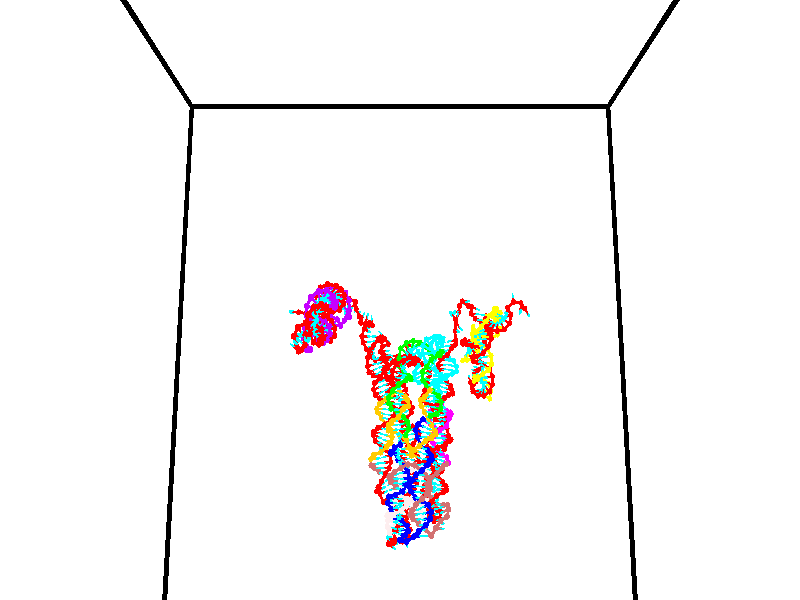 // switches for output
#declare DRAW_BASES = 1; // possible values are 0, 1; only relevant for DNA ribbons
#declare DRAW_BASES_TYPE = 3; // possible values are 1, 2, 3; only relevant for DNA ribbons
#declare DRAW_FOG = 0; // set to 1 to enable fog

#include "colors.inc"

#include "transforms.inc"
background { rgb <1, 1, 1>}

#default {
   normal{
       ripples 0.25
       frequency 0.20
       turbulence 0.2
       lambda 5
   }
	finish {
		phong 0.1
		phong_size 40.
	}
}

// original window dimensions: 1024x640


// camera settings

camera {
	sky <0, 0.179814, -0.983701>
	up <0, 0.179814, -0.983701>
	right 1.6 * <1, 0, 0>
	location <35, 94.9851, 44.8844>
	look_at <35, 29.7336, 32.9568>
	direction <0, -65.2515, -11.9276>
	angle 67.0682
}


# declare cpy_camera_pos = <35, 94.9851, 44.8844>;
# if (DRAW_FOG = 1)
fog {
	fog_type 2
	up vnormalize(cpy_camera_pos)
	color rgbt<1,1,1,0.3>
	distance 1e-5
	fog_alt 3e-3
	fog_offset 56
}
# end


// LIGHTS

# declare lum = 6;
global_settings {
	ambient_light rgb lum * <0.05, 0.05, 0.05>
	max_trace_level 15
}# declare cpy_direct_light_amount = 0.25;
light_source
{	1000 * <-1, -1.16352, -0.803886>,
	rgb lum * cpy_direct_light_amount
	parallel
}

light_source
{	1000 * <1, 1.16352, 0.803886>,
	rgb lum * cpy_direct_light_amount
	parallel
}

// strand 0

// nucleotide -1

// particle -1
sphere {
	<24.788290, 34.955257, 34.967636> 0.250000
	pigment { color rgbt <1,0,0,0> }
	no_shadow
}
cylinder {
	<24.391542, 35.004173, 34.953541>,  <24.153494, 35.033524, 34.945084>, 0.100000
	pigment { color rgbt <1,0,0,0> }
	no_shadow
}
cylinder {
	<24.391542, 35.004173, 34.953541>,  <24.788290, 34.955257, 34.967636>, 0.100000
	pigment { color rgbt <1,0,0,0> }
	no_shadow
}

// particle -1
sphere {
	<24.391542, 35.004173, 34.953541> 0.100000
	pigment { color rgbt <1,0,0,0> }
	no_shadow
}
sphere {
	0, 1
	scale<0.080000,0.200000,0.300000>
	matrix <0.087327, 0.855413, 0.510531,
		0.092572, 0.503303, -0.859137,
		-0.991869, 0.122286, -0.035235,
		24.093981, 35.040859, 34.942970>
	pigment { color rgbt <0,1,1,0> }
	no_shadow
}
cylinder {
	<25.508459, 34.801964, 35.032249>,  <24.788290, 34.955257, 34.967636>, 0.130000
	pigment { color rgbt <1,0,0,0> }
	no_shadow
}

// nucleotide -1

// particle -1
sphere {
	<25.508459, 34.801964, 35.032249> 0.250000
	pigment { color rgbt <1,0,0,0> }
	no_shadow
}
cylinder {
	<25.439541, 34.513348, 35.300488>,  <25.398190, 34.340179, 35.461430>, 0.100000
	pigment { color rgbt <1,0,0,0> }
	no_shadow
}
cylinder {
	<25.439541, 34.513348, 35.300488>,  <25.508459, 34.801964, 35.032249>, 0.100000
	pigment { color rgbt <1,0,0,0> }
	no_shadow
}

// particle -1
sphere {
	<25.439541, 34.513348, 35.300488> 0.100000
	pigment { color rgbt <1,0,0,0> }
	no_shadow
}
sphere {
	0, 1
	scale<0.080000,0.200000,0.300000>
	matrix <0.979040, -0.200496, 0.035818,
		0.108608, 0.662710, 0.740959,
		-0.172296, -0.721538, 0.670594,
		25.387852, 34.296886, 35.501667>
	pigment { color rgbt <0,1,1,0> }
	no_shadow
}
cylinder {
	<25.928469, 34.999874, 35.622913>,  <25.508459, 34.801964, 35.032249>, 0.130000
	pigment { color rgbt <1,0,0,0> }
	no_shadow
}

// nucleotide -1

// particle -1
sphere {
	<25.928469, 34.999874, 35.622913> 0.250000
	pigment { color rgbt <1,0,0,0> }
	no_shadow
}
cylinder {
	<25.848007, 34.608051, 35.621803>,  <25.799730, 34.372959, 35.621140>, 0.100000
	pigment { color rgbt <1,0,0,0> }
	no_shadow
}
cylinder {
	<25.848007, 34.608051, 35.621803>,  <25.928469, 34.999874, 35.622913>, 0.100000
	pigment { color rgbt <1,0,0,0> }
	no_shadow
}

// particle -1
sphere {
	<25.848007, 34.608051, 35.621803> 0.100000
	pigment { color rgbt <1,0,0,0> }
	no_shadow
}
sphere {
	0, 1
	scale<0.080000,0.200000,0.300000>
	matrix <0.931206, -0.192104, 0.309761,
		-0.303960, 0.059729, 0.950810,
		-0.201156, -0.979555, -0.002772,
		25.787661, 34.314186, 35.620972>
	pigment { color rgbt <0,1,1,0> }
	no_shadow
}
cylinder {
	<26.120453, 34.671238, 36.189129>,  <25.928469, 34.999874, 35.622913>, 0.130000
	pigment { color rgbt <1,0,0,0> }
	no_shadow
}

// nucleotide -1

// particle -1
sphere {
	<26.120453, 34.671238, 36.189129> 0.250000
	pigment { color rgbt <1,0,0,0> }
	no_shadow
}
cylinder {
	<26.145809, 34.405846, 35.890930>,  <26.161024, 34.246609, 35.712009>, 0.100000
	pigment { color rgbt <1,0,0,0> }
	no_shadow
}
cylinder {
	<26.145809, 34.405846, 35.890930>,  <26.120453, 34.671238, 36.189129>, 0.100000
	pigment { color rgbt <1,0,0,0> }
	no_shadow
}

// particle -1
sphere {
	<26.145809, 34.405846, 35.890930> 0.100000
	pigment { color rgbt <1,0,0,0> }
	no_shadow
}
sphere {
	0, 1
	scale<0.080000,0.200000,0.300000>
	matrix <0.985371, -0.076795, 0.152137,
		-0.158192, -0.744238, 0.648910,
		0.063393, -0.663484, -0.745500,
		26.164827, 34.206799, 35.667282>
	pigment { color rgbt <0,1,1,0> }
	no_shadow
}
cylinder {
	<26.683126, 34.586536, 36.580788>,  <26.120453, 34.671238, 36.189129>, 0.130000
	pigment { color rgbt <1,0,0,0> }
	no_shadow
}

// nucleotide -1

// particle -1
sphere {
	<26.683126, 34.586536, 36.580788> 0.250000
	pigment { color rgbt <1,0,0,0> }
	no_shadow
}
cylinder {
	<26.610968, 34.453136, 36.210655>,  <26.567673, 34.373096, 35.988575>, 0.100000
	pigment { color rgbt <1,0,0,0> }
	no_shadow
}
cylinder {
	<26.610968, 34.453136, 36.210655>,  <26.683126, 34.586536, 36.580788>, 0.100000
	pigment { color rgbt <1,0,0,0> }
	no_shadow
}

// particle -1
sphere {
	<26.610968, 34.453136, 36.210655> 0.100000
	pigment { color rgbt <1,0,0,0> }
	no_shadow
}
sphere {
	0, 1
	scale<0.080000,0.200000,0.300000>
	matrix <0.980567, -0.134721, -0.142612,
		-0.077100, -0.933075, 0.351321,
		-0.180398, -0.333498, -0.925330,
		26.556849, 34.353088, 35.933056>
	pigment { color rgbt <0,1,1,0> }
	no_shadow
}
cylinder {
	<27.231586, 35.026066, 36.501850>,  <26.683126, 34.586536, 36.580788>, 0.130000
	pigment { color rgbt <1,0,0,0> }
	no_shadow
}

// nucleotide -1

// particle -1
sphere {
	<27.231586, 35.026066, 36.501850> 0.250000
	pigment { color rgbt <1,0,0,0> }
	no_shadow
}
cylinder {
	<27.622429, 35.067825, 36.427704>,  <27.856936, 35.092880, 36.383217>, 0.100000
	pigment { color rgbt <1,0,0,0> }
	no_shadow
}
cylinder {
	<27.622429, 35.067825, 36.427704>,  <27.231586, 35.026066, 36.501850>, 0.100000
	pigment { color rgbt <1,0,0,0> }
	no_shadow
}

// particle -1
sphere {
	<27.622429, 35.067825, 36.427704> 0.100000
	pigment { color rgbt <1,0,0,0> }
	no_shadow
}
sphere {
	0, 1
	scale<0.080000,0.200000,0.300000>
	matrix <-0.002665, 0.877260, 0.480009,
		0.212727, -0.468526, 0.857455,
		0.977108, 0.104396, -0.185369,
		27.915562, 35.099144, 36.372093>
	pigment { color rgbt <0,1,1,0> }
	no_shadow
}
cylinder {
	<27.562813, 35.191113, 37.066299>,  <27.231586, 35.026066, 36.501850>, 0.130000
	pigment { color rgbt <1,0,0,0> }
	no_shadow
}

// nucleotide -1

// particle -1
sphere {
	<27.562813, 35.191113, 37.066299> 0.250000
	pigment { color rgbt <1,0,0,0> }
	no_shadow
}
cylinder {
	<27.804945, 35.379292, 36.809471>,  <27.950224, 35.492199, 36.655373>, 0.100000
	pigment { color rgbt <1,0,0,0> }
	no_shadow
}
cylinder {
	<27.804945, 35.379292, 36.809471>,  <27.562813, 35.191113, 37.066299>, 0.100000
	pigment { color rgbt <1,0,0,0> }
	no_shadow
}

// particle -1
sphere {
	<27.804945, 35.379292, 36.809471> 0.100000
	pigment { color rgbt <1,0,0,0> }
	no_shadow
}
sphere {
	0, 1
	scale<0.080000,0.200000,0.300000>
	matrix <-0.085106, 0.840275, 0.535439,
		0.791410, -0.269474, 0.548683,
		0.605332, 0.470448, -0.642069,
		27.986544, 35.520428, 36.616852>
	pigment { color rgbt <0,1,1,0> }
	no_shadow
}
cylinder {
	<28.012665, 35.676361, 37.438576>,  <27.562813, 35.191113, 37.066299>, 0.130000
	pigment { color rgbt <1,0,0,0> }
	no_shadow
}

// nucleotide -1

// particle -1
sphere {
	<28.012665, 35.676361, 37.438576> 0.250000
	pigment { color rgbt <1,0,0,0> }
	no_shadow
}
cylinder {
	<28.018208, 35.820164, 37.065361>,  <28.021532, 35.906445, 36.841431>, 0.100000
	pigment { color rgbt <1,0,0,0> }
	no_shadow
}
cylinder {
	<28.018208, 35.820164, 37.065361>,  <28.012665, 35.676361, 37.438576>, 0.100000
	pigment { color rgbt <1,0,0,0> }
	no_shadow
}

// particle -1
sphere {
	<28.018208, 35.820164, 37.065361> 0.100000
	pigment { color rgbt <1,0,0,0> }
	no_shadow
}
sphere {
	0, 1
	scale<0.080000,0.200000,0.300000>
	matrix <-0.030684, 0.932845, 0.358971,
		0.999433, 0.023656, 0.023956,
		0.013856, 0.359502, -0.933041,
		28.022364, 35.928013, 36.785450>
	pigment { color rgbt <0,1,1,0> }
	no_shadow
}
cylinder {
	<28.222580, 36.415924, 37.550686>,  <28.012665, 35.676361, 37.438576>, 0.130000
	pigment { color rgbt <1,0,0,0> }
	no_shadow
}

// nucleotide -1

// particle -1
sphere {
	<28.222580, 36.415924, 37.550686> 0.250000
	pigment { color rgbt <1,0,0,0> }
	no_shadow
}
cylinder {
	<28.130486, 36.433949, 37.161850>,  <28.075228, 36.444763, 36.928547>, 0.100000
	pigment { color rgbt <1,0,0,0> }
	no_shadow
}
cylinder {
	<28.130486, 36.433949, 37.161850>,  <28.222580, 36.415924, 37.550686>, 0.100000
	pigment { color rgbt <1,0,0,0> }
	no_shadow
}

// particle -1
sphere {
	<28.130486, 36.433949, 37.161850> 0.100000
	pigment { color rgbt <1,0,0,0> }
	no_shadow
}
sphere {
	0, 1
	scale<0.080000,0.200000,0.300000>
	matrix <-0.156825, 0.984152, 0.082766,
		0.960415, 0.171504, -0.219523,
		-0.230238, 0.045063, -0.972090,
		28.061415, 36.447468, 36.870224>
	pigment { color rgbt <0,1,1,0> }
	no_shadow
}
cylinder {
	<28.676847, 37.008602, 37.213890>,  <28.222580, 36.415924, 37.550686>, 0.130000
	pigment { color rgbt <1,0,0,0> }
	no_shadow
}

// nucleotide -1

// particle -1
sphere {
	<28.676847, 37.008602, 37.213890> 0.250000
	pigment { color rgbt <1,0,0,0> }
	no_shadow
}
cylinder {
	<28.355064, 36.968128, 36.979759>,  <28.161995, 36.943844, 36.839279>, 0.100000
	pigment { color rgbt <1,0,0,0> }
	no_shadow
}
cylinder {
	<28.355064, 36.968128, 36.979759>,  <28.676847, 37.008602, 37.213890>, 0.100000
	pigment { color rgbt <1,0,0,0> }
	no_shadow
}

// particle -1
sphere {
	<28.355064, 36.968128, 36.979759> 0.100000
	pigment { color rgbt <1,0,0,0> }
	no_shadow
}
sphere {
	0, 1
	scale<0.080000,0.200000,0.300000>
	matrix <-0.119785, 0.992775, -0.006998,
		0.581809, 0.064485, -0.810765,
		-0.804456, -0.101189, -0.585330,
		28.113728, 36.937771, 36.804161>
	pigment { color rgbt <0,1,1,0> }
	no_shadow
}
cylinder {
	<28.735643, 37.460499, 36.658810>,  <28.676847, 37.008602, 37.213890>, 0.130000
	pigment { color rgbt <1,0,0,0> }
	no_shadow
}

// nucleotide -1

// particle -1
sphere {
	<28.735643, 37.460499, 36.658810> 0.250000
	pigment { color rgbt <1,0,0,0> }
	no_shadow
}
cylinder {
	<28.343981, 37.399723, 36.712719>,  <28.108982, 37.363258, 36.745064>, 0.100000
	pigment { color rgbt <1,0,0,0> }
	no_shadow
}
cylinder {
	<28.343981, 37.399723, 36.712719>,  <28.735643, 37.460499, 36.658810>, 0.100000
	pigment { color rgbt <1,0,0,0> }
	no_shadow
}

// particle -1
sphere {
	<28.343981, 37.399723, 36.712719> 0.100000
	pigment { color rgbt <1,0,0,0> }
	no_shadow
}
sphere {
	0, 1
	scale<0.080000,0.200000,0.300000>
	matrix <-0.161766, 0.984675, -0.065175,
		-0.122808, -0.085619, -0.988730,
		-0.979158, -0.151939, 0.134776,
		28.050234, 37.354141, 36.753151>
	pigment { color rgbt <0,1,1,0> }
	no_shadow
}
cylinder {
	<28.442684, 37.810711, 36.167149>,  <28.735643, 37.460499, 36.658810>, 0.130000
	pigment { color rgbt <1,0,0,0> }
	no_shadow
}

// nucleotide -1

// particle -1
sphere {
	<28.442684, 37.810711, 36.167149> 0.250000
	pigment { color rgbt <1,0,0,0> }
	no_shadow
}
cylinder {
	<28.144630, 37.777065, 36.431782>,  <27.965797, 37.756878, 36.590561>, 0.100000
	pigment { color rgbt <1,0,0,0> }
	no_shadow
}
cylinder {
	<28.144630, 37.777065, 36.431782>,  <28.442684, 37.810711, 36.167149>, 0.100000
	pigment { color rgbt <1,0,0,0> }
	no_shadow
}

// particle -1
sphere {
	<28.144630, 37.777065, 36.431782> 0.100000
	pigment { color rgbt <1,0,0,0> }
	no_shadow
}
sphere {
	0, 1
	scale<0.080000,0.200000,0.300000>
	matrix <-0.177991, 0.981114, -0.075729,
		-0.642722, -0.174185, -0.746035,
		-0.745136, -0.084114, 0.661587,
		27.921089, 37.751831, 36.630257>
	pigment { color rgbt <0,1,1,0> }
	no_shadow
}
cylinder {
	<28.036242, 38.416428, 35.986301>,  <28.442684, 37.810711, 36.167149>, 0.130000
	pigment { color rgbt <1,0,0,0> }
	no_shadow
}

// nucleotide -1

// particle -1
sphere {
	<28.036242, 38.416428, 35.986301> 0.250000
	pigment { color rgbt <1,0,0,0> }
	no_shadow
}
cylinder {
	<27.867107, 38.299294, 36.329338>,  <27.765627, 38.229012, 36.535160>, 0.100000
	pigment { color rgbt <1,0,0,0> }
	no_shadow
}
cylinder {
	<27.867107, 38.299294, 36.329338>,  <28.036242, 38.416428, 35.986301>, 0.100000
	pigment { color rgbt <1,0,0,0> }
	no_shadow
}

// particle -1
sphere {
	<27.867107, 38.299294, 36.329338> 0.100000
	pigment { color rgbt <1,0,0,0> }
	no_shadow
}
sphere {
	0, 1
	scale<0.080000,0.200000,0.300000>
	matrix <-0.209181, 0.952332, 0.222052,
		-0.881733, -0.085499, -0.463937,
		-0.422836, -0.292838, 0.857587,
		27.740257, 38.211441, 36.586613>
	pigment { color rgbt <0,1,1,0> }
	no_shadow
}
cylinder {
	<27.340588, 38.738216, 36.046745>,  <28.036242, 38.416428, 35.986301>, 0.130000
	pigment { color rgbt <1,0,0,0> }
	no_shadow
}

// nucleotide -1

// particle -1
sphere {
	<27.340588, 38.738216, 36.046745> 0.250000
	pigment { color rgbt <1,0,0,0> }
	no_shadow
}
cylinder {
	<27.483545, 38.668579, 36.413780>,  <27.569321, 38.626797, 36.633999>, 0.100000
	pigment { color rgbt <1,0,0,0> }
	no_shadow
}
cylinder {
	<27.483545, 38.668579, 36.413780>,  <27.340588, 38.738216, 36.046745>, 0.100000
	pigment { color rgbt <1,0,0,0> }
	no_shadow
}

// particle -1
sphere {
	<27.483545, 38.668579, 36.413780> 0.100000
	pigment { color rgbt <1,0,0,0> }
	no_shadow
}
sphere {
	0, 1
	scale<0.080000,0.200000,0.300000>
	matrix <-0.310952, 0.904241, 0.292673,
		-0.880669, -0.389925, 0.269038,
		0.357396, -0.174090, 0.917584,
		27.590765, 38.616352, 36.689056>
	pigment { color rgbt <0,1,1,0> }
	no_shadow
}
cylinder {
	<26.813217, 39.040783, 36.417786>,  <27.340588, 38.738216, 36.046745>, 0.130000
	pigment { color rgbt <1,0,0,0> }
	no_shadow
}

// nucleotide -1

// particle -1
sphere {
	<26.813217, 39.040783, 36.417786> 0.250000
	pigment { color rgbt <1,0,0,0> }
	no_shadow
}
cylinder {
	<27.127142, 38.981586, 36.658508>,  <27.315496, 38.946068, 36.802940>, 0.100000
	pigment { color rgbt <1,0,0,0> }
	no_shadow
}
cylinder {
	<27.127142, 38.981586, 36.658508>,  <26.813217, 39.040783, 36.417786>, 0.100000
	pigment { color rgbt <1,0,0,0> }
	no_shadow
}

// particle -1
sphere {
	<27.127142, 38.981586, 36.658508> 0.100000
	pigment { color rgbt <1,0,0,0> }
	no_shadow
}
sphere {
	0, 1
	scale<0.080000,0.200000,0.300000>
	matrix <-0.060309, 0.948223, 0.311827,
		-0.616792, -0.281019, 0.735252,
		0.784812, -0.147990, 0.601804,
		27.362585, 38.937191, 36.839050>
	pigment { color rgbt <0,1,1,0> }
	no_shadow
}
cylinder {
	<26.600718, 39.441494, 36.933079>,  <26.813217, 39.040783, 36.417786>, 0.130000
	pigment { color rgbt <1,0,0,0> }
	no_shadow
}

// nucleotide -1

// particle -1
sphere {
	<26.600718, 39.441494, 36.933079> 0.250000
	pigment { color rgbt <1,0,0,0> }
	no_shadow
}
cylinder {
	<26.990753, 39.390064, 37.005379>,  <27.224775, 39.359207, 37.048759>, 0.100000
	pigment { color rgbt <1,0,0,0> }
	no_shadow
}
cylinder {
	<26.990753, 39.390064, 37.005379>,  <26.600718, 39.441494, 36.933079>, 0.100000
	pigment { color rgbt <1,0,0,0> }
	no_shadow
}

// particle -1
sphere {
	<26.990753, 39.390064, 37.005379> 0.100000
	pigment { color rgbt <1,0,0,0> }
	no_shadow
}
sphere {
	0, 1
	scale<0.080000,0.200000,0.300000>
	matrix <0.050200, 0.921644, 0.384774,
		-0.216059, -0.366116, 0.905140,
		0.975089, -0.128572, 0.180750,
		27.283279, 39.351494, 37.059605>
	pigment { color rgbt <0,1,1,0> }
	no_shadow
}
cylinder {
	<26.604660, 39.819229, 37.462460>,  <26.600718, 39.441494, 36.933079>, 0.130000
	pigment { color rgbt <1,0,0,0> }
	no_shadow
}

// nucleotide -1

// particle -1
sphere {
	<26.604660, 39.819229, 37.462460> 0.250000
	pigment { color rgbt <1,0,0,0> }
	no_shadow
}
cylinder {
	<26.990330, 39.786358, 37.361572>,  <27.221731, 39.766636, 37.301041>, 0.100000
	pigment { color rgbt <1,0,0,0> }
	no_shadow
}
cylinder {
	<26.990330, 39.786358, 37.361572>,  <26.604660, 39.819229, 37.462460>, 0.100000
	pigment { color rgbt <1,0,0,0> }
	no_shadow
}

// particle -1
sphere {
	<26.990330, 39.786358, 37.361572> 0.100000
	pigment { color rgbt <1,0,0,0> }
	no_shadow
}
sphere {
	0, 1
	scale<0.080000,0.200000,0.300000>
	matrix <0.154195, 0.947301, 0.280793,
		0.215855, -0.309625, 0.926034,
		0.964174, -0.082179, -0.252222,
		27.279581, 39.761703, 37.285904>
	pigment { color rgbt <0,1,1,0> }
	no_shadow
}
cylinder {
	<27.068836, 39.977848, 38.110332>,  <26.604660, 39.819229, 37.462460>, 0.130000
	pigment { color rgbt <1,0,0,0> }
	no_shadow
}

// nucleotide -1

// particle -1
sphere {
	<27.068836, 39.977848, 38.110332> 0.250000
	pigment { color rgbt <1,0,0,0> }
	no_shadow
}
cylinder {
	<27.252701, 40.057495, 37.764137>,  <27.363020, 40.105282, 37.556419>, 0.100000
	pigment { color rgbt <1,0,0,0> }
	no_shadow
}
cylinder {
	<27.252701, 40.057495, 37.764137>,  <27.068836, 39.977848, 38.110332>, 0.100000
	pigment { color rgbt <1,0,0,0> }
	no_shadow
}

// particle -1
sphere {
	<27.252701, 40.057495, 37.764137> 0.100000
	pigment { color rgbt <1,0,0,0> }
	no_shadow
}
sphere {
	0, 1
	scale<0.080000,0.200000,0.300000>
	matrix <0.050590, 0.967089, 0.249359,
		0.886653, -0.158405, 0.434458,
		0.459659, 0.199116, -0.865486,
		27.390598, 40.117229, 37.504490>
	pigment { color rgbt <0,1,1,0> }
	no_shadow
}
cylinder {
	<27.622471, 40.416332, 38.339802>,  <27.068836, 39.977848, 38.110332>, 0.130000
	pigment { color rgbt <1,0,0,0> }
	no_shadow
}

// nucleotide -1

// particle -1
sphere {
	<27.622471, 40.416332, 38.339802> 0.250000
	pigment { color rgbt <1,0,0,0> }
	no_shadow
}
cylinder {
	<27.563210, 40.479599, 37.949306>,  <27.527653, 40.517559, 37.715012>, 0.100000
	pigment { color rgbt <1,0,0,0> }
	no_shadow
}
cylinder {
	<27.563210, 40.479599, 37.949306>,  <27.622471, 40.416332, 38.339802>, 0.100000
	pigment { color rgbt <1,0,0,0> }
	no_shadow
}

// particle -1
sphere {
	<27.563210, 40.479599, 37.949306> 0.100000
	pigment { color rgbt <1,0,0,0> }
	no_shadow
}
sphere {
	0, 1
	scale<0.080000,0.200000,0.300000>
	matrix <0.056249, 0.986878, 0.151354,
		0.987363, -0.032488, -0.155108,
		-0.148156, 0.158166, -0.976234,
		27.518763, 40.527050, 37.656437>
	pigment { color rgbt <0,1,1,0> }
	no_shadow
}
cylinder {
	<27.917654, 41.014374, 38.274521>,  <27.622471, 40.416332, 38.339802>, 0.130000
	pigment { color rgbt <1,0,0,0> }
	no_shadow
}

// nucleotide -1

// particle -1
sphere {
	<27.917654, 41.014374, 38.274521> 0.250000
	pigment { color rgbt <1,0,0,0> }
	no_shadow
}
cylinder {
	<27.714909, 40.986145, 37.930866>,  <27.593262, 40.969208, 37.724674>, 0.100000
	pigment { color rgbt <1,0,0,0> }
	no_shadow
}
cylinder {
	<27.714909, 40.986145, 37.930866>,  <27.917654, 41.014374, 38.274521>, 0.100000
	pigment { color rgbt <1,0,0,0> }
	no_shadow
}

// particle -1
sphere {
	<27.714909, 40.986145, 37.930866> 0.100000
	pigment { color rgbt <1,0,0,0> }
	no_shadow
}
sphere {
	0, 1
	scale<0.080000,0.200000,0.300000>
	matrix <0.000194, 0.996634, -0.081982,
		0.862026, -0.041720, -0.505144,
		-0.506864, -0.070573, -0.859132,
		27.562849, 40.964973, 37.673126>
	pigment { color rgbt <0,1,1,0> }
	no_shadow
}
cylinder {
	<28.189972, 41.529995, 37.996937>,  <27.917654, 41.014374, 38.274521>, 0.130000
	pigment { color rgbt <1,0,0,0> }
	no_shadow
}

// nucleotide -1

// particle -1
sphere {
	<28.189972, 41.529995, 37.996937> 0.250000
	pigment { color rgbt <1,0,0,0> }
	no_shadow
}
cylinder {
	<27.852882, 41.452312, 37.796101>,  <27.650629, 41.405701, 37.675598>, 0.100000
	pigment { color rgbt <1,0,0,0> }
	no_shadow
}
cylinder {
	<27.852882, 41.452312, 37.796101>,  <28.189972, 41.529995, 37.996937>, 0.100000
	pigment { color rgbt <1,0,0,0> }
	no_shadow
}

// particle -1
sphere {
	<27.852882, 41.452312, 37.796101> 0.100000
	pigment { color rgbt <1,0,0,0> }
	no_shadow
}
sphere {
	0, 1
	scale<0.080000,0.200000,0.300000>
	matrix <-0.293118, 0.947823, 0.125356,
		0.451551, 0.252813, -0.855679,
		-0.842724, -0.194210, -0.502095,
		27.600065, 41.394051, 37.645473>
	pigment { color rgbt <0,1,1,0> }
	no_shadow
}
cylinder {
	<28.077324, 42.115311, 37.440407>,  <28.189972, 41.529995, 37.996937>, 0.130000
	pigment { color rgbt <1,0,0,0> }
	no_shadow
}

// nucleotide -1

// particle -1
sphere {
	<28.077324, 42.115311, 37.440407> 0.250000
	pigment { color rgbt <1,0,0,0> }
	no_shadow
}
cylinder {
	<27.728226, 41.936874, 37.519726>,  <27.518766, 41.829815, 37.567318>, 0.100000
	pigment { color rgbt <1,0,0,0> }
	no_shadow
}
cylinder {
	<27.728226, 41.936874, 37.519726>,  <28.077324, 42.115311, 37.440407>, 0.100000
	pigment { color rgbt <1,0,0,0> }
	no_shadow
}

// particle -1
sphere {
	<27.728226, 41.936874, 37.519726> 0.100000
	pigment { color rgbt <1,0,0,0> }
	no_shadow
}
sphere {
	0, 1
	scale<0.080000,0.200000,0.300000>
	matrix <-0.429504, 0.894726, 0.122437,
		-0.232041, 0.021687, -0.972465,
		-0.872745, -0.446088, 0.198298,
		27.466402, 41.803047, 37.579216>
	pigment { color rgbt <0,1,1,0> }
	no_shadow
}
cylinder {
	<27.505726, 42.460373, 37.127735>,  <28.077324, 42.115311, 37.440407>, 0.130000
	pigment { color rgbt <1,0,0,0> }
	no_shadow
}

// nucleotide -1

// particle -1
sphere {
	<27.505726, 42.460373, 37.127735> 0.250000
	pigment { color rgbt <1,0,0,0> }
	no_shadow
}
cylinder {
	<27.310930, 42.264400, 37.416958>,  <27.194052, 42.146816, 37.590492>, 0.100000
	pigment { color rgbt <1,0,0,0> }
	no_shadow
}
cylinder {
	<27.310930, 42.264400, 37.416958>,  <27.505726, 42.460373, 37.127735>, 0.100000
	pigment { color rgbt <1,0,0,0> }
	no_shadow
}

// particle -1
sphere {
	<27.310930, 42.264400, 37.416958> 0.100000
	pigment { color rgbt <1,0,0,0> }
	no_shadow
}
sphere {
	0, 1
	scale<0.080000,0.200000,0.300000>
	matrix <-0.561899, 0.809532, 0.170077,
		-0.668662, -0.323458, -0.669527,
		-0.486991, -0.489931, 0.723054,
		27.164833, 42.117420, 37.633873>
	pigment { color rgbt <0,1,1,0> }
	no_shadow
}
cylinder {
	<26.692585, 42.498177, 36.994537>,  <27.505726, 42.460373, 37.127735>, 0.130000
	pigment { color rgbt <1,0,0,0> }
	no_shadow
}

// nucleotide -1

// particle -1
sphere {
	<26.692585, 42.498177, 36.994537> 0.250000
	pigment { color rgbt <1,0,0,0> }
	no_shadow
}
cylinder {
	<26.746449, 42.402668, 37.379215>,  <26.778767, 42.345364, 37.610023>, 0.100000
	pigment { color rgbt <1,0,0,0> }
	no_shadow
}
cylinder {
	<26.746449, 42.402668, 37.379215>,  <26.692585, 42.498177, 36.994537>, 0.100000
	pigment { color rgbt <1,0,0,0> }
	no_shadow
}

// particle -1
sphere {
	<26.746449, 42.402668, 37.379215> 0.100000
	pigment { color rgbt <1,0,0,0> }
	no_shadow
}
sphere {
	0, 1
	scale<0.080000,0.200000,0.300000>
	matrix <-0.610304, 0.744615, 0.270329,
		-0.780638, -0.623328, -0.045454,
		0.134658, -0.238770, 0.961694,
		26.786846, 42.331036, 37.667725>
	pigment { color rgbt <0,1,1,0> }
	no_shadow
}
cylinder {
	<26.013723, 42.336452, 37.289417>,  <26.692585, 42.498177, 36.994537>, 0.130000
	pigment { color rgbt <1,0,0,0> }
	no_shadow
}

// nucleotide -1

// particle -1
sphere {
	<26.013723, 42.336452, 37.289417> 0.250000
	pigment { color rgbt <1,0,0,0> }
	no_shadow
}
cylinder {
	<26.254501, 42.428909, 37.595158>,  <26.398968, 42.484383, 37.778603>, 0.100000
	pigment { color rgbt <1,0,0,0> }
	no_shadow
}
cylinder {
	<26.254501, 42.428909, 37.595158>,  <26.013723, 42.336452, 37.289417>, 0.100000
	pigment { color rgbt <1,0,0,0> }
	no_shadow
}

// particle -1
sphere {
	<26.254501, 42.428909, 37.595158> 0.100000
	pigment { color rgbt <1,0,0,0> }
	no_shadow
}
sphere {
	0, 1
	scale<0.080000,0.200000,0.300000>
	matrix <-0.660350, 0.682293, 0.313711,
		-0.449001, -0.693577, 0.563337,
		0.601943, 0.231143, 0.764354,
		26.435085, 42.498253, 37.824463>
	pigment { color rgbt <0,1,1,0> }
	no_shadow
}
cylinder {
	<25.670107, 42.404510, 37.972015>,  <26.013723, 42.336452, 37.289417>, 0.130000
	pigment { color rgbt <1,0,0,0> }
	no_shadow
}

// nucleotide -1

// particle -1
sphere {
	<25.670107, 42.404510, 37.972015> 0.250000
	pigment { color rgbt <1,0,0,0> }
	no_shadow
}
cylinder {
	<25.995388, 42.637226, 37.966072>,  <26.190557, 42.776855, 37.962505>, 0.100000
	pigment { color rgbt <1,0,0,0> }
	no_shadow
}
cylinder {
	<25.995388, 42.637226, 37.966072>,  <25.670107, 42.404510, 37.972015>, 0.100000
	pigment { color rgbt <1,0,0,0> }
	no_shadow
}

// particle -1
sphere {
	<25.995388, 42.637226, 37.966072> 0.100000
	pigment { color rgbt <1,0,0,0> }
	no_shadow
}
sphere {
	0, 1
	scale<0.080000,0.200000,0.300000>
	matrix <-0.499043, 0.710229, 0.496519,
		0.299423, -0.396356, 0.867898,
		0.813205, 0.581788, -0.014861,
		26.239349, 42.811764, 37.961613>
	pigment { color rgbt <0,1,1,0> }
	no_shadow
}
cylinder {
	<25.961483, 42.519051, 38.716095>,  <25.670107, 42.404510, 37.972015>, 0.130000
	pigment { color rgbt <1,0,0,0> }
	no_shadow
}

// nucleotide -1

// particle -1
sphere {
	<25.961483, 42.519051, 38.716095> 0.250000
	pigment { color rgbt <1,0,0,0> }
	no_shadow
}
cylinder {
	<26.061899, 42.838314, 38.497036>,  <26.122149, 43.029873, 38.365601>, 0.100000
	pigment { color rgbt <1,0,0,0> }
	no_shadow
}
cylinder {
	<26.061899, 42.838314, 38.497036>,  <25.961483, 42.519051, 38.716095>, 0.100000
	pigment { color rgbt <1,0,0,0> }
	no_shadow
}

// particle -1
sphere {
	<26.061899, 42.838314, 38.497036> 0.100000
	pigment { color rgbt <1,0,0,0> }
	no_shadow
}
sphere {
	0, 1
	scale<0.080000,0.200000,0.300000>
	matrix <-0.511635, 0.589686, 0.624900,
		0.821711, 0.123321, 0.556401,
		0.251039, 0.798162, -0.547647,
		26.137211, 43.077763, 38.332741>
	pigment { color rgbt <0,1,1,0> }
	no_shadow
}
cylinder {
	<26.491228, 43.079941, 39.046612>,  <25.961483, 42.519051, 38.716095>, 0.130000
	pigment { color rgbt <1,0,0,0> }
	no_shadow
}

// nucleotide -1

// particle -1
sphere {
	<26.491228, 43.079941, 39.046612> 0.250000
	pigment { color rgbt <1,0,0,0> }
	no_shadow
}
cylinder {
	<26.229103, 43.243355, 38.792477>,  <26.071827, 43.341404, 38.639996>, 0.100000
	pigment { color rgbt <1,0,0,0> }
	no_shadow
}
cylinder {
	<26.229103, 43.243355, 38.792477>,  <26.491228, 43.079941, 39.046612>, 0.100000
	pigment { color rgbt <1,0,0,0> }
	no_shadow
}

// particle -1
sphere {
	<26.229103, 43.243355, 38.792477> 0.100000
	pigment { color rgbt <1,0,0,0> }
	no_shadow
}
sphere {
	0, 1
	scale<0.080000,0.200000,0.300000>
	matrix <-0.457098, 0.455145, 0.764137,
		0.601352, 0.791163, -0.111521,
		-0.655315, 0.408539, -0.635341,
		26.032509, 43.365917, 38.601875>
	pigment { color rgbt <0,1,1,0> }
	no_shadow
}
cylinder {
	<26.372046, 43.829193, 39.206249>,  <26.491228, 43.079941, 39.046612>, 0.130000
	pigment { color rgbt <1,0,0,0> }
	no_shadow
}

// nucleotide -1

// particle -1
sphere {
	<26.372046, 43.829193, 39.206249> 0.250000
	pigment { color rgbt <1,0,0,0> }
	no_shadow
}
cylinder {
	<26.066065, 43.693165, 38.987453>,  <25.882477, 43.611546, 38.856174>, 0.100000
	pigment { color rgbt <1,0,0,0> }
	no_shadow
}
cylinder {
	<26.066065, 43.693165, 38.987453>,  <26.372046, 43.829193, 39.206249>, 0.100000
	pigment { color rgbt <1,0,0,0> }
	no_shadow
}

// particle -1
sphere {
	<26.066065, 43.693165, 38.987453> 0.100000
	pigment { color rgbt <1,0,0,0> }
	no_shadow
}
sphere {
	0, 1
	scale<0.080000,0.200000,0.300000>
	matrix <-0.606270, 0.093452, 0.789749,
		-0.217455, 0.935744, -0.277663,
		-0.764951, -0.340074, -0.546991,
		25.836580, 43.591141, 38.823357>
	pigment { color rgbt <0,1,1,0> }
	no_shadow
}
cylinder {
	<26.935381, 44.242584, 38.839687>,  <26.372046, 43.829193, 39.206249>, 0.130000
	pigment { color rgbt <1,0,0,0> }
	no_shadow
}

// nucleotide -1

// particle -1
sphere {
	<26.935381, 44.242584, 38.839687> 0.250000
	pigment { color rgbt <1,0,0,0> }
	no_shadow
}
cylinder {
	<26.804054, 44.609997, 38.751591>,  <26.725258, 44.830444, 38.698734>, 0.100000
	pigment { color rgbt <1,0,0,0> }
	no_shadow
}
cylinder {
	<26.804054, 44.609997, 38.751591>,  <26.935381, 44.242584, 38.839687>, 0.100000
	pigment { color rgbt <1,0,0,0> }
	no_shadow
}

// particle -1
sphere {
	<26.804054, 44.609997, 38.751591> 0.100000
	pigment { color rgbt <1,0,0,0> }
	no_shadow
}
sphere {
	0, 1
	scale<0.080000,0.200000,0.300000>
	matrix <0.793475, 0.141700, -0.591877,
		-0.512451, -0.369076, -0.775356,
		-0.328315, 0.918534, -0.220238,
		26.705559, 44.885555, 38.685520>
	pigment { color rgbt <0,1,1,0> }
	no_shadow
}
cylinder {
	<27.007116, 44.379395, 38.120430>,  <26.935381, 44.242584, 38.839687>, 0.130000
	pigment { color rgbt <1,0,0,0> }
	no_shadow
}

// nucleotide -1

// particle -1
sphere {
	<27.007116, 44.379395, 38.120430> 0.250000
	pigment { color rgbt <1,0,0,0> }
	no_shadow
}
cylinder {
	<27.056259, 44.711838, 38.337376>,  <27.085745, 44.911304, 38.467545>, 0.100000
	pigment { color rgbt <1,0,0,0> }
	no_shadow
}
cylinder {
	<27.056259, 44.711838, 38.337376>,  <27.007116, 44.379395, 38.120430>, 0.100000
	pigment { color rgbt <1,0,0,0> }
	no_shadow
}

// particle -1
sphere {
	<27.056259, 44.711838, 38.337376> 0.100000
	pigment { color rgbt <1,0,0,0> }
	no_shadow
}
sphere {
	0, 1
	scale<0.080000,0.200000,0.300000>
	matrix <0.837971, 0.205922, -0.505372,
		-0.531705, 0.516574, -0.671149,
		0.122857, 0.831112, 0.542364,
		27.093117, 44.961170, 38.500084>
	pigment { color rgbt <0,1,1,0> }
	no_shadow
}
cylinder {
	<27.456890, 44.907894, 38.126621>,  <27.007116, 44.379395, 38.120430>, 0.130000
	pigment { color rgbt <1,0,0,0> }
	no_shadow
}

// nucleotide -1

// particle -1
sphere {
	<27.456890, 44.907894, 38.126621> 0.250000
	pigment { color rgbt <1,0,0,0> }
	no_shadow
}
cylinder {
	<27.645926, 45.088326, 37.823784>,  <27.759346, 45.196587, 37.642082>, 0.100000
	pigment { color rgbt <1,0,0,0> }
	no_shadow
}
cylinder {
	<27.645926, 45.088326, 37.823784>,  <27.456890, 44.907894, 38.126621>, 0.100000
	pigment { color rgbt <1,0,0,0> }
	no_shadow
}

// particle -1
sphere {
	<27.645926, 45.088326, 37.823784> 0.100000
	pigment { color rgbt <1,0,0,0> }
	no_shadow
}
sphere {
	0, 1
	scale<0.080000,0.200000,0.300000>
	matrix <0.129218, -0.885260, -0.446786,
		-0.871760, 0.113316, -0.476650,
		0.472587, 0.451081, -0.757091,
		27.787701, 45.223648, 37.596657>
	pigment { color rgbt <0,1,1,0> }
	no_shadow
}
cylinder {
	<27.239824, 44.685589, 37.387421>,  <27.456890, 44.907894, 38.126621>, 0.130000
	pigment { color rgbt <1,0,0,0> }
	no_shadow
}

// nucleotide -1

// particle -1
sphere {
	<27.239824, 44.685589, 37.387421> 0.250000
	pigment { color rgbt <1,0,0,0> }
	no_shadow
}
cylinder {
	<27.613914, 44.802807, 37.307949>,  <27.838369, 44.873138, 37.260265>, 0.100000
	pigment { color rgbt <1,0,0,0> }
	no_shadow
}
cylinder {
	<27.613914, 44.802807, 37.307949>,  <27.239824, 44.685589, 37.387421>, 0.100000
	pigment { color rgbt <1,0,0,0> }
	no_shadow
}

// particle -1
sphere {
	<27.613914, 44.802807, 37.307949> 0.100000
	pigment { color rgbt <1,0,0,0> }
	no_shadow
}
sphere {
	0, 1
	scale<0.080000,0.200000,0.300000>
	matrix <0.160701, -0.851381, -0.499324,
		-0.315475, 0.435055, -0.843328,
		0.935228, 0.293048, -0.198676,
		27.894484, 44.890720, 37.248344>
	pigment { color rgbt <0,1,1,0> }
	no_shadow
}
cylinder {
	<27.208973, 44.578499, 36.736656>,  <27.239824, 44.685589, 37.387421>, 0.130000
	pigment { color rgbt <1,0,0,0> }
	no_shadow
}

// nucleotide -1

// particle -1
sphere {
	<27.208973, 44.578499, 36.736656> 0.250000
	pigment { color rgbt <1,0,0,0> }
	no_shadow
}
cylinder {
	<27.578476, 44.548969, 36.886974>,  <27.800177, 44.531250, 36.977165>, 0.100000
	pigment { color rgbt <1,0,0,0> }
	no_shadow
}
cylinder {
	<27.578476, 44.548969, 36.886974>,  <27.208973, 44.578499, 36.736656>, 0.100000
	pigment { color rgbt <1,0,0,0> }
	no_shadow
}

// particle -1
sphere {
	<27.578476, 44.548969, 36.886974> 0.100000
	pigment { color rgbt <1,0,0,0> }
	no_shadow
}
sphere {
	0, 1
	scale<0.080000,0.200000,0.300000>
	matrix <0.128452, -0.864681, -0.485620,
		0.360799, 0.496866, -0.789270,
		0.923755, -0.073828, 0.375800,
		27.855602, 44.526821, 36.999714>
	pigment { color rgbt <0,1,1,0> }
	no_shadow
}
cylinder {
	<27.731825, 44.718487, 36.214863>,  <27.208973, 44.578499, 36.736656>, 0.130000
	pigment { color rgbt <1,0,0,0> }
	no_shadow
}

// nucleotide -1

// particle -1
sphere {
	<27.731825, 44.718487, 36.214863> 0.250000
	pigment { color rgbt <1,0,0,0> }
	no_shadow
}
cylinder {
	<27.800058, 44.432587, 36.486168>,  <27.840998, 44.261047, 36.648952>, 0.100000
	pigment { color rgbt <1,0,0,0> }
	no_shadow
}
cylinder {
	<27.800058, 44.432587, 36.486168>,  <27.731825, 44.718487, 36.214863>, 0.100000
	pigment { color rgbt <1,0,0,0> }
	no_shadow
}

// particle -1
sphere {
	<27.800058, 44.432587, 36.486168> 0.100000
	pigment { color rgbt <1,0,0,0> }
	no_shadow
}
sphere {
	0, 1
	scale<0.080000,0.200000,0.300000>
	matrix <-0.103586, -0.697545, -0.709015,
		0.979884, 0.050687, -0.193026,
		0.170582, -0.714746, 0.678262,
		27.851233, 44.218163, 36.689648>
	pigment { color rgbt <0,1,1,0> }
	no_shadow
}
cylinder {
	<28.278416, 44.379280, 35.952763>,  <27.731825, 44.718487, 36.214863>, 0.130000
	pigment { color rgbt <1,0,0,0> }
	no_shadow
}

// nucleotide -1

// particle -1
sphere {
	<28.278416, 44.379280, 35.952763> 0.250000
	pigment { color rgbt <1,0,0,0> }
	no_shadow
}
cylinder {
	<28.042612, 44.141380, 36.171398>,  <27.901131, 43.998642, 36.302578>, 0.100000
	pigment { color rgbt <1,0,0,0> }
	no_shadow
}
cylinder {
	<28.042612, 44.141380, 36.171398>,  <28.278416, 44.379280, 35.952763>, 0.100000
	pigment { color rgbt <1,0,0,0> }
	no_shadow
}

// particle -1
sphere {
	<28.042612, 44.141380, 36.171398> 0.100000
	pigment { color rgbt <1,0,0,0> }
	no_shadow
}
sphere {
	0, 1
	scale<0.080000,0.200000,0.300000>
	matrix <-0.009878, -0.671308, -0.741112,
		0.807703, -0.442290, 0.389866,
		-0.589507, -0.594747, 0.546586,
		27.865759, 43.962955, 36.335373>
	pigment { color rgbt <0,1,1,0> }
	no_shadow
}
cylinder {
	<28.664557, 43.857574, 36.028339>,  <28.278416, 44.379280, 35.952763>, 0.130000
	pigment { color rgbt <1,0,0,0> }
	no_shadow
}

// nucleotide -1

// particle -1
sphere {
	<28.664557, 43.857574, 36.028339> 0.250000
	pigment { color rgbt <1,0,0,0> }
	no_shadow
}
cylinder {
	<28.327991, 43.685127, 36.158669>,  <28.126053, 43.581657, 36.236866>, 0.100000
	pigment { color rgbt <1,0,0,0> }
	no_shadow
}
cylinder {
	<28.327991, 43.685127, 36.158669>,  <28.664557, 43.857574, 36.028339>, 0.100000
	pigment { color rgbt <1,0,0,0> }
	no_shadow
}

// particle -1
sphere {
	<28.327991, 43.685127, 36.158669> 0.100000
	pigment { color rgbt <1,0,0,0> }
	no_shadow
}
sphere {
	0, 1
	scale<0.080000,0.200000,0.300000>
	matrix <0.225623, -0.828136, -0.513114,
		0.491040, -0.358227, 0.794074,
		-0.841412, -0.431121, 0.325824,
		28.075567, 43.555790, 36.256416>
	pigment { color rgbt <0,1,1,0> }
	no_shadow
}
cylinder {
	<28.875736, 43.131310, 36.217354>,  <28.664557, 43.857574, 36.028339>, 0.130000
	pigment { color rgbt <1,0,0,0> }
	no_shadow
}

// nucleotide -1

// particle -1
sphere {
	<28.875736, 43.131310, 36.217354> 0.250000
	pigment { color rgbt <1,0,0,0> }
	no_shadow
}
cylinder {
	<28.479271, 43.135902, 36.164497>,  <28.241392, 43.138657, 36.132782>, 0.100000
	pigment { color rgbt <1,0,0,0> }
	no_shadow
}
cylinder {
	<28.479271, 43.135902, 36.164497>,  <28.875736, 43.131310, 36.217354>, 0.100000
	pigment { color rgbt <1,0,0,0> }
	no_shadow
}

// particle -1
sphere {
	<28.479271, 43.135902, 36.164497> 0.100000
	pigment { color rgbt <1,0,0,0> }
	no_shadow
}
sphere {
	0, 1
	scale<0.080000,0.200000,0.300000>
	matrix <0.059922, -0.850042, -0.523296,
		-0.118333, -0.526591, 0.841843,
		-0.991164, 0.011478, -0.132142,
		28.181921, 43.139347, 36.124855>
	pigment { color rgbt <0,1,1,0> }
	no_shadow
}
cylinder {
	<28.626348, 42.503868, 36.488171>,  <28.875736, 43.131310, 36.217354>, 0.130000
	pigment { color rgbt <1,0,0,0> }
	no_shadow
}

// nucleotide -1

// particle -1
sphere {
	<28.626348, 42.503868, 36.488171> 0.250000
	pigment { color rgbt <1,0,0,0> }
	no_shadow
}
cylinder {
	<28.371002, 42.639881, 36.211948>,  <28.217794, 42.721489, 36.046215>, 0.100000
	pigment { color rgbt <1,0,0,0> }
	no_shadow
}
cylinder {
	<28.371002, 42.639881, 36.211948>,  <28.626348, 42.503868, 36.488171>, 0.100000
	pigment { color rgbt <1,0,0,0> }
	no_shadow
}

// particle -1
sphere {
	<28.371002, 42.639881, 36.211948> 0.100000
	pigment { color rgbt <1,0,0,0> }
	no_shadow
}
sphere {
	0, 1
	scale<0.080000,0.200000,0.300000>
	matrix <0.058133, -0.873277, -0.483743,
		-0.767533, -0.348950, 0.537705,
		-0.638368, 0.340030, -0.690555,
		28.179491, 42.741890, 36.004784>
	pigment { color rgbt <0,1,1,0> }
	no_shadow
}
cylinder {
	<28.212461, 42.067978, 36.369896>,  <28.626348, 42.503868, 36.488171>, 0.130000
	pigment { color rgbt <1,0,0,0> }
	no_shadow
}

// nucleotide -1

// particle -1
sphere {
	<28.212461, 42.067978, 36.369896> 0.250000
	pigment { color rgbt <1,0,0,0> }
	no_shadow
}
cylinder {
	<28.145752, 42.281670, 36.038406>,  <28.105726, 42.409885, 35.839512>, 0.100000
	pigment { color rgbt <1,0,0,0> }
	no_shadow
}
cylinder {
	<28.145752, 42.281670, 36.038406>,  <28.212461, 42.067978, 36.369896>, 0.100000
	pigment { color rgbt <1,0,0,0> }
	no_shadow
}

// particle -1
sphere {
	<28.145752, 42.281670, 36.038406> 0.100000
	pigment { color rgbt <1,0,0,0> }
	no_shadow
}
sphere {
	0, 1
	scale<0.080000,0.200000,0.300000>
	matrix <0.054376, -0.834237, -0.548720,
		-0.984495, -0.136575, 0.110080,
		-0.166775, 0.534225, -0.828727,
		28.095720, 42.441936, 35.789787>
	pigment { color rgbt <0,1,1,0> }
	no_shadow
}
cylinder {
	<27.658003, 41.766922, 36.034512>,  <28.212461, 42.067978, 36.369896>, 0.130000
	pigment { color rgbt <1,0,0,0> }
	no_shadow
}

// nucleotide -1

// particle -1
sphere {
	<27.658003, 41.766922, 36.034512> 0.250000
	pigment { color rgbt <1,0,0,0> }
	no_shadow
}
cylinder {
	<27.818491, 42.008759, 35.759266>,  <27.914783, 42.153858, 35.594120>, 0.100000
	pigment { color rgbt <1,0,0,0> }
	no_shadow
}
cylinder {
	<27.818491, 42.008759, 35.759266>,  <27.658003, 41.766922, 36.034512>, 0.100000
	pigment { color rgbt <1,0,0,0> }
	no_shadow
}

// particle -1
sphere {
	<27.818491, 42.008759, 35.759266> 0.100000
	pigment { color rgbt <1,0,0,0> }
	no_shadow
}
sphere {
	0, 1
	scale<0.080000,0.200000,0.300000>
	matrix <-0.041659, -0.738405, -0.673069,
		-0.915034, 0.298714, -0.271076,
		0.401219, 0.604589, -0.688110,
		27.938856, 42.190136, 35.552834>
	pigment { color rgbt <0,1,1,0> }
	no_shadow
}
cylinder {
	<27.434229, 41.470127, 35.466518>,  <27.658003, 41.766922, 36.034512>, 0.130000
	pigment { color rgbt <1,0,0,0> }
	no_shadow
}

// nucleotide -1

// particle -1
sphere {
	<27.434229, 41.470127, 35.466518> 0.250000
	pigment { color rgbt <1,0,0,0> }
	no_shadow
}
cylinder {
	<27.766644, 41.671135, 35.371143>,  <27.966093, 41.791740, 35.313919>, 0.100000
	pigment { color rgbt <1,0,0,0> }
	no_shadow
}
cylinder {
	<27.766644, 41.671135, 35.371143>,  <27.434229, 41.470127, 35.466518>, 0.100000
	pigment { color rgbt <1,0,0,0> }
	no_shadow
}

// particle -1
sphere {
	<27.766644, 41.671135, 35.371143> 0.100000
	pigment { color rgbt <1,0,0,0> }
	no_shadow
}
sphere {
	0, 1
	scale<0.080000,0.200000,0.300000>
	matrix <0.272321, -0.741380, -0.613349,
		-0.484994, 0.444783, -0.752960,
		0.831037, 0.502518, -0.238441,
		28.015955, 41.821892, 35.299610>
	pigment { color rgbt <0,1,1,0> }
	no_shadow
}
cylinder {
	<27.435080, 41.526051, 34.748913>,  <27.434229, 41.470127, 35.466518>, 0.130000
	pigment { color rgbt <1,0,0,0> }
	no_shadow
}

// nucleotide -1

// particle -1
sphere {
	<27.435080, 41.526051, 34.748913> 0.250000
	pigment { color rgbt <1,0,0,0> }
	no_shadow
}
cylinder {
	<27.816084, 41.602318, 34.843880>,  <28.044687, 41.648079, 34.900860>, 0.100000
	pigment { color rgbt <1,0,0,0> }
	no_shadow
}
cylinder {
	<27.816084, 41.602318, 34.843880>,  <27.435080, 41.526051, 34.748913>, 0.100000
	pigment { color rgbt <1,0,0,0> }
	no_shadow
}

// particle -1
sphere {
	<27.816084, 41.602318, 34.843880> 0.100000
	pigment { color rgbt <1,0,0,0> }
	no_shadow
}
sphere {
	0, 1
	scale<0.080000,0.200000,0.300000>
	matrix <0.295590, -0.766229, -0.570544,
		0.073127, 0.613627, -0.786203,
		0.952512, 0.190672, 0.237414,
		28.101837, 41.659519, 34.915104>
	pigment { color rgbt <0,1,1,0> }
	no_shadow
}
cylinder {
	<27.838726, 41.611382, 34.187969>,  <27.435080, 41.526051, 34.748913>, 0.130000
	pigment { color rgbt <1,0,0,0> }
	no_shadow
}

// nucleotide -1

// particle -1
sphere {
	<27.838726, 41.611382, 34.187969> 0.250000
	pigment { color rgbt <1,0,0,0> }
	no_shadow
}
cylinder {
	<28.095785, 41.499260, 34.473186>,  <28.250021, 41.431988, 34.644318>, 0.100000
	pigment { color rgbt <1,0,0,0> }
	no_shadow
}
cylinder {
	<28.095785, 41.499260, 34.473186>,  <27.838726, 41.611382, 34.187969>, 0.100000
	pigment { color rgbt <1,0,0,0> }
	no_shadow
}

// particle -1
sphere {
	<28.095785, 41.499260, 34.473186> 0.100000
	pigment { color rgbt <1,0,0,0> }
	no_shadow
}
sphere {
	0, 1
	scale<0.080000,0.200000,0.300000>
	matrix <0.233741, -0.814576, -0.530878,
		0.729638, 0.507835, -0.457965,
		0.642646, -0.280303, 0.713047,
		28.288578, 41.415169, 34.687099>
	pigment { color rgbt <0,1,1,0> }
	no_shadow
}
cylinder {
	<28.451092, 41.345966, 33.859035>,  <27.838726, 41.611382, 34.187969>, 0.130000
	pigment { color rgbt <1,0,0,0> }
	no_shadow
}

// nucleotide -1

// particle -1
sphere {
	<28.451092, 41.345966, 33.859035> 0.250000
	pigment { color rgbt <1,0,0,0> }
	no_shadow
}
cylinder {
	<28.505249, 41.204601, 34.229282>,  <28.537745, 41.119781, 34.451431>, 0.100000
	pigment { color rgbt <1,0,0,0> }
	no_shadow
}
cylinder {
	<28.505249, 41.204601, 34.229282>,  <28.451092, 41.345966, 33.859035>, 0.100000
	pigment { color rgbt <1,0,0,0> }
	no_shadow
}

// particle -1
sphere {
	<28.505249, 41.204601, 34.229282> 0.100000
	pigment { color rgbt <1,0,0,0> }
	no_shadow
}
sphere {
	0, 1
	scale<0.080000,0.200000,0.300000>
	matrix <0.463740, -0.802967, -0.374419,
		0.875565, 0.479940, 0.055175,
		0.135395, -0.353415, 0.925617,
		28.545868, 41.098576, 34.506966>
	pigment { color rgbt <0,1,1,0> }
	no_shadow
}
cylinder {
	<29.179989, 41.125931, 33.948750>,  <28.451092, 41.345966, 33.859035>, 0.130000
	pigment { color rgbt <1,0,0,0> }
	no_shadow
}

// nucleotide -1

// particle -1
sphere {
	<29.179989, 41.125931, 33.948750> 0.250000
	pigment { color rgbt <1,0,0,0> }
	no_shadow
}
cylinder {
	<28.953663, 40.928917, 34.213253>,  <28.817867, 40.810707, 34.371956>, 0.100000
	pigment { color rgbt <1,0,0,0> }
	no_shadow
}
cylinder {
	<28.953663, 40.928917, 34.213253>,  <29.179989, 41.125931, 33.948750>, 0.100000
	pigment { color rgbt <1,0,0,0> }
	no_shadow
}

// particle -1
sphere {
	<28.953663, 40.928917, 34.213253> 0.100000
	pigment { color rgbt <1,0,0,0> }
	no_shadow
}
sphere {
	0, 1
	scale<0.080000,0.200000,0.300000>
	matrix <0.477597, -0.849517, -0.224100,
		0.672129, 0.189016, 0.715902,
		-0.565813, -0.492537, 0.661259,
		28.783918, 40.781155, 34.411629>
	pigment { color rgbt <0,1,1,0> }
	no_shadow
}
cylinder {
	<29.582323, 40.550503, 34.102085>,  <29.179989, 41.125931, 33.948750>, 0.130000
	pigment { color rgbt <1,0,0,0> }
	no_shadow
}

// nucleotide -1

// particle -1
sphere {
	<29.582323, 40.550503, 34.102085> 0.250000
	pigment { color rgbt <1,0,0,0> }
	no_shadow
}
cylinder {
	<29.238804, 40.430725, 34.268364>,  <29.032692, 40.358860, 34.368130>, 0.100000
	pigment { color rgbt <1,0,0,0> }
	no_shadow
}
cylinder {
	<29.238804, 40.430725, 34.268364>,  <29.582323, 40.550503, 34.102085>, 0.100000
	pigment { color rgbt <1,0,0,0> }
	no_shadow
}

// particle -1
sphere {
	<29.238804, 40.430725, 34.268364> 0.100000
	pigment { color rgbt <1,0,0,0> }
	no_shadow
}
sphere {
	0, 1
	scale<0.080000,0.200000,0.300000>
	matrix <0.279043, -0.953883, -0.110642,
		0.429655, 0.020977, 0.902749,
		-0.858796, -0.299444, 0.415695,
		28.981165, 40.340893, 34.393074>
	pigment { color rgbt <0,1,1,0> }
	no_shadow
}
cylinder {
	<29.827450, 40.004154, 34.460773>,  <29.582323, 40.550503, 34.102085>, 0.130000
	pigment { color rgbt <1,0,0,0> }
	no_shadow
}

// nucleotide -1

// particle -1
sphere {
	<29.827450, 40.004154, 34.460773> 0.250000
	pigment { color rgbt <1,0,0,0> }
	no_shadow
}
cylinder {
	<29.434233, 39.939388, 34.426346>,  <29.198301, 39.900528, 34.405689>, 0.100000
	pigment { color rgbt <1,0,0,0> }
	no_shadow
}
cylinder {
	<29.434233, 39.939388, 34.426346>,  <29.827450, 40.004154, 34.460773>, 0.100000
	pigment { color rgbt <1,0,0,0> }
	no_shadow
}

// particle -1
sphere {
	<29.434233, 39.939388, 34.426346> 0.100000
	pigment { color rgbt <1,0,0,0> }
	no_shadow
}
sphere {
	0, 1
	scale<0.080000,0.200000,0.300000>
	matrix <0.170308, -0.980178, -0.101222,
		-0.067971, -0.114164, 0.991134,
		-0.983044, -0.161918, -0.086066,
		29.139320, 39.890812, 34.400524>
	pigment { color rgbt <0,1,1,0> }
	no_shadow
}
cylinder {
	<29.742666, 39.595142, 35.039726>,  <29.827450, 40.004154, 34.460773>, 0.130000
	pigment { color rgbt <1,0,0,0> }
	no_shadow
}

// nucleotide -1

// particle -1
sphere {
	<29.742666, 39.595142, 35.039726> 0.250000
	pigment { color rgbt <1,0,0,0> }
	no_shadow
}
cylinder {
	<29.410725, 39.505501, 34.835327>,  <29.211559, 39.451717, 34.712688>, 0.100000
	pigment { color rgbt <1,0,0,0> }
	no_shadow
}
cylinder {
	<29.410725, 39.505501, 34.835327>,  <29.742666, 39.595142, 35.039726>, 0.100000
	pigment { color rgbt <1,0,0,0> }
	no_shadow
}

// particle -1
sphere {
	<29.410725, 39.505501, 34.835327> 0.100000
	pigment { color rgbt <1,0,0,0> }
	no_shadow
}
sphere {
	0, 1
	scale<0.080000,0.200000,0.300000>
	matrix <0.159254, -0.972835, 0.168021,
		-0.534775, 0.058053, 0.842998,
		-0.829852, -0.224104, -0.511002,
		29.161770, 39.438271, 34.682026>
	pigment { color rgbt <0,1,1,0> }
	no_shadow
}
cylinder {
	<29.315184, 39.072998, 35.426231>,  <29.742666, 39.595142, 35.039726>, 0.130000
	pigment { color rgbt <1,0,0,0> }
	no_shadow
}

// nucleotide -1

// particle -1
sphere {
	<29.315184, 39.072998, 35.426231> 0.250000
	pigment { color rgbt <1,0,0,0> }
	no_shadow
}
cylinder {
	<29.133657, 39.015694, 35.074429>,  <29.024742, 38.981312, 34.863346>, 0.100000
	pigment { color rgbt <1,0,0,0> }
	no_shadow
}
cylinder {
	<29.133657, 39.015694, 35.074429>,  <29.315184, 39.072998, 35.426231>, 0.100000
	pigment { color rgbt <1,0,0,0> }
	no_shadow
}

// particle -1
sphere {
	<29.133657, 39.015694, 35.074429> 0.100000
	pigment { color rgbt <1,0,0,0> }
	no_shadow
}
sphere {
	0, 1
	scale<0.080000,0.200000,0.300000>
	matrix <0.178787, -0.981561, 0.067632,
		-0.872975, -0.126552, 0.471062,
		-0.453817, -0.143261, -0.879504,
		28.997513, 38.972717, 34.810577>
	pigment { color rgbt <0,1,1,0> }
	no_shadow
}
cylinder {
	<28.700094, 38.592979, 35.489464>,  <29.315184, 39.072998, 35.426231>, 0.130000
	pigment { color rgbt <1,0,0,0> }
	no_shadow
}

// nucleotide -1

// particle -1
sphere {
	<28.700094, 38.592979, 35.489464> 0.250000
	pigment { color rgbt <1,0,0,0> }
	no_shadow
}
cylinder {
	<28.824692, 38.579811, 35.109592>,  <28.899450, 38.571911, 34.881668>, 0.100000
	pigment { color rgbt <1,0,0,0> }
	no_shadow
}
cylinder {
	<28.824692, 38.579811, 35.109592>,  <28.700094, 38.592979, 35.489464>, 0.100000
	pigment { color rgbt <1,0,0,0> }
	no_shadow
}

// particle -1
sphere {
	<28.824692, 38.579811, 35.109592> 0.100000
	pigment { color rgbt <1,0,0,0> }
	no_shadow
}
sphere {
	0, 1
	scale<0.080000,0.200000,0.300000>
	matrix <0.099808, -0.992738, 0.067155,
		-0.944992, -0.115704, -0.305945,
		0.311493, -0.032925, -0.949678,
		28.918140, 38.569935, 34.824688>
	pigment { color rgbt <0,1,1,0> }
	no_shadow
}
cylinder {
	<28.420029, 37.975193, 35.316666>,  <28.700094, 38.592979, 35.489464>, 0.130000
	pigment { color rgbt <1,0,0,0> }
	no_shadow
}

// nucleotide -1

// particle -1
sphere {
	<28.420029, 37.975193, 35.316666> 0.250000
	pigment { color rgbt <1,0,0,0> }
	no_shadow
}
cylinder {
	<28.670208, 38.024284, 35.008446>,  <28.820314, 38.053738, 34.823513>, 0.100000
	pigment { color rgbt <1,0,0,0> }
	no_shadow
}
cylinder {
	<28.670208, 38.024284, 35.008446>,  <28.420029, 37.975193, 35.316666>, 0.100000
	pigment { color rgbt <1,0,0,0> }
	no_shadow
}

// particle -1
sphere {
	<28.670208, 38.024284, 35.008446> 0.100000
	pigment { color rgbt <1,0,0,0> }
	no_shadow
}
sphere {
	0, 1
	scale<0.080000,0.200000,0.300000>
	matrix <0.297437, -0.950486, 0.090037,
		-0.721351, -0.285505, -0.630984,
		0.625447, 0.122729, -0.770554,
		28.857841, 38.061104, 34.777279>
	pigment { color rgbt <0,1,1,0> }
	no_shadow
}
cylinder {
	<28.330912, 37.409393, 34.921963>,  <28.420029, 37.975193, 35.316666>, 0.130000
	pigment { color rgbt <1,0,0,0> }
	no_shadow
}

// nucleotide -1

// particle -1
sphere {
	<28.330912, 37.409393, 34.921963> 0.250000
	pigment { color rgbt <1,0,0,0> }
	no_shadow
}
cylinder {
	<28.695332, 37.547062, 34.831158>,  <28.913984, 37.629662, 34.776672>, 0.100000
	pigment { color rgbt <1,0,0,0> }
	no_shadow
}
cylinder {
	<28.695332, 37.547062, 34.831158>,  <28.330912, 37.409393, 34.921963>, 0.100000
	pigment { color rgbt <1,0,0,0> }
	no_shadow
}

// particle -1
sphere {
	<28.695332, 37.547062, 34.831158> 0.100000
	pigment { color rgbt <1,0,0,0> }
	no_shadow
}
sphere {
	0, 1
	scale<0.080000,0.200000,0.300000>
	matrix <0.370516, -0.924960, 0.084652,
		-0.180846, -0.161235, -0.970205,
		0.911050, 0.344168, -0.227016,
		28.968647, 37.650311, 34.763054>
	pigment { color rgbt <0,1,1,0> }
	no_shadow
}
cylinder {
	<28.693880, 36.965530, 34.392685>,  <28.330912, 37.409393, 34.921963>, 0.130000
	pigment { color rgbt <1,0,0,0> }
	no_shadow
}

// nucleotide -1

// particle -1
sphere {
	<28.693880, 36.965530, 34.392685> 0.250000
	pigment { color rgbt <1,0,0,0> }
	no_shadow
}
cylinder {
	<28.977352, 37.164116, 34.593201>,  <29.147436, 37.283268, 34.713512>, 0.100000
	pigment { color rgbt <1,0,0,0> }
	no_shadow
}
cylinder {
	<28.977352, 37.164116, 34.593201>,  <28.693880, 36.965530, 34.392685>, 0.100000
	pigment { color rgbt <1,0,0,0> }
	no_shadow
}

// particle -1
sphere {
	<28.977352, 37.164116, 34.593201> 0.100000
	pigment { color rgbt <1,0,0,0> }
	no_shadow
}
sphere {
	0, 1
	scale<0.080000,0.200000,0.300000>
	matrix <0.514626, -0.849792, 0.114078,
		0.482631, 0.177134, -0.857724,
		0.708680, 0.496465, 0.501293,
		29.189957, 37.313057, 34.743587>
	pigment { color rgbt <0,1,1,0> }
	no_shadow
}
cylinder {
	<29.255827, 36.702576, 34.135902>,  <28.693880, 36.965530, 34.392685>, 0.130000
	pigment { color rgbt <1,0,0,0> }
	no_shadow
}

// nucleotide -1

// particle -1
sphere {
	<29.255827, 36.702576, 34.135902> 0.250000
	pigment { color rgbt <1,0,0,0> }
	no_shadow
}
cylinder {
	<29.402704, 36.850113, 34.477459>,  <29.490831, 36.938637, 34.682392>, 0.100000
	pigment { color rgbt <1,0,0,0> }
	no_shadow
}
cylinder {
	<29.402704, 36.850113, 34.477459>,  <29.255827, 36.702576, 34.135902>, 0.100000
	pigment { color rgbt <1,0,0,0> }
	no_shadow
}

// particle -1
sphere {
	<29.402704, 36.850113, 34.477459> 0.100000
	pigment { color rgbt <1,0,0,0> }
	no_shadow
}
sphere {
	0, 1
	scale<0.080000,0.200000,0.300000>
	matrix <0.601258, -0.794557, 0.084660,
		0.709689, 0.482320, -0.513526,
		0.367193, 0.368843, 0.853888,
		29.512861, 36.960766, 34.733624>
	pigment { color rgbt <0,1,1,0> }
	no_shadow
}
cylinder {
	<29.975159, 36.480843, 34.084396>,  <29.255827, 36.702576, 34.135902>, 0.130000
	pigment { color rgbt <1,0,0,0> }
	no_shadow
}

// nucleotide -1

// particle -1
sphere {
	<29.975159, 36.480843, 34.084396> 0.250000
	pigment { color rgbt <1,0,0,0> }
	no_shadow
}
cylinder {
	<29.942732, 36.606960, 34.462608>,  <29.923277, 36.682632, 34.689533>, 0.100000
	pigment { color rgbt <1,0,0,0> }
	no_shadow
}
cylinder {
	<29.942732, 36.606960, 34.462608>,  <29.975159, 36.480843, 34.084396>, 0.100000
	pigment { color rgbt <1,0,0,0> }
	no_shadow
}

// particle -1
sphere {
	<29.942732, 36.606960, 34.462608> 0.100000
	pigment { color rgbt <1,0,0,0> }
	no_shadow
}
sphere {
	0, 1
	scale<0.080000,0.200000,0.300000>
	matrix <0.704270, -0.653159, 0.278183,
		0.705288, 0.688457, -0.169103,
		-0.081066, 0.315294, 0.945525,
		29.918411, 36.701550, 34.746265>
	pigment { color rgbt <0,1,1,0> }
	no_shadow
}
cylinder {
	<30.672621, 36.678196, 34.386086>,  <29.975159, 36.480843, 34.084396>, 0.130000
	pigment { color rgbt <1,0,0,0> }
	no_shadow
}

// nucleotide -1

// particle -1
sphere {
	<30.672621, 36.678196, 34.386086> 0.250000
	pigment { color rgbt <1,0,0,0> }
	no_shadow
}
cylinder {
	<30.414892, 36.534405, 34.656086>,  <30.260256, 36.448132, 34.818085>, 0.100000
	pigment { color rgbt <1,0,0,0> }
	no_shadow
}
cylinder {
	<30.414892, 36.534405, 34.656086>,  <30.672621, 36.678196, 34.386086>, 0.100000
	pigment { color rgbt <1,0,0,0> }
	no_shadow
}

// particle -1
sphere {
	<30.414892, 36.534405, 34.656086> 0.100000
	pigment { color rgbt <1,0,0,0> }
	no_shadow
}
sphere {
	0, 1
	scale<0.080000,0.200000,0.300000>
	matrix <0.730653, -0.549995, 0.404539,
		0.225826, 0.753845, 0.617026,
		-0.644321, -0.359476, 0.675002,
		30.221596, 36.426563, 34.858585>
	pigment { color rgbt <0,1,1,0> }
	no_shadow
}
cylinder {
	<30.717850, 37.001259, 35.023815>,  <30.672621, 36.678196, 34.386086>, 0.130000
	pigment { color rgbt <1,0,0,0> }
	no_shadow
}

// nucleotide -1

// particle -1
sphere {
	<30.717850, 37.001259, 35.023815> 0.250000
	pigment { color rgbt <1,0,0,0> }
	no_shadow
}
cylinder {
	<30.641460, 36.608803, 35.035770>,  <30.595627, 36.373329, 35.042942>, 0.100000
	pigment { color rgbt <1,0,0,0> }
	no_shadow
}
cylinder {
	<30.641460, 36.608803, 35.035770>,  <30.717850, 37.001259, 35.023815>, 0.100000
	pigment { color rgbt <1,0,0,0> }
	no_shadow
}

// particle -1
sphere {
	<30.641460, 36.608803, 35.035770> 0.100000
	pigment { color rgbt <1,0,0,0> }
	no_shadow
}
sphere {
	0, 1
	scale<0.080000,0.200000,0.300000>
	matrix <0.926265, -0.170048, 0.336327,
		-0.324902, 0.091914, 0.941271,
		-0.190974, -0.981140, 0.029887,
		30.584167, 36.314461, 35.044735>
	pigment { color rgbt <0,1,1,0> }
	no_shadow
}
cylinder {
	<31.040215, 36.872143, 35.632553>,  <30.717850, 37.001259, 35.023815>, 0.130000
	pigment { color rgbt <1,0,0,0> }
	no_shadow
}

// nucleotide -1

// particle -1
sphere {
	<31.040215, 36.872143, 35.632553> 0.250000
	pigment { color rgbt <1,0,0,0> }
	no_shadow
}
cylinder {
	<31.019577, 36.527096, 35.431263>,  <31.007195, 36.320068, 35.310490>, 0.100000
	pigment { color rgbt <1,0,0,0> }
	no_shadow
}
cylinder {
	<31.019577, 36.527096, 35.431263>,  <31.040215, 36.872143, 35.632553>, 0.100000
	pigment { color rgbt <1,0,0,0> }
	no_shadow
}

// particle -1
sphere {
	<31.019577, 36.527096, 35.431263> 0.100000
	pigment { color rgbt <1,0,0,0> }
	no_shadow
}
sphere {
	0, 1
	scale<0.080000,0.200000,0.300000>
	matrix <0.866522, -0.289167, 0.406843,
		-0.496465, -0.415063, 0.762395,
		-0.051594, -0.862615, -0.503222,
		31.004099, 36.268311, 35.280296>
	pigment { color rgbt <0,1,1,0> }
	no_shadow
}
cylinder {
	<31.130239, 36.194035, 36.036381>,  <31.040215, 36.872143, 35.632553>, 0.130000
	pigment { color rgbt <1,0,0,0> }
	no_shadow
}

// nucleotide -1

// particle -1
sphere {
	<31.130239, 36.194035, 36.036381> 0.250000
	pigment { color rgbt <1,0,0,0> }
	no_shadow
}
cylinder {
	<31.272495, 36.119991, 35.669937>,  <31.357849, 36.075565, 35.450069>, 0.100000
	pigment { color rgbt <1,0,0,0> }
	no_shadow
}
cylinder {
	<31.272495, 36.119991, 35.669937>,  <31.130239, 36.194035, 36.036381>, 0.100000
	pigment { color rgbt <1,0,0,0> }
	no_shadow
}

// particle -1
sphere {
	<31.272495, 36.119991, 35.669937> 0.100000
	pigment { color rgbt <1,0,0,0> }
	no_shadow
}
sphere {
	0, 1
	scale<0.080000,0.200000,0.300000>
	matrix <0.814354, -0.419624, 0.400928,
		-0.458638, -0.888622, 0.001511,
		0.355640, -0.185112, -0.916108,
		31.379187, 36.064457, 35.395103>
	pigment { color rgbt <0,1,1,0> }
	no_shadow
}
cylinder {
	<31.551676, 35.710613, 36.068508>,  <31.130239, 36.194035, 36.036381>, 0.130000
	pigment { color rgbt <1,0,0,0> }
	no_shadow
}

// nucleotide -1

// particle -1
sphere {
	<31.551676, 35.710613, 36.068508> 0.250000
	pigment { color rgbt <1,0,0,0> }
	no_shadow
}
cylinder {
	<31.678099, 35.809002, 35.701988>,  <31.753952, 35.868034, 35.482075>, 0.100000
	pigment { color rgbt <1,0,0,0> }
	no_shadow
}
cylinder {
	<31.678099, 35.809002, 35.701988>,  <31.551676, 35.710613, 36.068508>, 0.100000
	pigment { color rgbt <1,0,0,0> }
	no_shadow
}

// particle -1
sphere {
	<31.678099, 35.809002, 35.701988> 0.100000
	pigment { color rgbt <1,0,0,0> }
	no_shadow
}
sphere {
	0, 1
	scale<0.080000,0.200000,0.300000>
	matrix <0.878088, -0.441565, 0.184340,
		-0.359264, -0.862854, -0.355545,
		0.316055, 0.245973, -0.916300,
		31.772915, 35.882793, 35.427097>
	pigment { color rgbt <0,1,1,0> }
	no_shadow
}
cylinder {
	<32.242878, 35.304253, 36.130859>,  <31.551676, 35.710613, 36.068508>, 0.130000
	pigment { color rgbt <1,0,0,0> }
	no_shadow
}

// nucleotide -1

// particle -1
sphere {
	<32.242878, 35.304253, 36.130859> 0.250000
	pigment { color rgbt <1,0,0,0> }
	no_shadow
}
cylinder {
	<32.213448, 35.549496, 35.816235>,  <32.195789, 35.696640, 35.627460>, 0.100000
	pigment { color rgbt <1,0,0,0> }
	no_shadow
}
cylinder {
	<32.213448, 35.549496, 35.816235>,  <32.242878, 35.304253, 36.130859>, 0.100000
	pigment { color rgbt <1,0,0,0> }
	no_shadow
}

// particle -1
sphere {
	<32.213448, 35.549496, 35.816235> 0.100000
	pigment { color rgbt <1,0,0,0> }
	no_shadow
}
sphere {
	0, 1
	scale<0.080000,0.200000,0.300000>
	matrix <0.991074, -0.042972, -0.126196,
		-0.111172, -0.788829, -0.604475,
		-0.073571, 0.613109, -0.786565,
		32.191376, 35.733429, 35.580265>
	pigment { color rgbt <0,1,1,0> }
	no_shadow
}
cylinder {
	<31.922676, 34.671280, 35.838306>,  <32.242878, 35.304253, 36.130859>, 0.130000
	pigment { color rgbt <1,0,0,0> }
	no_shadow
}

// nucleotide -1

// particle -1
sphere {
	<31.922676, 34.671280, 35.838306> 0.250000
	pigment { color rgbt <1,0,0,0> }
	no_shadow
}
cylinder {
	<31.873695, 34.301357, 35.982388>,  <31.844307, 34.079403, 36.068836>, 0.100000
	pigment { color rgbt <1,0,0,0> }
	no_shadow
}
cylinder {
	<31.873695, 34.301357, 35.982388>,  <31.922676, 34.671280, 35.838306>, 0.100000
	pigment { color rgbt <1,0,0,0> }
	no_shadow
}

// particle -1
sphere {
	<31.873695, 34.301357, 35.982388> 0.100000
	pigment { color rgbt <1,0,0,0> }
	no_shadow
}
sphere {
	0, 1
	scale<0.080000,0.200000,0.300000>
	matrix <0.013570, 0.361340, 0.932335,
		-0.992381, 0.119056, -0.031697,
		-0.122453, -0.924802, 0.360203,
		31.836960, 34.023918, 36.090446>
	pigment { color rgbt <0,1,1,0> }
	no_shadow
}
cylinder {
	<31.403126, 34.653530, 36.316540>,  <31.922676, 34.671280, 35.838306>, 0.130000
	pigment { color rgbt <1,0,0,0> }
	no_shadow
}

// nucleotide -1

// particle -1
sphere {
	<31.403126, 34.653530, 36.316540> 0.250000
	pigment { color rgbt <1,0,0,0> }
	no_shadow
}
cylinder {
	<31.625425, 34.331692, 36.400219>,  <31.758804, 34.138588, 36.450428>, 0.100000
	pigment { color rgbt <1,0,0,0> }
	no_shadow
}
cylinder {
	<31.625425, 34.331692, 36.400219>,  <31.403126, 34.653530, 36.316540>, 0.100000
	pigment { color rgbt <1,0,0,0> }
	no_shadow
}

// particle -1
sphere {
	<31.625425, 34.331692, 36.400219> 0.100000
	pigment { color rgbt <1,0,0,0> }
	no_shadow
}
sphere {
	0, 1
	scale<0.080000,0.200000,0.300000>
	matrix <0.005409, 0.255132, 0.966891,
		-0.831333, -0.536216, 0.146142,
		0.555748, -0.804599, 0.209199,
		31.792150, 34.090313, 36.462978>
	pigment { color rgbt <0,1,1,0> }
	no_shadow
}
cylinder {
	<31.130804, 34.265633, 36.895496>,  <31.403126, 34.653530, 36.316540>, 0.130000
	pigment { color rgbt <1,0,0,0> }
	no_shadow
}

// nucleotide -1

// particle -1
sphere {
	<31.130804, 34.265633, 36.895496> 0.250000
	pigment { color rgbt <1,0,0,0> }
	no_shadow
}
cylinder {
	<31.518240, 34.166183, 36.893623>,  <31.750702, 34.106514, 36.892502>, 0.100000
	pigment { color rgbt <1,0,0,0> }
	no_shadow
}
cylinder {
	<31.518240, 34.166183, 36.893623>,  <31.130804, 34.265633, 36.895496>, 0.100000
	pigment { color rgbt <1,0,0,0> }
	no_shadow
}

// particle -1
sphere {
	<31.518240, 34.166183, 36.893623> 0.100000
	pigment { color rgbt <1,0,0,0> }
	no_shadow
}
sphere {
	0, 1
	scale<0.080000,0.200000,0.300000>
	matrix <0.065609, 0.237358, 0.969204,
		-0.239860, -0.939066, 0.246214,
		0.968588, -0.248627, -0.004679,
		31.808817, 34.091595, 36.892220>
	pigment { color rgbt <0,1,1,0> }
	no_shadow
}
cylinder {
	<31.223818, 33.592541, 37.334198>,  <31.130804, 34.265633, 36.895496>, 0.130000
	pigment { color rgbt <1,0,0,0> }
	no_shadow
}

// nucleotide -1

// particle -1
sphere {
	<31.223818, 33.592541, 37.334198> 0.250000
	pigment { color rgbt <1,0,0,0> }
	no_shadow
}
cylinder {
	<31.582865, 33.768753, 37.340076>,  <31.798294, 33.874481, 37.343605>, 0.100000
	pigment { color rgbt <1,0,0,0> }
	no_shadow
}
cylinder {
	<31.582865, 33.768753, 37.340076>,  <31.223818, 33.592541, 37.334198>, 0.100000
	pigment { color rgbt <1,0,0,0> }
	no_shadow
}

// particle -1
sphere {
	<31.582865, 33.768753, 37.340076> 0.100000
	pigment { color rgbt <1,0,0,0> }
	no_shadow
}
sphere {
	0, 1
	scale<0.080000,0.200000,0.300000>
	matrix <0.042870, -0.120436, 0.991795,
		0.438682, -0.889624, -0.126991,
		0.897619, 0.440527, 0.014695,
		31.852150, 33.900909, 37.344486>
	pigment { color rgbt <0,1,1,0> }
	no_shadow
}
cylinder {
	<31.526752, 33.310963, 37.878105>,  <31.223818, 33.592541, 37.334198>, 0.130000
	pigment { color rgbt <1,0,0,0> }
	no_shadow
}

// nucleotide -1

// particle -1
sphere {
	<31.526752, 33.310963, 37.878105> 0.250000
	pigment { color rgbt <1,0,0,0> }
	no_shadow
}
cylinder {
	<31.756624, 33.629913, 37.804417>,  <31.894548, 33.821281, 37.760204>, 0.100000
	pigment { color rgbt <1,0,0,0> }
	no_shadow
}
cylinder {
	<31.756624, 33.629913, 37.804417>,  <31.526752, 33.310963, 37.878105>, 0.100000
	pigment { color rgbt <1,0,0,0> }
	no_shadow
}

// particle -1
sphere {
	<31.756624, 33.629913, 37.804417> 0.100000
	pigment { color rgbt <1,0,0,0> }
	no_shadow
}
sphere {
	0, 1
	scale<0.080000,0.200000,0.300000>
	matrix <0.131408, 0.132276, 0.982464,
		0.807759, -0.588810, -0.028765,
		0.574680, 0.797374, -0.184222,
		31.929028, 33.869125, 37.749149>
	pigment { color rgbt <0,1,1,0> }
	no_shadow
}
cylinder {
	<32.027096, 33.313511, 38.327991>,  <31.526752, 33.310963, 37.878105>, 0.130000
	pigment { color rgbt <1,0,0,0> }
	no_shadow
}

// nucleotide -1

// particle -1
sphere {
	<32.027096, 33.313511, 38.327991> 0.250000
	pigment { color rgbt <1,0,0,0> }
	no_shadow
}
cylinder {
	<32.076851, 33.700665, 38.240608>,  <32.106705, 33.932957, 38.188179>, 0.100000
	pigment { color rgbt <1,0,0,0> }
	no_shadow
}
cylinder {
	<32.076851, 33.700665, 38.240608>,  <32.027096, 33.313511, 38.327991>, 0.100000
	pigment { color rgbt <1,0,0,0> }
	no_shadow
}

// particle -1
sphere {
	<32.076851, 33.700665, 38.240608> 0.100000
	pigment { color rgbt <1,0,0,0> }
	no_shadow
}
sphere {
	0, 1
	scale<0.080000,0.200000,0.300000>
	matrix <0.279621, 0.177051, 0.943645,
		0.952018, -0.178467, -0.248618,
		0.124391, 0.967886, -0.218459,
		32.114170, 33.991032, 38.175072>
	pigment { color rgbt <0,1,1,0> }
	no_shadow
}
cylinder {
	<32.467606, 33.403366, 38.847866>,  <32.027096, 33.313511, 38.327991>, 0.130000
	pigment { color rgbt <1,0,0,0> }
	no_shadow
}

// nucleotide -1

// particle -1
sphere {
	<32.467606, 33.403366, 38.847866> 0.250000
	pigment { color rgbt <1,0,0,0> }
	no_shadow
}
cylinder {
	<32.389160, 33.772701, 38.715816>,  <32.342094, 33.994305, 38.636589>, 0.100000
	pigment { color rgbt <1,0,0,0> }
	no_shadow
}
cylinder {
	<32.389160, 33.772701, 38.715816>,  <32.467606, 33.403366, 38.847866>, 0.100000
	pigment { color rgbt <1,0,0,0> }
	no_shadow
}

// particle -1
sphere {
	<32.389160, 33.772701, 38.715816> 0.100000
	pigment { color rgbt <1,0,0,0> }
	no_shadow
}
sphere {
	0, 1
	scale<0.080000,0.200000,0.300000>
	matrix <0.279034, 0.375288, 0.883911,
		0.940042, 0.081232, -0.331243,
		-0.196113, 0.923342, -0.330121,
		32.330326, 34.049706, 38.616779>
	pigment { color rgbt <0,1,1,0> }
	no_shadow
}
cylinder {
	<33.124218, 33.676090, 38.738289>,  <32.467606, 33.403366, 38.847866>, 0.130000
	pigment { color rgbt <1,0,0,0> }
	no_shadow
}

// nucleotide -1

// particle -1
sphere {
	<33.124218, 33.676090, 38.738289> 0.250000
	pigment { color rgbt <1,0,0,0> }
	no_shadow
}
cylinder {
	<32.875652, 33.987129, 38.776608>,  <32.726513, 34.173752, 38.799599>, 0.100000
	pigment { color rgbt <1,0,0,0> }
	no_shadow
}
cylinder {
	<32.875652, 33.987129, 38.776608>,  <33.124218, 33.676090, 38.738289>, 0.100000
	pigment { color rgbt <1,0,0,0> }
	no_shadow
}

// particle -1
sphere {
	<32.875652, 33.987129, 38.776608> 0.100000
	pigment { color rgbt <1,0,0,0> }
	no_shadow
}
sphere {
	0, 1
	scale<0.080000,0.200000,0.300000>
	matrix <0.445337, 0.249970, 0.859761,
		0.644603, 0.576935, -0.501630,
		-0.621419, 0.777600, 0.095799,
		32.689228, 34.220409, 38.805347>
	pigment { color rgbt <0,1,1,0> }
	no_shadow
}
cylinder {
	<33.544125, 34.126804, 38.987301>,  <33.124218, 33.676090, 38.738289>, 0.130000
	pigment { color rgbt <1,0,0,0> }
	no_shadow
}

// nucleotide -1

// particle -1
sphere {
	<33.544125, 34.126804, 38.987301> 0.250000
	pigment { color rgbt <1,0,0,0> }
	no_shadow
}
cylinder {
	<33.194096, 34.289192, 39.092705>,  <32.984077, 34.386623, 39.155945>, 0.100000
	pigment { color rgbt <1,0,0,0> }
	no_shadow
}
cylinder {
	<33.194096, 34.289192, 39.092705>,  <33.544125, 34.126804, 38.987301>, 0.100000
	pigment { color rgbt <1,0,0,0> }
	no_shadow
}

// particle -1
sphere {
	<33.194096, 34.289192, 39.092705> 0.100000
	pigment { color rgbt <1,0,0,0> }
	no_shadow
}
sphere {
	0, 1
	scale<0.080000,0.200000,0.300000>
	matrix <0.412243, 0.339946, 0.845277,
		0.253579, 0.848307, -0.464836,
		-0.875073, 0.405969, 0.263505,
		32.931572, 34.410984, 39.171757>
	pigment { color rgbt <0,1,1,0> }
	no_shadow
}
cylinder {
	<33.775932, 34.715141, 39.398014>,  <33.544125, 34.126804, 38.987301>, 0.130000
	pigment { color rgbt <1,0,0,0> }
	no_shadow
}

// nucleotide -1

// particle -1
sphere {
	<33.775932, 34.715141, 39.398014> 0.250000
	pigment { color rgbt <1,0,0,0> }
	no_shadow
}
cylinder {
	<33.385128, 34.684551, 39.477623>,  <33.150646, 34.666195, 39.525387>, 0.100000
	pigment { color rgbt <1,0,0,0> }
	no_shadow
}
cylinder {
	<33.385128, 34.684551, 39.477623>,  <33.775932, 34.715141, 39.398014>, 0.100000
	pigment { color rgbt <1,0,0,0> }
	no_shadow
}

// particle -1
sphere {
	<33.385128, 34.684551, 39.477623> 0.100000
	pigment { color rgbt <1,0,0,0> }
	no_shadow
}
sphere {
	0, 1
	scale<0.080000,0.200000,0.300000>
	matrix <0.171661, 0.271473, 0.947014,
		-0.126454, 0.959403, -0.252102,
		-0.977007, -0.076477, 0.199021,
		33.092026, 34.661610, 39.537331>
	pigment { color rgbt <0,1,1,0> }
	no_shadow
}
cylinder {
	<33.509689, 35.371967, 39.827854>,  <33.775932, 34.715141, 39.398014>, 0.130000
	pigment { color rgbt <1,0,0,0> }
	no_shadow
}

// nucleotide -1

// particle -1
sphere {
	<33.509689, 35.371967, 39.827854> 0.250000
	pigment { color rgbt <1,0,0,0> }
	no_shadow
}
cylinder {
	<33.277641, 35.054924, 39.902946>,  <33.138412, 34.864700, 39.948002>, 0.100000
	pigment { color rgbt <1,0,0,0> }
	no_shadow
}
cylinder {
	<33.277641, 35.054924, 39.902946>,  <33.509689, 35.371967, 39.827854>, 0.100000
	pigment { color rgbt <1,0,0,0> }
	no_shadow
}

// particle -1
sphere {
	<33.277641, 35.054924, 39.902946> 0.100000
	pigment { color rgbt <1,0,0,0> }
	no_shadow
}
sphere {
	0, 1
	scale<0.080000,0.200000,0.300000>
	matrix <0.063516, 0.185753, 0.980541,
		-0.812054, 0.580751, -0.057415,
		-0.580116, -0.792606, 0.187728,
		33.103607, 34.817142, 39.959267>
	pigment { color rgbt <0,1,1,0> }
	no_shadow
}
cylinder {
	<33.062824, 35.648670, 40.401012>,  <33.509689, 35.371967, 39.827854>, 0.130000
	pigment { color rgbt <1,0,0,0> }
	no_shadow
}

// nucleotide -1

// particle -1
sphere {
	<33.062824, 35.648670, 40.401012> 0.250000
	pigment { color rgbt <1,0,0,0> }
	no_shadow
}
cylinder {
	<33.036312, 35.249653, 40.392002>,  <33.020405, 35.010242, 40.386597>, 0.100000
	pigment { color rgbt <1,0,0,0> }
	no_shadow
}
cylinder {
	<33.036312, 35.249653, 40.392002>,  <33.062824, 35.648670, 40.401012>, 0.100000
	pigment { color rgbt <1,0,0,0> }
	no_shadow
}

// particle -1
sphere {
	<33.036312, 35.249653, 40.392002> 0.100000
	pigment { color rgbt <1,0,0,0> }
	no_shadow
}
sphere {
	0, 1
	scale<0.080000,0.200000,0.300000>
	matrix <0.151602, -0.032383, 0.987911,
		-0.986217, 0.062067, 0.153377,
		-0.066283, -0.997547, -0.022527,
		33.016426, 34.950390, 40.385242>
	pigment { color rgbt <0,1,1,0> }
	no_shadow
}
cylinder {
	<32.481907, 35.415115, 40.917282>,  <33.062824, 35.648670, 40.401012>, 0.130000
	pigment { color rgbt <1,0,0,0> }
	no_shadow
}

// nucleotide -1

// particle -1
sphere {
	<32.481907, 35.415115, 40.917282> 0.250000
	pigment { color rgbt <1,0,0,0> }
	no_shadow
}
cylinder {
	<32.747139, 35.125957, 40.839561>,  <32.906277, 34.952465, 40.792927>, 0.100000
	pigment { color rgbt <1,0,0,0> }
	no_shadow
}
cylinder {
	<32.747139, 35.125957, 40.839561>,  <32.481907, 35.415115, 40.917282>, 0.100000
	pigment { color rgbt <1,0,0,0> }
	no_shadow
}

// particle -1
sphere {
	<32.747139, 35.125957, 40.839561> 0.100000
	pigment { color rgbt <1,0,0,0> }
	no_shadow
}
sphere {
	0, 1
	scale<0.080000,0.200000,0.300000>
	matrix <0.082210, -0.187679, 0.978784,
		-0.744021, -0.664985, -0.065017,
		0.663079, -0.722891, -0.194305,
		32.946064, 34.909092, 40.781269>
	pigment { color rgbt <0,1,1,0> }
	no_shadow
}
cylinder {
	<32.396328, 35.016106, 41.419388>,  <32.481907, 35.415115, 40.917282>, 0.130000
	pigment { color rgbt <1,0,0,0> }
	no_shadow
}

// nucleotide -1

// particle -1
sphere {
	<32.396328, 35.016106, 41.419388> 0.250000
	pigment { color rgbt <1,0,0,0> }
	no_shadow
}
cylinder {
	<32.739689, 34.856846, 41.290001>,  <32.945705, 34.761292, 41.212368>, 0.100000
	pigment { color rgbt <1,0,0,0> }
	no_shadow
}
cylinder {
	<32.739689, 34.856846, 41.290001>,  <32.396328, 35.016106, 41.419388>, 0.100000
	pigment { color rgbt <1,0,0,0> }
	no_shadow
}

// particle -1
sphere {
	<32.739689, 34.856846, 41.290001> 0.100000
	pigment { color rgbt <1,0,0,0> }
	no_shadow
}
sphere {
	0, 1
	scale<0.080000,0.200000,0.300000>
	matrix <0.207751, -0.306729, 0.928847,
		-0.469036, -0.864521, -0.180580,
		0.858397, -0.398146, -0.323472,
		32.997208, 34.737404, 41.192959>
	pigment { color rgbt <0,1,1,0> }
	no_shadow
}
cylinder {
	<32.514095, 34.372467, 41.794968>,  <32.396328, 35.016106, 41.419388>, 0.130000
	pigment { color rgbt <1,0,0,0> }
	no_shadow
}

// nucleotide -1

// particle -1
sphere {
	<32.514095, 34.372467, 41.794968> 0.250000
	pigment { color rgbt <1,0,0,0> }
	no_shadow
}
cylinder {
	<32.891056, 34.443104, 41.681335>,  <33.117233, 34.485485, 41.613155>, 0.100000
	pigment { color rgbt <1,0,0,0> }
	no_shadow
}
cylinder {
	<32.891056, 34.443104, 41.681335>,  <32.514095, 34.372467, 41.794968>, 0.100000
	pigment { color rgbt <1,0,0,0> }
	no_shadow
}

// particle -1
sphere {
	<32.891056, 34.443104, 41.681335> 0.100000
	pigment { color rgbt <1,0,0,0> }
	no_shadow
}
sphere {
	0, 1
	scale<0.080000,0.200000,0.300000>
	matrix <0.318929, -0.218334, 0.922288,
		0.100845, -0.959763, -0.262078,
		0.942399, 0.176592, -0.284079,
		33.173775, 34.496082, 41.596111>
	pigment { color rgbt <0,1,1,0> }
	no_shadow
}
cylinder {
	<32.932667, 33.759991, 42.086380>,  <32.514095, 34.372467, 41.794968>, 0.130000
	pigment { color rgbt <1,0,0,0> }
	no_shadow
}

// nucleotide -1

// particle -1
sphere {
	<32.932667, 33.759991, 42.086380> 0.250000
	pigment { color rgbt <1,0,0,0> }
	no_shadow
}
cylinder {
	<33.156548, 34.079414, 41.997807>,  <33.290878, 34.271069, 41.944664>, 0.100000
	pigment { color rgbt <1,0,0,0> }
	no_shadow
}
cylinder {
	<33.156548, 34.079414, 41.997807>,  <32.932667, 33.759991, 42.086380>, 0.100000
	pigment { color rgbt <1,0,0,0> }
	no_shadow
}

// particle -1
sphere {
	<33.156548, 34.079414, 41.997807> 0.100000
	pigment { color rgbt <1,0,0,0> }
	no_shadow
}
sphere {
	0, 1
	scale<0.080000,0.200000,0.300000>
	matrix <0.481047, -0.095510, 0.871477,
		0.674778, -0.594289, -0.437602,
		0.559704, 0.798560, -0.221432,
		33.324459, 34.318981, 41.931377>
	pigment { color rgbt <0,1,1,0> }
	no_shadow
}
cylinder {
	<33.605343, 33.530403, 42.192829>,  <32.932667, 33.759991, 42.086380>, 0.130000
	pigment { color rgbt <1,0,0,0> }
	no_shadow
}

// nucleotide -1

// particle -1
sphere {
	<33.605343, 33.530403, 42.192829> 0.250000
	pigment { color rgbt <1,0,0,0> }
	no_shadow
}
cylinder {
	<33.600979, 33.930355, 42.188526>,  <33.598362, 34.170326, 42.185944>, 0.100000
	pigment { color rgbt <1,0,0,0> }
	no_shadow
}
cylinder {
	<33.600979, 33.930355, 42.188526>,  <33.605343, 33.530403, 42.192829>, 0.100000
	pigment { color rgbt <1,0,0,0> }
	no_shadow
}

// particle -1
sphere {
	<33.600979, 33.930355, 42.188526> 0.100000
	pigment { color rgbt <1,0,0,0> }
	no_shadow
}
sphere {
	0, 1
	scale<0.080000,0.200000,0.300000>
	matrix <0.397793, 0.014208, 0.917365,
		0.917410, 0.005729, -0.397901,
		-0.010909, 0.999883, -0.010756,
		33.597706, 34.230320, 42.185299>
	pigment { color rgbt <0,1,1,0> }
	no_shadow
}
cylinder {
	<34.280678, 33.718979, 42.547504>,  <33.605343, 33.530403, 42.192829>, 0.130000
	pigment { color rgbt <1,0,0,0> }
	no_shadow
}

// nucleotide -1

// particle -1
sphere {
	<34.280678, 33.718979, 42.547504> 0.250000
	pigment { color rgbt <1,0,0,0> }
	no_shadow
}
cylinder {
	<34.041054, 34.038174, 42.573895>,  <33.897282, 34.229691, 42.589729>, 0.100000
	pigment { color rgbt <1,0,0,0> }
	no_shadow
}
cylinder {
	<34.041054, 34.038174, 42.573895>,  <34.280678, 33.718979, 42.547504>, 0.100000
	pigment { color rgbt <1,0,0,0> }
	no_shadow
}

// particle -1
sphere {
	<34.041054, 34.038174, 42.573895> 0.100000
	pigment { color rgbt <1,0,0,0> }
	no_shadow
}
sphere {
	0, 1
	scale<0.080000,0.200000,0.300000>
	matrix <0.302301, 0.149103, 0.941479,
		0.741447, 0.583945, -0.330553,
		-0.599058, 0.797983, 0.065975,
		33.861336, 34.277569, 42.593685>
	pigment { color rgbt <0,1,1,0> }
	no_shadow
}
cylinder {
	<34.618832, 34.187859, 43.035583>,  <34.280678, 33.718979, 42.547504>, 0.130000
	pigment { color rgbt <1,0,0,0> }
	no_shadow
}

// nucleotide -1

// particle -1
sphere {
	<34.618832, 34.187859, 43.035583> 0.250000
	pigment { color rgbt <1,0,0,0> }
	no_shadow
}
cylinder {
	<34.236294, 34.304630, 43.030029>,  <34.006771, 34.374691, 43.026699>, 0.100000
	pigment { color rgbt <1,0,0,0> }
	no_shadow
}
cylinder {
	<34.236294, 34.304630, 43.030029>,  <34.618832, 34.187859, 43.035583>, 0.100000
	pigment { color rgbt <1,0,0,0> }
	no_shadow
}

// particle -1
sphere {
	<34.236294, 34.304630, 43.030029> 0.100000
	pigment { color rgbt <1,0,0,0> }
	no_shadow
}
sphere {
	0, 1
	scale<0.080000,0.200000,0.300000>
	matrix <0.031492, 0.150159, 0.988160,
		0.290553, 0.944581, -0.152796,
		-0.956340, 0.291925, -0.013883,
		33.949390, 34.392208, 43.025864>
	pigment { color rgbt <0,1,1,0> }
	no_shadow
}
cylinder {
	<34.528172, 34.725750, 43.562222>,  <34.618832, 34.187859, 43.035583>, 0.130000
	pigment { color rgbt <1,0,0,0> }
	no_shadow
}

// nucleotide -1

// particle -1
sphere {
	<34.528172, 34.725750, 43.562222> 0.250000
	pigment { color rgbt <1,0,0,0> }
	no_shadow
}
cylinder {
	<34.151928, 34.605682, 43.498772>,  <33.926182, 34.533642, 43.460701>, 0.100000
	pigment { color rgbt <1,0,0,0> }
	no_shadow
}
cylinder {
	<34.151928, 34.605682, 43.498772>,  <34.528172, 34.725750, 43.562222>, 0.100000
	pigment { color rgbt <1,0,0,0> }
	no_shadow
}

// particle -1
sphere {
	<34.151928, 34.605682, 43.498772> 0.100000
	pigment { color rgbt <1,0,0,0> }
	no_shadow
}
sphere {
	0, 1
	scale<0.080000,0.200000,0.300000>
	matrix <-0.194828, 0.094619, 0.976263,
		-0.278033, 0.949183, -0.147480,
		-0.940606, -0.300166, -0.158620,
		33.869747, 34.515633, 43.451187>
	pigment { color rgbt <0,1,1,0> }
	no_shadow
}
cylinder {
	<34.139793, 35.236874, 43.892582>,  <34.528172, 34.725750, 43.562222>, 0.130000
	pigment { color rgbt <1,0,0,0> }
	no_shadow
}

// nucleotide -1

// particle -1
sphere {
	<34.139793, 35.236874, 43.892582> 0.250000
	pigment { color rgbt <1,0,0,0> }
	no_shadow
}
cylinder {
	<33.926472, 34.902256, 43.842331>,  <33.798481, 34.701485, 43.812180>, 0.100000
	pigment { color rgbt <1,0,0,0> }
	no_shadow
}
cylinder {
	<33.926472, 34.902256, 43.842331>,  <34.139793, 35.236874, 43.892582>, 0.100000
	pigment { color rgbt <1,0,0,0> }
	no_shadow
}

// particle -1
sphere {
	<33.926472, 34.902256, 43.842331> 0.100000
	pigment { color rgbt <1,0,0,0> }
	no_shadow
}
sphere {
	0, 1
	scale<0.080000,0.200000,0.300000>
	matrix <-0.189037, -0.026899, 0.981601,
		-0.824534, 0.547236, -0.143793,
		-0.533299, -0.836546, -0.125627,
		33.766483, 34.651291, 43.804642>
	pigment { color rgbt <0,1,1,0> }
	no_shadow
}
cylinder {
	<33.483986, 35.299622, 44.262012>,  <34.139793, 35.236874, 43.892582>, 0.130000
	pigment { color rgbt <1,0,0,0> }
	no_shadow
}

// nucleotide -1

// particle -1
sphere {
	<33.483986, 35.299622, 44.262012> 0.250000
	pigment { color rgbt <1,0,0,0> }
	no_shadow
}
cylinder {
	<33.462059, 34.902092, 44.223400>,  <33.448902, 34.663574, 44.200233>, 0.100000
	pigment { color rgbt <1,0,0,0> }
	no_shadow
}
cylinder {
	<33.462059, 34.902092, 44.223400>,  <33.483986, 35.299622, 44.262012>, 0.100000
	pigment { color rgbt <1,0,0,0> }
	no_shadow
}

// particle -1
sphere {
	<33.462059, 34.902092, 44.223400> 0.100000
	pigment { color rgbt <1,0,0,0> }
	no_shadow
}
sphere {
	0, 1
	scale<0.080000,0.200000,0.300000>
	matrix <-0.468151, -0.059808, 0.881622,
		-0.881947, 0.093515, -0.461980,
		-0.054815, -0.993820, -0.096527,
		33.445614, 34.603947, 44.194443>
	pigment { color rgbt <0,1,1,0> }
	no_shadow
}
cylinder {
	<32.837826, 35.001385, 44.523785>,  <33.483986, 35.299622, 44.262012>, 0.130000
	pigment { color rgbt <1,0,0,0> }
	no_shadow
}

// nucleotide -1

// particle -1
sphere {
	<32.837826, 35.001385, 44.523785> 0.250000
	pigment { color rgbt <1,0,0,0> }
	no_shadow
}
cylinder {
	<33.027950, 34.650150, 44.545868>,  <33.142025, 34.439411, 44.559116>, 0.100000
	pigment { color rgbt <1,0,0,0> }
	no_shadow
}
cylinder {
	<33.027950, 34.650150, 44.545868>,  <32.837826, 35.001385, 44.523785>, 0.100000
	pigment { color rgbt <1,0,0,0> }
	no_shadow
}

// particle -1
sphere {
	<33.027950, 34.650150, 44.545868> 0.100000
	pigment { color rgbt <1,0,0,0> }
	no_shadow
}
sphere {
	0, 1
	scale<0.080000,0.200000,0.300000>
	matrix <-0.291480, -0.097953, 0.951549,
		-0.830133, -0.468372, -0.302502,
		0.475310, -0.878085, 0.055208,
		33.170544, 34.386726, 44.562431>
	pigment { color rgbt <0,1,1,0> }
	no_shadow
}
cylinder {
	<32.385296, 34.456295, 44.831867>,  <32.837826, 35.001385, 44.523785>, 0.130000
	pigment { color rgbt <1,0,0,0> }
	no_shadow
}

// nucleotide -1

// particle -1
sphere {
	<32.385296, 34.456295, 44.831867> 0.250000
	pigment { color rgbt <1,0,0,0> }
	no_shadow
}
cylinder {
	<32.753887, 34.322643, 44.911098>,  <32.975040, 34.242455, 44.958637>, 0.100000
	pigment { color rgbt <1,0,0,0> }
	no_shadow
}
cylinder {
	<32.753887, 34.322643, 44.911098>,  <32.385296, 34.456295, 44.831867>, 0.100000
	pigment { color rgbt <1,0,0,0> }
	no_shadow
}

// particle -1
sphere {
	<32.753887, 34.322643, 44.911098> 0.100000
	pigment { color rgbt <1,0,0,0> }
	no_shadow
}
sphere {
	0, 1
	scale<0.080000,0.200000,0.300000>
	matrix <-0.291262, -0.256986, 0.921480,
		-0.256986, -0.906818, -0.334125,
		-0.921480, 0.334125, -0.198080,
		33.030331, 34.222404, 44.970524>
	pigment { color rgbt <0,1,1,0> }
	no_shadow
}
cylinder {
	<32.337193, 33.726307, 45.081108>,  <32.385296, 34.456295, 44.831867>, 0.130000
	pigment { color rgbt <1,0,0,0> }
	no_shadow
}

// nucleotide -1

// particle -1
sphere {
	<32.337193, 33.726307, 45.081108> 0.250000
	pigment { color rgbt <1,0,0,0> }
	no_shadow
}
cylinder {
	<32.691418, 33.855148, 45.214993>,  <32.903954, 33.932453, 45.295322>, 0.100000
	pigment { color rgbt <1,0,0,0> }
	no_shadow
}
cylinder {
	<32.691418, 33.855148, 45.214993>,  <32.337193, 33.726307, 45.081108>, 0.100000
	pigment { color rgbt <1,0,0,0> }
	no_shadow
}

// particle -1
sphere {
	<32.691418, 33.855148, 45.214993> 0.100000
	pigment { color rgbt <1,0,0,0> }
	no_shadow
}
sphere {
	0, 1
	scale<0.080000,0.200000,0.300000>
	matrix <-0.224657, -0.333706, 0.915516,
		0.406583, -0.885941, -0.223155,
		0.885561, 0.322100, 0.334712,
		32.957085, 33.951778, 45.315407>
	pigment { color rgbt <0,1,1,0> }
	no_shadow
}
cylinder {
	<32.494232, 33.250553, 45.575436>,  <32.337193, 33.726307, 45.081108>, 0.130000
	pigment { color rgbt <1,0,0,0> }
	no_shadow
}

// nucleotide -1

// particle -1
sphere {
	<32.494232, 33.250553, 45.575436> 0.250000
	pigment { color rgbt <1,0,0,0> }
	no_shadow
}
cylinder {
	<32.747120, 33.550304, 45.654156>,  <32.898853, 33.730156, 45.701389>, 0.100000
	pigment { color rgbt <1,0,0,0> }
	no_shadow
}
cylinder {
	<32.747120, 33.550304, 45.654156>,  <32.494232, 33.250553, 45.575436>, 0.100000
	pigment { color rgbt <1,0,0,0> }
	no_shadow
}

// particle -1
sphere {
	<32.747120, 33.550304, 45.654156> 0.100000
	pigment { color rgbt <1,0,0,0> }
	no_shadow
}
sphere {
	0, 1
	scale<0.080000,0.200000,0.300000>
	matrix <-0.025061, -0.234096, 0.971890,
		0.774388, -0.619375, -0.129219,
		0.632215, 0.749382, 0.196803,
		32.936783, 33.775120, 45.713196>
	pigment { color rgbt <0,1,1,0> }
	no_shadow
}
cylinder {
	<33.075401, 32.943386, 45.953926>,  <32.494232, 33.250553, 45.575436>, 0.130000
	pigment { color rgbt <1,0,0,0> }
	no_shadow
}

// nucleotide -1

// particle -1
sphere {
	<33.075401, 32.943386, 45.953926> 0.250000
	pigment { color rgbt <1,0,0,0> }
	no_shadow
}
cylinder {
	<33.106956, 33.327927, 46.059444>,  <33.125889, 33.558651, 46.122757>, 0.100000
	pigment { color rgbt <1,0,0,0> }
	no_shadow
}
cylinder {
	<33.106956, 33.327927, 46.059444>,  <33.075401, 32.943386, 45.953926>, 0.100000
	pigment { color rgbt <1,0,0,0> }
	no_shadow
}

// particle -1
sphere {
	<33.106956, 33.327927, 46.059444> 0.100000
	pigment { color rgbt <1,0,0,0> }
	no_shadow
}
sphere {
	0, 1
	scale<0.080000,0.200000,0.300000>
	matrix <0.246325, -0.275212, 0.929291,
		0.965972, -0.008328, -0.258514,
		0.078885, 0.961348, 0.263795,
		33.130623, 33.616329, 46.138584>
	pigment { color rgbt <0,1,1,0> }
	no_shadow
}
cylinder {
	<33.591389, 32.976501, 46.304039>,  <33.075401, 32.943386, 45.953926>, 0.130000
	pigment { color rgbt <1,0,0,0> }
	no_shadow
}

// nucleotide -1

// particle -1
sphere {
	<33.591389, 32.976501, 46.304039> 0.250000
	pigment { color rgbt <1,0,0,0> }
	no_shadow
}
cylinder {
	<33.379681, 33.294987, 46.421280>,  <33.252655, 33.486080, 46.491627>, 0.100000
	pigment { color rgbt <1,0,0,0> }
	no_shadow
}
cylinder {
	<33.379681, 33.294987, 46.421280>,  <33.591389, 32.976501, 46.304039>, 0.100000
	pigment { color rgbt <1,0,0,0> }
	no_shadow
}

// particle -1
sphere {
	<33.379681, 33.294987, 46.421280> 0.100000
	pigment { color rgbt <1,0,0,0> }
	no_shadow
}
sphere {
	0, 1
	scale<0.080000,0.200000,0.300000>
	matrix <0.224840, -0.201486, 0.953336,
		0.818117, 0.570478, -0.072380,
		-0.529274, 0.796215, 0.293105,
		33.220898, 33.533852, 46.509212>
	pigment { color rgbt <0,1,1,0> }
	no_shadow
}
cylinder {
	<34.009666, 33.214375, 46.728813>,  <33.591389, 32.976501, 46.304039>, 0.130000
	pigment { color rgbt <1,0,0,0> }
	no_shadow
}

// nucleotide -1

// particle -1
sphere {
	<34.009666, 33.214375, 46.728813> 0.250000
	pigment { color rgbt <1,0,0,0> }
	no_shadow
}
cylinder {
	<33.659649, 33.380615, 46.828064>,  <33.449638, 33.480358, 46.887615>, 0.100000
	pigment { color rgbt <1,0,0,0> }
	no_shadow
}
cylinder {
	<33.659649, 33.380615, 46.828064>,  <34.009666, 33.214375, 46.728813>, 0.100000
	pigment { color rgbt <1,0,0,0> }
	no_shadow
}

// particle -1
sphere {
	<33.659649, 33.380615, 46.828064> 0.100000
	pigment { color rgbt <1,0,0,0> }
	no_shadow
}
sphere {
	0, 1
	scale<0.080000,0.200000,0.300000>
	matrix <0.219613, -0.115933, 0.968674,
		0.431349, 0.902128, 0.010175,
		-0.875047, 0.415602, 0.248127,
		33.397133, 33.505295, 46.902504>
	pigment { color rgbt <0,1,1,0> }
	no_shadow
}
cylinder {
	<34.086090, 33.569038, 47.290829>,  <34.009666, 33.214375, 46.728813>, 0.130000
	pigment { color rgbt <1,0,0,0> }
	no_shadow
}

// nucleotide -1

// particle -1
sphere {
	<34.086090, 33.569038, 47.290829> 0.250000
	pigment { color rgbt <1,0,0,0> }
	no_shadow
}
cylinder {
	<33.688000, 33.564281, 47.329571>,  <33.449146, 33.561428, 47.352818>, 0.100000
	pigment { color rgbt <1,0,0,0> }
	no_shadow
}
cylinder {
	<33.688000, 33.564281, 47.329571>,  <34.086090, 33.569038, 47.290829>, 0.100000
	pigment { color rgbt <1,0,0,0> }
	no_shadow
}

// particle -1
sphere {
	<33.688000, 33.564281, 47.329571> 0.100000
	pigment { color rgbt <1,0,0,0> }
	no_shadow
}
sphere {
	0, 1
	scale<0.080000,0.200000,0.300000>
	matrix <0.097571, -0.106344, 0.989531,
		-0.001469, 0.994258, 0.106997,
		-0.995228, -0.011893, 0.096854,
		33.389431, 33.560715, 47.358627>
	pigment { color rgbt <0,1,1,0> }
	no_shadow
}
cylinder {
	<33.928539, 34.058590, 47.769836>,  <34.086090, 33.569038, 47.290829>, 0.130000
	pigment { color rgbt <1,0,0,0> }
	no_shadow
}

// nucleotide -1

// particle -1
sphere {
	<33.928539, 34.058590, 47.769836> 0.250000
	pigment { color rgbt <1,0,0,0> }
	no_shadow
}
cylinder {
	<33.603760, 33.825161, 47.775097>,  <33.408890, 33.685104, 47.778255>, 0.100000
	pigment { color rgbt <1,0,0,0> }
	no_shadow
}
cylinder {
	<33.603760, 33.825161, 47.775097>,  <33.928539, 34.058590, 47.769836>, 0.100000
	pigment { color rgbt <1,0,0,0> }
	no_shadow
}

// particle -1
sphere {
	<33.603760, 33.825161, 47.775097> 0.100000
	pigment { color rgbt <1,0,0,0> }
	no_shadow
}
sphere {
	0, 1
	scale<0.080000,0.200000,0.300000>
	matrix <0.129368, -0.157929, 0.978939,
		-0.569206, 0.796555, 0.203727,
		-0.811953, -0.583574, 0.013155,
		33.360172, 33.650089, 47.779045>
	pigment { color rgbt <0,1,1,0> }
	no_shadow
}
cylinder {
	<33.541031, 34.338837, 48.261730>,  <33.928539, 34.058590, 47.769836>, 0.130000
	pigment { color rgbt <1,0,0,0> }
	no_shadow
}

// nucleotide -1

// particle -1
sphere {
	<33.541031, 34.338837, 48.261730> 0.250000
	pigment { color rgbt <1,0,0,0> }
	no_shadow
}
cylinder {
	<33.433090, 33.954136, 48.242920>,  <33.368324, 33.723316, 48.231632>, 0.100000
	pigment { color rgbt <1,0,0,0> }
	no_shadow
}
cylinder {
	<33.433090, 33.954136, 48.242920>,  <33.541031, 34.338837, 48.261730>, 0.100000
	pigment { color rgbt <1,0,0,0> }
	no_shadow
}

// particle -1
sphere {
	<33.433090, 33.954136, 48.242920> 0.100000
	pigment { color rgbt <1,0,0,0> }
	no_shadow
}
sphere {
	0, 1
	scale<0.080000,0.200000,0.300000>
	matrix <0.129133, -0.084542, 0.988017,
		-0.954203, 0.260549, 0.147008,
		-0.269855, -0.961752, -0.047025,
		33.352135, 33.665611, 48.228813>
	pigment { color rgbt <0,1,1,0> }
	no_shadow
}
cylinder {
	<33.179356, 34.223782, 48.821785>,  <33.541031, 34.338837, 48.261730>, 0.130000
	pigment { color rgbt <1,0,0,0> }
	no_shadow
}

// nucleotide -1

// particle -1
sphere {
	<33.179356, 34.223782, 48.821785> 0.250000
	pigment { color rgbt <1,0,0,0> }
	no_shadow
}
cylinder {
	<33.232071, 33.837704, 48.731415>,  <33.263699, 33.606056, 48.677193>, 0.100000
	pigment { color rgbt <1,0,0,0> }
	no_shadow
}
cylinder {
	<33.232071, 33.837704, 48.731415>,  <33.179356, 34.223782, 48.821785>, 0.100000
	pigment { color rgbt <1,0,0,0> }
	no_shadow
}

// particle -1
sphere {
	<33.232071, 33.837704, 48.731415> 0.100000
	pigment { color rgbt <1,0,0,0> }
	no_shadow
}
sphere {
	0, 1
	scale<0.080000,0.200000,0.300000>
	matrix <-0.002643, -0.228250, 0.973599,
		-0.991275, -0.127707, -0.032630,
		0.131784, -0.965190, -0.225921,
		33.271606, 33.548145, 48.663639>
	pigment { color rgbt <0,1,1,0> }
	no_shadow
}
cylinder {
	<32.836521, 33.839725, 49.320740>,  <33.179356, 34.223782, 48.821785>, 0.130000
	pigment { color rgbt <1,0,0,0> }
	no_shadow
}

// nucleotide -1

// particle -1
sphere {
	<32.836521, 33.839725, 49.320740> 0.250000
	pigment { color rgbt <1,0,0,0> }
	no_shadow
}
cylinder {
	<33.091831, 33.575943, 49.161884>,  <33.245018, 33.417675, 49.066570>, 0.100000
	pigment { color rgbt <1,0,0,0> }
	no_shadow
}
cylinder {
	<33.091831, 33.575943, 49.161884>,  <32.836521, 33.839725, 49.320740>, 0.100000
	pigment { color rgbt <1,0,0,0> }
	no_shadow
}

// particle -1
sphere {
	<33.091831, 33.575943, 49.161884> 0.100000
	pigment { color rgbt <1,0,0,0> }
	no_shadow
}
sphere {
	0, 1
	scale<0.080000,0.200000,0.300000>
	matrix <0.267597, -0.293652, 0.917693,
		-0.721797, -0.692018, -0.010964,
		0.638279, -0.659454, -0.397140,
		33.283314, 33.378105, 49.042744>
	pigment { color rgbt <0,1,1,0> }
	no_shadow
}
cylinder {
	<32.691788, 33.257748, 49.678558>,  <32.836521, 33.839725, 49.320740>, 0.130000
	pigment { color rgbt <1,0,0,0> }
	no_shadow
}

// nucleotide -1

// particle -1
sphere {
	<32.691788, 33.257748, 49.678558> 0.250000
	pigment { color rgbt <1,0,0,0> }
	no_shadow
}
cylinder {
	<33.057644, 33.204571, 49.525845>,  <33.277157, 33.172665, 49.434216>, 0.100000
	pigment { color rgbt <1,0,0,0> }
	no_shadow
}
cylinder {
	<33.057644, 33.204571, 49.525845>,  <32.691788, 33.257748, 49.678558>, 0.100000
	pigment { color rgbt <1,0,0,0> }
	no_shadow
}

// particle -1
sphere {
	<33.057644, 33.204571, 49.525845> 0.100000
	pigment { color rgbt <1,0,0,0> }
	no_shadow
}
sphere {
	0, 1
	scale<0.080000,0.200000,0.300000>
	matrix <0.323877, -0.324215, 0.888813,
		-0.241941, -0.936595, -0.253483,
		0.914641, -0.132943, -0.381783,
		33.332035, 33.164688, 49.411308>
	pigment { color rgbt <0,1,1,0> }
	no_shadow
}
cylinder {
	<32.994690, 32.641666, 49.935085>,  <32.691788, 33.257748, 49.678558>, 0.130000
	pigment { color rgbt <1,0,0,0> }
	no_shadow
}

// nucleotide -1

// particle -1
sphere {
	<32.994690, 32.641666, 49.935085> 0.250000
	pigment { color rgbt <1,0,0,0> }
	no_shadow
}
cylinder {
	<33.332798, 32.826385, 49.827557>,  <33.535664, 32.937218, 49.763039>, 0.100000
	pigment { color rgbt <1,0,0,0> }
	no_shadow
}
cylinder {
	<33.332798, 32.826385, 49.827557>,  <32.994690, 32.641666, 49.935085>, 0.100000
	pigment { color rgbt <1,0,0,0> }
	no_shadow
}

// particle -1
sphere {
	<33.332798, 32.826385, 49.827557> 0.100000
	pigment { color rgbt <1,0,0,0> }
	no_shadow
}
sphere {
	0, 1
	scale<0.080000,0.200000,0.300000>
	matrix <0.421306, -0.266528, 0.866870,
		0.328671, -0.845993, -0.419846,
		0.845267, 0.461799, -0.268822,
		33.586380, 32.964924, 49.746910>
	pigment { color rgbt <0,1,1,0> }
	no_shadow
}
cylinder {
	<33.327381, 32.562298, 50.590641>,  <32.994690, 32.641666, 49.935085>, 0.130000
	pigment { color rgbt <1,0,0,0> }
	no_shadow
}

// nucleotide -1

// particle -1
sphere {
	<33.327381, 32.562298, 50.590641> 0.250000
	pigment { color rgbt <1,0,0,0> }
	no_shadow
}
cylinder {
	<33.604504, 32.665924, 50.321449>,  <33.770779, 32.728100, 50.159935>, 0.100000
	pigment { color rgbt <1,0,0,0> }
	no_shadow
}
cylinder {
	<33.604504, 32.665924, 50.321449>,  <33.327381, 32.562298, 50.590641>, 0.100000
	pigment { color rgbt <1,0,0,0> }
	no_shadow
}

// particle -1
sphere {
	<33.604504, 32.665924, 50.321449> 0.100000
	pigment { color rgbt <1,0,0,0> }
	no_shadow
}
sphere {
	0, 1
	scale<0.080000,0.200000,0.300000>
	matrix <0.720655, -0.282311, 0.633212,
		-0.025943, -0.923680, -0.382287,
		0.692809, 0.259070, -0.672978,
		33.812347, 32.743645, 50.119556>
	pigment { color rgbt <0,1,1,0> }
	no_shadow
}
cylinder {
	<33.754986, 31.949135, 50.564854>,  <33.327381, 32.562298, 50.590641>, 0.130000
	pigment { color rgbt <1,0,0,0> }
	no_shadow
}

// nucleotide -1

// particle -1
sphere {
	<33.754986, 31.949135, 50.564854> 0.250000
	pigment { color rgbt <1,0,0,0> }
	no_shadow
}
cylinder {
	<33.957199, 32.271431, 50.441422>,  <34.078526, 32.464809, 50.367363>, 0.100000
	pigment { color rgbt <1,0,0,0> }
	no_shadow
}
cylinder {
	<33.957199, 32.271431, 50.441422>,  <33.754986, 31.949135, 50.564854>, 0.100000
	pigment { color rgbt <1,0,0,0> }
	no_shadow
}

// particle -1
sphere {
	<33.957199, 32.271431, 50.441422> 0.100000
	pigment { color rgbt <1,0,0,0> }
	no_shadow
}
sphere {
	0, 1
	scale<0.080000,0.200000,0.300000>
	matrix <0.732892, -0.212279, 0.646380,
		0.455310, -0.552919, -0.697834,
		0.505532, 0.805741, -0.308577,
		34.108860, 32.513153, 50.348846>
	pigment { color rgbt <0,1,1,0> }
	no_shadow
}
cylinder {
	<34.509399, 31.802210, 50.514046>,  <33.754986, 31.949135, 50.564854>, 0.130000
	pigment { color rgbt <1,0,0,0> }
	no_shadow
}

// nucleotide -1

// particle -1
sphere {
	<34.509399, 31.802210, 50.514046> 0.250000
	pigment { color rgbt <1,0,0,0> }
	no_shadow
}
cylinder {
	<34.441971, 32.191578, 50.576065>,  <34.401512, 32.425198, 50.613277>, 0.100000
	pigment { color rgbt <1,0,0,0> }
	no_shadow
}
cylinder {
	<34.441971, 32.191578, 50.576065>,  <34.509399, 31.802210, 50.514046>, 0.100000
	pigment { color rgbt <1,0,0,0> }
	no_shadow
}

// particle -1
sphere {
	<34.441971, 32.191578, 50.576065> 0.100000
	pigment { color rgbt <1,0,0,0> }
	no_shadow
}
sphere {
	0, 1
	scale<0.080000,0.200000,0.300000>
	matrix <0.685206, 0.002648, 0.728344,
		0.708573, 0.229020, -0.667439,
		-0.168572, 0.973418, 0.155050,
		34.391399, 32.483604, 50.622581>
	pigment { color rgbt <0,1,1,0> }
	no_shadow
}
cylinder {
	<35.184669, 32.075150, 50.599712>,  <34.509399, 31.802210, 50.514046>, 0.130000
	pigment { color rgbt <1,0,0,0> }
	no_shadow
}

// nucleotide -1

// particle -1
sphere {
	<35.184669, 32.075150, 50.599712> 0.250000
	pigment { color rgbt <1,0,0,0> }
	no_shadow
}
cylinder {
	<34.916763, 32.306534, 50.785961>,  <34.756020, 32.445366, 50.897709>, 0.100000
	pigment { color rgbt <1,0,0,0> }
	no_shadow
}
cylinder {
	<34.916763, 32.306534, 50.785961>,  <35.184669, 32.075150, 50.599712>, 0.100000
	pigment { color rgbt <1,0,0,0> }
	no_shadow
}

// particle -1
sphere {
	<34.916763, 32.306534, 50.785961> 0.100000
	pigment { color rgbt <1,0,0,0> }
	no_shadow
}
sphere {
	0, 1
	scale<0.080000,0.200000,0.300000>
	matrix <0.443825, -0.190878, 0.875548,
		0.595346, 0.793064, -0.128892,
		-0.669763, 0.578459, 0.465620,
		34.715836, 32.480072, 50.925648>
	pigment { color rgbt <0,1,1,0> }
	no_shadow
}
cylinder {
	<35.627815, 32.373844, 51.135612>,  <35.184669, 32.075150, 50.599712>, 0.130000
	pigment { color rgbt <1,0,0,0> }
	no_shadow
}

// nucleotide -1

// particle -1
sphere {
	<35.627815, 32.373844, 51.135612> 0.250000
	pigment { color rgbt <1,0,0,0> }
	no_shadow
}
cylinder {
	<35.268135, 32.478977, 51.275532>,  <35.052326, 32.542057, 51.359486>, 0.100000
	pigment { color rgbt <1,0,0,0> }
	no_shadow
}
cylinder {
	<35.268135, 32.478977, 51.275532>,  <35.627815, 32.373844, 51.135612>, 0.100000
	pigment { color rgbt <1,0,0,0> }
	no_shadow
}

// particle -1
sphere {
	<35.268135, 32.478977, 51.275532> 0.100000
	pigment { color rgbt <1,0,0,0> }
	no_shadow
}
sphere {
	0, 1
	scale<0.080000,0.200000,0.300000>
	matrix <0.217217, -0.425832, 0.878342,
		0.379815, 0.865786, 0.325815,
		-0.899198, 0.262835, 0.349800,
		34.998375, 32.557827, 51.380470>
	pigment { color rgbt <0,1,1,0> }
	no_shadow
}
cylinder {
	<35.719994, 32.731941, 51.762325>,  <35.627815, 32.373844, 51.135612>, 0.130000
	pigment { color rgbt <1,0,0,0> }
	no_shadow
}

// nucleotide -1

// particle -1
sphere {
	<35.719994, 32.731941, 51.762325> 0.250000
	pigment { color rgbt <1,0,0,0> }
	no_shadow
}
cylinder {
	<35.345810, 32.590656, 51.767391>,  <35.121300, 32.505886, 51.770432>, 0.100000
	pigment { color rgbt <1,0,0,0> }
	no_shadow
}
cylinder {
	<35.345810, 32.590656, 51.767391>,  <35.719994, 32.731941, 51.762325>, 0.100000
	pigment { color rgbt <1,0,0,0> }
	no_shadow
}

// particle -1
sphere {
	<35.345810, 32.590656, 51.767391> 0.100000
	pigment { color rgbt <1,0,0,0> }
	no_shadow
}
sphere {
	0, 1
	scale<0.080000,0.200000,0.300000>
	matrix <0.130985, -0.313193, 0.940613,
		-0.328267, 0.881563, 0.339244,
		-0.935459, -0.353209, 0.012661,
		35.065174, 32.484695, 51.771191>
	pigment { color rgbt <0,1,1,0> }
	no_shadow
}
cylinder {
	<35.344452, 33.139553, 52.276764>,  <35.719994, 32.731941, 51.762325>, 0.130000
	pigment { color rgbt <1,0,0,0> }
	no_shadow
}

// nucleotide -1

// particle -1
sphere {
	<35.344452, 33.139553, 52.276764> 0.250000
	pigment { color rgbt <1,0,0,0> }
	no_shadow
}
cylinder {
	<35.196739, 32.772480, 52.218113>,  <35.108112, 32.552238, 52.182922>, 0.100000
	pigment { color rgbt <1,0,0,0> }
	no_shadow
}
cylinder {
	<35.196739, 32.772480, 52.218113>,  <35.344452, 33.139553, 52.276764>, 0.100000
	pigment { color rgbt <1,0,0,0> }
	no_shadow
}

// particle -1
sphere {
	<35.196739, 32.772480, 52.218113> 0.100000
	pigment { color rgbt <1,0,0,0> }
	no_shadow
}
sphere {
	0, 1
	scale<0.080000,0.200000,0.300000>
	matrix <-0.035460, -0.143748, 0.988979,
		-0.928642, 0.370408, 0.020542,
		-0.369278, -0.917679, -0.146626,
		35.085957, 32.497177, 52.174126>
	pigment { color rgbt <0,1,1,0> }
	no_shadow
}
cylinder {
	<34.772449, 33.121620, 52.543755>,  <35.344452, 33.139553, 52.276764>, 0.130000
	pigment { color rgbt <1,0,0,0> }
	no_shadow
}

// nucleotide -1

// particle -1
sphere {
	<34.772449, 33.121620, 52.543755> 0.250000
	pigment { color rgbt <1,0,0,0> }
	no_shadow
}
cylinder {
	<34.932919, 32.755226, 52.541519>,  <35.029198, 32.535389, 52.540180>, 0.100000
	pigment { color rgbt <1,0,0,0> }
	no_shadow
}
cylinder {
	<34.932919, 32.755226, 52.541519>,  <34.772449, 33.121620, 52.543755>, 0.100000
	pigment { color rgbt <1,0,0,0> }
	no_shadow
}

// particle -1
sphere {
	<34.932919, 32.755226, 52.541519> 0.100000
	pigment { color rgbt <1,0,0,0> }
	no_shadow
}
sphere {
	0, 1
	scale<0.080000,0.200000,0.300000>
	matrix <-0.205597, -0.095982, 0.973918,
		-0.892633, -0.389557, -0.226830,
		0.401169, -0.915987, -0.005585,
		35.053268, 32.480431, 52.539845>
	pigment { color rgbt <0,1,1,0> }
	no_shadow
}
cylinder {
	<34.308533, 32.587795, 53.016178>,  <34.772449, 33.121620, 52.543755>, 0.130000
	pigment { color rgbt <1,0,0,0> }
	no_shadow
}

// nucleotide -1

// particle -1
sphere {
	<34.308533, 32.587795, 53.016178> 0.250000
	pigment { color rgbt <1,0,0,0> }
	no_shadow
}
cylinder {
	<34.692059, 32.484497, 52.968887>,  <34.922176, 32.422520, 52.940514>, 0.100000
	pigment { color rgbt <1,0,0,0> }
	no_shadow
}
cylinder {
	<34.692059, 32.484497, 52.968887>,  <34.308533, 32.587795, 53.016178>, 0.100000
	pigment { color rgbt <1,0,0,0> }
	no_shadow
}

// particle -1
sphere {
	<34.692059, 32.484497, 52.968887> 0.100000
	pigment { color rgbt <1,0,0,0> }
	no_shadow
}
sphere {
	0, 1
	scale<0.080000,0.200000,0.300000>
	matrix <0.071423, -0.183659, 0.980392,
		-0.274898, -0.948460, -0.157650,
		0.958817, -0.258249, -0.118229,
		34.979702, 32.407024, 52.933418>
	pigment { color rgbt <0,1,1,0> }
	no_shadow
}
cylinder {
	<34.569683, 32.616383, 53.623047>,  <34.308533, 32.587795, 53.016178>, 0.130000
	pigment { color rgbt <1,0,0,0> }
	no_shadow
}

// nucleotide -1

// particle -1
sphere {
	<34.569683, 32.616383, 53.623047> 0.250000
	pigment { color rgbt <1,0,0,0> }
	no_shadow
}
cylinder {
	<34.179440, 32.565495, 53.551491>,  <33.945293, 32.534962, 53.508556>, 0.100000
	pigment { color rgbt <1,0,0,0> }
	no_shadow
}
cylinder {
	<34.179440, 32.565495, 53.551491>,  <34.569683, 32.616383, 53.623047>, 0.100000
	pigment { color rgbt <1,0,0,0> }
	no_shadow
}

// particle -1
sphere {
	<34.179440, 32.565495, 53.551491> 0.100000
	pigment { color rgbt <1,0,0,0> }
	no_shadow
}
sphere {
	0, 1
	scale<0.080000,0.200000,0.300000>
	matrix <0.186319, -0.910809, -0.368391,
		-0.116071, -0.392736, 0.912297,
		-0.975609, -0.127219, -0.178893,
		33.886757, 32.527328, 53.497822>
	pigment { color rgbt <0,1,1,0> }
	no_shadow
}
cylinder {
	<34.362717, 32.012852, 53.952709>,  <34.569683, 32.616383, 53.623047>, 0.130000
	pigment { color rgbt <1,0,0,0> }
	no_shadow
}

// nucleotide -1

// particle -1
sphere {
	<34.362717, 32.012852, 53.952709> 0.250000
	pigment { color rgbt <1,0,0,0> }
	no_shadow
}
cylinder {
	<34.133415, 32.102913, 53.637573>,  <33.995834, 32.156948, 53.448494>, 0.100000
	pigment { color rgbt <1,0,0,0> }
	no_shadow
}
cylinder {
	<34.133415, 32.102913, 53.637573>,  <34.362717, 32.012852, 53.952709>, 0.100000
	pigment { color rgbt <1,0,0,0> }
	no_shadow
}

// particle -1
sphere {
	<34.133415, 32.102913, 53.637573> 0.100000
	pigment { color rgbt <1,0,0,0> }
	no_shadow
}
sphere {
	0, 1
	scale<0.080000,0.200000,0.300000>
	matrix <0.177107, -0.904730, -0.387423,
		-0.800007, -0.361624, 0.478766,
		-0.573256, 0.225149, -0.787836,
		33.961437, 32.170456, 53.401222>
	pigment { color rgbt <0,1,1,0> }
	no_shadow
}
cylinder {
	<33.917099, 31.444588, 53.710407>,  <34.362717, 32.012852, 53.952709>, 0.130000
	pigment { color rgbt <1,0,0,0> }
	no_shadow
}

// nucleotide -1

// particle -1
sphere {
	<33.917099, 31.444588, 53.710407> 0.250000
	pigment { color rgbt <1,0,0,0> }
	no_shadow
}
cylinder {
	<33.967724, 31.681334, 53.391991>,  <33.998100, 31.823381, 53.200943>, 0.100000
	pigment { color rgbt <1,0,0,0> }
	no_shadow
}
cylinder {
	<33.967724, 31.681334, 53.391991>,  <33.917099, 31.444588, 53.710407>, 0.100000
	pigment { color rgbt <1,0,0,0> }
	no_shadow
}

// particle -1
sphere {
	<33.967724, 31.681334, 53.391991> 0.100000
	pigment { color rgbt <1,0,0,0> }
	no_shadow
}
sphere {
	0, 1
	scale<0.080000,0.200000,0.300000>
	matrix <0.187152, -0.802328, -0.566783,
		-0.974144, -0.077246, -0.212315,
		0.126564, 0.591863, -0.796040,
		34.005692, 31.858892, 53.153179>
	pigment { color rgbt <0,1,1,0> }
	no_shadow
}
cylinder {
	<33.814419, 30.885401, 54.178871>,  <33.917099, 31.444588, 53.710407>, 0.130000
	pigment { color rgbt <1,0,0,0> }
	no_shadow
}

// nucleotide -1

// particle -1
sphere {
	<33.814419, 30.885401, 54.178871> 0.250000
	pigment { color rgbt <1,0,0,0> }
	no_shadow
}
cylinder {
	<34.124306, 30.735636, 54.382687>,  <34.310238, 30.645777, 54.504974>, 0.100000
	pigment { color rgbt <1,0,0,0> }
	no_shadow
}
cylinder {
	<34.124306, 30.735636, 54.382687>,  <33.814419, 30.885401, 54.178871>, 0.100000
	pigment { color rgbt <1,0,0,0> }
	no_shadow
}

// particle -1
sphere {
	<34.124306, 30.735636, 54.382687> 0.100000
	pigment { color rgbt <1,0,0,0> }
	no_shadow
}
sphere {
	0, 1
	scale<0.080000,0.200000,0.300000>
	matrix <0.288468, -0.507809, -0.811737,
		0.562671, 0.775852, -0.285403,
		0.774718, -0.374411, 0.509538,
		34.356720, 30.623312, 54.535549>
	pigment { color rgbt <0,1,1,0> }
	no_shadow
}
cylinder {
	<34.486683, 30.996778, 53.820549>,  <33.814419, 30.885401, 54.178871>, 0.130000
	pigment { color rgbt <1,0,0,0> }
	no_shadow
}

// nucleotide -1

// particle -1
sphere {
	<34.486683, 30.996778, 53.820549> 0.250000
	pigment { color rgbt <1,0,0,0> }
	no_shadow
}
cylinder {
	<34.559834, 30.667147, 54.035007>,  <34.603725, 30.469368, 54.163681>, 0.100000
	pigment { color rgbt <1,0,0,0> }
	no_shadow
}
cylinder {
	<34.559834, 30.667147, 54.035007>,  <34.486683, 30.996778, 53.820549>, 0.100000
	pigment { color rgbt <1,0,0,0> }
	no_shadow
}

// particle -1
sphere {
	<34.559834, 30.667147, 54.035007> 0.100000
	pigment { color rgbt <1,0,0,0> }
	no_shadow
}
sphere {
	0, 1
	scale<0.080000,0.200000,0.300000>
	matrix <0.213576, -0.499016, -0.839862,
		0.959656, 0.268101, 0.084744,
		0.182880, -0.824078, 0.536144,
		34.614697, 30.419924, 54.195850>
	pigment { color rgbt <0,1,1,0> }
	no_shadow
}
cylinder {
	<35.241890, 30.924934, 53.983131>,  <34.486683, 30.996778, 53.820549>, 0.130000
	pigment { color rgbt <1,0,0,0> }
	no_shadow
}

// nucleotide -1

// particle -1
sphere {
	<35.241890, 30.924934, 53.983131> 0.250000
	pigment { color rgbt <1,0,0,0> }
	no_shadow
}
cylinder {
	<35.301819, 30.531681, 53.941181>,  <35.337776, 30.295729, 53.916012>, 0.100000
	pigment { color rgbt <1,0,0,0> }
	no_shadow
}
cylinder {
	<35.301819, 30.531681, 53.941181>,  <35.241890, 30.924934, 53.983131>, 0.100000
	pigment { color rgbt <1,0,0,0> }
	no_shadow
}

// particle -1
sphere {
	<35.301819, 30.531681, 53.941181> 0.100000
	pigment { color rgbt <1,0,0,0> }
	no_shadow
}
sphere {
	0, 1
	scale<0.080000,0.200000,0.300000>
	matrix <0.252598, 0.140617, -0.957299,
		0.955901, 0.116937, 0.269406,
		0.149827, -0.983134, -0.104878,
		35.346767, 30.236740, 53.909718>
	pigment { color rgbt <0,1,1,0> }
	no_shadow
}
cylinder {
	<35.880306, 30.607349, 53.634647>,  <35.241890, 30.924934, 53.983131>, 0.130000
	pigment { color rgbt <1,0,0,0> }
	no_shadow
}

// nucleotide -1

// particle -1
sphere {
	<35.880306, 30.607349, 53.634647> 0.250000
	pigment { color rgbt <1,0,0,0> }
	no_shadow
}
cylinder {
	<35.595612, 30.331123, 53.583199>,  <35.424793, 30.165388, 53.552330>, 0.100000
	pigment { color rgbt <1,0,0,0> }
	no_shadow
}
cylinder {
	<35.595612, 30.331123, 53.583199>,  <35.880306, 30.607349, 53.634647>, 0.100000
	pigment { color rgbt <1,0,0,0> }
	no_shadow
}

// particle -1
sphere {
	<35.595612, 30.331123, 53.583199> 0.100000
	pigment { color rgbt <1,0,0,0> }
	no_shadow
}
sphere {
	0, 1
	scale<0.080000,0.200000,0.300000>
	matrix <0.113389, 0.067754, -0.991238,
		0.693231, -0.720088, 0.030079,
		-0.711740, -0.690567, -0.128619,
		35.382088, 30.123953, 53.544613>
	pigment { color rgbt <0,1,1,0> }
	no_shadow
}
cylinder {
	<36.052208, 30.051392, 53.140888>,  <35.880306, 30.607349, 53.634647>, 0.130000
	pigment { color rgbt <1,0,0,0> }
	no_shadow
}

// nucleotide -1

// particle -1
sphere {
	<36.052208, 30.051392, 53.140888> 0.250000
	pigment { color rgbt <1,0,0,0> }
	no_shadow
}
cylinder {
	<35.652557, 30.067705, 53.137333>,  <35.412766, 30.077494, 53.135201>, 0.100000
	pigment { color rgbt <1,0,0,0> }
	no_shadow
}
cylinder {
	<35.652557, 30.067705, 53.137333>,  <36.052208, 30.051392, 53.140888>, 0.100000
	pigment { color rgbt <1,0,0,0> }
	no_shadow
}

// particle -1
sphere {
	<35.652557, 30.067705, 53.137333> 0.100000
	pigment { color rgbt <1,0,0,0> }
	no_shadow
}
sphere {
	0, 1
	scale<0.080000,0.200000,0.300000>
	matrix <0.007212, -0.041114, -0.999128,
		-0.041114, -0.998322, 0.040784,
		0.999128, -0.040784, 0.008890,
		35.352818, 30.079941, 53.134666>
	pigment { color rgbt <0,1,1,0> }
	no_shadow
}
cylinder {
	<35.849274, 29.520449, 52.742062>,  <36.052208, 30.051392, 53.140888>, 0.130000
	pigment { color rgbt <1,0,0,0> }
	no_shadow
}

// nucleotide -1

// particle -1
sphere {
	<35.849274, 29.520449, 52.742062> 0.250000
	pigment { color rgbt <1,0,0,0> }
	no_shadow
}
cylinder {
	<35.592861, 29.827169, 52.728794>,  <35.439014, 30.011202, 52.720833>, 0.100000
	pigment { color rgbt <1,0,0,0> }
	no_shadow
}
cylinder {
	<35.592861, 29.827169, 52.728794>,  <35.849274, 29.520449, 52.742062>, 0.100000
	pigment { color rgbt <1,0,0,0> }
	no_shadow
}

// particle -1
sphere {
	<35.592861, 29.827169, 52.728794> 0.100000
	pigment { color rgbt <1,0,0,0> }
	no_shadow
}
sphere {
	0, 1
	scale<0.080000,0.200000,0.300000>
	matrix <-0.066469, -0.098511, -0.992914,
		-0.764634, -0.634281, 0.114117,
		-0.641028, 0.766800, -0.033165,
		35.400551, 30.057209, 52.718845>
	pigment { color rgbt <0,1,1,0> }
	no_shadow
}
cylinder {
	<35.483746, 29.324852, 52.247501>,  <35.849274, 29.520449, 52.742062>, 0.130000
	pigment { color rgbt <1,0,0,0> }
	no_shadow
}

// nucleotide -1

// particle -1
sphere {
	<35.483746, 29.324852, 52.247501> 0.250000
	pigment { color rgbt <1,0,0,0> }
	no_shadow
}
cylinder {
	<35.389889, 29.712246, 52.280926>,  <35.333572, 29.944681, 52.300980>, 0.100000
	pigment { color rgbt <1,0,0,0> }
	no_shadow
}
cylinder {
	<35.389889, 29.712246, 52.280926>,  <35.483746, 29.324852, 52.247501>, 0.100000
	pigment { color rgbt <1,0,0,0> }
	no_shadow
}

// particle -1
sphere {
	<35.389889, 29.712246, 52.280926> 0.100000
	pigment { color rgbt <1,0,0,0> }
	no_shadow
}
sphere {
	0, 1
	scale<0.080000,0.200000,0.300000>
	matrix <-0.102785, 0.060765, -0.992846,
		-0.966632, -0.241554, 0.085287,
		-0.234644, 0.968483, 0.083565,
		35.319496, 30.002790, 52.305996>
	pigment { color rgbt <0,1,1,0> }
	no_shadow
}
cylinder {
	<34.892334, 29.321060, 51.920689>,  <35.483746, 29.324852, 52.247501>, 0.130000
	pigment { color rgbt <1,0,0,0> }
	no_shadow
}

// nucleotide -1

// particle -1
sphere {
	<34.892334, 29.321060, 51.920689> 0.250000
	pigment { color rgbt <1,0,0,0> }
	no_shadow
}
cylinder {
	<35.027229, 29.697296, 51.904877>,  <35.108166, 29.923038, 51.895390>, 0.100000
	pigment { color rgbt <1,0,0,0> }
	no_shadow
}
cylinder {
	<35.027229, 29.697296, 51.904877>,  <34.892334, 29.321060, 51.920689>, 0.100000
	pigment { color rgbt <1,0,0,0> }
	no_shadow
}

// particle -1
sphere {
	<35.027229, 29.697296, 51.904877> 0.100000
	pigment { color rgbt <1,0,0,0> }
	no_shadow
}
sphere {
	0, 1
	scale<0.080000,0.200000,0.300000>
	matrix <-0.068267, -0.017450, -0.997514,
		-0.938941, 0.339098, 0.058327,
		0.337238, 0.940589, -0.039534,
		35.128399, 29.979473, 51.893017>
	pigment { color rgbt <0,1,1,0> }
	no_shadow
}
cylinder {
	<34.539093, 29.681309, 51.334839>,  <34.892334, 29.321060, 51.920689>, 0.130000
	pigment { color rgbt <1,0,0,0> }
	no_shadow
}

// nucleotide -1

// particle -1
sphere {
	<34.539093, 29.681309, 51.334839> 0.250000
	pigment { color rgbt <1,0,0,0> }
	no_shadow
}
cylinder {
	<34.836216, 29.939236, 51.406891>,  <35.014488, 30.093992, 51.450123>, 0.100000
	pigment { color rgbt <1,0,0,0> }
	no_shadow
}
cylinder {
	<34.836216, 29.939236, 51.406891>,  <34.539093, 29.681309, 51.334839>, 0.100000
	pigment { color rgbt <1,0,0,0> }
	no_shadow
}

// particle -1
sphere {
	<34.836216, 29.939236, 51.406891> 0.100000
	pigment { color rgbt <1,0,0,0> }
	no_shadow
}
sphere {
	0, 1
	scale<0.080000,0.200000,0.300000>
	matrix <0.174221, 0.073611, -0.981951,
		-0.646438, 0.760784, -0.057661,
		0.742808, 0.644817, 0.180130,
		35.059059, 30.132681, 51.460930>
	pigment { color rgbt <0,1,1,0> }
	no_shadow
}
cylinder {
	<34.450981, 30.301643, 50.921864>,  <34.539093, 29.681309, 51.334839>, 0.130000
	pigment { color rgbt <1,0,0,0> }
	no_shadow
}

// nucleotide -1

// particle -1
sphere {
	<34.450981, 30.301643, 50.921864> 0.250000
	pigment { color rgbt <1,0,0,0> }
	no_shadow
}
cylinder {
	<34.840195, 30.289858, 51.013367>,  <35.073723, 30.282787, 51.068268>, 0.100000
	pigment { color rgbt <1,0,0,0> }
	no_shadow
}
cylinder {
	<34.840195, 30.289858, 51.013367>,  <34.450981, 30.301643, 50.921864>, 0.100000
	pigment { color rgbt <1,0,0,0> }
	no_shadow
}

// particle -1
sphere {
	<34.840195, 30.289858, 51.013367> 0.100000
	pigment { color rgbt <1,0,0,0> }
	no_shadow
}
sphere {
	0, 1
	scale<0.080000,0.200000,0.300000>
	matrix <0.230647, 0.126656, -0.964759,
		-0.000548, 0.991509, 0.130037,
		0.973037, -0.029464, 0.228758,
		35.132107, 30.281019, 51.081993>
	pigment { color rgbt <0,1,1,0> }
	no_shadow
}
cylinder {
	<34.798832, 30.853926, 50.609642>,  <34.450981, 30.301643, 50.921864>, 0.130000
	pigment { color rgbt <1,0,0,0> }
	no_shadow
}

// nucleotide -1

// particle -1
sphere {
	<34.798832, 30.853926, 50.609642> 0.250000
	pigment { color rgbt <1,0,0,0> }
	no_shadow
}
cylinder {
	<35.085258, 30.578964, 50.658169>,  <35.257114, 30.413986, 50.687286>, 0.100000
	pigment { color rgbt <1,0,0,0> }
	no_shadow
}
cylinder {
	<35.085258, 30.578964, 50.658169>,  <34.798832, 30.853926, 50.609642>, 0.100000
	pigment { color rgbt <1,0,0,0> }
	no_shadow
}

// particle -1
sphere {
	<35.085258, 30.578964, 50.658169> 0.100000
	pigment { color rgbt <1,0,0,0> }
	no_shadow
}
sphere {
	0, 1
	scale<0.080000,0.200000,0.300000>
	matrix <0.290625, 0.135577, -0.947183,
		0.634650, 0.713508, 0.296860,
		0.716070, -0.687405, 0.121320,
		35.300079, 30.372744, 50.694565>
	pigment { color rgbt <0,1,1,0> }
	no_shadow
}
cylinder {
	<35.340290, 31.147430, 50.317062>,  <34.798832, 30.853926, 50.609642>, 0.130000
	pigment { color rgbt <1,0,0,0> }
	no_shadow
}

// nucleotide -1

// particle -1
sphere {
	<35.340290, 31.147430, 50.317062> 0.250000
	pigment { color rgbt <1,0,0,0> }
	no_shadow
}
cylinder {
	<35.445805, 30.762186, 50.338329>,  <35.509113, 30.531038, 50.351089>, 0.100000
	pigment { color rgbt <1,0,0,0> }
	no_shadow
}
cylinder {
	<35.445805, 30.762186, 50.338329>,  <35.340290, 31.147430, 50.317062>, 0.100000
	pigment { color rgbt <1,0,0,0> }
	no_shadow
}

// particle -1
sphere {
	<35.445805, 30.762186, 50.338329> 0.100000
	pigment { color rgbt <1,0,0,0> }
	no_shadow
}
sphere {
	0, 1
	scale<0.080000,0.200000,0.300000>
	matrix <0.329656, 0.038212, -0.943327,
		0.906499, 0.266369, 0.327576,
		0.263791, -0.963113, 0.053171,
		35.524940, 30.473251, 50.354282>
	pigment { color rgbt <0,1,1,0> }
	no_shadow
}
cylinder {
	<35.965084, 31.072718, 50.037594>,  <35.340290, 31.147430, 50.317062>, 0.130000
	pigment { color rgbt <1,0,0,0> }
	no_shadow
}

// nucleotide -1

// particle -1
sphere {
	<35.965084, 31.072718, 50.037594> 0.250000
	pigment { color rgbt <1,0,0,0> }
	no_shadow
}
cylinder {
	<35.815590, 30.702091, 50.020630>,  <35.725891, 30.479715, 50.010452>, 0.100000
	pigment { color rgbt <1,0,0,0> }
	no_shadow
}
cylinder {
	<35.815590, 30.702091, 50.020630>,  <35.965084, 31.072718, 50.037594>, 0.100000
	pigment { color rgbt <1,0,0,0> }
	no_shadow
}

// particle -1
sphere {
	<35.815590, 30.702091, 50.020630> 0.100000
	pigment { color rgbt <1,0,0,0> }
	no_shadow
}
sphere {
	0, 1
	scale<0.080000,0.200000,0.300000>
	matrix <0.344451, -0.096192, -0.933863,
		0.861205, -0.363628, 0.355106,
		-0.373738, -0.926564, -0.042411,
		35.703468, 30.424122, 50.007908>
	pigment { color rgbt <0,1,1,0> }
	no_shadow
}
cylinder {
	<36.467499, 30.650076, 49.711967>,  <35.965084, 31.072718, 50.037594>, 0.130000
	pigment { color rgbt <1,0,0,0> }
	no_shadow
}

// nucleotide -1

// particle -1
sphere {
	<36.467499, 30.650076, 49.711967> 0.250000
	pigment { color rgbt <1,0,0,0> }
	no_shadow
}
cylinder {
	<36.137478, 30.433781, 49.646381>,  <35.939465, 30.304005, 49.607029>, 0.100000
	pigment { color rgbt <1,0,0,0> }
	no_shadow
}
cylinder {
	<36.137478, 30.433781, 49.646381>,  <36.467499, 30.650076, 49.711967>, 0.100000
	pigment { color rgbt <1,0,0,0> }
	no_shadow
}

// particle -1
sphere {
	<36.137478, 30.433781, 49.646381> 0.100000
	pigment { color rgbt <1,0,0,0> }
	no_shadow
}
sphere {
	0, 1
	scale<0.080000,0.200000,0.300000>
	matrix <0.237666, -0.068834, -0.968905,
		0.512637, -0.838370, 0.185307,
		-0.825056, -0.540737, -0.163965,
		35.889961, 30.271559, 49.597191>
	pigment { color rgbt <0,1,1,0> }
	no_shadow
}
cylinder {
	<36.762329, 30.126848, 49.258343>,  <36.467499, 30.650076, 49.711967>, 0.130000
	pigment { color rgbt <1,0,0,0> }
	no_shadow
}

// nucleotide -1

// particle -1
sphere {
	<36.762329, 30.126848, 49.258343> 0.250000
	pigment { color rgbt <1,0,0,0> }
	no_shadow
}
cylinder {
	<36.363323, 30.129984, 49.230328>,  <36.123920, 30.131866, 49.213520>, 0.100000
	pigment { color rgbt <1,0,0,0> }
	no_shadow
}
cylinder {
	<36.363323, 30.129984, 49.230328>,  <36.762329, 30.126848, 49.258343>, 0.100000
	pigment { color rgbt <1,0,0,0> }
	no_shadow
}

// particle -1
sphere {
	<36.363323, 30.129984, 49.230328> 0.100000
	pigment { color rgbt <1,0,0,0> }
	no_shadow
}
sphere {
	0, 1
	scale<0.080000,0.200000,0.300000>
	matrix <0.068560, -0.122133, -0.990143,
		-0.016314, -0.992483, 0.121292,
		-0.997514, 0.007838, -0.070037,
		36.064068, 30.132336, 49.209316>
	pigment { color rgbt <0,1,1,0> }
	no_shadow
}
cylinder {
	<36.668694, 29.701647, 48.727905>,  <36.762329, 30.126848, 49.258343>, 0.130000
	pigment { color rgbt <1,0,0,0> }
	no_shadow
}

// nucleotide -1

// particle -1
sphere {
	<36.668694, 29.701647, 48.727905> 0.250000
	pigment { color rgbt <1,0,0,0> }
	no_shadow
}
cylinder {
	<36.335262, 29.922483, 48.735260>,  <36.135204, 30.054985, 48.739674>, 0.100000
	pigment { color rgbt <1,0,0,0> }
	no_shadow
}
cylinder {
	<36.335262, 29.922483, 48.735260>,  <36.668694, 29.701647, 48.727905>, 0.100000
	pigment { color rgbt <1,0,0,0> }
	no_shadow
}

// particle -1
sphere {
	<36.335262, 29.922483, 48.735260> 0.100000
	pigment { color rgbt <1,0,0,0> }
	no_shadow
}
sphere {
	0, 1
	scale<0.080000,0.200000,0.300000>
	matrix <-0.029721, -0.011596, -0.999491,
		-0.551595, -0.833704, 0.026075,
		-0.833582, 0.552089, 0.018382,
		36.085186, 30.088110, 48.740776>
	pigment { color rgbt <0,1,1,0> }
	no_shadow
}
cylinder {
	<36.195530, 29.340878, 48.330727>,  <36.668694, 29.701647, 48.727905>, 0.130000
	pigment { color rgbt <1,0,0,0> }
	no_shadow
}

// nucleotide -1

// particle -1
sphere {
	<36.195530, 29.340878, 48.330727> 0.250000
	pigment { color rgbt <1,0,0,0> }
	no_shadow
}
cylinder {
	<36.055798, 29.715637, 48.325172>,  <35.971958, 29.940493, 48.321842>, 0.100000
	pigment { color rgbt <1,0,0,0> }
	no_shadow
}
cylinder {
	<36.055798, 29.715637, 48.325172>,  <36.195530, 29.340878, 48.330727>, 0.100000
	pigment { color rgbt <1,0,0,0> }
	no_shadow
}

// particle -1
sphere {
	<36.055798, 29.715637, 48.325172> 0.100000
	pigment { color rgbt <1,0,0,0> }
	no_shadow
}
sphere {
	0, 1
	scale<0.080000,0.200000,0.300000>
	matrix <0.077552, 0.014144, -0.996888,
		-0.933785, -0.349320, -0.077599,
		-0.349330, 0.936897, -0.013883,
		35.951000, 29.996706, 48.321007>
	pigment { color rgbt <0,1,1,0> }
	no_shadow
}
cylinder {
	<35.711407, 29.369001, 47.826099>,  <36.195530, 29.340878, 48.330727>, 0.130000
	pigment { color rgbt <1,0,0,0> }
	no_shadow
}

// nucleotide -1

// particle -1
sphere {
	<35.711407, 29.369001, 47.826099> 0.250000
	pigment { color rgbt <1,0,0,0> }
	no_shadow
}
cylinder {
	<35.798618, 29.754299, 47.888866>,  <35.850945, 29.985477, 47.926529>, 0.100000
	pigment { color rgbt <1,0,0,0> }
	no_shadow
}
cylinder {
	<35.798618, 29.754299, 47.888866>,  <35.711407, 29.369001, 47.826099>, 0.100000
	pigment { color rgbt <1,0,0,0> }
	no_shadow
}

// particle -1
sphere {
	<35.798618, 29.754299, 47.888866> 0.100000
	pigment { color rgbt <1,0,0,0> }
	no_shadow
}
sphere {
	0, 1
	scale<0.080000,0.200000,0.300000>
	matrix <-0.089897, 0.179928, -0.979563,
		-0.971793, 0.199466, 0.125822,
		0.218028, 0.963244, 0.156921,
		35.864025, 30.043272, 47.935944>
	pigment { color rgbt <0,1,1,0> }
	no_shadow
}
cylinder {
	<35.265263, 29.747839, 47.396523>,  <35.711407, 29.369001, 47.826099>, 0.130000
	pigment { color rgbt <1,0,0,0> }
	no_shadow
}

// nucleotide -1

// particle -1
sphere {
	<35.265263, 29.747839, 47.396523> 0.250000
	pigment { color rgbt <1,0,0,0> }
	no_shadow
}
cylinder {
	<35.555908, 30.011154, 47.475193>,  <35.730297, 30.169144, 47.522396>, 0.100000
	pigment { color rgbt <1,0,0,0> }
	no_shadow
}
cylinder {
	<35.555908, 30.011154, 47.475193>,  <35.265263, 29.747839, 47.396523>, 0.100000
	pigment { color rgbt <1,0,0,0> }
	no_shadow
}

// particle -1
sphere {
	<35.555908, 30.011154, 47.475193> 0.100000
	pigment { color rgbt <1,0,0,0> }
	no_shadow
}
sphere {
	0, 1
	scale<0.080000,0.200000,0.300000>
	matrix <0.126317, 0.153384, -0.980060,
		-0.675330, 0.736973, 0.028298,
		0.726618, 0.658289, 0.196676,
		35.773895, 30.208641, 47.534195>
	pigment { color rgbt <0,1,1,0> }
	no_shadow
}
cylinder {
	<35.049404, 30.354904, 47.114513>,  <35.265263, 29.747839, 47.396523>, 0.130000
	pigment { color rgbt <1,0,0,0> }
	no_shadow
}

// nucleotide -1

// particle -1
sphere {
	<35.049404, 30.354904, 47.114513> 0.250000
	pigment { color rgbt <1,0,0,0> }
	no_shadow
}
cylinder {
	<35.449078, 30.341866, 47.123985>,  <35.688881, 30.334042, 47.129669>, 0.100000
	pigment { color rgbt <1,0,0,0> }
	no_shadow
}
cylinder {
	<35.449078, 30.341866, 47.123985>,  <35.049404, 30.354904, 47.114513>, 0.100000
	pigment { color rgbt <1,0,0,0> }
	no_shadow
}

// particle -1
sphere {
	<35.449078, 30.341866, 47.123985> 0.100000
	pigment { color rgbt <1,0,0,0> }
	no_shadow
}
sphere {
	0, 1
	scale<0.080000,0.200000,0.300000>
	matrix <0.025545, 0.057896, -0.997996,
		0.031162, 0.997790, 0.058682,
		0.999188, -0.032599, 0.023684,
		35.748833, 30.332087, 47.131092>
	pigment { color rgbt <0,1,1,0> }
	no_shadow
}
cylinder {
	<35.279736, 30.638407, 46.479801>,  <35.049404, 30.354904, 47.114513>, 0.130000
	pigment { color rgbt <1,0,0,0> }
	no_shadow
}

// nucleotide -1

// particle -1
sphere {
	<35.279736, 30.638407, 46.479801> 0.250000
	pigment { color rgbt <1,0,0,0> }
	no_shadow
}
cylinder {
	<35.616474, 30.472652, 46.618122>,  <35.818516, 30.373199, 46.701115>, 0.100000
	pigment { color rgbt <1,0,0,0> }
	no_shadow
}
cylinder {
	<35.616474, 30.472652, 46.618122>,  <35.279736, 30.638407, 46.479801>, 0.100000
	pigment { color rgbt <1,0,0,0> }
	no_shadow
}

// particle -1
sphere {
	<35.616474, 30.472652, 46.618122> 0.100000
	pigment { color rgbt <1,0,0,0> }
	no_shadow
}
sphere {
	0, 1
	scale<0.080000,0.200000,0.300000>
	matrix <0.315998, -0.140978, -0.938227,
		0.437537, 0.899117, 0.012262,
		0.841847, -0.414384, 0.345802,
		35.869030, 30.348337, 46.721863>
	pigment { color rgbt <0,1,1,0> }
	no_shadow
}
cylinder {
	<35.709370, 31.039635, 46.167362>,  <35.279736, 30.638407, 46.479801>, 0.130000
	pigment { color rgbt <1,0,0,0> }
	no_shadow
}

// nucleotide -1

// particle -1
sphere {
	<35.709370, 31.039635, 46.167362> 0.250000
	pigment { color rgbt <1,0,0,0> }
	no_shadow
}
cylinder {
	<35.868374, 30.681553, 46.247948>,  <35.963776, 30.466703, 46.296299>, 0.100000
	pigment { color rgbt <1,0,0,0> }
	no_shadow
}
cylinder {
	<35.868374, 30.681553, 46.247948>,  <35.709370, 31.039635, 46.167362>, 0.100000
	pigment { color rgbt <1,0,0,0> }
	no_shadow
}

// particle -1
sphere {
	<35.868374, 30.681553, 46.247948> 0.100000
	pigment { color rgbt <1,0,0,0> }
	no_shadow
}
sphere {
	0, 1
	scale<0.080000,0.200000,0.300000>
	matrix <0.118902, -0.167455, -0.978683,
		0.909860, 0.412994, 0.039877,
		0.397513, -0.895206, 0.201467,
		35.987629, 30.412991, 46.308388>
	pigment { color rgbt <0,1,1,0> }
	no_shadow
}
cylinder {
	<36.382336, 31.091003, 45.879841>,  <35.709370, 31.039635, 46.167362>, 0.130000
	pigment { color rgbt <1,0,0,0> }
	no_shadow
}

// nucleotide -1

// particle -1
sphere {
	<36.382336, 31.091003, 45.879841> 0.250000
	pigment { color rgbt <1,0,0,0> }
	no_shadow
}
cylinder {
	<36.283710, 30.703684, 45.895847>,  <36.224537, 30.471292, 45.905453>, 0.100000
	pigment { color rgbt <1,0,0,0> }
	no_shadow
}
cylinder {
	<36.283710, 30.703684, 45.895847>,  <36.382336, 31.091003, 45.879841>, 0.100000
	pigment { color rgbt <1,0,0,0> }
	no_shadow
}

// particle -1
sphere {
	<36.283710, 30.703684, 45.895847> 0.100000
	pigment { color rgbt <1,0,0,0> }
	no_shadow
}
sphere {
	0, 1
	scale<0.080000,0.200000,0.300000>
	matrix <0.156938, -0.080640, -0.984311,
		0.956336, -0.236411, 0.171846,
		-0.246559, -0.968301, 0.040017,
		36.209743, 30.413193, 45.907852>
	pigment { color rgbt <0,1,1,0> }
	no_shadow
}
cylinder {
	<36.800583, 30.812490, 45.395233>,  <36.382336, 31.091003, 45.879841>, 0.130000
	pigment { color rgbt <1,0,0,0> }
	no_shadow
}

// nucleotide -1

// particle -1
sphere {
	<36.800583, 30.812490, 45.395233> 0.250000
	pigment { color rgbt <1,0,0,0> }
	no_shadow
}
cylinder {
	<36.542355, 30.511679, 45.448437>,  <36.387417, 30.331192, 45.480358>, 0.100000
	pigment { color rgbt <1,0,0,0> }
	no_shadow
}
cylinder {
	<36.542355, 30.511679, 45.448437>,  <36.800583, 30.812490, 45.395233>, 0.100000
	pigment { color rgbt <1,0,0,0> }
	no_shadow
}

// particle -1
sphere {
	<36.542355, 30.511679, 45.448437> 0.100000
	pigment { color rgbt <1,0,0,0> }
	no_shadow
}
sphere {
	0, 1
	scale<0.080000,0.200000,0.300000>
	matrix <-0.020320, -0.157188, -0.987360,
		0.763430, -0.640114, 0.086195,
		-0.645571, -0.752028, 0.133009,
		36.348682, 30.286070, 45.488338>
	pigment { color rgbt <0,1,1,0> }
	no_shadow
}
cylinder {
	<37.026474, 30.288002, 44.959732>,  <36.800583, 30.812490, 45.395233>, 0.130000
	pigment { color rgbt <1,0,0,0> }
	no_shadow
}

// nucleotide -1

// particle -1
sphere {
	<37.026474, 30.288002, 44.959732> 0.250000
	pigment { color rgbt <1,0,0,0> }
	no_shadow
}
cylinder {
	<36.630939, 30.249660, 45.005371>,  <36.393620, 30.226656, 45.032753>, 0.100000
	pigment { color rgbt <1,0,0,0> }
	no_shadow
}
cylinder {
	<36.630939, 30.249660, 45.005371>,  <37.026474, 30.288002, 44.959732>, 0.100000
	pigment { color rgbt <1,0,0,0> }
	no_shadow
}

// particle -1
sphere {
	<36.630939, 30.249660, 45.005371> 0.100000
	pigment { color rgbt <1,0,0,0> }
	no_shadow
}
sphere {
	0, 1
	scale<0.080000,0.200000,0.300000>
	matrix <-0.072972, -0.356101, -0.931594,
		0.129927, -0.929518, 0.345130,
		-0.988835, -0.095854, 0.114095,
		36.334290, 30.220903, 45.039600>
	pigment { color rgbt <0,1,1,0> }
	no_shadow
}
cylinder {
	<36.833237, 29.641108, 44.598354>,  <37.026474, 30.288002, 44.959732>, 0.130000
	pigment { color rgbt <1,0,0,0> }
	no_shadow
}

// nucleotide -1

// particle -1
sphere {
	<36.833237, 29.641108, 44.598354> 0.250000
	pigment { color rgbt <1,0,0,0> }
	no_shadow
}
cylinder {
	<36.481251, 29.828714, 44.628502>,  <36.270058, 29.941278, 44.646591>, 0.100000
	pigment { color rgbt <1,0,0,0> }
	no_shadow
}
cylinder {
	<36.481251, 29.828714, 44.628502>,  <36.833237, 29.641108, 44.598354>, 0.100000
	pigment { color rgbt <1,0,0,0> }
	no_shadow
}

// particle -1
sphere {
	<36.481251, 29.828714, 44.628502> 0.100000
	pigment { color rgbt <1,0,0,0> }
	no_shadow
}
sphere {
	0, 1
	scale<0.080000,0.200000,0.300000>
	matrix <-0.231771, -0.285406, -0.929960,
		-0.414657, -0.835803, 0.359852,
		-0.879967, 0.469017, 0.075370,
		36.217262, 29.969419, 44.651112>
	pigment { color rgbt <0,1,1,0> }
	no_shadow
}
cylinder {
	<36.346035, 29.163483, 44.331238>,  <36.833237, 29.641108, 44.598354>, 0.130000
	pigment { color rgbt <1,0,0,0> }
	no_shadow
}

// nucleotide -1

// particle -1
sphere {
	<36.346035, 29.163483, 44.331238> 0.250000
	pigment { color rgbt <1,0,0,0> }
	no_shadow
}
cylinder {
	<36.141418, 29.507038, 44.321201>,  <36.018646, 29.713171, 44.315178>, 0.100000
	pigment { color rgbt <1,0,0,0> }
	no_shadow
}
cylinder {
	<36.141418, 29.507038, 44.321201>,  <36.346035, 29.163483, 44.331238>, 0.100000
	pigment { color rgbt <1,0,0,0> }
	no_shadow
}

// particle -1
sphere {
	<36.141418, 29.507038, 44.321201> 0.100000
	pigment { color rgbt <1,0,0,0> }
	no_shadow
}
sphere {
	0, 1
	scale<0.080000,0.200000,0.300000>
	matrix <-0.429655, -0.280966, -0.858169,
		-0.744122, -0.428212, 0.512754,
		-0.511545, 0.858890, -0.025090,
		35.987953, 29.764706, 44.313675>
	pigment { color rgbt <0,1,1,0> }
	no_shadow
}
cylinder {
	<35.693027, 28.943890, 44.217251>,  <36.346035, 29.163483, 44.331238>, 0.130000
	pigment { color rgbt <1,0,0,0> }
	no_shadow
}

// nucleotide -1

// particle -1
sphere {
	<35.693027, 28.943890, 44.217251> 0.250000
	pigment { color rgbt <1,0,0,0> }
	no_shadow
}
cylinder {
	<35.744400, 29.319811, 44.090588>,  <35.775223, 29.545364, 44.014587>, 0.100000
	pigment { color rgbt <1,0,0,0> }
	no_shadow
}
cylinder {
	<35.744400, 29.319811, 44.090588>,  <35.693027, 28.943890, 44.217251>, 0.100000
	pigment { color rgbt <1,0,0,0> }
	no_shadow
}

// particle -1
sphere {
	<35.744400, 29.319811, 44.090588> 0.100000
	pigment { color rgbt <1,0,0,0> }
	no_shadow
}
sphere {
	0, 1
	scale<0.080000,0.200000,0.300000>
	matrix <-0.384688, -0.247094, -0.889359,
		-0.914068, 0.236035, 0.329798,
		0.128428, 0.939804, -0.316661,
		35.782928, 29.601751, 43.995590>
	pigment { color rgbt <0,1,1,0> }
	no_shadow
}
cylinder {
	<35.040810, 29.054449, 43.805294>,  <35.693027, 28.943890, 44.217251>, 0.130000
	pigment { color rgbt <1,0,0,0> }
	no_shadow
}

// nucleotide -1

// particle -1
sphere {
	<35.040810, 29.054449, 43.805294> 0.250000
	pigment { color rgbt <1,0,0,0> }
	no_shadow
}
cylinder {
	<35.267460, 29.367191, 43.701263>,  <35.403450, 29.554836, 43.638847>, 0.100000
	pigment { color rgbt <1,0,0,0> }
	no_shadow
}
cylinder {
	<35.267460, 29.367191, 43.701263>,  <35.040810, 29.054449, 43.805294>, 0.100000
	pigment { color rgbt <1,0,0,0> }
	no_shadow
}

// particle -1
sphere {
	<35.267460, 29.367191, 43.701263> 0.100000
	pigment { color rgbt <1,0,0,0> }
	no_shadow
}
sphere {
	0, 1
	scale<0.080000,0.200000,0.300000>
	matrix <-0.415476, -0.001463, -0.909603,
		-0.711560, 0.623456, 0.324014,
		0.566624, 0.781857, -0.260072,
		35.437447, 29.601748, 43.623241>
	pigment { color rgbt <0,1,1,0> }
	no_shadow
}
cylinder {
	<34.587204, 29.666975, 43.567848>,  <35.040810, 29.054449, 43.805294>, 0.130000
	pigment { color rgbt <1,0,0,0> }
	no_shadow
}

// nucleotide -1

// particle -1
sphere {
	<34.587204, 29.666975, 43.567848> 0.250000
	pigment { color rgbt <1,0,0,0> }
	no_shadow
}
cylinder {
	<34.952408, 29.712284, 43.411087>,  <35.171528, 29.739470, 43.317032>, 0.100000
	pigment { color rgbt <1,0,0,0> }
	no_shadow
}
cylinder {
	<34.952408, 29.712284, 43.411087>,  <34.587204, 29.666975, 43.567848>, 0.100000
	pigment { color rgbt <1,0,0,0> }
	no_shadow
}

// particle -1
sphere {
	<34.952408, 29.712284, 43.411087> 0.100000
	pigment { color rgbt <1,0,0,0> }
	no_shadow
}
sphere {
	0, 1
	scale<0.080000,0.200000,0.300000>
	matrix <-0.400872, 0.071035, -0.913376,
		-0.075623, 0.991021, 0.110264,
		0.913008, 0.113274, -0.391900,
		35.226311, 29.746265, 43.293518>
	pigment { color rgbt <0,1,1,0> }
	no_shadow
}
cylinder {
	<34.527714, 30.230528, 43.220966>,  <34.587204, 29.666975, 43.567848>, 0.130000
	pigment { color rgbt <1,0,0,0> }
	no_shadow
}

// nucleotide -1

// particle -1
sphere {
	<34.527714, 30.230528, 43.220966> 0.250000
	pigment { color rgbt <1,0,0,0> }
	no_shadow
}
cylinder {
	<34.829243, 30.021765, 43.061283>,  <35.010159, 29.896507, 42.965473>, 0.100000
	pigment { color rgbt <1,0,0,0> }
	no_shadow
}
cylinder {
	<34.829243, 30.021765, 43.061283>,  <34.527714, 30.230528, 43.220966>, 0.100000
	pigment { color rgbt <1,0,0,0> }
	no_shadow
}

// particle -1
sphere {
	<34.829243, 30.021765, 43.061283> 0.100000
	pigment { color rgbt <1,0,0,0> }
	no_shadow
}
sphere {
	0, 1
	scale<0.080000,0.200000,0.300000>
	matrix <-0.331003, 0.223210, -0.916850,
		0.567620, 0.823278, -0.004494,
		0.753820, -0.521910, -0.399206,
		35.055389, 29.865192, 42.941521>
	pigment { color rgbt <0,1,1,0> }
	no_shadow
}
cylinder {
	<34.992092, 30.665491, 42.939156>,  <34.527714, 30.230528, 43.220966>, 0.130000
	pigment { color rgbt <1,0,0,0> }
	no_shadow
}

// nucleotide -1

// particle -1
sphere {
	<34.992092, 30.665491, 42.939156> 0.250000
	pigment { color rgbt <1,0,0,0> }
	no_shadow
}
cylinder {
	<35.063541, 30.338596, 42.719986>,  <35.106411, 30.142460, 42.588486>, 0.100000
	pigment { color rgbt <1,0,0,0> }
	no_shadow
}
cylinder {
	<35.063541, 30.338596, 42.719986>,  <34.992092, 30.665491, 42.939156>, 0.100000
	pigment { color rgbt <1,0,0,0> }
	no_shadow
}

// particle -1
sphere {
	<35.063541, 30.338596, 42.719986> 0.100000
	pigment { color rgbt <1,0,0,0> }
	no_shadow
}
sphere {
	0, 1
	scale<0.080000,0.200000,0.300000>
	matrix <-0.262813, 0.497016, -0.826986,
		0.948168, 0.291723, -0.126000,
		0.178627, -0.817235, -0.547923,
		35.117130, 30.093426, 42.555611>
	pigment { color rgbt <0,1,1,0> }
	no_shadow
}
cylinder {
	<35.321457, 30.892645, 42.280491>,  <34.992092, 30.665491, 42.939156>, 0.130000
	pigment { color rgbt <1,0,0,0> }
	no_shadow
}

// nucleotide -1

// particle -1
sphere {
	<35.321457, 30.892645, 42.280491> 0.250000
	pigment { color rgbt <1,0,0,0> }
	no_shadow
}
cylinder {
	<35.203339, 30.520369, 42.194130>,  <35.132469, 30.297003, 42.142315>, 0.100000
	pigment { color rgbt <1,0,0,0> }
	no_shadow
}
cylinder {
	<35.203339, 30.520369, 42.194130>,  <35.321457, 30.892645, 42.280491>, 0.100000
	pigment { color rgbt <1,0,0,0> }
	no_shadow
}

// particle -1
sphere {
	<35.203339, 30.520369, 42.194130> 0.100000
	pigment { color rgbt <1,0,0,0> }
	no_shadow
}
sphere {
	0, 1
	scale<0.080000,0.200000,0.300000>
	matrix <-0.314954, 0.308173, -0.897682,
		0.902001, -0.197079, -0.384127,
		-0.295292, -0.930693, -0.215901,
		35.114750, 30.241161, 42.129360>
	pigment { color rgbt <0,1,1,0> }
	no_shadow
}
cylinder {
	<35.660763, 30.681208, 41.662350>,  <35.321457, 30.892645, 42.280491>, 0.130000
	pigment { color rgbt <1,0,0,0> }
	no_shadow
}

// nucleotide -1

// particle -1
sphere {
	<35.660763, 30.681208, 41.662350> 0.250000
	pigment { color rgbt <1,0,0,0> }
	no_shadow
}
cylinder {
	<35.348015, 30.434229, 41.696857>,  <35.160366, 30.286041, 41.717560>, 0.100000
	pigment { color rgbt <1,0,0,0> }
	no_shadow
}
cylinder {
	<35.348015, 30.434229, 41.696857>,  <35.660763, 30.681208, 41.662350>, 0.100000
	pigment { color rgbt <1,0,0,0> }
	no_shadow
}

// particle -1
sphere {
	<35.348015, 30.434229, 41.696857> 0.100000
	pigment { color rgbt <1,0,0,0> }
	no_shadow
}
sphere {
	0, 1
	scale<0.080000,0.200000,0.300000>
	matrix <-0.284223, 0.229861, -0.930796,
		0.554890, -0.752277, -0.355214,
		-0.781866, -0.617449, 0.086267,
		35.113457, 30.248995, 41.722736>
	pigment { color rgbt <0,1,1,0> }
	no_shadow
}
cylinder {
	<35.639553, 30.454153, 41.137039>,  <35.660763, 30.681208, 41.662350>, 0.130000
	pigment { color rgbt <1,0,0,0> }
	no_shadow
}

// nucleotide -1

// particle -1
sphere {
	<35.639553, 30.454153, 41.137039> 0.250000
	pigment { color rgbt <1,0,0,0> }
	no_shadow
}
cylinder {
	<35.264515, 30.372541, 41.249664>,  <35.039490, 30.323574, 41.317242>, 0.100000
	pigment { color rgbt <1,0,0,0> }
	no_shadow
}
cylinder {
	<35.264515, 30.372541, 41.249664>,  <35.639553, 30.454153, 41.137039>, 0.100000
	pigment { color rgbt <1,0,0,0> }
	no_shadow
}

// particle -1
sphere {
	<35.264515, 30.372541, 41.249664> 0.100000
	pigment { color rgbt <1,0,0,0> }
	no_shadow
}
sphere {
	0, 1
	scale<0.080000,0.200000,0.300000>
	matrix <-0.310285, 0.125453, -0.942329,
		0.156944, -0.970892, -0.180933,
		-0.937599, -0.204034, 0.281564,
		34.983234, 30.311333, 41.334133>
	pigment { color rgbt <0,1,1,0> }
	no_shadow
}
cylinder {
	<35.387135, 30.012693, 40.734840>,  <35.639553, 30.454153, 41.137039>, 0.130000
	pigment { color rgbt <1,0,0,0> }
	no_shadow
}

// nucleotide -1

// particle -1
sphere {
	<35.387135, 30.012693, 40.734840> 0.250000
	pigment { color rgbt <1,0,0,0> }
	no_shadow
}
cylinder {
	<35.035172, 30.152405, 40.863689>,  <34.823994, 30.236231, 40.940998>, 0.100000
	pigment { color rgbt <1,0,0,0> }
	no_shadow
}
cylinder {
	<35.035172, 30.152405, 40.863689>,  <35.387135, 30.012693, 40.734840>, 0.100000
	pigment { color rgbt <1,0,0,0> }
	no_shadow
}

// particle -1
sphere {
	<35.035172, 30.152405, 40.863689> 0.100000
	pigment { color rgbt <1,0,0,0> }
	no_shadow
}
sphere {
	0, 1
	scale<0.080000,0.200000,0.300000>
	matrix <-0.251685, 0.232402, -0.939491,
		-0.403007, -0.907741, -0.116584,
		-0.879909, 0.349279, 0.322124,
		34.771198, 30.257189, 40.960327>
	pigment { color rgbt <0,1,1,0> }
	no_shadow
}
cylinder {
	<34.755665, 29.785692, 40.270718>,  <35.387135, 30.012693, 40.734840>, 0.130000
	pigment { color rgbt <1,0,0,0> }
	no_shadow
}

// nucleotide -1

// particle -1
sphere {
	<34.755665, 29.785692, 40.270718> 0.250000
	pigment { color rgbt <1,0,0,0> }
	no_shadow
}
cylinder {
	<34.586643, 30.090601, 40.466835>,  <34.485229, 30.273546, 40.584507>, 0.100000
	pigment { color rgbt <1,0,0,0> }
	no_shadow
}
cylinder {
	<34.586643, 30.090601, 40.466835>,  <34.755665, 29.785692, 40.270718>, 0.100000
	pigment { color rgbt <1,0,0,0> }
	no_shadow
}

// particle -1
sphere {
	<34.586643, 30.090601, 40.466835> 0.100000
	pigment { color rgbt <1,0,0,0> }
	no_shadow
}
sphere {
	0, 1
	scale<0.080000,0.200000,0.300000>
	matrix <-0.446081, 0.295989, -0.844632,
		-0.788960, -0.575615, 0.214963,
		-0.422556, 0.762272, 0.490294,
		34.459877, 30.319283, 40.613922>
	pigment { color rgbt <0,1,1,0> }
	no_shadow
}
cylinder {
	<34.088047, 29.819845, 39.904049>,  <34.755665, 29.785692, 40.270718>, 0.130000
	pigment { color rgbt <1,0,0,0> }
	no_shadow
}

// nucleotide -1

// particle -1
sphere {
	<34.088047, 29.819845, 39.904049> 0.250000
	pigment { color rgbt <1,0,0,0> }
	no_shadow
}
cylinder {
	<34.160408, 30.158010, 40.105068>,  <34.203823, 30.360909, 40.225681>, 0.100000
	pigment { color rgbt <1,0,0,0> }
	no_shadow
}
cylinder {
	<34.160408, 30.158010, 40.105068>,  <34.088047, 29.819845, 39.904049>, 0.100000
	pigment { color rgbt <1,0,0,0> }
	no_shadow
}

// particle -1
sphere {
	<34.160408, 30.158010, 40.105068> 0.100000
	pigment { color rgbt <1,0,0,0> }
	no_shadow
}
sphere {
	0, 1
	scale<0.080000,0.200000,0.300000>
	matrix <-0.401574, 0.529935, -0.746932,
		-0.897782, -0.066689, 0.435362,
		0.180902, 0.845412, 0.502547,
		34.214680, 30.411634, 40.255833>
	pigment { color rgbt <0,1,1,0> }
	no_shadow
}
cylinder {
	<33.511108, 30.202639, 39.964508>,  <34.088047, 29.819845, 39.904049>, 0.130000
	pigment { color rgbt <1,0,0,0> }
	no_shadow
}

// nucleotide -1

// particle -1
sphere {
	<33.511108, 30.202639, 39.964508> 0.250000
	pigment { color rgbt <1,0,0,0> }
	no_shadow
}
cylinder {
	<33.812378, 30.464823, 39.986778>,  <33.993141, 30.622133, 40.000141>, 0.100000
	pigment { color rgbt <1,0,0,0> }
	no_shadow
}
cylinder {
	<33.812378, 30.464823, 39.986778>,  <33.511108, 30.202639, 39.964508>, 0.100000
	pigment { color rgbt <1,0,0,0> }
	no_shadow
}

// particle -1
sphere {
	<33.812378, 30.464823, 39.986778> 0.100000
	pigment { color rgbt <1,0,0,0> }
	no_shadow
}
sphere {
	0, 1
	scale<0.080000,0.200000,0.300000>
	matrix <-0.391480, 0.514641, -0.762816,
		-0.528651, 0.552736, 0.644214,
		0.753174, 0.655460, 0.055680,
		34.038330, 30.661461, 40.003483>
	pigment { color rgbt <0,1,1,0> }
	no_shadow
}
cylinder {
	<33.178627, 30.797089, 39.684135>,  <33.511108, 30.202639, 39.964508>, 0.130000
	pigment { color rgbt <1,0,0,0> }
	no_shadow
}

// nucleotide -1

// particle -1
sphere {
	<33.178627, 30.797089, 39.684135> 0.250000
	pigment { color rgbt <1,0,0,0> }
	no_shadow
}
cylinder {
	<33.578068, 30.817698, 39.688942>,  <33.817730, 30.830063, 39.691826>, 0.100000
	pigment { color rgbt <1,0,0,0> }
	no_shadow
}
cylinder {
	<33.578068, 30.817698, 39.688942>,  <33.178627, 30.797089, 39.684135>, 0.100000
	pigment { color rgbt <1,0,0,0> }
	no_shadow
}

// particle -1
sphere {
	<33.578068, 30.817698, 39.688942> 0.100000
	pigment { color rgbt <1,0,0,0> }
	no_shadow
}
sphere {
	0, 1
	scale<0.080000,0.200000,0.300000>
	matrix <-0.013215, 0.462932, -0.886295,
		-0.051227, 0.884895, 0.462964,
		0.998600, 0.051520, 0.012021,
		33.877647, 30.833153, 39.692547>
	pigment { color rgbt <0,1,1,0> }
	no_shadow
}
cylinder {
	<33.275677, 31.449701, 39.575043>,  <33.178627, 30.797089, 39.684135>, 0.130000
	pigment { color rgbt <1,0,0,0> }
	no_shadow
}

// nucleotide -1

// particle -1
sphere {
	<33.275677, 31.449701, 39.575043> 0.250000
	pigment { color rgbt <1,0,0,0> }
	no_shadow
}
cylinder {
	<33.626324, 31.273096, 39.498516>,  <33.836712, 31.167133, 39.452599>, 0.100000
	pigment { color rgbt <1,0,0,0> }
	no_shadow
}
cylinder {
	<33.626324, 31.273096, 39.498516>,  <33.275677, 31.449701, 39.575043>, 0.100000
	pigment { color rgbt <1,0,0,0> }
	no_shadow
}

// particle -1
sphere {
	<33.626324, 31.273096, 39.498516> 0.100000
	pigment { color rgbt <1,0,0,0> }
	no_shadow
}
sphere {
	0, 1
	scale<0.080000,0.200000,0.300000>
	matrix <0.022098, 0.434124, -0.900582,
		0.480673, 0.785242, 0.390319,
		0.876621, -0.441511, -0.191320,
		33.889309, 31.140642, 39.441120>
	pigment { color rgbt <0,1,1,0> }
	no_shadow
}
cylinder {
	<33.719608, 32.005871, 39.382164>,  <33.275677, 31.449701, 39.575043>, 0.130000
	pigment { color rgbt <1,0,0,0> }
	no_shadow
}

// nucleotide -1

// particle -1
sphere {
	<33.719608, 32.005871, 39.382164> 0.250000
	pigment { color rgbt <1,0,0,0> }
	no_shadow
}
cylinder {
	<33.854889, 31.662689, 39.227486>,  <33.936058, 31.456781, 39.134678>, 0.100000
	pigment { color rgbt <1,0,0,0> }
	no_shadow
}
cylinder {
	<33.854889, 31.662689, 39.227486>,  <33.719608, 32.005871, 39.382164>, 0.100000
	pigment { color rgbt <1,0,0,0> }
	no_shadow
}

// particle -1
sphere {
	<33.854889, 31.662689, 39.227486> 0.100000
	pigment { color rgbt <1,0,0,0> }
	no_shadow
}
sphere {
	0, 1
	scale<0.080000,0.200000,0.300000>
	matrix <-0.010224, 0.407538, -0.913131,
		0.941017, 0.312780, 0.129060,
		0.338206, -0.857952, -0.386698,
		33.956352, 31.405304, 39.111477>
	pigment { color rgbt <0,1,1,0> }
	no_shadow
}
cylinder {
	<34.240494, 32.237614, 38.911488>,  <33.719608, 32.005871, 39.382164>, 0.130000
	pigment { color rgbt <1,0,0,0> }
	no_shadow
}

// nucleotide -1

// particle -1
sphere {
	<34.240494, 32.237614, 38.911488> 0.250000
	pigment { color rgbt <1,0,0,0> }
	no_shadow
}
cylinder {
	<34.153610, 31.865158, 38.794327>,  <34.101479, 31.641684, 38.724030>, 0.100000
	pigment { color rgbt <1,0,0,0> }
	no_shadow
}
cylinder {
	<34.153610, 31.865158, 38.794327>,  <34.240494, 32.237614, 38.911488>, 0.100000
	pigment { color rgbt <1,0,0,0> }
	no_shadow
}

// particle -1
sphere {
	<34.153610, 31.865158, 38.794327> 0.100000
	pigment { color rgbt <1,0,0,0> }
	no_shadow
}
sphere {
	0, 1
	scale<0.080000,0.200000,0.300000>
	matrix <0.102882, 0.276556, -0.955475,
		0.970688, -0.237674, 0.035727,
		-0.217211, -0.931143, -0.292902,
		34.088448, 31.585815, 38.706455>
	pigment { color rgbt <0,1,1,0> }
	no_shadow
}
cylinder {
	<34.722290, 32.072140, 38.385994>,  <34.240494, 32.237614, 38.911488>, 0.130000
	pigment { color rgbt <1,0,0,0> }
	no_shadow
}

// nucleotide -1

// particle -1
sphere {
	<34.722290, 32.072140, 38.385994> 0.250000
	pigment { color rgbt <1,0,0,0> }
	no_shadow
}
cylinder {
	<34.408112, 31.834291, 38.317303>,  <34.219604, 31.691582, 38.276089>, 0.100000
	pigment { color rgbt <1,0,0,0> }
	no_shadow
}
cylinder {
	<34.408112, 31.834291, 38.317303>,  <34.722290, 32.072140, 38.385994>, 0.100000
	pigment { color rgbt <1,0,0,0> }
	no_shadow
}

// particle -1
sphere {
	<34.408112, 31.834291, 38.317303> 0.100000
	pigment { color rgbt <1,0,0,0> }
	no_shadow
}
sphere {
	0, 1
	scale<0.080000,0.200000,0.300000>
	matrix <0.097406, 0.155241, -0.983063,
		0.611213, -0.788873, -0.064014,
		-0.785449, -0.594626, -0.171726,
		34.172478, 31.655905, 38.265785>
	pigment { color rgbt <0,1,1,0> }
	no_shadow
}
cylinder {
	<35.469955, 31.848045, 38.390579>,  <34.722290, 32.072140, 38.385994>, 0.130000
	pigment { color rgbt <1,0,0,0> }
	no_shadow
}

// nucleotide -1

// particle -1
sphere {
	<35.469955, 31.848045, 38.390579> 0.250000
	pigment { color rgbt <1,0,0,0> }
	no_shadow
}
cylinder {
	<35.727970, 31.580898, 38.242054>,  <35.882778, 31.420610, 38.152939>, 0.100000
	pigment { color rgbt <1,0,0,0> }
	no_shadow
}
cylinder {
	<35.727970, 31.580898, 38.242054>,  <35.469955, 31.848045, 38.390579>, 0.100000
	pigment { color rgbt <1,0,0,0> }
	no_shadow
}

// particle -1
sphere {
	<35.727970, 31.580898, 38.242054> 0.100000
	pigment { color rgbt <1,0,0,0> }
	no_shadow
}
sphere {
	0, 1
	scale<0.080000,0.200000,0.300000>
	matrix <0.373177, -0.148714, 0.915764,
		-0.666829, -0.729271, 0.153307,
		0.645041, -0.667869, -0.371314,
		35.921482, 31.380537, 38.130661>
	pigment { color rgbt <0,1,1,0> }
	no_shadow
}
cylinder {
	<35.458920, 31.262297, 38.890240>,  <35.469955, 31.848045, 38.390579>, 0.130000
	pigment { color rgbt <1,0,0,0> }
	no_shadow
}

// nucleotide -1

// particle -1
sphere {
	<35.458920, 31.262297, 38.890240> 0.250000
	pigment { color rgbt <1,0,0,0> }
	no_shadow
}
cylinder {
	<35.795631, 31.290018, 38.676098>,  <35.997658, 31.306652, 38.547611>, 0.100000
	pigment { color rgbt <1,0,0,0> }
	no_shadow
}
cylinder {
	<35.795631, 31.290018, 38.676098>,  <35.458920, 31.262297, 38.890240>, 0.100000
	pigment { color rgbt <1,0,0,0> }
	no_shadow
}

// particle -1
sphere {
	<35.795631, 31.290018, 38.676098> 0.100000
	pigment { color rgbt <1,0,0,0> }
	no_shadow
}
sphere {
	0, 1
	scale<0.080000,0.200000,0.300000>
	matrix <0.539128, -0.158182, 0.827236,
		-0.027350, -0.984975, -0.170520,
		0.841780, 0.069307, -0.535354,
		36.048164, 31.310810, 38.515491>
	pigment { color rgbt <0,1,1,0> }
	no_shadow
}
cylinder {
	<35.947807, 30.734377, 38.977062>,  <35.458920, 31.262297, 38.890240>, 0.130000
	pigment { color rgbt <1,0,0,0> }
	no_shadow
}

// nucleotide -1

// particle -1
sphere {
	<35.947807, 30.734377, 38.977062> 0.250000
	pigment { color rgbt <1,0,0,0> }
	no_shadow
}
cylinder {
	<36.170235, 31.038610, 38.843018>,  <36.303692, 31.221151, 38.762589>, 0.100000
	pigment { color rgbt <1,0,0,0> }
	no_shadow
}
cylinder {
	<36.170235, 31.038610, 38.843018>,  <35.947807, 30.734377, 38.977062>, 0.100000
	pigment { color rgbt <1,0,0,0> }
	no_shadow
}

// particle -1
sphere {
	<36.170235, 31.038610, 38.843018> 0.100000
	pigment { color rgbt <1,0,0,0> }
	no_shadow
}
sphere {
	0, 1
	scale<0.080000,0.200000,0.300000>
	matrix <0.627182, -0.119417, 0.769664,
		0.545377, -0.638161, -0.543428,
		0.556064, 0.760586, -0.335116,
		36.337055, 31.266787, 38.742481>
	pigment { color rgbt <0,1,1,0> }
	no_shadow
}
cylinder {
	<36.672516, 30.562738, 38.918167>,  <35.947807, 30.734377, 38.977062>, 0.130000
	pigment { color rgbt <1,0,0,0> }
	no_shadow
}

// nucleotide -1

// particle -1
sphere {
	<36.672516, 30.562738, 38.918167> 0.250000
	pigment { color rgbt <1,0,0,0> }
	no_shadow
}
cylinder {
	<36.683868, 30.960745, 38.956406>,  <36.690681, 31.199549, 38.979347>, 0.100000
	pigment { color rgbt <1,0,0,0> }
	no_shadow
}
cylinder {
	<36.683868, 30.960745, 38.956406>,  <36.672516, 30.562738, 38.918167>, 0.100000
	pigment { color rgbt <1,0,0,0> }
	no_shadow
}

// particle -1
sphere {
	<36.683868, 30.960745, 38.956406> 0.100000
	pigment { color rgbt <1,0,0,0> }
	no_shadow
}
sphere {
	0, 1
	scale<0.080000,0.200000,0.300000>
	matrix <0.686537, -0.088914, 0.721638,
		0.726540, 0.045145, -0.685639,
		0.028385, 0.995016, 0.095593,
		36.692383, 31.259249, 38.985085>
	pigment { color rgbt <0,1,1,0> }
	no_shadow
}
cylinder {
	<37.346703, 30.775167, 38.928444>,  <36.672516, 30.562738, 38.918167>, 0.130000
	pigment { color rgbt <1,0,0,0> }
	no_shadow
}

// nucleotide -1

// particle -1
sphere {
	<37.346703, 30.775167, 38.928444> 0.250000
	pigment { color rgbt <1,0,0,0> }
	no_shadow
}
cylinder {
	<37.174210, 31.094688, 39.096233>,  <37.070713, 31.286400, 39.196907>, 0.100000
	pigment { color rgbt <1,0,0,0> }
	no_shadow
}
cylinder {
	<37.174210, 31.094688, 39.096233>,  <37.346703, 30.775167, 38.928444>, 0.100000
	pigment { color rgbt <1,0,0,0> }
	no_shadow
}

// particle -1
sphere {
	<37.174210, 31.094688, 39.096233> 0.100000
	pigment { color rgbt <1,0,0,0> }
	no_shadow
}
sphere {
	0, 1
	scale<0.080000,0.200000,0.300000>
	matrix <0.631221, -0.065093, 0.772867,
		0.644671, 0.598065, -0.476149,
		-0.431230, 0.798800, 0.419475,
		37.044842, 31.334328, 39.222076>
	pigment { color rgbt <0,1,1,0> }
	no_shadow
}
cylinder {
	<37.895821, 31.277071, 39.079632>,  <37.346703, 30.775167, 38.928444>, 0.130000
	pigment { color rgbt <1,0,0,0> }
	no_shadow
}

// nucleotide -1

// particle -1
sphere {
	<37.895821, 31.277071, 39.079632> 0.250000
	pigment { color rgbt <1,0,0,0> }
	no_shadow
}
cylinder {
	<37.583694, 31.335958, 39.322758>,  <37.396420, 31.371290, 39.468632>, 0.100000
	pigment { color rgbt <1,0,0,0> }
	no_shadow
}
cylinder {
	<37.583694, 31.335958, 39.322758>,  <37.895821, 31.277071, 39.079632>, 0.100000
	pigment { color rgbt <1,0,0,0> }
	no_shadow
}

// particle -1
sphere {
	<37.583694, 31.335958, 39.322758> 0.100000
	pigment { color rgbt <1,0,0,0> }
	no_shadow
}
sphere {
	0, 1
	scale<0.080000,0.200000,0.300000>
	matrix <0.625375, 0.177811, 0.759796,
		0.003780, 0.972990, -0.230815,
		-0.780315, 0.147218, 0.607812,
		37.349602, 31.380123, 39.505100>
	pigment { color rgbt <0,1,1,0> }
	no_shadow
}
cylinder {
	<38.176167, 31.779362, 39.523003>,  <37.895821, 31.277071, 39.079632>, 0.130000
	pigment { color rgbt <1,0,0,0> }
	no_shadow
}

// nucleotide -1

// particle -1
sphere {
	<38.176167, 31.779362, 39.523003> 0.250000
	pigment { color rgbt <1,0,0,0> }
	no_shadow
}
cylinder {
	<37.832916, 31.682131, 39.703903>,  <37.626965, 31.623793, 39.812443>, 0.100000
	pigment { color rgbt <1,0,0,0> }
	no_shadow
}
cylinder {
	<37.832916, 31.682131, 39.703903>,  <38.176167, 31.779362, 39.523003>, 0.100000
	pigment { color rgbt <1,0,0,0> }
	no_shadow
}

// particle -1
sphere {
	<37.832916, 31.682131, 39.703903> 0.100000
	pigment { color rgbt <1,0,0,0> }
	no_shadow
}
sphere {
	0, 1
	scale<0.080000,0.200000,0.300000>
	matrix <0.478346, -0.058439, 0.876225,
		-0.186559, 0.968245, 0.166422,
		-0.858126, -0.243075, 0.452254,
		37.575478, 31.609209, 39.839581>
	pigment { color rgbt <0,1,1,0> }
	no_shadow
}
cylinder {
	<38.112400, 32.207188, 40.015671>,  <38.176167, 31.779362, 39.523003>, 0.130000
	pigment { color rgbt <1,0,0,0> }
	no_shadow
}

// nucleotide -1

// particle -1
sphere {
	<38.112400, 32.207188, 40.015671> 0.250000
	pigment { color rgbt <1,0,0,0> }
	no_shadow
}
cylinder {
	<37.901619, 31.884575, 40.122871>,  <37.775150, 31.691008, 40.187191>, 0.100000
	pigment { color rgbt <1,0,0,0> }
	no_shadow
}
cylinder {
	<37.901619, 31.884575, 40.122871>,  <38.112400, 32.207188, 40.015671>, 0.100000
	pigment { color rgbt <1,0,0,0> }
	no_shadow
}

// particle -1
sphere {
	<37.901619, 31.884575, 40.122871> 0.100000
	pigment { color rgbt <1,0,0,0> }
	no_shadow
}
sphere {
	0, 1
	scale<0.080000,0.200000,0.300000>
	matrix <0.435293, 0.014717, 0.900169,
		-0.729959, 0.591007, 0.343322,
		-0.526953, -0.806532, 0.268004,
		37.743534, 31.642614, 40.203274>
	pigment { color rgbt <0,1,1,0> }
	no_shadow
}
cylinder {
	<37.839321, 32.401756, 40.733994>,  <38.112400, 32.207188, 40.015671>, 0.130000
	pigment { color rgbt <1,0,0,0> }
	no_shadow
}

// nucleotide -1

// particle -1
sphere {
	<37.839321, 32.401756, 40.733994> 0.250000
	pigment { color rgbt <1,0,0,0> }
	no_shadow
}
cylinder {
	<37.810242, 32.003147, 40.717716>,  <37.792793, 31.763981, 40.707951>, 0.100000
	pigment { color rgbt <1,0,0,0> }
	no_shadow
}
cylinder {
	<37.810242, 32.003147, 40.717716>,  <37.839321, 32.401756, 40.733994>, 0.100000
	pigment { color rgbt <1,0,0,0> }
	no_shadow
}

// particle -1
sphere {
	<37.810242, 32.003147, 40.717716> 0.100000
	pigment { color rgbt <1,0,0,0> }
	no_shadow
}
sphere {
	0, 1
	scale<0.080000,0.200000,0.300000>
	matrix <0.495176, -0.071483, 0.865847,
		-0.865746, 0.042792, 0.498652,
		-0.072696, -0.996523, -0.040696,
		37.788433, 31.704189, 40.705509>
	pigment { color rgbt <0,1,1,0> }
	no_shadow
}
cylinder {
	<37.543808, 32.205219, 41.339039>,  <37.839321, 32.401756, 40.733994>, 0.130000
	pigment { color rgbt <1,0,0,0> }
	no_shadow
}

// nucleotide -1

// particle -1
sphere {
	<37.543808, 32.205219, 41.339039> 0.250000
	pigment { color rgbt <1,0,0,0> }
	no_shadow
}
cylinder {
	<37.752869, 31.892357, 41.203358>,  <37.878307, 31.704639, 41.121948>, 0.100000
	pigment { color rgbt <1,0,0,0> }
	no_shadow
}
cylinder {
	<37.752869, 31.892357, 41.203358>,  <37.543808, 32.205219, 41.339039>, 0.100000
	pigment { color rgbt <1,0,0,0> }
	no_shadow
}

// particle -1
sphere {
	<37.752869, 31.892357, 41.203358> 0.100000
	pigment { color rgbt <1,0,0,0> }
	no_shadow
}
sphere {
	0, 1
	scale<0.080000,0.200000,0.300000>
	matrix <0.394605, -0.130744, 0.909501,
		-0.755724, -0.609206, 0.240310,
		0.522655, -0.782159, -0.339202,
		37.909664, 31.657709, 41.101597>
	pigment { color rgbt <0,1,1,0> }
	no_shadow
}
cylinder {
	<37.384148, 31.638062, 41.811234>,  <37.543808, 32.205219, 41.339039>, 0.130000
	pigment { color rgbt <1,0,0,0> }
	no_shadow
}

// nucleotide -1

// particle -1
sphere {
	<37.384148, 31.638062, 41.811234> 0.250000
	pigment { color rgbt <1,0,0,0> }
	no_shadow
}
cylinder {
	<37.724579, 31.523445, 41.635254>,  <37.928837, 31.454676, 41.529667>, 0.100000
	pigment { color rgbt <1,0,0,0> }
	no_shadow
}
cylinder {
	<37.724579, 31.523445, 41.635254>,  <37.384148, 31.638062, 41.811234>, 0.100000
	pigment { color rgbt <1,0,0,0> }
	no_shadow
}

// particle -1
sphere {
	<37.724579, 31.523445, 41.635254> 0.100000
	pigment { color rgbt <1,0,0,0> }
	no_shadow
}
sphere {
	0, 1
	scale<0.080000,0.200000,0.300000>
	matrix <0.424259, -0.118308, 0.897779,
		-0.309302, -0.950735, 0.020879,
		0.851079, -0.286543, -0.439950,
		37.979904, 31.437483, 41.503269>
	pigment { color rgbt <0,1,1,0> }
	no_shadow
}
cylinder {
	<37.409794, 30.996204, 42.100254>,  <37.384148, 31.638062, 41.811234>, 0.130000
	pigment { color rgbt <1,0,0,0> }
	no_shadow
}

// nucleotide -1

// particle -1
sphere {
	<37.409794, 30.996204, 42.100254> 0.250000
	pigment { color rgbt <1,0,0,0> }
	no_shadow
}
cylinder {
	<37.773399, 31.078005, 41.954994>,  <37.991562, 31.127085, 41.867840>, 0.100000
	pigment { color rgbt <1,0,0,0> }
	no_shadow
}
cylinder {
	<37.773399, 31.078005, 41.954994>,  <37.409794, 30.996204, 42.100254>, 0.100000
	pigment { color rgbt <1,0,0,0> }
	no_shadow
}

// particle -1
sphere {
	<37.773399, 31.078005, 41.954994> 0.100000
	pigment { color rgbt <1,0,0,0> }
	no_shadow
}
sphere {
	0, 1
	scale<0.080000,0.200000,0.300000>
	matrix <0.403992, -0.218242, 0.888347,
		0.102412, -0.954228, -0.281000,
		0.909012, 0.204499, -0.363150,
		38.046104, 31.139355, 41.846050>
	pigment { color rgbt <0,1,1,0> }
	no_shadow
}
cylinder {
	<37.747467, 30.553343, 42.432987>,  <37.409794, 30.996204, 42.100254>, 0.130000
	pigment { color rgbt <1,0,0,0> }
	no_shadow
}

// nucleotide -1

// particle -1
sphere {
	<37.747467, 30.553343, 42.432987> 0.250000
	pigment { color rgbt <1,0,0,0> }
	no_shadow
}
cylinder {
	<38.039837, 30.799185, 42.314323>,  <38.215260, 30.946690, 42.243126>, 0.100000
	pigment { color rgbt <1,0,0,0> }
	no_shadow
}
cylinder {
	<38.039837, 30.799185, 42.314323>,  <37.747467, 30.553343, 42.432987>, 0.100000
	pigment { color rgbt <1,0,0,0> }
	no_shadow
}

// particle -1
sphere {
	<38.039837, 30.799185, 42.314323> 0.100000
	pigment { color rgbt <1,0,0,0> }
	no_shadow
}
sphere {
	0, 1
	scale<0.080000,0.200000,0.300000>
	matrix <0.412115, -0.051016, 0.909703,
		0.543972, -0.787185, -0.290576,
		0.730928, 0.614603, -0.296659,
		38.259117, 30.983566, 42.225327>
	pigment { color rgbt <0,1,1,0> }
	no_shadow
}
cylinder {
	<38.345840, 30.179190, 42.569427>,  <37.747467, 30.553343, 42.432987>, 0.130000
	pigment { color rgbt <1,0,0,0> }
	no_shadow
}

// nucleotide -1

// particle -1
sphere {
	<38.345840, 30.179190, 42.569427> 0.250000
	pigment { color rgbt <1,0,0,0> }
	no_shadow
}
cylinder {
	<38.420517, 30.572153, 42.571308>,  <38.465324, 30.807930, 42.572437>, 0.100000
	pigment { color rgbt <1,0,0,0> }
	no_shadow
}
cylinder {
	<38.420517, 30.572153, 42.571308>,  <38.345840, 30.179190, 42.569427>, 0.100000
	pigment { color rgbt <1,0,0,0> }
	no_shadow
}

// particle -1
sphere {
	<38.420517, 30.572153, 42.571308> 0.100000
	pigment { color rgbt <1,0,0,0> }
	no_shadow
}
sphere {
	0, 1
	scale<0.080000,0.200000,0.300000>
	matrix <0.352847, -0.071517, 0.932944,
		0.916867, -0.172513, -0.359991,
		0.186691, 0.982408, 0.004701,
		38.476524, 30.866875, 42.572720>
	pigment { color rgbt <0,1,1,0> }
	no_shadow
}
cylinder {
	<39.029884, 30.218473, 42.863285>,  <38.345840, 30.179190, 42.569427>, 0.130000
	pigment { color rgbt <1,0,0,0> }
	no_shadow
}

// nucleotide -1

// particle -1
sphere {
	<39.029884, 30.218473, 42.863285> 0.250000
	pigment { color rgbt <1,0,0,0> }
	no_shadow
}
cylinder {
	<38.873669, 30.582737, 42.917221>,  <38.779942, 30.801294, 42.949581>, 0.100000
	pigment { color rgbt <1,0,0,0> }
	no_shadow
}
cylinder {
	<38.873669, 30.582737, 42.917221>,  <39.029884, 30.218473, 42.863285>, 0.100000
	pigment { color rgbt <1,0,0,0> }
	no_shadow
}

// particle -1
sphere {
	<38.873669, 30.582737, 42.917221> 0.100000
	pigment { color rgbt <1,0,0,0> }
	no_shadow
}
sphere {
	0, 1
	scale<0.080000,0.200000,0.300000>
	matrix <0.080163, -0.112275, 0.990439,
		0.917090, 0.397612, -0.029154,
		-0.390537, 0.910659, 0.134840,
		38.756508, 30.855934, 42.957672>
	pigment { color rgbt <0,1,1,0> }
	no_shadow
}
cylinder {
	<39.564804, 30.620272, 43.173187>,  <39.029884, 30.218473, 42.863285>, 0.130000
	pigment { color rgbt <1,0,0,0> }
	no_shadow
}

// nucleotide -1

// particle -1
sphere {
	<39.564804, 30.620272, 43.173187> 0.250000
	pigment { color rgbt <1,0,0,0> }
	no_shadow
}
cylinder {
	<39.215736, 30.804863, 43.237049>,  <39.006294, 30.915617, 43.275368>, 0.100000
	pigment { color rgbt <1,0,0,0> }
	no_shadow
}
cylinder {
	<39.215736, 30.804863, 43.237049>,  <39.564804, 30.620272, 43.173187>, 0.100000
	pigment { color rgbt <1,0,0,0> }
	no_shadow
}

// particle -1
sphere {
	<39.215736, 30.804863, 43.237049> 0.100000
	pigment { color rgbt <1,0,0,0> }
	no_shadow
}
sphere {
	0, 1
	scale<0.080000,0.200000,0.300000>
	matrix <0.175097, -0.009488, 0.984506,
		0.455841, 0.887102, -0.072523,
		-0.872668, 0.461477, 0.159653,
		38.953938, 30.943306, 43.284946>
	pigment { color rgbt <0,1,1,0> }
	no_shadow
}
cylinder {
	<39.811363, 31.113522, 43.689892>,  <39.564804, 30.620272, 43.173187>, 0.130000
	pigment { color rgbt <1,0,0,0> }
	no_shadow
}

// nucleotide -1

// particle -1
sphere {
	<39.811363, 31.113522, 43.689892> 0.250000
	pigment { color rgbt <1,0,0,0> }
	no_shadow
}
cylinder {
	<39.412003, 31.092196, 43.697468>,  <39.172386, 31.079399, 43.702015>, 0.100000
	pigment { color rgbt <1,0,0,0> }
	no_shadow
}
cylinder {
	<39.412003, 31.092196, 43.697468>,  <39.811363, 31.113522, 43.689892>, 0.100000
	pigment { color rgbt <1,0,0,0> }
	no_shadow
}

// particle -1
sphere {
	<39.412003, 31.092196, 43.697468> 0.100000
	pigment { color rgbt <1,0,0,0> }
	no_shadow
}
sphere {
	0, 1
	scale<0.080000,0.200000,0.300000>
	matrix <0.009248, 0.176446, 0.984267,
		-0.055819, 0.982865, -0.175671,
		-0.998398, -0.053317, 0.018938,
		39.112484, 31.076200, 43.703148>
	pigment { color rgbt <0,1,1,0> }
	no_shadow
}
cylinder {
	<39.577946, 31.657091, 44.028160>,  <39.811363, 31.113522, 43.689892>, 0.130000
	pigment { color rgbt <1,0,0,0> }
	no_shadow
}

// nucleotide -1

// particle -1
sphere {
	<39.577946, 31.657091, 44.028160> 0.250000
	pigment { color rgbt <1,0,0,0> }
	no_shadow
}
cylinder {
	<39.297359, 31.376389, 44.077938>,  <39.129009, 31.207968, 44.107803>, 0.100000
	pigment { color rgbt <1,0,0,0> }
	no_shadow
}
cylinder {
	<39.297359, 31.376389, 44.077938>,  <39.577946, 31.657091, 44.028160>, 0.100000
	pigment { color rgbt <1,0,0,0> }
	no_shadow
}

// particle -1
sphere {
	<39.297359, 31.376389, 44.077938> 0.100000
	pigment { color rgbt <1,0,0,0> }
	no_shadow
}
sphere {
	0, 1
	scale<0.080000,0.200000,0.300000>
	matrix <0.037258, 0.138266, 0.989694,
		-0.711731, 0.698870, -0.070842,
		-0.701463, -0.701757, 0.124446,
		39.086922, 31.165861, 44.115273>
	pigment { color rgbt <0,1,1,0> }
	no_shadow
}
cylinder {
	<39.098003, 31.934473, 44.611897>,  <39.577946, 31.657091, 44.028160>, 0.130000
	pigment { color rgbt <1,0,0,0> }
	no_shadow
}

// nucleotide -1

// particle -1
sphere {
	<39.098003, 31.934473, 44.611897> 0.250000
	pigment { color rgbt <1,0,0,0> }
	no_shadow
}
cylinder {
	<39.005310, 31.548523, 44.562401>,  <38.949692, 31.316952, 44.532703>, 0.100000
	pigment { color rgbt <1,0,0,0> }
	no_shadow
}
cylinder {
	<39.005310, 31.548523, 44.562401>,  <39.098003, 31.934473, 44.611897>, 0.100000
	pigment { color rgbt <1,0,0,0> }
	no_shadow
}

// particle -1
sphere {
	<39.005310, 31.548523, 44.562401> 0.100000
	pigment { color rgbt <1,0,0,0> }
	no_shadow
}
sphere {
	0, 1
	scale<0.080000,0.200000,0.300000>
	matrix <-0.193219, -0.079013, 0.977969,
		-0.953396, 0.250541, -0.168122,
		-0.231737, -0.964876, -0.123740,
		38.935787, 31.259060, 44.525280>
	pigment { color rgbt <0,1,1,0> }
	no_shadow
}
cylinder {
	<38.528172, 31.868095, 44.912205>,  <39.098003, 31.934473, 44.611897>, 0.130000
	pigment { color rgbt <1,0,0,0> }
	no_shadow
}

// nucleotide -1

// particle -1
sphere {
	<38.528172, 31.868095, 44.912205> 0.250000
	pigment { color rgbt <1,0,0,0> }
	no_shadow
}
cylinder {
	<38.673618, 31.495481, 44.914307>,  <38.760887, 31.271914, 44.915569>, 0.100000
	pigment { color rgbt <1,0,0,0> }
	no_shadow
}
cylinder {
	<38.673618, 31.495481, 44.914307>,  <38.528172, 31.868095, 44.912205>, 0.100000
	pigment { color rgbt <1,0,0,0> }
	no_shadow
}

// particle -1
sphere {
	<38.673618, 31.495481, 44.914307> 0.100000
	pigment { color rgbt <1,0,0,0> }
	no_shadow
}
sphere {
	0, 1
	scale<0.080000,0.200000,0.300000>
	matrix <-0.136067, -0.047526, 0.989559,
		-0.921556, -0.360539, -0.144033,
		0.363620, -0.931533, 0.005259,
		38.782703, 31.216022, 44.915886>
	pigment { color rgbt <0,1,1,0> }
	no_shadow
}
cylinder {
	<38.123310, 31.472647, 45.332539>,  <38.528172, 31.868095, 44.912205>, 0.130000
	pigment { color rgbt <1,0,0,0> }
	no_shadow
}

// nucleotide -1

// particle -1
sphere {
	<38.123310, 31.472647, 45.332539> 0.250000
	pigment { color rgbt <1,0,0,0> }
	no_shadow
}
cylinder {
	<38.450077, 31.241947, 45.333328>,  <38.646137, 31.103527, 45.333801>, 0.100000
	pigment { color rgbt <1,0,0,0> }
	no_shadow
}
cylinder {
	<38.450077, 31.241947, 45.333328>,  <38.123310, 31.472647, 45.332539>, 0.100000
	pigment { color rgbt <1,0,0,0> }
	no_shadow
}

// particle -1
sphere {
	<38.450077, 31.241947, 45.333328> 0.100000
	pigment { color rgbt <1,0,0,0> }
	no_shadow
}
sphere {
	0, 1
	scale<0.080000,0.200000,0.300000>
	matrix <-0.135719, -0.188913, 0.972570,
		-0.560556, -0.794779, -0.232602,
		0.816920, -0.576748, 0.001970,
		38.695152, 31.068924, 45.333920>
	pigment { color rgbt <0,1,1,0> }
	no_shadow
}
cylinder {
	<37.844162, 30.912428, 45.572937>,  <38.123310, 31.472647, 45.332539>, 0.130000
	pigment { color rgbt <1,0,0,0> }
	no_shadow
}

// nucleotide -1

// particle -1
sphere {
	<37.844162, 30.912428, 45.572937> 0.250000
	pigment { color rgbt <1,0,0,0> }
	no_shadow
}
cylinder {
	<38.237286, 30.901569, 45.645977>,  <38.473160, 30.895054, 45.689800>, 0.100000
	pigment { color rgbt <1,0,0,0> }
	no_shadow
}
cylinder {
	<38.237286, 30.901569, 45.645977>,  <37.844162, 30.912428, 45.572937>, 0.100000
	pigment { color rgbt <1,0,0,0> }
	no_shadow
}

// particle -1
sphere {
	<38.237286, 30.901569, 45.645977> 0.100000
	pigment { color rgbt <1,0,0,0> }
	no_shadow
}
sphere {
	0, 1
	scale<0.080000,0.200000,0.300000>
	matrix <-0.183363, -0.028846, 0.982622,
		-0.021365, -0.999216, -0.033320,
		0.982813, -0.027103, 0.182603,
		38.532127, 30.893425, 45.700756>
	pigment { color rgbt <0,1,1,0> }
	no_shadow
}
cylinder {
	<37.850899, 30.431887, 46.110466>,  <37.844162, 30.912428, 45.572937>, 0.130000
	pigment { color rgbt <1,0,0,0> }
	no_shadow
}

// nucleotide -1

// particle -1
sphere {
	<37.850899, 30.431887, 46.110466> 0.250000
	pigment { color rgbt <1,0,0,0> }
	no_shadow
}
cylinder {
	<38.222942, 30.578220, 46.123482>,  <38.446171, 30.666019, 46.131290>, 0.100000
	pigment { color rgbt <1,0,0,0> }
	no_shadow
}
cylinder {
	<38.222942, 30.578220, 46.123482>,  <37.850899, 30.431887, 46.110466>, 0.100000
	pigment { color rgbt <1,0,0,0> }
	no_shadow
}

// particle -1
sphere {
	<38.222942, 30.578220, 46.123482> 0.100000
	pigment { color rgbt <1,0,0,0> }
	no_shadow
}
sphere {
	0, 1
	scale<0.080000,0.200000,0.300000>
	matrix <-0.047874, 0.032922, 0.998311,
		0.364144, -0.930098, 0.048135,
		0.930111, 0.365834, 0.032540,
		38.501976, 30.687971, 46.133244>
	pigment { color rgbt <0,1,1,0> }
	no_shadow
}
cylinder {
	<38.298443, 29.934200, 46.467762>,  <37.850899, 30.431887, 46.110466>, 0.130000
	pigment { color rgbt <1,0,0,0> }
	no_shadow
}

// nucleotide -1

// particle -1
sphere {
	<38.298443, 29.934200, 46.467762> 0.250000
	pigment { color rgbt <1,0,0,0> }
	no_shadow
}
cylinder {
	<38.453144, 30.302301, 46.491619>,  <38.545963, 30.523163, 46.505932>, 0.100000
	pigment { color rgbt <1,0,0,0> }
	no_shadow
}
cylinder {
	<38.453144, 30.302301, 46.491619>,  <38.298443, 29.934200, 46.467762>, 0.100000
	pigment { color rgbt <1,0,0,0> }
	no_shadow
}

// particle -1
sphere {
	<38.453144, 30.302301, 46.491619> 0.100000
	pigment { color rgbt <1,0,0,0> }
	no_shadow
}
sphere {
	0, 1
	scale<0.080000,0.200000,0.300000>
	matrix <-0.130527, -0.009392, 0.991400,
		0.912899, -0.391211, 0.116486,
		0.386752, 0.920253, 0.059638,
		38.569168, 30.578377, 46.509510>
	pigment { color rgbt <0,1,1,0> }
	no_shadow
}
cylinder {
	<38.645660, 29.891512, 47.033855>,  <38.298443, 29.934200, 46.467762>, 0.130000
	pigment { color rgbt <1,0,0,0> }
	no_shadow
}

// nucleotide -1

// particle -1
sphere {
	<38.645660, 29.891512, 47.033855> 0.250000
	pigment { color rgbt <1,0,0,0> }
	no_shadow
}
cylinder {
	<38.644447, 30.289848, 46.997437>,  <38.643719, 30.528851, 46.975586>, 0.100000
	pigment { color rgbt <1,0,0,0> }
	no_shadow
}
cylinder {
	<38.644447, 30.289848, 46.997437>,  <38.645660, 29.891512, 47.033855>, 0.100000
	pigment { color rgbt <1,0,0,0> }
	no_shadow
}

// particle -1
sphere {
	<38.644447, 30.289848, 46.997437> 0.100000
	pigment { color rgbt <1,0,0,0> }
	no_shadow
}
sphere {
	0, 1
	scale<0.080000,0.200000,0.300000>
	matrix <-0.258108, 0.087186, 0.962174,
		0.966111, 0.026418, 0.256771,
		-0.003032, 0.995842, -0.091050,
		38.643539, 30.588600, 46.970123>
	pigment { color rgbt <0,1,1,0> }
	no_shadow
}
cylinder {
	<38.919331, 30.060368, 47.699558>,  <38.645660, 29.891512, 47.033855>, 0.130000
	pigment { color rgbt <1,0,0,0> }
	no_shadow
}

// nucleotide -1

// particle -1
sphere {
	<38.919331, 30.060368, 47.699558> 0.250000
	pigment { color rgbt <1,0,0,0> }
	no_shadow
}
cylinder {
	<38.756840, 30.395016, 47.552559>,  <38.659348, 30.595804, 47.464359>, 0.100000
	pigment { color rgbt <1,0,0,0> }
	no_shadow
}
cylinder {
	<38.756840, 30.395016, 47.552559>,  <38.919331, 30.060368, 47.699558>, 0.100000
	pigment { color rgbt <1,0,0,0> }
	no_shadow
}

// particle -1
sphere {
	<38.756840, 30.395016, 47.552559> 0.100000
	pigment { color rgbt <1,0,0,0> }
	no_shadow
}
sphere {
	0, 1
	scale<0.080000,0.200000,0.300000>
	matrix <-0.042307, 0.384521, 0.922146,
		0.912794, 0.390144, -0.120807,
		-0.406223, 0.836619, -0.367495,
		38.634972, 30.646002, 47.442310>
	pigment { color rgbt <0,1,1,0> }
	no_shadow
}
cylinder {
	<39.331707, 30.684902, 47.952160>,  <38.919331, 30.060368, 47.699558>, 0.130000
	pigment { color rgbt <1,0,0,0> }
	no_shadow
}

// nucleotide -1

// particle -1
sphere {
	<39.331707, 30.684902, 47.952160> 0.250000
	pigment { color rgbt <1,0,0,0> }
	no_shadow
}
cylinder {
	<38.956921, 30.782400, 47.852020>,  <38.732048, 30.840899, 47.791935>, 0.100000
	pigment { color rgbt <1,0,0,0> }
	no_shadow
}
cylinder {
	<38.956921, 30.782400, 47.852020>,  <39.331707, 30.684902, 47.952160>, 0.100000
	pigment { color rgbt <1,0,0,0> }
	no_shadow
}

// particle -1
sphere {
	<38.956921, 30.782400, 47.852020> 0.100000
	pigment { color rgbt <1,0,0,0> }
	no_shadow
}
sphere {
	0, 1
	scale<0.080000,0.200000,0.300000>
	matrix <-0.133872, 0.411389, 0.901575,
		0.322745, 0.878264, -0.352829,
		-0.936971, 0.243744, -0.250349,
		38.675831, 30.855524, 47.776917>
	pigment { color rgbt <0,1,1,0> }
	no_shadow
}
cylinder {
	<39.328564, 31.340967, 48.117764>,  <39.331707, 30.684902, 47.952160>, 0.130000
	pigment { color rgbt <1,0,0,0> }
	no_shadow
}

// nucleotide -1

// particle -1
sphere {
	<39.328564, 31.340967, 48.117764> 0.250000
	pigment { color rgbt <1,0,0,0> }
	no_shadow
}
cylinder {
	<38.939629, 31.257826, 48.075138>,  <38.706268, 31.207941, 48.049564>, 0.100000
	pigment { color rgbt <1,0,0,0> }
	no_shadow
}
cylinder {
	<38.939629, 31.257826, 48.075138>,  <39.328564, 31.340967, 48.117764>, 0.100000
	pigment { color rgbt <1,0,0,0> }
	no_shadow
}

// particle -1
sphere {
	<38.939629, 31.257826, 48.075138> 0.100000
	pigment { color rgbt <1,0,0,0> }
	no_shadow
}
sphere {
	0, 1
	scale<0.080000,0.200000,0.300000>
	matrix <-0.214809, 0.616557, 0.757439,
		-0.091736, 0.759377, -0.644151,
		-0.972338, -0.207854, -0.106561,
		38.647926, 31.195469, 48.043171>
	pigment { color rgbt <0,1,1,0> }
	no_shadow
}
cylinder {
	<38.963528, 31.892231, 48.226421>,  <39.328564, 31.340967, 48.117764>, 0.130000
	pigment { color rgbt <1,0,0,0> }
	no_shadow
}

// nucleotide -1

// particle -1
sphere {
	<38.963528, 31.892231, 48.226421> 0.250000
	pigment { color rgbt <1,0,0,0> }
	no_shadow
}
cylinder {
	<38.662476, 31.632524, 48.270245>,  <38.481846, 31.476700, 48.296539>, 0.100000
	pigment { color rgbt <1,0,0,0> }
	no_shadow
}
cylinder {
	<38.662476, 31.632524, 48.270245>,  <38.963528, 31.892231, 48.226421>, 0.100000
	pigment { color rgbt <1,0,0,0> }
	no_shadow
}

// particle -1
sphere {
	<38.662476, 31.632524, 48.270245> 0.100000
	pigment { color rgbt <1,0,0,0> }
	no_shadow
}
sphere {
	0, 1
	scale<0.080000,0.200000,0.300000>
	matrix <-0.296784, 0.483032, 0.823772,
		-0.587767, 0.587480, -0.556235,
		-0.752629, -0.649267, 0.109555,
		38.436687, 31.437744, 48.303112>
	pigment { color rgbt <0,1,1,0> }
	no_shadow
}
cylinder {
	<38.397125, 32.362358, 48.346302>,  <38.963528, 31.892231, 48.226421>, 0.130000
	pigment { color rgbt <1,0,0,0> }
	no_shadow
}

// nucleotide -1

// particle -1
sphere {
	<38.397125, 32.362358, 48.346302> 0.250000
	pigment { color rgbt <1,0,0,0> }
	no_shadow
}
cylinder {
	<38.348862, 32.000053, 48.508801>,  <38.319904, 31.782671, 48.606300>, 0.100000
	pigment { color rgbt <1,0,0,0> }
	no_shadow
}
cylinder {
	<38.348862, 32.000053, 48.508801>,  <38.397125, 32.362358, 48.346302>, 0.100000
	pigment { color rgbt <1,0,0,0> }
	no_shadow
}

// particle -1
sphere {
	<38.348862, 32.000053, 48.508801> 0.100000
	pigment { color rgbt <1,0,0,0> }
	no_shadow
}
sphere {
	0, 1
	scale<0.080000,0.200000,0.300000>
	matrix <-0.253870, 0.423782, 0.869459,
		-0.959683, 0.001770, -0.281077,
		-0.120655, -0.905763, 0.406247,
		38.312664, 31.728325, 48.630676>
	pigment { color rgbt <0,1,1,0> }
	no_shadow
}
cylinder {
	<37.689365, 32.334801, 48.700352>,  <38.397125, 32.362358, 48.346302>, 0.130000
	pigment { color rgbt <1,0,0,0> }
	no_shadow
}

// nucleotide -1

// particle -1
sphere {
	<37.689365, 32.334801, 48.700352> 0.250000
	pigment { color rgbt <1,0,0,0> }
	no_shadow
}
cylinder {
	<37.967819, 32.090767, 48.851711>,  <38.134892, 31.944345, 48.942528>, 0.100000
	pigment { color rgbt <1,0,0,0> }
	no_shadow
}
cylinder {
	<37.967819, 32.090767, 48.851711>,  <37.689365, 32.334801, 48.700352>, 0.100000
	pigment { color rgbt <1,0,0,0> }
	no_shadow
}

// particle -1
sphere {
	<37.967819, 32.090767, 48.851711> 0.100000
	pigment { color rgbt <1,0,0,0> }
	no_shadow
}
sphere {
	0, 1
	scale<0.080000,0.200000,0.300000>
	matrix <-0.207043, 0.334084, 0.919522,
		-0.687407, -0.718458, 0.106254,
		0.696136, -0.610087, 0.378403,
		38.176659, 31.907742, 48.965233>
	pigment { color rgbt <0,1,1,0> }
	no_shadow
}
cylinder {
	<37.419041, 32.357327, 49.343693>,  <37.689365, 32.334801, 48.700352>, 0.130000
	pigment { color rgbt <1,0,0,0> }
	no_shadow
}

// nucleotide -1

// particle -1
sphere {
	<37.419041, 32.357327, 49.343693> 0.250000
	pigment { color rgbt <1,0,0,0> }
	no_shadow
}
cylinder {
	<37.754379, 32.143730, 49.387581>,  <37.955582, 32.015572, 49.413914>, 0.100000
	pigment { color rgbt <1,0,0,0> }
	no_shadow
}
cylinder {
	<37.754379, 32.143730, 49.387581>,  <37.419041, 32.357327, 49.343693>, 0.100000
	pigment { color rgbt <1,0,0,0> }
	no_shadow
}

// particle -1
sphere {
	<37.754379, 32.143730, 49.387581> 0.100000
	pigment { color rgbt <1,0,0,0> }
	no_shadow
}
sphere {
	0, 1
	scale<0.080000,0.200000,0.300000>
	matrix <0.051247, 0.277571, 0.959337,
		-0.542731, -0.798630, 0.260065,
		0.838342, -0.533990, 0.109719,
		38.005882, 31.983534, 49.420498>
	pigment { color rgbt <0,1,1,0> }
	no_shadow
}
cylinder {
	<37.252342, 31.678843, 49.817265>,  <37.419041, 32.357327, 49.343693>, 0.130000
	pigment { color rgbt <1,0,0,0> }
	no_shadow
}

// nucleotide -1

// particle -1
sphere {
	<37.252342, 31.678843, 49.817265> 0.250000
	pigment { color rgbt <1,0,0,0> }
	no_shadow
}
cylinder {
	<37.640415, 31.775797, 49.816925>,  <37.873257, 31.833969, 49.816719>, 0.100000
	pigment { color rgbt <1,0,0,0> }
	no_shadow
}
cylinder {
	<37.640415, 31.775797, 49.816925>,  <37.252342, 31.678843, 49.817265>, 0.100000
	pigment { color rgbt <1,0,0,0> }
	no_shadow
}

// particle -1
sphere {
	<37.640415, 31.775797, 49.816925> 0.100000
	pigment { color rgbt <1,0,0,0> }
	no_shadow
}
sphere {
	0, 1
	scale<0.080000,0.200000,0.300000>
	matrix <-0.043072, 0.175861, 0.983472,
		0.238535, -0.954107, 0.181056,
		0.970178, 0.242391, -0.000854,
		37.931469, 31.848513, 49.816669>
	pigment { color rgbt <0,1,1,0> }
	no_shadow
}
cylinder {
	<37.570377, 31.472860, 50.549400>,  <37.252342, 31.678843, 49.817265>, 0.130000
	pigment { color rgbt <1,0,0,0> }
	no_shadow
}

// nucleotide -1

// particle -1
sphere {
	<37.570377, 31.472860, 50.549400> 0.250000
	pigment { color rgbt <1,0,0,0> }
	no_shadow
}
cylinder {
	<37.829342, 31.728933, 50.383976>,  <37.984718, 31.882578, 50.284721>, 0.100000
	pigment { color rgbt <1,0,0,0> }
	no_shadow
}
cylinder {
	<37.829342, 31.728933, 50.383976>,  <37.570377, 31.472860, 50.549400>, 0.100000
	pigment { color rgbt <1,0,0,0> }
	no_shadow
}

// particle -1
sphere {
	<37.829342, 31.728933, 50.383976> 0.100000
	pigment { color rgbt <1,0,0,0> }
	no_shadow
}
sphere {
	0, 1
	scale<0.080000,0.200000,0.300000>
	matrix <0.163571, 0.413268, 0.895798,
		0.744385, -0.647592, 0.162836,
		0.647407, 0.640183, -0.413558,
		38.023563, 31.920988, 50.259907>
	pigment { color rgbt <0,1,1,0> }
	no_shadow
}
cylinder {
	<38.222980, 31.401649, 50.936291>,  <37.570377, 31.472860, 50.549400>, 0.130000
	pigment { color rgbt <1,0,0,0> }
	no_shadow
}

// nucleotide -1

// particle -1
sphere {
	<38.222980, 31.401649, 50.936291> 0.250000
	pigment { color rgbt <1,0,0,0> }
	no_shadow
}
cylinder {
	<38.209171, 31.763630, 50.766644>,  <38.200886, 31.980818, 50.664856>, 0.100000
	pigment { color rgbt <1,0,0,0> }
	no_shadow
}
cylinder {
	<38.209171, 31.763630, 50.766644>,  <38.222980, 31.401649, 50.936291>, 0.100000
	pigment { color rgbt <1,0,0,0> }
	no_shadow
}

// particle -1
sphere {
	<38.209171, 31.763630, 50.766644> 0.100000
	pigment { color rgbt <1,0,0,0> }
	no_shadow
}
sphere {
	0, 1
	scale<0.080000,0.200000,0.300000>
	matrix <0.084361, 0.425491, 0.901022,
		0.995837, -0.004675, -0.091031,
		-0.034521, 0.904950, -0.424114,
		38.198814, 32.035114, 50.639408>
	pigment { color rgbt <0,1,1,0> }
	no_shadow
}
cylinder {
	<38.723091, 31.863329, 51.275459>,  <38.222980, 31.401649, 50.936291>, 0.130000
	pigment { color rgbt <1,0,0,0> }
	no_shadow
}

// nucleotide -1

// particle -1
sphere {
	<38.723091, 31.863329, 51.275459> 0.250000
	pigment { color rgbt <1,0,0,0> }
	no_shadow
}
cylinder {
	<38.493305, 32.124344, 51.077797>,  <38.355434, 32.280952, 50.959202>, 0.100000
	pigment { color rgbt <1,0,0,0> }
	no_shadow
}
cylinder {
	<38.493305, 32.124344, 51.077797>,  <38.723091, 31.863329, 51.275459>, 0.100000
	pigment { color rgbt <1,0,0,0> }
	no_shadow
}

// particle -1
sphere {
	<38.493305, 32.124344, 51.077797> 0.100000
	pigment { color rgbt <1,0,0,0> }
	no_shadow
}
sphere {
	0, 1
	scale<0.080000,0.200000,0.300000>
	matrix <0.026750, 0.618352, 0.785446,
		0.818094, 0.437990, -0.372675,
		-0.574462, 0.652538, -0.494153,
		38.320965, 32.320107, 50.929550>
	pigment { color rgbt <0,1,1,0> }
	no_shadow
}
cylinder {
	<39.050770, 32.598495, 51.388626>,  <38.723091, 31.863329, 51.275459>, 0.130000
	pigment { color rgbt <1,0,0,0> }
	no_shadow
}

// nucleotide -1

// particle -1
sphere {
	<39.050770, 32.598495, 51.388626> 0.250000
	pigment { color rgbt <1,0,0,0> }
	no_shadow
}
cylinder {
	<38.669373, 32.655876, 51.282593>,  <38.440533, 32.690304, 51.218971>, 0.100000
	pigment { color rgbt <1,0,0,0> }
	no_shadow
}
cylinder {
	<38.669373, 32.655876, 51.282593>,  <39.050770, 32.598495, 51.388626>, 0.100000
	pigment { color rgbt <1,0,0,0> }
	no_shadow
}

// particle -1
sphere {
	<38.669373, 32.655876, 51.282593> 0.100000
	pigment { color rgbt <1,0,0,0> }
	no_shadow
}
sphere {
	0, 1
	scale<0.080000,0.200000,0.300000>
	matrix <-0.148046, 0.543175, 0.826465,
		0.262544, 0.827275, -0.496677,
		-0.953495, 0.143452, -0.265082,
		38.383324, 32.698914, 51.203068>
	pigment { color rgbt <0,1,1,0> }
	no_shadow
}
cylinder {
	<38.931183, 33.065636, 51.886742>,  <39.050770, 32.598495, 51.388626>, 0.130000
	pigment { color rgbt <1,0,0,0> }
	no_shadow
}

// nucleotide -1

// particle -1
sphere {
	<38.931183, 33.065636, 51.886742> 0.250000
	pigment { color rgbt <1,0,0,0> }
	no_shadow
}
cylinder {
	<38.567719, 33.047943, 51.720669>,  <38.349640, 33.037327, 51.621025>, 0.100000
	pigment { color rgbt <1,0,0,0> }
	no_shadow
}
cylinder {
	<38.567719, 33.047943, 51.720669>,  <38.931183, 33.065636, 51.886742>, 0.100000
	pigment { color rgbt <1,0,0,0> }
	no_shadow
}

// particle -1
sphere {
	<38.567719, 33.047943, 51.720669> 0.100000
	pigment { color rgbt <1,0,0,0> }
	no_shadow
}
sphere {
	0, 1
	scale<0.080000,0.200000,0.300000>
	matrix <-0.344356, 0.641718, 0.685286,
		0.236117, 0.765664, -0.598337,
		-0.908663, -0.044233, -0.415182,
		38.295120, 33.034672, 51.596115>
	pigment { color rgbt <0,1,1,0> }
	no_shadow
}
cylinder {
	<38.595470, 33.808601, 51.794449>,  <38.931183, 33.065636, 51.886742>, 0.130000
	pigment { color rgbt <1,0,0,0> }
	no_shadow
}

// nucleotide -1

// particle -1
sphere {
	<38.595470, 33.808601, 51.794449> 0.250000
	pigment { color rgbt <1,0,0,0> }
	no_shadow
}
cylinder {
	<38.325478, 33.515461, 51.828690>,  <38.163483, 33.339577, 51.849236>, 0.100000
	pigment { color rgbt <1,0,0,0> }
	no_shadow
}
cylinder {
	<38.325478, 33.515461, 51.828690>,  <38.595470, 33.808601, 51.794449>, 0.100000
	pigment { color rgbt <1,0,0,0> }
	no_shadow
}

// particle -1
sphere {
	<38.325478, 33.515461, 51.828690> 0.100000
	pigment { color rgbt <1,0,0,0> }
	no_shadow
}
sphere {
	0, 1
	scale<0.080000,0.200000,0.300000>
	matrix <-0.536194, 0.566898, 0.625398,
		-0.506855, 0.376230, -0.775596,
		-0.674978, -0.732856, 0.085603,
		38.122986, 33.295605, 51.854370>
	pigment { color rgbt <0,1,1,0> }
	no_shadow
}
cylinder {
	<38.263382, 34.535378, 51.888626>,  <38.595470, 33.808601, 51.794449>, 0.130000
	pigment { color rgbt <1,0,0,0> }
	no_shadow
}

// nucleotide -1

// particle -1
sphere {
	<38.263382, 34.535378, 51.888626> 0.250000
	pigment { color rgbt <1,0,0,0> }
	no_shadow
}
cylinder {
	<38.501534, 34.842861, 51.795151>,  <38.644424, 35.027351, 51.739063>, 0.100000
	pigment { color rgbt <1,0,0,0> }
	no_shadow
}
cylinder {
	<38.501534, 34.842861, 51.795151>,  <38.263382, 34.535378, 51.888626>, 0.100000
	pigment { color rgbt <1,0,0,0> }
	no_shadow
}

// particle -1
sphere {
	<38.501534, 34.842861, 51.795151> 0.100000
	pigment { color rgbt <1,0,0,0> }
	no_shadow
}
sphere {
	0, 1
	scale<0.080000,0.200000,0.300000>
	matrix <-0.286555, -0.068568, -0.955607,
		-0.750607, 0.635914, 0.179453,
		0.595379, 0.768708, -0.233692,
		38.680149, 35.073475, 51.725044>
	pigment { color rgbt <0,1,1,0> }
	no_shadow
}
cylinder {
	<37.798645, 35.009922, 51.420959>,  <38.263382, 34.535378, 51.888626>, 0.130000
	pigment { color rgbt <1,0,0,0> }
	no_shadow
}

// nucleotide -1

// particle -1
sphere {
	<37.798645, 35.009922, 51.420959> 0.250000
	pigment { color rgbt <1,0,0,0> }
	no_shadow
}
cylinder {
	<38.178360, 35.104656, 51.338245>,  <38.406189, 35.161495, 51.288616>, 0.100000
	pigment { color rgbt <1,0,0,0> }
	no_shadow
}
cylinder {
	<38.178360, 35.104656, 51.338245>,  <37.798645, 35.009922, 51.420959>, 0.100000
	pigment { color rgbt <1,0,0,0> }
	no_shadow
}

// particle -1
sphere {
	<38.178360, 35.104656, 51.338245> 0.100000
	pigment { color rgbt <1,0,0,0> }
	no_shadow
}
sphere {
	0, 1
	scale<0.080000,0.200000,0.300000>
	matrix <-0.249803, 0.168780, -0.953474,
		-0.190917, 0.956777, 0.219383,
		0.949289, 0.236837, -0.206783,
		38.463146, 35.175709, 51.276211>
	pigment { color rgbt <0,1,1,0> }
	no_shadow
}
cylinder {
	<37.729076, 35.504612, 50.905949>,  <37.798645, 35.009922, 51.420959>, 0.130000
	pigment { color rgbt <1,0,0,0> }
	no_shadow
}

// nucleotide -1

// particle -1
sphere {
	<37.729076, 35.504612, 50.905949> 0.250000
	pigment { color rgbt <1,0,0,0> }
	no_shadow
}
cylinder {
	<38.116638, 35.407448, 50.887142>,  <38.349174, 35.349152, 50.875858>, 0.100000
	pigment { color rgbt <1,0,0,0> }
	no_shadow
}
cylinder {
	<38.116638, 35.407448, 50.887142>,  <37.729076, 35.504612, 50.905949>, 0.100000
	pigment { color rgbt <1,0,0,0> }
	no_shadow
}

// particle -1
sphere {
	<38.116638, 35.407448, 50.887142> 0.100000
	pigment { color rgbt <1,0,0,0> }
	no_shadow
}
sphere {
	0, 1
	scale<0.080000,0.200000,0.300000>
	matrix <-0.063667, -0.061163, -0.996095,
		0.239085, 0.968119, -0.074727,
		0.968909, -0.242909, -0.047014,
		38.407310, 35.334576, 50.873039>
	pigment { color rgbt <0,1,1,0> }
	no_shadow
}
cylinder {
	<37.941807, 35.800774, 50.328560>,  <37.729076, 35.504612, 50.905949>, 0.130000
	pigment { color rgbt <1,0,0,0> }
	no_shadow
}

// nucleotide -1

// particle -1
sphere {
	<37.941807, 35.800774, 50.328560> 0.250000
	pigment { color rgbt <1,0,0,0> }
	no_shadow
}
cylinder {
	<38.237545, 35.539268, 50.393021>,  <38.414986, 35.382366, 50.431698>, 0.100000
	pigment { color rgbt <1,0,0,0> }
	no_shadow
}
cylinder {
	<38.237545, 35.539268, 50.393021>,  <37.941807, 35.800774, 50.328560>, 0.100000
	pigment { color rgbt <1,0,0,0> }
	no_shadow
}

// particle -1
sphere {
	<38.237545, 35.539268, 50.393021> 0.100000
	pigment { color rgbt <1,0,0,0> }
	no_shadow
}
sphere {
	0, 1
	scale<0.080000,0.200000,0.300000>
	matrix <0.142287, -0.082234, -0.986403,
		0.658124, 0.752219, 0.032223,
		0.739342, -0.653761, 0.161152,
		38.459347, 35.343140, 50.441364>
	pigment { color rgbt <0,1,1,0> }
	no_shadow
}
cylinder {
	<38.476112, 35.838993, 49.803059>,  <37.941807, 35.800774, 50.328560>, 0.130000
	pigment { color rgbt <1,0,0,0> }
	no_shadow
}

// nucleotide -1

// particle -1
sphere {
	<38.476112, 35.838993, 49.803059> 0.250000
	pigment { color rgbt <1,0,0,0> }
	no_shadow
}
cylinder {
	<38.541718, 35.478172, 49.962757>,  <38.581081, 35.261681, 50.058575>, 0.100000
	pigment { color rgbt <1,0,0,0> }
	no_shadow
}
cylinder {
	<38.541718, 35.478172, 49.962757>,  <38.476112, 35.838993, 49.803059>, 0.100000
	pigment { color rgbt <1,0,0,0> }
	no_shadow
}

// particle -1
sphere {
	<38.541718, 35.478172, 49.962757> 0.100000
	pigment { color rgbt <1,0,0,0> }
	no_shadow
}
sphere {
	0, 1
	scale<0.080000,0.200000,0.300000>
	matrix <0.160044, -0.375028, -0.913094,
		0.973388, 0.213657, 0.082858,
		0.164015, -0.902056, 0.399243,
		38.590923, 35.207554, 50.082531>
	pigment { color rgbt <0,1,1,0> }
	no_shadow
}
cylinder {
	<39.135849, 35.618008, 49.548145>,  <38.476112, 35.838993, 49.803059>, 0.130000
	pigment { color rgbt <1,0,0,0> }
	no_shadow
}

// nucleotide -1

// particle -1
sphere {
	<39.135849, 35.618008, 49.548145> 0.250000
	pigment { color rgbt <1,0,0,0> }
	no_shadow
}
cylinder {
	<38.915340, 35.302715, 49.657543>,  <38.783035, 35.113541, 49.723183>, 0.100000
	pigment { color rgbt <1,0,0,0> }
	no_shadow
}
cylinder {
	<38.915340, 35.302715, 49.657543>,  <39.135849, 35.618008, 49.548145>, 0.100000
	pigment { color rgbt <1,0,0,0> }
	no_shadow
}

// particle -1
sphere {
	<38.915340, 35.302715, 49.657543> 0.100000
	pigment { color rgbt <1,0,0,0> }
	no_shadow
}
sphere {
	0, 1
	scale<0.080000,0.200000,0.300000>
	matrix <0.228457, -0.457880, -0.859159,
		0.802440, -0.411147, 0.432491,
		-0.551269, -0.788229, 0.273492,
		38.749958, 35.066246, 49.739590>
	pigment { color rgbt <0,1,1,0> }
	no_shadow
}
cylinder {
	<39.477039, 35.055836, 49.398006>,  <39.135849, 35.618008, 49.548145>, 0.130000
	pigment { color rgbt <1,0,0,0> }
	no_shadow
}

// nucleotide -1

// particle -1
sphere {
	<39.477039, 35.055836, 49.398006> 0.250000
	pigment { color rgbt <1,0,0,0> }
	no_shadow
}
cylinder {
	<39.092129, 34.947308, 49.406075>,  <38.861183, 34.882191, 49.410915>, 0.100000
	pigment { color rgbt <1,0,0,0> }
	no_shadow
}
cylinder {
	<39.092129, 34.947308, 49.406075>,  <39.477039, 35.055836, 49.398006>, 0.100000
	pigment { color rgbt <1,0,0,0> }
	no_shadow
}

// particle -1
sphere {
	<39.092129, 34.947308, 49.406075> 0.100000
	pigment { color rgbt <1,0,0,0> }
	no_shadow
}
sphere {
	0, 1
	scale<0.080000,0.200000,0.300000>
	matrix <0.096215, -0.408705, -0.907581,
		0.254493, -0.871403, 0.419393,
		-0.962276, -0.271325, 0.020170,
		38.803444, 34.865910, 49.412125>
	pigment { color rgbt <0,1,1,0> }
	no_shadow
}
cylinder {
	<39.479931, 34.384312, 49.190037>,  <39.477039, 35.055836, 49.398006>, 0.130000
	pigment { color rgbt <1,0,0,0> }
	no_shadow
}

// nucleotide -1

// particle -1
sphere {
	<39.479931, 34.384312, 49.190037> 0.250000
	pigment { color rgbt <1,0,0,0> }
	no_shadow
}
cylinder {
	<39.095318, 34.470772, 49.122234>,  <38.864552, 34.522648, 49.081554>, 0.100000
	pigment { color rgbt <1,0,0,0> }
	no_shadow
}
cylinder {
	<39.095318, 34.470772, 49.122234>,  <39.479931, 34.384312, 49.190037>, 0.100000
	pigment { color rgbt <1,0,0,0> }
	no_shadow
}

// particle -1
sphere {
	<39.095318, 34.470772, 49.122234> 0.100000
	pigment { color rgbt <1,0,0,0> }
	no_shadow
}
sphere {
	0, 1
	scale<0.080000,0.200000,0.300000>
	matrix <0.088874, -0.339095, -0.936545,
		-0.259912, -0.915584, 0.306841,
		-0.961534, 0.216149, -0.169506,
		38.806858, 34.535618, 49.071381>
	pigment { color rgbt <0,1,1,0> }
	no_shadow
}
cylinder {
	<39.193855, 33.900917, 48.904045>,  <39.479931, 34.384312, 49.190037>, 0.130000
	pigment { color rgbt <1,0,0,0> }
	no_shadow
}

// nucleotide -1

// particle -1
sphere {
	<39.193855, 33.900917, 48.904045> 0.250000
	pigment { color rgbt <1,0,0,0> }
	no_shadow
}
cylinder {
	<38.952114, 34.195770, 48.783119>,  <38.807068, 34.372681, 48.710564>, 0.100000
	pigment { color rgbt <1,0,0,0> }
	no_shadow
}
cylinder {
	<38.952114, 34.195770, 48.783119>,  <39.193855, 33.900917, 48.904045>, 0.100000
	pigment { color rgbt <1,0,0,0> }
	no_shadow
}

// particle -1
sphere {
	<38.952114, 34.195770, 48.783119> 0.100000
	pigment { color rgbt <1,0,0,0> }
	no_shadow
}
sphere {
	0, 1
	scale<0.080000,0.200000,0.300000>
	matrix <0.062054, -0.334743, -0.940264,
		-0.794298, -0.587009, 0.156561,
		-0.604351, 0.737134, -0.302312,
		38.770809, 34.416912, 48.692425>
	pigment { color rgbt <0,1,1,0> }
	no_shadow
}
cylinder {
	<38.682045, 33.581627, 48.365074>,  <39.193855, 33.900917, 48.904045>, 0.130000
	pigment { color rgbt <1,0,0,0> }
	no_shadow
}

// nucleotide -1

// particle -1
sphere {
	<38.682045, 33.581627, 48.365074> 0.250000
	pigment { color rgbt <1,0,0,0> }
	no_shadow
}
cylinder {
	<38.690186, 33.976109, 48.299358>,  <38.695068, 34.212795, 48.259930>, 0.100000
	pigment { color rgbt <1,0,0,0> }
	no_shadow
}
cylinder {
	<38.690186, 33.976109, 48.299358>,  <38.682045, 33.581627, 48.365074>, 0.100000
	pigment { color rgbt <1,0,0,0> }
	no_shadow
}

// particle -1
sphere {
	<38.690186, 33.976109, 48.299358> 0.100000
	pigment { color rgbt <1,0,0,0> }
	no_shadow
}
sphere {
	0, 1
	scale<0.080000,0.200000,0.300000>
	matrix <0.043773, -0.165047, -0.985314,
		-0.998834, 0.012861, -0.046528,
		0.020351, 0.986202, -0.164292,
		38.696289, 34.271969, 48.250072>
	pigment { color rgbt <0,1,1,0> }
	no_shadow
}
cylinder {
	<38.269978, 33.598019, 47.834492>,  <38.682045, 33.581627, 48.365074>, 0.130000
	pigment { color rgbt <1,0,0,0> }
	no_shadow
}

// nucleotide -1

// particle -1
sphere {
	<38.269978, 33.598019, 47.834492> 0.250000
	pigment { color rgbt <1,0,0,0> }
	no_shadow
}
cylinder {
	<38.476788, 33.940399, 47.837029>,  <38.600872, 34.145828, 47.838551>, 0.100000
	pigment { color rgbt <1,0,0,0> }
	no_shadow
}
cylinder {
	<38.476788, 33.940399, 47.837029>,  <38.269978, 33.598019, 47.834492>, 0.100000
	pigment { color rgbt <1,0,0,0> }
	no_shadow
}

// particle -1
sphere {
	<38.476788, 33.940399, 47.837029> 0.100000
	pigment { color rgbt <1,0,0,0> }
	no_shadow
}
sphere {
	0, 1
	scale<0.080000,0.200000,0.300000>
	matrix <0.024956, -0.007669, -0.999659,
		-0.855608, 0.517004, -0.025327,
		0.517022, 0.855949, 0.006341,
		38.631893, 34.197186, 47.838932>
	pigment { color rgbt <0,1,1,0> }
	no_shadow
}
cylinder {
	<37.909000, 33.793880, 47.329712>,  <38.269978, 33.598019, 47.834492>, 0.130000
	pigment { color rgbt <1,0,0,0> }
	no_shadow
}

// nucleotide -1

// particle -1
sphere {
	<37.909000, 33.793880, 47.329712> 0.250000
	pigment { color rgbt <1,0,0,0> }
	no_shadow
}
cylinder {
	<38.225185, 34.036201, 47.365871>,  <38.414898, 34.181595, 47.387566>, 0.100000
	pigment { color rgbt <1,0,0,0> }
	no_shadow
}
cylinder {
	<38.225185, 34.036201, 47.365871>,  <37.909000, 33.793880, 47.329712>, 0.100000
	pigment { color rgbt <1,0,0,0> }
	no_shadow
}

// particle -1
sphere {
	<38.225185, 34.036201, 47.365871> 0.100000
	pigment { color rgbt <1,0,0,0> }
	no_shadow
}
sphere {
	0, 1
	scale<0.080000,0.200000,0.300000>
	matrix <0.139280, -0.034057, -0.989667,
		-0.596460, 0.794889, -0.111296,
		0.790466, 0.605798, 0.090398,
		38.462326, 34.217941, 47.392990>
	pigment { color rgbt <0,1,1,0> }
	no_shadow
}
cylinder {
	<37.821537, 34.280861, 46.889561>,  <37.909000, 33.793880, 47.329712>, 0.130000
	pigment { color rgbt <1,0,0,0> }
	no_shadow
}

// nucleotide -1

// particle -1
sphere {
	<37.821537, 34.280861, 46.889561> 0.250000
	pigment { color rgbt <1,0,0,0> }
	no_shadow
}
cylinder {
	<38.216068, 34.279682, 46.955475>,  <38.452785, 34.278973, 46.995022>, 0.100000
	pigment { color rgbt <1,0,0,0> }
	no_shadow
}
cylinder {
	<38.216068, 34.279682, 46.955475>,  <37.821537, 34.280861, 46.889561>, 0.100000
	pigment { color rgbt <1,0,0,0> }
	no_shadow
}

// particle -1
sphere {
	<38.216068, 34.279682, 46.955475> 0.100000
	pigment { color rgbt <1,0,0,0> }
	no_shadow
}
sphere {
	0, 1
	scale<0.080000,0.200000,0.300000>
	matrix <0.164558, -0.037435, -0.985657,
		0.009076, 0.999295, -0.036438,
		0.986326, -0.002949, 0.164782,
		38.511967, 34.278797, 47.004910>
	pigment { color rgbt <0,1,1,0> }
	no_shadow
}
cylinder {
	<38.106762, 34.654152, 46.381447>,  <37.821537, 34.280861, 46.889561>, 0.130000
	pigment { color rgbt <1,0,0,0> }
	no_shadow
}

// nucleotide -1

// particle -1
sphere {
	<38.106762, 34.654152, 46.381447> 0.250000
	pigment { color rgbt <1,0,0,0> }
	no_shadow
}
cylinder {
	<38.416805, 34.450554, 46.531185>,  <38.602829, 34.328396, 46.621029>, 0.100000
	pigment { color rgbt <1,0,0,0> }
	no_shadow
}
cylinder {
	<38.416805, 34.450554, 46.531185>,  <38.106762, 34.654152, 46.381447>, 0.100000
	pigment { color rgbt <1,0,0,0> }
	no_shadow
}

// particle -1
sphere {
	<38.416805, 34.450554, 46.531185> 0.100000
	pigment { color rgbt <1,0,0,0> }
	no_shadow
}
sphere {
	0, 1
	scale<0.080000,0.200000,0.300000>
	matrix <0.402213, -0.059430, -0.913615,
		0.487274, 0.858714, 0.158660,
		0.775105, -0.508996, 0.374345,
		38.649338, 34.297855, 46.643490>
	pigment { color rgbt <0,1,1,0> }
	no_shadow
}
cylinder {
	<38.668713, 34.952190, 46.100082>,  <38.106762, 34.654152, 46.381447>, 0.130000
	pigment { color rgbt <1,0,0,0> }
	no_shadow
}

// nucleotide -1

// particle -1
sphere {
	<38.668713, 34.952190, 46.100082> 0.250000
	pigment { color rgbt <1,0,0,0> }
	no_shadow
}
cylinder {
	<38.799999, 34.594006, 46.220360>,  <38.878769, 34.379093, 46.292526>, 0.100000
	pigment { color rgbt <1,0,0,0> }
	no_shadow
}
cylinder {
	<38.799999, 34.594006, 46.220360>,  <38.668713, 34.952190, 46.100082>, 0.100000
	pigment { color rgbt <1,0,0,0> }
	no_shadow
}

// particle -1
sphere {
	<38.799999, 34.594006, 46.220360> 0.100000
	pigment { color rgbt <1,0,0,0> }
	no_shadow
}
sphere {
	0, 1
	scale<0.080000,0.200000,0.300000>
	matrix <0.418117, -0.147724, -0.896301,
		0.847027, 0.419902, 0.325925,
		0.328212, -0.895466, 0.300694,
		38.898464, 34.325367, 46.310570>
	pigment { color rgbt <0,1,1,0> }
	no_shadow
}
cylinder {
	<39.406384, 34.849583, 45.848236>,  <38.668713, 34.952190, 46.100082>, 0.130000
	pigment { color rgbt <1,0,0,0> }
	no_shadow
}

// nucleotide -1

// particle -1
sphere {
	<39.406384, 34.849583, 45.848236> 0.250000
	pigment { color rgbt <1,0,0,0> }
	no_shadow
}
cylinder {
	<39.257359, 34.485874, 45.922455>,  <39.167942, 34.267651, 45.966988>, 0.100000
	pigment { color rgbt <1,0,0,0> }
	no_shadow
}
cylinder {
	<39.257359, 34.485874, 45.922455>,  <39.406384, 34.849583, 45.848236>, 0.100000
	pigment { color rgbt <1,0,0,0> }
	no_shadow
}

// particle -1
sphere {
	<39.257359, 34.485874, 45.922455> 0.100000
	pigment { color rgbt <1,0,0,0> }
	no_shadow
}
sphere {
	0, 1
	scale<0.080000,0.200000,0.300000>
	matrix <0.235493, -0.286029, -0.928833,
		0.897630, -0.302353, 0.320690,
		-0.372562, -0.909269, 0.185547,
		39.145592, 34.213093, 45.978119>
	pigment { color rgbt <0,1,1,0> }
	no_shadow
}
cylinder {
	<39.860851, 34.422398, 45.558720>,  <39.406384, 34.849583, 45.848236>, 0.130000
	pigment { color rgbt <1,0,0,0> }
	no_shadow
}

// nucleotide -1

// particle -1
sphere {
	<39.860851, 34.422398, 45.558720> 0.250000
	pigment { color rgbt <1,0,0,0> }
	no_shadow
}
cylinder {
	<39.543373, 34.191692, 45.636070>,  <39.352886, 34.053268, 45.682480>, 0.100000
	pigment { color rgbt <1,0,0,0> }
	no_shadow
}
cylinder {
	<39.543373, 34.191692, 45.636070>,  <39.860851, 34.422398, 45.558720>, 0.100000
	pigment { color rgbt <1,0,0,0> }
	no_shadow
}

// particle -1
sphere {
	<39.543373, 34.191692, 45.636070> 0.100000
	pigment { color rgbt <1,0,0,0> }
	no_shadow
}
sphere {
	0, 1
	scale<0.080000,0.200000,0.300000>
	matrix <0.115322, -0.454777, -0.883107,
		0.597288, -0.678615, 0.427467,
		-0.793692, -0.576766, 0.193373,
		39.305264, 34.018661, 45.694084>
	pigment { color rgbt <0,1,1,0> }
	no_shadow
}
cylinder {
	<40.082630, 33.755024, 45.468433>,  <39.860851, 34.422398, 45.558720>, 0.130000
	pigment { color rgbt <1,0,0,0> }
	no_shadow
}

// nucleotide -1

// particle -1
sphere {
	<40.082630, 33.755024, 45.468433> 0.250000
	pigment { color rgbt <1,0,0,0> }
	no_shadow
}
cylinder {
	<39.685493, 33.759693, 45.420879>,  <39.447212, 33.762497, 45.392349>, 0.100000
	pigment { color rgbt <1,0,0,0> }
	no_shadow
}
cylinder {
	<39.685493, 33.759693, 45.420879>,  <40.082630, 33.755024, 45.468433>, 0.100000
	pigment { color rgbt <1,0,0,0> }
	no_shadow
}

// particle -1
sphere {
	<39.685493, 33.759693, 45.420879> 0.100000
	pigment { color rgbt <1,0,0,0> }
	no_shadow
}
sphere {
	0, 1
	scale<0.080000,0.200000,0.300000>
	matrix <0.107733, -0.342375, -0.933366,
		-0.051600, -0.939491, 0.338666,
		-0.992840, 0.011676, -0.118880,
		39.387642, 33.763195, 45.385216>
	pigment { color rgbt <0,1,1,0> }
	no_shadow
}
cylinder {
	<39.879879, 33.046700, 45.179970>,  <40.082630, 33.755024, 45.468433>, 0.130000
	pigment { color rgbt <1,0,0,0> }
	no_shadow
}

// nucleotide -1

// particle -1
sphere {
	<39.879879, 33.046700, 45.179970> 0.250000
	pigment { color rgbt <1,0,0,0> }
	no_shadow
}
cylinder {
	<39.599865, 33.323227, 45.108383>,  <39.431858, 33.489143, 45.065430>, 0.100000
	pigment { color rgbt <1,0,0,0> }
	no_shadow
}
cylinder {
	<39.599865, 33.323227, 45.108383>,  <39.879879, 33.046700, 45.179970>, 0.100000
	pigment { color rgbt <1,0,0,0> }
	no_shadow
}

// particle -1
sphere {
	<39.599865, 33.323227, 45.108383> 0.100000
	pigment { color rgbt <1,0,0,0> }
	no_shadow
}
sphere {
	0, 1
	scale<0.080000,0.200000,0.300000>
	matrix <0.081792, -0.171345, -0.981810,
		-0.709409, -0.701939, 0.063403,
		-0.700035, 0.691319, -0.178966,
		39.389854, 33.530624, 45.054695>
	pigment { color rgbt <0,1,1,0> }
	no_shadow
}
cylinder {
	<39.770859, 32.849377, 44.518215>,  <39.879879, 33.046700, 45.179970>, 0.130000
	pigment { color rgbt <1,0,0,0> }
	no_shadow
}

// nucleotide -1

// particle -1
sphere {
	<39.770859, 32.849377, 44.518215> 0.250000
	pigment { color rgbt <1,0,0,0> }
	no_shadow
}
cylinder {
	<39.564651, 33.191532, 44.538460>,  <39.440929, 33.396824, 44.550606>, 0.100000
	pigment { color rgbt <1,0,0,0> }
	no_shadow
}
cylinder {
	<39.564651, 33.191532, 44.538460>,  <39.770859, 32.849377, 44.518215>, 0.100000
	pigment { color rgbt <1,0,0,0> }
	no_shadow
}

// particle -1
sphere {
	<39.564651, 33.191532, 44.538460> 0.100000
	pigment { color rgbt <1,0,0,0> }
	no_shadow
}
sphere {
	0, 1
	scale<0.080000,0.200000,0.300000>
	matrix <-0.097841, -0.000079, -0.995202,
		-0.851276, -0.517994, 0.083733,
		-0.515515, 0.855384, 0.050614,
		39.409996, 33.448147, 44.553642>
	pigment { color rgbt <0,1,1,0> }
	no_shadow
}
cylinder {
	<39.263035, 32.800423, 43.987877>,  <39.770859, 32.849377, 44.518215>, 0.130000
	pigment { color rgbt <1,0,0,0> }
	no_shadow
}

// nucleotide -1

// particle -1
sphere {
	<39.263035, 32.800423, 43.987877> 0.250000
	pigment { color rgbt <1,0,0,0> }
	no_shadow
}
cylinder {
	<39.233612, 33.188316, 44.081009>,  <39.215958, 33.421051, 44.136887>, 0.100000
	pigment { color rgbt <1,0,0,0> }
	no_shadow
}
cylinder {
	<39.233612, 33.188316, 44.081009>,  <39.263035, 32.800423, 43.987877>, 0.100000
	pigment { color rgbt <1,0,0,0> }
	no_shadow
}

// particle -1
sphere {
	<39.233612, 33.188316, 44.081009> 0.100000
	pigment { color rgbt <1,0,0,0> }
	no_shadow
}
sphere {
	0, 1
	scale<0.080000,0.200000,0.300000>
	matrix <-0.234194, 0.210139, -0.949208,
		-0.969403, -0.124348, 0.211648,
		-0.073557, 0.969732, 0.232831,
		39.211544, 33.479237, 44.150860>
	pigment { color rgbt <0,1,1,0> }
	no_shadow
}
cylinder {
	<38.580177, 32.962292, 43.811413>,  <39.263035, 32.800423, 43.987877>, 0.130000
	pigment { color rgbt <1,0,0,0> }
	no_shadow
}

// nucleotide -1

// particle -1
sphere {
	<38.580177, 32.962292, 43.811413> 0.250000
	pigment { color rgbt <1,0,0,0> }
	no_shadow
}
cylinder {
	<38.834713, 33.270542, 43.825356>,  <38.987434, 33.455494, 43.833721>, 0.100000
	pigment { color rgbt <1,0,0,0> }
	no_shadow
}
cylinder {
	<38.834713, 33.270542, 43.825356>,  <38.580177, 32.962292, 43.811413>, 0.100000
	pigment { color rgbt <1,0,0,0> }
	no_shadow
}

// particle -1
sphere {
	<38.834713, 33.270542, 43.825356> 0.100000
	pigment { color rgbt <1,0,0,0> }
	no_shadow
}
sphere {
	0, 1
	scale<0.080000,0.200000,0.300000>
	matrix <-0.055829, 0.091077, -0.994278,
		-0.769390, 0.630748, 0.100979,
		0.636335, 0.770625, 0.034859,
		39.025612, 33.501728, 43.835812>
	pigment { color rgbt <0,1,1,0> }
	no_shadow
}
cylinder {
	<38.211311, 33.440170, 43.368069>,  <38.580177, 32.962292, 43.811413>, 0.130000
	pigment { color rgbt <1,0,0,0> }
	no_shadow
}

// nucleotide -1

// particle -1
sphere {
	<38.211311, 33.440170, 43.368069> 0.250000
	pigment { color rgbt <1,0,0,0> }
	no_shadow
}
cylinder {
	<38.580772, 33.587368, 43.410873>,  <38.802448, 33.675686, 43.436558>, 0.100000
	pigment { color rgbt <1,0,0,0> }
	no_shadow
}
cylinder {
	<38.580772, 33.587368, 43.410873>,  <38.211311, 33.440170, 43.368069>, 0.100000
	pigment { color rgbt <1,0,0,0> }
	no_shadow
}

// particle -1
sphere {
	<38.580772, 33.587368, 43.410873> 0.100000
	pigment { color rgbt <1,0,0,0> }
	no_shadow
}
sphere {
	0, 1
	scale<0.080000,0.200000,0.300000>
	matrix <0.055027, 0.148996, -0.987306,
		-0.379266, 0.917813, 0.117370,
		0.923650, 0.367993, 0.107014,
		38.857868, 33.697765, 43.442978>
	pigment { color rgbt <0,1,1,0> }
	no_shadow
}
cylinder {
	<38.298176, 33.880791, 42.826969>,  <38.211311, 33.440170, 43.368069>, 0.130000
	pigment { color rgbt <1,0,0,0> }
	no_shadow
}

// nucleotide -1

// particle -1
sphere {
	<38.298176, 33.880791, 42.826969> 0.250000
	pigment { color rgbt <1,0,0,0> }
	no_shadow
}
cylinder {
	<38.661564, 33.753174, 42.934967>,  <38.879597, 33.676605, 42.999763>, 0.100000
	pigment { color rgbt <1,0,0,0> }
	no_shadow
}
cylinder {
	<38.661564, 33.753174, 42.934967>,  <38.298176, 33.880791, 42.826969>, 0.100000
	pigment { color rgbt <1,0,0,0> }
	no_shadow
}

// particle -1
sphere {
	<38.661564, 33.753174, 42.934967> 0.100000
	pigment { color rgbt <1,0,0,0> }
	no_shadow
}
sphere {
	0, 1
	scale<0.080000,0.200000,0.300000>
	matrix <0.236196, -0.141038, -0.961416,
		0.344808, 0.937189, -0.052773,
		0.908471, -0.319039, 0.269991,
		38.934105, 33.657463, 43.015965>
	pigment { color rgbt <0,1,1,0> }
	no_shadow
}
cylinder {
	<38.796661, 34.287548, 42.455254>,  <38.298176, 33.880791, 42.826969>, 0.130000
	pigment { color rgbt <1,0,0,0> }
	no_shadow
}

// nucleotide -1

// particle -1
sphere {
	<38.796661, 34.287548, 42.455254> 0.250000
	pigment { color rgbt <1,0,0,0> }
	no_shadow
}
cylinder {
	<39.001728, 33.960056, 42.558674>,  <39.124767, 33.763561, 42.620724>, 0.100000
	pigment { color rgbt <1,0,0,0> }
	no_shadow
}
cylinder {
	<39.001728, 33.960056, 42.558674>,  <38.796661, 34.287548, 42.455254>, 0.100000
	pigment { color rgbt <1,0,0,0> }
	no_shadow
}

// particle -1
sphere {
	<39.001728, 33.960056, 42.558674> 0.100000
	pigment { color rgbt <1,0,0,0> }
	no_shadow
}
sphere {
	0, 1
	scale<0.080000,0.200000,0.300000>
	matrix <0.372779, -0.059010, -0.926042,
		0.773439, 0.571133, 0.274955,
		0.512668, -0.818734, 0.258547,
		39.155529, 33.714436, 42.636238>
	pigment { color rgbt <0,1,1,0> }
	no_shadow
}
cylinder {
	<39.430401, 34.364281, 42.095184>,  <38.796661, 34.287548, 42.455254>, 0.130000
	pigment { color rgbt <1,0,0,0> }
	no_shadow
}

// nucleotide -1

// particle -1
sphere {
	<39.430401, 34.364281, 42.095184> 0.250000
	pigment { color rgbt <1,0,0,0> }
	no_shadow
}
cylinder {
	<39.387726, 33.976276, 42.182545>,  <39.362122, 33.743473, 42.234959>, 0.100000
	pigment { color rgbt <1,0,0,0> }
	no_shadow
}
cylinder {
	<39.387726, 33.976276, 42.182545>,  <39.430401, 34.364281, 42.095184>, 0.100000
	pigment { color rgbt <1,0,0,0> }
	no_shadow
}

// particle -1
sphere {
	<39.387726, 33.976276, 42.182545> 0.100000
	pigment { color rgbt <1,0,0,0> }
	no_shadow
}
sphere {
	0, 1
	scale<0.080000,0.200000,0.300000>
	matrix <0.251437, -0.238833, -0.937943,
		0.961975, -0.045157, 0.269378,
		-0.106691, -0.970010, 0.218398,
		39.355717, 33.685272, 42.248062>
	pigment { color rgbt <0,1,1,0> }
	no_shadow
}
cylinder {
	<39.923698, 34.042473, 41.793430>,  <39.430401, 34.364281, 42.095184>, 0.130000
	pigment { color rgbt <1,0,0,0> }
	no_shadow
}

// nucleotide -1

// particle -1
sphere {
	<39.923698, 34.042473, 41.793430> 0.250000
	pigment { color rgbt <1,0,0,0> }
	no_shadow
}
cylinder {
	<39.670307, 33.736839, 41.842243>,  <39.518272, 33.553459, 41.871529>, 0.100000
	pigment { color rgbt <1,0,0,0> }
	no_shadow
}
cylinder {
	<39.670307, 33.736839, 41.842243>,  <39.923698, 34.042473, 41.793430>, 0.100000
	pigment { color rgbt <1,0,0,0> }
	no_shadow
}

// particle -1
sphere {
	<39.670307, 33.736839, 41.842243> 0.100000
	pigment { color rgbt <1,0,0,0> }
	no_shadow
}
sphere {
	0, 1
	scale<0.080000,0.200000,0.300000>
	matrix <0.255316, -0.355285, -0.899214,
		0.730427, -0.538474, 0.420146,
		-0.633475, -0.764080, 0.122029,
		39.480263, 33.507614, 41.878853>
	pigment { color rgbt <0,1,1,0> }
	no_shadow
}
cylinder {
	<40.347511, 33.469402, 41.662975>,  <39.923698, 34.042473, 41.793430>, 0.130000
	pigment { color rgbt <1,0,0,0> }
	no_shadow
}

// nucleotide -1

// particle -1
sphere {
	<40.347511, 33.469402, 41.662975> 0.250000
	pigment { color rgbt <1,0,0,0> }
	no_shadow
}
cylinder {
	<39.965054, 33.374317, 41.594528>,  <39.735580, 33.317265, 41.553459>, 0.100000
	pigment { color rgbt <1,0,0,0> }
	no_shadow
}
cylinder {
	<39.965054, 33.374317, 41.594528>,  <40.347511, 33.469402, 41.662975>, 0.100000
	pigment { color rgbt <1,0,0,0> }
	no_shadow
}

// particle -1
sphere {
	<39.965054, 33.374317, 41.594528> 0.100000
	pigment { color rgbt <1,0,0,0> }
	no_shadow
}
sphere {
	0, 1
	scale<0.080000,0.200000,0.300000>
	matrix <0.207721, -0.138453, -0.968340,
		0.206498, -0.961417, 0.181760,
		-0.956143, -0.237716, -0.171117,
		39.678211, 33.303001, 41.543194>
	pigment { color rgbt <0,1,1,0> }
	no_shadow
}
cylinder {
	<40.314938, 32.817196, 41.341423>,  <40.347511, 33.469402, 41.662975>, 0.130000
	pigment { color rgbt <1,0,0,0> }
	no_shadow
}

// nucleotide -1

// particle -1
sphere {
	<40.314938, 32.817196, 41.341423> 0.250000
	pigment { color rgbt <1,0,0,0> }
	no_shadow
}
cylinder {
	<39.948925, 32.952934, 41.254185>,  <39.729317, 33.034378, 41.201843>, 0.100000
	pigment { color rgbt <1,0,0,0> }
	no_shadow
}
cylinder {
	<39.948925, 32.952934, 41.254185>,  <40.314938, 32.817196, 41.341423>, 0.100000
	pigment { color rgbt <1,0,0,0> }
	no_shadow
}

// particle -1
sphere {
	<39.948925, 32.952934, 41.254185> 0.100000
	pigment { color rgbt <1,0,0,0> }
	no_shadow
}
sphere {
	0, 1
	scale<0.080000,0.200000,0.300000>
	matrix <0.157714, -0.196670, -0.967702,
		-0.371284, -0.919871, 0.126438,
		-0.915027, 0.339351, -0.218096,
		39.674416, 33.054741, 41.188755>
	pigment { color rgbt <0,1,1,0> }
	no_shadow
}
cylinder {
	<40.211933, 32.313152, 40.953590>,  <40.314938, 32.817196, 41.341423>, 0.130000
	pigment { color rgbt <1,0,0,0> }
	no_shadow
}

// nucleotide -1

// particle -1
sphere {
	<40.211933, 32.313152, 40.953590> 0.250000
	pigment { color rgbt <1,0,0,0> }
	no_shadow
}
cylinder {
	<39.964046, 32.621563, 40.894993>,  <39.815315, 32.806610, 40.859833>, 0.100000
	pigment { color rgbt <1,0,0,0> }
	no_shadow
}
cylinder {
	<39.964046, 32.621563, 40.894993>,  <40.211933, 32.313152, 40.953590>, 0.100000
	pigment { color rgbt <1,0,0,0> }
	no_shadow
}

// particle -1
sphere {
	<39.964046, 32.621563, 40.894993> 0.100000
	pigment { color rgbt <1,0,0,0> }
	no_shadow
}
sphere {
	0, 1
	scale<0.080000,0.200000,0.300000>
	matrix <0.154334, -0.063291, -0.985990,
		-0.769498, -0.633648, -0.079773,
		-0.619721, 0.771029, -0.146496,
		39.778130, 32.852871, 40.851044>
	pigment { color rgbt <0,1,1,0> }
	no_shadow
}
cylinder {
	<39.812664, 31.977846, 40.526337>,  <40.211933, 32.313152, 40.953590>, 0.130000
	pigment { color rgbt <1,0,0,0> }
	no_shadow
}

// nucleotide -1

// particle -1
sphere {
	<39.812664, 31.977846, 40.526337> 0.250000
	pigment { color rgbt <1,0,0,0> }
	no_shadow
}
cylinder {
	<39.780441, 32.375061, 40.491962>,  <39.761108, 32.613392, 40.471336>, 0.100000
	pigment { color rgbt <1,0,0,0> }
	no_shadow
}
cylinder {
	<39.780441, 32.375061, 40.491962>,  <39.812664, 31.977846, 40.526337>, 0.100000
	pigment { color rgbt <1,0,0,0> }
	no_shadow
}

// particle -1
sphere {
	<39.780441, 32.375061, 40.491962> 0.100000
	pigment { color rgbt <1,0,0,0> }
	no_shadow
}
sphere {
	0, 1
	scale<0.080000,0.200000,0.300000>
	matrix <-0.014428, -0.087371, -0.996071,
		-0.996645, -0.079004, 0.021367,
		-0.080560, 0.993038, -0.085938,
		39.756271, 32.672974, 40.466183>
	pigment { color rgbt <0,1,1,0> }
	no_shadow
}
cylinder {
	<39.317177, 32.119228, 40.072117>,  <39.812664, 31.977846, 40.526337>, 0.130000
	pigment { color rgbt <1,0,0,0> }
	no_shadow
}

// nucleotide -1

// particle -1
sphere {
	<39.317177, 32.119228, 40.072117> 0.250000
	pigment { color rgbt <1,0,0,0> }
	no_shadow
}
cylinder {
	<39.534981, 32.446514, 39.998325>,  <39.665661, 32.642887, 39.954048>, 0.100000
	pigment { color rgbt <1,0,0,0> }
	no_shadow
}
cylinder {
	<39.534981, 32.446514, 39.998325>,  <39.317177, 32.119228, 40.072117>, 0.100000
	pigment { color rgbt <1,0,0,0> }
	no_shadow
}

// particle -1
sphere {
	<39.534981, 32.446514, 39.998325> 0.100000
	pigment { color rgbt <1,0,0,0> }
	no_shadow
}
sphere {
	0, 1
	scale<0.080000,0.200000,0.300000>
	matrix <-0.363368, 0.031882, -0.931100,
		-0.755960, 0.574025, 0.314674,
		0.544507, 0.818217, -0.184481,
		39.698334, 32.691978, 39.942982>
	pigment { color rgbt <0,1,1,0> }
	no_shadow
}
cylinder {
	<38.923775, 32.530312, 39.570606>,  <39.317177, 32.119228, 40.072117>, 0.130000
	pigment { color rgbt <1,0,0,0> }
	no_shadow
}

// nucleotide -1

// particle -1
sphere {
	<38.923775, 32.530312, 39.570606> 0.250000
	pigment { color rgbt <1,0,0,0> }
	no_shadow
}
cylinder {
	<39.285145, 32.701797, 39.568832>,  <39.501968, 32.804691, 39.567768>, 0.100000
	pigment { color rgbt <1,0,0,0> }
	no_shadow
}
cylinder {
	<39.285145, 32.701797, 39.568832>,  <38.923775, 32.530312, 39.570606>, 0.100000
	pigment { color rgbt <1,0,0,0> }
	no_shadow
}

// particle -1
sphere {
	<39.285145, 32.701797, 39.568832> 0.100000
	pigment { color rgbt <1,0,0,0> }
	no_shadow
}
sphere {
	0, 1
	scale<0.080000,0.200000,0.300000>
	matrix <-0.134391, 0.273355, -0.952479,
		-0.407134, 0.861091, 0.304573,
		0.903427, 0.428718, -0.004430,
		39.556171, 32.830414, 39.567505>
	pigment { color rgbt <0,1,1,0> }
	no_shadow
}
cylinder {
	<38.935623, 33.242161, 39.245056>,  <38.923775, 32.530312, 39.570606>, 0.130000
	pigment { color rgbt <1,0,0,0> }
	no_shadow
}

// nucleotide -1

// particle -1
sphere {
	<38.935623, 33.242161, 39.245056> 0.250000
	pigment { color rgbt <1,0,0,0> }
	no_shadow
}
cylinder {
	<39.321503, 33.142429, 39.211124>,  <39.553028, 33.082592, 39.190765>, 0.100000
	pigment { color rgbt <1,0,0,0> }
	no_shadow
}
cylinder {
	<39.321503, 33.142429, 39.211124>,  <38.935623, 33.242161, 39.245056>, 0.100000
	pigment { color rgbt <1,0,0,0> }
	no_shadow
}

// particle -1
sphere {
	<39.321503, 33.142429, 39.211124> 0.100000
	pigment { color rgbt <1,0,0,0> }
	no_shadow
}
sphere {
	0, 1
	scale<0.080000,0.200000,0.300000>
	matrix <-0.014609, 0.270950, -0.962483,
		0.262956, 0.929743, 0.257742,
		0.964697, -0.249326, -0.084830,
		39.610912, 33.067631, 39.185677>
	pigment { color rgbt <0,1,1,0> }
	no_shadow
}
cylinder {
	<39.135418, 33.625435, 38.738220>,  <38.935623, 33.242161, 39.245056>, 0.130000
	pigment { color rgbt <1,0,0,0> }
	no_shadow
}

// nucleotide -1

// particle -1
sphere {
	<39.135418, 33.625435, 38.738220> 0.250000
	pigment { color rgbt <1,0,0,0> }
	no_shadow
}
cylinder {
	<39.415310, 33.339954, 38.750927>,  <39.583244, 33.168667, 38.758549>, 0.100000
	pigment { color rgbt <1,0,0,0> }
	no_shadow
}
cylinder {
	<39.415310, 33.339954, 38.750927>,  <39.135418, 33.625435, 38.738220>, 0.100000
	pigment { color rgbt <1,0,0,0> }
	no_shadow
}

// particle -1
sphere {
	<39.415310, 33.339954, 38.750927> 0.100000
	pigment { color rgbt <1,0,0,0> }
	no_shadow
}
sphere {
	0, 1
	scale<0.080000,0.200000,0.300000>
	matrix <0.203361, 0.156366, -0.966537,
		0.684852, 0.682774, 0.254552,
		0.699730, -0.713701, 0.031762,
		39.625229, 33.125843, 38.760456>
	pigment { color rgbt <0,1,1,0> }
	no_shadow
}
cylinder {
	<39.811455, 33.858486, 38.435181>,  <39.135418, 33.625435, 38.738220>, 0.130000
	pigment { color rgbt <1,0,0,0> }
	no_shadow
}

// nucleotide -1

// particle -1
sphere {
	<39.811455, 33.858486, 38.435181> 0.250000
	pigment { color rgbt <1,0,0,0> }
	no_shadow
}
cylinder {
	<39.823318, 33.461044, 38.391605>,  <39.830437, 33.222580, 38.365459>, 0.100000
	pigment { color rgbt <1,0,0,0> }
	no_shadow
}
cylinder {
	<39.823318, 33.461044, 38.391605>,  <39.811455, 33.858486, 38.435181>, 0.100000
	pigment { color rgbt <1,0,0,0> }
	no_shadow
}

// particle -1
sphere {
	<39.823318, 33.461044, 38.391605> 0.100000
	pigment { color rgbt <1,0,0,0> }
	no_shadow
}
sphere {
	0, 1
	scale<0.080000,0.200000,0.300000>
	matrix <0.468653, 0.110088, -0.876496,
		0.882885, -0.025060, 0.468921,
		0.029657, -0.993606, -0.108940,
		39.832214, 33.162964, 38.358925>
	pigment { color rgbt <0,1,1,0> }
	no_shadow
}
cylinder {
	<40.240639, 33.727943, 37.877274>,  <39.811455, 33.858486, 38.435181>, 0.130000
	pigment { color rgbt <1,0,0,0> }
	no_shadow
}

// nucleotide -1

// particle -1
sphere {
	<40.240639, 33.727943, 37.877274> 0.250000
	pigment { color rgbt <1,0,0,0> }
	no_shadow
}
cylinder {
	<40.099689, 33.355312, 37.913017>,  <40.015118, 33.131733, 37.934464>, 0.100000
	pigment { color rgbt <1,0,0,0> }
	no_shadow
}
cylinder {
	<40.099689, 33.355312, 37.913017>,  <40.240639, 33.727943, 37.877274>, 0.100000
	pigment { color rgbt <1,0,0,0> }
	no_shadow
}

// particle -1
sphere {
	<40.099689, 33.355312, 37.913017> 0.100000
	pigment { color rgbt <1,0,0,0> }
	no_shadow
}
sphere {
	0, 1
	scale<0.080000,0.200000,0.300000>
	matrix <0.019553, -0.102796, -0.994510,
		0.935654, -0.348694, 0.054438,
		-0.352376, -0.931582, 0.089364,
		39.993977, 33.075836, 37.939827>
	pigment { color rgbt <0,1,1,0> }
	no_shadow
}
cylinder {
	<40.697102, 33.293427, 37.493675>,  <40.240639, 33.727943, 37.877274>, 0.130000
	pigment { color rgbt <1,0,0,0> }
	no_shadow
}

// nucleotide -1

// particle -1
sphere {
	<40.697102, 33.293427, 37.493675> 0.250000
	pigment { color rgbt <1,0,0,0> }
	no_shadow
}
cylinder {
	<40.355667, 33.087563, 37.525986>,  <40.150806, 32.964046, 37.545372>, 0.100000
	pigment { color rgbt <1,0,0,0> }
	no_shadow
}
cylinder {
	<40.355667, 33.087563, 37.525986>,  <40.697102, 33.293427, 37.493675>, 0.100000
	pigment { color rgbt <1,0,0,0> }
	no_shadow
}

// particle -1
sphere {
	<40.355667, 33.087563, 37.525986> 0.100000
	pigment { color rgbt <1,0,0,0> }
	no_shadow
}
sphere {
	0, 1
	scale<0.080000,0.200000,0.300000>
	matrix <-0.050311, -0.072899, -0.996069,
		0.518522, -0.854292, 0.036333,
		-0.853583, -0.514656, 0.080780,
		40.099594, 32.933167, 37.550220>
	pigment { color rgbt <0,1,1,0> }
	no_shadow
}
cylinder {
	<40.791382, 32.700481, 37.060047>,  <40.697102, 33.293427, 37.493675>, 0.130000
	pigment { color rgbt <1,0,0,0> }
	no_shadow
}

// nucleotide -1

// particle -1
sphere {
	<40.791382, 32.700481, 37.060047> 0.250000
	pigment { color rgbt <1,0,0,0> }
	no_shadow
}
cylinder {
	<40.397934, 32.750023, 37.112423>,  <40.161865, 32.779747, 37.143848>, 0.100000
	pigment { color rgbt <1,0,0,0> }
	no_shadow
}
cylinder {
	<40.397934, 32.750023, 37.112423>,  <40.791382, 32.700481, 37.060047>, 0.100000
	pigment { color rgbt <1,0,0,0> }
	no_shadow
}

// particle -1
sphere {
	<40.397934, 32.750023, 37.112423> 0.100000
	pigment { color rgbt <1,0,0,0> }
	no_shadow
}
sphere {
	0, 1
	scale<0.080000,0.200000,0.300000>
	matrix <-0.150353, -0.163268, -0.975058,
		-0.099380, -0.978778, 0.179215,
		-0.983625, 0.123846, 0.130936,
		40.102848, 32.787178, 37.151703>
	pigment { color rgbt <0,1,1,0> }
	no_shadow
}
cylinder {
	<40.704624, 32.964775, 36.276035>,  <40.791382, 32.700481, 37.060047>, 0.130000
	pigment { color rgbt <1,0,0,0> }
	no_shadow
}

// nucleotide -1

// particle -1
sphere {
	<40.704624, 32.964775, 36.276035> 0.250000
	pigment { color rgbt <1,0,0,0> }
	no_shadow
}
cylinder {
	<40.846630, 33.335056, 36.328251>,  <40.931835, 33.557224, 36.359581>, 0.100000
	pigment { color rgbt <1,0,0,0> }
	no_shadow
}
cylinder {
	<40.846630, 33.335056, 36.328251>,  <40.704624, 32.964775, 36.276035>, 0.100000
	pigment { color rgbt <1,0,0,0> }
	no_shadow
}

// particle -1
sphere {
	<40.846630, 33.335056, 36.328251> 0.100000
	pigment { color rgbt <1,0,0,0> }
	no_shadow
}
sphere {
	0, 1
	scale<0.080000,0.200000,0.300000>
	matrix <0.807376, -0.233205, -0.541996,
		-0.471284, 0.297813, -0.830180,
		0.355016, 0.925701, 0.130541,
		40.953136, 33.612766, 36.367413>
	pigment { color rgbt <0,1,1,0> }
	no_shadow
}
cylinder {
	<40.761734, 33.473766, 35.649593>,  <40.704624, 32.964775, 36.276035>, 0.130000
	pigment { color rgbt <1,0,0,0> }
	no_shadow
}

// nucleotide -1

// particle -1
sphere {
	<40.761734, 33.473766, 35.649593> 0.250000
	pigment { color rgbt <1,0,0,0> }
	no_shadow
}
cylinder {
	<41.040554, 33.512600, 35.933762>,  <41.207844, 33.535900, 36.104263>, 0.100000
	pigment { color rgbt <1,0,0,0> }
	no_shadow
}
cylinder {
	<41.040554, 33.512600, 35.933762>,  <40.761734, 33.473766, 35.649593>, 0.100000
	pigment { color rgbt <1,0,0,0> }
	no_shadow
}

// particle -1
sphere {
	<41.040554, 33.512600, 35.933762> 0.100000
	pigment { color rgbt <1,0,0,0> }
	no_shadow
}
sphere {
	0, 1
	scale<0.080000,0.200000,0.300000>
	matrix <0.716684, -0.124946, -0.686114,
		0.022154, 0.987402, -0.156671,
		0.697046, 0.097083, 0.710423,
		41.249668, 33.541725, 36.146889>
	pigment { color rgbt <0,1,1,0> }
	no_shadow
}
cylinder {
	<40.701420, 34.142551, 35.486954>,  <40.761734, 33.473766, 35.649593>, 0.130000
	pigment { color rgbt <1,0,0,0> }
	no_shadow
}

// nucleotide -1

// particle -1
sphere {
	<40.701420, 34.142551, 35.486954> 0.250000
	pigment { color rgbt <1,0,0,0> }
	no_shadow
}
cylinder {
	<40.433804, 34.262348, 35.214867>,  <40.273235, 34.334229, 35.051617>, 0.100000
	pigment { color rgbt <1,0,0,0> }
	no_shadow
}
cylinder {
	<40.433804, 34.262348, 35.214867>,  <40.701420, 34.142551, 35.486954>, 0.100000
	pigment { color rgbt <1,0,0,0> }
	no_shadow
}

// particle -1
sphere {
	<40.433804, 34.262348, 35.214867> 0.100000
	pigment { color rgbt <1,0,0,0> }
	no_shadow
}
sphere {
	0, 1
	scale<0.080000,0.200000,0.300000>
	matrix <0.474244, 0.876711, -0.080439,
		0.572260, -0.376404, -0.728587,
		-0.669038, 0.299496, -0.680214,
		40.233093, 34.352196, 35.010803>
	pigment { color rgbt <0,1,1,0> }
	no_shadow
}
cylinder {
	<41.026264, 34.194256, 34.805061>,  <40.701420, 34.142551, 35.486954>, 0.130000
	pigment { color rgbt <1,0,0,0> }
	no_shadow
}

// nucleotide -1

// particle -1
sphere {
	<41.026264, 34.194256, 34.805061> 0.250000
	pigment { color rgbt <1,0,0,0> }
	no_shadow
}
cylinder {
	<40.756218, 34.482349, 34.868900>,  <40.594189, 34.655205, 34.907204>, 0.100000
	pigment { color rgbt <1,0,0,0> }
	no_shadow
}
cylinder {
	<40.756218, 34.482349, 34.868900>,  <41.026264, 34.194256, 34.805061>, 0.100000
	pigment { color rgbt <1,0,0,0> }
	no_shadow
}

// particle -1
sphere {
	<40.756218, 34.482349, 34.868900> 0.100000
	pigment { color rgbt <1,0,0,0> }
	no_shadow
}
sphere {
	0, 1
	scale<0.080000,0.200000,0.300000>
	matrix <0.737144, 0.667086, 0.107772,
		-0.028843, 0.190404, -0.981282,
		-0.675120, 0.720238, 0.159596,
		40.553680, 34.698421, 34.916779>
	pigment { color rgbt <0,1,1,0> }
	no_shadow
}
cylinder {
	<41.010773, 34.784698, 34.417271>,  <41.026264, 34.194256, 34.805061>, 0.130000
	pigment { color rgbt <1,0,0,0> }
	no_shadow
}

// nucleotide -1

// particle -1
sphere {
	<41.010773, 34.784698, 34.417271> 0.250000
	pigment { color rgbt <1,0,0,0> }
	no_shadow
}
cylinder {
	<40.903526, 34.888515, 34.788380>,  <40.839180, 34.950806, 35.011044>, 0.100000
	pigment { color rgbt <1,0,0,0> }
	no_shadow
}
cylinder {
	<40.903526, 34.888515, 34.788380>,  <41.010773, 34.784698, 34.417271>, 0.100000
	pigment { color rgbt <1,0,0,0> }
	no_shadow
}

// particle -1
sphere {
	<40.903526, 34.888515, 34.788380> 0.100000
	pigment { color rgbt <1,0,0,0> }
	no_shadow
}
sphere {
	0, 1
	scale<0.080000,0.200000,0.300000>
	matrix <0.903432, 0.402165, 0.148574,
		-0.334554, 0.878010, -0.342305,
		-0.268113, 0.259543, 0.927768,
		40.823093, 34.966377, 35.066711>
	pigment { color rgbt <0,1,1,0> }
	no_shadow
}
cylinder {
	<41.246437, 35.408173, 34.114624>,  <41.010773, 34.784698, 34.417271>, 0.130000
	pigment { color rgbt <1,0,0,0> }
	no_shadow
}

// nucleotide -1

// particle -1
sphere {
	<41.246437, 35.408173, 34.114624> 0.250000
	pigment { color rgbt <1,0,0,0> }
	no_shadow
}
cylinder {
	<41.500332, 35.712452, 34.168938>,  <41.652668, 35.895020, 34.201527>, 0.100000
	pigment { color rgbt <1,0,0,0> }
	no_shadow
}
cylinder {
	<41.500332, 35.712452, 34.168938>,  <41.246437, 35.408173, 34.114624>, 0.100000
	pigment { color rgbt <1,0,0,0> }
	no_shadow
}

// particle -1
sphere {
	<41.500332, 35.712452, 34.168938> 0.100000
	pigment { color rgbt <1,0,0,0> }
	no_shadow
}
sphere {
	0, 1
	scale<0.080000,0.200000,0.300000>
	matrix <0.397159, -0.471897, 0.787133,
		0.662851, -0.445696, -0.601651,
		0.634740, 0.760702, 0.135785,
		41.690754, 35.940662, 34.209675>
	pigment { color rgbt <0,1,1,0> }
	no_shadow
}
cylinder {
	<41.859894, 35.218670, 34.461880>,  <41.246437, 35.408173, 34.114624>, 0.130000
	pigment { color rgbt <1,0,0,0> }
	no_shadow
}

// nucleotide -1

// particle -1
sphere {
	<41.859894, 35.218670, 34.461880> 0.250000
	pigment { color rgbt <1,0,0,0> }
	no_shadow
}
cylinder {
	<41.604652, 35.011894, 34.233631>,  <41.451508, 34.887829, 34.096684>, 0.100000
	pigment { color rgbt <1,0,0,0> }
	no_shadow
}
cylinder {
	<41.604652, 35.011894, 34.233631>,  <41.859894, 35.218670, 34.461880>, 0.100000
	pigment { color rgbt <1,0,0,0> }
	no_shadow
}

// particle -1
sphere {
	<41.604652, 35.011894, 34.233631> 0.100000
	pigment { color rgbt <1,0,0,0> }
	no_shadow
}
sphere {
	0, 1
	scale<0.080000,0.200000,0.300000>
	matrix <0.501332, -0.841429, 0.201653,
		-0.584376, -0.157394, 0.796073,
		-0.638100, -0.516938, -0.570617,
		41.413223, 34.856812, 34.062447>
	pigment { color rgbt <0,1,1,0> }
	no_shadow
}
cylinder {
	<42.262573, 34.617031, 34.443195>,  <41.859894, 35.218670, 34.461880>, 0.130000
	pigment { color rgbt <1,0,0,0> }
	no_shadow
}

// nucleotide -1

// particle -1
sphere {
	<42.262573, 34.617031, 34.443195> 0.250000
	pigment { color rgbt <1,0,0,0> }
	no_shadow
}
cylinder {
	<42.625565, 34.480053, 34.540527>,  <42.843361, 34.397865, 34.598927>, 0.100000
	pigment { color rgbt <1,0,0,0> }
	no_shadow
}
cylinder {
	<42.625565, 34.480053, 34.540527>,  <42.262573, 34.617031, 34.443195>, 0.100000
	pigment { color rgbt <1,0,0,0> }
	no_shadow
}

// particle -1
sphere {
	<42.625565, 34.480053, 34.540527> 0.100000
	pigment { color rgbt <1,0,0,0> }
	no_shadow
}
sphere {
	0, 1
	scale<0.080000,0.200000,0.300000>
	matrix <-0.291848, -0.097279, 0.951505,
		-0.302166, -0.934489, -0.188220,
		0.907480, -0.342444, 0.243335,
		42.897808, 34.377319, 34.613529>
	pigment { color rgbt <0,1,1,0> }
	no_shadow
}
cylinder {
	<42.283611, 33.996700, 34.915768>,  <42.262573, 34.617031, 34.443195>, 0.130000
	pigment { color rgbt <1,0,0,0> }
	no_shadow
}

// nucleotide -1

// particle -1
sphere {
	<42.283611, 33.996700, 34.915768> 0.250000
	pigment { color rgbt <1,0,0,0> }
	no_shadow
}
cylinder {
	<42.623390, 34.196648, 34.983379>,  <42.827259, 34.316616, 35.023945>, 0.100000
	pigment { color rgbt <1,0,0,0> }
	no_shadow
}
cylinder {
	<42.623390, 34.196648, 34.983379>,  <42.283611, 33.996700, 34.915768>, 0.100000
	pigment { color rgbt <1,0,0,0> }
	no_shadow
}

// particle -1
sphere {
	<42.623390, 34.196648, 34.983379> 0.100000
	pigment { color rgbt <1,0,0,0> }
	no_shadow
}
sphere {
	0, 1
	scale<0.080000,0.200000,0.300000>
	matrix <-0.005854, -0.311377, 0.950268,
		0.527640, -0.808193, -0.261573,
		0.849448, 0.499868, 0.169026,
		42.878223, 34.346607, 35.034088>
	pigment { color rgbt <0,1,1,0> }
	no_shadow
}
cylinder {
	<42.748482, 33.496243, 35.270485>,  <42.283611, 33.996700, 34.915768>, 0.130000
	pigment { color rgbt <1,0,0,0> }
	no_shadow
}

// nucleotide -1

// particle -1
sphere {
	<42.748482, 33.496243, 35.270485> 0.250000
	pigment { color rgbt <1,0,0,0> }
	no_shadow
}
cylinder {
	<42.926559, 33.836040, 35.383739>,  <43.033405, 34.039917, 35.451691>, 0.100000
	pigment { color rgbt <1,0,0,0> }
	no_shadow
}
cylinder {
	<42.926559, 33.836040, 35.383739>,  <42.748482, 33.496243, 35.270485>, 0.100000
	pigment { color rgbt <1,0,0,0> }
	no_shadow
}

// particle -1
sphere {
	<42.926559, 33.836040, 35.383739> 0.100000
	pigment { color rgbt <1,0,0,0> }
	no_shadow
}
sphere {
	0, 1
	scale<0.080000,0.200000,0.300000>
	matrix <0.083246, -0.354096, 0.931497,
		0.891555, -0.391129, -0.228359,
		0.445196, 0.849490, 0.283136,
		43.060120, 34.090889, 35.468681>
	pigment { color rgbt <0,1,1,0> }
	no_shadow
}
cylinder {
	<43.397976, 33.357361, 35.567390>,  <42.748482, 33.496243, 35.270485>, 0.130000
	pigment { color rgbt <1,0,0,0> }
	no_shadow
}

// nucleotide -1

// particle -1
sphere {
	<43.397976, 33.357361, 35.567390> 0.250000
	pigment { color rgbt <1,0,0,0> }
	no_shadow
}
cylinder {
	<43.378521, 33.723179, 35.728012>,  <43.366848, 33.942669, 35.824387>, 0.100000
	pigment { color rgbt <1,0,0,0> }
	no_shadow
}
cylinder {
	<43.378521, 33.723179, 35.728012>,  <43.397976, 33.357361, 35.567390>, 0.100000
	pigment { color rgbt <1,0,0,0> }
	no_shadow
}

// particle -1
sphere {
	<43.378521, 33.723179, 35.728012> 0.100000
	pigment { color rgbt <1,0,0,0> }
	no_shadow
}
sphere {
	0, 1
	scale<0.080000,0.200000,0.300000>
	matrix <0.076868, -0.397410, 0.914416,
		0.995854, 0.075337, -0.050972,
		-0.048633, 0.914543, 0.401554,
		43.363930, 33.997543, 35.848476>
	pigment { color rgbt <0,1,1,0> }
	no_shadow
}
cylinder {
	<43.873405, 33.338181, 36.200581>,  <43.397976, 33.357361, 35.567390>, 0.130000
	pigment { color rgbt <1,0,0,0> }
	no_shadow
}

// nucleotide -1

// particle -1
sphere {
	<43.873405, 33.338181, 36.200581> 0.250000
	pigment { color rgbt <1,0,0,0> }
	no_shadow
}
cylinder {
	<43.643452, 33.658215, 36.269131>,  <43.505478, 33.850235, 36.310261>, 0.100000
	pigment { color rgbt <1,0,0,0> }
	no_shadow
}
cylinder {
	<43.643452, 33.658215, 36.269131>,  <43.873405, 33.338181, 36.200581>, 0.100000
	pigment { color rgbt <1,0,0,0> }
	no_shadow
}

// particle -1
sphere {
	<43.643452, 33.658215, 36.269131> 0.100000
	pigment { color rgbt <1,0,0,0> }
	no_shadow
}
sphere {
	0, 1
	scale<0.080000,0.200000,0.300000>
	matrix <0.046970, -0.176833, 0.983120,
		0.816883, 0.573233, 0.064079,
		-0.574887, 0.800084, 0.171376,
		43.470985, 33.898239, 36.320545>
	pigment { color rgbt <0,1,1,0> }
	no_shadow
}
cylinder {
	<44.310596, 33.784523, 36.566082>,  <43.873405, 33.338181, 36.200581>, 0.130000
	pigment { color rgbt <1,0,0,0> }
	no_shadow
}

// nucleotide -1

// particle -1
sphere {
	<44.310596, 33.784523, 36.566082> 0.250000
	pigment { color rgbt <1,0,0,0> }
	no_shadow
}
cylinder {
	<43.921104, 33.855385, 36.623299>,  <43.687408, 33.897903, 36.657631>, 0.100000
	pigment { color rgbt <1,0,0,0> }
	no_shadow
}
cylinder {
	<43.921104, 33.855385, 36.623299>,  <44.310596, 33.784523, 36.566082>, 0.100000
	pigment { color rgbt <1,0,0,0> }
	no_shadow
}

// particle -1
sphere {
	<43.921104, 33.855385, 36.623299> 0.100000
	pigment { color rgbt <1,0,0,0> }
	no_shadow
}
sphere {
	0, 1
	scale<0.080000,0.200000,0.300000>
	matrix <0.099800, -0.232608, 0.967437,
		0.204658, 0.956300, 0.208818,
		-0.973732, 0.177154, 0.143044,
		43.628986, 33.908531, 36.666210>
	pigment { color rgbt <0,1,1,0> }
	no_shadow
}
cylinder {
	<44.227562, 34.333065, 37.105198>,  <44.310596, 33.784523, 36.566082>, 0.130000
	pigment { color rgbt <1,0,0,0> }
	no_shadow
}

// nucleotide -1

// particle -1
sphere {
	<44.227562, 34.333065, 37.105198> 0.250000
	pigment { color rgbt <1,0,0,0> }
	no_shadow
}
cylinder {
	<43.896564, 34.108475, 37.104931>,  <43.697968, 33.973721, 37.104771>, 0.100000
	pigment { color rgbt <1,0,0,0> }
	no_shadow
}
cylinder {
	<43.896564, 34.108475, 37.104931>,  <44.227562, 34.333065, 37.105198>, 0.100000
	pigment { color rgbt <1,0,0,0> }
	no_shadow
}

// particle -1
sphere {
	<43.896564, 34.108475, 37.104931> 0.100000
	pigment { color rgbt <1,0,0,0> }
	no_shadow
}
sphere {
	0, 1
	scale<0.080000,0.200000,0.300000>
	matrix <0.073125, -0.108952, 0.991354,
		-0.556695, 0.820289, 0.131215,
		-0.827493, -0.561476, -0.000669,
		43.648315, 33.940033, 37.104729>
	pigment { color rgbt <0,1,1,0> }
	no_shadow
}
cylinder {
	<43.922291, 34.406437, 37.797344>,  <44.227562, 34.333065, 37.105198>, 0.130000
	pigment { color rgbt <1,0,0,0> }
	no_shadow
}

// nucleotide -1

// particle -1
sphere {
	<43.922291, 34.406437, 37.797344> 0.250000
	pigment { color rgbt <1,0,0,0> }
	no_shadow
}
cylinder {
	<43.735897, 34.076927, 37.668190>,  <43.624062, 33.879223, 37.590698>, 0.100000
	pigment { color rgbt <1,0,0,0> }
	no_shadow
}
cylinder {
	<43.735897, 34.076927, 37.668190>,  <43.922291, 34.406437, 37.797344>, 0.100000
	pigment { color rgbt <1,0,0,0> }
	no_shadow
}

// particle -1
sphere {
	<43.735897, 34.076927, 37.668190> 0.100000
	pigment { color rgbt <1,0,0,0> }
	no_shadow
}
sphere {
	0, 1
	scale<0.080000,0.200000,0.300000>
	matrix <0.009563, -0.369593, 0.929145,
		-0.884742, 0.429878, 0.180101,
		-0.465982, -0.823776, -0.322883,
		43.596104, 33.829796, 37.571323>
	pigment { color rgbt <0,1,1,0> }
	no_shadow
}
cylinder {
	<43.383648, 34.287655, 38.333702>,  <43.922291, 34.406437, 37.797344>, 0.130000
	pigment { color rgbt <1,0,0,0> }
	no_shadow
}

// nucleotide -1

// particle -1
sphere {
	<43.383648, 34.287655, 38.333702> 0.250000
	pigment { color rgbt <1,0,0,0> }
	no_shadow
}
cylinder {
	<43.372433, 33.945644, 38.126575>,  <43.365704, 33.740437, 38.002300>, 0.100000
	pigment { color rgbt <1,0,0,0> }
	no_shadow
}
cylinder {
	<43.372433, 33.945644, 38.126575>,  <43.383648, 34.287655, 38.333702>, 0.100000
	pigment { color rgbt <1,0,0,0> }
	no_shadow
}

// particle -1
sphere {
	<43.372433, 33.945644, 38.126575> 0.100000
	pigment { color rgbt <1,0,0,0> }
	no_shadow
}
sphere {
	0, 1
	scale<0.080000,0.200000,0.300000>
	matrix <-0.144809, -0.509086, 0.848447,
		-0.989062, 0.098771, -0.109544,
		-0.028034, -0.855030, -0.517821,
		43.364021, 33.689137, 37.971230>
	pigment { color rgbt <0,1,1,0> }
	no_shadow
}
cylinder {
	<42.775066, 33.853912, 38.565777>,  <43.383648, 34.287655, 38.333702>, 0.130000
	pigment { color rgbt <1,0,0,0> }
	no_shadow
}

// nucleotide -1

// particle -1
sphere {
	<42.775066, 33.853912, 38.565777> 0.250000
	pigment { color rgbt <1,0,0,0> }
	no_shadow
}
cylinder {
	<43.046577, 33.600834, 38.416676>,  <43.209484, 33.448986, 38.327213>, 0.100000
	pigment { color rgbt <1,0,0,0> }
	no_shadow
}
cylinder {
	<43.046577, 33.600834, 38.416676>,  <42.775066, 33.853912, 38.565777>, 0.100000
	pigment { color rgbt <1,0,0,0> }
	no_shadow
}

// particle -1
sphere {
	<43.046577, 33.600834, 38.416676> 0.100000
	pigment { color rgbt <1,0,0,0> }
	no_shadow
}
sphere {
	0, 1
	scale<0.080000,0.200000,0.300000>
	matrix <-0.156341, -0.620480, 0.768481,
		-0.717508, -0.463351, -0.520085,
		0.678778, -0.632701, -0.372758,
		43.250210, 33.411022, 38.304848>
	pigment { color rgbt <0,1,1,0> }
	no_shadow
}
cylinder {
	<42.457104, 33.114681, 38.566902>,  <42.775066, 33.853912, 38.565777>, 0.130000
	pigment { color rgbt <1,0,0,0> }
	no_shadow
}

// nucleotide -1

// particle -1
sphere {
	<42.457104, 33.114681, 38.566902> 0.250000
	pigment { color rgbt <1,0,0,0> }
	no_shadow
}
cylinder {
	<42.856155, 33.089336, 38.577621>,  <43.095585, 33.074127, 38.584053>, 0.100000
	pigment { color rgbt <1,0,0,0> }
	no_shadow
}
cylinder {
	<42.856155, 33.089336, 38.577621>,  <42.457104, 33.114681, 38.566902>, 0.100000
	pigment { color rgbt <1,0,0,0> }
	no_shadow
}

// particle -1
sphere {
	<42.856155, 33.089336, 38.577621> 0.100000
	pigment { color rgbt <1,0,0,0> }
	no_shadow
}
sphere {
	0, 1
	scale<0.080000,0.200000,0.300000>
	matrix <-0.064225, -0.718155, 0.692913,
		-0.024661, -0.692992, -0.720524,
		0.997631, -0.063364, 0.026797,
		43.155445, 33.070328, 38.585659>
	pigment { color rgbt <0,1,1,0> }
	no_shadow
}
cylinder {
	<42.601017, 32.449890, 38.820961>,  <42.457104, 33.114681, 38.566902>, 0.130000
	pigment { color rgbt <1,0,0,0> }
	no_shadow
}

// nucleotide -1

// particle -1
sphere {
	<42.601017, 32.449890, 38.820961> 0.250000
	pigment { color rgbt <1,0,0,0> }
	no_shadow
}
cylinder {
	<42.965199, 32.608971, 38.866390>,  <43.183708, 32.704418, 38.893646>, 0.100000
	pigment { color rgbt <1,0,0,0> }
	no_shadow
}
cylinder {
	<42.965199, 32.608971, 38.866390>,  <42.601017, 32.449890, 38.820961>, 0.100000
	pigment { color rgbt <1,0,0,0> }
	no_shadow
}

// particle -1
sphere {
	<42.965199, 32.608971, 38.866390> 0.100000
	pigment { color rgbt <1,0,0,0> }
	no_shadow
}
sphere {
	0, 1
	scale<0.080000,0.200000,0.300000>
	matrix <0.121856, -0.520332, 0.845225,
		0.395244, -0.755703, -0.522203,
		0.910458, 0.397703, 0.113571,
		43.238335, 32.728283, 38.900463>
	pigment { color rgbt <0,1,1,0> }
	no_shadow
}
cylinder {
	<43.109463, 31.863634, 38.868729>,  <42.601017, 32.449890, 38.820961>, 0.130000
	pigment { color rgbt <1,0,0,0> }
	no_shadow
}

// nucleotide -1

// particle -1
sphere {
	<43.109463, 31.863634, 38.868729> 0.250000
	pigment { color rgbt <1,0,0,0> }
	no_shadow
}
cylinder {
	<43.301777, 32.176491, 39.027271>,  <43.417168, 32.364204, 39.122398>, 0.100000
	pigment { color rgbt <1,0,0,0> }
	no_shadow
}
cylinder {
	<43.301777, 32.176491, 39.027271>,  <43.109463, 31.863634, 38.868729>, 0.100000
	pigment { color rgbt <1,0,0,0> }
	no_shadow
}

// particle -1
sphere {
	<43.301777, 32.176491, 39.027271> 0.100000
	pigment { color rgbt <1,0,0,0> }
	no_shadow
}
sphere {
	0, 1
	scale<0.080000,0.200000,0.300000>
	matrix <0.096221, -0.496363, 0.862766,
		0.871540, -0.376671, -0.313905,
		0.480790, 0.782140, 0.396357,
		43.446014, 32.411133, 39.146179>
	pigment { color rgbt <0,1,1,0> }
	no_shadow
}
cylinder {
	<43.760468, 31.608675, 39.014080>,  <43.109463, 31.863634, 38.868729>, 0.130000
	pigment { color rgbt <1,0,0,0> }
	no_shadow
}

// nucleotide -1

// particle -1
sphere {
	<43.760468, 31.608675, 39.014080> 0.250000
	pigment { color rgbt <1,0,0,0> }
	no_shadow
}
cylinder {
	<43.674831, 31.927784, 39.239548>,  <43.623451, 32.119247, 39.374828>, 0.100000
	pigment { color rgbt <1,0,0,0> }
	no_shadow
}
cylinder {
	<43.674831, 31.927784, 39.239548>,  <43.760468, 31.608675, 39.014080>, 0.100000
	pigment { color rgbt <1,0,0,0> }
	no_shadow
}

// particle -1
sphere {
	<43.674831, 31.927784, 39.239548> 0.100000
	pigment { color rgbt <1,0,0,0> }
	no_shadow
}
sphere {
	0, 1
	scale<0.080000,0.200000,0.300000>
	matrix <0.451719, -0.430788, 0.781263,
		0.866093, 0.421880, -0.268143,
		-0.214087, 0.797771, 0.563674,
		43.610607, 32.167114, 39.408649>
	pigment { color rgbt <0,1,1,0> }
	no_shadow
}
cylinder {
	<44.400459, 31.722343, 39.437675>,  <43.760468, 31.608675, 39.014080>, 0.130000
	pigment { color rgbt <1,0,0,0> }
	no_shadow
}

// nucleotide -1

// particle -1
sphere {
	<44.400459, 31.722343, 39.437675> 0.250000
	pigment { color rgbt <1,0,0,0> }
	no_shadow
}
cylinder {
	<44.088566, 31.909019, 39.604630>,  <43.901428, 32.021027, 39.704803>, 0.100000
	pigment { color rgbt <1,0,0,0> }
	no_shadow
}
cylinder {
	<44.088566, 31.909019, 39.604630>,  <44.400459, 31.722343, 39.437675>, 0.100000
	pigment { color rgbt <1,0,0,0> }
	no_shadow
}

// particle -1
sphere {
	<44.088566, 31.909019, 39.604630> 0.100000
	pigment { color rgbt <1,0,0,0> }
	no_shadow
}
sphere {
	0, 1
	scale<0.080000,0.200000,0.300000>
	matrix <0.184340, -0.465973, 0.865383,
		0.598359, 0.751710, 0.277305,
		-0.779734, 0.466692, 0.417389,
		43.854645, 32.049026, 39.729847>
	pigment { color rgbt <0,1,1,0> }
	no_shadow
}
cylinder {
	<44.637531, 31.844694, 40.090027>,  <44.400459, 31.722343, 39.437675>, 0.130000
	pigment { color rgbt <1,0,0,0> }
	no_shadow
}

// nucleotide -1

// particle -1
sphere {
	<44.637531, 31.844694, 40.090027> 0.250000
	pigment { color rgbt <1,0,0,0> }
	no_shadow
}
cylinder {
	<44.247391, 31.908188, 40.151329>,  <44.013306, 31.946283, 40.188110>, 0.100000
	pigment { color rgbt <1,0,0,0> }
	no_shadow
}
cylinder {
	<44.247391, 31.908188, 40.151329>,  <44.637531, 31.844694, 40.090027>, 0.100000
	pigment { color rgbt <1,0,0,0> }
	no_shadow
}

// particle -1
sphere {
	<44.247391, 31.908188, 40.151329> 0.100000
	pigment { color rgbt <1,0,0,0> }
	no_shadow
}
sphere {
	0, 1
	scale<0.080000,0.200000,0.300000>
	matrix <-0.000693, -0.696796, 0.717269,
		0.220646, 0.699485, 0.679733,
		-0.975354, 0.158734, 0.153260,
		43.954784, 31.955809, 40.197308>
	pigment { color rgbt <0,1,1,0> }
	no_shadow
}
cylinder {
	<44.603619, 31.986561, 40.819145>,  <44.637531, 31.844694, 40.090027>, 0.130000
	pigment { color rgbt <1,0,0,0> }
	no_shadow
}

// nucleotide -1

// particle -1
sphere {
	<44.603619, 31.986561, 40.819145> 0.250000
	pigment { color rgbt <1,0,0,0> }
	no_shadow
}
cylinder {
	<44.238258, 31.880657, 40.695465>,  <44.019043, 31.817116, 40.621258>, 0.100000
	pigment { color rgbt <1,0,0,0> }
	no_shadow
}
cylinder {
	<44.238258, 31.880657, 40.695465>,  <44.603619, 31.986561, 40.819145>, 0.100000
	pigment { color rgbt <1,0,0,0> }
	no_shadow
}

// particle -1
sphere {
	<44.238258, 31.880657, 40.695465> 0.100000
	pigment { color rgbt <1,0,0,0> }
	no_shadow
}
sphere {
	0, 1
	scale<0.080000,0.200000,0.300000>
	matrix <-0.125271, -0.539901, 0.832355,
		-0.387311, 0.799006, 0.459978,
		-0.913399, -0.264758, -0.309202,
		43.964237, 31.801229, 40.602703>
	pigment { color rgbt <0,1,1,0> }
	no_shadow
}
cylinder {
	<44.302120, 31.906767, 41.422432>,  <44.603619, 31.986561, 40.819145>, 0.130000
	pigment { color rgbt <1,0,0,0> }
	no_shadow
}

// nucleotide -1

// particle -1
sphere {
	<44.302120, 31.906767, 41.422432> 0.250000
	pigment { color rgbt <1,0,0,0> }
	no_shadow
}
cylinder {
	<44.057800, 31.738552, 41.154083>,  <43.911209, 31.637623, 40.993073>, 0.100000
	pigment { color rgbt <1,0,0,0> }
	no_shadow
}
cylinder {
	<44.057800, 31.738552, 41.154083>,  <44.302120, 31.906767, 41.422432>, 0.100000
	pigment { color rgbt <1,0,0,0> }
	no_shadow
}

// particle -1
sphere {
	<44.057800, 31.738552, 41.154083> 0.100000
	pigment { color rgbt <1,0,0,0> }
	no_shadow
}
sphere {
	0, 1
	scale<0.080000,0.200000,0.300000>
	matrix <-0.138327, -0.777586, 0.613373,
		-0.779606, 0.467450, 0.416780,
		-0.610803, -0.420537, -0.670871,
		43.874557, 31.612391, 40.952824>
	pigment { color rgbt <0,1,1,0> }
	no_shadow
}
cylinder {
	<43.701199, 31.653828, 41.768028>,  <44.302120, 31.906767, 41.422432>, 0.130000
	pigment { color rgbt <1,0,0,0> }
	no_shadow
}

// nucleotide -1

// particle -1
sphere {
	<43.701199, 31.653828, 41.768028> 0.250000
	pigment { color rgbt <1,0,0,0> }
	no_shadow
}
cylinder {
	<43.724808, 31.433407, 41.435078>,  <43.738976, 31.301155, 41.235306>, 0.100000
	pigment { color rgbt <1,0,0,0> }
	no_shadow
}
cylinder {
	<43.724808, 31.433407, 41.435078>,  <43.701199, 31.653828, 41.768028>, 0.100000
	pigment { color rgbt <1,0,0,0> }
	no_shadow
}

// particle -1
sphere {
	<43.724808, 31.433407, 41.435078> 0.100000
	pigment { color rgbt <1,0,0,0> }
	no_shadow
}
sphere {
	0, 1
	scale<0.080000,0.200000,0.300000>
	matrix <-0.226981, -0.819401, 0.526365,
		-0.972109, 0.157866, -0.173444,
		0.059025, -0.551053, -0.832380,
		43.742516, 31.268091, 41.185364>
	pigment { color rgbt <0,1,1,0> }
	no_shadow
}
cylinder {
	<43.179138, 31.176579, 41.741352>,  <43.701199, 31.653828, 41.768028>, 0.130000
	pigment { color rgbt <1,0,0,0> }
	no_shadow
}

// nucleotide -1

// particle -1
sphere {
	<43.179138, 31.176579, 41.741352> 0.250000
	pigment { color rgbt <1,0,0,0> }
	no_shadow
}
cylinder {
	<43.416904, 30.982244, 41.485027>,  <43.559563, 30.865644, 41.331234>, 0.100000
	pigment { color rgbt <1,0,0,0> }
	no_shadow
}
cylinder {
	<43.416904, 30.982244, 41.485027>,  <43.179138, 31.176579, 41.741352>, 0.100000
	pigment { color rgbt <1,0,0,0> }
	no_shadow
}

// particle -1
sphere {
	<43.416904, 30.982244, 41.485027> 0.100000
	pigment { color rgbt <1,0,0,0> }
	no_shadow
}
sphere {
	0, 1
	scale<0.080000,0.200000,0.300000>
	matrix <-0.228232, -0.866023, 0.444875,
		-0.771094, -0.118185, -0.625657,
		0.594411, -0.485835, -0.640812,
		43.595226, 30.836494, 41.292786>
	pigment { color rgbt <0,1,1,0> }
	no_shadow
}
cylinder {
	<42.725300, 30.582615, 41.317291>,  <43.179138, 31.176579, 41.741352>, 0.130000
	pigment { color rgbt <1,0,0,0> }
	no_shadow
}

// nucleotide -1

// particle -1
sphere {
	<42.725300, 30.582615, 41.317291> 0.250000
	pigment { color rgbt <1,0,0,0> }
	no_shadow
}
cylinder {
	<43.113476, 30.486879, 41.304916>,  <43.346382, 30.429438, 41.297493>, 0.100000
	pigment { color rgbt <1,0,0,0> }
	no_shadow
}
cylinder {
	<43.113476, 30.486879, 41.304916>,  <42.725300, 30.582615, 41.317291>, 0.100000
	pigment { color rgbt <1,0,0,0> }
	no_shadow
}

// particle -1
sphere {
	<43.113476, 30.486879, 41.304916> 0.100000
	pigment { color rgbt <1,0,0,0> }
	no_shadow
}
sphere {
	0, 1
	scale<0.080000,0.200000,0.300000>
	matrix <-0.208710, -0.896703, 0.390339,
		-0.121160, -0.372346, -0.920151,
		0.970443, -0.239339, -0.030932,
		43.404610, 30.415077, 41.295635>
	pigment { color rgbt <0,1,1,0> }
	no_shadow
}
cylinder {
	<42.744232, 29.877800, 41.010502>,  <42.725300, 30.582615, 41.317291>, 0.130000
	pigment { color rgbt <1,0,0,0> }
	no_shadow
}

// nucleotide -1

// particle -1
sphere {
	<42.744232, 29.877800, 41.010502> 0.250000
	pigment { color rgbt <1,0,0,0> }
	no_shadow
}
cylinder {
	<43.069016, 29.939703, 41.235634>,  <43.263885, 29.976845, 41.370712>, 0.100000
	pigment { color rgbt <1,0,0,0> }
	no_shadow
}
cylinder {
	<43.069016, 29.939703, 41.235634>,  <42.744232, 29.877800, 41.010502>, 0.100000
	pigment { color rgbt <1,0,0,0> }
	no_shadow
}

// particle -1
sphere {
	<43.069016, 29.939703, 41.235634> 0.100000
	pigment { color rgbt <1,0,0,0> }
	no_shadow
}
sphere {
	0, 1
	scale<0.080000,0.200000,0.300000>
	matrix <-0.139995, -0.884444, 0.445151,
		0.566679, -0.440238, -0.696466,
		0.811958, 0.154756, 0.562827,
		43.312603, 29.986130, 41.404484>
	pigment { color rgbt <0,1,1,0> }
	no_shadow
}
cylinder {
	<42.640999, 29.351587, 40.453228>,  <42.744232, 29.877800, 41.010502>, 0.130000
	pigment { color rgbt <1,0,0,0> }
	no_shadow
}

// nucleotide -1

// particle -1
sphere {
	<42.640999, 29.351587, 40.453228> 0.250000
	pigment { color rgbt <1,0,0,0> }
	no_shadow
}
cylinder {
	<42.582699, 29.086292, 40.159595>,  <42.547718, 28.927114, 39.983418>, 0.100000
	pigment { color rgbt <1,0,0,0> }
	no_shadow
}
cylinder {
	<42.582699, 29.086292, 40.159595>,  <42.640999, 29.351587, 40.453228>, 0.100000
	pigment { color rgbt <1,0,0,0> }
	no_shadow
}

// particle -1
sphere {
	<42.582699, 29.086292, 40.159595> 0.100000
	pigment { color rgbt <1,0,0,0> }
	no_shadow
}
sphere {
	0, 1
	scale<0.080000,0.200000,0.300000>
	matrix <0.956095, -0.285114, 0.067768,
		-0.254242, -0.691971, 0.675675,
		-0.145751, -0.663239, -0.734078,
		42.538975, 28.887321, 39.939373>
	pigment { color rgbt <0,1,1,0> }
	no_shadow
}
cylinder {
	<43.017536, 28.689730, 40.596706>,  <42.640999, 29.351587, 40.453228>, 0.130000
	pigment { color rgbt <1,0,0,0> }
	no_shadow
}

// nucleotide -1

// particle -1
sphere {
	<43.017536, 28.689730, 40.596706> 0.250000
	pigment { color rgbt <1,0,0,0> }
	no_shadow
}
cylinder {
	<42.987293, 28.762423, 40.204533>,  <42.969147, 28.806038, 39.969227>, 0.100000
	pigment { color rgbt <1,0,0,0> }
	no_shadow
}
cylinder {
	<42.987293, 28.762423, 40.204533>,  <43.017536, 28.689730, 40.596706>, 0.100000
	pigment { color rgbt <1,0,0,0> }
	no_shadow
}

// particle -1
sphere {
	<42.987293, 28.762423, 40.204533> 0.100000
	pigment { color rgbt <1,0,0,0> }
	no_shadow
}
sphere {
	0, 1
	scale<0.080000,0.200000,0.300000>
	matrix <0.869915, -0.468561, -0.153938,
		-0.487371, -0.864536, -0.122665,
		-0.075609, 0.181733, -0.980437,
		42.964611, 28.816942, 39.910400>
	pigment { color rgbt <0,1,1,0> }
	no_shadow
}
cylinder {
	<43.373508, 28.111376, 40.311062>,  <43.017536, 28.689730, 40.596706>, 0.130000
	pigment { color rgbt <1,0,0,0> }
	no_shadow
}

// nucleotide -1

// particle -1
sphere {
	<43.373508, 28.111376, 40.311062> 0.250000
	pigment { color rgbt <1,0,0,0> }
	no_shadow
}
cylinder {
	<43.355953, 28.440886, 40.084976>,  <43.345421, 28.638592, 39.949326>, 0.100000
	pigment { color rgbt <1,0,0,0> }
	no_shadow
}
cylinder {
	<43.355953, 28.440886, 40.084976>,  <43.373508, 28.111376, 40.311062>, 0.100000
	pigment { color rgbt <1,0,0,0> }
	no_shadow
}

// particle -1
sphere {
	<43.355953, 28.440886, 40.084976> 0.100000
	pigment { color rgbt <1,0,0,0> }
	no_shadow
}
sphere {
	0, 1
	scale<0.080000,0.200000,0.300000>
	matrix <0.940831, -0.156210, -0.300724,
		-0.336021, -0.544974, -0.768176,
		-0.043890, 0.823773, -0.565218,
		43.342785, 28.688017, 39.915409>
	pigment { color rgbt <0,1,1,0> }
	no_shadow
}
cylinder {
	<43.210312, 27.836285, 39.610435>,  <43.373508, 28.111376, 40.311062>, 0.130000
	pigment { color rgbt <1,0,0,0> }
	no_shadow
}

// nucleotide -1

// particle -1
sphere {
	<43.210312, 27.836285, 39.610435> 0.250000
	pigment { color rgbt <1,0,0,0> }
	no_shadow
}
cylinder {
	<43.395378, 28.186575, 39.665638>,  <43.506420, 28.396749, 39.698761>, 0.100000
	pigment { color rgbt <1,0,0,0> }
	no_shadow
}
cylinder {
	<43.395378, 28.186575, 39.665638>,  <43.210312, 27.836285, 39.610435>, 0.100000
	pigment { color rgbt <1,0,0,0> }
	no_shadow
}

// particle -1
sphere {
	<43.395378, 28.186575, 39.665638> 0.100000
	pigment { color rgbt <1,0,0,0> }
	no_shadow
}
sphere {
	0, 1
	scale<0.080000,0.200000,0.300000>
	matrix <0.833026, -0.376183, -0.405651,
		-0.303322, 0.302645, -0.903549,
		0.462668, 0.875724, 0.138006,
		43.534180, 28.449291, 39.707039>
	pigment { color rgbt <0,1,1,0> }
	no_shadow
}
cylinder {
	<43.665592, 27.386942, 39.232712>,  <43.210312, 27.836285, 39.610435>, 0.130000
	pigment { color rgbt <1,0,0,0> }
	no_shadow
}

// nucleotide -1

// particle -1
sphere {
	<43.665592, 27.386942, 39.232712> 0.250000
	pigment { color rgbt <1,0,0,0> }
	no_shadow
}
cylinder {
	<43.448975, 27.054867, 39.179779>,  <43.319004, 26.855621, 39.148018>, 0.100000
	pigment { color rgbt <1,0,0,0> }
	no_shadow
}
cylinder {
	<43.448975, 27.054867, 39.179779>,  <43.665592, 27.386942, 39.232712>, 0.100000
	pigment { color rgbt <1,0,0,0> }
	no_shadow
}

// particle -1
sphere {
	<43.448975, 27.054867, 39.179779> 0.100000
	pigment { color rgbt <1,0,0,0> }
	no_shadow
}
sphere {
	0, 1
	scale<0.080000,0.200000,0.300000>
	matrix <0.500255, -0.191728, -0.844385,
		0.675628, -0.523474, 0.519136,
		-0.541546, -0.830190, -0.132334,
		43.286510, 26.805809, 39.140079>
	pigment { color rgbt <0,1,1,0> }
	no_shadow
}
cylinder {
	<44.176323, 26.940136, 39.026882>,  <43.665592, 27.386942, 39.232712>, 0.130000
	pigment { color rgbt <1,0,0,0> }
	no_shadow
}

// nucleotide -1

// particle -1
sphere {
	<44.176323, 26.940136, 39.026882> 0.250000
	pigment { color rgbt <1,0,0,0> }
	no_shadow
}
cylinder {
	<43.815975, 26.806423, 38.916115>,  <43.599766, 26.726196, 38.849655>, 0.100000
	pigment { color rgbt <1,0,0,0> }
	no_shadow
}
cylinder {
	<43.815975, 26.806423, 38.916115>,  <44.176323, 26.940136, 39.026882>, 0.100000
	pigment { color rgbt <1,0,0,0> }
	no_shadow
}

// particle -1
sphere {
	<43.815975, 26.806423, 38.916115> 0.100000
	pigment { color rgbt <1,0,0,0> }
	no_shadow
}
sphere {
	0, 1
	scale<0.080000,0.200000,0.300000>
	matrix <0.318761, -0.076423, -0.944749,
		0.294648, -0.939370, 0.175403,
		-0.900874, -0.334280, -0.276917,
		43.545712, 26.706139, 38.833038>
	pigment { color rgbt <0,1,1,0> }
	no_shadow
}
cylinder {
	<44.243977, 26.460199, 38.499771>,  <44.176323, 26.940136, 39.026882>, 0.130000
	pigment { color rgbt <1,0,0,0> }
	no_shadow
}

// nucleotide -1

// particle -1
sphere {
	<44.243977, 26.460199, 38.499771> 0.250000
	pigment { color rgbt <1,0,0,0> }
	no_shadow
}
cylinder {
	<43.896999, 26.648966, 38.436733>,  <43.688812, 26.762226, 38.398911>, 0.100000
	pigment { color rgbt <1,0,0,0> }
	no_shadow
}
cylinder {
	<43.896999, 26.648966, 38.436733>,  <44.243977, 26.460199, 38.499771>, 0.100000
	pigment { color rgbt <1,0,0,0> }
	no_shadow
}

// particle -1
sphere {
	<43.896999, 26.648966, 38.436733> 0.100000
	pigment { color rgbt <1,0,0,0> }
	no_shadow
}
sphere {
	0, 1
	scale<0.080000,0.200000,0.300000>
	matrix <0.224648, 0.088882, -0.970378,
		-0.443928, -0.877153, -0.183115,
		-0.867446, 0.471914, -0.157593,
		43.636765, 26.790541, 38.389454>
	pigment { color rgbt <0,1,1,0> }
	no_shadow
}
cylinder {
	<44.042271, 26.288162, 37.760750>,  <44.243977, 26.460199, 38.499771>, 0.130000
	pigment { color rgbt <1,0,0,0> }
	no_shadow
}

// nucleotide -1

// particle -1
sphere {
	<44.042271, 26.288162, 37.760750> 0.250000
	pigment { color rgbt <1,0,0,0> }
	no_shadow
}
cylinder {
	<43.808632, 26.593491, 37.871143>,  <43.668449, 26.776688, 37.937378>, 0.100000
	pigment { color rgbt <1,0,0,0> }
	no_shadow
}
cylinder {
	<43.808632, 26.593491, 37.871143>,  <44.042271, 26.288162, 37.760750>, 0.100000
	pigment { color rgbt <1,0,0,0> }
	no_shadow
}

// particle -1
sphere {
	<43.808632, 26.593491, 37.871143> 0.100000
	pigment { color rgbt <1,0,0,0> }
	no_shadow
}
sphere {
	0, 1
	scale<0.080000,0.200000,0.300000>
	matrix <0.110368, 0.411545, -0.904682,
		-0.804142, -0.497967, -0.324630,
		-0.584102, 0.763322, 0.275981,
		43.633400, 26.822487, 37.953938>
	pigment { color rgbt <0,1,1,0> }
	no_shadow
}
cylinder {
	<43.345036, 26.219389, 38.007439>,  <44.042271, 26.288162, 37.760750>, 0.130000
	pigment { color rgbt <1,0,0,0> }
	no_shadow
}

// nucleotide -1

// particle -1
sphere {
	<43.345036, 26.219389, 38.007439> 0.250000
	pigment { color rgbt <1,0,0,0> }
	no_shadow
}
cylinder {
	<43.019981, 26.220739, 37.774334>,  <42.824947, 26.221550, 37.634472>, 0.100000
	pigment { color rgbt <1,0,0,0> }
	no_shadow
}
cylinder {
	<43.019981, 26.220739, 37.774334>,  <43.345036, 26.219389, 38.007439>, 0.100000
	pigment { color rgbt <1,0,0,0> }
	no_shadow
}

// particle -1
sphere {
	<43.019981, 26.220739, 37.774334> 0.100000
	pigment { color rgbt <1,0,0,0> }
	no_shadow
}
sphere {
	0, 1
	scale<0.080000,0.200000,0.300000>
	matrix <0.221074, 0.927023, -0.302911,
		0.539206, -0.374990, -0.754082,
		-0.812640, 0.003377, -0.582757,
		42.776188, 26.221752, 37.599506>
	pigment { color rgbt <0,1,1,0> }
	no_shadow
}
cylinder {
	<43.523422, 26.368013, 37.255295>,  <43.345036, 26.219389, 38.007439>, 0.130000
	pigment { color rgbt <1,0,0,0> }
	no_shadow
}

// nucleotide -1

// particle -1
sphere {
	<43.523422, 26.368013, 37.255295> 0.250000
	pigment { color rgbt <1,0,0,0> }
	no_shadow
}
cylinder {
	<43.152508, 26.494310, 37.335732>,  <42.929958, 26.570089, 37.383995>, 0.100000
	pigment { color rgbt <1,0,0,0> }
	no_shadow
}
cylinder {
	<43.152508, 26.494310, 37.335732>,  <43.523422, 26.368013, 37.255295>, 0.100000
	pigment { color rgbt <1,0,0,0> }
	no_shadow
}

// particle -1
sphere {
	<43.152508, 26.494310, 37.335732> 0.100000
	pigment { color rgbt <1,0,0,0> }
	no_shadow
}
sphere {
	0, 1
	scale<0.080000,0.200000,0.300000>
	matrix <0.257012, 0.927562, -0.271243,
		-0.272172, -0.199837, -0.941269,
		-0.927290, 0.315743, 0.201096,
		42.874321, 26.589033, 37.396061>
	pigment { color rgbt <0,1,1,0> }
	no_shadow
}
cylinder {
	<43.411060, 26.894003, 36.837887>,  <43.523422, 26.368013, 37.255295>, 0.130000
	pigment { color rgbt <1,0,0,0> }
	no_shadow
}

// nucleotide -1

// particle -1
sphere {
	<43.411060, 26.894003, 36.837887> 0.250000
	pigment { color rgbt <1,0,0,0> }
	no_shadow
}
cylinder {
	<43.095551, 26.946043, 37.078186>,  <42.906242, 26.977266, 37.222366>, 0.100000
	pigment { color rgbt <1,0,0,0> }
	no_shadow
}
cylinder {
	<43.095551, 26.946043, 37.078186>,  <43.411060, 26.894003, 36.837887>, 0.100000
	pigment { color rgbt <1,0,0,0> }
	no_shadow
}

// particle -1
sphere {
	<43.095551, 26.946043, 37.078186> 0.100000
	pigment { color rgbt <1,0,0,0> }
	no_shadow
}
sphere {
	0, 1
	scale<0.080000,0.200000,0.300000>
	matrix <-0.051653, 0.959858, -0.275688,
		-0.612504, -0.248487, -0.750395,
		-0.788778, 0.130100, 0.600752,
		42.858917, 26.985073, 37.258411>
	pigment { color rgbt <0,1,1,0> }
	no_shadow
}
cylinder {
	<42.838764, 27.066284, 36.483807>,  <43.411060, 26.894003, 36.837887>, 0.130000
	pigment { color rgbt <1,0,0,0> }
	no_shadow
}

// nucleotide -1

// particle -1
sphere {
	<42.838764, 27.066284, 36.483807> 0.250000
	pigment { color rgbt <1,0,0,0> }
	no_shadow
}
cylinder {
	<42.790806, 27.213713, 36.852539>,  <42.762032, 27.302170, 37.073780>, 0.100000
	pigment { color rgbt <1,0,0,0> }
	no_shadow
}
cylinder {
	<42.790806, 27.213713, 36.852539>,  <42.838764, 27.066284, 36.483807>, 0.100000
	pigment { color rgbt <1,0,0,0> }
	no_shadow
}

// particle -1
sphere {
	<42.790806, 27.213713, 36.852539> 0.100000
	pigment { color rgbt <1,0,0,0> }
	no_shadow
}
sphere {
	0, 1
	scale<0.080000,0.200000,0.300000>
	matrix <0.039565, 0.929570, -0.366516,
		-0.991998, -0.007472, -0.126036,
		-0.119898, 0.368570, 0.921836,
		42.754837, 27.324284, 37.129089>
	pigment { color rgbt <0,1,1,0> }
	no_shadow
}
cylinder {
	<42.313068, 27.584991, 36.365677>,  <42.838764, 27.066284, 36.483807>, 0.130000
	pigment { color rgbt <1,0,0,0> }
	no_shadow
}

// nucleotide -1

// particle -1
sphere {
	<42.313068, 27.584991, 36.365677> 0.250000
	pigment { color rgbt <1,0,0,0> }
	no_shadow
}
cylinder {
	<42.485092, 27.671303, 36.716331>,  <42.588306, 27.723089, 36.926723>, 0.100000
	pigment { color rgbt <1,0,0,0> }
	no_shadow
}
cylinder {
	<42.485092, 27.671303, 36.716331>,  <42.313068, 27.584991, 36.365677>, 0.100000
	pigment { color rgbt <1,0,0,0> }
	no_shadow
}

// particle -1
sphere {
	<42.485092, 27.671303, 36.716331> 0.100000
	pigment { color rgbt <1,0,0,0> }
	no_shadow
}
sphere {
	0, 1
	scale<0.080000,0.200000,0.300000>
	matrix <-0.006968, 0.971782, -0.235779,
		-0.902775, 0.095290, 0.419423,
		0.430055, 0.215777, 0.876637,
		42.614109, 27.736036, 36.979324>
	pigment { color rgbt <0,1,1,0> }
	no_shadow
}
cylinder {
	<41.960487, 28.147390, 36.586384>,  <42.313068, 27.584991, 36.365677>, 0.130000
	pigment { color rgbt <1,0,0,0> }
	no_shadow
}

// nucleotide -1

// particle -1
sphere {
	<41.960487, 28.147390, 36.586384> 0.250000
	pigment { color rgbt <1,0,0,0> }
	no_shadow
}
cylinder {
	<42.298580, 28.160946, 36.799713>,  <42.501434, 28.169079, 36.927711>, 0.100000
	pigment { color rgbt <1,0,0,0> }
	no_shadow
}
cylinder {
	<42.298580, 28.160946, 36.799713>,  <41.960487, 28.147390, 36.586384>, 0.100000
	pigment { color rgbt <1,0,0,0> }
	no_shadow
}

// particle -1
sphere {
	<42.298580, 28.160946, 36.799713> 0.100000
	pigment { color rgbt <1,0,0,0> }
	no_shadow
}
sphere {
	0, 1
	scale<0.080000,0.200000,0.300000>
	matrix <0.090346, 0.974560, -0.205112,
		-0.526710, 0.221551, 0.820665,
		0.845230, 0.033891, 0.533326,
		42.552151, 28.171114, 36.959709>
	pigment { color rgbt <0,1,1,0> }
	no_shadow
}
cylinder {
	<41.894802, 28.820450, 36.899227>,  <41.960487, 28.147390, 36.586384>, 0.130000
	pigment { color rgbt <1,0,0,0> }
	no_shadow
}

// nucleotide -1

// particle -1
sphere {
	<41.894802, 28.820450, 36.899227> 0.250000
	pigment { color rgbt <1,0,0,0> }
	no_shadow
}
cylinder {
	<42.283772, 28.728939, 36.881069>,  <42.517151, 28.674032, 36.870174>, 0.100000
	pigment { color rgbt <1,0,0,0> }
	no_shadow
}
cylinder {
	<42.283772, 28.728939, 36.881069>,  <41.894802, 28.820450, 36.899227>, 0.100000
	pigment { color rgbt <1,0,0,0> }
	no_shadow
}

// particle -1
sphere {
	<42.283772, 28.728939, 36.881069> 0.100000
	pigment { color rgbt <1,0,0,0> }
	no_shadow
}
sphere {
	0, 1
	scale<0.080000,0.200000,0.300000>
	matrix <0.182860, 0.868619, -0.460503,
		0.144784, 0.439501, 0.886497,
		0.972420, -0.228778, -0.045395,
		42.575497, 28.660305, 36.867451>
	pigment { color rgbt <0,1,1,0> }
	no_shadow
}
cylinder {
	<42.236343, 29.507862, 37.033375>,  <41.894802, 28.820450, 36.899227>, 0.130000
	pigment { color rgbt <1,0,0,0> }
	no_shadow
}

// nucleotide -1

// particle -1
sphere {
	<42.236343, 29.507862, 37.033375> 0.250000
	pigment { color rgbt <1,0,0,0> }
	no_shadow
}
cylinder {
	<42.561863, 29.290920, 36.949860>,  <42.757175, 29.160755, 36.899750>, 0.100000
	pigment { color rgbt <1,0,0,0> }
	no_shadow
}
cylinder {
	<42.561863, 29.290920, 36.949860>,  <42.236343, 29.507862, 37.033375>, 0.100000
	pigment { color rgbt <1,0,0,0> }
	no_shadow
}

// particle -1
sphere {
	<42.561863, 29.290920, 36.949860> 0.100000
	pigment { color rgbt <1,0,0,0> }
	no_shadow
}
sphere {
	0, 1
	scale<0.080000,0.200000,0.300000>
	matrix <0.378357, 0.767136, -0.518024,
		0.441117, 0.342570, 0.829494,
		0.813794, -0.542354, -0.208783,
		42.806000, 29.128214, 36.887226>
	pigment { color rgbt <0,1,1,0> }
	no_shadow
}
cylinder {
	<42.838684, 29.988804, 37.220322>,  <42.236343, 29.507862, 37.033375>, 0.130000
	pigment { color rgbt <1,0,0,0> }
	no_shadow
}

// nucleotide -1

// particle -1
sphere {
	<42.838684, 29.988804, 37.220322> 0.250000
	pigment { color rgbt <1,0,0,0> }
	no_shadow
}
cylinder {
	<42.970184, 29.721342, 36.953541>,  <43.049084, 29.560865, 36.793472>, 0.100000
	pigment { color rgbt <1,0,0,0> }
	no_shadow
}
cylinder {
	<42.970184, 29.721342, 36.953541>,  <42.838684, 29.988804, 37.220322>, 0.100000
	pigment { color rgbt <1,0,0,0> }
	no_shadow
}

// particle -1
sphere {
	<42.970184, 29.721342, 36.953541> 0.100000
	pigment { color rgbt <1,0,0,0> }
	no_shadow
}
sphere {
	0, 1
	scale<0.080000,0.200000,0.300000>
	matrix <0.589765, 0.696929, -0.408004,
		0.737631, -0.259211, 0.623467,
		0.328753, -0.668655, -0.666950,
		43.068810, 29.520746, 36.753456>
	pigment { color rgbt <0,1,1,0> }
	no_shadow
}
cylinder {
	<43.590633, 30.023571, 37.255299>,  <42.838684, 29.988804, 37.220322>, 0.130000
	pigment { color rgbt <1,0,0,0> }
	no_shadow
}

// nucleotide -1

// particle -1
sphere {
	<43.590633, 30.023571, 37.255299> 0.250000
	pigment { color rgbt <1,0,0,0> }
	no_shadow
}
cylinder {
	<43.480263, 29.869844, 36.902897>,  <43.414040, 29.777609, 36.691456>, 0.100000
	pigment { color rgbt <1,0,0,0> }
	no_shadow
}
cylinder {
	<43.480263, 29.869844, 36.902897>,  <43.590633, 30.023571, 37.255299>, 0.100000
	pigment { color rgbt <1,0,0,0> }
	no_shadow
}

// particle -1
sphere {
	<43.480263, 29.869844, 36.902897> 0.100000
	pigment { color rgbt <1,0,0,0> }
	no_shadow
}
sphere {
	0, 1
	scale<0.080000,0.200000,0.300000>
	matrix <0.590651, 0.655311, -0.470850,
		0.758286, -0.650284, 0.046180,
		-0.275924, -0.384315, -0.881004,
		43.397484, 29.754549, 36.638596>
	pigment { color rgbt <0,1,1,0> }
	no_shadow
}
cylinder {
	<44.196053, 29.768635, 36.936237>,  <43.590633, 30.023571, 37.255299>, 0.130000
	pigment { color rgbt <1,0,0,0> }
	no_shadow
}

// nucleotide -1

// particle -1
sphere {
	<44.196053, 29.768635, 36.936237> 0.250000
	pigment { color rgbt <1,0,0,0> }
	no_shadow
}
cylinder {
	<43.950771, 29.821218, 36.624672>,  <43.803604, 29.852768, 36.437733>, 0.100000
	pigment { color rgbt <1,0,0,0> }
	no_shadow
}
cylinder {
	<43.950771, 29.821218, 36.624672>,  <44.196053, 29.768635, 36.936237>, 0.100000
	pigment { color rgbt <1,0,0,0> }
	no_shadow
}

// particle -1
sphere {
	<43.950771, 29.821218, 36.624672> 0.100000
	pigment { color rgbt <1,0,0,0> }
	no_shadow
}
sphere {
	0, 1
	scale<0.080000,0.200000,0.300000>
	matrix <0.575833, 0.749390, -0.326850,
		0.540741, -0.648947, -0.535225,
		-0.613201, 0.131459, -0.778912,
		43.766811, 29.860657, 36.390999>
	pigment { color rgbt <0,1,1,0> }
	no_shadow
}
cylinder {
	<44.545902, 29.680298, 36.318520>,  <44.196053, 29.768635, 36.936237>, 0.130000
	pigment { color rgbt <1,0,0,0> }
	no_shadow
}

// nucleotide -1

// particle -1
sphere {
	<44.545902, 29.680298, 36.318520> 0.250000
	pigment { color rgbt <1,0,0,0> }
	no_shadow
}
cylinder {
	<44.236099, 29.912695, 36.218452>,  <44.050217, 30.052134, 36.158413>, 0.100000
	pigment { color rgbt <1,0,0,0> }
	no_shadow
}
cylinder {
	<44.236099, 29.912695, 36.218452>,  <44.545902, 29.680298, 36.318520>, 0.100000
	pigment { color rgbt <1,0,0,0> }
	no_shadow
}

// particle -1
sphere {
	<44.236099, 29.912695, 36.218452> 0.100000
	pigment { color rgbt <1,0,0,0> }
	no_shadow
}
sphere {
	0, 1
	scale<0.080000,0.200000,0.300000>
	matrix <0.622081, 0.627873, -0.467751,
		-0.114683, -0.517904, -0.847717,
		-0.774508, 0.580991, -0.250172,
		44.003746, 30.086992, 36.143402>
	pigment { color rgbt <0,1,1,0> }
	no_shadow
}
cylinder {
	<44.785202, 29.972818, 35.740929>,  <44.545902, 29.680298, 36.318520>, 0.130000
	pigment { color rgbt <1,0,0,0> }
	no_shadow
}

// nucleotide -1

// particle -1
sphere {
	<44.785202, 29.972818, 35.740929> 0.250000
	pigment { color rgbt <1,0,0,0> }
	no_shadow
}
cylinder {
	<44.484367, 30.224031, 35.820873>,  <44.303867, 30.374760, 35.868839>, 0.100000
	pigment { color rgbt <1,0,0,0> }
	no_shadow
}
cylinder {
	<44.484367, 30.224031, 35.820873>,  <44.785202, 29.972818, 35.740929>, 0.100000
	pigment { color rgbt <1,0,0,0> }
	no_shadow
}

// particle -1
sphere {
	<44.484367, 30.224031, 35.820873> 0.100000
	pigment { color rgbt <1,0,0,0> }
	no_shadow
}
sphere {
	0, 1
	scale<0.080000,0.200000,0.300000>
	matrix <0.518377, 0.750952, -0.409092,
		-0.407007, -0.204070, -0.890338,
		-0.752084, 0.628034, 0.199857,
		44.258743, 30.412441, 35.880829>
	pigment { color rgbt <0,1,1,0> }
	no_shadow
}
cylinder {
	<44.718510, 30.324156, 35.110733>,  <44.785202, 29.972818, 35.740929>, 0.130000
	pigment { color rgbt <1,0,0,0> }
	no_shadow
}

// nucleotide -1

// particle -1
sphere {
	<44.718510, 30.324156, 35.110733> 0.250000
	pigment { color rgbt <1,0,0,0> }
	no_shadow
}
cylinder {
	<44.555706, 30.539179, 35.406132>,  <44.458023, 30.668192, 35.583370>, 0.100000
	pigment { color rgbt <1,0,0,0> }
	no_shadow
}
cylinder {
	<44.555706, 30.539179, 35.406132>,  <44.718510, 30.324156, 35.110733>, 0.100000
	pigment { color rgbt <1,0,0,0> }
	no_shadow
}

// particle -1
sphere {
	<44.555706, 30.539179, 35.406132> 0.100000
	pigment { color rgbt <1,0,0,0> }
	no_shadow
}
sphere {
	0, 1
	scale<0.080000,0.200000,0.300000>
	matrix <0.461333, 0.818773, -0.341735,
		-0.788360, 0.201600, -0.581244,
		-0.407013, 0.537558, 0.738493,
		44.433601, 30.700447, 35.627678>
	pigment { color rgbt <0,1,1,0> }
	no_shadow
}
cylinder {
	<44.412796, 30.883646, 34.851963>,  <44.718510, 30.324156, 35.110733>, 0.130000
	pigment { color rgbt <1,0,0,0> }
	no_shadow
}

// nucleotide -1

// particle -1
sphere {
	<44.412796, 30.883646, 34.851963> 0.250000
	pigment { color rgbt <1,0,0,0> }
	no_shadow
}
cylinder {
	<44.459202, 30.995132, 35.233299>,  <44.487045, 31.062025, 35.462101>, 0.100000
	pigment { color rgbt <1,0,0,0> }
	no_shadow
}
cylinder {
	<44.459202, 30.995132, 35.233299>,  <44.412796, 30.883646, 34.851963>, 0.100000
	pigment { color rgbt <1,0,0,0> }
	no_shadow
}

// particle -1
sphere {
	<44.459202, 30.995132, 35.233299> 0.100000
	pigment { color rgbt <1,0,0,0> }
	no_shadow
}
sphere {
	0, 1
	scale<0.080000,0.200000,0.300000>
	matrix <0.367801, 0.879534, -0.301898,
		-0.922639, 0.385664, -0.000474,
		0.116014, 0.278717, 0.953340,
		44.494007, 31.078747, 35.519302>
	pigment { color rgbt <0,1,1,0> }
	no_shadow
}
cylinder {
	<44.161545, 31.492231, 34.717342>,  <44.412796, 30.883646, 34.851963>, 0.130000
	pigment { color rgbt <1,0,0,0> }
	no_shadow
}

// nucleotide -1

// particle -1
sphere {
	<44.161545, 31.492231, 34.717342> 0.250000
	pigment { color rgbt <1,0,0,0> }
	no_shadow
}
cylinder {
	<44.356976, 31.510475, 35.065872>,  <44.474236, 31.521421, 35.274990>, 0.100000
	pigment { color rgbt <1,0,0,0> }
	no_shadow
}
cylinder {
	<44.356976, 31.510475, 35.065872>,  <44.161545, 31.492231, 34.717342>, 0.100000
	pigment { color rgbt <1,0,0,0> }
	no_shadow
}

// particle -1
sphere {
	<44.356976, 31.510475, 35.065872> 0.100000
	pigment { color rgbt <1,0,0,0> }
	no_shadow
}
sphere {
	0, 1
	scale<0.080000,0.200000,0.300000>
	matrix <0.283947, 0.935960, -0.208213,
		-0.825023, 0.349139, 0.444341,
		0.488581, 0.045611, 0.871326,
		44.503551, 31.524158, 35.327271>
	pigment { color rgbt <0,1,1,0> }
	no_shadow
}
cylinder {
	<43.935673, 32.098560, 35.141315>,  <44.161545, 31.492231, 34.717342>, 0.130000
	pigment { color rgbt <1,0,0,0> }
	no_shadow
}

// nucleotide -1

// particle -1
sphere {
	<43.935673, 32.098560, 35.141315> 0.250000
	pigment { color rgbt <1,0,0,0> }
	no_shadow
}
cylinder {
	<44.293907, 32.003887, 35.291996>,  <44.508846, 31.947084, 35.382404>, 0.100000
	pigment { color rgbt <1,0,0,0> }
	no_shadow
}
cylinder {
	<44.293907, 32.003887, 35.291996>,  <43.935673, 32.098560, 35.141315>, 0.100000
	pigment { color rgbt <1,0,0,0> }
	no_shadow
}

// particle -1
sphere {
	<44.293907, 32.003887, 35.291996> 0.100000
	pigment { color rgbt <1,0,0,0> }
	no_shadow
}
sphere {
	0, 1
	scale<0.080000,0.200000,0.300000>
	matrix <0.308447, 0.940525, -0.142382,
		-0.320602, 0.243709, 0.915325,
		0.895586, -0.236682, 0.376706,
		44.562584, 31.932882, 35.405006>
	pigment { color rgbt <0,1,1,0> }
	no_shadow
}
cylinder {
	<44.020489, 32.546520, 35.741901>,  <43.935673, 32.098560, 35.141315>, 0.130000
	pigment { color rgbt <1,0,0,0> }
	no_shadow
}

// nucleotide -1

// particle -1
sphere {
	<44.020489, 32.546520, 35.741901> 0.250000
	pigment { color rgbt <1,0,0,0> }
	no_shadow
}
cylinder {
	<44.369106, 32.404686, 35.606445>,  <44.578278, 32.319584, 35.525173>, 0.100000
	pigment { color rgbt <1,0,0,0> }
	no_shadow
}
cylinder {
	<44.369106, 32.404686, 35.606445>,  <44.020489, 32.546520, 35.741901>, 0.100000
	pigment { color rgbt <1,0,0,0> }
	no_shadow
}

// particle -1
sphere {
	<44.369106, 32.404686, 35.606445> 0.100000
	pigment { color rgbt <1,0,0,0> }
	no_shadow
}
sphere {
	0, 1
	scale<0.080000,0.200000,0.300000>
	matrix <0.344346, 0.934316, -0.092086,
		0.349049, -0.036352, 0.936399,
		0.871545, -0.354588, -0.338639,
		44.630569, 32.298309, 35.504852>
	pigment { color rgbt <0,1,1,0> }
	no_shadow
}
cylinder {
	<44.477543, 32.835049, 36.164200>,  <44.020489, 32.546520, 35.741901>, 0.130000
	pigment { color rgbt <1,0,0,0> }
	no_shadow
}

// nucleotide -1

// particle -1
sphere {
	<44.477543, 32.835049, 36.164200> 0.250000
	pigment { color rgbt <1,0,0,0> }
	no_shadow
}
cylinder {
	<44.690823, 32.721371, 35.845470>,  <44.818790, 32.653164, 35.654232>, 0.100000
	pigment { color rgbt <1,0,0,0> }
	no_shadow
}
cylinder {
	<44.690823, 32.721371, 35.845470>,  <44.477543, 32.835049, 36.164200>, 0.100000
	pigment { color rgbt <1,0,0,0> }
	no_shadow
}

// particle -1
sphere {
	<44.690823, 32.721371, 35.845470> 0.100000
	pigment { color rgbt <1,0,0,0> }
	no_shadow
}
sphere {
	0, 1
	scale<0.080000,0.200000,0.300000>
	matrix <0.282141, 0.947700, -0.149204,
		0.797556, -0.145262, 0.585494,
		0.533198, -0.284191, -0.796828,
		44.850780, 32.636112, 35.606422>
	pigment { color rgbt <0,1,1,0> }
	no_shadow
}
cylinder {
	<45.072498, 33.065903, 36.287159>,  <44.477543, 32.835049, 36.164200>, 0.130000
	pigment { color rgbt <1,0,0,0> }
	no_shadow
}

// nucleotide -1

// particle -1
sphere {
	<45.072498, 33.065903, 36.287159> 0.250000
	pigment { color rgbt <1,0,0,0> }
	no_shadow
}
cylinder {
	<45.082081, 33.000919, 35.892590>,  <45.087830, 32.961929, 35.655849>, 0.100000
	pigment { color rgbt <1,0,0,0> }
	no_shadow
}
cylinder {
	<45.082081, 33.000919, 35.892590>,  <45.072498, 33.065903, 36.287159>, 0.100000
	pigment { color rgbt <1,0,0,0> }
	no_shadow
}

// particle -1
sphere {
	<45.082081, 33.000919, 35.892590> 0.100000
	pigment { color rgbt <1,0,0,0> }
	no_shadow
}
sphere {
	0, 1
	scale<0.080000,0.200000,0.300000>
	matrix <0.424001, 0.895218, -0.137142,
		0.905345, -0.414959, 0.090330,
		0.023956, -0.162461, -0.986424,
		45.089268, 32.952183, 35.596661>
	pigment { color rgbt <0,1,1,0> }
	no_shadow
}
cylinder {
	<45.783752, 33.183819, 36.177582>,  <45.072498, 33.065903, 36.287159>, 0.130000
	pigment { color rgbt <1,0,0,0> }
	no_shadow
}

// nucleotide -1

// particle -1
sphere {
	<45.783752, 33.183819, 36.177582> 0.250000
	pigment { color rgbt <1,0,0,0> }
	no_shadow
}
cylinder {
	<45.572487, 33.265713, 35.847946>,  <45.445728, 33.314850, 35.650166>, 0.100000
	pigment { color rgbt <1,0,0,0> }
	no_shadow
}
cylinder {
	<45.572487, 33.265713, 35.847946>,  <45.783752, 33.183819, 36.177582>, 0.100000
	pigment { color rgbt <1,0,0,0> }
	no_shadow
}

// particle -1
sphere {
	<45.572487, 33.265713, 35.847946> 0.100000
	pigment { color rgbt <1,0,0,0> }
	no_shadow
}
sphere {
	0, 1
	scale<0.080000,0.200000,0.300000>
	matrix <0.396228, 0.917786, -0.025934,
		0.751030, -0.340226, -0.565863,
		-0.528164, 0.204733, -0.824091,
		45.414036, 33.327133, 35.600719>
	pigment { color rgbt <0,1,1,0> }
	no_shadow
}
cylinder {
	<46.290222, 33.537342, 35.691311>,  <45.783752, 33.183819, 36.177582>, 0.130000
	pigment { color rgbt <1,0,0,0> }
	no_shadow
}

// nucleotide -1

// particle -1
sphere {
	<46.290222, 33.537342, 35.691311> 0.250000
	pigment { color rgbt <1,0,0,0> }
	no_shadow
}
cylinder {
	<45.930695, 33.624756, 35.539330>,  <45.714977, 33.677204, 35.448143>, 0.100000
	pigment { color rgbt <1,0,0,0> }
	no_shadow
}
cylinder {
	<45.930695, 33.624756, 35.539330>,  <46.290222, 33.537342, 35.691311>, 0.100000
	pigment { color rgbt <1,0,0,0> }
	no_shadow
}

// particle -1
sphere {
	<45.930695, 33.624756, 35.539330> 0.100000
	pigment { color rgbt <1,0,0,0> }
	no_shadow
}
sphere {
	0, 1
	scale<0.080000,0.200000,0.300000>
	matrix <0.329930, 0.907993, -0.258255,
		0.288557, -0.357483, -0.888223,
		-0.898822, 0.218530, -0.379952,
		45.661049, 33.690315, 35.425343>
	pigment { color rgbt <0,1,1,0> }
	no_shadow
}
cylinder {
	<46.407856, 33.725254, 34.959831>,  <46.290222, 33.537342, 35.691311>, 0.130000
	pigment { color rgbt <1,0,0,0> }
	no_shadow
}

// nucleotide -1

// particle -1
sphere {
	<46.407856, 33.725254, 34.959831> 0.250000
	pigment { color rgbt <1,0,0,0> }
	no_shadow
}
cylinder {
	<46.060993, 33.878544, 35.087067>,  <45.852875, 33.970516, 35.163406>, 0.100000
	pigment { color rgbt <1,0,0,0> }
	no_shadow
}
cylinder {
	<46.060993, 33.878544, 35.087067>,  <46.407856, 33.725254, 34.959831>, 0.100000
	pigment { color rgbt <1,0,0,0> }
	no_shadow
}

// particle -1
sphere {
	<46.060993, 33.878544, 35.087067> 0.100000
	pigment { color rgbt <1,0,0,0> }
	no_shadow
}
sphere {
	0, 1
	scale<0.080000,0.200000,0.300000>
	matrix <0.291662, 0.908463, -0.299380,
		-0.403703, -0.166834, -0.899550,
		-0.867155, 0.383225, 0.318090,
		45.800846, 33.993511, 35.182495>
	pigment { color rgbt <0,1,1,0> }
	no_shadow
}
cylinder {
	<46.010914, 33.976303, 34.384991>,  <46.407856, 33.725254, 34.959831>, 0.130000
	pigment { color rgbt <1,0,0,0> }
	no_shadow
}

// nucleotide -1

// particle -1
sphere {
	<46.010914, 33.976303, 34.384991> 0.250000
	pigment { color rgbt <1,0,0,0> }
	no_shadow
}
cylinder {
	<45.904213, 34.182606, 34.710651>,  <45.840195, 34.306385, 34.906048>, 0.100000
	pigment { color rgbt <1,0,0,0> }
	no_shadow
}
cylinder {
	<45.904213, 34.182606, 34.710651>,  <46.010914, 33.976303, 34.384991>, 0.100000
	pigment { color rgbt <1,0,0,0> }
	no_shadow
}

// particle -1
sphere {
	<45.904213, 34.182606, 34.710651> 0.100000
	pigment { color rgbt <1,0,0,0> }
	no_shadow
}
sphere {
	0, 1
	scale<0.080000,0.200000,0.300000>
	matrix <0.248000, 0.853046, -0.459139,
		-0.931312, 0.079435, -0.355455,
		-0.266748, 0.515755, 0.814152,
		45.824188, 34.337334, 34.954895>
	pigment { color rgbt <0,1,1,0> }
	no_shadow
}
cylinder {
	<46.572433, 34.396034, 33.984974>,  <46.010914, 33.976303, 34.384991>, 0.130000
	pigment { color rgbt <1,0,0,0> }
	no_shadow
}

// nucleotide -1

// particle -1
sphere {
	<46.572433, 34.396034, 33.984974> 0.250000
	pigment { color rgbt <1,0,0,0> }
	no_shadow
}
cylinder {
	<46.486095, 34.690300, 33.728161>,  <46.434292, 34.866859, 33.574074>, 0.100000
	pigment { color rgbt <1,0,0,0> }
	no_shadow
}
cylinder {
	<46.486095, 34.690300, 33.728161>,  <46.572433, 34.396034, 33.984974>, 0.100000
	pigment { color rgbt <1,0,0,0> }
	no_shadow
}

// particle -1
sphere {
	<46.486095, 34.690300, 33.728161> 0.100000
	pigment { color rgbt <1,0,0,0> }
	no_shadow
}
sphere {
	0, 1
	scale<0.080000,0.200000,0.300000>
	matrix <-0.961049, -0.276301, 0.006502,
		-0.172609, 0.618424, 0.766654,
		-0.215848, 0.735670, -0.642028,
		46.421341, 34.910999, 33.535553>
	pigment { color rgbt <0,1,1,0> }
	no_shadow
}
cylinder {
	<47.289040, 34.640263, 34.118153>,  <46.572433, 34.396034, 33.984974>, 0.130000
	pigment { color rgbt <1,0,0,0> }
	no_shadow
}

// nucleotide -1

// particle -1
sphere {
	<47.289040, 34.640263, 34.118153> 0.250000
	pigment { color rgbt <1,0,0,0> }
	no_shadow
}
cylinder {
	<47.234818, 34.617680, 34.513817>,  <47.202282, 34.604130, 34.751217>, 0.100000
	pigment { color rgbt <1,0,0,0> }
	no_shadow
}
cylinder {
	<47.234818, 34.617680, 34.513817>,  <47.289040, 34.640263, 34.118153>, 0.100000
	pigment { color rgbt <1,0,0,0> }
	no_shadow
}

// particle -1
sphere {
	<47.234818, 34.617680, 34.513817> 0.100000
	pigment { color rgbt <1,0,0,0> }
	no_shadow
}
sphere {
	0, 1
	scale<0.080000,0.200000,0.300000>
	matrix <0.840926, -0.534475, 0.084735,
		0.523897, 0.843296, 0.119932,
		-0.135557, -0.056461, 0.989159,
		47.194149, 34.600742, 34.810566>
	pigment { color rgbt <0,1,1,0> }
	no_shadow
}
cylinder {
	<47.546253, 35.144421, 34.668877>,  <47.289040, 34.640263, 34.118153>, 0.130000
	pigment { color rgbt <1,0,0,0> }
	no_shadow
}

// nucleotide -1

// particle -1
sphere {
	<47.546253, 35.144421, 34.668877> 0.250000
	pigment { color rgbt <1,0,0,0> }
	no_shadow
}
cylinder {
	<47.782639, 34.950867, 34.927059>,  <47.924469, 34.834732, 35.081966>, 0.100000
	pigment { color rgbt <1,0,0,0> }
	no_shadow
}
cylinder {
	<47.782639, 34.950867, 34.927059>,  <47.546253, 35.144421, 34.668877>, 0.100000
	pigment { color rgbt <1,0,0,0> }
	no_shadow
}

// particle -1
sphere {
	<47.782639, 34.950867, 34.927059> 0.100000
	pigment { color rgbt <1,0,0,0> }
	no_shadow
}
sphere {
	0, 1
	scale<0.080000,0.200000,0.300000>
	matrix <-0.623454, 0.233782, 0.746091,
		-0.511920, -0.843325, -0.163525,
		0.590968, -0.483890, 0.645452,
		47.959930, 34.805698, 35.120693>
	pigment { color rgbt <0,1,1,0> }
	no_shadow
}
// strand 1

// nucleotide -1

// particle -1
sphere {
	<35.543739, 37.279305, 45.101898> 0.250000
	pigment { color rgbt <0,1,0,0> }
	no_shadow
}
cylinder {
	<35.348621, 36.930122, 45.102074>,  <35.231548, 36.720612, 45.102180>, 0.100000
	pigment { color rgbt <0,1,0,0> }
	no_shadow
}
cylinder {
	<35.348621, 36.930122, 45.102074>,  <35.543739, 37.279305, 45.101898>, 0.100000
	pigment { color rgbt <0,1,0,0> }
	no_shadow
}

// particle -1
sphere {
	<35.348621, 36.930122, 45.102074> 0.100000
	pigment { color rgbt <0,1,0,0> }
	no_shadow
}
sphere {
	0, 1
	scale<0.080000,0.200000,0.300000>
	matrix <0.023942, -0.013881, -0.999617,
		0.872628, -0.487601, 0.027671,
		-0.487798, -0.872956, 0.000439,
		35.202282, 36.668236, 45.102203>
	pigment { color rgbt <0,1,1,0> }
	no_shadow
}
cylinder {
	<35.822693, 36.800781, 44.590687>,  <35.543739, 37.279305, 45.101898>, 0.130000
	pigment { color rgbt <0,1,0,0> }
	no_shadow
}

// nucleotide -1

// particle -1
sphere {
	<35.822693, 36.800781, 44.590687> 0.250000
	pigment { color rgbt <0,1,0,0> }
	no_shadow
}
cylinder {
	<35.452663, 36.651096, 44.616608>,  <35.230644, 36.561287, 44.632160>, 0.100000
	pigment { color rgbt <0,1,0,0> }
	no_shadow
}
cylinder {
	<35.452663, 36.651096, 44.616608>,  <35.822693, 36.800781, 44.590687>, 0.100000
	pigment { color rgbt <0,1,0,0> }
	no_shadow
}

// particle -1
sphere {
	<35.452663, 36.651096, 44.616608> 0.100000
	pigment { color rgbt <0,1,0,0> }
	no_shadow
}
sphere {
	0, 1
	scale<0.080000,0.200000,0.300000>
	matrix <-0.120411, 0.127174, -0.984545,
		0.360183, -0.918583, -0.162705,
		-0.925078, -0.374208, 0.064801,
		35.175140, 36.538834, 44.636047>
	pigment { color rgbt <0,1,1,0> }
	no_shadow
}
cylinder {
	<35.749599, 36.258549, 44.096550>,  <35.822693, 36.800781, 44.590687>, 0.130000
	pigment { color rgbt <0,1,0,0> }
	no_shadow
}

// nucleotide -1

// particle -1
sphere {
	<35.749599, 36.258549, 44.096550> 0.250000
	pigment { color rgbt <0,1,0,0> }
	no_shadow
}
cylinder {
	<35.377373, 36.377357, 44.182182>,  <35.154037, 36.448643, 44.233562>, 0.100000
	pigment { color rgbt <0,1,0,0> }
	no_shadow
}
cylinder {
	<35.377373, 36.377357, 44.182182>,  <35.749599, 36.258549, 44.096550>, 0.100000
	pigment { color rgbt <0,1,0,0> }
	no_shadow
}

// particle -1
sphere {
	<35.377373, 36.377357, 44.182182> 0.100000
	pigment { color rgbt <0,1,0,0> }
	no_shadow
}
sphere {
	0, 1
	scale<0.080000,0.200000,0.300000>
	matrix <-0.145977, 0.235243, -0.960912,
		-0.335771, -0.925440, -0.175551,
		-0.930563, 0.297019, 0.214081,
		35.098202, 36.466465, 44.246407>
	pigment { color rgbt <0,1,1,0> }
	no_shadow
}
cylinder {
	<35.354153, 35.860489, 43.688854>,  <35.749599, 36.258549, 44.096550>, 0.130000
	pigment { color rgbt <0,1,0,0> }
	no_shadow
}

// nucleotide -1

// particle -1
sphere {
	<35.354153, 35.860489, 43.688854> 0.250000
	pigment { color rgbt <0,1,0,0> }
	no_shadow
}
cylinder {
	<35.118591, 36.172112, 43.774879>,  <34.977253, 36.359085, 43.826496>, 0.100000
	pigment { color rgbt <0,1,0,0> }
	no_shadow
}
cylinder {
	<35.118591, 36.172112, 43.774879>,  <35.354153, 35.860489, 43.688854>, 0.100000
	pigment { color rgbt <0,1,0,0> }
	no_shadow
}

// particle -1
sphere {
	<35.118591, 36.172112, 43.774879> 0.100000
	pigment { color rgbt <0,1,0,0> }
	no_shadow
}
sphere {
	0, 1
	scale<0.080000,0.200000,0.300000>
	matrix <-0.022888, 0.249921, -0.967996,
		-0.807877, -0.574981, -0.129349,
		-0.588907, 0.779061, 0.215066,
		34.941917, 36.405830, 43.839397>
	pigment { color rgbt <0,1,1,0> }
	no_shadow
}
cylinder {
	<34.733818, 35.789139, 43.268093>,  <35.354153, 35.860489, 43.688854>, 0.130000
	pigment { color rgbt <0,1,0,0> }
	no_shadow
}

// nucleotide -1

// particle -1
sphere {
	<34.733818, 35.789139, 43.268093> 0.250000
	pigment { color rgbt <0,1,0,0> }
	no_shadow
}
cylinder {
	<34.776577, 36.172504, 43.373936>,  <34.802231, 36.402523, 43.437443>, 0.100000
	pigment { color rgbt <0,1,0,0> }
	no_shadow
}
cylinder {
	<34.776577, 36.172504, 43.373936>,  <34.733818, 35.789139, 43.268093>, 0.100000
	pigment { color rgbt <0,1,0,0> }
	no_shadow
}

// particle -1
sphere {
	<34.776577, 36.172504, 43.373936> 0.100000
	pigment { color rgbt <0,1,0,0> }
	no_shadow
}
sphere {
	0, 1
	scale<0.080000,0.200000,0.300000>
	matrix <-0.098329, 0.275018, -0.956398,
		-0.989396, 0.076216, 0.123638,
		0.106896, 0.958414, 0.264607,
		34.808647, 36.460030, 43.453320>
	pigment { color rgbt <0,1,1,0> }
	no_shadow
}
cylinder {
	<34.131092, 36.062977, 42.986439>,  <34.733818, 35.789139, 43.268093>, 0.130000
	pigment { color rgbt <0,1,0,0> }
	no_shadow
}

// nucleotide -1

// particle -1
sphere {
	<34.131092, 36.062977, 42.986439> 0.250000
	pigment { color rgbt <0,1,0,0> }
	no_shadow
}
cylinder {
	<34.421406, 36.333187, 43.038448>,  <34.595592, 36.495312, 43.069653>, 0.100000
	pigment { color rgbt <0,1,0,0> }
	no_shadow
}
cylinder {
	<34.421406, 36.333187, 43.038448>,  <34.131092, 36.062977, 42.986439>, 0.100000
	pigment { color rgbt <0,1,0,0> }
	no_shadow
}

// particle -1
sphere {
	<34.421406, 36.333187, 43.038448> 0.100000
	pigment { color rgbt <0,1,0,0> }
	no_shadow
}
sphere {
	0, 1
	scale<0.080000,0.200000,0.300000>
	matrix <-0.188072, 0.376658, -0.907060,
		-0.661713, 0.633877, 0.400419,
		0.725785, 0.675521, 0.130025,
		34.639141, 36.535843, 43.077457>
	pigment { color rgbt <0,1,1,0> }
	no_shadow
}
cylinder {
	<33.915752, 36.513966, 42.593441>,  <34.131092, 36.062977, 42.986439>, 0.130000
	pigment { color rgbt <0,1,0,0> }
	no_shadow
}

// nucleotide -1

// particle -1
sphere {
	<33.915752, 36.513966, 42.593441> 0.250000
	pigment { color rgbt <0,1,0,0> }
	no_shadow
}
cylinder {
	<34.303749, 36.606007, 42.624855>,  <34.536549, 36.661232, 42.643703>, 0.100000
	pigment { color rgbt <0,1,0,0> }
	no_shadow
}
cylinder {
	<34.303749, 36.606007, 42.624855>,  <33.915752, 36.513966, 42.593441>, 0.100000
	pigment { color rgbt <0,1,0,0> }
	no_shadow
}

// particle -1
sphere {
	<34.303749, 36.606007, 42.624855> 0.100000
	pigment { color rgbt <0,1,0,0> }
	no_shadow
}
sphere {
	0, 1
	scale<0.080000,0.200000,0.300000>
	matrix <-0.001382, 0.328215, -0.944602,
		-0.243136, 0.916147, 0.318684,
		0.969991, 0.230107, 0.078535,
		34.594746, 36.675037, 42.648415>
	pigment { color rgbt <0,1,1,0> }
	no_shadow
}
cylinder {
	<33.908943, 37.040878, 42.169205>,  <33.915752, 36.513966, 42.593441>, 0.130000
	pigment { color rgbt <0,1,0,0> }
	no_shadow
}

// nucleotide -1

// particle -1
sphere {
	<33.908943, 37.040878, 42.169205> 0.250000
	pigment { color rgbt <0,1,0,0> }
	no_shadow
}
cylinder {
	<34.279373, 36.892021, 42.194180>,  <34.501629, 36.802708, 42.209164>, 0.100000
	pigment { color rgbt <0,1,0,0> }
	no_shadow
}
cylinder {
	<34.279373, 36.892021, 42.194180>,  <33.908943, 37.040878, 42.169205>, 0.100000
	pigment { color rgbt <0,1,0,0> }
	no_shadow
}

// particle -1
sphere {
	<34.279373, 36.892021, 42.194180> 0.100000
	pigment { color rgbt <0,1,0,0> }
	no_shadow
}
sphere {
	0, 1
	scale<0.080000,0.200000,0.300000>
	matrix <0.107091, 0.100537, -0.989153,
		0.361829, 0.922715, 0.132958,
		0.926073, -0.372142, 0.062437,
		34.557194, 36.780380, 42.212910>
	pigment { color rgbt <0,1,1,0> }
	no_shadow
}
cylinder {
	<34.314476, 37.394993, 41.630699>,  <33.908943, 37.040878, 42.169205>, 0.130000
	pigment { color rgbt <0,1,0,0> }
	no_shadow
}

// nucleotide -1

// particle -1
sphere {
	<34.314476, 37.394993, 41.630699> 0.250000
	pigment { color rgbt <0,1,0,0> }
	no_shadow
}
cylinder {
	<34.550270, 37.083824, 41.717735>,  <34.691746, 36.897121, 41.769958>, 0.100000
	pigment { color rgbt <0,1,0,0> }
	no_shadow
}
cylinder {
	<34.550270, 37.083824, 41.717735>,  <34.314476, 37.394993, 41.630699>, 0.100000
	pigment { color rgbt <0,1,0,0> }
	no_shadow
}

// particle -1
sphere {
	<34.550270, 37.083824, 41.717735> 0.100000
	pigment { color rgbt <0,1,0,0> }
	no_shadow
}
sphere {
	0, 1
	scale<0.080000,0.200000,0.300000>
	matrix <0.232969, -0.094199, -0.967911,
		0.773458, 0.621257, 0.125704,
		0.589481, -0.777924, 0.217593,
		34.727116, 36.850449, 41.783012>
	pigment { color rgbt <0,1,1,0> }
	no_shadow
}
cylinder {
	<34.901993, 37.487251, 41.127956>,  <34.314476, 37.394993, 41.630699>, 0.130000
	pigment { color rgbt <0,1,0,0> }
	no_shadow
}

// nucleotide -1

// particle -1
sphere {
	<34.901993, 37.487251, 41.127956> 0.250000
	pigment { color rgbt <0,1,0,0> }
	no_shadow
}
cylinder {
	<34.909718, 37.101582, 41.233776>,  <34.914352, 36.870178, 41.297268>, 0.100000
	pigment { color rgbt <0,1,0,0> }
	no_shadow
}
cylinder {
	<34.909718, 37.101582, 41.233776>,  <34.901993, 37.487251, 41.127956>, 0.100000
	pigment { color rgbt <0,1,0,0> }
	no_shadow
}

// particle -1
sphere {
	<34.909718, 37.101582, 41.233776> 0.100000
	pigment { color rgbt <0,1,0,0> }
	no_shadow
}
sphere {
	0, 1
	scale<0.080000,0.200000,0.300000>
	matrix <0.186938, -0.256449, -0.948308,
		0.982182, 0.067771, 0.175288,
		0.019315, -0.964179, 0.264548,
		34.915512, 36.812328, 41.313141>
	pigment { color rgbt <0,1,1,0> }
	no_shadow
}
cylinder {
	<35.565903, 37.207817, 40.800594>,  <34.901993, 37.487251, 41.127956>, 0.130000
	pigment { color rgbt <0,1,0,0> }
	no_shadow
}

// nucleotide -1

// particle -1
sphere {
	<35.565903, 37.207817, 40.800594> 0.250000
	pigment { color rgbt <0,1,0,0> }
	no_shadow
}
cylinder {
	<35.315773, 36.899757, 40.850952>,  <35.165695, 36.714924, 40.881165>, 0.100000
	pigment { color rgbt <0,1,0,0> }
	no_shadow
}
cylinder {
	<35.315773, 36.899757, 40.850952>,  <35.565903, 37.207817, 40.800594>, 0.100000
	pigment { color rgbt <0,1,0,0> }
	no_shadow
}

// particle -1
sphere {
	<35.315773, 36.899757, 40.850952> 0.100000
	pigment { color rgbt <0,1,0,0> }
	no_shadow
}
sphere {
	0, 1
	scale<0.080000,0.200000,0.300000>
	matrix <0.231089, -0.336839, -0.912764,
		0.745367, -0.541678, 0.388604,
		-0.625321, -0.770146, 0.125893,
		35.128178, 36.668713, 40.888721>
	pigment { color rgbt <0,1,1,0> }
	no_shadow
}
cylinder {
	<36.002296, 36.613941, 40.559338>,  <35.565903, 37.207817, 40.800594>, 0.130000
	pigment { color rgbt <0,1,0,0> }
	no_shadow
}

// nucleotide -1

// particle -1
sphere {
	<36.002296, 36.613941, 40.559338> 0.250000
	pigment { color rgbt <0,1,0,0> }
	no_shadow
}
cylinder {
	<35.620285, 36.496075, 40.546116>,  <35.391079, 36.425354, 40.538185>, 0.100000
	pigment { color rgbt <0,1,0,0> }
	no_shadow
}
cylinder {
	<35.620285, 36.496075, 40.546116>,  <36.002296, 36.613941, 40.559338>, 0.100000
	pigment { color rgbt <0,1,0,0> }
	no_shadow
}

// particle -1
sphere {
	<35.620285, 36.496075, 40.546116> 0.100000
	pigment { color rgbt <0,1,0,0> }
	no_shadow
}
sphere {
	0, 1
	scale<0.080000,0.200000,0.300000>
	matrix <0.149059, -0.380745, -0.912587,
		0.256329, -0.876472, 0.407545,
		-0.955027, -0.294671, -0.033050,
		35.333778, 36.407673, 40.536201>
	pigment { color rgbt <0,1,1,0> }
	no_shadow
}
cylinder {
	<36.075085, 35.859047, 40.644398>,  <36.002296, 36.613941, 40.559338>, 0.130000
	pigment { color rgbt <0,1,0,0> }
	no_shadow
}

// nucleotide -1

// particle -1
sphere {
	<36.075085, 35.859047, 40.644398> 0.250000
	pigment { color rgbt <0,1,0,0> }
	no_shadow
}
cylinder {
	<35.718918, 35.916908, 40.471779>,  <35.505219, 35.951626, 40.368210>, 0.100000
	pigment { color rgbt <0,1,0,0> }
	no_shadow
}
cylinder {
	<35.718918, 35.916908, 40.471779>,  <36.075085, 35.859047, 40.644398>, 0.100000
	pigment { color rgbt <0,1,0,0> }
	no_shadow
}

// particle -1
sphere {
	<35.718918, 35.916908, 40.471779> 0.100000
	pigment { color rgbt <0,1,0,0> }
	no_shadow
}
sphere {
	0, 1
	scale<0.080000,0.200000,0.300000>
	matrix <0.342747, -0.410734, -0.844880,
		-0.299462, -0.900208, 0.316147,
		-0.890419, 0.144651, -0.431543,
		35.451794, 35.960304, 40.342316>
	pigment { color rgbt <0,1,1,0> }
	no_shadow
}
cylinder {
	<35.882408, 35.204674, 40.344120>,  <36.075085, 35.859047, 40.644398>, 0.130000
	pigment { color rgbt <0,1,0,0> }
	no_shadow
}

// nucleotide -1

// particle -1
sphere {
	<35.882408, 35.204674, 40.344120> 0.250000
	pigment { color rgbt <0,1,0,0> }
	no_shadow
}
cylinder {
	<35.670242, 35.488438, 40.158478>,  <35.542942, 35.658695, 40.047092>, 0.100000
	pigment { color rgbt <0,1,0,0> }
	no_shadow
}
cylinder {
	<35.670242, 35.488438, 40.158478>,  <35.882408, 35.204674, 40.344120>, 0.100000
	pigment { color rgbt <0,1,0,0> }
	no_shadow
}

// particle -1
sphere {
	<35.670242, 35.488438, 40.158478> 0.100000
	pigment { color rgbt <0,1,0,0> }
	no_shadow
}
sphere {
	0, 1
	scale<0.080000,0.200000,0.300000>
	matrix <0.243750, -0.396723, -0.884984,
		-0.811938, -0.582537, 0.037510,
		-0.530417, 0.709409, -0.464108,
		35.511116, 35.701260, 40.019245>
	pigment { color rgbt <0,1,1,0> }
	no_shadow
}
cylinder {
	<35.416519, 34.803066, 40.024940>,  <35.882408, 35.204674, 40.344120>, 0.130000
	pigment { color rgbt <0,1,0,0> }
	no_shadow
}

// nucleotide -1

// particle -1
sphere {
	<35.416519, 34.803066, 40.024940> 0.250000
	pigment { color rgbt <0,1,0,0> }
	no_shadow
}
cylinder {
	<35.388786, 35.152935, 39.833046>,  <35.372147, 35.362858, 39.717911>, 0.100000
	pigment { color rgbt <0,1,0,0> }
	no_shadow
}
cylinder {
	<35.388786, 35.152935, 39.833046>,  <35.416519, 34.803066, 40.024940>, 0.100000
	pigment { color rgbt <0,1,0,0> }
	no_shadow
}

// particle -1
sphere {
	<35.388786, 35.152935, 39.833046> 0.100000
	pigment { color rgbt <0,1,0,0> }
	no_shadow
}
sphere {
	0, 1
	scale<0.080000,0.200000,0.300000>
	matrix <0.017307, -0.479764, -0.877227,
		-0.997444, -0.069118, 0.018123,
		-0.069327, 0.874671, -0.479734,
		35.367989, 35.415337, 39.689125>
	pigment { color rgbt <0,1,1,0> }
	no_shadow
}
cylinder {
	<34.952526, 34.677715, 39.476017>,  <35.416519, 34.803066, 40.024940>, 0.130000
	pigment { color rgbt <0,1,0,0> }
	no_shadow
}

// nucleotide -1

// particle -1
sphere {
	<34.952526, 34.677715, 39.476017> 0.250000
	pigment { color rgbt <0,1,0,0> }
	no_shadow
}
cylinder {
	<35.200077, 34.975765, 39.376591>,  <35.348606, 35.154594, 39.316936>, 0.100000
	pigment { color rgbt <0,1,0,0> }
	no_shadow
}
cylinder {
	<35.200077, 34.975765, 39.376591>,  <34.952526, 34.677715, 39.476017>, 0.100000
	pigment { color rgbt <0,1,0,0> }
	no_shadow
}

// particle -1
sphere {
	<35.200077, 34.975765, 39.376591> 0.100000
	pigment { color rgbt <0,1,0,0> }
	no_shadow
}
sphere {
	0, 1
	scale<0.080000,0.200000,0.300000>
	matrix <0.179162, -0.442009, -0.878936,
		-0.764783, 0.499420, -0.407047,
		0.618877, 0.745123, -0.248564,
		35.385738, 35.199303, 39.302021>
	pigment { color rgbt <0,1,1,0> }
	no_shadow
}
cylinder {
	<34.890400, 34.770435, 38.818199>,  <34.952526, 34.677715, 39.476017>, 0.130000
	pigment { color rgbt <0,1,0,0> }
	no_shadow
}

// nucleotide -1

// particle -1
sphere {
	<34.890400, 34.770435, 38.818199> 0.250000
	pigment { color rgbt <0,1,0,0> }
	no_shadow
}
cylinder {
	<35.224636, 34.990101, 38.823891>,  <35.425179, 35.121902, 38.827305>, 0.100000
	pigment { color rgbt <0,1,0,0> }
	no_shadow
}
cylinder {
	<35.224636, 34.990101, 38.823891>,  <34.890400, 34.770435, 38.818199>, 0.100000
	pigment { color rgbt <0,1,0,0> }
	no_shadow
}

// particle -1
sphere {
	<35.224636, 34.990101, 38.823891> 0.100000
	pigment { color rgbt <0,1,0,0> }
	no_shadow
}
sphere {
	0, 1
	scale<0.080000,0.200000,0.300000>
	matrix <0.365814, -0.536911, -0.760202,
		-0.409836, 0.640425, -0.649531,
		0.835593, 0.549165, 0.014231,
		35.475315, 35.154850, 38.828159>
	pigment { color rgbt <0,1,1,0> }
	no_shadow
}
cylinder {
	<35.064041, 35.030750, 38.024189>,  <34.890400, 34.770435, 38.818199>, 0.130000
	pigment { color rgbt <0,1,0,0> }
	no_shadow
}

// nucleotide -1

// particle -1
sphere {
	<35.064041, 35.030750, 38.024189> 0.250000
	pigment { color rgbt <0,1,0,0> }
	no_shadow
}
cylinder {
	<35.393101, 35.035973, 38.251549>,  <35.590534, 35.039104, 38.387966>, 0.100000
	pigment { color rgbt <0,1,0,0> }
	no_shadow
}
cylinder {
	<35.393101, 35.035973, 38.251549>,  <35.064041, 35.030750, 38.024189>, 0.100000
	pigment { color rgbt <0,1,0,0> }
	no_shadow
}

// particle -1
sphere {
	<35.393101, 35.035973, 38.251549> 0.100000
	pigment { color rgbt <0,1,0,0> }
	no_shadow
}
sphere {
	0, 1
	scale<0.080000,0.200000,0.300000>
	matrix <0.501320, -0.488254, -0.714343,
		0.268198, 0.872604, -0.408206,
		0.822647, 0.013057, 0.568402,
		35.639896, 35.039890, 38.422070>
	pigment { color rgbt <0,1,1,0> }
	no_shadow
}
cylinder {
	<35.607452, 35.214020, 37.583424>,  <35.064041, 35.030750, 38.024189>, 0.130000
	pigment { color rgbt <0,1,0,0> }
	no_shadow
}

// nucleotide -1

// particle -1
sphere {
	<35.607452, 35.214020, 37.583424> 0.250000
	pigment { color rgbt <0,1,0,0> }
	no_shadow
}
cylinder {
	<35.769733, 35.033699, 37.901463>,  <35.867104, 34.925507, 38.092285>, 0.100000
	pigment { color rgbt <0,1,0,0> }
	no_shadow
}
cylinder {
	<35.769733, 35.033699, 37.901463>,  <35.607452, 35.214020, 37.583424>, 0.100000
	pigment { color rgbt <0,1,0,0> }
	no_shadow
}

// particle -1
sphere {
	<35.769733, 35.033699, 37.901463> 0.100000
	pigment { color rgbt <0,1,0,0> }
	no_shadow
}
sphere {
	0, 1
	scale<0.080000,0.200000,0.300000>
	matrix <0.574721, -0.550593, -0.605428,
		0.710704, 0.702584, 0.035708,
		0.405703, -0.450802, 0.795099,
		35.891445, 34.898457, 38.139992>
	pigment { color rgbt <0,1,1,0> }
	no_shadow
}
cylinder {
	<36.315060, 35.174252, 37.419895>,  <35.607452, 35.214020, 37.583424>, 0.130000
	pigment { color rgbt <0,1,0,0> }
	no_shadow
}

// nucleotide -1

// particle -1
sphere {
	<36.315060, 35.174252, 37.419895> 0.250000
	pigment { color rgbt <0,1,0,0> }
	no_shadow
}
cylinder {
	<36.266941, 34.923317, 37.727657>,  <36.238071, 34.772758, 37.912315>, 0.100000
	pigment { color rgbt <0,1,0,0> }
	no_shadow
}
cylinder {
	<36.266941, 34.923317, 37.727657>,  <36.315060, 35.174252, 37.419895>, 0.100000
	pigment { color rgbt <0,1,0,0> }
	no_shadow
}

// particle -1
sphere {
	<36.266941, 34.923317, 37.727657> 0.100000
	pigment { color rgbt <0,1,0,0> }
	no_shadow
}
sphere {
	0, 1
	scale<0.080000,0.200000,0.300000>
	matrix <0.568100, -0.679086, -0.464871,
		0.814120, 0.381175, 0.438081,
		-0.120297, -0.627335, 0.769402,
		36.230850, 34.735115, 37.958477>
	pigment { color rgbt <0,1,1,0> }
	no_shadow
}
cylinder {
	<36.987324, 34.992416, 37.521660>,  <36.315060, 35.174252, 37.419895>, 0.130000
	pigment { color rgbt <0,1,0,0> }
	no_shadow
}

// nucleotide -1

// particle -1
sphere {
	<36.987324, 34.992416, 37.521660> 0.250000
	pigment { color rgbt <0,1,0,0> }
	no_shadow
}
cylinder {
	<36.760754, 34.708733, 37.689556>,  <36.624813, 34.538521, 37.790295>, 0.100000
	pigment { color rgbt <0,1,0,0> }
	no_shadow
}
cylinder {
	<36.760754, 34.708733, 37.689556>,  <36.987324, 34.992416, 37.521660>, 0.100000
	pigment { color rgbt <0,1,0,0> }
	no_shadow
}

// particle -1
sphere {
	<36.760754, 34.708733, 37.689556> 0.100000
	pigment { color rgbt <0,1,0,0> }
	no_shadow
}
sphere {
	0, 1
	scale<0.080000,0.200000,0.300000>
	matrix <0.498193, -0.700395, -0.511126,
		0.656483, -0.080399, 0.750044,
		-0.566421, -0.709212, 0.419743,
		36.590828, 34.495968, 37.815479>
	pigment { color rgbt <0,1,1,0> }
	no_shadow
}
cylinder {
	<37.467392, 34.490616, 37.606716>,  <36.987324, 34.992416, 37.521660>, 0.130000
	pigment { color rgbt <0,1,0,0> }
	no_shadow
}

// nucleotide -1

// particle -1
sphere {
	<37.467392, 34.490616, 37.606716> 0.250000
	pigment { color rgbt <0,1,0,0> }
	no_shadow
}
cylinder {
	<37.119614, 34.294998, 37.634708>,  <36.910946, 34.177628, 37.651505>, 0.100000
	pigment { color rgbt <0,1,0,0> }
	no_shadow
}
cylinder {
	<37.119614, 34.294998, 37.634708>,  <37.467392, 34.490616, 37.606716>, 0.100000
	pigment { color rgbt <0,1,0,0> }
	no_shadow
}

// particle -1
sphere {
	<37.119614, 34.294998, 37.634708> 0.100000
	pigment { color rgbt <0,1,0,0> }
	no_shadow
}
sphere {
	0, 1
	scale<0.080000,0.200000,0.300000>
	matrix <0.347118, -0.705533, -0.617845,
		0.351523, -0.512894, 0.783180,
		-0.869449, -0.489042, 0.069976,
		36.858780, 34.148285, 37.655701>
	pigment { color rgbt <0,1,1,0> }
	no_shadow
}
cylinder {
	<37.697189, 33.864105, 37.771656>,  <37.467392, 34.490616, 37.606716>, 0.130000
	pigment { color rgbt <0,1,0,0> }
	no_shadow
}

// nucleotide -1

// particle -1
sphere {
	<37.697189, 33.864105, 37.771656> 0.250000
	pigment { color rgbt <0,1,0,0> }
	no_shadow
}
cylinder {
	<37.945641, 34.141533, 37.625690>,  <38.094711, 34.307991, 37.538113>, 0.100000
	pigment { color rgbt <0,1,0,0> }
	no_shadow
}
cylinder {
	<37.945641, 34.141533, 37.625690>,  <37.697189, 33.864105, 37.771656>, 0.100000
	pigment { color rgbt <0,1,0,0> }
	no_shadow
}

// particle -1
sphere {
	<37.945641, 34.141533, 37.625690> 0.100000
	pigment { color rgbt <0,1,0,0> }
	no_shadow
}
sphere {
	0, 1
	scale<0.080000,0.200000,0.300000>
	matrix <-0.171733, 0.574755, 0.800103,
		0.764664, -0.434298, 0.476104,
		0.621126, 0.693573, -0.364911,
		38.131977, 34.349606, 37.516216>
	pigment { color rgbt <0,1,1,0> }
	no_shadow
}
cylinder {
	<38.035686, 34.121704, 38.346188>,  <37.697189, 33.864105, 37.771656>, 0.130000
	pigment { color rgbt <0,1,0,0> }
	no_shadow
}

// nucleotide -1

// particle -1
sphere {
	<38.035686, 34.121704, 38.346188> 0.250000
	pigment { color rgbt <0,1,0,0> }
	no_shadow
}
cylinder {
	<38.086872, 34.401733, 38.065186>,  <38.117584, 34.569752, 37.896584>, 0.100000
	pigment { color rgbt <0,1,0,0> }
	no_shadow
}
cylinder {
	<38.086872, 34.401733, 38.065186>,  <38.035686, 34.121704, 38.346188>, 0.100000
	pigment { color rgbt <0,1,0,0> }
	no_shadow
}

// particle -1
sphere {
	<38.086872, 34.401733, 38.065186> 0.100000
	pigment { color rgbt <0,1,0,0> }
	no_shadow
}
sphere {
	0, 1
	scale<0.080000,0.200000,0.300000>
	matrix <-0.149233, 0.713857, 0.684205,
		0.980487, 0.017284, 0.195823,
		0.127964, 0.700078, -0.702507,
		38.125263, 34.611755, 37.854435>
	pigment { color rgbt <0,1,1,0> }
	no_shadow
}
cylinder {
	<38.496769, 34.510403, 38.719856>,  <38.035686, 34.121704, 38.346188>, 0.130000
	pigment { color rgbt <0,1,0,0> }
	no_shadow
}

// nucleotide -1

// particle -1
sphere {
	<38.496769, 34.510403, 38.719856> 0.250000
	pigment { color rgbt <0,1,0,0> }
	no_shadow
}
cylinder {
	<38.352245, 34.723167, 38.413517>,  <38.265530, 34.850826, 38.229713>, 0.100000
	pigment { color rgbt <0,1,0,0> }
	no_shadow
}
cylinder {
	<38.352245, 34.723167, 38.413517>,  <38.496769, 34.510403, 38.719856>, 0.100000
	pigment { color rgbt <0,1,0,0> }
	no_shadow
}

// particle -1
sphere {
	<38.352245, 34.723167, 38.413517> 0.100000
	pigment { color rgbt <0,1,0,0> }
	no_shadow
}
sphere {
	0, 1
	scale<0.080000,0.200000,0.300000>
	matrix <-0.078112, 0.801181, 0.593302,
		0.929168, 0.274188, -0.247926,
		-0.361309, 0.531912, -0.765849,
		38.243851, 34.882740, 38.183762>
	pigment { color rgbt <0,1,1,0> }
	no_shadow
}
cylinder {
	<39.006706, 35.062984, 38.564632>,  <38.496769, 34.510403, 38.719856>, 0.130000
	pigment { color rgbt <0,1,0,0> }
	no_shadow
}

// nucleotide -1

// particle -1
sphere {
	<39.006706, 35.062984, 38.564632> 0.250000
	pigment { color rgbt <0,1,0,0> }
	no_shadow
}
cylinder {
	<38.640644, 35.193714, 38.470249>,  <38.421005, 35.272152, 38.413620>, 0.100000
	pigment { color rgbt <0,1,0,0> }
	no_shadow
}
cylinder {
	<38.640644, 35.193714, 38.470249>,  <39.006706, 35.062984, 38.564632>, 0.100000
	pigment { color rgbt <0,1,0,0> }
	no_shadow
}

// particle -1
sphere {
	<38.640644, 35.193714, 38.470249> 0.100000
	pigment { color rgbt <0,1,0,0> }
	no_shadow
}
sphere {
	0, 1
	scale<0.080000,0.200000,0.300000>
	matrix <0.116766, 0.775198, 0.620833,
		0.385818, 0.540607, -0.747589,
		-0.915156, 0.326821, -0.235961,
		38.366096, 35.291759, 38.399460>
	pigment { color rgbt <0,1,1,0> }
	no_shadow
}
cylinder {
	<39.147823, 35.715115, 38.351231>,  <39.006706, 35.062984, 38.564632>, 0.130000
	pigment { color rgbt <0,1,0,0> }
	no_shadow
}

// nucleotide -1

// particle -1
sphere {
	<39.147823, 35.715115, 38.351231> 0.250000
	pigment { color rgbt <0,1,0,0> }
	no_shadow
}
cylinder {
	<38.750362, 35.719704, 38.396000>,  <38.511887, 35.722458, 38.422859>, 0.100000
	pigment { color rgbt <0,1,0,0> }
	no_shadow
}
cylinder {
	<38.750362, 35.719704, 38.396000>,  <39.147823, 35.715115, 38.351231>, 0.100000
	pigment { color rgbt <0,1,0,0> }
	no_shadow
}

// particle -1
sphere {
	<38.750362, 35.719704, 38.396000> 0.100000
	pigment { color rgbt <0,1,0,0> }
	no_shadow
}
sphere {
	0, 1
	scale<0.080000,0.200000,0.300000>
	matrix <0.082689, 0.749003, 0.657387,
		-0.076288, 0.662468, -0.745196,
		-0.993651, 0.011469, 0.111919,
		38.452267, 35.723145, 38.429577>
	pigment { color rgbt <0,1,1,0> }
	no_shadow
}
cylinder {
	<39.001400, 36.383224, 38.428867>,  <39.147823, 35.715115, 38.351231>, 0.130000
	pigment { color rgbt <0,1,0,0> }
	no_shadow
}

// nucleotide -1

// particle -1
sphere {
	<39.001400, 36.383224, 38.428867> 0.250000
	pigment { color rgbt <0,1,0,0> }
	no_shadow
}
cylinder {
	<38.716892, 36.165443, 38.606705>,  <38.546188, 36.034775, 38.713409>, 0.100000
	pigment { color rgbt <0,1,0,0> }
	no_shadow
}
cylinder {
	<38.716892, 36.165443, 38.606705>,  <39.001400, 36.383224, 38.428867>, 0.100000
	pigment { color rgbt <0,1,0,0> }
	no_shadow
}

// particle -1
sphere {
	<38.716892, 36.165443, 38.606705> 0.100000
	pigment { color rgbt <0,1,0,0> }
	no_shadow
}
sphere {
	0, 1
	scale<0.080000,0.200000,0.300000>
	matrix <0.156092, 0.494371, 0.855122,
		-0.685367, 0.677622, -0.266648,
		-0.711272, -0.544450, 0.444596,
		38.503510, 36.002110, 38.740082>
	pigment { color rgbt <0,1,1,0> }
	no_shadow
}
cylinder {
	<38.645592, 36.884312, 38.771969>,  <39.001400, 36.383224, 38.428867>, 0.130000
	pigment { color rgbt <0,1,0,0> }
	no_shadow
}

// nucleotide -1

// particle -1
sphere {
	<38.645592, 36.884312, 38.771969> 0.250000
	pigment { color rgbt <0,1,0,0> }
	no_shadow
}
cylinder {
	<38.509701, 36.551186, 38.946789>,  <38.428165, 36.351311, 39.051682>, 0.100000
	pigment { color rgbt <0,1,0,0> }
	no_shadow
}
cylinder {
	<38.509701, 36.551186, 38.946789>,  <38.645592, 36.884312, 38.771969>, 0.100000
	pigment { color rgbt <0,1,0,0> }
	no_shadow
}

// particle -1
sphere {
	<38.509701, 36.551186, 38.946789> 0.100000
	pigment { color rgbt <0,1,0,0> }
	no_shadow
}
sphere {
	0, 1
	scale<0.080000,0.200000,0.300000>
	matrix <-0.086710, 0.490440, 0.867151,
		-0.936520, 0.256695, -0.238827,
		-0.339723, -0.832812, 0.437048,
		38.407784, 36.301342, 39.077904>
	pigment { color rgbt <0,1,1,0> }
	no_shadow
}
cylinder {
	<37.998734, 37.075909, 39.153759>,  <38.645592, 36.884312, 38.771969>, 0.130000
	pigment { color rgbt <0,1,0,0> }
	no_shadow
}

// nucleotide -1

// particle -1
sphere {
	<37.998734, 37.075909, 39.153759> 0.250000
	pigment { color rgbt <0,1,0,0> }
	no_shadow
}
cylinder {
	<38.125130, 36.726692, 39.302322>,  <38.200970, 36.517162, 39.391460>, 0.100000
	pigment { color rgbt <0,1,0,0> }
	no_shadow
}
cylinder {
	<38.125130, 36.726692, 39.302322>,  <37.998734, 37.075909, 39.153759>, 0.100000
	pigment { color rgbt <0,1,0,0> }
	no_shadow
}

// particle -1
sphere {
	<38.125130, 36.726692, 39.302322> 0.100000
	pigment { color rgbt <0,1,0,0> }
	no_shadow
}
sphere {
	0, 1
	scale<0.080000,0.200000,0.300000>
	matrix <-0.054031, 0.374269, 0.925745,
		-0.947222, -0.312596, 0.071095,
		0.315993, -0.873044, 0.371405,
		38.219929, 36.464779, 39.413746>
	pigment { color rgbt <0,1,1,0> }
	no_shadow
}
cylinder {
	<37.536045, 36.990273, 39.717327>,  <37.998734, 37.075909, 39.153759>, 0.130000
	pigment { color rgbt <0,1,0,0> }
	no_shadow
}

// nucleotide -1

// particle -1
sphere {
	<37.536045, 36.990273, 39.717327> 0.250000
	pigment { color rgbt <0,1,0,0> }
	no_shadow
}
cylinder {
	<37.831654, 36.732334, 39.795315>,  <38.009018, 36.577572, 39.842110>, 0.100000
	pigment { color rgbt <0,1,0,0> }
	no_shadow
}
cylinder {
	<37.831654, 36.732334, 39.795315>,  <37.536045, 36.990273, 39.717327>, 0.100000
	pigment { color rgbt <0,1,0,0> }
	no_shadow
}

// particle -1
sphere {
	<37.831654, 36.732334, 39.795315> 0.100000
	pigment { color rgbt <0,1,0,0> }
	no_shadow
}
sphere {
	0, 1
	scale<0.080000,0.200000,0.300000>
	matrix <-0.125921, 0.152092, 0.980312,
		-0.661804, -0.749027, 0.031200,
		0.739026, -0.644846, 0.194974,
		38.053360, 36.538879, 39.853806>
	pigment { color rgbt <0,1,1,0> }
	no_shadow
}
cylinder {
	<37.150757, 36.445671, 40.095806>,  <37.536045, 36.990273, 39.717327>, 0.130000
	pigment { color rgbt <0,1,0,0> }
	no_shadow
}

// nucleotide -1

// particle -1
sphere {
	<37.150757, 36.445671, 40.095806> 0.250000
	pigment { color rgbt <0,1,0,0> }
	no_shadow
}
cylinder {
	<37.539227, 36.490337, 40.180042>,  <37.772308, 36.517136, 40.230583>, 0.100000
	pigment { color rgbt <0,1,0,0> }
	no_shadow
}
cylinder {
	<37.539227, 36.490337, 40.180042>,  <37.150757, 36.445671, 40.095806>, 0.100000
	pigment { color rgbt <0,1,0,0> }
	no_shadow
}

// particle -1
sphere {
	<37.539227, 36.490337, 40.180042> 0.100000
	pigment { color rgbt <0,1,0,0> }
	no_shadow
}
sphere {
	0, 1
	scale<0.080000,0.200000,0.300000>
	matrix <-0.224566, 0.132366, 0.965427,
		0.079923, -0.984892, 0.153626,
		0.971176, 0.111659, 0.210594,
		37.830578, 36.523838, 40.243221>
	pigment { color rgbt <0,1,1,0> }
	no_shadow
}
cylinder {
	<37.218983, 36.109703, 40.708260>,  <37.150757, 36.445671, 40.095806>, 0.130000
	pigment { color rgbt <0,1,0,0> }
	no_shadow
}

// nucleotide -1

// particle -1
sphere {
	<37.218983, 36.109703, 40.708260> 0.250000
	pigment { color rgbt <0,1,0,0> }
	no_shadow
}
cylinder {
	<37.550911, 36.332897, 40.705162>,  <37.750069, 36.466812, 40.703304>, 0.100000
	pigment { color rgbt <0,1,0,0> }
	no_shadow
}
cylinder {
	<37.550911, 36.332897, 40.705162>,  <37.218983, 36.109703, 40.708260>, 0.100000
	pigment { color rgbt <0,1,0,0> }
	no_shadow
}

// particle -1
sphere {
	<37.550911, 36.332897, 40.705162> 0.100000
	pigment { color rgbt <0,1,0,0> }
	no_shadow
}
sphere {
	0, 1
	scale<0.080000,0.200000,0.300000>
	matrix <-0.005343, 0.021828, 0.999748,
		0.558010, -0.829566, 0.021094,
		0.829817, 0.557982, -0.007748,
		37.799854, 36.500290, 40.702839>
	pigment { color rgbt <0,1,1,0> }
	no_shadow
}
cylinder {
	<37.577339, 35.805279, 41.119949>,  <37.218983, 36.109703, 40.708260>, 0.130000
	pigment { color rgbt <0,1,0,0> }
	no_shadow
}

// nucleotide -1

// particle -1
sphere {
	<37.577339, 35.805279, 41.119949> 0.250000
	pigment { color rgbt <0,1,0,0> }
	no_shadow
}
cylinder {
	<37.758720, 36.161613, 41.131203>,  <37.867550, 36.375416, 41.137955>, 0.100000
	pigment { color rgbt <0,1,0,0> }
	no_shadow
}
cylinder {
	<37.758720, 36.161613, 41.131203>,  <37.577339, 35.805279, 41.119949>, 0.100000
	pigment { color rgbt <0,1,0,0> }
	no_shadow
}

// particle -1
sphere {
	<37.758720, 36.161613, 41.131203> 0.100000
	pigment { color rgbt <0,1,0,0> }
	no_shadow
}
sphere {
	0, 1
	scale<0.080000,0.200000,0.300000>
	matrix <0.006093, -0.034665, 0.999380,
		0.891261, -0.452997, -0.021147,
		0.453450, 0.890838, 0.028135,
		37.894756, 36.428864, 41.139645>
	pigment { color rgbt <0,1,1,0> }
	no_shadow
}
cylinder {
	<38.189957, 35.772907, 41.585781>,  <37.577339, 35.805279, 41.119949>, 0.130000
	pigment { color rgbt <0,1,0,0> }
	no_shadow
}

// nucleotide -1

// particle -1
sphere {
	<38.189957, 35.772907, 41.585781> 0.250000
	pigment { color rgbt <0,1,0,0> }
	no_shadow
}
cylinder {
	<38.127289, 36.167774, 41.573395>,  <38.089687, 36.404694, 41.565964>, 0.100000
	pigment { color rgbt <0,1,0,0> }
	no_shadow
}
cylinder {
	<38.127289, 36.167774, 41.573395>,  <38.189957, 35.772907, 41.585781>, 0.100000
	pigment { color rgbt <0,1,0,0> }
	no_shadow
}

// particle -1
sphere {
	<38.127289, 36.167774, 41.573395> 0.100000
	pigment { color rgbt <0,1,0,0> }
	no_shadow
}
sphere {
	0, 1
	scale<0.080000,0.200000,0.300000>
	matrix <-0.083391, 0.018023, 0.996354,
		0.984124, 0.158684, 0.079497,
		-0.156672, 0.987165, -0.030970,
		38.080288, 36.463924, 41.564102>
	pigment { color rgbt <0,1,1,0> }
	no_shadow
}
cylinder {
	<38.738396, 36.039452, 42.008766>,  <38.189957, 35.772907, 41.585781>, 0.130000
	pigment { color rgbt <0,1,0,0> }
	no_shadow
}

// nucleotide -1

// particle -1
sphere {
	<38.738396, 36.039452, 42.008766> 0.250000
	pigment { color rgbt <0,1,0,0> }
	no_shadow
}
cylinder {
	<38.436569, 36.301933, 42.010532>,  <38.255474, 36.459423, 42.011593>, 0.100000
	pigment { color rgbt <0,1,0,0> }
	no_shadow
}
cylinder {
	<38.436569, 36.301933, 42.010532>,  <38.738396, 36.039452, 42.008766>, 0.100000
	pigment { color rgbt <0,1,0,0> }
	no_shadow
}

// particle -1
sphere {
	<38.436569, 36.301933, 42.010532> 0.100000
	pigment { color rgbt <0,1,0,0> }
	no_shadow
}
sphere {
	0, 1
	scale<0.080000,0.200000,0.300000>
	matrix <0.069947, 0.073739, 0.994822,
		0.652485, 0.750968, -0.101541,
		-0.754567, 0.656208, 0.004414,
		38.210197, 36.498795, 42.011856>
	pigment { color rgbt <0,1,1,0> }
	no_shadow
}
cylinder {
	<38.946819, 36.547695, 42.483368>,  <38.738396, 36.039452, 42.008766>, 0.130000
	pigment { color rgbt <0,1,0,0> }
	no_shadow
}

// nucleotide -1

// particle -1
sphere {
	<38.946819, 36.547695, 42.483368> 0.250000
	pigment { color rgbt <0,1,0,0> }
	no_shadow
}
cylinder {
	<38.553673, 36.620182, 42.469891>,  <38.317783, 36.663673, 42.461803>, 0.100000
	pigment { color rgbt <0,1,0,0> }
	no_shadow
}
cylinder {
	<38.553673, 36.620182, 42.469891>,  <38.946819, 36.547695, 42.483368>, 0.100000
	pigment { color rgbt <0,1,0,0> }
	no_shadow
}

// particle -1
sphere {
	<38.553673, 36.620182, 42.469891> 0.100000
	pigment { color rgbt <0,1,0,0> }
	no_shadow
}
sphere {
	0, 1
	scale<0.080000,0.200000,0.300000>
	matrix <0.001898, 0.192751, 0.981246,
		0.184311, 0.964369, -0.189792,
		-0.982866, 0.181214, -0.033696,
		38.258812, 36.674545, 42.459782>
	pigment { color rgbt <0,1,1,0> }
	no_shadow
}
cylinder {
	<38.860657, 36.995914, 43.023788>,  <38.946819, 36.547695, 42.483368>, 0.130000
	pigment { color rgbt <0,1,0,0> }
	no_shadow
}

// nucleotide -1

// particle -1
sphere {
	<38.860657, 36.995914, 43.023788> 0.250000
	pigment { color rgbt <0,1,0,0> }
	no_shadow
}
cylinder {
	<38.489944, 36.856331, 42.968208>,  <38.267517, 36.772579, 42.934860>, 0.100000
	pigment { color rgbt <0,1,0,0> }
	no_shadow
}
cylinder {
	<38.489944, 36.856331, 42.968208>,  <38.860657, 36.995914, 43.023788>, 0.100000
	pigment { color rgbt <0,1,0,0> }
	no_shadow
}

// particle -1
sphere {
	<38.489944, 36.856331, 42.968208> 0.100000
	pigment { color rgbt <0,1,0,0> }
	no_shadow
}
sphere {
	0, 1
	scale<0.080000,0.200000,0.300000>
	matrix <-0.184085, 0.099527, 0.977858,
		-0.327404, 0.931838, -0.156478,
		-0.926779, -0.348959, -0.138952,
		38.211910, 36.751644, 42.926521>
	pigment { color rgbt <0,1,1,0> }
	no_shadow
}
cylinder {
	<38.471466, 37.472923, 43.476337>,  <38.860657, 36.995914, 43.023788>, 0.130000
	pigment { color rgbt <0,1,0,0> }
	no_shadow
}

// nucleotide -1

// particle -1
sphere {
	<38.471466, 37.472923, 43.476337> 0.250000
	pigment { color rgbt <0,1,0,0> }
	no_shadow
}
cylinder {
	<38.237526, 37.156700, 43.403706>,  <38.097164, 36.966965, 43.360126>, 0.100000
	pigment { color rgbt <0,1,0,0> }
	no_shadow
}
cylinder {
	<38.237526, 37.156700, 43.403706>,  <38.471466, 37.472923, 43.476337>, 0.100000
	pigment { color rgbt <0,1,0,0> }
	no_shadow
}

// particle -1
sphere {
	<38.237526, 37.156700, 43.403706> 0.100000
	pigment { color rgbt <0,1,0,0> }
	no_shadow
}
sphere {
	0, 1
	scale<0.080000,0.200000,0.300000>
	matrix <-0.359663, 0.052095, 0.931627,
		-0.727047, 0.610165, -0.314803,
		-0.584846, -0.790560, -0.181579,
		38.062073, 36.919533, 43.349232>
	pigment { color rgbt <0,1,1,0> }
	no_shadow
}
cylinder {
	<37.831734, 37.670631, 43.624477>,  <38.471466, 37.472923, 43.476337>, 0.130000
	pigment { color rgbt <0,1,0,0> }
	no_shadow
}

// nucleotide -1

// particle -1
sphere {
	<37.831734, 37.670631, 43.624477> 0.250000
	pigment { color rgbt <0,1,0,0> }
	no_shadow
}
cylinder {
	<37.827888, 37.271286, 43.647049>,  <37.825581, 37.031681, 43.660591>, 0.100000
	pigment { color rgbt <0,1,0,0> }
	no_shadow
}
cylinder {
	<37.827888, 37.271286, 43.647049>,  <37.831734, 37.670631, 43.624477>, 0.100000
	pigment { color rgbt <0,1,0,0> }
	no_shadow
}

// particle -1
sphere {
	<37.827888, 37.271286, 43.647049> 0.100000
	pigment { color rgbt <0,1,0,0> }
	no_shadow
}
sphere {
	0, 1
	scale<0.080000,0.200000,0.300000>
	matrix <-0.382815, 0.055805, 0.922138,
		-0.923775, -0.012736, -0.382723,
		-0.009613, -0.998361, 0.056427,
		37.825005, 36.971779, 43.663979>
	pigment { color rgbt <0,1,1,0> }
	no_shadow
}
// strand 2

// nucleotide -1

// particle -1
sphere {
	<37.161213, 37.568974, 43.869530> 0.250000
	pigment { color rgbt <0,0,1,0> }
	no_shadow
}
cylinder {
	<37.343121, 37.221558, 43.948338>,  <37.452267, 37.013107, 43.995621>, 0.100000
	pigment { color rgbt <0,0,1,0> }
	no_shadow
}
cylinder {
	<37.343121, 37.221558, 43.948338>,  <37.161213, 37.568974, 43.869530>, 0.100000
	pigment { color rgbt <0,0,1,0> }
	no_shadow
}

// particle -1
sphere {
	<37.343121, 37.221558, 43.948338> 0.100000
	pigment { color rgbt <0,0,1,0> }
	no_shadow
}
sphere {
	0, 1
	scale<0.080000,0.200000,0.300000>
	matrix <-0.250387, 0.087608, 0.964174,
		-0.854687, -0.487809, -0.177630,
		0.454771, -0.868544, 0.197018,
		37.479553, 36.960995, 44.007442>
	pigment { color rgbt <0,1,1,0> }
	no_shadow
}
cylinder {
	<36.682396, 37.196293, 44.277302>,  <37.161213, 37.568974, 43.869530>, 0.130000
	pigment { color rgbt <0,0,1,0> }
	no_shadow
}

// nucleotide -1

// particle -1
sphere {
	<36.682396, 37.196293, 44.277302> 0.250000
	pigment { color rgbt <0,0,1,0> }
	no_shadow
}
cylinder {
	<37.003273, 36.976936, 44.371754>,  <37.195797, 36.845322, 44.428425>, 0.100000
	pigment { color rgbt <0,0,1,0> }
	no_shadow
}
cylinder {
	<37.003273, 36.976936, 44.371754>,  <36.682396, 37.196293, 44.277302>, 0.100000
	pigment { color rgbt <0,0,1,0> }
	no_shadow
}

// particle -1
sphere {
	<37.003273, 36.976936, 44.371754> 0.100000
	pigment { color rgbt <0,0,1,0> }
	no_shadow
}
sphere {
	0, 1
	scale<0.080000,0.200000,0.300000>
	matrix <-0.178268, 0.157464, 0.971301,
		-0.569835, -0.821263, 0.028555,
		0.802190, -0.548391, 0.236134,
		37.243931, 36.812420, 44.442593>
	pigment { color rgbt <0,1,1,0> }
	no_shadow
}
cylinder {
	<36.476185, 36.514805, 44.719368>,  <36.682396, 37.196293, 44.277302>, 0.130000
	pigment { color rgbt <0,0,1,0> }
	no_shadow
}

// nucleotide -1

// particle -1
sphere {
	<36.476185, 36.514805, 44.719368> 0.250000
	pigment { color rgbt <0,0,1,0> }
	no_shadow
}
cylinder {
	<36.858406, 36.600220, 44.800671>,  <37.087738, 36.651466, 44.849453>, 0.100000
	pigment { color rgbt <0,0,1,0> }
	no_shadow
}
cylinder {
	<36.858406, 36.600220, 44.800671>,  <36.476185, 36.514805, 44.719368>, 0.100000
	pigment { color rgbt <0,0,1,0> }
	no_shadow
}

// particle -1
sphere {
	<36.858406, 36.600220, 44.800671> 0.100000
	pigment { color rgbt <0,0,1,0> }
	no_shadow
}
sphere {
	0, 1
	scale<0.080000,0.200000,0.300000>
	matrix <-0.205343, -0.012623, 0.978609,
		0.211533, -0.976854, 0.031786,
		0.955556, 0.213535, 0.203261,
		37.145073, 36.664280, 44.861649>
	pigment { color rgbt <0,1,1,0> }
	no_shadow
}
cylinder {
	<36.677910, 36.050720, 45.280331>,  <36.476185, 36.514805, 44.719368>, 0.130000
	pigment { color rgbt <0,0,1,0> }
	no_shadow
}

// nucleotide -1

// particle -1
sphere {
	<36.677910, 36.050720, 45.280331> 0.250000
	pigment { color rgbt <0,0,1,0> }
	no_shadow
}
cylinder {
	<36.913166, 36.374180, 45.275028>,  <37.054321, 36.568256, 45.271847>, 0.100000
	pigment { color rgbt <0,0,1,0> }
	no_shadow
}
cylinder {
	<36.913166, 36.374180, 45.275028>,  <36.677910, 36.050720, 45.280331>, 0.100000
	pigment { color rgbt <0,0,1,0> }
	no_shadow
}

// particle -1
sphere {
	<36.913166, 36.374180, 45.275028> 0.100000
	pigment { color rgbt <0,0,1,0> }
	no_shadow
}
sphere {
	0, 1
	scale<0.080000,0.200000,0.300000>
	matrix <0.032112, -0.006975, 0.999460,
		0.808119, -0.588252, -0.030070,
		0.588143, 0.808648, -0.013254,
		37.089611, 36.616776, 45.271053>
	pigment { color rgbt <0,1,1,0> }
	no_shadow
}
cylinder {
	<36.983788, 35.960011, 45.943951>,  <36.677910, 36.050720, 45.280331>, 0.130000
	pigment { color rgbt <0,0,1,0> }
	no_shadow
}

// nucleotide -1

// particle -1
sphere {
	<36.983788, 35.960011, 45.943951> 0.250000
	pigment { color rgbt <0,0,1,0> }
	no_shadow
}
cylinder {
	<37.130913, 36.315922, 45.835865>,  <37.219189, 36.529469, 45.771015>, 0.100000
	pigment { color rgbt <0,0,1,0> }
	no_shadow
}
cylinder {
	<37.130913, 36.315922, 45.835865>,  <36.983788, 35.960011, 45.943951>, 0.100000
	pigment { color rgbt <0,0,1,0> }
	no_shadow
}

// particle -1
sphere {
	<37.130913, 36.315922, 45.835865> 0.100000
	pigment { color rgbt <0,0,1,0> }
	no_shadow
}
sphere {
	0, 1
	scale<0.080000,0.200000,0.300000>
	matrix <0.158682, 0.226262, 0.961054,
		0.916260, -0.396367, -0.057969,
		0.367813, 0.889775, -0.270211,
		37.241257, 36.582855, 45.754803>
	pigment { color rgbt <0,1,1,0> }
	no_shadow
}
cylinder {
	<37.648834, 36.075905, 46.250343>,  <36.983788, 35.960011, 45.943951>, 0.130000
	pigment { color rgbt <0,0,1,0> }
	no_shadow
}

// nucleotide -1

// particle -1
sphere {
	<37.648834, 36.075905, 46.250343> 0.250000
	pigment { color rgbt <0,0,1,0> }
	no_shadow
}
cylinder {
	<37.481117, 36.435604, 46.200470>,  <37.380486, 36.651424, 46.170544>, 0.100000
	pigment { color rgbt <0,0,1,0> }
	no_shadow
}
cylinder {
	<37.481117, 36.435604, 46.200470>,  <37.648834, 36.075905, 46.250343>, 0.100000
	pigment { color rgbt <0,0,1,0> }
	no_shadow
}

// particle -1
sphere {
	<37.481117, 36.435604, 46.200470> 0.100000
	pigment { color rgbt <0,0,1,0> }
	no_shadow
}
sphere {
	0, 1
	scale<0.080000,0.200000,0.300000>
	matrix <0.014217, 0.143828, 0.989501,
		0.907739, 0.413119, -0.073091,
		-0.419294, 0.899248, -0.124685,
		37.355328, 36.705379, 46.163063>
	pigment { color rgbt <0,1,1,0> }
	no_shadow
}
cylinder {
	<37.980503, 36.569374, 46.687946>,  <37.648834, 36.075905, 46.250343>, 0.130000
	pigment { color rgbt <0,0,1,0> }
	no_shadow
}

// nucleotide -1

// particle -1
sphere {
	<37.980503, 36.569374, 46.687946> 0.250000
	pigment { color rgbt <0,0,1,0> }
	no_shadow
}
cylinder {
	<37.634613, 36.753803, 46.608276>,  <37.427078, 36.864460, 46.560474>, 0.100000
	pigment { color rgbt <0,0,1,0> }
	no_shadow
}
cylinder {
	<37.634613, 36.753803, 46.608276>,  <37.980503, 36.569374, 46.687946>, 0.100000
	pigment { color rgbt <0,0,1,0> }
	no_shadow
}

// particle -1
sphere {
	<37.634613, 36.753803, 46.608276> 0.100000
	pigment { color rgbt <0,0,1,0> }
	no_shadow
}
sphere {
	0, 1
	scale<0.080000,0.200000,0.300000>
	matrix <-0.072052, 0.278574, 0.957708,
		0.497055, 0.842503, -0.207668,
		-0.864723, 0.461071, -0.199170,
		37.375195, 36.892124, 46.548527>
	pigment { color rgbt <0,1,1,0> }
	no_shadow
}
cylinder {
	<38.011108, 37.307709, 46.945774>,  <37.980503, 36.569374, 46.687946>, 0.130000
	pigment { color rgbt <0,0,1,0> }
	no_shadow
}

// nucleotide -1

// particle -1
sphere {
	<38.011108, 37.307709, 46.945774> 0.250000
	pigment { color rgbt <0,0,1,0> }
	no_shadow
}
cylinder {
	<37.627796, 37.193409, 46.948112>,  <37.397808, 37.124828, 46.949516>, 0.100000
	pigment { color rgbt <0,0,1,0> }
	no_shadow
}
cylinder {
	<37.627796, 37.193409, 46.948112>,  <38.011108, 37.307709, 46.945774>, 0.100000
	pigment { color rgbt <0,0,1,0> }
	no_shadow
}

// particle -1
sphere {
	<37.627796, 37.193409, 46.948112> 0.100000
	pigment { color rgbt <0,0,1,0> }
	no_shadow
}
sphere {
	0, 1
	scale<0.080000,0.200000,0.300000>
	matrix <-0.055236, 0.205227, 0.977155,
		-0.280425, 0.936070, -0.212449,
		-0.958285, -0.285754, 0.005846,
		37.340309, 37.107681, 46.949867>
	pigment { color rgbt <0,1,1,0> }
	no_shadow
}
cylinder {
	<37.587711, 37.839008, 47.324131>,  <38.011108, 37.307709, 46.945774>, 0.130000
	pigment { color rgbt <0,0,1,0> }
	no_shadow
}

// nucleotide -1

// particle -1
sphere {
	<37.587711, 37.839008, 47.324131> 0.250000
	pigment { color rgbt <0,0,1,0> }
	no_shadow
}
cylinder {
	<37.349674, 37.517548, 47.323444>,  <37.206852, 37.324669, 47.323032>, 0.100000
	pigment { color rgbt <0,0,1,0> }
	no_shadow
}
cylinder {
	<37.349674, 37.517548, 47.323444>,  <37.587711, 37.839008, 47.324131>, 0.100000
	pigment { color rgbt <0,0,1,0> }
	no_shadow
}

// particle -1
sphere {
	<37.349674, 37.517548, 47.323444> 0.100000
	pigment { color rgbt <0,0,1,0> }
	no_shadow
}
sphere {
	0, 1
	scale<0.080000,0.200000,0.300000>
	matrix <-0.243134, 0.177998, 0.953521,
		-0.765997, 0.567850, -0.301321,
		-0.595092, -0.803656, -0.001717,
		37.171146, 37.276451, 47.322929>
	pigment { color rgbt <0,1,1,0> }
	no_shadow
}
cylinder {
	<37.034588, 38.050812, 47.744766>,  <37.587711, 37.839008, 47.324131>, 0.130000
	pigment { color rgbt <0,0,1,0> }
	no_shadow
}

// nucleotide -1

// particle -1
sphere {
	<37.034588, 38.050812, 47.744766> 0.250000
	pigment { color rgbt <0,0,1,0> }
	no_shadow
}
cylinder {
	<36.972492, 37.655663, 47.746143>,  <36.935234, 37.418575, 47.746967>, 0.100000
	pigment { color rgbt <0,0,1,0> }
	no_shadow
}
cylinder {
	<36.972492, 37.655663, 47.746143>,  <37.034588, 38.050812, 47.744766>, 0.100000
	pigment { color rgbt <0,0,1,0> }
	no_shadow
}

// particle -1
sphere {
	<36.972492, 37.655663, 47.746143> 0.100000
	pigment { color rgbt <0,0,1,0> }
	no_shadow
}
sphere {
	0, 1
	scale<0.080000,0.200000,0.300000>
	matrix <-0.269445, 0.045693, 0.961931,
		-0.950420, 0.148406, -0.273270,
		-0.155243, -0.987870, 0.003440,
		36.925919, 37.359303, 47.747177>
	pigment { color rgbt <0,1,1,0> }
	no_shadow
}
cylinder {
	<36.479198, 37.956615, 48.071205>,  <37.034588, 38.050812, 47.744766>, 0.130000
	pigment { color rgbt <0,0,1,0> }
	no_shadow
}

// nucleotide -1

// particle -1
sphere {
	<36.479198, 37.956615, 48.071205> 0.250000
	pigment { color rgbt <0,0,1,0> }
	no_shadow
}
cylinder {
	<36.663052, 37.602718, 48.102131>,  <36.773361, 37.390381, 48.120686>, 0.100000
	pigment { color rgbt <0,0,1,0> }
	no_shadow
}
cylinder {
	<36.663052, 37.602718, 48.102131>,  <36.479198, 37.956615, 48.071205>, 0.100000
	pigment { color rgbt <0,0,1,0> }
	no_shadow
}

// particle -1
sphere {
	<36.663052, 37.602718, 48.102131> 0.100000
	pigment { color rgbt <0,0,1,0> }
	no_shadow
}
sphere {
	0, 1
	scale<0.080000,0.200000,0.300000>
	matrix <-0.305711, -0.075885, 0.949095,
		-0.833835, -0.459868, -0.305354,
		0.459630, -0.884739, 0.077311,
		36.800941, 37.337296, 48.125324>
	pigment { color rgbt <0,1,1,0> }
	no_shadow
}
cylinder {
	<36.115261, 37.677975, 48.511513>,  <36.479198, 37.956615, 48.071205>, 0.130000
	pigment { color rgbt <0,0,1,0> }
	no_shadow
}

// nucleotide -1

// particle -1
sphere {
	<36.115261, 37.677975, 48.511513> 0.250000
	pigment { color rgbt <0,0,1,0> }
	no_shadow
}
cylinder {
	<36.414536, 37.413471, 48.533272>,  <36.594101, 37.254768, 48.546326>, 0.100000
	pigment { color rgbt <0,0,1,0> }
	no_shadow
}
cylinder {
	<36.414536, 37.413471, 48.533272>,  <36.115261, 37.677975, 48.511513>, 0.100000
	pigment { color rgbt <0,0,1,0> }
	no_shadow
}

// particle -1
sphere {
	<36.414536, 37.413471, 48.533272> 0.100000
	pigment { color rgbt <0,0,1,0> }
	no_shadow
}
sphere {
	0, 1
	scale<0.080000,0.200000,0.300000>
	matrix <-0.177912, -0.120966, 0.976583,
		-0.639195, -0.740340, -0.208150,
		0.748182, -0.661260, 0.054394,
		36.638988, 37.215092, 48.549591>
	pigment { color rgbt <0,1,1,0> }
	no_shadow
}
cylinder {
	<35.876865, 37.150230, 48.992680>,  <36.115261, 37.677975, 48.511513>, 0.130000
	pigment { color rgbt <0,0,1,0> }
	no_shadow
}

// nucleotide -1

// particle -1
sphere {
	<35.876865, 37.150230, 48.992680> 0.250000
	pigment { color rgbt <0,0,1,0> }
	no_shadow
}
cylinder {
	<36.271004, 37.082310, 48.999199>,  <36.507484, 37.041557, 49.003109>, 0.100000
	pigment { color rgbt <0,0,1,0> }
	no_shadow
}
cylinder {
	<36.271004, 37.082310, 48.999199>,  <35.876865, 37.150230, 48.992680>, 0.100000
	pigment { color rgbt <0,0,1,0> }
	no_shadow
}

// particle -1
sphere {
	<36.271004, 37.082310, 48.999199> 0.100000
	pigment { color rgbt <0,0,1,0> }
	no_shadow
}
sphere {
	0, 1
	scale<0.080000,0.200000,0.300000>
	matrix <-0.036728, -0.117885, 0.992348,
		-0.166580, -0.978402, -0.122393,
		0.985344, -0.169801, 0.016298,
		36.566608, 37.031368, 49.004089>
	pigment { color rgbt <0,1,1,0> }
	no_shadow
}
cylinder {
	<35.984592, 36.478420, 49.382256>,  <35.876865, 37.150230, 48.992680>, 0.130000
	pigment { color rgbt <0,0,1,0> }
	no_shadow
}

// nucleotide -1

// particle -1
sphere {
	<35.984592, 36.478420, 49.382256> 0.250000
	pigment { color rgbt <0,0,1,0> }
	no_shadow
}
cylinder {
	<36.296185, 36.728390, 49.402905>,  <36.483139, 36.878372, 49.415295>, 0.100000
	pigment { color rgbt <0,0,1,0> }
	no_shadow
}
cylinder {
	<36.296185, 36.728390, 49.402905>,  <35.984592, 36.478420, 49.382256>, 0.100000
	pigment { color rgbt <0,0,1,0> }
	no_shadow
}

// particle -1
sphere {
	<36.296185, 36.728390, 49.402905> 0.100000
	pigment { color rgbt <0,0,1,0> }
	no_shadow
}
sphere {
	0, 1
	scale<0.080000,0.200000,0.300000>
	matrix <0.010283, -0.095050, 0.995419,
		0.626969, -0.774877, -0.080467,
		0.778976, 0.624925, 0.051625,
		36.529877, 36.915867, 49.418392>
	pigment { color rgbt <0,1,1,0> }
	no_shadow
}
cylinder {
	<36.424278, 36.150730, 49.925663>,  <35.984592, 36.478420, 49.382256>, 0.130000
	pigment { color rgbt <0,0,1,0> }
	no_shadow
}

// nucleotide -1

// particle -1
sphere {
	<36.424278, 36.150730, 49.925663> 0.250000
	pigment { color rgbt <0,0,1,0> }
	no_shadow
}
cylinder {
	<36.535713, 36.533607, 49.894238>,  <36.602573, 36.763332, 49.875381>, 0.100000
	pigment { color rgbt <0,0,1,0> }
	no_shadow
}
cylinder {
	<36.535713, 36.533607, 49.894238>,  <36.424278, 36.150730, 49.925663>, 0.100000
	pigment { color rgbt <0,0,1,0> }
	no_shadow
}

// particle -1
sphere {
	<36.535713, 36.533607, 49.894238> 0.100000
	pigment { color rgbt <0,0,1,0> }
	no_shadow
}
sphere {
	0, 1
	scale<0.080000,0.200000,0.300000>
	matrix <0.062590, 0.063530, 0.996015,
		0.958369, -0.282393, -0.042212,
		0.278586, 0.957193, -0.078561,
		36.619289, 36.820766, 49.870670>
	pigment { color rgbt <0,1,1,0> }
	no_shadow
}
cylinder {
	<37.106441, 36.151905, 50.193329>,  <36.424278, 36.150730, 49.925663>, 0.130000
	pigment { color rgbt <0,0,1,0> }
	no_shadow
}

// nucleotide -1

// particle -1
sphere {
	<37.106441, 36.151905, 50.193329> 0.250000
	pigment { color rgbt <0,0,1,0> }
	no_shadow
}
cylinder {
	<36.950436, 36.520226, 50.195030>,  <36.856831, 36.741219, 50.196053>, 0.100000
	pigment { color rgbt <0,0,1,0> }
	no_shadow
}
cylinder {
	<36.950436, 36.520226, 50.195030>,  <37.106441, 36.151905, 50.193329>, 0.100000
	pigment { color rgbt <0,0,1,0> }
	no_shadow
}

// particle -1
sphere {
	<36.950436, 36.520226, 50.195030> 0.100000
	pigment { color rgbt <0,0,1,0> }
	no_shadow
}
sphere {
	0, 1
	scale<0.080000,0.200000,0.300000>
	matrix <0.263207, 0.107055, 0.958781,
		0.882388, 0.375061, -0.284114,
		-0.390017, 0.920798, 0.004255,
		36.833431, 36.796463, 50.196308>
	pigment { color rgbt <0,1,1,0> }
	no_shadow
}
cylinder {
	<37.688164, 36.556171, 50.468914>,  <37.106441, 36.151905, 50.193329>, 0.130000
	pigment { color rgbt <0,0,1,0> }
	no_shadow
}

// nucleotide -1

// particle -1
sphere {
	<37.688164, 36.556171, 50.468914> 0.250000
	pigment { color rgbt <0,0,1,0> }
	no_shadow
}
cylinder {
	<37.356567, 36.770420, 50.533272>,  <37.157612, 36.898972, 50.571888>, 0.100000
	pigment { color rgbt <0,0,1,0> }
	no_shadow
}
cylinder {
	<37.356567, 36.770420, 50.533272>,  <37.688164, 36.556171, 50.468914>, 0.100000
	pigment { color rgbt <0,0,1,0> }
	no_shadow
}

// particle -1
sphere {
	<37.356567, 36.770420, 50.533272> 0.100000
	pigment { color rgbt <0,0,1,0> }
	no_shadow
}
sphere {
	0, 1
	scale<0.080000,0.200000,0.300000>
	matrix <0.320809, 0.219766, 0.921295,
		0.458108, 0.815358, -0.354016,
		-0.828986, 0.535624, 0.160898,
		37.107872, 36.931107, 50.581543>
	pigment { color rgbt <0,1,1,0> }
	no_shadow
}
cylinder {
	<37.901318, 37.057510, 50.950073>,  <37.688164, 36.556171, 50.468914>, 0.130000
	pigment { color rgbt <0,0,1,0> }
	no_shadow
}

// nucleotide -1

// particle -1
sphere {
	<37.901318, 37.057510, 50.950073> 0.250000
	pigment { color rgbt <0,0,1,0> }
	no_shadow
}
cylinder {
	<37.504154, 37.072868, 50.995075>,  <37.265858, 37.082085, 51.022076>, 0.100000
	pigment { color rgbt <0,0,1,0> }
	no_shadow
}
cylinder {
	<37.504154, 37.072868, 50.995075>,  <37.901318, 37.057510, 50.950073>, 0.100000
	pigment { color rgbt <0,0,1,0> }
	no_shadow
}

// particle -1
sphere {
	<37.504154, 37.072868, 50.995075> 0.100000
	pigment { color rgbt <0,0,1,0> }
	no_shadow
}
sphere {
	0, 1
	scale<0.080000,0.200000,0.300000>
	matrix <0.118062, 0.207881, 0.971003,
		0.013897, 0.977400, -0.210940,
		-0.992909, 0.038398, 0.112505,
		37.206280, 37.084389, 51.028828>
	pigment { color rgbt <0,1,1,0> }
	no_shadow
}
cylinder {
	<37.787209, 37.591106, 51.355740>,  <37.901318, 37.057510, 50.950073>, 0.130000
	pigment { color rgbt <0,0,1,0> }
	no_shadow
}

// nucleotide -1

// particle -1
sphere {
	<37.787209, 37.591106, 51.355740> 0.250000
	pigment { color rgbt <0,0,1,0> }
	no_shadow
}
cylinder {
	<37.458164, 37.372299, 51.417820>,  <37.260738, 37.241013, 51.455070>, 0.100000
	pigment { color rgbt <0,0,1,0> }
	no_shadow
}
cylinder {
	<37.458164, 37.372299, 51.417820>,  <37.787209, 37.591106, 51.355740>, 0.100000
	pigment { color rgbt <0,0,1,0> }
	no_shadow
}

// particle -1
sphere {
	<37.458164, 37.372299, 51.417820> 0.100000
	pigment { color rgbt <0,0,1,0> }
	no_shadow
}
sphere {
	0, 1
	scale<0.080000,0.200000,0.300000>
	matrix <0.146436, 0.059942, 0.987402,
		-0.549432, 0.834971, 0.030794,
		-0.822606, -0.547020, 0.155204,
		37.211384, 37.208195, 51.464382>
	pigment { color rgbt <0,1,1,0> }
	no_shadow
}
cylinder {
	<37.356083, 38.065514, 51.775478>,  <37.787209, 37.591106, 51.355740>, 0.130000
	pigment { color rgbt <0,0,1,0> }
	no_shadow
}

// nucleotide -1

// particle -1
sphere {
	<37.356083, 38.065514, 51.775478> 0.250000
	pigment { color rgbt <0,0,1,0> }
	no_shadow
}
cylinder {
	<37.228428, 37.688160, 51.811638>,  <37.151836, 37.461746, 51.833336>, 0.100000
	pigment { color rgbt <0,0,1,0> }
	no_shadow
}
cylinder {
	<37.228428, 37.688160, 51.811638>,  <37.356083, 38.065514, 51.775478>, 0.100000
	pigment { color rgbt <0,0,1,0> }
	no_shadow
}

// particle -1
sphere {
	<37.228428, 37.688160, 51.811638> 0.100000
	pigment { color rgbt <0,0,1,0> }
	no_shadow
}
sphere {
	0, 1
	scale<0.080000,0.200000,0.300000>
	matrix <-0.002588, 0.096258, 0.995353,
		-0.947706, 0.317418, -0.033161,
		-0.319135, -0.943388, 0.090403,
		37.132687, 37.405144, 51.838760>
	pigment { color rgbt <0,1,1,0> }
	no_shadow
}
cylinder {
	<36.716213, 37.966366, 52.232124>,  <37.356083, 38.065514, 51.775478>, 0.130000
	pigment { color rgbt <0,0,1,0> }
	no_shadow
}

// nucleotide -1

// particle -1
sphere {
	<36.716213, 37.966366, 52.232124> 0.250000
	pigment { color rgbt <0,0,1,0> }
	no_shadow
}
cylinder {
	<36.874760, 37.599304, 52.243500>,  <36.969887, 37.379066, 52.250324>, 0.100000
	pigment { color rgbt <0,0,1,0> }
	no_shadow
}
cylinder {
	<36.874760, 37.599304, 52.243500>,  <36.716213, 37.966366, 52.232124>, 0.100000
	pigment { color rgbt <0,0,1,0> }
	no_shadow
}

// particle -1
sphere {
	<36.874760, 37.599304, 52.243500> 0.100000
	pigment { color rgbt <0,0,1,0> }
	no_shadow
}
sphere {
	0, 1
	scale<0.080000,0.200000,0.300000>
	matrix <0.030147, 0.043966, 0.998578,
		-0.917596, -0.394948, 0.045091,
		0.396369, -0.917651, 0.028437,
		36.993671, 37.324009, 52.252029>
	pigment { color rgbt <0,1,1,0> }
	no_shadow
}
cylinder {
	<36.277428, 37.552444, 52.676285>,  <36.716213, 37.966366, 52.232124>, 0.130000
	pigment { color rgbt <0,0,1,0> }
	no_shadow
}

// nucleotide -1

// particle -1
sphere {
	<36.277428, 37.552444, 52.676285> 0.250000
	pigment { color rgbt <0,0,1,0> }
	no_shadow
}
cylinder {
	<36.634876, 37.373055, 52.683365>,  <36.849346, 37.265423, 52.687611>, 0.100000
	pigment { color rgbt <0,0,1,0> }
	no_shadow
}
cylinder {
	<36.634876, 37.373055, 52.683365>,  <36.277428, 37.552444, 52.676285>, 0.100000
	pigment { color rgbt <0,0,1,0> }
	no_shadow
}

// particle -1
sphere {
	<36.634876, 37.373055, 52.683365> 0.100000
	pigment { color rgbt <0,0,1,0> }
	no_shadow
}
sphere {
	0, 1
	scale<0.080000,0.200000,0.300000>
	matrix <0.011195, 0.061686, 0.998033,
		-0.448681, -0.891666, 0.060145,
		0.893622, -0.448472, 0.017696,
		36.902962, 37.238514, 52.688675>
	pigment { color rgbt <0,1,1,0> }
	no_shadow
}
cylinder {
	<35.590500, 37.401287, 53.074478>,  <36.277428, 37.552444, 52.676285>, 0.130000
	pigment { color rgbt <0,0,1,0> }
	no_shadow
}

// nucleotide -1

// particle -1
sphere {
	<35.590500, 37.401287, 53.074478> 0.250000
	pigment { color rgbt <0,0,1,0> }
	no_shadow
}
cylinder {
	<35.620430, 37.055000, 53.272438>,  <35.638390, 36.847229, 53.391216>, 0.100000
	pigment { color rgbt <0,0,1,0> }
	no_shadow
}
cylinder {
	<35.620430, 37.055000, 53.272438>,  <35.590500, 37.401287, 53.074478>, 0.100000
	pigment { color rgbt <0,0,1,0> }
	no_shadow
}

// particle -1
sphere {
	<35.620430, 37.055000, 53.272438> 0.100000
	pigment { color rgbt <0,0,1,0> }
	no_shadow
}
sphere {
	0, 1
	scale<0.080000,0.200000,0.300000>
	matrix <-0.935920, 0.110323, 0.334488,
		-0.344172, -0.488216, -0.801991,
		0.074825, -0.865722, 0.494902,
		35.642876, 36.795284, 53.420910>
	pigment { color rgbt <0,1,1,0> }
	no_shadow
}
cylinder {
	<34.964653, 37.042896, 53.015846>,  <35.590500, 37.401287, 53.074478>, 0.130000
	pigment { color rgbt <0,0,1,0> }
	no_shadow
}

// nucleotide -1

// particle -1
sphere {
	<34.964653, 37.042896, 53.015846> 0.250000
	pigment { color rgbt <0,0,1,0> }
	no_shadow
}
cylinder {
	<34.960327, 36.643063, 53.026470>,  <34.957733, 36.403160, 53.032845>, 0.100000
	pigment { color rgbt <0,0,1,0> }
	no_shadow
}
cylinder {
	<34.960327, 36.643063, 53.026470>,  <34.964653, 37.042896, 53.015846>, 0.100000
	pigment { color rgbt <0,0,1,0> }
	no_shadow
}

// particle -1
sphere {
	<34.960327, 36.643063, 53.026470> 0.100000
	pigment { color rgbt <0,0,1,0> }
	no_shadow
}
sphere {
	0, 1
	scale<0.080000,0.200000,0.300000>
	matrix <0.029330, -0.026867, -0.999209,
		0.999511, -0.010026, 0.029608,
		-0.010813, -0.999589, 0.026560,
		34.957085, 36.343185, 53.034439>
	pigment { color rgbt <0,1,1,0> }
	no_shadow
}
cylinder {
	<35.507145, 36.677944, 52.680058>,  <34.964653, 37.042896, 53.015846>, 0.130000
	pigment { color rgbt <0,0,1,0> }
	no_shadow
}

// nucleotide -1

// particle -1
sphere {
	<35.507145, 36.677944, 52.680058> 0.250000
	pigment { color rgbt <0,0,1,0> }
	no_shadow
}
cylinder {
	<35.228928, 36.390678, 52.688526>,  <35.061996, 36.218319, 52.693607>, 0.100000
	pigment { color rgbt <0,0,1,0> }
	no_shadow
}
cylinder {
	<35.228928, 36.390678, 52.688526>,  <35.507145, 36.677944, 52.680058>, 0.100000
	pigment { color rgbt <0,0,1,0> }
	no_shadow
}

// particle -1
sphere {
	<35.228928, 36.390678, 52.688526> 0.100000
	pigment { color rgbt <0,0,1,0> }
	no_shadow
}
sphere {
	0, 1
	scale<0.080000,0.200000,0.300000>
	matrix <0.104385, -0.130168, -0.985982,
		0.710858, -0.683586, 0.165503,
		-0.695546, -0.718169, 0.021175,
		35.020264, 36.175228, 52.694878>
	pigment { color rgbt <0,1,1,0> }
	no_shadow
}
cylinder {
	<35.786045, 36.077030, 52.443108>,  <35.507145, 36.677944, 52.680058>, 0.130000
	pigment { color rgbt <0,0,1,0> }
	no_shadow
}

// nucleotide -1

// particle -1
sphere {
	<35.786045, 36.077030, 52.443108> 0.250000
	pigment { color rgbt <0,0,1,0> }
	no_shadow
}
cylinder {
	<35.391651, 36.053089, 52.380821>,  <35.155014, 36.038727, 52.343449>, 0.100000
	pigment { color rgbt <0,0,1,0> }
	no_shadow
}
cylinder {
	<35.391651, 36.053089, 52.380821>,  <35.786045, 36.077030, 52.443108>, 0.100000
	pigment { color rgbt <0,0,1,0> }
	no_shadow
}

// particle -1
sphere {
	<35.391651, 36.053089, 52.380821> 0.100000
	pigment { color rgbt <0,0,1,0> }
	no_shadow
}
sphere {
	0, 1
	scale<0.080000,0.200000,0.300000>
	matrix <0.166566, -0.405080, -0.898980,
		-0.009276, -0.912320, 0.409373,
		-0.985987, -0.059848, -0.155719,
		35.095856, 36.035133, 52.334106>
	pigment { color rgbt <0,1,1,0> }
	no_shadow
}
cylinder {
	<35.675499, 35.402458, 52.153160>,  <35.786045, 36.077030, 52.443108>, 0.130000
	pigment { color rgbt <0,0,1,0> }
	no_shadow
}

// nucleotide -1

// particle -1
sphere {
	<35.675499, 35.402458, 52.153160> 0.250000
	pigment { color rgbt <0,0,1,0> }
	no_shadow
}
cylinder {
	<35.317703, 35.560738, 52.069912>,  <35.103027, 35.655704, 52.019962>, 0.100000
	pigment { color rgbt <0,0,1,0> }
	no_shadow
}
cylinder {
	<35.317703, 35.560738, 52.069912>,  <35.675499, 35.402458, 52.153160>, 0.100000
	pigment { color rgbt <0,0,1,0> }
	no_shadow
}

// particle -1
sphere {
	<35.317703, 35.560738, 52.069912> 0.100000
	pigment { color rgbt <0,0,1,0> }
	no_shadow
}
sphere {
	0, 1
	scale<0.080000,0.200000,0.300000>
	matrix <0.034176, -0.403623, -0.914287,
		-0.445794, -0.824926, 0.347510,
		-0.894483, 0.395707, -0.208125,
		35.049358, 35.679447, 52.007473>
	pigment { color rgbt <0,1,1,0> }
	no_shadow
}
cylinder {
	<35.182796, 34.915771, 51.845913>,  <35.675499, 35.402458, 52.153160>, 0.130000
	pigment { color rgbt <0,0,1,0> }
	no_shadow
}

// nucleotide -1

// particle -1
sphere {
	<35.182796, 34.915771, 51.845913> 0.250000
	pigment { color rgbt <0,0,1,0> }
	no_shadow
}
cylinder {
	<35.028893, 35.259579, 51.711342>,  <34.936550, 35.465862, 51.630600>, 0.100000
	pigment { color rgbt <0,0,1,0> }
	no_shadow
}
cylinder {
	<35.028893, 35.259579, 51.711342>,  <35.182796, 34.915771, 51.845913>, 0.100000
	pigment { color rgbt <0,0,1,0> }
	no_shadow
}

// particle -1
sphere {
	<35.028893, 35.259579, 51.711342> 0.100000
	pigment { color rgbt <0,0,1,0> }
	no_shadow
}
sphere {
	0, 1
	scale<0.080000,0.200000,0.300000>
	matrix <-0.125354, -0.409765, -0.903537,
		-0.914465, -0.305472, 0.265405,
		-0.384759, 0.859523, -0.336424,
		34.913464, 35.517437, 51.610416>
	pigment { color rgbt <0,1,1,0> }
	no_shadow
}
cylinder {
	<34.490707, 34.801746, 51.524845>,  <35.182796, 34.915771, 51.845913>, 0.130000
	pigment { color rgbt <0,0,1,0> }
	no_shadow
}

// nucleotide -1

// particle -1
sphere {
	<34.490707, 34.801746, 51.524845> 0.250000
	pigment { color rgbt <0,0,1,0> }
	no_shadow
}
cylinder {
	<34.624828, 35.146385, 51.372414>,  <34.705303, 35.353168, 51.280956>, 0.100000
	pigment { color rgbt <0,0,1,0> }
	no_shadow
}
cylinder {
	<34.624828, 35.146385, 51.372414>,  <34.490707, 34.801746, 51.524845>, 0.100000
	pigment { color rgbt <0,0,1,0> }
	no_shadow
}

// particle -1
sphere {
	<34.624828, 35.146385, 51.372414> 0.100000
	pigment { color rgbt <0,0,1,0> }
	no_shadow
}
sphere {
	0, 1
	scale<0.080000,0.200000,0.300000>
	matrix <-0.065126, -0.382329, -0.921728,
		-0.939856, 0.333878, -0.072085,
		0.335305, 0.861598, -0.381078,
		34.725418, 35.404865, 51.258091>
	pigment { color rgbt <0,1,1,0> }
	no_shadow
}
cylinder {
	<34.127197, 34.812370, 50.914131>,  <34.490707, 34.801746, 51.524845>, 0.130000
	pigment { color rgbt <0,0,1,0> }
	no_shadow
}

// nucleotide -1

// particle -1
sphere {
	<34.127197, 34.812370, 50.914131> 0.250000
	pigment { color rgbt <0,0,1,0> }
	no_shadow
}
cylinder {
	<34.398411, 35.099491, 50.850849>,  <34.561138, 35.271763, 50.812881>, 0.100000
	pigment { color rgbt <0,0,1,0> }
	no_shadow
}
cylinder {
	<34.398411, 35.099491, 50.850849>,  <34.127197, 34.812370, 50.914131>, 0.100000
	pigment { color rgbt <0,0,1,0> }
	no_shadow
}

// particle -1
sphere {
	<34.398411, 35.099491, 50.850849> 0.100000
	pigment { color rgbt <0,0,1,0> }
	no_shadow
}
sphere {
	0, 1
	scale<0.080000,0.200000,0.300000>
	matrix <0.088019, -0.292971, -0.952061,
		-0.729744, 0.631602, -0.261824,
		0.678031, 0.717807, -0.158201,
		34.601822, 35.314835, 50.803391>
	pigment { color rgbt <0,1,1,0> }
	no_shadow
}
cylinder {
	<33.834076, 35.319183, 50.413574>,  <34.127197, 34.812370, 50.914131>, 0.130000
	pigment { color rgbt <0,0,1,0> }
	no_shadow
}

// nucleotide -1

// particle -1
sphere {
	<33.834076, 35.319183, 50.413574> 0.250000
	pigment { color rgbt <0,0,1,0> }
	no_shadow
}
cylinder {
	<34.229504, 35.378929, 50.421780>,  <34.466759, 35.414776, 50.426704>, 0.100000
	pigment { color rgbt <0,0,1,0> }
	no_shadow
}
cylinder {
	<34.229504, 35.378929, 50.421780>,  <33.834076, 35.319183, 50.413574>, 0.100000
	pigment { color rgbt <0,0,1,0> }
	no_shadow
}

// particle -1
sphere {
	<34.229504, 35.378929, 50.421780> 0.100000
	pigment { color rgbt <0,0,1,0> }
	no_shadow
}
sphere {
	0, 1
	scale<0.080000,0.200000,0.300000>
	matrix <0.052618, -0.214282, -0.975354,
		-0.141289, 0.965284, -0.219692,
		0.988569, 0.149367, 0.020516,
		34.526073, 35.423740, 50.427933>
	pigment { color rgbt <0,1,1,0> }
	no_shadow
}
cylinder {
	<33.911690, 35.857487, 49.879505>,  <33.834076, 35.319183, 50.413574>, 0.130000
	pigment { color rgbt <0,0,1,0> }
	no_shadow
}

// nucleotide -1

// particle -1
sphere {
	<33.911690, 35.857487, 49.879505> 0.250000
	pigment { color rgbt <0,0,1,0> }
	no_shadow
}
cylinder {
	<34.247826, 35.656368, 49.960518>,  <34.449509, 35.535698, 50.009125>, 0.100000
	pigment { color rgbt <0,0,1,0> }
	no_shadow
}
cylinder {
	<34.247826, 35.656368, 49.960518>,  <33.911690, 35.857487, 49.879505>, 0.100000
	pigment { color rgbt <0,0,1,0> }
	no_shadow
}

// particle -1
sphere {
	<34.247826, 35.656368, 49.960518> 0.100000
	pigment { color rgbt <0,0,1,0> }
	no_shadow
}
sphere {
	0, 1
	scale<0.080000,0.200000,0.300000>
	matrix <0.162725, -0.122408, -0.979049,
		0.517057, 0.855692, -0.021046,
		0.840340, -0.502800, 0.202534,
		34.499928, 35.505527, 50.021278>
	pigment { color rgbt <0,1,1,0> }
	no_shadow
}
cylinder {
	<34.556179, 36.236225, 49.722488>,  <33.911690, 35.857487, 49.879505>, 0.130000
	pigment { color rgbt <0,0,1,0> }
	no_shadow
}

// nucleotide -1

// particle -1
sphere {
	<34.556179, 36.236225, 49.722488> 0.250000
	pigment { color rgbt <0,0,1,0> }
	no_shadow
}
cylinder {
	<34.658653, 35.849590, 49.718781>,  <34.720139, 35.617611, 49.716557>, 0.100000
	pigment { color rgbt <0,0,1,0> }
	no_shadow
}
cylinder {
	<34.658653, 35.849590, 49.718781>,  <34.556179, 36.236225, 49.722488>, 0.100000
	pigment { color rgbt <0,0,1,0> }
	no_shadow
}

// particle -1
sphere {
	<34.658653, 35.849590, 49.718781> 0.100000
	pigment { color rgbt <0,0,1,0> }
	no_shadow
}
sphere {
	0, 1
	scale<0.080000,0.200000,0.300000>
	matrix <0.271137, 0.081055, -0.959122,
		0.927823, 0.243197, 0.282841,
		0.256182, -0.966584, -0.009265,
		34.735508, 35.559616, 49.716000>
	pigment { color rgbt <0,1,1,0> }
	no_shadow
}
cylinder {
	<35.258976, 36.243767, 49.454807>,  <34.556179, 36.236225, 49.722488>, 0.130000
	pigment { color rgbt <0,0,1,0> }
	no_shadow
}

// nucleotide -1

// particle -1
sphere {
	<35.258976, 36.243767, 49.454807> 0.250000
	pigment { color rgbt <0,0,1,0> }
	no_shadow
}
cylinder {
	<35.102806, 35.881721, 49.387470>,  <35.009102, 35.664494, 49.347069>, 0.100000
	pigment { color rgbt <0,0,1,0> }
	no_shadow
}
cylinder {
	<35.102806, 35.881721, 49.387470>,  <35.258976, 36.243767, 49.454807>, 0.100000
	pigment { color rgbt <0,0,1,0> }
	no_shadow
}

// particle -1
sphere {
	<35.102806, 35.881721, 49.387470> 0.100000
	pigment { color rgbt <0,0,1,0> }
	no_shadow
}
sphere {
	0, 1
	scale<0.080000,0.200000,0.300000>
	matrix <0.240855, 0.076061, -0.967576,
		0.888570, -0.418312, 0.188305,
		-0.390426, -0.905113, -0.168338,
		34.985680, 35.610188, 49.336967>
	pigment { color rgbt <0,1,1,0> }
	no_shadow
}
cylinder {
	<35.679802, 35.944836, 48.961693>,  <35.258976, 36.243767, 49.454807>, 0.130000
	pigment { color rgbt <0,0,1,0> }
	no_shadow
}

// nucleotide -1

// particle -1
sphere {
	<35.679802, 35.944836, 48.961693> 0.250000
	pigment { color rgbt <0,0,1,0> }
	no_shadow
}
cylinder {
	<35.350460, 35.718307, 48.946877>,  <35.152855, 35.582390, 48.937988>, 0.100000
	pigment { color rgbt <0,0,1,0> }
	no_shadow
}
cylinder {
	<35.350460, 35.718307, 48.946877>,  <35.679802, 35.944836, 48.961693>, 0.100000
	pigment { color rgbt <0,0,1,0> }
	no_shadow
}

// particle -1
sphere {
	<35.350460, 35.718307, 48.946877> 0.100000
	pigment { color rgbt <0,0,1,0> }
	no_shadow
}
sphere {
	0, 1
	scale<0.080000,0.200000,0.300000>
	matrix <0.063296, -0.026778, -0.997635,
		0.563985, -0.823753, 0.057893,
		-0.823356, -0.566316, -0.037038,
		35.103455, 35.548412, 48.935764>
	pigment { color rgbt <0,1,1,0> }
	no_shadow
}
cylinder {
	<35.886303, 35.405407, 48.531158>,  <35.679802, 35.944836, 48.961693>, 0.130000
	pigment { color rgbt <0,0,1,0> }
	no_shadow
}

// nucleotide -1

// particle -1
sphere {
	<35.886303, 35.405407, 48.531158> 0.250000
	pigment { color rgbt <0,0,1,0> }
	no_shadow
}
cylinder {
	<35.486576, 35.420109, 48.532173>,  <35.246738, 35.428928, 48.532784>, 0.100000
	pigment { color rgbt <0,0,1,0> }
	no_shadow
}
cylinder {
	<35.486576, 35.420109, 48.532173>,  <35.886303, 35.405407, 48.531158>, 0.100000
	pigment { color rgbt <0,0,1,0> }
	no_shadow
}

// particle -1
sphere {
	<35.486576, 35.420109, 48.532173> 0.100000
	pigment { color rgbt <0,0,1,0> }
	no_shadow
}
sphere {
	0, 1
	scale<0.080000,0.200000,0.300000>
	matrix <0.001015, 0.096354, -0.995347,
		-0.036829, -0.994668, -0.096326,
		-0.999321, 0.036756, 0.002539,
		35.186779, 35.431133, 48.532936>
	pigment { color rgbt <0,1,1,0> }
	no_shadow
}
cylinder {
	<35.724007, 35.108273, 47.983009>,  <35.886303, 35.405407, 48.531158>, 0.130000
	pigment { color rgbt <0,0,1,0> }
	no_shadow
}

// nucleotide -1

// particle -1
sphere {
	<35.724007, 35.108273, 47.983009> 0.250000
	pigment { color rgbt <0,0,1,0> }
	no_shadow
}
cylinder {
	<35.368839, 35.280586, 48.047543>,  <35.155739, 35.383976, 48.086262>, 0.100000
	pigment { color rgbt <0,0,1,0> }
	no_shadow
}
cylinder {
	<35.368839, 35.280586, 48.047543>,  <35.724007, 35.108273, 47.983009>, 0.100000
	pigment { color rgbt <0,0,1,0> }
	no_shadow
}

// particle -1
sphere {
	<35.368839, 35.280586, 48.047543> 0.100000
	pigment { color rgbt <0,0,1,0> }
	no_shadow
}
sphere {
	0, 1
	scale<0.080000,0.200000,0.300000>
	matrix <-0.116712, 0.128266, -0.984848,
		-0.444953, -0.893292, -0.063611,
		-0.887916, 0.430787, 0.161331,
		35.102463, 35.409821, 48.095943>
	pigment { color rgbt <0,1,1,0> }
	no_shadow
}
cylinder {
	<35.266804, 34.719398, 47.547035>,  <35.724007, 35.108273, 47.983009>, 0.130000
	pigment { color rgbt <0,0,1,0> }
	no_shadow
}

// nucleotide -1

// particle -1
sphere {
	<35.266804, 34.719398, 47.547035> 0.250000
	pigment { color rgbt <0,0,1,0> }
	no_shadow
}
cylinder {
	<35.125206, 35.085587, 47.623554>,  <35.040249, 35.305302, 47.669464>, 0.100000
	pigment { color rgbt <0,0,1,0> }
	no_shadow
}
cylinder {
	<35.125206, 35.085587, 47.623554>,  <35.266804, 34.719398, 47.547035>, 0.100000
	pigment { color rgbt <0,0,1,0> }
	no_shadow
}

// particle -1
sphere {
	<35.125206, 35.085587, 47.623554> 0.100000
	pigment { color rgbt <0,0,1,0> }
	no_shadow
}
sphere {
	0, 1
	scale<0.080000,0.200000,0.300000>
	matrix <-0.005127, 0.202636, -0.979241,
		-0.935233, -0.347627, -0.067039,
		-0.353995, 0.915475, 0.191295,
		35.019009, 35.360229, 47.680943>
	pigment { color rgbt <0,1,1,0> }
	no_shadow
}
cylinder {
	<34.805119, 34.734566, 47.091648>,  <35.266804, 34.719398, 47.547035>, 0.130000
	pigment { color rgbt <0,0,1,0> }
	no_shadow
}

// nucleotide -1

// particle -1
sphere {
	<34.805119, 34.734566, 47.091648> 0.250000
	pigment { color rgbt <0,0,1,0> }
	no_shadow
}
cylinder {
	<34.922165, 35.105705, 47.184143>,  <34.992393, 35.328388, 47.239639>, 0.100000
	pigment { color rgbt <0,0,1,0> }
	no_shadow
}
cylinder {
	<34.922165, 35.105705, 47.184143>,  <34.805119, 34.734566, 47.091648>, 0.100000
	pigment { color rgbt <0,0,1,0> }
	no_shadow
}

// particle -1
sphere {
	<34.922165, 35.105705, 47.184143> 0.100000
	pigment { color rgbt <0,0,1,0> }
	no_shadow
}
sphere {
	0, 1
	scale<0.080000,0.200000,0.300000>
	matrix <0.036420, 0.230828, -0.972313,
		-0.955536, 0.292937, 0.033752,
		0.292618, 0.927850, 0.231233,
		35.009949, 35.384060, 47.253513>
	pigment { color rgbt <0,1,1,0> }
	no_shadow
}
cylinder {
	<34.499840, 35.164154, 46.492825>,  <34.805119, 34.734566, 47.091648>, 0.130000
	pigment { color rgbt <0,0,1,0> }
	no_shadow
}

// nucleotide -1

// particle -1
sphere {
	<34.499840, 35.164154, 46.492825> 0.250000
	pigment { color rgbt <0,0,1,0> }
	no_shadow
}
cylinder {
	<34.709858, 35.435066, 46.698978>,  <34.835869, 35.597614, 46.822670>, 0.100000
	pigment { color rgbt <0,0,1,0> }
	no_shadow
}
cylinder {
	<34.709858, 35.435066, 46.698978>,  <34.499840, 35.164154, 46.492825>, 0.100000
	pigment { color rgbt <0,0,1,0> }
	no_shadow
}

// particle -1
sphere {
	<34.709858, 35.435066, 46.698978> 0.100000
	pigment { color rgbt <0,0,1,0> }
	no_shadow
}
sphere {
	0, 1
	scale<0.080000,0.200000,0.300000>
	matrix <0.022071, 0.594524, -0.803775,
		-0.850790, 0.433390, 0.297201,
		0.525042, 0.677284, 0.515381,
		34.867371, 35.638252, 46.853592>
	pigment { color rgbt <0,1,1,0> }
	no_shadow
}
cylinder {
	<34.104477, 35.845409, 46.545155>,  <34.499840, 35.164154, 46.492825>, 0.130000
	pigment { color rgbt <0,0,1,0> }
	no_shadow
}

// nucleotide -1

// particle -1
sphere {
	<34.104477, 35.845409, 46.545155> 0.250000
	pigment { color rgbt <0,0,1,0> }
	no_shadow
}
cylinder {
	<34.503510, 35.870758, 46.556625>,  <34.742928, 35.885967, 46.563507>, 0.100000
	pigment { color rgbt <0,0,1,0> }
	no_shadow
}
cylinder {
	<34.503510, 35.870758, 46.556625>,  <34.104477, 35.845409, 46.545155>, 0.100000
	pigment { color rgbt <0,0,1,0> }
	no_shadow
}

// particle -1
sphere {
	<34.503510, 35.870758, 46.556625> 0.100000
	pigment { color rgbt <0,0,1,0> }
	no_shadow
}
sphere {
	0, 1
	scale<0.080000,0.200000,0.300000>
	matrix <-0.012984, 0.574702, -0.818260,
		-0.068338, 0.815906, 0.574132,
		0.997578, 0.063373, 0.028680,
		34.802784, 35.889771, 46.565228>
	pigment { color rgbt <0,1,1,0> }
	no_shadow
}
cylinder {
	<34.142990, 36.555191, 46.419052>,  <34.104477, 35.845409, 46.545155>, 0.130000
	pigment { color rgbt <0,0,1,0> }
	no_shadow
}

// nucleotide -1

// particle -1
sphere {
	<34.142990, 36.555191, 46.419052> 0.250000
	pigment { color rgbt <0,0,1,0> }
	no_shadow
}
cylinder {
	<34.486458, 36.369152, 46.332912>,  <34.692539, 36.257530, 46.281227>, 0.100000
	pigment { color rgbt <0,0,1,0> }
	no_shadow
}
cylinder {
	<34.486458, 36.369152, 46.332912>,  <34.142990, 36.555191, 46.419052>, 0.100000
	pigment { color rgbt <0,0,1,0> }
	no_shadow
}

// particle -1
sphere {
	<34.486458, 36.369152, 46.332912> 0.100000
	pigment { color rgbt <0,0,1,0> }
	no_shadow
}
sphere {
	0, 1
	scale<0.080000,0.200000,0.300000>
	matrix <0.091912, 0.553091, -0.828035,
		0.504226, 0.691212, 0.517669,
		0.858666, -0.465097, -0.215353,
		34.744057, 36.229622, 46.268307>
	pigment { color rgbt <0,1,1,0> }
	no_shadow
}
cylinder {
	<34.455765, 37.025578, 46.040516>,  <34.142990, 36.555191, 46.419052>, 0.130000
	pigment { color rgbt <0,0,1,0> }
	no_shadow
}

// nucleotide -1

// particle -1
sphere {
	<34.455765, 37.025578, 46.040516> 0.250000
	pigment { color rgbt <0,0,1,0> }
	no_shadow
}
cylinder {
	<34.661930, 36.693317, 45.956257>,  <34.785629, 36.493961, 45.905701>, 0.100000
	pigment { color rgbt <0,0,1,0> }
	no_shadow
}
cylinder {
	<34.661930, 36.693317, 45.956257>,  <34.455765, 37.025578, 46.040516>, 0.100000
	pigment { color rgbt <0,0,1,0> }
	no_shadow
}

// particle -1
sphere {
	<34.661930, 36.693317, 45.956257> 0.100000
	pigment { color rgbt <0,0,1,0> }
	no_shadow
}
sphere {
	0, 1
	scale<0.080000,0.200000,0.300000>
	matrix <0.083643, 0.293399, -0.952324,
		0.852852, 0.473218, 0.220699,
		0.515410, -0.830651, -0.210645,
		34.816551, 36.444122, 45.893063>
	pigment { color rgbt <0,1,1,0> }
	no_shadow
}
cylinder {
	<35.029072, 37.240162, 45.828873>,  <34.455765, 37.025578, 46.040516>, 0.130000
	pigment { color rgbt <0,0,1,0> }
	no_shadow
}

// nucleotide -1

// particle -1
sphere {
	<35.029072, 37.240162, 45.828873> 0.250000
	pigment { color rgbt <0,0,1,0> }
	no_shadow
}
cylinder {
	<35.020576, 36.871868, 45.673027>,  <35.015480, 36.650890, 45.579521>, 0.100000
	pigment { color rgbt <0,0,1,0> }
	no_shadow
}
cylinder {
	<35.020576, 36.871868, 45.673027>,  <35.029072, 37.240162, 45.828873>, 0.100000
	pigment { color rgbt <0,0,1,0> }
	no_shadow
}

// particle -1
sphere {
	<35.020576, 36.871868, 45.673027> 0.100000
	pigment { color rgbt <0,0,1,0> }
	no_shadow
}
sphere {
	0, 1
	scale<0.080000,0.200000,0.300000>
	matrix <0.114343, 0.384907, -0.915845,
		0.993214, -0.064005, 0.097103,
		-0.021243, -0.920734, -0.389614,
		35.014202, 36.595650, 45.556145>
	pigment { color rgbt <0,1,1,0> }
	no_shadow
}
// strand 3

// nucleotide -1

// particle -1
sphere {
	<44.577625, 30.082258, 41.942249> 0.250000
	pigment { color rgbt <1,1,0,0> }
	no_shadow
}
cylinder {
	<44.221424, 30.044613, 41.764194>,  <44.007702, 30.022026, 41.657360>, 0.100000
	pigment { color rgbt <1,1,0,0> }
	no_shadow
}
cylinder {
	<44.221424, 30.044613, 41.764194>,  <44.577625, 30.082258, 41.942249>, 0.100000
	pigment { color rgbt <1,1,0,0> }
	no_shadow
}

// particle -1
sphere {
	<44.221424, 30.044613, 41.764194> 0.100000
	pigment { color rgbt <1,1,0,0> }
	no_shadow
}
sphere {
	0, 1
	scale<0.080000,0.200000,0.300000>
	matrix <0.289635, 0.637266, -0.714145,
		0.350881, -0.764876, -0.540229,
		-0.890502, -0.094111, -0.445139,
		43.954273, 30.016378, 41.630653>
	pigment { color rgbt <0,1,1,0> }
	no_shadow
}
cylinder {
	<44.689629, 30.180798, 41.294991>,  <44.577625, 30.082258, 41.942249>, 0.130000
	pigment { color rgbt <1,1,0,0> }
	no_shadow
}

// nucleotide -1

// particle -1
sphere {
	<44.689629, 30.180798, 41.294991> 0.250000
	pigment { color rgbt <1,1,0,0> }
	no_shadow
}
cylinder {
	<44.294773, 30.244541, 41.300041>,  <44.057861, 30.282787, 41.303070>, 0.100000
	pigment { color rgbt <1,1,0,0> }
	no_shadow
}
cylinder {
	<44.294773, 30.244541, 41.300041>,  <44.689629, 30.180798, 41.294991>, 0.100000
	pigment { color rgbt <1,1,0,0> }
	no_shadow
}

// particle -1
sphere {
	<44.294773, 30.244541, 41.300041> 0.100000
	pigment { color rgbt <1,1,0,0> }
	no_shadow
}
sphere {
	0, 1
	scale<0.080000,0.200000,0.300000>
	matrix <0.110020, 0.734561, -0.669565,
		-0.115976, -0.659565, -0.742647,
		-0.987140, 0.159359, 0.012626,
		43.998631, 30.292349, 41.303829>
	pigment { color rgbt <0,1,1,0> }
	no_shadow
}
cylinder {
	<44.423382, 30.202385, 40.587555>,  <44.689629, 30.180798, 41.294991>, 0.130000
	pigment { color rgbt <1,1,0,0> }
	no_shadow
}

// nucleotide -1

// particle -1
sphere {
	<44.423382, 30.202385, 40.587555> 0.250000
	pigment { color rgbt <1,1,0,0> }
	no_shadow
}
cylinder {
	<44.164383, 30.415644, 40.805363>,  <44.008984, 30.543598, 40.936047>, 0.100000
	pigment { color rgbt <1,1,0,0> }
	no_shadow
}
cylinder {
	<44.164383, 30.415644, 40.805363>,  <44.423382, 30.202385, 40.587555>, 0.100000
	pigment { color rgbt <1,1,0,0> }
	no_shadow
}

// particle -1
sphere {
	<44.164383, 30.415644, 40.805363> 0.100000
	pigment { color rgbt <1,1,0,0> }
	no_shadow
}
sphere {
	0, 1
	scale<0.080000,0.200000,0.300000>
	matrix <-0.016507, 0.704550, -0.709463,
		-0.761887, -0.468365, -0.447395,
		-0.647499, 0.533145, 0.544519,
		43.970135, 30.575588, 40.968719>
	pigment { color rgbt <0,1,1,0> }
	no_shadow
}
cylinder {
	<43.909405, 30.491299, 40.183582>,  <44.423382, 30.202385, 40.587555>, 0.130000
	pigment { color rgbt <1,1,0,0> }
	no_shadow
}

// nucleotide -1

// particle -1
sphere {
	<43.909405, 30.491299, 40.183582> 0.250000
	pigment { color rgbt <1,1,0,0> }
	no_shadow
}
cylinder {
	<43.853420, 30.744131, 40.488445>,  <43.819828, 30.895830, 40.671364>, 0.100000
	pigment { color rgbt <1,1,0,0> }
	no_shadow
}
cylinder {
	<43.853420, 30.744131, 40.488445>,  <43.909405, 30.491299, 40.183582>, 0.100000
	pigment { color rgbt <1,1,0,0> }
	no_shadow
}

// particle -1
sphere {
	<43.853420, 30.744131, 40.488445> 0.100000
	pigment { color rgbt <1,1,0,0> }
	no_shadow
}
sphere {
	0, 1
	scale<0.080000,0.200000,0.300000>
	matrix <-0.039153, 0.765601, -0.642124,
		-0.989383, -0.119713, -0.082407,
		-0.139961, 0.632079, 0.762159,
		43.811432, 30.933754, 40.717094>
	pigment { color rgbt <0,1,1,0> }
	no_shadow
}
cylinder {
	<43.286655, 30.869255, 40.041225>,  <43.909405, 30.491299, 40.183582>, 0.130000
	pigment { color rgbt <1,1,0,0> }
	no_shadow
}

// nucleotide -1

// particle -1
sphere {
	<43.286655, 30.869255, 40.041225> 0.250000
	pigment { color rgbt <1,1,0,0> }
	no_shadow
}
cylinder {
	<43.456799, 31.093870, 40.325127>,  <43.558884, 31.228640, 40.495468>, 0.100000
	pigment { color rgbt <1,1,0,0> }
	no_shadow
}
cylinder {
	<43.456799, 31.093870, 40.325127>,  <43.286655, 30.869255, 40.041225>, 0.100000
	pigment { color rgbt <1,1,0,0> }
	no_shadow
}

// particle -1
sphere {
	<43.456799, 31.093870, 40.325127> 0.100000
	pigment { color rgbt <1,1,0,0> }
	no_shadow
}
sphere {
	0, 1
	scale<0.080000,0.200000,0.300000>
	matrix <-0.167463, 0.819527, -0.548025,
		-0.889399, 0.114246, 0.442625,
		0.425353, 0.561536, 0.709755,
		43.584404, 31.262331, 40.538052>
	pigment { color rgbt <0,1,1,0> }
	no_shadow
}
cylinder {
	<42.846737, 31.416842, 40.089748>,  <43.286655, 30.869255, 40.041225>, 0.130000
	pigment { color rgbt <1,1,0,0> }
	no_shadow
}

// nucleotide -1

// particle -1
sphere {
	<42.846737, 31.416842, 40.089748> 0.250000
	pigment { color rgbt <1,1,0,0> }
	no_shadow
}
cylinder {
	<43.182106, 31.555693, 40.257824>,  <43.383327, 31.639004, 40.358669>, 0.100000
	pigment { color rgbt <1,1,0,0> }
	no_shadow
}
cylinder {
	<43.182106, 31.555693, 40.257824>,  <42.846737, 31.416842, 40.089748>, 0.100000
	pigment { color rgbt <1,1,0,0> }
	no_shadow
}

// particle -1
sphere {
	<43.182106, 31.555693, 40.257824> 0.100000
	pigment { color rgbt <1,1,0,0> }
	no_shadow
}
sphere {
	0, 1
	scale<0.080000,0.200000,0.300000>
	matrix <-0.139313, 0.881828, -0.450523,
		-0.526920, 0.319190, 0.787701,
		0.838419, 0.347127, 0.420186,
		43.433632, 31.659830, 40.383881>
	pigment { color rgbt <0,1,1,0> }
	no_shadow
}
cylinder {
	<42.709770, 32.122143, 40.508305>,  <42.846737, 31.416842, 40.089748>, 0.130000
	pigment { color rgbt <1,1,0,0> }
	no_shadow
}

// nucleotide -1

// particle -1
sphere {
	<42.709770, 32.122143, 40.508305> 0.250000
	pigment { color rgbt <1,1,0,0> }
	no_shadow
}
cylinder {
	<43.082577, 32.063446, 40.375751>,  <43.306259, 32.028229, 40.296219>, 0.100000
	pigment { color rgbt <1,1,0,0> }
	no_shadow
}
cylinder {
	<43.082577, 32.063446, 40.375751>,  <42.709770, 32.122143, 40.508305>, 0.100000
	pigment { color rgbt <1,1,0,0> }
	no_shadow
}

// particle -1
sphere {
	<43.082577, 32.063446, 40.375751> 0.100000
	pigment { color rgbt <1,1,0,0> }
	no_shadow
}
sphere {
	0, 1
	scale<0.080000,0.200000,0.300000>
	matrix <-0.038413, 0.869219, -0.492934,
		0.360376, 0.472151, 0.804489,
		0.932016, -0.146738, -0.331383,
		43.362183, 32.019424, 40.276337>
	pigment { color rgbt <0,1,1,0> }
	no_shadow
}
cylinder {
	<42.982830, 32.768295, 40.374557>,  <42.709770, 32.122143, 40.508305>, 0.130000
	pigment { color rgbt <1,1,0,0> }
	no_shadow
}

// nucleotide -1

// particle -1
sphere {
	<42.982830, 32.768295, 40.374557> 0.250000
	pigment { color rgbt <1,1,0,0> }
	no_shadow
}
cylinder {
	<43.242702, 32.548660, 40.164257>,  <43.398624, 32.416878, 40.038074>, 0.100000
	pigment { color rgbt <1,1,0,0> }
	no_shadow
}
cylinder {
	<43.242702, 32.548660, 40.164257>,  <42.982830, 32.768295, 40.374557>, 0.100000
	pigment { color rgbt <1,1,0,0> }
	no_shadow
}

// particle -1
sphere {
	<43.242702, 32.548660, 40.164257> 0.100000
	pigment { color rgbt <1,1,0,0> }
	no_shadow
}
sphere {
	0, 1
	scale<0.080000,0.200000,0.300000>
	matrix <0.017148, 0.702003, -0.711968,
		0.760014, 0.453535, 0.465493,
		0.649680, -0.549088, -0.525755,
		43.437607, 32.383934, 40.006531>
	pigment { color rgbt <0,1,1,0> }
	no_shadow
}
cylinder {
	<43.420204, 33.306396, 40.033298>,  <42.982830, 32.768295, 40.374557>, 0.130000
	pigment { color rgbt <1,1,0,0> }
	no_shadow
}

// nucleotide -1

// particle -1
sphere {
	<43.420204, 33.306396, 40.033298> 0.250000
	pigment { color rgbt <1,1,0,0> }
	no_shadow
}
cylinder {
	<43.473415, 32.959087, 39.842129>,  <43.505344, 32.750702, 39.727425>, 0.100000
	pigment { color rgbt <1,1,0,0> }
	no_shadow
}
cylinder {
	<43.473415, 32.959087, 39.842129>,  <43.420204, 33.306396, 40.033298>, 0.100000
	pigment { color rgbt <1,1,0,0> }
	no_shadow
}

// particle -1
sphere {
	<43.473415, 32.959087, 39.842129> 0.100000
	pigment { color rgbt <1,1,0,0> }
	no_shadow
}
sphere {
	0, 1
	scale<0.080000,0.200000,0.300000>
	matrix <0.141950, 0.493932, -0.857835,
		0.980894, 0.046276, 0.188959,
		0.133030, -0.868268, -0.477926,
		43.513325, 32.698608, 39.698750>
	pigment { color rgbt <0,1,1,0> }
	no_shadow
}
cylinder {
	<44.008026, 33.430149, 39.667580>,  <43.420204, 33.306396, 40.033298>, 0.130000
	pigment { color rgbt <1,1,0,0> }
	no_shadow
}

// nucleotide -1

// particle -1
sphere {
	<44.008026, 33.430149, 39.667580> 0.250000
	pigment { color rgbt <1,1,0,0> }
	no_shadow
}
cylinder {
	<43.849037, 33.097473, 39.512505>,  <43.753643, 32.897865, 39.419460>, 0.100000
	pigment { color rgbt <1,1,0,0> }
	no_shadow
}
cylinder {
	<43.849037, 33.097473, 39.512505>,  <44.008026, 33.430149, 39.667580>, 0.100000
	pigment { color rgbt <1,1,0,0> }
	no_shadow
}

// particle -1
sphere {
	<43.849037, 33.097473, 39.512505> 0.100000
	pigment { color rgbt <1,1,0,0> }
	no_shadow
}
sphere {
	0, 1
	scale<0.080000,0.200000,0.300000>
	matrix <0.108959, 0.376730, -0.919893,
		0.911123, -0.407872, -0.059118,
		-0.397470, -0.831694, -0.387689,
		43.729797, 32.847965, 39.396198>
	pigment { color rgbt <0,1,1,0> }
	no_shadow
}
cylinder {
	<44.407455, 33.142246, 39.112774>,  <44.008026, 33.430149, 39.667580>, 0.130000
	pigment { color rgbt <1,1,0,0> }
	no_shadow
}

// nucleotide -1

// particle -1
sphere {
	<44.407455, 33.142246, 39.112774> 0.250000
	pigment { color rgbt <1,1,0,0> }
	no_shadow
}
cylinder {
	<44.024811, 33.043674, 39.050594>,  <43.795223, 32.984531, 39.013287>, 0.100000
	pigment { color rgbt <1,1,0,0> }
	no_shadow
}
cylinder {
	<44.024811, 33.043674, 39.050594>,  <44.407455, 33.142246, 39.112774>, 0.100000
	pigment { color rgbt <1,1,0,0> }
	no_shadow
}

// particle -1
sphere {
	<44.024811, 33.043674, 39.050594> 0.100000
	pigment { color rgbt <1,1,0,0> }
	no_shadow
}
sphere {
	0, 1
	scale<0.080000,0.200000,0.300000>
	matrix <0.071017, 0.320238, -0.944671,
		0.282567, -0.914726, -0.288845,
		-0.956615, -0.246420, -0.155450,
		43.737827, 32.969746, 39.003960>
	pigment { color rgbt <0,1,1,0> }
	no_shadow
}
cylinder {
	<44.396629, 32.882572, 38.385918>,  <44.407455, 33.142246, 39.112774>, 0.130000
	pigment { color rgbt <1,1,0,0> }
	no_shadow
}

// nucleotide -1

// particle -1
sphere {
	<44.396629, 32.882572, 38.385918> 0.250000
	pigment { color rgbt <1,1,0,0> }
	no_shadow
}
cylinder {
	<44.025742, 33.007088, 38.469208>,  <43.803207, 33.081795, 38.519180>, 0.100000
	pigment { color rgbt <1,1,0,0> }
	no_shadow
}
cylinder {
	<44.025742, 33.007088, 38.469208>,  <44.396629, 32.882572, 38.385918>, 0.100000
	pigment { color rgbt <1,1,0,0> }
	no_shadow
}

// particle -1
sphere {
	<44.025742, 33.007088, 38.469208> 0.100000
	pigment { color rgbt <1,1,0,0> }
	no_shadow
}
sphere {
	0, 1
	scale<0.080000,0.200000,0.300000>
	matrix <-0.112400, 0.299056, -0.947593,
		-0.357244, -0.902034, -0.242303,
		-0.927223, 0.311287, 0.208224,
		43.747574, 33.100475, 38.531673>
	pigment { color rgbt <0,1,1,0> }
	no_shadow
}
cylinder {
	<44.089844, 32.562283, 37.792564>,  <44.396629, 32.882572, 38.385918>, 0.130000
	pigment { color rgbt <1,1,0,0> }
	no_shadow
}

// nucleotide -1

// particle -1
sphere {
	<44.089844, 32.562283, 37.792564> 0.250000
	pigment { color rgbt <1,1,0,0> }
	no_shadow
}
cylinder {
	<43.843689, 32.825565, 37.966026>,  <43.695995, 32.983536, 38.070103>, 0.100000
	pigment { color rgbt <1,1,0,0> }
	no_shadow
}
cylinder {
	<43.843689, 32.825565, 37.966026>,  <44.089844, 32.562283, 37.792564>, 0.100000
	pigment { color rgbt <1,1,0,0> }
	no_shadow
}

// particle -1
sphere {
	<43.843689, 32.825565, 37.966026> 0.100000
	pigment { color rgbt <1,1,0,0> }
	no_shadow
}
sphere {
	0, 1
	scale<0.080000,0.200000,0.300000>
	matrix <-0.271498, 0.339497, -0.900572,
		-0.739989, -0.671940, -0.030221,
		-0.615390, 0.658209, 0.433654,
		43.659073, 33.023029, 38.096123>
	pigment { color rgbt <0,1,1,0> }
	no_shadow
}
cylinder {
	<43.447395, 32.515076, 37.430676>,  <44.089844, 32.562283, 37.792564>, 0.130000
	pigment { color rgbt <1,1,0,0> }
	no_shadow
}

// nucleotide -1

// particle -1
sphere {
	<43.447395, 32.515076, 37.430676> 0.250000
	pigment { color rgbt <1,1,0,0> }
	no_shadow
}
cylinder {
	<43.425129, 32.881966, 37.588463>,  <43.411770, 33.102100, 37.683136>, 0.100000
	pigment { color rgbt <1,1,0,0> }
	no_shadow
}
cylinder {
	<43.425129, 32.881966, 37.588463>,  <43.447395, 32.515076, 37.430676>, 0.100000
	pigment { color rgbt <1,1,0,0> }
	no_shadow
}

// particle -1
sphere {
	<43.425129, 32.881966, 37.588463> 0.100000
	pigment { color rgbt <1,1,0,0> }
	no_shadow
}
sphere {
	0, 1
	scale<0.080000,0.200000,0.300000>
	matrix <-0.353079, 0.351466, -0.867068,
		-0.933936, -0.187544, 0.304287,
		-0.055667, 0.917223, 0.394465,
		43.408428, 33.157131, 37.706802>
	pigment { color rgbt <0,1,1,0> }
	no_shadow
}
cylinder {
	<42.927864, 32.824219, 37.139324>,  <43.447395, 32.515076, 37.430676>, 0.130000
	pigment { color rgbt <1,1,0,0> }
	no_shadow
}

// nucleotide -1

// particle -1
sphere {
	<42.927864, 32.824219, 37.139324> 0.250000
	pigment { color rgbt <1,1,0,0> }
	no_shadow
}
cylinder {
	<43.105572, 33.149490, 37.289722>,  <43.212196, 33.344654, 37.379959>, 0.100000
	pigment { color rgbt <1,1,0,0> }
	no_shadow
}
cylinder {
	<43.105572, 33.149490, 37.289722>,  <42.927864, 32.824219, 37.139324>, 0.100000
	pigment { color rgbt <1,1,0,0> }
	no_shadow
}

// particle -1
sphere {
	<43.105572, 33.149490, 37.289722> 0.100000
	pigment { color rgbt <1,1,0,0> }
	no_shadow
}
sphere {
	0, 1
	scale<0.080000,0.200000,0.300000>
	matrix <-0.157090, 0.483887, -0.860916,
		-0.882015, 0.323412, 0.342717,
		0.444267, 0.813178, 0.375991,
		43.238853, 33.393444, 37.402519>
	pigment { color rgbt <0,1,1,0> }
	no_shadow
}
cylinder {
	<42.482803, 33.375210, 37.075993>,  <42.927864, 32.824219, 37.139324>, 0.130000
	pigment { color rgbt <1,1,0,0> }
	no_shadow
}

// nucleotide -1

// particle -1
sphere {
	<42.482803, 33.375210, 37.075993> 0.250000
	pigment { color rgbt <1,1,0,0> }
	no_shadow
}
cylinder {
	<42.825657, 33.580154, 37.097179>,  <43.031368, 33.703121, 37.109894>, 0.100000
	pigment { color rgbt <1,1,0,0> }
	no_shadow
}
cylinder {
	<42.825657, 33.580154, 37.097179>,  <42.482803, 33.375210, 37.075993>, 0.100000
	pigment { color rgbt <1,1,0,0> }
	no_shadow
}

// particle -1
sphere {
	<42.825657, 33.580154, 37.097179> 0.100000
	pigment { color rgbt <1,1,0,0> }
	no_shadow
}
sphere {
	0, 1
	scale<0.080000,0.200000,0.300000>
	matrix <-0.114565, 0.289887, -0.950179,
		-0.502195, 0.808361, 0.307171,
		0.857132, 0.512366, 0.052970,
		43.082798, 33.733864, 37.113071>
	pigment { color rgbt <0,1,1,0> }
	no_shadow
}
cylinder {
	<42.355152, 34.044449, 36.690941>,  <42.482803, 33.375210, 37.075993>, 0.130000
	pigment { color rgbt <1,1,0,0> }
	no_shadow
}

// nucleotide -1

// particle -1
sphere {
	<42.355152, 34.044449, 36.690941> 0.250000
	pigment { color rgbt <1,1,0,0> }
	no_shadow
}
cylinder {
	<42.751080, 33.987625, 36.687283>,  <42.988636, 33.953533, 36.685085>, 0.100000
	pigment { color rgbt <1,1,0,0> }
	no_shadow
}
cylinder {
	<42.751080, 33.987625, 36.687283>,  <42.355152, 34.044449, 36.690941>, 0.100000
	pigment { color rgbt <1,1,0,0> }
	no_shadow
}

// particle -1
sphere {
	<42.751080, 33.987625, 36.687283> 0.100000
	pigment { color rgbt <1,1,0,0> }
	no_shadow
}
sphere {
	0, 1
	scale<0.080000,0.200000,0.300000>
	matrix <0.084061, 0.635165, -0.767788,
		0.114881, 0.759200, 0.640638,
		0.989816, -0.142057, -0.009149,
		43.048023, 33.945007, 36.684536>
	pigment { color rgbt <0,1,1,0> }
	no_shadow
}
cylinder {
	<42.622841, 34.793526, 36.557487>,  <42.355152, 34.044449, 36.690941>, 0.130000
	pigment { color rgbt <1,1,0,0> }
	no_shadow
}

// nucleotide -1

// particle -1
sphere {
	<42.622841, 34.793526, 36.557487> 0.250000
	pigment { color rgbt <1,1,0,0> }
	no_shadow
}
cylinder {
	<42.927986, 34.544838, 36.486488>,  <43.111073, 34.395622, 36.443890>, 0.100000
	pigment { color rgbt <1,1,0,0> }
	no_shadow
}
cylinder {
	<42.927986, 34.544838, 36.486488>,  <42.622841, 34.793526, 36.557487>, 0.100000
	pigment { color rgbt <1,1,0,0> }
	no_shadow
}

// particle -1
sphere {
	<42.927986, 34.544838, 36.486488> 0.100000
	pigment { color rgbt <1,1,0,0> }
	no_shadow
}
sphere {
	0, 1
	scale<0.080000,0.200000,0.300000>
	matrix <0.126175, 0.412397, -0.902224,
		0.634135, 0.665873, 0.393047,
		0.762859, -0.621724, -0.177499,
		43.156845, 34.358322, 36.433239>
	pigment { color rgbt <0,1,1,0> }
	no_shadow
}
cylinder {
	<43.118481, 35.190983, 36.220551>,  <42.622841, 34.793526, 36.557487>, 0.130000
	pigment { color rgbt <1,1,0,0> }
	no_shadow
}

// nucleotide -1

// particle -1
sphere {
	<43.118481, 35.190983, 36.220551> 0.250000
	pigment { color rgbt <1,1,0,0> }
	no_shadow
}
cylinder {
	<43.201096, 34.816891, 36.105534>,  <43.250664, 34.592434, 36.036522>, 0.100000
	pigment { color rgbt <1,1,0,0> }
	no_shadow
}
cylinder {
	<43.201096, 34.816891, 36.105534>,  <43.118481, 35.190983, 36.220551>, 0.100000
	pigment { color rgbt <1,1,0,0> }
	no_shadow
}

// particle -1
sphere {
	<43.201096, 34.816891, 36.105534> 0.100000
	pigment { color rgbt <1,1,0,0> }
	no_shadow
}
sphere {
	0, 1
	scale<0.080000,0.200000,0.300000>
	matrix <0.175082, 0.324463, -0.929554,
		0.962646, 0.141648, 0.230757,
		0.206542, -0.935232, -0.287543,
		43.263058, 34.536320, 36.019272>
	pigment { color rgbt <0,1,1,0> }
	no_shadow
}
cylinder {
	<43.625710, 35.199501, 35.777142>,  <43.118481, 35.190983, 36.220551>, 0.130000
	pigment { color rgbt <1,1,0,0> }
	no_shadow
}

// nucleotide -1

// particle -1
sphere {
	<43.625710, 35.199501, 35.777142> 0.250000
	pigment { color rgbt <1,1,0,0> }
	no_shadow
}
cylinder {
	<43.443863, 34.857121, 35.678616>,  <43.334755, 34.651691, 35.619499>, 0.100000
	pigment { color rgbt <1,1,0,0> }
	no_shadow
}
cylinder {
	<43.443863, 34.857121, 35.678616>,  <43.625710, 35.199501, 35.777142>, 0.100000
	pigment { color rgbt <1,1,0,0> }
	no_shadow
}

// particle -1
sphere {
	<43.443863, 34.857121, 35.678616> 0.100000
	pigment { color rgbt <1,1,0,0> }
	no_shadow
}
sphere {
	0, 1
	scale<0.080000,0.200000,0.300000>
	matrix <0.113694, 0.218509, -0.969189,
		0.883403, -0.468611, -0.002020,
		-0.454614, -0.855954, -0.246310,
		43.307480, 34.600334, 35.604721>
	pigment { color rgbt <0,1,1,0> }
	no_shadow
}
cylinder {
	<44.069176, 34.860519, 35.222836>,  <43.625710, 35.199501, 35.777142>, 0.130000
	pigment { color rgbt <1,1,0,0> }
	no_shadow
}

// nucleotide -1

// particle -1
sphere {
	<44.069176, 34.860519, 35.222836> 0.250000
	pigment { color rgbt <1,1,0,0> }
	no_shadow
}
cylinder {
	<43.696720, 34.722473, 35.175713>,  <43.473248, 34.639645, 35.147438>, 0.100000
	pigment { color rgbt <1,1,0,0> }
	no_shadow
}
cylinder {
	<43.696720, 34.722473, 35.175713>,  <44.069176, 34.860519, 35.222836>, 0.100000
	pigment { color rgbt <1,1,0,0> }
	no_shadow
}

// particle -1
sphere {
	<43.696720, 34.722473, 35.175713> 0.100000
	pigment { color rgbt <1,1,0,0> }
	no_shadow
}
sphere {
	0, 1
	scale<0.080000,0.200000,0.300000>
	matrix <0.081373, 0.118282, -0.989640,
		0.355478, -0.931076, -0.082053,
		-0.931136, -0.345118, -0.117811,
		43.417377, 34.618938, 35.140369>
	pigment { color rgbt <0,1,1,0> }
	no_shadow
}
cylinder {
	<44.670803, 34.453808, 35.524624>,  <44.069176, 34.860519, 35.222836>, 0.130000
	pigment { color rgbt <1,1,0,0> }
	no_shadow
}

// nucleotide -1

// particle -1
sphere {
	<44.670803, 34.453808, 35.524624> 0.250000
	pigment { color rgbt <1,1,0,0> }
	no_shadow
}
cylinder {
	<45.030399, 34.336391, 35.394611>,  <45.246159, 34.265942, 35.316605>, 0.100000
	pigment { color rgbt <1,1,0,0> }
	no_shadow
}
cylinder {
	<45.030399, 34.336391, 35.394611>,  <44.670803, 34.453808, 35.524624>, 0.100000
	pigment { color rgbt <1,1,0,0> }
	no_shadow
}

// particle -1
sphere {
	<45.030399, 34.336391, 35.394611> 0.100000
	pigment { color rgbt <1,1,0,0> }
	no_shadow
}
sphere {
	0, 1
	scale<0.080000,0.200000,0.300000>
	matrix <-0.330219, -0.941815, -0.062762,
		-0.287692, 0.163753, -0.943620,
		0.898993, -0.293545, -0.325027,
		45.300098, 34.248329, 35.297104>
	pigment { color rgbt <0,1,1,0> }
	no_shadow
}
cylinder {
	<44.469528, 33.944706, 34.906338>,  <44.670803, 34.453808, 35.524624>, 0.130000
	pigment { color rgbt <1,1,0,0> }
	no_shadow
}

// nucleotide -1

// particle -1
sphere {
	<44.469528, 33.944706, 34.906338> 0.250000
	pigment { color rgbt <1,1,0,0> }
	no_shadow
}
cylinder {
	<44.842674, 33.873943, 35.031860>,  <45.066563, 33.831486, 35.107174>, 0.100000
	pigment { color rgbt <1,1,0,0> }
	no_shadow
}
cylinder {
	<44.842674, 33.873943, 35.031860>,  <44.469528, 33.944706, 34.906338>, 0.100000
	pigment { color rgbt <1,1,0,0> }
	no_shadow
}

// particle -1
sphere {
	<44.842674, 33.873943, 35.031860> 0.100000
	pigment { color rgbt <1,1,0,0> }
	no_shadow
}
sphere {
	0, 1
	scale<0.080000,0.200000,0.300000>
	matrix <-0.145395, -0.981908, -0.121313,
		0.329593, 0.067541, -0.941704,
		0.932860, -0.176903, 0.313810,
		45.122532, 33.820873, 35.126003>
	pigment { color rgbt <0,1,1,0> }
	no_shadow
}
cylinder {
	<44.752541, 33.443802, 34.419895>,  <44.469528, 33.944706, 34.906338>, 0.130000
	pigment { color rgbt <1,1,0,0> }
	no_shadow
}

// nucleotide -1

// particle -1
sphere {
	<44.752541, 33.443802, 34.419895> 0.250000
	pigment { color rgbt <1,1,0,0> }
	no_shadow
}
cylinder {
	<44.938431, 33.394691, 34.770657>,  <45.049965, 33.365223, 34.981113>, 0.100000
	pigment { color rgbt <1,1,0,0> }
	no_shadow
}
cylinder {
	<44.938431, 33.394691, 34.770657>,  <44.752541, 33.443802, 34.419895>, 0.100000
	pigment { color rgbt <1,1,0,0> }
	no_shadow
}

// particle -1
sphere {
	<44.938431, 33.394691, 34.770657> 0.100000
	pigment { color rgbt <1,1,0,0> }
	no_shadow
}
sphere {
	0, 1
	scale<0.080000,0.200000,0.300000>
	matrix <-0.204568, -0.978435, -0.028584,
		0.861502, -0.166103, -0.479816,
		0.464721, -0.122780, 0.876903,
		45.077847, 33.357857, 35.033726>
	pigment { color rgbt <0,1,1,0> }
	no_shadow
}
cylinder {
	<45.112133, 32.791180, 34.295040>,  <44.752541, 33.443802, 34.419895>, 0.130000
	pigment { color rgbt <1,1,0,0> }
	no_shadow
}

// nucleotide -1

// particle -1
sphere {
	<45.112133, 32.791180, 34.295040> 0.250000
	pigment { color rgbt <1,1,0,0> }
	no_shadow
}
cylinder {
	<45.095364, 32.852123, 34.690014>,  <45.085300, 32.888691, 34.926998>, 0.100000
	pigment { color rgbt <1,1,0,0> }
	no_shadow
}
cylinder {
	<45.095364, 32.852123, 34.690014>,  <45.112133, 32.791180, 34.295040>, 0.100000
	pigment { color rgbt <1,1,0,0> }
	no_shadow
}

// particle -1
sphere {
	<45.095364, 32.852123, 34.690014> 0.100000
	pigment { color rgbt <1,1,0,0> }
	no_shadow
}
sphere {
	0, 1
	scale<0.080000,0.200000,0.300000>
	matrix <-0.177575, -0.973705, 0.142705,
		0.983214, -0.169361, 0.067877,
		-0.041924, 0.152363, 0.987435,
		45.082787, 32.897831, 34.986244>
	pigment { color rgbt <0,1,1,0> }
	no_shadow
}
cylinder {
	<45.547894, 32.311745, 34.543266>,  <45.112133, 32.791180, 34.295040>, 0.130000
	pigment { color rgbt <1,1,0,0> }
	no_shadow
}

// nucleotide -1

// particle -1
sphere {
	<45.547894, 32.311745, 34.543266> 0.250000
	pigment { color rgbt <1,1,0,0> }
	no_shadow
}
cylinder {
	<45.330936, 32.405674, 34.865921>,  <45.200760, 32.462032, 35.059513>, 0.100000
	pigment { color rgbt <1,1,0,0> }
	no_shadow
}
cylinder {
	<45.330936, 32.405674, 34.865921>,  <45.547894, 32.311745, 34.543266>, 0.100000
	pigment { color rgbt <1,1,0,0> }
	no_shadow
}

// particle -1
sphere {
	<45.330936, 32.405674, 34.865921> 0.100000
	pigment { color rgbt <1,1,0,0> }
	no_shadow
}
sphere {
	0, 1
	scale<0.080000,0.200000,0.300000>
	matrix <-0.122878, -0.971990, 0.200339,
		0.831089, 0.009545, 0.556057,
		-0.542395, 0.234827, 0.806638,
		45.168217, 32.476124, 35.107914>
	pigment { color rgbt <0,1,1,0> }
	no_shadow
}
cylinder {
	<45.824524, 31.958801, 35.113049>,  <45.547894, 32.311745, 34.543266>, 0.130000
	pigment { color rgbt <1,1,0,0> }
	no_shadow
}

// nucleotide -1

// particle -1
sphere {
	<45.824524, 31.958801, 35.113049> 0.250000
	pigment { color rgbt <1,1,0,0> }
	no_shadow
}
cylinder {
	<45.464790, 32.058655, 35.256645>,  <45.248951, 32.118568, 35.342804>, 0.100000
	pigment { color rgbt <1,1,0,0> }
	no_shadow
}
cylinder {
	<45.464790, 32.058655, 35.256645>,  <45.824524, 31.958801, 35.113049>, 0.100000
	pigment { color rgbt <1,1,0,0> }
	no_shadow
}

// particle -1
sphere {
	<45.464790, 32.058655, 35.256645> 0.100000
	pigment { color rgbt <1,1,0,0> }
	no_shadow
}
sphere {
	0, 1
	scale<0.080000,0.200000,0.300000>
	matrix <-0.122824, -0.932182, 0.340517,
		0.419648, 0.262147, 0.869008,
		-0.899338, 0.249633, 0.358990,
		45.194988, 32.133545, 35.364342>
	pigment { color rgbt <0,1,1,0> }
	no_shadow
}
cylinder {
	<45.758381, 31.648693, 35.841953>,  <45.824524, 31.958801, 35.113049>, 0.130000
	pigment { color rgbt <1,1,0,0> }
	no_shadow
}

// nucleotide -1

// particle -1
sphere {
	<45.758381, 31.648693, 35.841953> 0.250000
	pigment { color rgbt <1,1,0,0> }
	no_shadow
}
cylinder {
	<45.391430, 31.735264, 35.708340>,  <45.171261, 31.787207, 35.628170>, 0.100000
	pigment { color rgbt <1,1,0,0> }
	no_shadow
}
cylinder {
	<45.391430, 31.735264, 35.708340>,  <45.758381, 31.648693, 35.841953>, 0.100000
	pigment { color rgbt <1,1,0,0> }
	no_shadow
}

// particle -1
sphere {
	<45.391430, 31.735264, 35.708340> 0.100000
	pigment { color rgbt <1,1,0,0> }
	no_shadow
}
sphere {
	0, 1
	scale<0.080000,0.200000,0.300000>
	matrix <-0.370311, -0.771757, 0.516972,
		-0.145906, 0.597955, 0.788138,
		-0.917377, 0.216427, -0.334034,
		45.116219, 31.800192, 35.608128>
	pigment { color rgbt <0,1,1,0> }
	no_shadow
}
cylinder {
	<45.318871, 31.561823, 36.408001>,  <45.758381, 31.648693, 35.841953>, 0.130000
	pigment { color rgbt <1,1,0,0> }
	no_shadow
}

// nucleotide -1

// particle -1
sphere {
	<45.318871, 31.561823, 36.408001> 0.250000
	pigment { color rgbt <1,1,0,0> }
	no_shadow
}
cylinder {
	<45.064255, 31.549246, 36.099762>,  <44.911484, 31.541700, 35.914818>, 0.100000
	pigment { color rgbt <1,1,0,0> }
	no_shadow
}
cylinder {
	<45.064255, 31.549246, 36.099762>,  <45.318871, 31.561823, 36.408001>, 0.100000
	pigment { color rgbt <1,1,0,0> }
	no_shadow
}

// particle -1
sphere {
	<45.064255, 31.549246, 36.099762> 0.100000
	pigment { color rgbt <1,1,0,0> }
	no_shadow
}
sphere {
	0, 1
	scale<0.080000,0.200000,0.300000>
	matrix <-0.555281, -0.674729, 0.486214,
		-0.535234, 0.737395, 0.412036,
		-0.636544, -0.031442, -0.770599,
		44.873291, 31.539814, 35.868584>
	pigment { color rgbt <0,1,1,0> }
	no_shadow
}
cylinder {
	<44.688377, 31.401064, 36.716629>,  <45.318871, 31.561823, 36.408001>, 0.130000
	pigment { color rgbt <1,1,0,0> }
	no_shadow
}

// nucleotide -1

// particle -1
sphere {
	<44.688377, 31.401064, 36.716629> 0.250000
	pigment { color rgbt <1,1,0,0> }
	no_shadow
}
cylinder {
	<44.603703, 31.328457, 36.332497>,  <44.552898, 31.284893, 36.102016>, 0.100000
	pigment { color rgbt <1,1,0,0> }
	no_shadow
}
cylinder {
	<44.603703, 31.328457, 36.332497>,  <44.688377, 31.401064, 36.716629>, 0.100000
	pigment { color rgbt <1,1,0,0> }
	no_shadow
}

// particle -1
sphere {
	<44.603703, 31.328457, 36.332497> 0.100000
	pigment { color rgbt <1,1,0,0> }
	no_shadow
}
sphere {
	0, 1
	scale<0.080000,0.200000,0.300000>
	matrix <-0.674741, -0.683711, 0.277966,
		-0.707046, 0.706818, 0.022254,
		-0.211686, -0.181519, -0.960333,
		44.540195, 31.274000, 36.044395>
	pigment { color rgbt <0,1,1,0> }
	no_shadow
}
cylinder {
	<43.903702, 31.393988, 36.598713>,  <44.688377, 31.401064, 36.716629>, 0.130000
	pigment { color rgbt <1,1,0,0> }
	no_shadow
}

// nucleotide -1

// particle -1
sphere {
	<43.903702, 31.393988, 36.598713> 0.250000
	pigment { color rgbt <1,1,0,0> }
	no_shadow
}
cylinder {
	<44.054577, 31.175379, 36.299637>,  <44.145103, 31.044214, 36.120190>, 0.100000
	pigment { color rgbt <1,1,0,0> }
	no_shadow
}
cylinder {
	<44.054577, 31.175379, 36.299637>,  <43.903702, 31.393988, 36.598713>, 0.100000
	pigment { color rgbt <1,1,0,0> }
	no_shadow
}

// particle -1
sphere {
	<44.054577, 31.175379, 36.299637> 0.100000
	pigment { color rgbt <1,1,0,0> }
	no_shadow
}
sphere {
	0, 1
	scale<0.080000,0.200000,0.300000>
	matrix <-0.692536, -0.702471, 0.164101,
		-0.614915, 0.455904, -0.643452,
		0.377192, -0.546522, -0.747690,
		44.167736, 31.011423, 36.075329>
	pigment { color rgbt <0,1,1,0> }
	no_shadow
}
cylinder {
	<43.314056, 31.221439, 36.187691>,  <43.903702, 31.393988, 36.598713>, 0.130000
	pigment { color rgbt <1,1,0,0> }
	no_shadow
}

// nucleotide -1

// particle -1
sphere {
	<43.314056, 31.221439, 36.187691> 0.250000
	pigment { color rgbt <1,1,0,0> }
	no_shadow
}
cylinder {
	<43.614521, 30.977694, 36.086155>,  <43.794800, 30.831446, 36.025234>, 0.100000
	pigment { color rgbt <1,1,0,0> }
	no_shadow
}
cylinder {
	<43.614521, 30.977694, 36.086155>,  <43.314056, 31.221439, 36.187691>, 0.100000
	pigment { color rgbt <1,1,0,0> }
	no_shadow
}

// particle -1
sphere {
	<43.614521, 30.977694, 36.086155> 0.100000
	pigment { color rgbt <1,1,0,0> }
	no_shadow
}
sphere {
	0, 1
	scale<0.080000,0.200000,0.300000>
	matrix <-0.564959, -0.792340, 0.230257,
		-0.341434, -0.029554, -0.939441,
		0.751162, -0.609363, -0.253835,
		43.839870, 30.794884, 36.010006>
	pigment { color rgbt <0,1,1,0> }
	no_shadow
}
cylinder {
	<42.847984, 30.656906, 36.006287>,  <43.314056, 31.221439, 36.187691>, 0.130000
	pigment { color rgbt <1,1,0,0> }
	no_shadow
}

// nucleotide -1

// particle -1
sphere {
	<42.847984, 30.656906, 36.006287> 0.250000
	pigment { color rgbt <1,1,0,0> }
	no_shadow
}
cylinder {
	<43.216602, 30.501617, 36.004055>,  <43.437775, 30.408443, 36.002716>, 0.100000
	pigment { color rgbt <1,1,0,0> }
	no_shadow
}
cylinder {
	<43.216602, 30.501617, 36.004055>,  <42.847984, 30.656906, 36.006287>, 0.100000
	pigment { color rgbt <1,1,0,0> }
	no_shadow
}

// particle -1
sphere {
	<43.216602, 30.501617, 36.004055> 0.100000
	pigment { color rgbt <1,1,0,0> }
	no_shadow
}
sphere {
	0, 1
	scale<0.080000,0.200000,0.300000>
	matrix <-0.379102, -0.902816, 0.202989,
		-0.083844, -0.184948, -0.979165,
		0.921548, -0.388223, -0.005582,
		43.493069, 30.385151, 36.002380>
	pigment { color rgbt <0,1,1,0> }
	no_shadow
}
cylinder {
	<42.946716, 30.039927, 35.454556>,  <42.847984, 30.656906, 36.006287>, 0.130000
	pigment { color rgbt <1,1,0,0> }
	no_shadow
}

// nucleotide -1

// particle -1
sphere {
	<42.946716, 30.039927, 35.454556> 0.250000
	pigment { color rgbt <1,1,0,0> }
	no_shadow
}
cylinder {
	<43.197796, 29.984257, 35.760921>,  <43.348442, 29.950855, 35.944740>, 0.100000
	pigment { color rgbt <1,1,0,0> }
	no_shadow
}
cylinder {
	<43.197796, 29.984257, 35.760921>,  <42.946716, 30.039927, 35.454556>, 0.100000
	pigment { color rgbt <1,1,0,0> }
	no_shadow
}

// particle -1
sphere {
	<43.197796, 29.984257, 35.760921> 0.100000
	pigment { color rgbt <1,1,0,0> }
	no_shadow
}
sphere {
	0, 1
	scale<0.080000,0.200000,0.300000>
	matrix <-0.474277, -0.848571, 0.234497,
		0.617298, -0.510449, -0.598653,
		0.627698, -0.139172, 0.765915,
		43.386105, 29.942505, 35.990696>
	pigment { color rgbt <0,1,1,0> }
	no_shadow
}
cylinder {
	<43.020821, 29.320023, 35.467472>,  <42.946716, 30.039927, 35.454556>, 0.130000
	pigment { color rgbt <1,1,0,0> }
	no_shadow
}

// nucleotide -1

// particle -1
sphere {
	<43.020821, 29.320023, 35.467472> 0.250000
	pigment { color rgbt <1,1,0,0> }
	no_shadow
}
cylinder {
	<43.135185, 29.439507, 35.831676>,  <43.203804, 29.511198, 36.050198>, 0.100000
	pigment { color rgbt <1,1,0,0> }
	no_shadow
}
cylinder {
	<43.135185, 29.439507, 35.831676>,  <43.020821, 29.320023, 35.467472>, 0.100000
	pigment { color rgbt <1,1,0,0> }
	no_shadow
}

// particle -1
sphere {
	<43.135185, 29.439507, 35.831676> 0.100000
	pigment { color rgbt <1,1,0,0> }
	no_shadow
}
sphere {
	0, 1
	scale<0.080000,0.200000,0.300000>
	matrix <-0.317138, -0.867131, 0.384067,
		0.904254, -0.398567, -0.153193,
		0.285915, 0.298711, 0.910508,
		43.220959, 29.529119, 36.104828>
	pigment { color rgbt <0,1,1,0> }
	no_shadow
}
cylinder {
	<43.380543, 28.748983, 35.780697>,  <43.020821, 29.320023, 35.467472>, 0.130000
	pigment { color rgbt <1,1,0,0> }
	no_shadow
}

// nucleotide -1

// particle -1
sphere {
	<43.380543, 28.748983, 35.780697> 0.250000
	pigment { color rgbt <1,1,0,0> }
	no_shadow
}
cylinder {
	<43.295757, 28.976954, 36.098251>,  <43.244884, 29.113735, 36.288784>, 0.100000
	pigment { color rgbt <1,1,0,0> }
	no_shadow
}
cylinder {
	<43.295757, 28.976954, 36.098251>,  <43.380543, 28.748983, 35.780697>, 0.100000
	pigment { color rgbt <1,1,0,0> }
	no_shadow
}

// particle -1
sphere {
	<43.295757, 28.976954, 36.098251> 0.100000
	pigment { color rgbt <1,1,0,0> }
	no_shadow
}
sphere {
	0, 1
	scale<0.080000,0.200000,0.300000>
	matrix <-0.264345, -0.815500, 0.514862,
		0.940847, -0.100726, 0.323515,
		-0.211966, 0.569925, 0.793886,
		43.232166, 29.147930, 36.336418>
	pigment { color rgbt <0,1,1,0> }
	no_shadow
}
cylinder {
	<43.787163, 28.504885, 36.317558>,  <43.380543, 28.748983, 35.780697>, 0.130000
	pigment { color rgbt <1,1,0,0> }
	no_shadow
}

// nucleotide -1

// particle -1
sphere {
	<43.787163, 28.504885, 36.317558> 0.250000
	pigment { color rgbt <1,1,0,0> }
	no_shadow
}
cylinder {
	<43.471962, 28.679993, 36.490719>,  <43.282841, 28.785057, 36.594616>, 0.100000
	pigment { color rgbt <1,1,0,0> }
	no_shadow
}
cylinder {
	<43.471962, 28.679993, 36.490719>,  <43.787163, 28.504885, 36.317558>, 0.100000
	pigment { color rgbt <1,1,0,0> }
	no_shadow
}

// particle -1
sphere {
	<43.471962, 28.679993, 36.490719> 0.100000
	pigment { color rgbt <1,1,0,0> }
	no_shadow
}
sphere {
	0, 1
	scale<0.080000,0.200000,0.300000>
	matrix <-0.125696, -0.802723, 0.582955,
		0.602699, 0.404958, 0.687577,
		-0.788006, 0.437772, 0.432899,
		43.235561, 28.811325, 36.620590>
	pigment { color rgbt <0,1,1,0> }
	no_shadow
}
cylinder {
	<43.800518, 28.220020, 36.956940>,  <43.787163, 28.504885, 36.317558>, 0.130000
	pigment { color rgbt <1,1,0,0> }
	no_shadow
}

// nucleotide -1

// particle -1
sphere {
	<43.800518, 28.220020, 36.956940> 0.250000
	pigment { color rgbt <1,1,0,0> }
	no_shadow
}
cylinder {
	<43.430183, 28.370646, 36.944077>,  <43.207985, 28.461020, 36.936359>, 0.100000
	pigment { color rgbt <1,1,0,0> }
	no_shadow
}
cylinder {
	<43.430183, 28.370646, 36.944077>,  <43.800518, 28.220020, 36.956940>, 0.100000
	pigment { color rgbt <1,1,0,0> }
	no_shadow
}

// particle -1
sphere {
	<43.430183, 28.370646, 36.944077> 0.100000
	pigment { color rgbt <1,1,0,0> }
	no_shadow
}
sphere {
	0, 1
	scale<0.080000,0.200000,0.300000>
	matrix <-0.301415, -0.684382, 0.663905,
		0.227995, 0.624357, 0.747125,
		-0.925833, 0.376562, -0.032155,
		43.152435, 28.483614, 36.934429>
	pigment { color rgbt <0,1,1,0> }
	no_shadow
}
cylinder {
	<43.670868, 28.139442, 37.607574>,  <43.800518, 28.220020, 36.956940>, 0.130000
	pigment { color rgbt <1,1,0,0> }
	no_shadow
}

// nucleotide -1

// particle -1
sphere {
	<43.670868, 28.139442, 37.607574> 0.250000
	pigment { color rgbt <1,1,0,0> }
	no_shadow
}
cylinder {
	<43.330791, 28.197239, 37.405067>,  <43.126747, 28.231916, 37.283566>, 0.100000
	pigment { color rgbt <1,1,0,0> }
	no_shadow
}
cylinder {
	<43.330791, 28.197239, 37.405067>,  <43.670868, 28.139442, 37.607574>, 0.100000
	pigment { color rgbt <1,1,0,0> }
	no_shadow
}

// particle -1
sphere {
	<43.330791, 28.197239, 37.405067> 0.100000
	pigment { color rgbt <1,1,0,0> }
	no_shadow
}
sphere {
	0, 1
	scale<0.080000,0.200000,0.300000>
	matrix <-0.482854, -0.597266, 0.640411,
		-0.209842, 0.788921, 0.577555,
		-0.850188, 0.144489, -0.506265,
		43.075737, 28.240585, 37.253189>
	pigment { color rgbt <0,1,1,0> }
	no_shadow
}
cylinder {
	<43.209587, 27.941677, 38.125957>,  <43.670868, 28.139442, 37.607574>, 0.130000
	pigment { color rgbt <1,1,0,0> }
	no_shadow
}

// nucleotide -1

// particle -1
sphere {
	<43.209587, 27.941677, 38.125957> 0.250000
	pigment { color rgbt <1,1,0,0> }
	no_shadow
}
cylinder {
	<43.010952, 27.883793, 37.783623>,  <42.891773, 27.849062, 37.578220>, 0.100000
	pigment { color rgbt <1,1,0,0> }
	no_shadow
}
cylinder {
	<43.010952, 27.883793, 37.783623>,  <43.209587, 27.941677, 38.125957>, 0.100000
	pigment { color rgbt <1,1,0,0> }
	no_shadow
}

// particle -1
sphere {
	<43.010952, 27.883793, 37.783623> 0.100000
	pigment { color rgbt <1,1,0,0> }
	no_shadow
}
sphere {
	0, 1
	scale<0.080000,0.200000,0.300000>
	matrix <-0.365156, -0.859679, 0.357231,
		-0.787443, 0.489910, 0.374061,
		-0.496583, -0.144708, -0.855842,
		42.861977, 27.840380, 37.526871>
	pigment { color rgbt <0,1,1,0> }
	no_shadow
}
cylinder {
	<42.465649, 27.745995, 38.287048>,  <43.209587, 27.941677, 38.125957>, 0.130000
	pigment { color rgbt <1,1,0,0> }
	no_shadow
}

// nucleotide -1

// particle -1
sphere {
	<42.465649, 27.745995, 38.287048> 0.250000
	pigment { color rgbt <1,1,0,0> }
	no_shadow
}
cylinder {
	<42.563766, 27.614868, 37.922112>,  <42.622639, 27.536192, 37.703148>, 0.100000
	pigment { color rgbt <1,1,0,0> }
	no_shadow
}
cylinder {
	<42.563766, 27.614868, 37.922112>,  <42.465649, 27.745995, 38.287048>, 0.100000
	pigment { color rgbt <1,1,0,0> }
	no_shadow
}

// particle -1
sphere {
	<42.563766, 27.614868, 37.922112> 0.100000
	pigment { color rgbt <1,1,0,0> }
	no_shadow
}
sphere {
	0, 1
	scale<0.080000,0.200000,0.300000>
	matrix <-0.158589, -0.941985, 0.295827,
		-0.956389, 0.072123, -0.283052,
		0.245294, -0.327815, -0.912342,
		42.637356, 27.516523, 37.648411>
	pigment { color rgbt <0,1,1,0> }
	no_shadow
}
cylinder {
	<42.036697, 27.150379, 38.268940>,  <42.465649, 27.745995, 38.287048>, 0.130000
	pigment { color rgbt <1,1,0,0> }
	no_shadow
}

// nucleotide -1

// particle -1
sphere {
	<42.036697, 27.150379, 38.268940> 0.250000
	pigment { color rgbt <1,1,0,0> }
	no_shadow
}
cylinder {
	<42.306854, 27.107298, 37.977119>,  <42.468948, 27.081450, 37.802029>, 0.100000
	pigment { color rgbt <1,1,0,0> }
	no_shadow
}
cylinder {
	<42.306854, 27.107298, 37.977119>,  <42.036697, 27.150379, 38.268940>, 0.100000
	pigment { color rgbt <1,1,0,0> }
	no_shadow
}

// particle -1
sphere {
	<42.306854, 27.107298, 37.977119> 0.100000
	pigment { color rgbt <1,1,0,0> }
	no_shadow
}
sphere {
	0, 1
	scale<0.080000,0.200000,0.300000>
	matrix <-0.005845, -0.990029, 0.140745,
		-0.737435, -0.090794, -0.669288,
		0.675393, -0.107703, -0.729551,
		42.509472, 27.074987, 37.758255>
	pigment { color rgbt <0,1,1,0> }
	no_shadow
}
// strand 4

// nucleotide -1

// particle -1
sphere {
	<38.396713, 37.604218, 41.013748> 0.250000
	pigment { color rgbt <0,1,1,0> }
	no_shadow
}
cylinder {
	<38.264938, 37.234867, 41.092594>,  <38.185871, 37.013256, 41.139900>, 0.100000
	pigment { color rgbt <0,1,1,0> }
	no_shadow
}
cylinder {
	<38.264938, 37.234867, 41.092594>,  <38.396713, 37.604218, 41.013748>, 0.100000
	pigment { color rgbt <0,1,1,0> }
	no_shadow
}

// particle -1
sphere {
	<38.264938, 37.234867, 41.092594> 0.100000
	pigment { color rgbt <0,1,1,0> }
	no_shadow
}
sphere {
	0, 1
	scale<0.080000,0.200000,0.300000>
	matrix <0.286135, -0.296587, -0.911133,
		0.899775, -0.243764, 0.361917,
		-0.329442, -0.923372, 0.197112,
		38.166107, 36.957855, 41.151730>
	pigment { color rgbt <0,1,1,0> }
	no_shadow
}
cylinder {
	<38.864178, 37.188343, 40.688797>,  <38.396713, 37.604218, 41.013748>, 0.130000
	pigment { color rgbt <0,1,1,0> }
	no_shadow
}

// nucleotide -1

// particle -1
sphere {
	<38.864178, 37.188343, 40.688797> 0.250000
	pigment { color rgbt <0,1,1,0> }
	no_shadow
}
cylinder {
	<38.550869, 36.942703, 40.727512>,  <38.362885, 36.795319, 40.750740>, 0.100000
	pigment { color rgbt <0,1,1,0> }
	no_shadow
}
cylinder {
	<38.550869, 36.942703, 40.727512>,  <38.864178, 37.188343, 40.688797>, 0.100000
	pigment { color rgbt <0,1,1,0> }
	no_shadow
}

// particle -1
sphere {
	<38.550869, 36.942703, 40.727512> 0.100000
	pigment { color rgbt <0,1,1,0> }
	no_shadow
}
sphere {
	0, 1
	scale<0.080000,0.200000,0.300000>
	matrix <0.239250, -0.441457, -0.864798,
		0.573804, -0.654212, 0.492704,
		-0.783268, -0.614103, 0.096789,
		38.315887, 36.758472, 40.756550>
	pigment { color rgbt <0,1,1,0> }
	no_shadow
}
cylinder {
	<39.144577, 36.529758, 40.461788>,  <38.864178, 37.188343, 40.688797>, 0.130000
	pigment { color rgbt <0,1,1,0> }
	no_shadow
}

// nucleotide -1

// particle -1
sphere {
	<39.144577, 36.529758, 40.461788> 0.250000
	pigment { color rgbt <0,1,1,0> }
	no_shadow
}
cylinder {
	<38.747868, 36.495399, 40.423828>,  <38.509842, 36.474785, 40.401054>, 0.100000
	pigment { color rgbt <0,1,1,0> }
	no_shadow
}
cylinder {
	<38.747868, 36.495399, 40.423828>,  <39.144577, 36.529758, 40.461788>, 0.100000
	pigment { color rgbt <0,1,1,0> }
	no_shadow
}

// particle -1
sphere {
	<38.747868, 36.495399, 40.423828> 0.100000
	pigment { color rgbt <0,1,1,0> }
	no_shadow
}
sphere {
	0, 1
	scale<0.080000,0.200000,0.300000>
	matrix <0.122200, -0.414786, -0.901676,
		0.038086, -0.905856, 0.421870,
		-0.991774, -0.085894, -0.094898,
		38.450336, 36.469631, 40.395359>
	pigment { color rgbt <0,1,1,0> }
	no_shadow
}
cylinder {
	<39.018047, 35.832832, 40.264385>,  <39.144577, 36.529758, 40.461788>, 0.130000
	pigment { color rgbt <0,1,1,0> }
	no_shadow
}

// nucleotide -1

// particle -1
sphere {
	<39.018047, 35.832832, 40.264385> 0.250000
	pigment { color rgbt <0,1,1,0> }
	no_shadow
}
cylinder {
	<38.705921, 36.042454, 40.127876>,  <38.518646, 36.168228, 40.045971>, 0.100000
	pigment { color rgbt <0,1,1,0> }
	no_shadow
}
cylinder {
	<38.705921, 36.042454, 40.127876>,  <39.018047, 35.832832, 40.264385>, 0.100000
	pigment { color rgbt <0,1,1,0> }
	no_shadow
}

// particle -1
sphere {
	<38.705921, 36.042454, 40.127876> 0.100000
	pigment { color rgbt <0,1,1,0> }
	no_shadow
}
sphere {
	0, 1
	scale<0.080000,0.200000,0.300000>
	matrix <0.062424, -0.477704, -0.876300,
		-0.622258, -0.705097, 0.340048,
		-0.780319, 0.524058, -0.341271,
		38.471825, 36.199673, 40.025494>
	pigment { color rgbt <0,1,1,0> }
	no_shadow
}
cylinder {
	<38.569496, 35.315842, 39.923275>,  <39.018047, 35.832832, 40.264385>, 0.130000
	pigment { color rgbt <0,1,1,0> }
	no_shadow
}

// nucleotide -1

// particle -1
sphere {
	<38.569496, 35.315842, 39.923275> 0.250000
	pigment { color rgbt <0,1,1,0> }
	no_shadow
}
cylinder {
	<38.456326, 35.669804, 39.775276>,  <38.388424, 35.882179, 39.686478>, 0.100000
	pigment { color rgbt <0,1,1,0> }
	no_shadow
}
cylinder {
	<38.456326, 35.669804, 39.775276>,  <38.569496, 35.315842, 39.923275>, 0.100000
	pigment { color rgbt <0,1,1,0> }
	no_shadow
}

// particle -1
sphere {
	<38.456326, 35.669804, 39.775276> 0.100000
	pigment { color rgbt <0,1,1,0> }
	no_shadow
}
sphere {
	0, 1
	scale<0.080000,0.200000,0.300000>
	matrix <-0.216154, -0.434663, -0.874268,
		-0.934466, -0.167380, 0.314255,
		-0.282930, 0.884902, -0.369998,
		38.371445, 35.935276, 39.664276>
	pigment { color rgbt <0,1,1,0> }
	no_shadow
}
cylinder {
	<37.927982, 35.248974, 39.639626>,  <38.569496, 35.315842, 39.923275>, 0.130000
	pigment { color rgbt <0,1,1,0> }
	no_shadow
}

// nucleotide -1

// particle -1
sphere {
	<37.927982, 35.248974, 39.639626> 0.250000
	pigment { color rgbt <0,1,1,0> }
	no_shadow
}
cylinder {
	<38.111752, 35.558495, 39.465199>,  <38.222015, 35.744209, 39.360542>, 0.100000
	pigment { color rgbt <0,1,1,0> }
	no_shadow
}
cylinder {
	<38.111752, 35.558495, 39.465199>,  <37.927982, 35.248974, 39.639626>, 0.100000
	pigment { color rgbt <0,1,1,0> }
	no_shadow
}

// particle -1
sphere {
	<38.111752, 35.558495, 39.465199> 0.100000
	pigment { color rgbt <0,1,1,0> }
	no_shadow
}
sphere {
	0, 1
	scale<0.080000,0.200000,0.300000>
	matrix <-0.146387, -0.418267, -0.896450,
		-0.876070, 0.475687, -0.078888,
		0.459426, 0.773805, -0.436066,
		38.249580, 35.790634, 39.334377>
	pigment { color rgbt <0,1,1,0> }
	no_shadow
}
cylinder {
	<37.572365, 35.201038, 39.165180>,  <37.927982, 35.248974, 39.639626>, 0.130000
	pigment { color rgbt <0,1,1,0> }
	no_shadow
}

// nucleotide -1

// particle -1
sphere {
	<37.572365, 35.201038, 39.165180> 0.250000
	pigment { color rgbt <0,1,1,0> }
	no_shadow
}
cylinder {
	<37.844437, 35.464478, 39.036427>,  <38.007679, 35.622540, 38.959175>, 0.100000
	pigment { color rgbt <0,1,1,0> }
	no_shadow
}
cylinder {
	<37.844437, 35.464478, 39.036427>,  <37.572365, 35.201038, 39.165180>, 0.100000
	pigment { color rgbt <0,1,1,0> }
	no_shadow
}

// particle -1
sphere {
	<37.844437, 35.464478, 39.036427> 0.100000
	pigment { color rgbt <0,1,1,0> }
	no_shadow
}
sphere {
	0, 1
	scale<0.080000,0.200000,0.300000>
	matrix <-0.153401, -0.301503, -0.941044,
		-0.716816, 0.689455, -0.104047,
		0.680179, 0.658595, -0.321885,
		38.048489, 35.662056, 38.939861>
	pigment { color rgbt <0,1,1,0> }
	no_shadow
}
cylinder {
	<37.230785, 35.533566, 38.530876>,  <37.572365, 35.201038, 39.165180>, 0.130000
	pigment { color rgbt <0,1,1,0> }
	no_shadow
}

// nucleotide -1

// particle -1
sphere {
	<37.230785, 35.533566, 38.530876> 0.250000
	pigment { color rgbt <0,1,1,0> }
	no_shadow
}
cylinder {
	<37.613300, 35.647400, 38.503952>,  <37.842808, 35.715698, 38.487797>, 0.100000
	pigment { color rgbt <0,1,1,0> }
	no_shadow
}
cylinder {
	<37.613300, 35.647400, 38.503952>,  <37.230785, 35.533566, 38.530876>, 0.100000
	pigment { color rgbt <0,1,1,0> }
	no_shadow
}

// particle -1
sphere {
	<37.613300, 35.647400, 38.503952> 0.100000
	pigment { color rgbt <0,1,1,0> }
	no_shadow
}
sphere {
	0, 1
	scale<0.080000,0.200000,0.300000>
	matrix <0.060098, -0.416519, -0.907139,
		-0.286194, 0.863438, -0.415414,
		0.956285, 0.284583, -0.067314,
		37.900185, 35.732777, 38.483757>
	pigment { color rgbt <0,1,1,0> }
	no_shadow
}
cylinder {
	<37.269287, 35.718346, 37.891716>,  <37.230785, 35.533566, 38.530876>, 0.130000
	pigment { color rgbt <0,1,1,0> }
	no_shadow
}

// nucleotide -1

// particle -1
sphere {
	<37.269287, 35.718346, 37.891716> 0.250000
	pigment { color rgbt <0,1,1,0> }
	no_shadow
}
cylinder {
	<37.626030, 35.591236, 38.020470>,  <37.840076, 35.514969, 38.097721>, 0.100000
	pigment { color rgbt <0,1,1,0> }
	no_shadow
}
cylinder {
	<37.626030, 35.591236, 38.020470>,  <37.269287, 35.718346, 37.891716>, 0.100000
	pigment { color rgbt <0,1,1,0> }
	no_shadow
}

// particle -1
sphere {
	<37.626030, 35.591236, 38.020470> 0.100000
	pigment { color rgbt <0,1,1,0> }
	no_shadow
}
sphere {
	0, 1
	scale<0.080000,0.200000,0.300000>
	matrix <0.137405, -0.487656, -0.862155,
		0.430940, 0.813148, -0.391256,
		0.891858, -0.317777, 0.321881,
		37.893589, 35.495903, 38.117035>
	pigment { color rgbt <0,1,1,0> }
	no_shadow
}
cylinder {
	<37.611565, 35.618092, 37.341408>,  <37.269287, 35.718346, 37.891716>, 0.130000
	pigment { color rgbt <0,1,1,0> }
	no_shadow
}

// nucleotide -1

// particle -1
sphere {
	<37.611565, 35.618092, 37.341408> 0.250000
	pigment { color rgbt <0,1,1,0> }
	no_shadow
}
cylinder {
	<37.854160, 35.429943, 37.597820>,  <37.999718, 35.317055, 37.751667>, 0.100000
	pigment { color rgbt <0,1,1,0> }
	no_shadow
}
cylinder {
	<37.854160, 35.429943, 37.597820>,  <37.611565, 35.618092, 37.341408>, 0.100000
	pigment { color rgbt <0,1,1,0> }
	no_shadow
}

// particle -1
sphere {
	<37.854160, 35.429943, 37.597820> 0.100000
	pigment { color rgbt <0,1,1,0> }
	no_shadow
}
sphere {
	0, 1
	scale<0.080000,0.200000,0.300000>
	matrix <0.241841, -0.658901, -0.712294,
		0.757421, 0.587024, -0.285859,
		0.606487, -0.470374, 0.641032,
		38.036106, 35.288830, 37.790131>
	pigment { color rgbt <0,1,1,0> }
	no_shadow
}
cylinder {
	<38.368401, 35.641487, 37.135822>,  <37.611565, 35.618092, 37.341408>, 0.130000
	pigment { color rgbt <0,1,1,0> }
	no_shadow
}

// nucleotide -1

// particle -1
sphere {
	<38.368401, 35.641487, 37.135822> 0.250000
	pigment { color rgbt <0,1,1,0> }
	no_shadow
}
cylinder {
	<38.281113, 35.306297, 37.335896>,  <38.228741, 35.105183, 37.455940>, 0.100000
	pigment { color rgbt <0,1,1,0> }
	no_shadow
}
cylinder {
	<38.281113, 35.306297, 37.335896>,  <38.368401, 35.641487, 37.135822>, 0.100000
	pigment { color rgbt <0,1,1,0> }
	no_shadow
}

// particle -1
sphere {
	<38.281113, 35.306297, 37.335896> 0.100000
	pigment { color rgbt <0,1,1,0> }
	no_shadow
}
sphere {
	0, 1
	scale<0.080000,0.200000,0.300000>
	matrix <0.206152, -0.540550, -0.815664,
		0.953877, -0.074881, 0.290709,
		-0.218220, -0.837973, 0.500181,
		38.215645, 35.054905, 37.485950>
	pigment { color rgbt <0,1,1,0> }
	no_shadow
}
cylinder {
	<38.951256, 35.285744, 37.107498>,  <38.368401, 35.641487, 37.135822>, 0.130000
	pigment { color rgbt <0,1,1,0> }
	no_shadow
}

// nucleotide -1

// particle -1
sphere {
	<38.951256, 35.285744, 37.107498> 0.250000
	pigment { color rgbt <0,1,1,0> }
	no_shadow
}
cylinder {
	<38.679482, 35.010754, 37.210060>,  <38.516415, 34.845760, 37.271595>, 0.100000
	pigment { color rgbt <0,1,1,0> }
	no_shadow
}
cylinder {
	<38.679482, 35.010754, 37.210060>,  <38.951256, 35.285744, 37.107498>, 0.100000
	pigment { color rgbt <0,1,1,0> }
	no_shadow
}

// particle -1
sphere {
	<38.679482, 35.010754, 37.210060> 0.100000
	pigment { color rgbt <0,1,1,0> }
	no_shadow
}
sphere {
	0, 1
	scale<0.080000,0.200000,0.300000>
	matrix <0.418251, -0.650000, -0.634481,
		0.602851, -0.323851, 0.729172,
		-0.679439, -0.687474, 0.256402,
		38.475651, 34.804512, 37.286980>
	pigment { color rgbt <0,1,1,0> }
	no_shadow
}
cylinder {
	<39.316830, 34.682266, 37.304432>,  <38.951256, 35.285744, 37.107498>, 0.130000
	pigment { color rgbt <0,1,1,0> }
	no_shadow
}

// nucleotide -1

// particle -1
sphere {
	<39.316830, 34.682266, 37.304432> 0.250000
	pigment { color rgbt <0,1,1,0> }
	no_shadow
}
cylinder {
	<38.960205, 34.559483, 37.171227>,  <38.746231, 34.485813, 37.091301>, 0.100000
	pigment { color rgbt <0,1,1,0> }
	no_shadow
}
cylinder {
	<38.960205, 34.559483, 37.171227>,  <39.316830, 34.682266, 37.304432>, 0.100000
	pigment { color rgbt <0,1,1,0> }
	no_shadow
}

// particle -1
sphere {
	<38.960205, 34.559483, 37.171227> 0.100000
	pigment { color rgbt <0,1,1,0> }
	no_shadow
}
sphere {
	0, 1
	scale<0.080000,0.200000,0.300000>
	matrix <0.441068, -0.755489, -0.484454,
		-0.102882, -0.578802, 0.808952,
		-0.891557, -0.306961, -0.333017,
		38.692738, 34.467396, 37.071320>
	pigment { color rgbt <0,1,1,0> }
	no_shadow
}
cylinder {
	<39.263912, 33.951485, 37.468342>,  <39.316830, 34.682266, 37.304432>, 0.130000
	pigment { color rgbt <0,1,1,0> }
	no_shadow
}

// nucleotide -1

// particle -1
sphere {
	<39.263912, 33.951485, 37.468342> 0.250000
	pigment { color rgbt <0,1,1,0> }
	no_shadow
}
cylinder {
	<39.022671, 34.031513, 37.159477>,  <38.877926, 34.079529, 36.974159>, 0.100000
	pigment { color rgbt <0,1,1,0> }
	no_shadow
}
cylinder {
	<39.022671, 34.031513, 37.159477>,  <39.263912, 33.951485, 37.468342>, 0.100000
	pigment { color rgbt <0,1,1,0> }
	no_shadow
}

// particle -1
sphere {
	<39.022671, 34.031513, 37.159477> 0.100000
	pigment { color rgbt <0,1,1,0> }
	no_shadow
}
sphere {
	0, 1
	scale<0.080000,0.200000,0.300000>
	matrix <0.311601, -0.832021, -0.458962,
		-0.734280, -0.517410, 0.439455,
		-0.603107, 0.200071, -0.772161,
		38.841740, 34.091534, 36.927830>
	pigment { color rgbt <0,1,1,0> }
	no_shadow
}
cylinder {
	<39.242695, 33.522606, 36.987934>,  <39.263912, 33.951485, 37.468342>, 0.130000
	pigment { color rgbt <0,1,1,0> }
	no_shadow
}

// nucleotide -1

// particle -1
sphere {
	<39.242695, 33.522606, 36.987934> 0.250000
	pigment { color rgbt <0,1,1,0> }
	no_shadow
}
cylinder {
	<39.395657, 33.168617, 36.881653>,  <39.487434, 32.956226, 36.817886>, 0.100000
	pigment { color rgbt <0,1,1,0> }
	no_shadow
}
cylinder {
	<39.395657, 33.168617, 36.881653>,  <39.242695, 33.522606, 36.987934>, 0.100000
	pigment { color rgbt <0,1,1,0> }
	no_shadow
}

// particle -1
sphere {
	<39.395657, 33.168617, 36.881653> 0.100000
	pigment { color rgbt <0,1,1,0> }
	no_shadow
}
sphere {
	0, 1
	scale<0.080000,0.200000,0.300000>
	matrix <-0.098398, -0.324923, 0.940608,
		-0.918741, -0.333549, -0.211332,
		0.382405, -0.884969, -0.265700,
		39.510380, 32.903126, 36.801945>
	pigment { color rgbt <0,1,1,0> }
	no_shadow
}
cylinder {
	<38.818722, 32.962826, 37.395496>,  <39.242695, 33.522606, 36.987934>, 0.130000
	pigment { color rgbt <0,1,1,0> }
	no_shadow
}

// nucleotide -1

// particle -1
sphere {
	<38.818722, 32.962826, 37.395496> 0.250000
	pigment { color rgbt <0,1,1,0> }
	no_shadow
}
cylinder {
	<39.197910, 32.862617, 37.316914>,  <39.425423, 32.802494, 37.269764>, 0.100000
	pigment { color rgbt <0,1,1,0> }
	no_shadow
}
cylinder {
	<39.197910, 32.862617, 37.316914>,  <38.818722, 32.962826, 37.395496>, 0.100000
	pigment { color rgbt <0,1,1,0> }
	no_shadow
}

// particle -1
sphere {
	<39.197910, 32.862617, 37.316914> 0.100000
	pigment { color rgbt <0,1,1,0> }
	no_shadow
}
sphere {
	0, 1
	scale<0.080000,0.200000,0.300000>
	matrix <0.156846, -0.169493, 0.972970,
		-0.277047, -0.953159, -0.121381,
		0.947969, -0.250520, -0.196457,
		39.482300, 32.787460, 37.257977>
	pigment { color rgbt <0,1,1,0> }
	no_shadow
}
cylinder {
	<38.991131, 32.320213, 37.685532>,  <38.818722, 32.962826, 37.395496>, 0.130000
	pigment { color rgbt <0,1,1,0> }
	no_shadow
}

// nucleotide -1

// particle -1
sphere {
	<38.991131, 32.320213, 37.685532> 0.250000
	pigment { color rgbt <0,1,1,0> }
	no_shadow
}
cylinder {
	<39.344273, 32.497849, 37.624393>,  <39.556156, 32.604431, 37.587711>, 0.100000
	pigment { color rgbt <0,1,1,0> }
	no_shadow
}
cylinder {
	<39.344273, 32.497849, 37.624393>,  <38.991131, 32.320213, 37.685532>, 0.100000
	pigment { color rgbt <0,1,1,0> }
	no_shadow
}

// particle -1
sphere {
	<39.344273, 32.497849, 37.624393> 0.100000
	pigment { color rgbt <0,1,1,0> }
	no_shadow
}
sphere {
	0, 1
	scale<0.080000,0.200000,0.300000>
	matrix <0.193091, -0.046535, 0.980077,
		0.428127, -0.894774, -0.126832,
		0.882850, 0.444087, -0.152850,
		39.609127, 32.631073, 37.578537>
	pigment { color rgbt <0,1,1,0> }
	no_shadow
}
cylinder {
	<39.505501, 31.857868, 37.932461>,  <38.991131, 32.320213, 37.685532>, 0.130000
	pigment { color rgbt <0,1,1,0> }
	no_shadow
}

// nucleotide -1

// particle -1
sphere {
	<39.505501, 31.857868, 37.932461> 0.250000
	pigment { color rgbt <0,1,1,0> }
	no_shadow
}
cylinder {
	<39.654503, 32.228844, 37.945736>,  <39.743904, 32.451427, 37.953701>, 0.100000
	pigment { color rgbt <0,1,1,0> }
	no_shadow
}
cylinder {
	<39.654503, 32.228844, 37.945736>,  <39.505501, 31.857868, 37.932461>, 0.100000
	pigment { color rgbt <0,1,1,0> }
	no_shadow
}

// particle -1
sphere {
	<39.654503, 32.228844, 37.945736> 0.100000
	pigment { color rgbt <0,1,1,0> }
	no_shadow
}
sphere {
	0, 1
	scale<0.080000,0.200000,0.300000>
	matrix <0.158898, -0.098968, 0.982322,
		0.914326, -0.360647, -0.184234,
		0.372505, 0.927437, 0.033183,
		39.766254, 32.507076, 37.955692>
	pigment { color rgbt <0,1,1,0> }
	no_shadow
}
cylinder {
	<40.065468, 31.928024, 38.446072>,  <39.505501, 31.857868, 37.932461>, 0.130000
	pigment { color rgbt <0,1,1,0> }
	no_shadow
}

// nucleotide -1

// particle -1
sphere {
	<40.065468, 31.928024, 38.446072> 0.250000
	pigment { color rgbt <0,1,1,0> }
	no_shadow
}
cylinder {
	<39.994270, 32.321053, 38.424641>,  <39.951550, 32.556870, 38.411781>, 0.100000
	pigment { color rgbt <0,1,1,0> }
	no_shadow
}
cylinder {
	<39.994270, 32.321053, 38.424641>,  <40.065468, 31.928024, 38.446072>, 0.100000
	pigment { color rgbt <0,1,1,0> }
	no_shadow
}

// particle -1
sphere {
	<39.994270, 32.321053, 38.424641> 0.100000
	pigment { color rgbt <0,1,1,0> }
	no_shadow
}
sphere {
	0, 1
	scale<0.080000,0.200000,0.300000>
	matrix <0.051844, 0.063735, 0.996619,
		0.982664, 0.174617, -0.062285,
		-0.177996, 0.982572, -0.053577,
		39.940872, 32.615826, 38.408569>
	pigment { color rgbt <0,1,1,0> }
	no_shadow
}
cylinder {
	<40.588482, 32.157906, 38.771194>,  <40.065468, 31.928024, 38.446072>, 0.130000
	pigment { color rgbt <0,1,1,0> }
	no_shadow
}

// nucleotide -1

// particle -1
sphere {
	<40.588482, 32.157906, 38.771194> 0.250000
	pigment { color rgbt <0,1,1,0> }
	no_shadow
}
cylinder {
	<40.319389, 32.453346, 38.788624>,  <40.157936, 32.630611, 38.799080>, 0.100000
	pigment { color rgbt <0,1,1,0> }
	no_shadow
}
cylinder {
	<40.319389, 32.453346, 38.788624>,  <40.588482, 32.157906, 38.771194>, 0.100000
	pigment { color rgbt <0,1,1,0> }
	no_shadow
}

// particle -1
sphere {
	<40.319389, 32.453346, 38.788624> 0.100000
	pigment { color rgbt <0,1,1,0> }
	no_shadow
}
sphere {
	0, 1
	scale<0.080000,0.200000,0.300000>
	matrix <0.252877, 0.174177, 0.951691,
		0.695334, 0.651249, -0.303950,
		-0.672729, 0.738605, 0.043575,
		40.117569, 32.674927, 38.801697>
	pigment { color rgbt <0,1,1,0> }
	no_shadow
}
cylinder {
	<40.829285, 32.639797, 39.315678>,  <40.588482, 32.157906, 38.771194>, 0.130000
	pigment { color rgbt <0,1,1,0> }
	no_shadow
}

// nucleotide -1

// particle -1
sphere {
	<40.829285, 32.639797, 39.315678> 0.250000
	pigment { color rgbt <0,1,1,0> }
	no_shadow
}
cylinder {
	<40.455223, 32.770042, 39.259880>,  <40.230785, 32.848190, 39.226402>, 0.100000
	pigment { color rgbt <0,1,1,0> }
	no_shadow
}
cylinder {
	<40.455223, 32.770042, 39.259880>,  <40.829285, 32.639797, 39.315678>, 0.100000
	pigment { color rgbt <0,1,1,0> }
	no_shadow
}

// particle -1
sphere {
	<40.455223, 32.770042, 39.259880> 0.100000
	pigment { color rgbt <0,1,1,0> }
	no_shadow
}
sphere {
	0, 1
	scale<0.080000,0.200000,0.300000>
	matrix <-0.077996, 0.194871, 0.977723,
		0.345543, 0.925204, -0.156839,
		-0.935156, 0.325613, -0.139498,
		40.174675, 32.867725, 39.218029>
	pigment { color rgbt <0,1,1,0> }
	no_shadow
}
cylinder {
	<40.763535, 33.231651, 39.785034>,  <40.829285, 32.639797, 39.315678>, 0.130000
	pigment { color rgbt <0,1,1,0> }
	no_shadow
}

// nucleotide -1

// particle -1
sphere {
	<40.763535, 33.231651, 39.785034> 0.250000
	pigment { color rgbt <0,1,1,0> }
	no_shadow
}
cylinder {
	<40.384354, 33.134205, 39.703022>,  <40.156845, 33.075737, 39.653812>, 0.100000
	pigment { color rgbt <0,1,1,0> }
	no_shadow
}
cylinder {
	<40.384354, 33.134205, 39.703022>,  <40.763535, 33.231651, 39.785034>, 0.100000
	pigment { color rgbt <0,1,1,0> }
	no_shadow
}

// particle -1
sphere {
	<40.384354, 33.134205, 39.703022> 0.100000
	pigment { color rgbt <0,1,1,0> }
	no_shadow
}
sphere {
	0, 1
	scale<0.080000,0.200000,0.300000>
	matrix <-0.232208, 0.088327, 0.968647,
		-0.217865, 0.965842, -0.140299,
		-0.947953, -0.243613, -0.205033,
		40.099968, 33.061119, 39.641514>
	pigment { color rgbt <0,1,1,0> }
	no_shadow
}
cylinder {
	<40.280632, 33.773350, 40.026180>,  <40.763535, 33.231651, 39.785034>, 0.130000
	pigment { color rgbt <0,1,1,0> }
	no_shadow
}

// nucleotide -1

// particle -1
sphere {
	<40.280632, 33.773350, 40.026180> 0.250000
	pigment { color rgbt <0,1,1,0> }
	no_shadow
}
cylinder {
	<40.089272, 33.422764, 40.047867>,  <39.974457, 33.212414, 40.060879>, 0.100000
	pigment { color rgbt <0,1,1,0> }
	no_shadow
}
cylinder {
	<40.089272, 33.422764, 40.047867>,  <40.280632, 33.773350, 40.026180>, 0.100000
	pigment { color rgbt <0,1,1,0> }
	no_shadow
}

// particle -1
sphere {
	<40.089272, 33.422764, 40.047867> 0.100000
	pigment { color rgbt <0,1,1,0> }
	no_shadow
}
sphere {
	0, 1
	scale<0.080000,0.200000,0.300000>
	matrix <-0.345713, 0.244740, 0.905861,
		-0.807226, 0.414621, -0.420090,
		-0.478402, -0.876465, 0.054221,
		39.945751, 33.159824, 40.064133>
	pigment { color rgbt <0,1,1,0> }
	no_shadow
}
cylinder {
	<39.659836, 33.985291, 40.253056>,  <40.280632, 33.773350, 40.026180>, 0.130000
	pigment { color rgbt <0,1,1,0> }
	no_shadow
}

// nucleotide -1

// particle -1
sphere {
	<39.659836, 33.985291, 40.253056> 0.250000
	pigment { color rgbt <0,1,1,0> }
	no_shadow
}
cylinder {
	<39.700314, 33.594051, 40.325817>,  <39.724602, 33.359310, 40.369473>, 0.100000
	pigment { color rgbt <0,1,1,0> }
	no_shadow
}
cylinder {
	<39.700314, 33.594051, 40.325817>,  <39.659836, 33.985291, 40.253056>, 0.100000
	pigment { color rgbt <0,1,1,0> }
	no_shadow
}

// particle -1
sphere {
	<39.700314, 33.594051, 40.325817> 0.100000
	pigment { color rgbt <0,1,1,0> }
	no_shadow
}
sphere {
	0, 1
	scale<0.080000,0.200000,0.300000>
	matrix <-0.332642, 0.139053, 0.932745,
		-0.937608, -0.154900, -0.311283,
		0.101197, -0.978095, 0.181904,
		39.730671, 33.300621, 40.380386>
	pigment { color rgbt <0,1,1,0> }
	no_shadow
}
cylinder {
	<39.080223, 33.902588, 40.656082>,  <39.659836, 33.985291, 40.253056>, 0.130000
	pigment { color rgbt <0,1,1,0> }
	no_shadow
}

// nucleotide -1

// particle -1
sphere {
	<39.080223, 33.902588, 40.656082> 0.250000
	pigment { color rgbt <0,1,1,0> }
	no_shadow
}
cylinder {
	<39.293140, 33.570522, 40.722397>,  <39.420891, 33.371281, 40.762184>, 0.100000
	pigment { color rgbt <0,1,1,0> }
	no_shadow
}
cylinder {
	<39.293140, 33.570522, 40.722397>,  <39.080223, 33.902588, 40.656082>, 0.100000
	pigment { color rgbt <0,1,1,0> }
	no_shadow
}

// particle -1
sphere {
	<39.293140, 33.570522, 40.722397> 0.100000
	pigment { color rgbt <0,1,1,0> }
	no_shadow
}
sphere {
	0, 1
	scale<0.080000,0.200000,0.300000>
	matrix <-0.351958, -0.038915, 0.935207,
		-0.769926, -0.556156, -0.312897,
		0.532297, -0.830166, 0.165782,
		39.452831, 33.321472, 40.772133>
	pigment { color rgbt <0,1,1,0> }
	no_shadow
}
cylinder {
	<38.528069, 33.452168, 40.807686>,  <39.080223, 33.902588, 40.656082>, 0.130000
	pigment { color rgbt <0,1,1,0> }
	no_shadow
}

// nucleotide -1

// particle -1
sphere {
	<38.528069, 33.452168, 40.807686> 0.250000
	pigment { color rgbt <0,1,1,0> }
	no_shadow
}
cylinder {
	<38.892563, 33.356827, 40.942047>,  <39.111259, 33.299622, 41.022663>, 0.100000
	pigment { color rgbt <0,1,1,0> }
	no_shadow
}
cylinder {
	<38.892563, 33.356827, 40.942047>,  <38.528069, 33.452168, 40.807686>, 0.100000
	pigment { color rgbt <0,1,1,0> }
	no_shadow
}

// particle -1
sphere {
	<38.892563, 33.356827, 40.942047> 0.100000
	pigment { color rgbt <0,1,1,0> }
	no_shadow
}
sphere {
	0, 1
	scale<0.080000,0.200000,0.300000>
	matrix <-0.335124, 0.045066, 0.941096,
		-0.239450, -0.970133, -0.038812,
		0.911239, -0.238352, 0.335906,
		39.165936, 33.285320, 41.042820>
	pigment { color rgbt <0,1,1,0> }
	no_shadow
}
cylinder {
	<38.456310, 32.913425, 41.367065>,  <38.528069, 33.452168, 40.807686>, 0.130000
	pigment { color rgbt <0,1,1,0> }
	no_shadow
}

// nucleotide -1

// particle -1
sphere {
	<38.456310, 32.913425, 41.367065> 0.250000
	pigment { color rgbt <0,1,1,0> }
	no_shadow
}
cylinder {
	<38.818039, 33.072220, 41.429821>,  <39.035076, 33.167496, 41.467476>, 0.100000
	pigment { color rgbt <0,1,1,0> }
	no_shadow
}
cylinder {
	<38.818039, 33.072220, 41.429821>,  <38.456310, 32.913425, 41.367065>, 0.100000
	pigment { color rgbt <0,1,1,0> }
	no_shadow
}

// particle -1
sphere {
	<38.818039, 33.072220, 41.429821> 0.100000
	pigment { color rgbt <0,1,1,0> }
	no_shadow
}
sphere {
	0, 1
	scale<0.080000,0.200000,0.300000>
	matrix <-0.127604, -0.099329, 0.986839,
		0.407341, -0.912436, -0.039168,
		0.904317, 0.396982, 0.156891,
		39.089333, 33.191315, 41.476887>
	pigment { color rgbt <0,1,1,0> }
	no_shadow
}
cylinder {
	<38.621918, 32.570278, 42.008621>,  <38.456310, 32.913425, 41.367065>, 0.130000
	pigment { color rgbt <0,1,1,0> }
	no_shadow
}

// nucleotide -1

// particle -1
sphere {
	<38.621918, 32.570278, 42.008621> 0.250000
	pigment { color rgbt <0,1,1,0> }
	no_shadow
}
cylinder {
	<38.901741, 32.852673, 41.964455>,  <39.069637, 33.022110, 41.937954>, 0.100000
	pigment { color rgbt <0,1,1,0> }
	no_shadow
}
cylinder {
	<38.901741, 32.852673, 41.964455>,  <38.621918, 32.570278, 42.008621>, 0.100000
	pigment { color rgbt <0,1,1,0> }
	no_shadow
}

// particle -1
sphere {
	<38.901741, 32.852673, 41.964455> 0.100000
	pigment { color rgbt <0,1,1,0> }
	no_shadow
}
sphere {
	0, 1
	scale<0.080000,0.200000,0.300000>
	matrix <0.201374, -0.046513, 0.978410,
		0.685611, -0.706693, -0.174706,
		0.699561, 0.705990, -0.110420,
		39.111610, 33.064468, 41.931328>
	pigment { color rgbt <0,1,1,0> }
	no_shadow
}
cylinder {
	<39.027035, 32.017921, 41.979488>,  <38.621918, 32.570278, 42.008621>, 0.130000
	pigment { color rgbt <0,1,1,0> }
	no_shadow
}

// nucleotide -1

// particle -1
sphere {
	<39.027035, 32.017921, 41.979488> 0.250000
	pigment { color rgbt <0,1,1,0> }
	no_shadow
}
cylinder {
	<38.797356, 31.699226, 42.054859>,  <38.659550, 31.508009, 42.100082>, 0.100000
	pigment { color rgbt <0,1,1,0> }
	no_shadow
}
cylinder {
	<38.797356, 31.699226, 42.054859>,  <39.027035, 32.017921, 41.979488>, 0.100000
	pigment { color rgbt <0,1,1,0> }
	no_shadow
}

// particle -1
sphere {
	<38.797356, 31.699226, 42.054859> 0.100000
	pigment { color rgbt <0,1,1,0> }
	no_shadow
}
sphere {
	0, 1
	scale<0.080000,0.200000,0.300000>
	matrix <-0.211127, -0.078267, -0.974320,
		0.791027, -0.599233, -0.123272,
		-0.574197, -0.796740, 0.188426,
		38.625095, 31.460205, 42.111385>
	pigment { color rgbt <0,1,1,0> }
	no_shadow
}
cylinder {
	<39.251968, 31.503916, 41.459099>,  <39.027035, 32.017921, 41.979488>, 0.130000
	pigment { color rgbt <0,1,1,0> }
	no_shadow
}

// nucleotide -1

// particle -1
sphere {
	<39.251968, 31.503916, 41.459099> 0.250000
	pigment { color rgbt <0,1,1,0> }
	no_shadow
}
cylinder {
	<38.884277, 31.397230, 41.574944>,  <38.663662, 31.333218, 41.644451>, 0.100000
	pigment { color rgbt <0,1,1,0> }
	no_shadow
}
cylinder {
	<38.884277, 31.397230, 41.574944>,  <39.251968, 31.503916, 41.459099>, 0.100000
	pigment { color rgbt <0,1,1,0> }
	no_shadow
}

// particle -1
sphere {
	<38.884277, 31.397230, 41.574944> 0.100000
	pigment { color rgbt <0,1,1,0> }
	no_shadow
}
sphere {
	0, 1
	scale<0.080000,0.200000,0.300000>
	matrix <-0.291491, -0.033443, -0.955989,
		0.264663, -0.963195, -0.047003,
		-0.919231, -0.266716, 0.289614,
		38.608509, 31.317215, 41.661827>
	pigment { color rgbt <0,1,1,0> }
	no_shadow
}
cylinder {
	<39.005764, 30.967964, 40.953537>,  <39.251968, 31.503916, 41.459099>, 0.130000
	pigment { color rgbt <0,1,1,0> }
	no_shadow
}

// nucleotide -1

// particle -1
sphere {
	<39.005764, 30.967964, 40.953537> 0.250000
	pigment { color rgbt <0,1,1,0> }
	no_shadow
}
cylinder {
	<38.677471, 31.102703, 41.138115>,  <38.480495, 31.183546, 41.248863>, 0.100000
	pigment { color rgbt <0,1,1,0> }
	no_shadow
}
cylinder {
	<38.677471, 31.102703, 41.138115>,  <39.005764, 30.967964, 40.953537>, 0.100000
	pigment { color rgbt <0,1,1,0> }
	no_shadow
}

// particle -1
sphere {
	<38.677471, 31.102703, 41.138115> 0.100000
	pigment { color rgbt <0,1,1,0> }
	no_shadow
}
sphere {
	0, 1
	scale<0.080000,0.200000,0.300000>
	matrix <-0.509387, -0.065732, -0.858024,
		-0.258692, -0.939262, 0.225534,
		-0.820734, 0.336847, 0.461443,
		38.431252, 31.203756, 41.276546>
	pigment { color rgbt <0,1,1,0> }
	no_shadow
}
cylinder {
	<38.451756, 30.613199, 40.619457>,  <39.005764, 30.967964, 40.953537>, 0.130000
	pigment { color rgbt <0,1,1,0> }
	no_shadow
}

// nucleotide -1

// particle -1
sphere {
	<38.451756, 30.613199, 40.619457> 0.250000
	pigment { color rgbt <0,1,1,0> }
	no_shadow
}
cylinder {
	<38.263859, 30.922129, 40.790504>,  <38.151119, 31.107487, 40.893131>, 0.100000
	pigment { color rgbt <0,1,1,0> }
	no_shadow
}
cylinder {
	<38.263859, 30.922129, 40.790504>,  <38.451756, 30.613199, 40.619457>, 0.100000
	pigment { color rgbt <0,1,1,0> }
	no_shadow
}

// particle -1
sphere {
	<38.263859, 30.922129, 40.790504> 0.100000
	pigment { color rgbt <0,1,1,0> }
	no_shadow
}
sphere {
	0, 1
	scale<0.080000,0.200000,0.300000>
	matrix <-0.569552, 0.104956, -0.815227,
		-0.674500, -0.626498, 0.390576,
		-0.469745, 0.772324, 0.427617,
		38.122936, 31.153826, 40.918789>
	pigment { color rgbt <0,1,1,0> }
	no_shadow
}
cylinder {
	<37.681087, 30.456505, 40.570877>,  <38.451756, 30.613199, 40.619457>, 0.130000
	pigment { color rgbt <0,1,1,0> }
	no_shadow
}

// nucleotide -1

// particle -1
sphere {
	<37.681087, 30.456505, 40.570877> 0.250000
	pigment { color rgbt <0,1,1,0> }
	no_shadow
}
cylinder {
	<37.722637, 30.851795, 40.615807>,  <37.747566, 31.088970, 40.642765>, 0.100000
	pigment { color rgbt <0,1,1,0> }
	no_shadow
}
cylinder {
	<37.722637, 30.851795, 40.615807>,  <37.681087, 30.456505, 40.570877>, 0.100000
	pigment { color rgbt <0,1,1,0> }
	no_shadow
}

// particle -1
sphere {
	<37.722637, 30.851795, 40.615807> 0.100000
	pigment { color rgbt <0,1,1,0> }
	no_shadow
}
sphere {
	0, 1
	scale<0.080000,0.200000,0.300000>
	matrix <-0.603247, 0.152391, -0.782860,
		-0.790761, 0.013559, 0.611975,
		0.103874, 0.988227, 0.112326,
		37.753799, 31.148264, 40.649506>
	pigment { color rgbt <0,1,1,0> }
	no_shadow
}
cylinder {
	<37.045406, 30.629253, 40.554459>,  <37.681087, 30.456505, 40.570877>, 0.130000
	pigment { color rgbt <0,1,1,0> }
	no_shadow
}

// nucleotide -1

// particle -1
sphere {
	<37.045406, 30.629253, 40.554459> 0.250000
	pigment { color rgbt <0,1,1,0> }
	no_shadow
}
cylinder {
	<37.245003, 30.965582, 40.470528>,  <37.364761, 31.167379, 40.420170>, 0.100000
	pigment { color rgbt <0,1,1,0> }
	no_shadow
}
cylinder {
	<37.245003, 30.965582, 40.470528>,  <37.045406, 30.629253, 40.554459>, 0.100000
	pigment { color rgbt <0,1,1,0> }
	no_shadow
}

// particle -1
sphere {
	<37.245003, 30.965582, 40.470528> 0.100000
	pigment { color rgbt <0,1,1,0> }
	no_shadow
}
sphere {
	0, 1
	scale<0.080000,0.200000,0.300000>
	matrix <-0.630862, 0.186440, -0.753162,
		-0.594154, 0.508195, 0.623474,
		0.498994, 0.840820, -0.209827,
		37.394699, 31.217829, 40.407581>
	pigment { color rgbt <0,1,1,0> }
	no_shadow
}
cylinder {
	<36.481407, 31.072565, 40.322006>,  <37.045406, 30.629253, 40.554459>, 0.130000
	pigment { color rgbt <0,1,1,0> }
	no_shadow
}

// nucleotide -1

// particle -1
sphere {
	<36.481407, 31.072565, 40.322006> 0.250000
	pigment { color rgbt <0,1,1,0> }
	no_shadow
}
cylinder {
	<36.817585, 31.246124, 40.192154>,  <37.019291, 31.350260, 40.114243>, 0.100000
	pigment { color rgbt <0,1,1,0> }
	no_shadow
}
cylinder {
	<36.817585, 31.246124, 40.192154>,  <36.481407, 31.072565, 40.322006>, 0.100000
	pigment { color rgbt <0,1,1,0> }
	no_shadow
}

// particle -1
sphere {
	<36.817585, 31.246124, 40.192154> 0.100000
	pigment { color rgbt <0,1,1,0> }
	no_shadow
}
sphere {
	0, 1
	scale<0.080000,0.200000,0.300000>
	matrix <-0.439674, 0.195820, -0.876551,
		-0.316763, 0.879425, 0.355348,
		0.840446, 0.433896, -0.324632,
		37.069717, 31.376293, 40.094765>
	pigment { color rgbt <0,1,1,0> }
	no_shadow
}
cylinder {
	<36.352097, 31.800869, 40.190540>,  <36.481407, 31.072565, 40.322006>, 0.130000
	pigment { color rgbt <0,1,1,0> }
	no_shadow
}

// nucleotide -1

// particle -1
sphere {
	<36.352097, 31.800869, 40.190540> 0.250000
	pigment { color rgbt <0,1,1,0> }
	no_shadow
}
cylinder {
	<36.666790, 31.683992, 39.973038>,  <36.855606, 31.613867, 39.842537>, 0.100000
	pigment { color rgbt <0,1,1,0> }
	no_shadow
}
cylinder {
	<36.666790, 31.683992, 39.973038>,  <36.352097, 31.800869, 40.190540>, 0.100000
	pigment { color rgbt <0,1,1,0> }
	no_shadow
}

// particle -1
sphere {
	<36.666790, 31.683992, 39.973038> 0.100000
	pigment { color rgbt <0,1,1,0> }
	no_shadow
}
sphere {
	0, 1
	scale<0.080000,0.200000,0.300000>
	matrix <-0.405113, 0.420244, -0.811959,
		0.465758, 0.859081, 0.212250,
		0.786735, -0.292192, -0.543757,
		36.902809, 31.596334, 39.809910>
	pigment { color rgbt <0,1,1,0> }
	no_shadow
}
cylinder {
	<36.507214, 32.342865, 39.770599>,  <36.352097, 31.800869, 40.190540>, 0.130000
	pigment { color rgbt <0,1,1,0> }
	no_shadow
}

// nucleotide -1

// particle -1
sphere {
	<36.507214, 32.342865, 39.770599> 0.250000
	pigment { color rgbt <0,1,1,0> }
	no_shadow
}
cylinder {
	<36.680367, 32.034988, 39.582905>,  <36.784260, 31.850264, 39.470287>, 0.100000
	pigment { color rgbt <0,1,1,0> }
	no_shadow
}
cylinder {
	<36.680367, 32.034988, 39.582905>,  <36.507214, 32.342865, 39.770599>, 0.100000
	pigment { color rgbt <0,1,1,0> }
	no_shadow
}

// particle -1
sphere {
	<36.680367, 32.034988, 39.582905> 0.100000
	pigment { color rgbt <0,1,1,0> }
	no_shadow
}
sphere {
	0, 1
	scale<0.080000,0.200000,0.300000>
	matrix <-0.317274, 0.357144, -0.878513,
		0.843770, 0.529174, -0.089600,
		0.432886, -0.769691, -0.469240,
		36.810234, 31.804081, 39.442131>
	pigment { color rgbt <0,1,1,0> }
	no_shadow
}
cylinder {
	<36.819546, 32.500198, 39.142551>,  <36.507214, 32.342865, 39.770599>, 0.130000
	pigment { color rgbt <0,1,1,0> }
	no_shadow
}

// nucleotide -1

// particle -1
sphere {
	<36.819546, 32.500198, 39.142551> 0.250000
	pigment { color rgbt <0,1,1,0> }
	no_shadow
}
cylinder {
	<36.788643, 32.106461, 39.079189>,  <36.770100, 31.870216, 39.041172>, 0.100000
	pigment { color rgbt <0,1,1,0> }
	no_shadow
}
cylinder {
	<36.788643, 32.106461, 39.079189>,  <36.819546, 32.500198, 39.142551>, 0.100000
	pigment { color rgbt <0,1,1,0> }
	no_shadow
}

// particle -1
sphere {
	<36.788643, 32.106461, 39.079189> 0.100000
	pigment { color rgbt <0,1,1,0> }
	no_shadow
}
sphere {
	0, 1
	scale<0.080000,0.200000,0.300000>
	matrix <-0.498177, 0.175734, -0.849081,
		0.863627, 0.013314, -0.503956,
		-0.077258, -0.984348, -0.158402,
		36.765465, 31.811157, 39.031670>
	pigment { color rgbt <0,1,1,0> }
	no_shadow
}
cylinder {
	<37.023163, 32.342590, 38.477428>,  <36.819546, 32.500198, 39.142551>, 0.130000
	pigment { color rgbt <0,1,1,0> }
	no_shadow
}

// nucleotide -1

// particle -1
sphere {
	<37.023163, 32.342590, 38.477428> 0.250000
	pigment { color rgbt <0,1,1,0> }
	no_shadow
}
cylinder {
	<36.810627, 32.012032, 38.551994>,  <36.683105, 31.813698, 38.596733>, 0.100000
	pigment { color rgbt <0,1,1,0> }
	no_shadow
}
cylinder {
	<36.810627, 32.012032, 38.551994>,  <37.023163, 32.342590, 38.477428>, 0.100000
	pigment { color rgbt <0,1,1,0> }
	no_shadow
}

// particle -1
sphere {
	<36.810627, 32.012032, 38.551994> 0.100000
	pigment { color rgbt <0,1,1,0> }
	no_shadow
}
sphere {
	0, 1
	scale<0.080000,0.200000,0.300000>
	matrix <-0.591812, 0.204635, -0.779669,
		0.606166, -0.524593, -0.597800,
		-0.531340, -0.826394, 0.186418,
		36.651226, 31.764114, 38.607922>
	pigment { color rgbt <0,1,1,0> }
	no_shadow
}
cylinder {
	<36.888519, 31.886864, 37.923592>,  <37.023163, 32.342590, 38.477428>, 0.130000
	pigment { color rgbt <0,1,1,0> }
	no_shadow
}

// nucleotide -1

// particle -1
sphere {
	<36.888519, 31.886864, 37.923592> 0.250000
	pigment { color rgbt <0,1,1,0> }
	no_shadow
}
cylinder {
	<36.570194, 31.813826, 38.154533>,  <36.379200, 31.770002, 38.293098>, 0.100000
	pigment { color rgbt <0,1,1,0> }
	no_shadow
}
cylinder {
	<36.570194, 31.813826, 38.154533>,  <36.888519, 31.886864, 37.923592>, 0.100000
	pigment { color rgbt <0,1,1,0> }
	no_shadow
}

// particle -1
sphere {
	<36.570194, 31.813826, 38.154533> 0.100000
	pigment { color rgbt <0,1,1,0> }
	no_shadow
}
sphere {
	0, 1
	scale<0.080000,0.200000,0.300000>
	matrix <-0.598496, 0.092124, -0.795812,
		0.092124, -0.978863, -0.182596,
		0.795812, 0.182596, -0.577358,
		36.331451, 31.759047, 38.327740>
	pigment { color rgbt <0,1,1,0> }
	no_shadow
}
// strand 5

// nucleotide -1

// particle -1
sphere {
	<39.786655, 30.716522, 45.923691> 0.250000
	pigment { color rgbt <1,0,1,0> }
	no_shadow
}
cylinder {
	<39.398018, 30.768787, 45.844772>,  <39.164833, 30.800146, 45.797421>, 0.100000
	pigment { color rgbt <1,0,1,0> }
	no_shadow
}
cylinder {
	<39.398018, 30.768787, 45.844772>,  <39.786655, 30.716522, 45.923691>, 0.100000
	pigment { color rgbt <1,0,1,0> }
	no_shadow
}

// particle -1
sphere {
	<39.398018, 30.768787, 45.844772> 0.100000
	pigment { color rgbt <1,0,1,0> }
	no_shadow
}
sphere {
	0, 1
	scale<0.080000,0.200000,0.300000>
	matrix <0.167308, -0.210316, -0.963211,
		-0.167346, -0.968863, 0.182482,
		-0.971598, 0.130659, -0.197294,
		39.106537, 30.807987, 45.785583>
	pigment { color rgbt <0,1,1,0> }
	no_shadow
}
cylinder {
	<39.688904, 30.236439, 45.427761>,  <39.786655, 30.716522, 45.923691>, 0.130000
	pigment { color rgbt <1,0,1,0> }
	no_shadow
}

// nucleotide -1

// particle -1
sphere {
	<39.688904, 30.236439, 45.427761> 0.250000
	pigment { color rgbt <1,0,1,0> }
	no_shadow
}
cylinder {
	<39.382889, 30.489231, 45.378246>,  <39.199280, 30.640905, 45.348537>, 0.100000
	pigment { color rgbt <1,0,1,0> }
	no_shadow
}
cylinder {
	<39.382889, 30.489231, 45.378246>,  <39.688904, 30.236439, 45.427761>, 0.100000
	pigment { color rgbt <1,0,1,0> }
	no_shadow
}

// particle -1
sphere {
	<39.382889, 30.489231, 45.378246> 0.100000
	pigment { color rgbt <1,0,1,0> }
	no_shadow
}
sphere {
	0, 1
	scale<0.080000,0.200000,0.300000>
	matrix <0.055243, -0.127115, -0.990348,
		-0.641615, -0.764490, 0.062335,
		-0.765035, 0.631979, -0.123792,
		39.153378, 30.678825, 45.341110>
	pigment { color rgbt <0,1,1,0> }
	no_shadow
}
cylinder {
	<39.227280, 29.988180, 44.859737>,  <39.688904, 30.236439, 45.427761>, 0.130000
	pigment { color rgbt <1,0,1,0> }
	no_shadow
}

// nucleotide -1

// particle -1
sphere {
	<39.227280, 29.988180, 44.859737> 0.250000
	pigment { color rgbt <1,0,1,0> }
	no_shadow
}
cylinder {
	<39.111988, 30.370754, 44.878307>,  <39.042812, 30.600300, 44.889450>, 0.100000
	pigment { color rgbt <1,0,1,0> }
	no_shadow
}
cylinder {
	<39.111988, 30.370754, 44.878307>,  <39.227280, 29.988180, 44.859737>, 0.100000
	pigment { color rgbt <1,0,1,0> }
	no_shadow
}

// particle -1
sphere {
	<39.111988, 30.370754, 44.878307> 0.100000
	pigment { color rgbt <1,0,1,0> }
	no_shadow
}
sphere {
	0, 1
	scale<0.080000,0.200000,0.300000>
	matrix <-0.168654, -0.002986, -0.985671,
		-0.942593, -0.291925, 0.162167,
		-0.288226, 0.956436, 0.046420,
		39.025520, 30.657684, 44.892235>
	pigment { color rgbt <0,1,1,0> }
	no_shadow
}
cylinder {
	<38.671387, 30.021114, 44.459797>,  <39.227280, 29.988180, 44.859737>, 0.130000
	pigment { color rgbt <1,0,1,0> }
	no_shadow
}

// nucleotide -1

// particle -1
sphere {
	<38.671387, 30.021114, 44.459797> 0.250000
	pigment { color rgbt <1,0,1,0> }
	no_shadow
}
cylinder {
	<38.758148, 30.411245, 44.476215>,  <38.810207, 30.645325, 44.486065>, 0.100000
	pigment { color rgbt <1,0,1,0> }
	no_shadow
}
cylinder {
	<38.758148, 30.411245, 44.476215>,  <38.671387, 30.021114, 44.459797>, 0.100000
	pigment { color rgbt <1,0,1,0> }
	no_shadow
}

// particle -1
sphere {
	<38.758148, 30.411245, 44.476215> 0.100000
	pigment { color rgbt <1,0,1,0> }
	no_shadow
}
sphere {
	0, 1
	scale<0.080000,0.200000,0.300000>
	matrix <-0.313083, 0.109330, -0.943412,
		-0.924624, 0.191782, 0.329074,
		0.216907, 0.975329, 0.041045,
		38.823219, 30.703844, 44.488529>
	pigment { color rgbt <0,1,1,0> }
	no_shadow
}
cylinder {
	<38.134769, 30.287884, 44.082935>,  <38.671387, 30.021114, 44.459797>, 0.130000
	pigment { color rgbt <1,0,1,0> }
	no_shadow
}

// nucleotide -1

// particle -1
sphere {
	<38.134769, 30.287884, 44.082935> 0.250000
	pigment { color rgbt <1,0,1,0> }
	no_shadow
}
cylinder {
	<38.411102, 30.575430, 44.113892>,  <38.576900, 30.747957, 44.132465>, 0.100000
	pigment { color rgbt <1,0,1,0> }
	no_shadow
}
cylinder {
	<38.411102, 30.575430, 44.113892>,  <38.134769, 30.287884, 44.082935>, 0.100000
	pigment { color rgbt <1,0,1,0> }
	no_shadow
}

// particle -1
sphere {
	<38.411102, 30.575430, 44.113892> 0.100000
	pigment { color rgbt <1,0,1,0> }
	no_shadow
}
sphere {
	0, 1
	scale<0.080000,0.200000,0.300000>
	matrix <-0.159674, 0.256085, -0.953376,
		-0.705165, 0.646263, 0.291694,
		0.690830, 0.718863, 0.077391,
		38.618351, 30.791088, 44.137108>
	pigment { color rgbt <0,1,1,0> }
	no_shadow
}
cylinder {
	<37.828312, 30.921209, 43.908009>,  <38.134769, 30.287884, 44.082935>, 0.130000
	pigment { color rgbt <1,0,1,0> }
	no_shadow
}

// nucleotide -1

// particle -1
sphere {
	<37.828312, 30.921209, 43.908009> 0.250000
	pigment { color rgbt <1,0,1,0> }
	no_shadow
}
cylinder {
	<38.218140, 30.987740, 43.847935>,  <38.452034, 31.027658, 43.811890>, 0.100000
	pigment { color rgbt <1,0,1,0> }
	no_shadow
}
cylinder {
	<38.218140, 30.987740, 43.847935>,  <37.828312, 30.921209, 43.908009>, 0.100000
	pigment { color rgbt <1,0,1,0> }
	no_shadow
}

// particle -1
sphere {
	<38.218140, 30.987740, 43.847935> 0.100000
	pigment { color rgbt <1,0,1,0> }
	no_shadow
}
sphere {
	0, 1
	scale<0.080000,0.200000,0.300000>
	matrix <-0.193422, 0.285897, -0.938537,
		-0.113168, 0.943715, 0.310797,
		0.974567, 0.166327, -0.150181,
		38.510509, 31.037638, 43.802879>
	pigment { color rgbt <0,1,1,0> }
	no_shadow
}
cylinder {
	<37.889805, 31.659563, 43.726608>,  <37.828312, 30.921209, 43.908009>, 0.130000
	pigment { color rgbt <1,0,1,0> }
	no_shadow
}

// nucleotide -1

// particle -1
sphere {
	<37.889805, 31.659563, 43.726608> 0.250000
	pigment { color rgbt <1,0,1,0> }
	no_shadow
}
cylinder {
	<38.185486, 31.433784, 43.579647>,  <38.362892, 31.298317, 43.491470>, 0.100000
	pigment { color rgbt <1,0,1,0> }
	no_shadow
}
cylinder {
	<38.185486, 31.433784, 43.579647>,  <37.889805, 31.659563, 43.726608>, 0.100000
	pigment { color rgbt <1,0,1,0> }
	no_shadow
}

// particle -1
sphere {
	<38.185486, 31.433784, 43.579647> 0.100000
	pigment { color rgbt <1,0,1,0> }
	no_shadow
}
sphere {
	0, 1
	scale<0.080000,0.200000,0.300000>
	matrix <-0.200388, 0.336480, -0.920122,
		0.642984, 0.753776, 0.135617,
		0.739199, -0.564448, -0.367400,
		38.407246, 31.264450, 43.469429>
	pigment { color rgbt <0,1,1,0> }
	no_shadow
}
cylinder {
	<38.130360, 31.991343, 43.104538>,  <37.889805, 31.659563, 43.726608>, 0.130000
	pigment { color rgbt <1,0,1,0> }
	no_shadow
}

// nucleotide -1

// particle -1
sphere {
	<38.130360, 31.991343, 43.104538> 0.250000
	pigment { color rgbt <1,0,1,0> }
	no_shadow
}
cylinder {
	<38.327061, 31.647247, 43.050625>,  <38.445084, 31.440790, 43.018276>, 0.100000
	pigment { color rgbt <1,0,1,0> }
	no_shadow
}
cylinder {
	<38.327061, 31.647247, 43.050625>,  <38.130360, 31.991343, 43.104538>, 0.100000
	pigment { color rgbt <1,0,1,0> }
	no_shadow
}

// particle -1
sphere {
	<38.327061, 31.647247, 43.050625> 0.100000
	pigment { color rgbt <1,0,1,0> }
	no_shadow
}
sphere {
	0, 1
	scale<0.080000,0.200000,0.300000>
	matrix <0.028546, 0.170638, -0.984920,
		0.870265, 0.480493, 0.108469,
		0.491756, -0.860237, -0.134785,
		38.474586, 31.389175, 43.010189>
	pigment { color rgbt <0,1,1,0> }
	no_shadow
}
cylinder {
	<38.699108, 32.136631, 42.640915>,  <38.130360, 31.991343, 43.104538>, 0.130000
	pigment { color rgbt <1,0,1,0> }
	no_shadow
}

// nucleotide -1

// particle -1
sphere {
	<38.699108, 32.136631, 42.640915> 0.250000
	pigment { color rgbt <1,0,1,0> }
	no_shadow
}
cylinder {
	<38.619652, 31.745443, 42.615223>,  <38.571980, 31.510731, 42.599808>, 0.100000
	pigment { color rgbt <1,0,1,0> }
	no_shadow
}
cylinder {
	<38.619652, 31.745443, 42.615223>,  <38.699108, 32.136631, 42.640915>, 0.100000
	pigment { color rgbt <1,0,1,0> }
	no_shadow
}

// particle -1
sphere {
	<38.619652, 31.745443, 42.615223> 0.100000
	pigment { color rgbt <1,0,1,0> }
	no_shadow
}
sphere {
	0, 1
	scale<0.080000,0.200000,0.300000>
	matrix <-0.049681, 0.075494, -0.995908,
		0.978813, -0.194634, -0.063583,
		-0.198637, -0.977966, -0.064225,
		38.560062, 31.452053, 42.595955>
	pigment { color rgbt <0,1,1,0> }
	no_shadow
}
cylinder {
	<39.293427, 32.466927, 42.554604>,  <38.699108, 32.136631, 42.640915>, 0.130000
	pigment { color rgbt <1,0,1,0> }
	no_shadow
}

// nucleotide -1

// particle -1
sphere {
	<39.293427, 32.466927, 42.554604> 0.250000
	pigment { color rgbt <1,0,1,0> }
	no_shadow
}
cylinder {
	<39.339775, 32.852692, 42.459538>,  <39.367584, 33.084152, 42.402500>, 0.100000
	pigment { color rgbt <1,0,1,0> }
	no_shadow
}
cylinder {
	<39.339775, 32.852692, 42.459538>,  <39.293427, 32.466927, 42.554604>, 0.100000
	pigment { color rgbt <1,0,1,0> }
	no_shadow
}

// particle -1
sphere {
	<39.339775, 32.852692, 42.459538> 0.100000
	pigment { color rgbt <1,0,1,0> }
	no_shadow
}
sphere {
	0, 1
	scale<0.080000,0.200000,0.300000>
	matrix <0.106309, 0.225859, 0.968342,
		0.987558, -0.137473, -0.076354,
		0.115875, 0.964411, -0.237663,
		39.374538, 33.142014, 42.388237>
	pigment { color rgbt <0,1,1,0> }
	no_shadow
}
cylinder {
	<39.745403, 32.618774, 43.068501>,  <39.293427, 32.466927, 42.554604>, 0.130000
	pigment { color rgbt <1,0,1,0> }
	no_shadow
}

// nucleotide -1

// particle -1
sphere {
	<39.745403, 32.618774, 43.068501> 0.250000
	pigment { color rgbt <1,0,1,0> }
	no_shadow
}
cylinder {
	<39.583752, 32.955944, 42.926422>,  <39.486763, 33.158245, 42.841175>, 0.100000
	pigment { color rgbt <1,0,1,0> }
	no_shadow
}
cylinder {
	<39.583752, 32.955944, 42.926422>,  <39.745403, 32.618774, 43.068501>, 0.100000
	pigment { color rgbt <1,0,1,0> }
	no_shadow
}

// particle -1
sphere {
	<39.583752, 32.955944, 42.926422> 0.100000
	pigment { color rgbt <1,0,1,0> }
	no_shadow
}
sphere {
	0, 1
	scale<0.080000,0.200000,0.300000>
	matrix <-0.068708, 0.359248, 0.930710,
		0.912119, 0.400528, -0.087266,
		-0.404126, 0.842922, -0.355196,
		39.462513, 33.208820, 42.819862>
	pigment { color rgbt <0,1,1,0> }
	no_shadow
}
cylinder {
	<40.109467, 33.238777, 43.222408>,  <39.745403, 32.618774, 43.068501>, 0.130000
	pigment { color rgbt <1,0,1,0> }
	no_shadow
}

// nucleotide -1

// particle -1
sphere {
	<40.109467, 33.238777, 43.222408> 0.250000
	pigment { color rgbt <1,0,1,0> }
	no_shadow
}
cylinder {
	<39.732136, 33.362720, 43.174881>,  <39.505737, 33.437088, 43.146366>, 0.100000
	pigment { color rgbt <1,0,1,0> }
	no_shadow
}
cylinder {
	<39.732136, 33.362720, 43.174881>,  <40.109467, 33.238777, 43.222408>, 0.100000
	pigment { color rgbt <1,0,1,0> }
	no_shadow
}

// particle -1
sphere {
	<39.732136, 33.362720, 43.174881> 0.100000
	pigment { color rgbt <1,0,1,0> }
	no_shadow
}
sphere {
	0, 1
	scale<0.080000,0.200000,0.300000>
	matrix <0.036792, 0.453472, 0.890511,
		0.329813, 0.835673, -0.439174,
		-0.943329, 0.309860, -0.118815,
		39.449139, 33.455677, 43.139236>
	pigment { color rgbt <0,1,1,0> }
	no_shadow
}
cylinder {
	<40.120480, 33.899944, 43.373035>,  <40.109467, 33.238777, 43.222408>, 0.130000
	pigment { color rgbt <1,0,1,0> }
	no_shadow
}

// nucleotide -1

// particle -1
sphere {
	<40.120480, 33.899944, 43.373035> 0.250000
	pigment { color rgbt <1,0,1,0> }
	no_shadow
}
cylinder {
	<39.727943, 33.837769, 43.418316>,  <39.492424, 33.800461, 43.445484>, 0.100000
	pigment { color rgbt <1,0,1,0> }
	no_shadow
}
cylinder {
	<39.727943, 33.837769, 43.418316>,  <40.120480, 33.899944, 43.373035>, 0.100000
	pigment { color rgbt <1,0,1,0> }
	no_shadow
}

// particle -1
sphere {
	<39.727943, 33.837769, 43.418316> 0.100000
	pigment { color rgbt <1,0,1,0> }
	no_shadow
}
sphere {
	0, 1
	scale<0.080000,0.200000,0.300000>
	matrix <0.024597, 0.482371, 0.875622,
		-0.190713, 0.862065, -0.469545,
		-0.981338, -0.155443, 0.113199,
		39.433540, 33.791134, 43.452274>
	pigment { color rgbt <0,1,1,0> }
	no_shadow
}
cylinder {
	<39.874107, 34.489384, 43.762619>,  <40.120480, 33.899944, 43.373035>, 0.130000
	pigment { color rgbt <1,0,1,0> }
	no_shadow
}

// nucleotide -1

// particle -1
sphere {
	<39.874107, 34.489384, 43.762619> 0.250000
	pigment { color rgbt <1,0,1,0> }
	no_shadow
}
cylinder {
	<39.616646, 34.185249, 43.797497>,  <39.462170, 34.002769, 43.818424>, 0.100000
	pigment { color rgbt <1,0,1,0> }
	no_shadow
}
cylinder {
	<39.616646, 34.185249, 43.797497>,  <39.874107, 34.489384, 43.762619>, 0.100000
	pigment { color rgbt <1,0,1,0> }
	no_shadow
}

// particle -1
sphere {
	<39.616646, 34.185249, 43.797497> 0.100000
	pigment { color rgbt <1,0,1,0> }
	no_shadow
}
sphere {
	0, 1
	scale<0.080000,0.200000,0.300000>
	matrix <-0.160314, 0.245352, 0.956087,
		-0.748336, 0.601413, -0.279814,
		-0.643656, -0.760332, 0.087190,
		39.423550, 33.957150, 43.823654>
	pigment { color rgbt <0,1,1,0> }
	no_shadow
}
cylinder {
	<39.592796, 34.740753, 44.369022>,  <39.874107, 34.489384, 43.762619>, 0.130000
	pigment { color rgbt <1,0,1,0> }
	no_shadow
}

// nucleotide -1

// particle -1
sphere {
	<39.592796, 34.740753, 44.369022> 0.250000
	pigment { color rgbt <1,0,1,0> }
	no_shadow
}
cylinder {
	<39.469887, 34.365479, 44.305294>,  <39.396141, 34.140312, 44.267059>, 0.100000
	pigment { color rgbt <1,0,1,0> }
	no_shadow
}
cylinder {
	<39.469887, 34.365479, 44.305294>,  <39.592796, 34.740753, 44.369022>, 0.100000
	pigment { color rgbt <1,0,1,0> }
	no_shadow
}

// particle -1
sphere {
	<39.469887, 34.365479, 44.305294> 0.100000
	pigment { color rgbt <1,0,1,0> }
	no_shadow
}
sphere {
	0, 1
	scale<0.080000,0.200000,0.300000>
	matrix <-0.069955, -0.144694, 0.987000,
		-0.949047, 0.314424, -0.021171,
		-0.307273, -0.938190, -0.159317,
		39.377705, 34.084023, 44.257500>
	pigment { color rgbt <0,1,1,0> }
	no_shadow
}
cylinder {
	<38.920475, 34.646019, 44.702496>,  <39.592796, 34.740753, 44.369022>, 0.130000
	pigment { color rgbt <1,0,1,0> }
	no_shadow
}

// nucleotide -1

// particle -1
sphere {
	<38.920475, 34.646019, 44.702496> 0.250000
	pigment { color rgbt <1,0,1,0> }
	no_shadow
}
cylinder {
	<39.095436, 34.287621, 44.671860>,  <39.200413, 34.072582, 44.653477>, 0.100000
	pigment { color rgbt <1,0,1,0> }
	no_shadow
}
cylinder {
	<39.095436, 34.287621, 44.671860>,  <38.920475, 34.646019, 44.702496>, 0.100000
	pigment { color rgbt <1,0,1,0> }
	no_shadow
}

// particle -1
sphere {
	<39.095436, 34.287621, 44.671860> 0.100000
	pigment { color rgbt <1,0,1,0> }
	no_shadow
}
sphere {
	0, 1
	scale<0.080000,0.200000,0.300000>
	matrix <-0.117722, -0.141486, 0.982916,
		-0.891528, -0.420913, -0.167365,
		0.437401, -0.895999, -0.076588,
		39.226658, 34.018822, 44.648884>
	pigment { color rgbt <0,1,1,0> }
	no_shadow
}
cylinder {
	<38.363941, 34.265923, 44.997875>,  <38.920475, 34.646019, 44.702496>, 0.130000
	pigment { color rgbt <1,0,1,0> }
	no_shadow
}

// nucleotide -1

// particle -1
sphere {
	<38.363941, 34.265923, 44.997875> 0.250000
	pigment { color rgbt <1,0,1,0> }
	no_shadow
}
cylinder {
	<38.700096, 34.049126, 44.997768>,  <38.901787, 33.919048, 44.997704>, 0.100000
	pigment { color rgbt <1,0,1,0> }
	no_shadow
}
cylinder {
	<38.700096, 34.049126, 44.997768>,  <38.363941, 34.265923, 44.997875>, 0.100000
	pigment { color rgbt <1,0,1,0> }
	no_shadow
}

// particle -1
sphere {
	<38.700096, 34.049126, 44.997768> 0.100000
	pigment { color rgbt <1,0,1,0> }
	no_shadow
}
sphere {
	0, 1
	scale<0.080000,0.200000,0.300000>
	matrix <-0.171145, -0.265840, 0.948704,
		-0.514262, -0.797229, -0.316167,
		0.840384, -0.541992, -0.000270,
		38.952209, 33.886528, 44.997688>
	pigment { color rgbt <0,1,1,0> }
	no_shadow
}
cylinder {
	<38.096386, 33.685242, 45.256317>,  <38.363941, 34.265923, 44.997875>, 0.130000
	pigment { color rgbt <1,0,1,0> }
	no_shadow
}

// nucleotide -1

// particle -1
sphere {
	<38.096386, 33.685242, 45.256317> 0.250000
	pigment { color rgbt <1,0,1,0> }
	no_shadow
}
cylinder {
	<38.493832, 33.692760, 45.300804>,  <38.732300, 33.697273, 45.327496>, 0.100000
	pigment { color rgbt <1,0,1,0> }
	no_shadow
}
cylinder {
	<38.493832, 33.692760, 45.300804>,  <38.096386, 33.685242, 45.256317>, 0.100000
	pigment { color rgbt <1,0,1,0> }
	no_shadow
}

// particle -1
sphere {
	<38.493832, 33.692760, 45.300804> 0.100000
	pigment { color rgbt <1,0,1,0> }
	no_shadow
}
sphere {
	0, 1
	scale<0.080000,0.200000,0.300000>
	matrix <-0.107896, -0.128983, 0.985760,
		0.032875, -0.991469, -0.126132,
		0.993619, 0.018798, 0.111216,
		38.791916, 33.698399, 45.334167>
	pigment { color rgbt <0,1,1,0> }
	no_shadow
}
cylinder {
	<38.280670, 33.206627, 45.736221>,  <38.096386, 33.685242, 45.256317>, 0.130000
	pigment { color rgbt <1,0,1,0> }
	no_shadow
}

// nucleotide -1

// particle -1
sphere {
	<38.280670, 33.206627, 45.736221> 0.250000
	pigment { color rgbt <1,0,1,0> }
	no_shadow
}
cylinder {
	<38.602066, 33.444012, 45.755066>,  <38.794903, 33.586441, 45.766373>, 0.100000
	pigment { color rgbt <1,0,1,0> }
	no_shadow
}
cylinder {
	<38.602066, 33.444012, 45.755066>,  <38.280670, 33.206627, 45.736221>, 0.100000
	pigment { color rgbt <1,0,1,0> }
	no_shadow
}

// particle -1
sphere {
	<38.602066, 33.444012, 45.755066> 0.100000
	pigment { color rgbt <1,0,1,0> }
	no_shadow
}
sphere {
	0, 1
	scale<0.080000,0.200000,0.300000>
	matrix <-0.009776, -0.065965, 0.997774,
		0.595244, -0.802157, -0.047200,
		0.803485, 0.593458, 0.047107,
		38.843113, 33.622047, 45.769199>
	pigment { color rgbt <0,1,1,0> }
	no_shadow
}
cylinder {
	<38.731140, 32.953278, 46.267109>,  <38.280670, 33.206627, 45.736221>, 0.130000
	pigment { color rgbt <1,0,1,0> }
	no_shadow
}

// nucleotide -1

// particle -1
sphere {
	<38.731140, 32.953278, 46.267109> 0.250000
	pigment { color rgbt <1,0,1,0> }
	no_shadow
}
cylinder {
	<38.838390, 33.332558, 46.198956>,  <38.902740, 33.560123, 46.158062>, 0.100000
	pigment { color rgbt <1,0,1,0> }
	no_shadow
}
cylinder {
	<38.838390, 33.332558, 46.198956>,  <38.731140, 32.953278, 46.267109>, 0.100000
	pigment { color rgbt <1,0,1,0> }
	no_shadow
}

// particle -1
sphere {
	<38.838390, 33.332558, 46.198956> 0.100000
	pigment { color rgbt <1,0,1,0> }
	no_shadow
}
sphere {
	0, 1
	scale<0.080000,0.200000,0.300000>
	matrix <0.103906, 0.147364, 0.983609,
		0.957765, -0.281433, -0.059012,
		0.268123, 0.948198, -0.170383,
		38.918827, 33.617016, 46.147842>
	pigment { color rgbt <0,1,1,0> }
	no_shadow
}
cylinder {
	<39.236839, 33.106972, 46.704659>,  <38.731140, 32.953278, 46.267109>, 0.130000
	pigment { color rgbt <1,0,1,0> }
	no_shadow
}

// nucleotide -1

// particle -1
sphere {
	<39.236839, 33.106972, 46.704659> 0.250000
	pigment { color rgbt <1,0,1,0> }
	no_shadow
}
cylinder {
	<39.125992, 33.472187, 46.584949>,  <39.059483, 33.691319, 46.513126>, 0.100000
	pigment { color rgbt <1,0,1,0> }
	no_shadow
}
cylinder {
	<39.125992, 33.472187, 46.584949>,  <39.236839, 33.106972, 46.704659>, 0.100000
	pigment { color rgbt <1,0,1,0> }
	no_shadow
}

// particle -1
sphere {
	<39.125992, 33.472187, 46.584949> 0.100000
	pigment { color rgbt <1,0,1,0> }
	no_shadow
}
sphere {
	0, 1
	scale<0.080000,0.200000,0.300000>
	matrix <-0.006338, 0.309723, 0.950806,
		0.960814, 0.265386, -0.080044,
		-0.277122, 0.913040, -0.299268,
		39.042854, 33.746098, 46.495171>
	pigment { color rgbt <0,1,1,0> }
	no_shadow
}
cylinder {
	<39.671497, 33.593342, 46.910049>,  <39.236839, 33.106972, 46.704659>, 0.130000
	pigment { color rgbt <1,0,1,0> }
	no_shadow
}

// nucleotide -1

// particle -1
sphere {
	<39.671497, 33.593342, 46.910049> 0.250000
	pigment { color rgbt <1,0,1,0> }
	no_shadow
}
cylinder {
	<39.319122, 33.779598, 46.876255>,  <39.107697, 33.891350, 46.855980>, 0.100000
	pigment { color rgbt <1,0,1,0> }
	no_shadow
}
cylinder {
	<39.319122, 33.779598, 46.876255>,  <39.671497, 33.593342, 46.910049>, 0.100000
	pigment { color rgbt <1,0,1,0> }
	no_shadow
}

// particle -1
sphere {
	<39.319122, 33.779598, 46.876255> 0.100000
	pigment { color rgbt <1,0,1,0> }
	no_shadow
}
sphere {
	0, 1
	scale<0.080000,0.200000,0.300000>
	matrix <0.046037, 0.261997, 0.963970,
		0.470996, 0.845304, -0.252238,
		-0.880933, 0.465639, -0.084484,
		39.054844, 33.919289, 46.850910>
	pigment { color rgbt <0,1,1,0> }
	no_shadow
}
cylinder {
	<39.754040, 34.173100, 47.354229>,  <39.671497, 33.593342, 46.910049>, 0.130000
	pigment { color rgbt <1,0,1,0> }
	no_shadow
}

// nucleotide -1

// particle -1
sphere {
	<39.754040, 34.173100, 47.354229> 0.250000
	pigment { color rgbt <1,0,1,0> }
	no_shadow
}
cylinder {
	<39.371933, 34.187347, 47.236794>,  <39.142670, 34.195896, 47.166332>, 0.100000
	pigment { color rgbt <1,0,1,0> }
	no_shadow
}
cylinder {
	<39.371933, 34.187347, 47.236794>,  <39.754040, 34.173100, 47.354229>, 0.100000
	pigment { color rgbt <1,0,1,0> }
	no_shadow
}

// particle -1
sphere {
	<39.371933, 34.187347, 47.236794> 0.100000
	pigment { color rgbt <1,0,1,0> }
	no_shadow
}
sphere {
	0, 1
	scale<0.080000,0.200000,0.300000>
	matrix <-0.279875, 0.211948, 0.936348,
		0.095577, 0.976632, -0.192499,
		-0.955267, 0.035618, -0.293592,
		39.085354, 34.198032, 47.148716>
	pigment { color rgbt <0,1,1,0> }
	no_shadow
}
// strand 6

// nucleotide -1

// particle -1
sphere {
	<32.132004, 33.966591, 47.042023> 0.250000
	pigment { color rgbt <1,0.6,0,0> }
	no_shadow
}
cylinder {
	<32.516308, 33.859741, 47.012119>,  <32.746891, 33.795631, 46.994175>, 0.100000
	pigment { color rgbt <1,0.6,0,0> }
	no_shadow
}
cylinder {
	<32.516308, 33.859741, 47.012119>,  <32.132004, 33.966591, 47.042023>, 0.100000
	pigment { color rgbt <1,0.6,0,0> }
	no_shadow
}

// particle -1
sphere {
	<32.516308, 33.859741, 47.012119> 0.100000
	pigment { color rgbt <1,0.6,0,0> }
	no_shadow
}
sphere {
	0, 1
	scale<0.080000,0.200000,0.300000>
	matrix <0.047155, 0.422880, -0.904958,
		0.273349, 0.865920, 0.418882,
		0.960758, -0.267122, -0.074761,
		32.804535, 33.779606, 46.989693>
	pigment { color rgbt <0,1,1,0> }
	no_shadow
}
cylinder {
	<32.435524, 34.501526, 46.671623>,  <32.132004, 33.966591, 47.042023>, 0.130000
	pigment { color rgbt <1,0.6,0,0> }
	no_shadow
}

// nucleotide -1

// particle -1
sphere {
	<32.435524, 34.501526, 46.671623> 0.250000
	pigment { color rgbt <1,0.6,0,0> }
	no_shadow
}
cylinder {
	<32.717457, 34.218597, 46.650059>,  <32.886616, 34.048840, 46.637119>, 0.100000
	pigment { color rgbt <1,0.6,0,0> }
	no_shadow
}
cylinder {
	<32.717457, 34.218597, 46.650059>,  <32.435524, 34.501526, 46.671623>, 0.100000
	pigment { color rgbt <1,0.6,0,0> }
	no_shadow
}

// particle -1
sphere {
	<32.717457, 34.218597, 46.650059> 0.100000
	pigment { color rgbt <1,0.6,0,0> }
	no_shadow
}
sphere {
	0, 1
	scale<0.080000,0.200000,0.300000>
	matrix <0.293197, 0.359681, -0.885814,
		0.645943, 0.608547, 0.460899,
		0.704836, -0.707319, -0.053909,
		32.928909, 34.006401, 46.633884>
	pigment { color rgbt <0,1,1,0> }
	no_shadow
}
cylinder {
	<33.119293, 34.864193, 46.488663>,  <32.435524, 34.501526, 46.671623>, 0.130000
	pigment { color rgbt <1,0.6,0,0> }
	no_shadow
}

// nucleotide -1

// particle -1
sphere {
	<33.119293, 34.864193, 46.488663> 0.250000
	pigment { color rgbt <1,0.6,0,0> }
	no_shadow
}
cylinder {
	<33.127827, 34.479927, 46.377911>,  <33.132946, 34.249367, 46.311459>, 0.100000
	pigment { color rgbt <1,0.6,0,0> }
	no_shadow
}
cylinder {
	<33.127827, 34.479927, 46.377911>,  <33.119293, 34.864193, 46.488663>, 0.100000
	pigment { color rgbt <1,0.6,0,0> }
	no_shadow
}

// particle -1
sphere {
	<33.127827, 34.479927, 46.377911> 0.100000
	pigment { color rgbt <1,0.6,0,0> }
	no_shadow
}
sphere {
	0, 1
	scale<0.080000,0.200000,0.300000>
	matrix <0.199061, 0.275480, -0.940471,
		0.979755, -0.035049, 0.197109,
		0.021337, -0.960668, -0.276880,
		33.134228, 34.191727, 46.294846>
	pigment { color rgbt <0,1,1,0> }
	no_shadow
}
cylinder {
	<33.728130, 34.818863, 46.015297>,  <33.119293, 34.864193, 46.488663>, 0.130000
	pigment { color rgbt <1,0.6,0,0> }
	no_shadow
}

// nucleotide -1

// particle -1
sphere {
	<33.728130, 34.818863, 46.015297> 0.250000
	pigment { color rgbt <1,0.6,0,0> }
	no_shadow
}
cylinder {
	<33.502380, 34.497105, 45.941090>,  <33.366928, 34.304050, 45.896564>, 0.100000
	pigment { color rgbt <1,0.6,0,0> }
	no_shadow
}
cylinder {
	<33.502380, 34.497105, 45.941090>,  <33.728130, 34.818863, 46.015297>, 0.100000
	pigment { color rgbt <1,0.6,0,0> }
	no_shadow
}

// particle -1
sphere {
	<33.502380, 34.497105, 45.941090> 0.100000
	pigment { color rgbt <1,0.6,0,0> }
	no_shadow
}
sphere {
	0, 1
	scale<0.080000,0.200000,0.300000>
	matrix <0.172670, 0.104729, -0.979396,
		0.807255, -0.584784, 0.079789,
		-0.564379, -0.804400, -0.185519,
		33.333065, 34.255783, 45.885433>
	pigment { color rgbt <0,1,1,0> }
	no_shadow
}
cylinder {
	<34.113873, 34.424702, 45.707481>,  <33.728130, 34.818863, 46.015297>, 0.130000
	pigment { color rgbt <1,0.6,0,0> }
	no_shadow
}

// nucleotide -1

// particle -1
sphere {
	<34.113873, 34.424702, 45.707481> 0.250000
	pigment { color rgbt <1,0.6,0,0> }
	no_shadow
}
cylinder {
	<33.767521, 34.256626, 45.598892>,  <33.559711, 34.155781, 45.533737>, 0.100000
	pigment { color rgbt <1,0.6,0,0> }
	no_shadow
}
cylinder {
	<33.767521, 34.256626, 45.598892>,  <34.113873, 34.424702, 45.707481>, 0.100000
	pigment { color rgbt <1,0.6,0,0> }
	no_shadow
}

// particle -1
sphere {
	<33.767521, 34.256626, 45.598892> 0.100000
	pigment { color rgbt <1,0.6,0,0> }
	no_shadow
}
sphere {
	0, 1
	scale<0.080000,0.200000,0.300000>
	matrix <0.302579, -0.007749, -0.953093,
		0.398376, -0.907403, 0.133850,
		-0.865877, -0.420190, -0.271474,
		33.507759, 34.130569, 45.517448>
	pigment { color rgbt <0,1,1,0> }
	no_shadow
}
cylinder {
	<34.221634, 33.899502, 45.287220>,  <34.113873, 34.424702, 45.707481>, 0.130000
	pigment { color rgbt <1,0.6,0,0> }
	no_shadow
}

// nucleotide -1

// particle -1
sphere {
	<34.221634, 33.899502, 45.287220> 0.250000
	pigment { color rgbt <1,0.6,0,0> }
	no_shadow
}
cylinder {
	<33.857628, 34.024853, 45.178654>,  <33.639225, 34.100063, 45.113514>, 0.100000
	pigment { color rgbt <1,0.6,0,0> }
	no_shadow
}
cylinder {
	<33.857628, 34.024853, 45.178654>,  <34.221634, 33.899502, 45.287220>, 0.100000
	pigment { color rgbt <1,0.6,0,0> }
	no_shadow
}

// particle -1
sphere {
	<33.857628, 34.024853, 45.178654> 0.100000
	pigment { color rgbt <1,0.6,0,0> }
	no_shadow
}
sphere {
	0, 1
	scale<0.080000,0.200000,0.300000>
	matrix <0.275027, -0.033546, -0.960851,
		-0.310213, -0.949036, -0.055659,
		-0.910015, 0.313376, -0.271417,
		33.584621, 34.118866, 45.097229>
	pigment { color rgbt <0,1,1,0> }
	no_shadow
}
cylinder {
	<34.063572, 33.471542, 44.716908>,  <34.221634, 33.899502, 45.287220>, 0.130000
	pigment { color rgbt <1,0.6,0,0> }
	no_shadow
}

// nucleotide -1

// particle -1
sphere {
	<34.063572, 33.471542, 44.716908> 0.250000
	pigment { color rgbt <1,0.6,0,0> }
	no_shadow
}
cylinder {
	<33.813877, 33.779045, 44.661285>,  <33.664059, 33.963547, 44.627911>, 0.100000
	pigment { color rgbt <1,0.6,0,0> }
	no_shadow
}
cylinder {
	<33.813877, 33.779045, 44.661285>,  <34.063572, 33.471542, 44.716908>, 0.100000
	pigment { color rgbt <1,0.6,0,0> }
	no_shadow
}

// particle -1
sphere {
	<33.813877, 33.779045, 44.661285> 0.100000
	pigment { color rgbt <1,0.6,0,0> }
	no_shadow
}
sphere {
	0, 1
	scale<0.080000,0.200000,0.300000>
	matrix <0.062225, -0.128508, -0.989754,
		-0.778751, -0.626497, 0.032384,
		-0.624240, 0.768757, -0.139059,
		33.626606, 34.009674, 44.619568>
	pigment { color rgbt <0,1,1,0> }
	no_shadow
}
cylinder {
	<33.602772, 33.283249, 44.229916>,  <34.063572, 33.471542, 44.716908>, 0.130000
	pigment { color rgbt <1,0.6,0,0> }
	no_shadow
}

// nucleotide -1

// particle -1
sphere {
	<33.602772, 33.283249, 44.229916> 0.250000
	pigment { color rgbt <1,0.6,0,0> }
	no_shadow
}
cylinder {
	<33.545177, 33.678818, 44.215473>,  <33.510620, 33.916161, 44.206806>, 0.100000
	pigment { color rgbt <1,0.6,0,0> }
	no_shadow
}
cylinder {
	<33.545177, 33.678818, 44.215473>,  <33.602772, 33.283249, 44.229916>, 0.100000
	pigment { color rgbt <1,0.6,0,0> }
	no_shadow
}

// particle -1
sphere {
	<33.545177, 33.678818, 44.215473> 0.100000
	pigment { color rgbt <1,0.6,0,0> }
	no_shadow
}
sphere {
	0, 1
	scale<0.080000,0.200000,0.300000>
	matrix <-0.226390, -0.068435, -0.971630,
		-0.963336, -0.131727, 0.233736,
		-0.143985, 0.988921, -0.036105,
		33.501984, 33.975494, 44.204643>
	pigment { color rgbt <0,1,1,0> }
	no_shadow
}
cylinder {
	<33.101791, 33.534271, 43.665482>,  <33.602772, 33.283249, 44.229916>, 0.130000
	pigment { color rgbt <1,0.6,0,0> }
	no_shadow
}

// nucleotide -1

// particle -1
sphere {
	<33.101791, 33.534271, 43.665482> 0.250000
	pigment { color rgbt <1,0.6,0,0> }
	no_shadow
}
cylinder {
	<33.275307, 33.892738, 43.702812>,  <33.379414, 34.107819, 43.725212>, 0.100000
	pigment { color rgbt <1,0.6,0,0> }
	no_shadow
}
cylinder {
	<33.275307, 33.892738, 43.702812>,  <33.101791, 33.534271, 43.665482>, 0.100000
	pigment { color rgbt <1,0.6,0,0> }
	no_shadow
}

// particle -1
sphere {
	<33.275307, 33.892738, 43.702812> 0.100000
	pigment { color rgbt <1,0.6,0,0> }
	no_shadow
}
sphere {
	0, 1
	scale<0.080000,0.200000,0.300000>
	matrix <-0.144674, 0.171514, -0.974501,
		-0.889326, 0.409222, 0.204052,
		0.433785, 0.896170, 0.093329,
		33.405441, 34.161591, 43.730812>
	pigment { color rgbt <0,1,1,0> }
	no_shadow
}
cylinder {
	<32.711864, 34.005253, 43.181107>,  <33.101791, 33.534271, 43.665482>, 0.130000
	pigment { color rgbt <1,0.6,0,0> }
	no_shadow
}

// nucleotide -1

// particle -1
sphere {
	<32.711864, 34.005253, 43.181107> 0.250000
	pigment { color rgbt <1,0.6,0,0> }
	no_shadow
}
cylinder {
	<33.063187, 34.169563, 43.278957>,  <33.273979, 34.268150, 43.337669>, 0.100000
	pigment { color rgbt <1,0.6,0,0> }
	no_shadow
}
cylinder {
	<33.063187, 34.169563, 43.278957>,  <32.711864, 34.005253, 43.181107>, 0.100000
	pigment { color rgbt <1,0.6,0,0> }
	no_shadow
}

// particle -1
sphere {
	<33.063187, 34.169563, 43.278957> 0.100000
	pigment { color rgbt <1,0.6,0,0> }
	no_shadow
}
sphere {
	0, 1
	scale<0.080000,0.200000,0.300000>
	matrix <0.193995, 0.161461, -0.967624,
		-0.436977, 0.897325, 0.062123,
		0.878303, 0.410778, 0.244632,
		33.326679, 34.292797, 43.352348>
	pigment { color rgbt <0,1,1,0> }
	no_shadow
}
cylinder {
	<32.719551, 34.722012, 42.989906>,  <32.711864, 34.005253, 43.181107>, 0.130000
	pigment { color rgbt <1,0.6,0,0> }
	no_shadow
}

// nucleotide -1

// particle -1
sphere {
	<32.719551, 34.722012, 42.989906> 0.250000
	pigment { color rgbt <1,0.6,0,0> }
	no_shadow
}
cylinder {
	<33.100674, 34.600590, 42.988937>,  <33.329350, 34.527737, 42.988358>, 0.100000
	pigment { color rgbt <1,0.6,0,0> }
	no_shadow
}
cylinder {
	<33.100674, 34.600590, 42.988937>,  <32.719551, 34.722012, 42.989906>, 0.100000
	pigment { color rgbt <1,0.6,0,0> }
	no_shadow
}

// particle -1
sphere {
	<33.100674, 34.600590, 42.988937> 0.100000
	pigment { color rgbt <1,0.6,0,0> }
	no_shadow
}
sphere {
	0, 1
	scale<0.080000,0.200000,0.300000>
	matrix <0.073553, 0.238593, -0.968330,
		0.294519, 0.922457, 0.249662,
		0.952811, -0.303555, -0.002420,
		33.386517, 34.509521, 42.988213>
	pigment { color rgbt <0,1,1,0> }
	no_shadow
}
cylinder {
	<32.997986, 35.211555, 42.590248>,  <32.719551, 34.722012, 42.989906>, 0.130000
	pigment { color rgbt <1,0.6,0,0> }
	no_shadow
}

// nucleotide -1

// particle -1
sphere {
	<32.997986, 35.211555, 42.590248> 0.250000
	pigment { color rgbt <1,0.6,0,0> }
	no_shadow
}
cylinder {
	<33.278458, 34.926365, 42.591312>,  <33.446739, 34.755249, 42.591949>, 0.100000
	pigment { color rgbt <1,0.6,0,0> }
	no_shadow
}
cylinder {
	<33.278458, 34.926365, 42.591312>,  <32.997986, 35.211555, 42.590248>, 0.100000
	pigment { color rgbt <1,0.6,0,0> }
	no_shadow
}

// particle -1
sphere {
	<33.278458, 34.926365, 42.591312> 0.100000
	pigment { color rgbt <1,0.6,0,0> }
	no_shadow
}
sphere {
	0, 1
	scale<0.080000,0.200000,0.300000>
	matrix <0.265674, 0.257812, -0.928951,
		0.661639, 0.652067, 0.370193,
		0.701179, -0.712981, 0.002659,
		33.488811, 34.712471, 42.592110>
	pigment { color rgbt <0,1,1,0> }
	no_shadow
}
cylinder {
	<33.618637, 35.505028, 42.187759>,  <32.997986, 35.211555, 42.590248>, 0.130000
	pigment { color rgbt <1,0.6,0,0> }
	no_shadow
}

// nucleotide -1

// particle -1
sphere {
	<33.618637, 35.505028, 42.187759> 0.250000
	pigment { color rgbt <1,0.6,0,0> }
	no_shadow
}
cylinder {
	<33.587341, 35.106480, 42.201134>,  <33.568565, 34.867352, 42.209160>, 0.100000
	pigment { color rgbt <1,0.6,0,0> }
	no_shadow
}
cylinder {
	<33.587341, 35.106480, 42.201134>,  <33.618637, 35.505028, 42.187759>, 0.100000
	pigment { color rgbt <1,0.6,0,0> }
	no_shadow
}

// particle -1
sphere {
	<33.587341, 35.106480, 42.201134> 0.100000
	pigment { color rgbt <1,0.6,0,0> }
	no_shadow
}
sphere {
	0, 1
	scale<0.080000,0.200000,0.300000>
	matrix <0.069614, -0.038920, -0.996815,
		0.994502, -0.075660, 0.072406,
		-0.078237, -0.996374, 0.033439,
		33.563869, 34.807568, 42.211166>
	pigment { color rgbt <0,1,1,0> }
	no_shadow
}
cylinder {
	<34.215038, 35.283989, 41.755924>,  <33.618637, 35.505028, 42.187759>, 0.130000
	pigment { color rgbt <1,0.6,0,0> }
	no_shadow
}

// nucleotide -1

// particle -1
sphere {
	<34.215038, 35.283989, 41.755924> 0.250000
	pigment { color rgbt <1,0.6,0,0> }
	no_shadow
}
cylinder {
	<33.923363, 35.011589, 41.782814>,  <33.748356, 34.848148, 41.798946>, 0.100000
	pigment { color rgbt <1,0.6,0,0> }
	no_shadow
}
cylinder {
	<33.923363, 35.011589, 41.782814>,  <34.215038, 35.283989, 41.755924>, 0.100000
	pigment { color rgbt <1,0.6,0,0> }
	no_shadow
}

// particle -1
sphere {
	<33.923363, 35.011589, 41.782814> 0.100000
	pigment { color rgbt <1,0.6,0,0> }
	no_shadow
}
sphere {
	0, 1
	scale<0.080000,0.200000,0.300000>
	matrix <0.088462, -0.191215, -0.977554,
		0.678566, -0.706879, 0.199676,
		-0.729193, -0.680999, 0.067220,
		33.704605, 34.807289, 41.802979>
	pigment { color rgbt <0,1,1,0> }
	no_shadow
}
cylinder {
	<34.961544, 35.577637, 41.638947>,  <34.215038, 35.283989, 41.755924>, 0.130000
	pigment { color rgbt <1,0.6,0,0> }
	no_shadow
}

// nucleotide -1

// particle -1
sphere {
	<34.961544, 35.577637, 41.638947> 0.250000
	pigment { color rgbt <1,0.6,0,0> }
	no_shadow
}
cylinder {
	<34.945477, 35.960125, 41.522999>,  <34.935837, 36.189617, 41.453430>, 0.100000
	pigment { color rgbt <1,0.6,0,0> }
	no_shadow
}
cylinder {
	<34.945477, 35.960125, 41.522999>,  <34.961544, 35.577637, 41.638947>, 0.100000
	pigment { color rgbt <1,0.6,0,0> }
	no_shadow
}

// particle -1
sphere {
	<34.945477, 35.960125, 41.522999> 0.100000
	pigment { color rgbt <1,0.6,0,0> }
	no_shadow
}
sphere {
	0, 1
	scale<0.080000,0.200000,0.300000>
	matrix <0.033325, 0.291229, 0.956073,
		0.998637, 0.028741, -0.043564,
		-0.040165, 0.956222, -0.289874,
		34.933426, 36.246990, 41.436035>
	pigment { color rgbt <0,1,1,0> }
	no_shadow
}
cylinder {
	<35.514297, 35.825314, 42.027275>,  <34.961544, 35.577637, 41.638947>, 0.130000
	pigment { color rgbt <1,0.6,0,0> }
	no_shadow
}

// nucleotide -1

// particle -1
sphere {
	<35.514297, 35.825314, 42.027275> 0.250000
	pigment { color rgbt <1,0.6,0,0> }
	no_shadow
}
cylinder {
	<35.304337, 36.154015, 41.938553>,  <35.178360, 36.351234, 41.885319>, 0.100000
	pigment { color rgbt <1,0.6,0,0> }
	no_shadow
}
cylinder {
	<35.304337, 36.154015, 41.938553>,  <35.514297, 35.825314, 42.027275>, 0.100000
	pigment { color rgbt <1,0.6,0,0> }
	no_shadow
}

// particle -1
sphere {
	<35.304337, 36.154015, 41.938553> 0.100000
	pigment { color rgbt <1,0.6,0,0> }
	no_shadow
}
sphere {
	0, 1
	scale<0.080000,0.200000,0.300000>
	matrix <-0.085087, 0.208632, 0.974286,
		0.846897, 0.530281, -0.039591,
		-0.524905, 0.821751, -0.221810,
		35.146866, 36.400539, 41.872009>
	pigment { color rgbt <0,1,1,0> }
	no_shadow
}
cylinder {
	<35.757915, 36.378166, 42.366695>,  <35.514297, 35.825314, 42.027275>, 0.130000
	pigment { color rgbt <1,0.6,0,0> }
	no_shadow
}

// nucleotide -1

// particle -1
sphere {
	<35.757915, 36.378166, 42.366695> 0.250000
	pigment { color rgbt <1,0.6,0,0> }
	no_shadow
}
cylinder {
	<35.372025, 36.476044, 42.327850>,  <35.140491, 36.534771, 42.304543>, 0.100000
	pigment { color rgbt <1,0.6,0,0> }
	no_shadow
}
cylinder {
	<35.372025, 36.476044, 42.327850>,  <35.757915, 36.378166, 42.366695>, 0.100000
	pigment { color rgbt <1,0.6,0,0> }
	no_shadow
}

// particle -1
sphere {
	<35.372025, 36.476044, 42.327850> 0.100000
	pigment { color rgbt <1,0.6,0,0> }
	no_shadow
}
sphere {
	0, 1
	scale<0.080000,0.200000,0.300000>
	matrix <-0.055546, 0.171386, 0.983637,
		0.257332, 0.954333, -0.151749,
		-0.964725, 0.244692, -0.097112,
		35.082607, 36.549450, 42.298717>
	pigment { color rgbt <0,1,1,0> }
	no_shadow
}
cylinder {
	<35.786900, 37.070965, 42.826054>,  <35.757915, 36.378166, 42.366695>, 0.130000
	pigment { color rgbt <1,0.6,0,0> }
	no_shadow
}

// nucleotide -1

// particle -1
sphere {
	<35.786900, 37.070965, 42.826054> 0.250000
	pigment { color rgbt <1,0.6,0,0> }
	no_shadow
}
cylinder {
	<35.417866, 36.928528, 42.766678>,  <35.196445, 36.843067, 42.731052>, 0.100000
	pigment { color rgbt <1,0.6,0,0> }
	no_shadow
}
cylinder {
	<35.417866, 36.928528, 42.766678>,  <35.786900, 37.070965, 42.826054>, 0.100000
	pigment { color rgbt <1,0.6,0,0> }
	no_shadow
}

// particle -1
sphere {
	<35.417866, 36.928528, 42.766678> 0.100000
	pigment { color rgbt <1,0.6,0,0> }
	no_shadow
}
sphere {
	0, 1
	scale<0.080000,0.200000,0.300000>
	matrix <-0.231343, 0.202736, 0.951514,
		-0.308731, 0.912194, -0.269421,
		-0.922586, -0.356091, -0.148438,
		35.141090, 36.821701, 42.722145>
	pigment { color rgbt <0,1,1,0> }
	no_shadow
}
cylinder {
	<35.293156, 37.654747, 43.096218>,  <35.786900, 37.070965, 42.826054>, 0.130000
	pigment { color rgbt <1,0.6,0,0> }
	no_shadow
}

// nucleotide -1

// particle -1
sphere {
	<35.293156, 37.654747, 43.096218> 0.250000
	pigment { color rgbt <1,0.6,0,0> }
	no_shadow
}
cylinder {
	<35.111423, 37.299004, 43.116741>,  <35.002384, 37.085560, 43.129055>, 0.100000
	pigment { color rgbt <1,0.6,0,0> }
	no_shadow
}
cylinder {
	<35.111423, 37.299004, 43.116741>,  <35.293156, 37.654747, 43.096218>, 0.100000
	pigment { color rgbt <1,0.6,0,0> }
	no_shadow
}

// particle -1
sphere {
	<35.111423, 37.299004, 43.116741> 0.100000
	pigment { color rgbt <1,0.6,0,0> }
	no_shadow
}
sphere {
	0, 1
	scale<0.080000,0.200000,0.300000>
	matrix <-0.216613, 0.166158, 0.962014,
		-0.864097, 0.425957, -0.268136,
		-0.454329, -0.889355, 0.051309,
		34.975124, 37.032196, 43.132133>
	pigment { color rgbt <0,1,1,0> }
	no_shadow
}
cylinder {
	<34.859566, 37.699203, 43.721626>,  <35.293156, 37.654747, 43.096218>, 0.130000
	pigment { color rgbt <1,0.6,0,0> }
	no_shadow
}

// nucleotide -1

// particle -1
sphere {
	<34.859566, 37.699203, 43.721626> 0.250000
	pigment { color rgbt <1,0.6,0,0> }
	no_shadow
}
cylinder {
	<34.828350, 37.310074, 43.634422>,  <34.809620, 37.076595, 43.582100>, 0.100000
	pigment { color rgbt <1,0.6,0,0> }
	no_shadow
}
cylinder {
	<34.828350, 37.310074, 43.634422>,  <34.859566, 37.699203, 43.721626>, 0.100000
	pigment { color rgbt <1,0.6,0,0> }
	no_shadow
}

// particle -1
sphere {
	<34.828350, 37.310074, 43.634422> 0.100000
	pigment { color rgbt <1,0.6,0,0> }
	no_shadow
}
sphere {
	0, 1
	scale<0.080000,0.200000,0.300000>
	matrix <-0.054644, -0.214170, 0.975267,
		-0.995451, 0.088025, -0.036445,
		-0.078042, -0.972822, -0.218006,
		34.804935, 37.018227, 43.569019>
	pigment { color rgbt <0,1,1,0> }
	no_shadow
}
cylinder {
	<34.246483, 37.490559, 44.028881>,  <34.859566, 37.699203, 43.721626>, 0.130000
	pigment { color rgbt <1,0.6,0,0> }
	no_shadow
}

// nucleotide -1

// particle -1
sphere {
	<34.246483, 37.490559, 44.028881> 0.250000
	pigment { color rgbt <1,0.6,0,0> }
	no_shadow
}
cylinder {
	<34.490314, 37.178043, 43.975212>,  <34.636612, 36.990532, 43.943012>, 0.100000
	pigment { color rgbt <1,0.6,0,0> }
	no_shadow
}
cylinder {
	<34.490314, 37.178043, 43.975212>,  <34.246483, 37.490559, 44.028881>, 0.100000
	pigment { color rgbt <1,0.6,0,0> }
	no_shadow
}

// particle -1
sphere {
	<34.490314, 37.178043, 43.975212> 0.100000
	pigment { color rgbt <1,0.6,0,0> }
	no_shadow
}
sphere {
	0, 1
	scale<0.080000,0.200000,0.300000>
	matrix <-0.222162, -0.330841, 0.917163,
		-0.760962, -0.529271, -0.375245,
		0.609574, -0.781291, -0.134174,
		34.673187, 36.943657, 43.934959>
	pigment { color rgbt <0,1,1,0> }
	no_shadow
}
cylinder {
	<33.885185, 36.882931, 44.331326>,  <34.246483, 37.490559, 44.028881>, 0.130000
	pigment { color rgbt <1,0.6,0,0> }
	no_shadow
}

// nucleotide -1

// particle -1
sphere {
	<33.885185, 36.882931, 44.331326> 0.250000
	pigment { color rgbt <1,0.6,0,0> }
	no_shadow
}
cylinder {
	<34.266922, 36.764565, 44.314976>,  <34.495964, 36.693546, 44.305164>, 0.100000
	pigment { color rgbt <1,0.6,0,0> }
	no_shadow
}
cylinder {
	<34.266922, 36.764565, 44.314976>,  <33.885185, 36.882931, 44.331326>, 0.100000
	pigment { color rgbt <1,0.6,0,0> }
	no_shadow
}

// particle -1
sphere {
	<34.266922, 36.764565, 44.314976> 0.100000
	pigment { color rgbt <1,0.6,0,0> }
	no_shadow
}
sphere {
	0, 1
	scale<0.080000,0.200000,0.300000>
	matrix <-0.086915, -0.405974, 0.909742,
		-0.285801, -0.864650, -0.413157,
		0.954339, -0.295914, -0.040877,
		34.553223, 36.675789, 44.302711>
	pigment { color rgbt <0,1,1,0> }
	no_shadow
}
cylinder {
	<33.892380, 36.277016, 44.731346>,  <33.885185, 36.882931, 44.331326>, 0.130000
	pigment { color rgbt <1,0.6,0,0> }
	no_shadow
}

// nucleotide -1

// particle -1
sphere {
	<33.892380, 36.277016, 44.731346> 0.250000
	pigment { color rgbt <1,0.6,0,0> }
	no_shadow
}
cylinder {
	<34.288124, 36.330223, 44.707794>,  <34.525570, 36.362148, 44.693661>, 0.100000
	pigment { color rgbt <1,0.6,0,0> }
	no_shadow
}
cylinder {
	<34.288124, 36.330223, 44.707794>,  <33.892380, 36.277016, 44.731346>, 0.100000
	pigment { color rgbt <1,0.6,0,0> }
	no_shadow
}

// particle -1
sphere {
	<34.288124, 36.330223, 44.707794> 0.100000
	pigment { color rgbt <1,0.6,0,0> }
	no_shadow
}
sphere {
	0, 1
	scale<0.080000,0.200000,0.300000>
	matrix <0.116951, -0.486635, 0.865742,
		0.086502, -0.863419, -0.497016,
		0.989364, 0.133015, -0.058883,
		34.584934, 36.370129, 44.690128>
	pigment { color rgbt <0,1,1,0> }
	no_shadow
}
cylinder {
	<34.341480, 35.681473, 44.824821>,  <33.892380, 36.277016, 44.731346>, 0.130000
	pigment { color rgbt <1,0.6,0,0> }
	no_shadow
}

// nucleotide -1

// particle -1
sphere {
	<34.341480, 35.681473, 44.824821> 0.250000
	pigment { color rgbt <1,0.6,0,0> }
	no_shadow
}
cylinder {
	<34.612831, 35.961018, 44.915501>,  <34.775642, 36.128746, 44.969910>, 0.100000
	pigment { color rgbt <1,0.6,0,0> }
	no_shadow
}
cylinder {
	<34.612831, 35.961018, 44.915501>,  <34.341480, 35.681473, 44.824821>, 0.100000
	pigment { color rgbt <1,0.6,0,0> }
	no_shadow
}

// particle -1
sphere {
	<34.612831, 35.961018, 44.915501> 0.100000
	pigment { color rgbt <1,0.6,0,0> }
	no_shadow
}
sphere {
	0, 1
	scale<0.080000,0.200000,0.300000>
	matrix <0.309760, -0.551844, 0.774285,
		0.666226, -0.455032, -0.590838,
		0.678375, 0.698867, 0.226701,
		34.816345, 36.170677, 44.983513>
	pigment { color rgbt <0,1,1,0> }
	no_shadow
}
cylinder {
	<34.938225, 35.402374, 45.054825>,  <34.341480, 35.681473, 44.824821>, 0.130000
	pigment { color rgbt <1,0.6,0,0> }
	no_shadow
}

// nucleotide -1

// particle -1
sphere {
	<34.938225, 35.402374, 45.054825> 0.250000
	pigment { color rgbt <1,0.6,0,0> }
	no_shadow
}
cylinder {
	<34.969864, 35.774757, 45.197403>,  <34.988850, 35.998188, 45.282951>, 0.100000
	pigment { color rgbt <1,0.6,0,0> }
	no_shadow
}
cylinder {
	<34.969864, 35.774757, 45.197403>,  <34.938225, 35.402374, 45.054825>, 0.100000
	pigment { color rgbt <1,0.6,0,0> }
	no_shadow
}

// particle -1
sphere {
	<34.969864, 35.774757, 45.197403> 0.100000
	pigment { color rgbt <1,0.6,0,0> }
	no_shadow
}
sphere {
	0, 1
	scale<0.080000,0.200000,0.300000>
	matrix <0.293192, -0.363481, 0.884262,
		0.952775, 0.034562, -0.301702,
		0.079102, 0.930960, 0.356449,
		34.993595, 36.054047, 45.304337>
	pigment { color rgbt <0,1,1,0> }
	no_shadow
}
cylinder {
	<35.638897, 35.476860, 45.481720>,  <34.938225, 35.402374, 45.054825>, 0.130000
	pigment { color rgbt <1,0.6,0,0> }
	no_shadow
}

// nucleotide -1

// particle -1
sphere {
	<35.638897, 35.476860, 45.481720> 0.250000
	pigment { color rgbt <1,0.6,0,0> }
	no_shadow
}
cylinder {
	<35.405884, 35.771969, 45.618153>,  <35.266075, 35.949036, 45.700012>, 0.100000
	pigment { color rgbt <1,0.6,0,0> }
	no_shadow
}
cylinder {
	<35.405884, 35.771969, 45.618153>,  <35.638897, 35.476860, 45.481720>, 0.100000
	pigment { color rgbt <1,0.6,0,0> }
	no_shadow
}

// particle -1
sphere {
	<35.405884, 35.771969, 45.618153> 0.100000
	pigment { color rgbt <1,0.6,0,0> }
	no_shadow
}
sphere {
	0, 1
	scale<0.080000,0.200000,0.300000>
	matrix <0.283751, -0.208643, 0.935924,
		0.761667, 0.641993, -0.087803,
		-0.582537, 0.737776, 0.341083,
		35.231121, 35.993301, 45.720478>
	pigment { color rgbt <0,1,1,0> }
	no_shadow
}
cylinder {
	<35.916706, 35.602318, 46.112907>,  <35.638897, 35.476860, 45.481720>, 0.130000
	pigment { color rgbt <1,0.6,0,0> }
	no_shadow
}

// nucleotide -1

// particle -1
sphere {
	<35.916706, 35.602318, 46.112907> 0.250000
	pigment { color rgbt <1,0.6,0,0> }
	no_shadow
}
cylinder {
	<35.573040, 35.804554, 46.144432>,  <35.366840, 35.925896, 46.163349>, 0.100000
	pigment { color rgbt <1,0.6,0,0> }
	no_shadow
}
cylinder {
	<35.573040, 35.804554, 46.144432>,  <35.916706, 35.602318, 46.112907>, 0.100000
	pigment { color rgbt <1,0.6,0,0> }
	no_shadow
}

// particle -1
sphere {
	<35.573040, 35.804554, 46.144432> 0.100000
	pigment { color rgbt <1,0.6,0,0> }
	no_shadow
}
sphere {
	0, 1
	scale<0.080000,0.200000,0.300000>
	matrix <-0.015354, -0.179426, 0.983652,
		0.511467, 0.843910, 0.161919,
		-0.859166, 0.505591, 0.078813,
		35.315289, 35.956230, 46.168076>
	pigment { color rgbt <0,1,1,0> }
	no_shadow
}
cylinder {
	<36.080757, 36.039761, 46.687836>,  <35.916706, 35.602318, 46.112907>, 0.130000
	pigment { color rgbt <1,0.6,0,0> }
	no_shadow
}

// nucleotide -1

// particle -1
sphere {
	<36.080757, 36.039761, 46.687836> 0.250000
	pigment { color rgbt <1,0.6,0,0> }
	no_shadow
}
cylinder {
	<35.686192, 35.991692, 46.643017>,  <35.449451, 35.962852, 46.616123>, 0.100000
	pigment { color rgbt <1,0.6,0,0> }
	no_shadow
}
cylinder {
	<35.686192, 35.991692, 46.643017>,  <36.080757, 36.039761, 46.687836>, 0.100000
	pigment { color rgbt <1,0.6,0,0> }
	no_shadow
}

// particle -1
sphere {
	<35.686192, 35.991692, 46.643017> 0.100000
	pigment { color rgbt <1,0.6,0,0> }
	no_shadow
}
sphere {
	0, 1
	scale<0.080000,0.200000,0.300000>
	matrix <-0.091928, -0.161600, 0.982565,
		-0.136181, 0.979513, 0.148357,
		-0.986410, -0.120168, -0.112051,
		35.390270, 35.955643, 46.609402>
	pigment { color rgbt <0,1,1,0> }
	no_shadow
}
cylinder {
	<36.121441, 36.952034, 46.649143>,  <36.080757, 36.039761, 46.687836>, 0.130000
	pigment { color rgbt <1,0.6,0,0> }
	no_shadow
}

// nucleotide -1

// particle -1
sphere {
	<36.121441, 36.952034, 46.649143> 0.250000
	pigment { color rgbt <1,0.6,0,0> }
	no_shadow
}
cylinder {
	<36.505672, 36.991688, 46.753040>,  <36.736210, 37.015480, 46.815380>, 0.100000
	pigment { color rgbt <1,0.6,0,0> }
	no_shadow
}
cylinder {
	<36.505672, 36.991688, 46.753040>,  <36.121441, 36.952034, 46.649143>, 0.100000
	pigment { color rgbt <1,0.6,0,0> }
	no_shadow
}

// particle -1
sphere {
	<36.505672, 36.991688, 46.753040> 0.100000
	pigment { color rgbt <1,0.6,0,0> }
	no_shadow
}
sphere {
	0, 1
	scale<0.080000,0.200000,0.300000>
	matrix <0.262285, -0.013312, -0.964899,
		-0.092198, 0.994985, -0.038789,
		0.960576, 0.099136, 0.259742,
		36.793846, 37.021427, 46.830963>
	pigment { color rgbt <0,1,1,0> }
	no_shadow
}
cylinder {
	<36.319580, 37.584183, 46.226574>,  <36.121441, 36.952034, 46.649143>, 0.130000
	pigment { color rgbt <1,0.6,0,0> }
	no_shadow
}

// nucleotide -1

// particle -1
sphere {
	<36.319580, 37.584183, 46.226574> 0.250000
	pigment { color rgbt <1,0.6,0,0> }
	no_shadow
}
cylinder {
	<36.630959, 37.352421, 46.323166>,  <36.817787, 37.213364, 46.381123>, 0.100000
	pigment { color rgbt <1,0.6,0,0> }
	no_shadow
}
cylinder {
	<36.630959, 37.352421, 46.323166>,  <36.319580, 37.584183, 46.226574>, 0.100000
	pigment { color rgbt <1,0.6,0,0> }
	no_shadow
}

// particle -1
sphere {
	<36.630959, 37.352421, 46.323166> 0.100000
	pigment { color rgbt <1,0.6,0,0> }
	no_shadow
}
sphere {
	0, 1
	scale<0.080000,0.200000,0.300000>
	matrix <0.290087, -0.009100, -0.956957,
		0.556662, 0.814990, 0.160994,
		0.778445, -0.579404, 0.241484,
		36.864491, 37.178600, 46.395611>
	pigment { color rgbt <0,1,1,0> }
	no_shadow
}
cylinder {
	<36.824116, 37.859951, 45.891903>,  <36.319580, 37.584183, 46.226574>, 0.130000
	pigment { color rgbt <1,0.6,0,0> }
	no_shadow
}

// nucleotide -1

// particle -1
sphere {
	<36.824116, 37.859951, 45.891903> 0.250000
	pigment { color rgbt <1,0.6,0,0> }
	no_shadow
}
cylinder {
	<36.976105, 37.501060, 45.981884>,  <37.067299, 37.285725, 46.035873>, 0.100000
	pigment { color rgbt <1,0.6,0,0> }
	no_shadow
}
cylinder {
	<36.976105, 37.501060, 45.981884>,  <36.824116, 37.859951, 45.891903>, 0.100000
	pigment { color rgbt <1,0.6,0,0> }
	no_shadow
}

// particle -1
sphere {
	<36.976105, 37.501060, 45.981884> 0.100000
	pigment { color rgbt <1,0.6,0,0> }
	no_shadow
}
sphere {
	0, 1
	scale<0.080000,0.200000,0.300000>
	matrix <0.290465, -0.115158, -0.949931,
		0.878208, 0.426291, 0.216855,
		0.379974, -0.897226, 0.224955,
		37.090096, 37.231892, 46.049370>
	pigment { color rgbt <0,1,1,0> }
	no_shadow
}
cylinder {
	<37.385162, 37.929001, 45.522388>,  <36.824116, 37.859951, 45.891903>, 0.130000
	pigment { color rgbt <1,0.6,0,0> }
	no_shadow
}

// nucleotide -1

// particle -1
sphere {
	<37.385162, 37.929001, 45.522388> 0.250000
	pigment { color rgbt <1,0.6,0,0> }
	no_shadow
}
cylinder {
	<37.310337, 37.540756, 45.582958>,  <37.265442, 37.307812, 45.619301>, 0.100000
	pigment { color rgbt <1,0.6,0,0> }
	no_shadow
}
cylinder {
	<37.310337, 37.540756, 45.582958>,  <37.385162, 37.929001, 45.522388>, 0.100000
	pigment { color rgbt <1,0.6,0,0> }
	no_shadow
}

// particle -1
sphere {
	<37.310337, 37.540756, 45.582958> 0.100000
	pigment { color rgbt <1,0.6,0,0> }
	no_shadow
}
sphere {
	0, 1
	scale<0.080000,0.200000,0.300000>
	matrix <0.249608, -0.196052, -0.948293,
		0.950107, -0.139592, 0.278945,
		-0.187062, -0.970607, 0.151427,
		37.254219, 37.249573, 45.628387>
	pigment { color rgbt <0,1,1,0> }
	no_shadow
}
cylinder {
	<37.974224, 37.566399, 45.324127>,  <37.385162, 37.929001, 45.522388>, 0.130000
	pigment { color rgbt <1,0.6,0,0> }
	no_shadow
}

// nucleotide -1

// particle -1
sphere {
	<37.974224, 37.566399, 45.324127> 0.250000
	pigment { color rgbt <1,0.6,0,0> }
	no_shadow
}
cylinder {
	<37.696518, 37.279507, 45.300186>,  <37.529896, 37.107372, 45.285820>, 0.100000
	pigment { color rgbt <1,0.6,0,0> }
	no_shadow
}
cylinder {
	<37.696518, 37.279507, 45.300186>,  <37.974224, 37.566399, 45.324127>, 0.100000
	pigment { color rgbt <1,0.6,0,0> }
	no_shadow
}

// particle -1
sphere {
	<37.696518, 37.279507, 45.300186> 0.100000
	pigment { color rgbt <1,0.6,0,0> }
	no_shadow
}
sphere {
	0, 1
	scale<0.080000,0.200000,0.300000>
	matrix <0.412454, -0.328336, -0.849751,
		0.589813, -0.614638, 0.523776,
		-0.694264, -0.717228, -0.059853,
		37.488239, 37.064339, 45.282230>
	pigment { color rgbt <0,1,1,0> }
	no_shadow
}
cylinder {
	<38.392342, 36.975956, 45.023262>,  <37.974224, 37.566399, 45.324127>, 0.130000
	pigment { color rgbt <1,0.6,0,0> }
	no_shadow
}

// nucleotide -1

// particle -1
sphere {
	<38.392342, 36.975956, 45.023262> 0.250000
	pigment { color rgbt <1,0.6,0,0> }
	no_shadow
}
cylinder {
	<38.006042, 36.877228, 44.991230>,  <37.774261, 36.817993, 44.972012>, 0.100000
	pigment { color rgbt <1,0.6,0,0> }
	no_shadow
}
cylinder {
	<38.006042, 36.877228, 44.991230>,  <38.392342, 36.975956, 45.023262>, 0.100000
	pigment { color rgbt <1,0.6,0,0> }
	no_shadow
}

// particle -1
sphere {
	<38.006042, 36.877228, 44.991230> 0.100000
	pigment { color rgbt <1,0.6,0,0> }
	no_shadow
}
sphere {
	0, 1
	scale<0.080000,0.200000,0.300000>
	matrix <0.181295, -0.421035, -0.888741,
		0.185641, -0.872818, 0.451361,
		-0.965748, -0.246816, -0.080076,
		37.716316, 36.803185, 44.967209>
	pigment { color rgbt <0,1,1,0> }
	no_shadow
}
cylinder {
	<38.353287, 36.249516, 44.795723>,  <38.392342, 36.975956, 45.023262>, 0.130000
	pigment { color rgbt <1,0.6,0,0> }
	no_shadow
}

// nucleotide -1

// particle -1
sphere {
	<38.353287, 36.249516, 44.795723> 0.250000
	pigment { color rgbt <1,0.6,0,0> }
	no_shadow
}
cylinder {
	<38.011276, 36.430542, 44.694443>,  <37.806068, 36.539158, 44.633675>, 0.100000
	pigment { color rgbt <1,0.6,0,0> }
	no_shadow
}
cylinder {
	<38.011276, 36.430542, 44.694443>,  <38.353287, 36.249516, 44.795723>, 0.100000
	pigment { color rgbt <1,0.6,0,0> }
	no_shadow
}

// particle -1
sphere {
	<38.011276, 36.430542, 44.694443> 0.100000
	pigment { color rgbt <1,0.6,0,0> }
	no_shadow
}
sphere {
	0, 1
	scale<0.080000,0.200000,0.300000>
	matrix <0.103770, -0.329069, -0.938587,
		-0.508094, -0.828792, 0.234400,
		-0.855028, 0.452567, -0.253202,
		37.754768, 36.566311, 44.618481>
	pigment { color rgbt <0,1,1,0> }
	no_shadow
}
cylinder {
	<38.017124, 35.814213, 44.278618>,  <38.353287, 36.249516, 44.795723>, 0.130000
	pigment { color rgbt <1,0.6,0,0> }
	no_shadow
}

// nucleotide -1

// particle -1
sphere {
	<38.017124, 35.814213, 44.278618> 0.250000
	pigment { color rgbt <1,0.6,0,0> }
	no_shadow
}
cylinder {
	<37.862461, 36.175953, 44.206348>,  <37.769661, 36.392998, 44.162987>, 0.100000
	pigment { color rgbt <1,0.6,0,0> }
	no_shadow
}
cylinder {
	<37.862461, 36.175953, 44.206348>,  <38.017124, 35.814213, 44.278618>, 0.100000
	pigment { color rgbt <1,0.6,0,0> }
	no_shadow
}

// particle -1
sphere {
	<37.862461, 36.175953, 44.206348> 0.100000
	pigment { color rgbt <1,0.6,0,0> }
	no_shadow
}
sphere {
	0, 1
	scale<0.080000,0.200000,0.300000>
	matrix <0.090414, -0.157790, -0.983325,
		-0.917779, -0.396549, -0.020755,
		-0.386661, 0.904351, -0.180670,
		37.746464, 36.447258, 44.152145>
	pigment { color rgbt <0,1,1,0> }
	no_shadow
}
cylinder {
	<37.709702, 35.703491, 43.807392>,  <38.017124, 35.814213, 44.278618>, 0.130000
	pigment { color rgbt <1,0.6,0,0> }
	no_shadow
}

// nucleotide -1

// particle -1
sphere {
	<37.709702, 35.703491, 43.807392> 0.250000
	pigment { color rgbt <1,0.6,0,0> }
	no_shadow
}
cylinder {
	<37.742294, 36.098106, 43.750687>,  <37.761848, 36.334877, 43.716663>, 0.100000
	pigment { color rgbt <1,0.6,0,0> }
	no_shadow
}
cylinder {
	<37.742294, 36.098106, 43.750687>,  <37.709702, 35.703491, 43.807392>, 0.100000
	pigment { color rgbt <1,0.6,0,0> }
	no_shadow
}

// particle -1
sphere {
	<37.742294, 36.098106, 43.750687> 0.100000
	pigment { color rgbt <1,0.6,0,0> }
	no_shadow
}
sphere {
	0, 1
	scale<0.080000,0.200000,0.300000>
	matrix <0.097808, -0.149467, -0.983917,
		-0.991864, 0.066303, -0.108670,
		0.081480, 0.986541, -0.141766,
		37.766739, 36.394070, 43.708157>
	pigment { color rgbt <0,1,1,0> }
	no_shadow
}
cylinder {
	<37.365738, 35.829342, 43.242329>,  <37.709702, 35.703491, 43.807392>, 0.130000
	pigment { color rgbt <1,0.6,0,0> }
	no_shadow
}

// nucleotide -1

// particle -1
sphere {
	<37.365738, 35.829342, 43.242329> 0.250000
	pigment { color rgbt <1,0.6,0,0> }
	no_shadow
}
cylinder {
	<37.579891, 36.166916, 43.255821>,  <37.708382, 36.369461, 43.263916>, 0.100000
	pigment { color rgbt <1,0.6,0,0> }
	no_shadow
}
cylinder {
	<37.579891, 36.166916, 43.255821>,  <37.365738, 35.829342, 43.242329>, 0.100000
	pigment { color rgbt <1,0.6,0,0> }
	no_shadow
}

// particle -1
sphere {
	<37.579891, 36.166916, 43.255821> 0.100000
	pigment { color rgbt <1,0.6,0,0> }
	no_shadow
}
sphere {
	0, 1
	scale<0.080000,0.200000,0.300000>
	matrix <0.030087, 0.020855, -0.999330,
		-0.844073, 0.536039, -0.014227,
		0.535384, 0.843935, 0.033731,
		37.740505, 36.420097, 43.265942>
	pigment { color rgbt <0,1,1,0> }
	no_shadow
}
cylinder {
	<37.023266, 36.286594, 42.774429>,  <37.365738, 35.829342, 43.242329>, 0.130000
	pigment { color rgbt <1,0.6,0,0> }
	no_shadow
}

// nucleotide -1

// particle -1
sphere {
	<37.023266, 36.286594, 42.774429> 0.250000
	pigment { color rgbt <1,0.6,0,0> }
	no_shadow
}
cylinder {
	<37.400883, 36.412430, 42.814049>,  <37.627453, 36.487930, 42.837822>, 0.100000
	pigment { color rgbt <1,0.6,0,0> }
	no_shadow
}
cylinder {
	<37.400883, 36.412430, 42.814049>,  <37.023266, 36.286594, 42.774429>, 0.100000
	pigment { color rgbt <1,0.6,0,0> }
	no_shadow
}

// particle -1
sphere {
	<37.400883, 36.412430, 42.814049> 0.100000
	pigment { color rgbt <1,0.6,0,0> }
	no_shadow
}
sphere {
	0, 1
	scale<0.080000,0.200000,0.300000>
	matrix <0.041501, 0.184631, -0.981931,
		-0.327195, 0.931098, 0.161244,
		0.944045, 0.314591, 0.099052,
		37.684097, 36.506805, 42.843765>
	pigment { color rgbt <0,1,1,0> }
	no_shadow
}
cylinder {
	<36.974625, 36.838036, 42.341625>,  <37.023266, 36.286594, 42.774429>, 0.130000
	pigment { color rgbt <1,0.6,0,0> }
	no_shadow
}

// nucleotide -1

// particle -1
sphere {
	<36.974625, 36.838036, 42.341625> 0.250000
	pigment { color rgbt <1,0.6,0,0> }
	no_shadow
}
cylinder {
	<37.366859, 36.773922, 42.386806>,  <37.602200, 36.735455, 42.413914>, 0.100000
	pigment { color rgbt <1,0.6,0,0> }
	no_shadow
}
cylinder {
	<37.366859, 36.773922, 42.386806>,  <36.974625, 36.838036, 42.341625>, 0.100000
	pigment { color rgbt <1,0.6,0,0> }
	no_shadow
}

// particle -1
sphere {
	<37.366859, 36.773922, 42.386806> 0.100000
	pigment { color rgbt <1,0.6,0,0> }
	no_shadow
}
sphere {
	0, 1
	scale<0.080000,0.200000,0.300000>
	matrix <0.131413, 0.109655, -0.985244,
		0.145537, 0.980961, 0.128590,
		0.980586, -0.160288, 0.112952,
		37.661034, 36.725834, 42.420692>
	pigment { color rgbt <0,1,1,0> }
	no_shadow
}
cylinder {
	<37.310513, 37.419979, 42.127541>,  <36.974625, 36.838036, 42.341625>, 0.130000
	pigment { color rgbt <1,0.6,0,0> }
	no_shadow
}

// nucleotide -1

// particle -1
sphere {
	<37.310513, 37.419979, 42.127541> 0.250000
	pigment { color rgbt <1,0.6,0,0> }
	no_shadow
}
cylinder {
	<37.561790, 37.115669, 42.062302>,  <37.712555, 36.933083, 42.023159>, 0.100000
	pigment { color rgbt <1,0.6,0,0> }
	no_shadow
}
cylinder {
	<37.561790, 37.115669, 42.062302>,  <37.310513, 37.419979, 42.127541>, 0.100000
	pigment { color rgbt <1,0.6,0,0> }
	no_shadow
}

// particle -1
sphere {
	<37.561790, 37.115669, 42.062302> 0.100000
	pigment { color rgbt <1,0.6,0,0> }
	no_shadow
}
sphere {
	0, 1
	scale<0.080000,0.200000,0.300000>
	matrix <0.163873, 0.334286, -0.928116,
		0.760606, 0.556308, 0.334666,
		0.628192, -0.760772, -0.163096,
		37.750248, 36.887436, 42.013374>
	pigment { color rgbt <0,1,1,0> }
	no_shadow
}
cylinder {
	<37.823265, 37.723991, 41.624874>,  <37.310513, 37.419979, 42.127541>, 0.130000
	pigment { color rgbt <1,0.6,0,0> }
	no_shadow
}

// nucleotide -1

// particle -1
sphere {
	<37.823265, 37.723991, 41.624874> 0.250000
	pigment { color rgbt <1,0.6,0,0> }
	no_shadow
}
cylinder {
	<37.907036, 37.332943, 41.616978>,  <37.957298, 37.098312, 41.612240>, 0.100000
	pigment { color rgbt <1,0.6,0,0> }
	no_shadow
}
cylinder {
	<37.907036, 37.332943, 41.616978>,  <37.823265, 37.723991, 41.624874>, 0.100000
	pigment { color rgbt <1,0.6,0,0> }
	no_shadow
}

// particle -1
sphere {
	<37.907036, 37.332943, 41.616978> 0.100000
	pigment { color rgbt <1,0.6,0,0> }
	no_shadow
}
sphere {
	0, 1
	scale<0.080000,0.200000,0.300000>
	matrix <0.183934, 0.059219, -0.981153,
		0.960369, 0.201849, 0.192220,
		0.209428, -0.977625, -0.019745,
		37.969864, 37.039654, 41.611053>
	pigment { color rgbt <0,1,1,0> }
	no_shadow
}
// strand 7

// nucleotide -1

// particle -1
sphere {
	<27.184069, 42.551056, 38.952076> 0.250000
	pigment { color rgbt <0.56,0,1,0> }
	no_shadow
}
cylinder {
	<26.940647, 42.534420, 38.635105>,  <26.794594, 42.524437, 38.444923>, 0.100000
	pigment { color rgbt <0.56,0,1,0> }
	no_shadow
}
cylinder {
	<26.940647, 42.534420, 38.635105>,  <27.184069, 42.551056, 38.952076>, 0.100000
	pigment { color rgbt <0.56,0,1,0> }
	no_shadow
}

// particle -1
sphere {
	<26.940647, 42.534420, 38.635105> 0.100000
	pigment { color rgbt <0.56,0,1,0> }
	no_shadow
}
sphere {
	0, 1
	scale<0.080000,0.200000,0.300000>
	matrix <0.331745, -0.920501, -0.206455,
		-0.720839, -0.388522, 0.573971,
		-0.608553, -0.041591, -0.792423,
		26.758081, 42.521942, 38.397377>
	pigment { color rgbt <0,1,1,0> }
	no_shadow
}
cylinder {
	<26.780790, 41.902473, 38.917599>,  <27.184069, 42.551056, 38.952076>, 0.130000
	pigment { color rgbt <0.56,0,1,0> }
	no_shadow
}

// nucleotide -1

// particle -1
sphere {
	<26.780790, 41.902473, 38.917599> 0.250000
	pigment { color rgbt <0.56,0,1,0> }
	no_shadow
}
cylinder {
	<26.785597, 42.029335, 38.538280>,  <26.788481, 42.105453, 38.310688>, 0.100000
	pigment { color rgbt <0.56,0,1,0> }
	no_shadow
}
cylinder {
	<26.785597, 42.029335, 38.538280>,  <26.780790, 41.902473, 38.917599>, 0.100000
	pigment { color rgbt <0.56,0,1,0> }
	no_shadow
}

// particle -1
sphere {
	<26.785597, 42.029335, 38.538280> 0.100000
	pigment { color rgbt <0.56,0,1,0> }
	no_shadow
}
sphere {
	0, 1
	scale<0.080000,0.200000,0.300000>
	matrix <0.489674, -0.828733, -0.270964,
		-0.871823, -0.461101, -0.165260,
		0.012015, 0.317156, -0.948297,
		26.789202, 42.124481, 38.253792>
	pigment { color rgbt <0,1,1,0> }
	no_shadow
}
cylinder {
	<26.598768, 41.341732, 38.533741>,  <26.780790, 41.902473, 38.917599>, 0.130000
	pigment { color rgbt <0.56,0,1,0> }
	no_shadow
}

// nucleotide -1

// particle -1
sphere {
	<26.598768, 41.341732, 38.533741> 0.250000
	pigment { color rgbt <0.56,0,1,0> }
	no_shadow
}
cylinder {
	<26.765299, 41.597588, 38.275272>,  <26.865217, 41.751099, 38.120190>, 0.100000
	pigment { color rgbt <0.56,0,1,0> }
	no_shadow
}
cylinder {
	<26.765299, 41.597588, 38.275272>,  <26.598768, 41.341732, 38.533741>, 0.100000
	pigment { color rgbt <0.56,0,1,0> }
	no_shadow
}

// particle -1
sphere {
	<26.765299, 41.597588, 38.275272> 0.100000
	pigment { color rgbt <0.56,0,1,0> }
	no_shadow
}
sphere {
	0, 1
	scale<0.080000,0.200000,0.300000>
	matrix <0.436110, -0.764087, -0.475372,
		-0.797798, -0.083893, -0.597060,
		0.416326, 0.639634, -0.646174,
		26.890196, 41.789478, 38.081421>
	pigment { color rgbt <0,1,1,0> }
	no_shadow
}
cylinder {
	<26.346750, 41.134712, 37.962135>,  <26.598768, 41.341732, 38.533741>, 0.130000
	pigment { color rgbt <0.56,0,1,0> }
	no_shadow
}

// nucleotide -1

// particle -1
sphere {
	<26.346750, 41.134712, 37.962135> 0.250000
	pigment { color rgbt <0.56,0,1,0> }
	no_shadow
}
cylinder {
	<26.665100, 41.338562, 37.831371>,  <26.856110, 41.460873, 37.752911>, 0.100000
	pigment { color rgbt <0.56,0,1,0> }
	no_shadow
}
cylinder {
	<26.665100, 41.338562, 37.831371>,  <26.346750, 41.134712, 37.962135>, 0.100000
	pigment { color rgbt <0.56,0,1,0> }
	no_shadow
}

// particle -1
sphere {
	<26.665100, 41.338562, 37.831371> 0.100000
	pigment { color rgbt <0.56,0,1,0> }
	no_shadow
}
sphere {
	0, 1
	scale<0.080000,0.200000,0.300000>
	matrix <0.302174, -0.802217, -0.514917,
		-0.524668, 0.311024, -0.792457,
		0.795874, 0.509620, -0.326914,
		26.903862, 41.491447, 37.733295>
	pigment { color rgbt <0,1,1,0> }
	no_shadow
}
cylinder {
	<26.410114, 41.050266, 37.203197>,  <26.346750, 41.134712, 37.962135>, 0.130000
	pigment { color rgbt <0.56,0,1,0> }
	no_shadow
}

// nucleotide -1

// particle -1
sphere {
	<26.410114, 41.050266, 37.203197> 0.250000
	pigment { color rgbt <0.56,0,1,0> }
	no_shadow
}
cylinder {
	<26.779621, 41.154633, 37.315323>,  <27.001326, 41.217251, 37.382599>, 0.100000
	pigment { color rgbt <0.56,0,1,0> }
	no_shadow
}
cylinder {
	<26.779621, 41.154633, 37.315323>,  <26.410114, 41.050266, 37.203197>, 0.100000
	pigment { color rgbt <0.56,0,1,0> }
	no_shadow
}

// particle -1
sphere {
	<26.779621, 41.154633, 37.315323> 0.100000
	pigment { color rgbt <0.56,0,1,0> }
	no_shadow
}
sphere {
	0, 1
	scale<0.080000,0.200000,0.300000>
	matrix <0.344018, -0.886967, -0.308126,
		0.168238, 0.381071, -0.909110,
		0.923768, 0.260912, 0.280317,
		27.056751, 41.232906, 37.399418>
	pigment { color rgbt <0,1,1,0> }
	no_shadow
}
cylinder {
	<26.900114, 40.897690, 36.618382>,  <26.410114, 41.050266, 37.203197>, 0.130000
	pigment { color rgbt <0.56,0,1,0> }
	no_shadow
}

// nucleotide -1

// particle -1
sphere {
	<26.900114, 40.897690, 36.618382> 0.250000
	pigment { color rgbt <0.56,0,1,0> }
	no_shadow
}
cylinder {
	<27.100672, 40.913986, 36.964085>,  <27.221006, 40.923763, 37.171509>, 0.100000
	pigment { color rgbt <0.56,0,1,0> }
	no_shadow
}
cylinder {
	<27.100672, 40.913986, 36.964085>,  <26.900114, 40.897690, 36.618382>, 0.100000
	pigment { color rgbt <0.56,0,1,0> }
	no_shadow
}

// particle -1
sphere {
	<27.100672, 40.913986, 36.964085> 0.100000
	pigment { color rgbt <0.56,0,1,0> }
	no_shadow
}
sphere {
	0, 1
	scale<0.080000,0.200000,0.300000>
	matrix <0.382876, -0.906213, -0.179402,
		0.775894, 0.420855, -0.469967,
		0.501392, 0.040741, 0.864260,
		27.251089, 40.926208, 37.223362>
	pigment { color rgbt <0,1,1,0> }
	no_shadow
}
cylinder {
	<27.379601, 40.516903, 36.318947>,  <26.900114, 40.897690, 36.618382>, 0.130000
	pigment { color rgbt <0.56,0,1,0> }
	no_shadow
}

// nucleotide -1

// particle -1
sphere {
	<27.379601, 40.516903, 36.318947> 0.250000
	pigment { color rgbt <0.56,0,1,0> }
	no_shadow
}
cylinder {
	<27.452221, 40.544167, 36.711353>,  <27.495794, 40.560524, 36.946796>, 0.100000
	pigment { color rgbt <0.56,0,1,0> }
	no_shadow
}
cylinder {
	<27.452221, 40.544167, 36.711353>,  <27.379601, 40.516903, 36.318947>, 0.100000
	pigment { color rgbt <0.56,0,1,0> }
	no_shadow
}

// particle -1
sphere {
	<27.452221, 40.544167, 36.711353> 0.100000
	pigment { color rgbt <0.56,0,1,0> }
	no_shadow
}
sphere {
	0, 1
	scale<0.080000,0.200000,0.300000>
	matrix <0.338268, -0.941046, 0.002784,
		0.923371, 0.331341, -0.193907,
		0.181553, 0.068163, 0.981016,
		27.506687, 40.564617, 37.005657>
	pigment { color rgbt <0,1,1,0> }
	no_shadow
}
cylinder {
	<28.110655, 40.340946, 36.458546>,  <27.379601, 40.516903, 36.318947>, 0.130000
	pigment { color rgbt <0.56,0,1,0> }
	no_shadow
}

// nucleotide -1

// particle -1
sphere {
	<28.110655, 40.340946, 36.458546> 0.250000
	pigment { color rgbt <0.56,0,1,0> }
	no_shadow
}
cylinder {
	<27.884499, 40.265270, 36.779678>,  <27.748806, 40.219864, 36.972359>, 0.100000
	pigment { color rgbt <0.56,0,1,0> }
	no_shadow
}
cylinder {
	<27.884499, 40.265270, 36.779678>,  <28.110655, 40.340946, 36.458546>, 0.100000
	pigment { color rgbt <0.56,0,1,0> }
	no_shadow
}

// particle -1
sphere {
	<27.884499, 40.265270, 36.779678> 0.100000
	pigment { color rgbt <0.56,0,1,0> }
	no_shadow
}
sphere {
	0, 1
	scale<0.080000,0.200000,0.300000>
	matrix <0.244641, -0.968005, -0.055827,
		0.787710, 0.164842, 0.593583,
		-0.565389, -0.189190, 0.802834,
		27.714882, 40.208515, 37.020527>
	pigment { color rgbt <0,1,1,0> }
	no_shadow
}
cylinder {
	<28.469275, 39.772171, 36.847263>,  <28.110655, 40.340946, 36.458546>, 0.130000
	pigment { color rgbt <0.56,0,1,0> }
	no_shadow
}

// nucleotide -1

// particle -1
sphere {
	<28.469275, 39.772171, 36.847263> 0.250000
	pigment { color rgbt <0.56,0,1,0> }
	no_shadow
}
cylinder {
	<28.097359, 39.752136, 36.993130>,  <27.874210, 39.740116, 37.080650>, 0.100000
	pigment { color rgbt <0.56,0,1,0> }
	no_shadow
}
cylinder {
	<28.097359, 39.752136, 36.993130>,  <28.469275, 39.772171, 36.847263>, 0.100000
	pigment { color rgbt <0.56,0,1,0> }
	no_shadow
}

// particle -1
sphere {
	<28.097359, 39.752136, 36.993130> 0.100000
	pigment { color rgbt <0.56,0,1,0> }
	no_shadow
}
sphere {
	0, 1
	scale<0.080000,0.200000,0.300000>
	matrix <0.049566, -0.998713, -0.010799,
		0.364742, 0.008035, 0.931074,
		-0.929789, -0.050088, 0.364670,
		27.818422, 39.737110, 37.102531>
	pigment { color rgbt <0,1,1,0> }
	no_shadow
}
cylinder {
	<28.497866, 39.282833, 37.366024>,  <28.469275, 39.772171, 36.847263>, 0.130000
	pigment { color rgbt <0.56,0,1,0> }
	no_shadow
}

// nucleotide -1

// particle -1
sphere {
	<28.497866, 39.282833, 37.366024> 0.250000
	pigment { color rgbt <0.56,0,1,0> }
	no_shadow
}
cylinder {
	<28.114832, 39.292439, 37.251160>,  <27.885012, 39.298203, 37.182243>, 0.100000
	pigment { color rgbt <0.56,0,1,0> }
	no_shadow
}
cylinder {
	<28.114832, 39.292439, 37.251160>,  <28.497866, 39.282833, 37.366024>, 0.100000
	pigment { color rgbt <0.56,0,1,0> }
	no_shadow
}

// particle -1
sphere {
	<28.114832, 39.292439, 37.251160> 0.100000
	pigment { color rgbt <0.56,0,1,0> }
	no_shadow
}
sphere {
	0, 1
	scale<0.080000,0.200000,0.300000>
	matrix <-0.040391, -0.997869, 0.051244,
		-0.285314, 0.060669, 0.956512,
		-0.957582, 0.024013, -0.287156,
		27.827557, 39.299641, 37.165012>
	pigment { color rgbt <0,1,1,0> }
	no_shadow
}
cylinder {
	<28.165211, 38.864532, 37.820553>,  <28.497866, 39.282833, 37.366024>, 0.130000
	pigment { color rgbt <0.56,0,1,0> }
	no_shadow
}

// nucleotide -1

// particle -1
sphere {
	<28.165211, 38.864532, 37.820553> 0.250000
	pigment { color rgbt <0.56,0,1,0> }
	no_shadow
}
cylinder {
	<27.924475, 38.885849, 37.501816>,  <27.780033, 38.898640, 37.310574>, 0.100000
	pigment { color rgbt <0.56,0,1,0> }
	no_shadow
}
cylinder {
	<27.924475, 38.885849, 37.501816>,  <28.165211, 38.864532, 37.820553>, 0.100000
	pigment { color rgbt <0.56,0,1,0> }
	no_shadow
}

// particle -1
sphere {
	<27.924475, 38.885849, 37.501816> 0.100000
	pigment { color rgbt <0.56,0,1,0> }
	no_shadow
}
sphere {
	0, 1
	scale<0.080000,0.200000,0.300000>
	matrix <-0.015337, -0.998358, -0.055188,
		-0.798471, -0.020993, 0.601667,
		-0.601838, 0.053294, -0.796838,
		27.743923, 38.901836, 37.262764>
	pigment { color rgbt <0,1,1,0> }
	no_shadow
}
cylinder {
	<27.761602, 38.316559, 37.968132>,  <28.165211, 38.864532, 37.820553>, 0.130000
	pigment { color rgbt <0.56,0,1,0> }
	no_shadow
}

// nucleotide -1

// particle -1
sphere {
	<27.761602, 38.316559, 37.968132> 0.250000
	pigment { color rgbt <0.56,0,1,0> }
	no_shadow
}
cylinder {
	<27.719343, 38.411690, 37.581913>,  <27.693987, 38.468769, 37.350182>, 0.100000
	pigment { color rgbt <0.56,0,1,0> }
	no_shadow
}
cylinder {
	<27.719343, 38.411690, 37.581913>,  <27.761602, 38.316559, 37.968132>, 0.100000
	pigment { color rgbt <0.56,0,1,0> }
	no_shadow
}

// particle -1
sphere {
	<27.719343, 38.411690, 37.581913> 0.100000
	pigment { color rgbt <0.56,0,1,0> }
	no_shadow
}
sphere {
	0, 1
	scale<0.080000,0.200000,0.300000>
	matrix <-0.034957, -0.971267, -0.235409,
		-0.993789, 0.008882, 0.110927,
		-0.105649, 0.237824, -0.965545,
		27.687649, 38.483036, 37.292248>
	pigment { color rgbt <0,1,1,0> }
	no_shadow
}
cylinder {
	<27.260408, 37.799335, 37.711422>,  <27.761602, 38.316559, 37.968132>, 0.130000
	pigment { color rgbt <0.56,0,1,0> }
	no_shadow
}

// nucleotide -1

// particle -1
sphere {
	<27.260408, 37.799335, 37.711422> 0.250000
	pigment { color rgbt <0.56,0,1,0> }
	no_shadow
}
cylinder {
	<27.424097, 37.933090, 37.371841>,  <27.522310, 38.013344, 37.168091>, 0.100000
	pigment { color rgbt <0.56,0,1,0> }
	no_shadow
}
cylinder {
	<27.424097, 37.933090, 37.371841>,  <27.260408, 37.799335, 37.711422>, 0.100000
	pigment { color rgbt <0.56,0,1,0> }
	no_shadow
}

// particle -1
sphere {
	<27.424097, 37.933090, 37.371841> 0.100000
	pigment { color rgbt <0.56,0,1,0> }
	no_shadow
}
sphere {
	0, 1
	scale<0.080000,0.200000,0.300000>
	matrix <-0.090386, -0.910993, -0.402395,
		-0.907948, 0.241402, -0.342573,
		0.409221, 0.334390, -0.848953,
		27.546864, 38.033405, 37.117157>
	pigment { color rgbt <0,1,1,0> }
	no_shadow
}
cylinder {
	<26.767725, 37.587227, 37.166485>,  <27.260408, 37.799335, 37.711422>, 0.130000
	pigment { color rgbt <0.56,0,1,0> }
	no_shadow
}

// nucleotide -1

// particle -1
sphere {
	<26.767725, 37.587227, 37.166485> 0.250000
	pigment { color rgbt <0.56,0,1,0> }
	no_shadow
}
cylinder {
	<27.135195, 37.652878, 37.022762>,  <27.355677, 37.692268, 36.936527>, 0.100000
	pigment { color rgbt <0.56,0,1,0> }
	no_shadow
}
cylinder {
	<27.135195, 37.652878, 37.022762>,  <26.767725, 37.587227, 37.166485>, 0.100000
	pigment { color rgbt <0.56,0,1,0> }
	no_shadow
}

// particle -1
sphere {
	<27.135195, 37.652878, 37.022762> 0.100000
	pigment { color rgbt <0.56,0,1,0> }
	no_shadow
}
sphere {
	0, 1
	scale<0.080000,0.200000,0.300000>
	matrix <0.047935, -0.949193, -0.311022,
		-0.392100, 0.268504, -0.879865,
		0.918673, 0.164128, -0.359308,
		27.410797, 37.702118, 36.914970>
	pigment { color rgbt <0,1,1,0> }
	no_shadow
}
cylinder {
	<26.798159, 37.183849, 36.661983>,  <26.767725, 37.587227, 37.166485>, 0.130000
	pigment { color rgbt <0.56,0,1,0> }
	no_shadow
}

// nucleotide -1

// particle -1
sphere {
	<26.798159, 37.183849, 36.661983> 0.250000
	pigment { color rgbt <0.56,0,1,0> }
	no_shadow
}
cylinder {
	<27.194527, 37.225861, 36.695553>,  <27.432348, 37.251068, 36.715694>, 0.100000
	pigment { color rgbt <0.56,0,1,0> }
	no_shadow
}
cylinder {
	<27.194527, 37.225861, 36.695553>,  <26.798159, 37.183849, 36.661983>, 0.100000
	pigment { color rgbt <0.56,0,1,0> }
	no_shadow
}

// particle -1
sphere {
	<27.194527, 37.225861, 36.695553> 0.100000
	pigment { color rgbt <0.56,0,1,0> }
	no_shadow
}
sphere {
	0, 1
	scale<0.080000,0.200000,0.300000>
	matrix <0.127324, -0.933560, -0.335043,
		0.043161, 0.342687, -0.938457,
		0.990921, 0.105028, 0.083926,
		27.491802, 37.257370, 36.720730>
	pigment { color rgbt <0,1,1,0> }
	no_shadow
}
cylinder {
	<27.011848, 36.587112, 36.271931>,  <26.798159, 37.183849, 36.661983>, 0.130000
	pigment { color rgbt <0.56,0,1,0> }
	no_shadow
}

// nucleotide -1

// particle -1
sphere {
	<27.011848, 36.587112, 36.271931> 0.250000
	pigment { color rgbt <0.56,0,1,0> }
	no_shadow
}
cylinder {
	<27.369778, 36.708336, 36.403049>,  <27.584536, 36.781071, 36.481720>, 0.100000
	pigment { color rgbt <0.56,0,1,0> }
	no_shadow
}
cylinder {
	<27.369778, 36.708336, 36.403049>,  <27.011848, 36.587112, 36.271931>, 0.100000
	pigment { color rgbt <0.56,0,1,0> }
	no_shadow
}

// particle -1
sphere {
	<27.369778, 36.708336, 36.403049> 0.100000
	pigment { color rgbt <0.56,0,1,0> }
	no_shadow
}
sphere {
	0, 1
	scale<0.080000,0.200000,0.300000>
	matrix <0.426927, -0.795547, -0.429928,
		0.130486, 0.524654, -0.841256,
		0.894822, 0.303055, 0.327797,
		27.638224, 36.799252, 36.501389>
	pigment { color rgbt <0,1,1,0> }
	no_shadow
}
cylinder {
	<27.519665, 36.434868, 35.711113>,  <27.011848, 36.587112, 36.271931>, 0.130000
	pigment { color rgbt <0.56,0,1,0> }
	no_shadow
}

// nucleotide -1

// particle -1
sphere {
	<27.519665, 36.434868, 35.711113> 0.250000
	pigment { color rgbt <0.56,0,1,0> }
	no_shadow
}
cylinder {
	<27.755726, 36.452446, 36.033550>,  <27.897362, 36.462994, 36.227013>, 0.100000
	pigment { color rgbt <0.56,0,1,0> }
	no_shadow
}
cylinder {
	<27.755726, 36.452446, 36.033550>,  <27.519665, 36.434868, 35.711113>, 0.100000
	pigment { color rgbt <0.56,0,1,0> }
	no_shadow
}

// particle -1
sphere {
	<27.755726, 36.452446, 36.033550> 0.100000
	pigment { color rgbt <0.56,0,1,0> }
	no_shadow
}
sphere {
	0, 1
	scale<0.080000,0.200000,0.300000>
	matrix <0.391334, -0.888929, -0.238040,
		0.706099, 0.455933, -0.541802,
		0.590153, 0.043945, 0.806094,
		27.932772, 36.465630, 36.275379>
	pigment { color rgbt <0,1,1,0> }
	no_shadow
}
cylinder {
	<28.210260, 36.339809, 35.548508>,  <27.519665, 36.434868, 35.711113>, 0.130000
	pigment { color rgbt <0.56,0,1,0> }
	no_shadow
}

// nucleotide -1

// particle -1
sphere {
	<28.210260, 36.339809, 35.548508> 0.250000
	pigment { color rgbt <0.56,0,1,0> }
	no_shadow
}
cylinder {
	<28.151686, 36.221592, 35.926125>,  <28.116541, 36.150661, 36.152695>, 0.100000
	pigment { color rgbt <0.56,0,1,0> }
	no_shadow
}
cylinder {
	<28.151686, 36.221592, 35.926125>,  <28.210260, 36.339809, 35.548508>, 0.100000
	pigment { color rgbt <0.56,0,1,0> }
	no_shadow
}

// particle -1
sphere {
	<28.151686, 36.221592, 35.926125> 0.100000
	pigment { color rgbt <0.56,0,1,0> }
	no_shadow
}
sphere {
	0, 1
	scale<0.080000,0.200000,0.300000>
	matrix <0.522070, -0.833689, -0.180015,
		0.840237, 0.466494, 0.276378,
		-0.146438, -0.295544, 0.944039,
		28.107754, 36.132927, 36.209335>
	pigment { color rgbt <0,1,1,0> }
	no_shadow
}
cylinder {
	<28.806465, 36.020008, 35.718754>,  <28.210260, 36.339809, 35.548508>, 0.130000
	pigment { color rgbt <0.56,0,1,0> }
	no_shadow
}

// nucleotide -1

// particle -1
sphere {
	<28.806465, 36.020008, 35.718754> 0.250000
	pigment { color rgbt <0.56,0,1,0> }
	no_shadow
}
cylinder {
	<28.540121, 35.876949, 35.980659>,  <28.380314, 35.791115, 36.137802>, 0.100000
	pigment { color rgbt <0.56,0,1,0> }
	no_shadow
}
cylinder {
	<28.540121, 35.876949, 35.980659>,  <28.806465, 36.020008, 35.718754>, 0.100000
	pigment { color rgbt <0.56,0,1,0> }
	no_shadow
}

// particle -1
sphere {
	<28.540121, 35.876949, 35.980659> 0.100000
	pigment { color rgbt <0.56,0,1,0> }
	no_shadow
}
sphere {
	0, 1
	scale<0.080000,0.200000,0.300000>
	matrix <0.376293, -0.918801, -0.119198,
		0.644230, 0.167014, 0.746374,
		-0.665861, -0.357646, 0.654765,
		28.340363, 35.769657, 36.177090>
	pigment { color rgbt <0,1,1,0> }
	no_shadow
}
cylinder {
	<29.112190, 35.697769, 36.219158>,  <28.806465, 36.020008, 35.718754>, 0.130000
	pigment { color rgbt <0.56,0,1,0> }
	no_shadow
}

// nucleotide -1

// particle -1
sphere {
	<29.112190, 35.697769, 36.219158> 0.250000
	pigment { color rgbt <0.56,0,1,0> }
	no_shadow
}
cylinder {
	<28.752844, 35.531704, 36.161781>,  <28.537235, 35.432064, 36.127354>, 0.100000
	pigment { color rgbt <0.56,0,1,0> }
	no_shadow
}
cylinder {
	<28.752844, 35.531704, 36.161781>,  <29.112190, 35.697769, 36.219158>, 0.100000
	pigment { color rgbt <0.56,0,1,0> }
	no_shadow
}

// particle -1
sphere {
	<28.752844, 35.531704, 36.161781> 0.100000
	pigment { color rgbt <0.56,0,1,0> }
	no_shadow
}
sphere {
	0, 1
	scale<0.080000,0.200000,0.300000>
	matrix <0.434066, -0.889100, -0.145215,
		-0.067250, -0.192721, 0.978946,
		-0.898368, -0.415162, -0.143445,
		28.483334, 35.407154, 36.118748>
	pigment { color rgbt <0,1,1,0> }
	no_shadow
}
cylinder {
	<29.492825, 36.224075, 35.890369>,  <29.112190, 35.697769, 36.219158>, 0.130000
	pigment { color rgbt <0.56,0,1,0> }
	no_shadow
}

// nucleotide -1

// particle -1
sphere {
	<29.492825, 36.224075, 35.890369> 0.250000
	pigment { color rgbt <0.56,0,1,0> }
	no_shadow
}
cylinder {
	<29.730299, 36.299099, 35.577354>,  <29.872784, 36.344112, 35.389545>, 0.100000
	pigment { color rgbt <0.56,0,1,0> }
	no_shadow
}
cylinder {
	<29.730299, 36.299099, 35.577354>,  <29.492825, 36.224075, 35.890369>, 0.100000
	pigment { color rgbt <0.56,0,1,0> }
	no_shadow
}

// particle -1
sphere {
	<29.730299, 36.299099, 35.577354> 0.100000
	pigment { color rgbt <0.56,0,1,0> }
	no_shadow
}
sphere {
	0, 1
	scale<0.080000,0.200000,0.300000>
	matrix <-0.496980, 0.850292, -0.173249,
		0.632888, 0.491759, 0.598019,
		0.593687, 0.187556, -0.782534,
		29.908405, 36.355366, 35.342594>
	pigment { color rgbt <0,1,1,0> }
	no_shadow
}
cylinder {
	<29.595530, 37.013649, 35.968941>,  <29.492825, 36.224075, 35.890369>, 0.130000
	pigment { color rgbt <0.56,0,1,0> }
	no_shadow
}

// nucleotide -1

// particle -1
sphere {
	<29.595530, 37.013649, 35.968941> 0.250000
	pigment { color rgbt <0.56,0,1,0> }
	no_shadow
}
cylinder {
	<29.703077, 36.909500, 35.598015>,  <29.767607, 36.847012, 35.375458>, 0.100000
	pigment { color rgbt <0.56,0,1,0> }
	no_shadow
}
cylinder {
	<29.703077, 36.909500, 35.598015>,  <29.595530, 37.013649, 35.968941>, 0.100000
	pigment { color rgbt <0.56,0,1,0> }
	no_shadow
}

// particle -1
sphere {
	<29.703077, 36.909500, 35.598015> 0.100000
	pigment { color rgbt <0.56,0,1,0> }
	no_shadow
}
sphere {
	0, 1
	scale<0.080000,0.200000,0.300000>
	matrix <-0.134933, 0.943093, -0.303924,
		0.953678, 0.206842, 0.218436,
		0.268870, -0.260371, -0.927316,
		29.783739, 36.831390, 35.319820>
	pigment { color rgbt <0,1,1,0> }
	no_shadow
}
cylinder {
	<30.112249, 37.423889, 35.759113>,  <29.595530, 37.013649, 35.968941>, 0.130000
	pigment { color rgbt <0.56,0,1,0> }
	no_shadow
}

// nucleotide -1

// particle -1
sphere {
	<30.112249, 37.423889, 35.759113> 0.250000
	pigment { color rgbt <0.56,0,1,0> }
	no_shadow
}
cylinder {
	<29.907837, 37.287796, 35.443371>,  <29.785189, 37.206139, 35.253925>, 0.100000
	pigment { color rgbt <0.56,0,1,0> }
	no_shadow
}
cylinder {
	<29.907837, 37.287796, 35.443371>,  <30.112249, 37.423889, 35.759113>, 0.100000
	pigment { color rgbt <0.56,0,1,0> }
	no_shadow
}

// particle -1
sphere {
	<29.907837, 37.287796, 35.443371> 0.100000
	pigment { color rgbt <0.56,0,1,0> }
	no_shadow
}
sphere {
	0, 1
	scale<0.080000,0.200000,0.300000>
	matrix <-0.335850, 0.924362, -0.180997,
		0.791234, 0.172611, -0.586646,
		-0.511031, -0.340236, -0.789358,
		29.754528, 37.185726, 35.206562>
	pigment { color rgbt <0,1,1,0> }
	no_shadow
}
cylinder {
	<30.143555, 37.948082, 35.323143>,  <30.112249, 37.423889, 35.759113>, 0.130000
	pigment { color rgbt <0.56,0,1,0> }
	no_shadow
}

// nucleotide -1

// particle -1
sphere {
	<30.143555, 37.948082, 35.323143> 0.250000
	pigment { color rgbt <0.56,0,1,0> }
	no_shadow
}
cylinder {
	<29.831936, 37.757027, 35.160690>,  <29.644964, 37.642395, 35.063217>, 0.100000
	pigment { color rgbt <0.56,0,1,0> }
	no_shadow
}
cylinder {
	<29.831936, 37.757027, 35.160690>,  <30.143555, 37.948082, 35.323143>, 0.100000
	pigment { color rgbt <0.56,0,1,0> }
	no_shadow
}

// particle -1
sphere {
	<29.831936, 37.757027, 35.160690> 0.100000
	pigment { color rgbt <0.56,0,1,0> }
	no_shadow
}
sphere {
	0, 1
	scale<0.080000,0.200000,0.300000>
	matrix <-0.293898, 0.850411, -0.436378,
		0.553812, -0.220597, -0.802888,
		-0.779048, -0.477639, -0.406135,
		29.598221, 37.613735, 35.038849>
	pigment { color rgbt <0,1,1,0> }
	no_shadow
}
cylinder {
	<30.121922, 38.145603, 34.539494>,  <30.143555, 37.948082, 35.323143>, 0.130000
	pigment { color rgbt <0.56,0,1,0> }
	no_shadow
}

// nucleotide -1

// particle -1
sphere {
	<30.121922, 38.145603, 34.539494> 0.250000
	pigment { color rgbt <0.56,0,1,0> }
	no_shadow
}
cylinder {
	<29.763069, 37.991825, 34.626545>,  <29.547758, 37.899559, 34.678776>, 0.100000
	pigment { color rgbt <0.56,0,1,0> }
	no_shadow
}
cylinder {
	<29.763069, 37.991825, 34.626545>,  <30.121922, 38.145603, 34.539494>, 0.100000
	pigment { color rgbt <0.56,0,1,0> }
	no_shadow
}

// particle -1
sphere {
	<29.763069, 37.991825, 34.626545> 0.100000
	pigment { color rgbt <0.56,0,1,0> }
	no_shadow
}
sphere {
	0, 1
	scale<0.080000,0.200000,0.300000>
	matrix <-0.435073, 0.854316, -0.284352,
		-0.076604, -0.349784, -0.933693,
		-0.897131, -0.384442, 0.217626,
		29.493931, 37.876492, 34.691833>
	pigment { color rgbt <0,1,1,0> }
	no_shadow
}
cylinder {
	<29.805513, 38.118870, 33.906960>,  <30.121922, 38.145603, 34.539494>, 0.130000
	pigment { color rgbt <0.56,0,1,0> }
	no_shadow
}

// nucleotide -1

// particle -1
sphere {
	<29.805513, 38.118870, 33.906960> 0.250000
	pigment { color rgbt <0.56,0,1,0> }
	no_shadow
}
cylinder {
	<29.528790, 38.132854, 34.195454>,  <29.362755, 38.141247, 34.368549>, 0.100000
	pigment { color rgbt <0.56,0,1,0> }
	no_shadow
}
cylinder {
	<29.528790, 38.132854, 34.195454>,  <29.805513, 38.118870, 33.906960>, 0.100000
	pigment { color rgbt <0.56,0,1,0> }
	no_shadow
}

// particle -1
sphere {
	<29.528790, 38.132854, 34.195454> 0.100000
	pigment { color rgbt <0.56,0,1,0> }
	no_shadow
}
sphere {
	0, 1
	scale<0.080000,0.200000,0.300000>
	matrix <-0.452431, 0.757464, -0.470696,
		-0.562764, -0.651940, -0.508203,
		-0.691811, 0.034964, 0.721232,
		29.321247, 38.143345, 34.411823>
	pigment { color rgbt <0,1,1,0> }
	no_shadow
}
cylinder {
	<29.242643, 38.332485, 33.620892>,  <29.805513, 38.118870, 33.906960>, 0.130000
	pigment { color rgbt <0.56,0,1,0> }
	no_shadow
}

// nucleotide -1

// particle -1
sphere {
	<29.242643, 38.332485, 33.620892> 0.250000
	pigment { color rgbt <0.56,0,1,0> }
	no_shadow
}
cylinder {
	<29.160074, 38.430897, 33.999702>,  <29.110533, 38.489944, 34.226990>, 0.100000
	pigment { color rgbt <0.56,0,1,0> }
	no_shadow
}
cylinder {
	<29.160074, 38.430897, 33.999702>,  <29.242643, 38.332485, 33.620892>, 0.100000
	pigment { color rgbt <0.56,0,1,0> }
	no_shadow
}

// particle -1
sphere {
	<29.160074, 38.430897, 33.999702> 0.100000
	pigment { color rgbt <0.56,0,1,0> }
	no_shadow
}
sphere {
	0, 1
	scale<0.080000,0.200000,0.300000>
	matrix <-0.450061, 0.835534, -0.315163,
		-0.868812, -0.491277, -0.061747,
		-0.206424, 0.246028, 0.947026,
		29.098146, 38.504704, 34.283810>
	pigment { color rgbt <0,1,1,0> }
	no_shadow
}
cylinder {
	<28.534109, 38.703873, 33.592197>,  <29.242643, 38.332485, 33.620892>, 0.130000
	pigment { color rgbt <0.56,0,1,0> }
	no_shadow
}

// nucleotide -1

// particle -1
sphere {
	<28.534109, 38.703873, 33.592197> 0.250000
	pigment { color rgbt <0.56,0,1,0> }
	no_shadow
}
cylinder {
	<28.666567, 38.809498, 33.954548>,  <28.746042, 38.872871, 34.171959>, 0.100000
	pigment { color rgbt <0.56,0,1,0> }
	no_shadow
}
cylinder {
	<28.666567, 38.809498, 33.954548>,  <28.534109, 38.703873, 33.592197>, 0.100000
	pigment { color rgbt <0.56,0,1,0> }
	no_shadow
}

// particle -1
sphere {
	<28.666567, 38.809498, 33.954548> 0.100000
	pigment { color rgbt <0.56,0,1,0> }
	no_shadow
}
sphere {
	0, 1
	scale<0.080000,0.200000,0.300000>
	matrix <-0.459495, 0.883648, -0.089613,
		-0.824140, -0.386571, 0.413952,
		0.331146, 0.264062, 0.905877,
		28.765911, 38.888718, 34.226311>
	pigment { color rgbt <0,1,1,0> }
	no_shadow
}
cylinder {
	<28.104322, 39.188503, 33.879215>,  <28.534109, 38.703873, 33.592197>, 0.130000
	pigment { color rgbt <0.56,0,1,0> }
	no_shadow
}

// nucleotide -1

// particle -1
sphere {
	<28.104322, 39.188503, 33.879215> 0.250000
	pigment { color rgbt <0.56,0,1,0> }
	no_shadow
}
cylinder {
	<28.424940, 39.270473, 34.103905>,  <28.617311, 39.319656, 34.238716>, 0.100000
	pigment { color rgbt <0.56,0,1,0> }
	no_shadow
}
cylinder {
	<28.424940, 39.270473, 34.103905>,  <28.104322, 39.188503, 33.879215>, 0.100000
	pigment { color rgbt <0.56,0,1,0> }
	no_shadow
}

// particle -1
sphere {
	<28.424940, 39.270473, 34.103905> 0.100000
	pigment { color rgbt <0.56,0,1,0> }
	no_shadow
}
sphere {
	0, 1
	scale<0.080000,0.200000,0.300000>
	matrix <-0.327050, 0.936710, 0.124948,
		-0.500564, -0.283862, 0.817838,
		0.801545, 0.204929, 0.561720,
		28.665403, 39.331951, 34.272419>
	pigment { color rgbt <0,1,1,0> }
	no_shadow
}
cylinder {
	<27.866161, 39.701874, 34.327682>,  <28.104322, 39.188503, 33.879215>, 0.130000
	pigment { color rgbt <0.56,0,1,0> }
	no_shadow
}

// nucleotide -1

// particle -1
sphere {
	<27.866161, 39.701874, 34.327682> 0.250000
	pigment { color rgbt <0.56,0,1,0> }
	no_shadow
}
cylinder {
	<28.257807, 39.753510, 34.390511>,  <28.492794, 39.784492, 34.428207>, 0.100000
	pigment { color rgbt <0.56,0,1,0> }
	no_shadow
}
cylinder {
	<28.257807, 39.753510, 34.390511>,  <27.866161, 39.701874, 34.327682>, 0.100000
	pigment { color rgbt <0.56,0,1,0> }
	no_shadow
}

// particle -1
sphere {
	<28.257807, 39.753510, 34.390511> 0.100000
	pigment { color rgbt <0.56,0,1,0> }
	no_shadow
}
sphere {
	0, 1
	scale<0.080000,0.200000,0.300000>
	matrix <-0.161595, 0.962950, 0.215904,
		-0.123384, -0.236777, 0.963698,
		0.979114, 0.129089, 0.157075,
		28.551540, 39.792236, 34.437634>
	pigment { color rgbt <0,1,1,0> }
	no_shadow
}
cylinder {
	<27.960733, 39.947460, 35.051437>,  <27.866161, 39.701874, 34.327682>, 0.130000
	pigment { color rgbt <0.56,0,1,0> }
	no_shadow
}

// nucleotide -1

// particle -1
sphere {
	<27.960733, 39.947460, 35.051437> 0.250000
	pigment { color rgbt <0.56,0,1,0> }
	no_shadow
}
cylinder {
	<28.292610, 40.049683, 34.852921>,  <28.491735, 40.111015, 34.733810>, 0.100000
	pigment { color rgbt <0.56,0,1,0> }
	no_shadow
}
cylinder {
	<28.292610, 40.049683, 34.852921>,  <27.960733, 39.947460, 35.051437>, 0.100000
	pigment { color rgbt <0.56,0,1,0> }
	no_shadow
}

// particle -1
sphere {
	<28.292610, 40.049683, 34.852921> 0.100000
	pigment { color rgbt <0.56,0,1,0> }
	no_shadow
}
sphere {
	0, 1
	scale<0.080000,0.200000,0.300000>
	matrix <-0.041071, 0.914590, 0.402291,
		0.556711, -0.313393, 0.769322,
		0.829690, 0.255556, -0.496292,
		28.541517, 40.126350, 34.704033>
	pigment { color rgbt <0,1,1,0> }
	no_shadow
}
cylinder {
	<28.573420, 40.078571, 35.478352>,  <27.960733, 39.947460, 35.051437>, 0.130000
	pigment { color rgbt <0.56,0,1,0> }
	no_shadow
}

// nucleotide -1

// particle -1
sphere {
	<28.573420, 40.078571, 35.478352> 0.250000
	pigment { color rgbt <0.56,0,1,0> }
	no_shadow
}
cylinder {
	<28.582983, 40.314430, 35.155430>,  <28.588722, 40.455944, 34.961678>, 0.100000
	pigment { color rgbt <0.56,0,1,0> }
	no_shadow
}
cylinder {
	<28.582983, 40.314430, 35.155430>,  <28.573420, 40.078571, 35.478352>, 0.100000
	pigment { color rgbt <0.56,0,1,0> }
	no_shadow
}

// particle -1
sphere {
	<28.582983, 40.314430, 35.155430> 0.100000
	pigment { color rgbt <0.56,0,1,0> }
	no_shadow
}
sphere {
	0, 1
	scale<0.080000,0.200000,0.300000>
	matrix <-0.019386, 0.807661, 0.589328,
		0.999526, 0.001560, 0.030742,
		0.023910, 0.589645, -0.807308,
		28.590157, 40.491325, 34.913239>
	pigment { color rgbt <0,1,1,0> }
	no_shadow
}
cylinder {
	<28.658096, 40.696827, 35.749798>,  <28.573420, 40.078571, 35.478352>, 0.130000
	pigment { color rgbt <0.56,0,1,0> }
	no_shadow
}

// nucleotide -1

// particle -1
sphere {
	<28.658096, 40.696827, 35.749798> 0.250000
	pigment { color rgbt <0.56,0,1,0> }
	no_shadow
}
cylinder {
	<28.643509, 40.817532, 35.368725>,  <28.634756, 40.889954, 35.140079>, 0.100000
	pigment { color rgbt <0.56,0,1,0> }
	no_shadow
}
cylinder {
	<28.643509, 40.817532, 35.368725>,  <28.658096, 40.696827, 35.749798>, 0.100000
	pigment { color rgbt <0.56,0,1,0> }
	no_shadow
}

// particle -1
sphere {
	<28.643509, 40.817532, 35.368725> 0.100000
	pigment { color rgbt <0.56,0,1,0> }
	no_shadow
}
sphere {
	0, 1
	scale<0.080000,0.200000,0.300000>
	matrix <-0.098714, 0.947570, 0.303920,
		0.994447, 0.105127, -0.004768,
		-0.036469, 0.301762, -0.952686,
		28.632568, 40.908062, 35.082920>
	pigment { color rgbt <0,1,1,0> }
	no_shadow
}
cylinder {
	<29.162319, 41.277508, 35.629345>,  <28.658096, 40.696827, 35.749798>, 0.130000
	pigment { color rgbt <0.56,0,1,0> }
	no_shadow
}

// nucleotide -1

// particle -1
sphere {
	<29.162319, 41.277508, 35.629345> 0.250000
	pigment { color rgbt <0.56,0,1,0> }
	no_shadow
}
cylinder {
	<28.882837, 41.301243, 35.344170>,  <28.715147, 41.315483, 35.173065>, 0.100000
	pigment { color rgbt <0.56,0,1,0> }
	no_shadow
}
cylinder {
	<28.882837, 41.301243, 35.344170>,  <29.162319, 41.277508, 35.629345>, 0.100000
	pigment { color rgbt <0.56,0,1,0> }
	no_shadow
}

// particle -1
sphere {
	<28.882837, 41.301243, 35.344170> 0.100000
	pigment { color rgbt <0.56,0,1,0> }
	no_shadow
}
sphere {
	0, 1
	scale<0.080000,0.200000,0.300000>
	matrix <-0.135542, 0.967524, 0.213366,
		0.702451, 0.245714, -0.667973,
		-0.698707, 0.059341, -0.712943,
		28.673225, 41.319046, 35.130287>
	pigment { color rgbt <0,1,1,0> }
	no_shadow
}
cylinder {
	<29.297131, 41.838280, 35.351425>,  <29.162319, 41.277508, 35.629345>, 0.130000
	pigment { color rgbt <0.56,0,1,0> }
	no_shadow
}

// nucleotide -1

// particle -1
sphere {
	<29.297131, 41.838280, 35.351425> 0.250000
	pigment { color rgbt <0.56,0,1,0> }
	no_shadow
}
cylinder {
	<28.923512, 41.786549, 35.218258>,  <28.699341, 41.755508, 35.138359>, 0.100000
	pigment { color rgbt <0.56,0,1,0> }
	no_shadow
}
cylinder {
	<28.923512, 41.786549, 35.218258>,  <29.297131, 41.838280, 35.351425>, 0.100000
	pigment { color rgbt <0.56,0,1,0> }
	no_shadow
}

// particle -1
sphere {
	<28.923512, 41.786549, 35.218258> 0.100000
	pigment { color rgbt <0.56,0,1,0> }
	no_shadow
}
sphere {
	0, 1
	scale<0.080000,0.200000,0.300000>
	matrix <-0.178889, 0.976192, 0.122667,
		0.309123, 0.174131, -0.934945,
		-0.934046, -0.129332, -0.332914,
		28.643297, 41.747749, 35.118385>
	pigment { color rgbt <0,1,1,0> }
	no_shadow
}
cylinder {
	<29.071262, 42.439552, 34.993492>,  <29.297131, 41.838280, 35.351425>, 0.130000
	pigment { color rgbt <0.56,0,1,0> }
	no_shadow
}

// nucleotide -1

// particle -1
sphere {
	<29.071262, 42.439552, 34.993492> 0.250000
	pigment { color rgbt <0.56,0,1,0> }
	no_shadow
}
cylinder {
	<28.730171, 42.248692, 35.078522>,  <28.525517, 42.134174, 35.129539>, 0.100000
	pigment { color rgbt <0.56,0,1,0> }
	no_shadow
}
cylinder {
	<28.730171, 42.248692, 35.078522>,  <29.071262, 42.439552, 34.993492>, 0.100000
	pigment { color rgbt <0.56,0,1,0> }
	no_shadow
}

// particle -1
sphere {
	<28.730171, 42.248692, 35.078522> 0.100000
	pigment { color rgbt <0.56,0,1,0> }
	no_shadow
}
sphere {
	0, 1
	scale<0.080000,0.200000,0.300000>
	matrix <-0.460589, 0.878781, 0.124907,
		-0.246401, 0.008604, -0.969130,
		-0.852728, -0.477148, 0.212569,
		28.474354, 42.105549, 35.142292>
	pigment { color rgbt <0,1,1,0> }
	no_shadow
}
cylinder {
	<28.557005, 42.827564, 34.604801>,  <29.071262, 42.439552, 34.993492>, 0.130000
	pigment { color rgbt <0.56,0,1,0> }
	no_shadow
}

// nucleotide -1

// particle -1
sphere {
	<28.557005, 42.827564, 34.604801> 0.250000
	pigment { color rgbt <0.56,0,1,0> }
	no_shadow
}
cylinder {
	<28.371222, 42.612843, 34.886547>,  <28.259752, 42.484009, 35.055595>, 0.100000
	pigment { color rgbt <0.56,0,1,0> }
	no_shadow
}
cylinder {
	<28.371222, 42.612843, 34.886547>,  <28.557005, 42.827564, 34.604801>, 0.100000
	pigment { color rgbt <0.56,0,1,0> }
	no_shadow
}

// particle -1
sphere {
	<28.371222, 42.612843, 34.886547> 0.100000
	pigment { color rgbt <0.56,0,1,0> }
	no_shadow
}
sphere {
	0, 1
	scale<0.080000,0.200000,0.300000>
	matrix <-0.441399, 0.829840, 0.341368,
		-0.767754, -0.152354, -0.622368,
		-0.464457, -0.536799, 0.704362,
		28.231884, 42.451801, 35.097855>
	pigment { color rgbt <0,1,1,0> }
	no_shadow
}
cylinder {
	<27.841196, 43.073784, 34.754482>,  <28.557005, 42.827564, 34.604801>, 0.130000
	pigment { color rgbt <0.56,0,1,0> }
	no_shadow
}

// nucleotide -1

// particle -1
sphere {
	<27.841196, 43.073784, 34.754482> 0.250000
	pigment { color rgbt <0.56,0,1,0> }
	no_shadow
}
cylinder {
	<27.906786, 42.860802, 35.086651>,  <27.946140, 42.733013, 35.285954>, 0.100000
	pigment { color rgbt <0.56,0,1,0> }
	no_shadow
}
cylinder {
	<27.906786, 42.860802, 35.086651>,  <27.841196, 43.073784, 34.754482>, 0.100000
	pigment { color rgbt <0.56,0,1,0> }
	no_shadow
}

// particle -1
sphere {
	<27.906786, 42.860802, 35.086651> 0.100000
	pigment { color rgbt <0.56,0,1,0> }
	no_shadow
}
sphere {
	0, 1
	scale<0.080000,0.200000,0.300000>
	matrix <-0.441398, 0.713241, 0.544477,
		-0.882202, -0.455827, -0.118071,
		0.163974, -0.532456, 0.830424,
		27.955978, 42.701065, 35.335777>
	pigment { color rgbt <0,1,1,0> }
	no_shadow
}
cylinder {
	<27.187178, 43.122639, 35.216003>,  <27.841196, 43.073784, 34.754482>, 0.130000
	pigment { color rgbt <0.56,0,1,0> }
	no_shadow
}

// nucleotide -1

// particle -1
sphere {
	<27.187178, 43.122639, 35.216003> 0.250000
	pigment { color rgbt <0.56,0,1,0> }
	no_shadow
}
cylinder {
	<27.498365, 43.019001, 35.444962>,  <27.685078, 42.956818, 35.582336>, 0.100000
	pigment { color rgbt <0.56,0,1,0> }
	no_shadow
}
cylinder {
	<27.498365, 43.019001, 35.444962>,  <27.187178, 43.122639, 35.216003>, 0.100000
	pigment { color rgbt <0.56,0,1,0> }
	no_shadow
}

// particle -1
sphere {
	<27.498365, 43.019001, 35.444962> 0.100000
	pigment { color rgbt <0.56,0,1,0> }
	no_shadow
}
sphere {
	0, 1
	scale<0.080000,0.200000,0.300000>
	matrix <-0.163443, 0.796202, 0.582536,
		-0.606672, -0.546749, 0.577074,
		0.777969, -0.259090, 0.572396,
		27.731756, 42.941273, 35.616680>
	pigment { color rgbt <0,1,1,0> }
	no_shadow
}
cylinder {
	<26.872715, 43.046295, 35.844112>,  <27.187178, 43.122639, 35.216003>, 0.130000
	pigment { color rgbt <0.56,0,1,0> }
	no_shadow
}

// nucleotide -1

// particle -1
sphere {
	<26.872715, 43.046295, 35.844112> 0.250000
	pigment { color rgbt <0.56,0,1,0> }
	no_shadow
}
cylinder {
	<27.257847, 43.080215, 35.946693>,  <27.488926, 43.100567, 36.008244>, 0.100000
	pigment { color rgbt <0.56,0,1,0> }
	no_shadow
}
cylinder {
	<27.257847, 43.080215, 35.946693>,  <26.872715, 43.046295, 35.844112>, 0.100000
	pigment { color rgbt <0.56,0,1,0> }
	no_shadow
}

// particle -1
sphere {
	<27.257847, 43.080215, 35.946693> 0.100000
	pigment { color rgbt <0.56,0,1,0> }
	no_shadow
}
sphere {
	0, 1
	scale<0.080000,0.200000,0.300000>
	matrix <-0.246969, 0.660890, 0.708682,
		-0.109388, -0.745676, 0.657268,
		0.962829, 0.084804, 0.256452,
		27.546696, 43.105656, 36.023628>
	pigment { color rgbt <0,1,1,0> }
	no_shadow
}
cylinder {
	<26.883797, 43.182564, 36.578804>,  <26.872715, 43.046295, 35.844112>, 0.130000
	pigment { color rgbt <0.56,0,1,0> }
	no_shadow
}

// nucleotide -1

// particle -1
sphere {
	<26.883797, 43.182564, 36.578804> 0.250000
	pigment { color rgbt <0.56,0,1,0> }
	no_shadow
}
cylinder {
	<27.251696, 43.284660, 36.459530>,  <27.472435, 43.345921, 36.387966>, 0.100000
	pigment { color rgbt <0.56,0,1,0> }
	no_shadow
}
cylinder {
	<27.251696, 43.284660, 36.459530>,  <26.883797, 43.182564, 36.578804>, 0.100000
	pigment { color rgbt <0.56,0,1,0> }
	no_shadow
}

// particle -1
sphere {
	<27.251696, 43.284660, 36.459530> 0.100000
	pigment { color rgbt <0.56,0,1,0> }
	no_shadow
}
sphere {
	0, 1
	scale<0.080000,0.200000,0.300000>
	matrix <0.044993, 0.686125, 0.726091,
		0.389926, -0.681236, 0.619577,
		0.919746, 0.255245, -0.298189,
		27.527620, 43.361233, 36.370075>
	pigment { color rgbt <0,1,1,0> }
	no_shadow
}
cylinder {
	<27.266552, 43.126820, 37.122864>,  <26.883797, 43.182564, 36.578804>, 0.130000
	pigment { color rgbt <0.56,0,1,0> }
	no_shadow
}

// nucleotide -1

// particle -1
sphere {
	<27.266552, 43.126820, 37.122864> 0.250000
	pigment { color rgbt <0.56,0,1,0> }
	no_shadow
}
cylinder {
	<27.427963, 43.382999, 36.861485>,  <27.524809, 43.536709, 36.704659>, 0.100000
	pigment { color rgbt <0.56,0,1,0> }
	no_shadow
}
cylinder {
	<27.427963, 43.382999, 36.861485>,  <27.266552, 43.126820, 37.122864>, 0.100000
	pigment { color rgbt <0.56,0,1,0> }
	no_shadow
}

// particle -1
sphere {
	<27.427963, 43.382999, 36.861485> 0.100000
	pigment { color rgbt <0.56,0,1,0> }
	no_shadow
}
sphere {
	0, 1
	scale<0.080000,0.200000,0.300000>
	matrix <-0.024007, 0.721339, 0.692166,
		0.914653, -0.263620, 0.306454,
		0.403526, 0.640449, -0.653447,
		27.549021, 43.575134, 36.665451>
	pigment { color rgbt <0,1,1,0> }
	no_shadow
}
// strand 8

// nucleotide -1

// particle -1
sphere {
	<39.548538, 34.939568, 47.399227> 0.250000
	pigment { color rgbt <0.647,0.165,0.165,0> }
	no_shadow
}
cylinder {
	<39.225349, 34.704346, 47.414051>,  <39.031437, 34.563213, 47.422943>, 0.100000
	pigment { color rgbt <0.647,0.165,0.165,0> }
	no_shadow
}
cylinder {
	<39.225349, 34.704346, 47.414051>,  <39.548538, 34.939568, 47.399227>, 0.100000
	pigment { color rgbt <0.647,0.165,0.165,0> }
	no_shadow
}

// particle -1
sphere {
	<39.225349, 34.704346, 47.414051> 0.100000
	pigment { color rgbt <0.647,0.165,0.165,0> }
	no_shadow
}
sphere {
	0, 1
	scale<0.080000,0.200000,0.300000>
	matrix <-0.229889, 0.372523, 0.899098,
		-0.542521, 0.717929, -0.436176,
		-0.807974, -0.588052, 0.037058,
		38.982956, 34.527931, 47.425167>
	pigment { color rgbt <0,1,1,0> }
	no_shadow
}
cylinder {
	<39.112141, 35.379269, 47.647503>,  <39.548538, 34.939568, 47.399227>, 0.130000
	pigment { color rgbt <0.647,0.165,0.165,0> }
	no_shadow
}

// nucleotide -1

// particle -1
sphere {
	<39.112141, 35.379269, 47.647503> 0.250000
	pigment { color rgbt <0.647,0.165,0.165,0> }
	no_shadow
}
cylinder {
	<38.966816, 35.013096, 47.716778>,  <38.879620, 34.793392, 47.758343>, 0.100000
	pigment { color rgbt <0.647,0.165,0.165,0> }
	no_shadow
}
cylinder {
	<38.966816, 35.013096, 47.716778>,  <39.112141, 35.379269, 47.647503>, 0.100000
	pigment { color rgbt <0.647,0.165,0.165,0> }
	no_shadow
}

// particle -1
sphere {
	<38.966816, 35.013096, 47.716778> 0.100000
	pigment { color rgbt <0.647,0.165,0.165,0> }
	no_shadow
}
sphere {
	0, 1
	scale<0.080000,0.200000,0.300000>
	matrix <-0.252009, 0.275520, 0.927675,
		-0.896937, 0.293392, -0.330796,
		-0.363313, -0.915429, 0.173187,
		38.857822, 34.738468, 47.768734>
	pigment { color rgbt <0,1,1,0> }
	no_shadow
}
cylinder {
	<38.531364, 35.545387, 48.111576>,  <39.112141, 35.379269, 47.647503>, 0.130000
	pigment { color rgbt <0.647,0.165,0.165,0> }
	no_shadow
}

// nucleotide -1

// particle -1
sphere {
	<38.531364, 35.545387, 48.111576> 0.250000
	pigment { color rgbt <0.647,0.165,0.165,0> }
	no_shadow
}
cylinder {
	<38.591167, 35.151875, 48.151226>,  <38.627048, 34.915768, 48.175014>, 0.100000
	pigment { color rgbt <0.647,0.165,0.165,0> }
	no_shadow
}
cylinder {
	<38.591167, 35.151875, 48.151226>,  <38.531364, 35.545387, 48.111576>, 0.100000
	pigment { color rgbt <0.647,0.165,0.165,0> }
	no_shadow
}

// particle -1
sphere {
	<38.591167, 35.151875, 48.151226> 0.100000
	pigment { color rgbt <0.647,0.165,0.165,0> }
	no_shadow
}
sphere {
	0, 1
	scale<0.080000,0.200000,0.300000>
	matrix <-0.210703, 0.066248, 0.975303,
		-0.966050, -0.166697, -0.197381,
		0.149504, -0.983780, 0.099122,
		38.636017, 34.856739, 48.180962>
	pigment { color rgbt <0,1,1,0> }
	no_shadow
}
cylinder {
	<37.918793, 35.296715, 48.459377>,  <38.531364, 35.545387, 48.111576>, 0.130000
	pigment { color rgbt <0.647,0.165,0.165,0> }
	no_shadow
}

// nucleotide -1

// particle -1
sphere {
	<37.918793, 35.296715, 48.459377> 0.250000
	pigment { color rgbt <0.647,0.165,0.165,0> }
	no_shadow
}
cylinder {
	<38.190926, 35.006039, 48.497486>,  <38.354206, 34.831635, 48.520351>, 0.100000
	pigment { color rgbt <0.647,0.165,0.165,0> }
	no_shadow
}
cylinder {
	<38.190926, 35.006039, 48.497486>,  <37.918793, 35.296715, 48.459377>, 0.100000
	pigment { color rgbt <0.647,0.165,0.165,0> }
	no_shadow
}

// particle -1
sphere {
	<38.190926, 35.006039, 48.497486> 0.100000
	pigment { color rgbt <0.647,0.165,0.165,0> }
	no_shadow
}
sphere {
	0, 1
	scale<0.080000,0.200000,0.300000>
	matrix <-0.155117, -0.015718, 0.987771,
		-0.716302, -0.686790, -0.123415,
		0.680331, -0.726686, 0.095274,
		38.395023, 34.788033, 48.526070>
	pigment { color rgbt <0,1,1,0> }
	no_shadow
}
cylinder {
	<37.578629, 34.872757, 48.957855>,  <37.918793, 35.296715, 48.459377>, 0.130000
	pigment { color rgbt <0.647,0.165,0.165,0> }
	no_shadow
}

// nucleotide -1

// particle -1
sphere {
	<37.578629, 34.872757, 48.957855> 0.250000
	pigment { color rgbt <0.647,0.165,0.165,0> }
	no_shadow
}
cylinder {
	<37.967155, 34.778942, 48.973537>,  <38.200272, 34.722652, 48.982948>, 0.100000
	pigment { color rgbt <0.647,0.165,0.165,0> }
	no_shadow
}
cylinder {
	<37.967155, 34.778942, 48.973537>,  <37.578629, 34.872757, 48.957855>, 0.100000
	pigment { color rgbt <0.647,0.165,0.165,0> }
	no_shadow
}

// particle -1
sphere {
	<37.967155, 34.778942, 48.973537> 0.100000
	pigment { color rgbt <0.647,0.165,0.165,0> }
	no_shadow
}
sphere {
	0, 1
	scale<0.080000,0.200000,0.300000>
	matrix <-0.069586, -0.122683, 0.990003,
		-0.227383, -0.964334, -0.135484,
		0.971316, -0.234538, 0.039208,
		38.258549, 34.708580, 48.985298>
	pigment { color rgbt <0,1,1,0> }
	no_shadow
}
cylinder {
	<37.664097, 34.279102, 49.535892>,  <37.578629, 34.872757, 48.957855>, 0.130000
	pigment { color rgbt <0.647,0.165,0.165,0> }
	no_shadow
}

// nucleotide -1

// particle -1
sphere {
	<37.664097, 34.279102, 49.535892> 0.250000
	pigment { color rgbt <0.647,0.165,0.165,0> }
	no_shadow
}
cylinder {
	<38.007248, 34.483402, 49.513332>,  <38.213139, 34.605984, 49.499798>, 0.100000
	pigment { color rgbt <0.647,0.165,0.165,0> }
	no_shadow
}
cylinder {
	<38.007248, 34.483402, 49.513332>,  <37.664097, 34.279102, 49.535892>, 0.100000
	pigment { color rgbt <0.647,0.165,0.165,0> }
	no_shadow
}

// particle -1
sphere {
	<38.007248, 34.483402, 49.513332> 0.100000
	pigment { color rgbt <0.647,0.165,0.165,0> }
	no_shadow
}
sphere {
	0, 1
	scale<0.080000,0.200000,0.300000>
	matrix <0.049954, 0.026340, 0.998404,
		0.511424, -0.859323, -0.002918,
		0.857875, 0.510754, -0.056397,
		38.264610, 34.636627, 49.496414>
	pigment { color rgbt <0,1,1,0> }
	no_shadow
}
cylinder {
	<38.034115, 34.059624, 50.135090>,  <37.664097, 34.279102, 49.535892>, 0.130000
	pigment { color rgbt <0.647,0.165,0.165,0> }
	no_shadow
}

// nucleotide -1

// particle -1
sphere {
	<38.034115, 34.059624, 50.135090> 0.250000
	pigment { color rgbt <0.647,0.165,0.165,0> }
	no_shadow
}
cylinder {
	<38.247986, 34.371635, 50.005058>,  <38.376308, 34.558842, 49.927040>, 0.100000
	pigment { color rgbt <0.647,0.165,0.165,0> }
	no_shadow
}
cylinder {
	<38.247986, 34.371635, 50.005058>,  <38.034115, 34.059624, 50.135090>, 0.100000
	pigment { color rgbt <0.647,0.165,0.165,0> }
	no_shadow
}

// particle -1
sphere {
	<38.247986, 34.371635, 50.005058> 0.100000
	pigment { color rgbt <0.647,0.165,0.165,0> }
	no_shadow
}
sphere {
	0, 1
	scale<0.080000,0.200000,0.300000>
	matrix <0.206244, 0.252604, 0.945333,
		0.819503, -0.572493, -0.025815,
		0.534676, 0.780028, -0.325083,
		38.408390, 34.605644, 49.907532>
	pigment { color rgbt <0,1,1,0> }
	no_shadow
}
cylinder {
	<38.571789, 34.042553, 50.607147>,  <38.034115, 34.059624, 50.135090>, 0.130000
	pigment { color rgbt <0.647,0.165,0.165,0> }
	no_shadow
}

// nucleotide -1

// particle -1
sphere {
	<38.571789, 34.042553, 50.607147> 0.250000
	pigment { color rgbt <0.647,0.165,0.165,0> }
	no_shadow
}
cylinder {
	<38.560913, 34.407902, 50.444656>,  <38.554390, 34.627110, 50.347164>, 0.100000
	pigment { color rgbt <0.647,0.165,0.165,0> }
	no_shadow
}
cylinder {
	<38.560913, 34.407902, 50.444656>,  <38.571789, 34.042553, 50.607147>, 0.100000
	pigment { color rgbt <0.647,0.165,0.165,0> }
	no_shadow
}

// particle -1
sphere {
	<38.560913, 34.407902, 50.444656> 0.100000
	pigment { color rgbt <0.647,0.165,0.165,0> }
	no_shadow
}
sphere {
	0, 1
	scale<0.080000,0.200000,0.300000>
	matrix <0.300250, 0.395071, 0.868199,
		0.953473, -0.098365, -0.284980,
		-0.027187, 0.913369, -0.406223,
		38.552757, 34.681911, 50.322788>
	pigment { color rgbt <0,1,1,0> }
	no_shadow
}
cylinder {
	<39.225746, 34.299091, 50.678581>,  <38.571789, 34.042553, 50.607147>, 0.130000
	pigment { color rgbt <0.647,0.165,0.165,0> }
	no_shadow
}

// nucleotide -1

// particle -1
sphere {
	<39.225746, 34.299091, 50.678581> 0.250000
	pigment { color rgbt <0.647,0.165,0.165,0> }
	no_shadow
}
cylinder {
	<38.960331, 34.595802, 50.639641>,  <38.801083, 34.773830, 50.616276>, 0.100000
	pigment { color rgbt <0.647,0.165,0.165,0> }
	no_shadow
}
cylinder {
	<38.960331, 34.595802, 50.639641>,  <39.225746, 34.299091, 50.678581>, 0.100000
	pigment { color rgbt <0.647,0.165,0.165,0> }
	no_shadow
}

// particle -1
sphere {
	<38.960331, 34.595802, 50.639641> 0.100000
	pigment { color rgbt <0.647,0.165,0.165,0> }
	no_shadow
}
sphere {
	0, 1
	scale<0.080000,0.200000,0.300000>
	matrix <0.297921, 0.381346, 0.875110,
		0.686263, 0.551669, -0.474030,
		-0.663541, 0.741780, -0.097350,
		38.761269, 34.818336, 50.610435>
	pigment { color rgbt <0,1,1,0> }
	no_shadow
}
cylinder {
	<39.572033, 34.845074, 50.649986>,  <39.225746, 34.299091, 50.678581>, 0.130000
	pigment { color rgbt <0.647,0.165,0.165,0> }
	no_shadow
}

// nucleotide -1

// particle -1
sphere {
	<39.572033, 34.845074, 50.649986> 0.250000
	pigment { color rgbt <0.647,0.165,0.165,0> }
	no_shadow
}
cylinder {
	<39.213718, 35.009640, 50.717289>,  <38.998730, 35.108379, 50.757671>, 0.100000
	pigment { color rgbt <0.647,0.165,0.165,0> }
	no_shadow
}
cylinder {
	<39.213718, 35.009640, 50.717289>,  <39.572033, 34.845074, 50.649986>, 0.100000
	pigment { color rgbt <0.647,0.165,0.165,0> }
	no_shadow
}

// particle -1
sphere {
	<39.213718, 35.009640, 50.717289> 0.100000
	pigment { color rgbt <0.647,0.165,0.165,0> }
	no_shadow
}
sphere {
	0, 1
	scale<0.080000,0.200000,0.300000>
	matrix <0.369526, 0.478918, 0.796297,
		0.247029, 0.775483, -0.581035,
		-0.895783, 0.411416, 0.168254,
		38.944984, 35.133064, 50.767765>
	pigment { color rgbt <0,1,1,0> }
	no_shadow
}
cylinder {
	<39.645050, 35.524258, 50.857738>,  <39.572033, 34.845074, 50.649986>, 0.130000
	pigment { color rgbt <0.647,0.165,0.165,0> }
	no_shadow
}

// nucleotide -1

// particle -1
sphere {
	<39.645050, 35.524258, 50.857738> 0.250000
	pigment { color rgbt <0.647,0.165,0.165,0> }
	no_shadow
}
cylinder {
	<39.302097, 35.390591, 51.014320>,  <39.096325, 35.310390, 51.108269>, 0.100000
	pigment { color rgbt <0.647,0.165,0.165,0> }
	no_shadow
}
cylinder {
	<39.302097, 35.390591, 51.014320>,  <39.645050, 35.524258, 50.857738>, 0.100000
	pigment { color rgbt <0.647,0.165,0.165,0> }
	no_shadow
}

// particle -1
sphere {
	<39.302097, 35.390591, 51.014320> 0.100000
	pigment { color rgbt <0.647,0.165,0.165,0> }
	no_shadow
}
sphere {
	0, 1
	scale<0.080000,0.200000,0.300000>
	matrix <0.263250, 0.368828, 0.891440,
		-0.442269, 0.867351, -0.228255,
		-0.857378, -0.334168, 0.391452,
		39.044884, 35.290340, 51.131756>
	pigment { color rgbt <0,1,1,0> }
	no_shadow
}
cylinder {
	<39.420097, 36.088902, 51.373619>,  <39.645050, 35.524258, 50.857738>, 0.130000
	pigment { color rgbt <0.647,0.165,0.165,0> }
	no_shadow
}

// nucleotide -1

// particle -1
sphere {
	<39.420097, 36.088902, 51.373619> 0.250000
	pigment { color rgbt <0.647,0.165,0.165,0> }
	no_shadow
}
cylinder {
	<39.198345, 35.776588, 51.488892>,  <39.065296, 35.589203, 51.558056>, 0.100000
	pigment { color rgbt <0.647,0.165,0.165,0> }
	no_shadow
}
cylinder {
	<39.198345, 35.776588, 51.488892>,  <39.420097, 36.088902, 51.373619>, 0.100000
	pigment { color rgbt <0.647,0.165,0.165,0> }
	no_shadow
}

// particle -1
sphere {
	<39.198345, 35.776588, 51.488892> 0.100000
	pigment { color rgbt <0.647,0.165,0.165,0> }
	no_shadow
}
sphere {
	0, 1
	scale<0.080000,0.200000,0.300000>
	matrix <0.127809, 0.262285, 0.956489,
		-0.822393, 0.567089, -0.045614,
		-0.554378, -0.780780, 0.288180,
		39.032032, 35.542355, 51.575344>
	pigment { color rgbt <0,1,1,0> }
	no_shadow
}
cylinder {
	<38.807541, 36.311058, 51.693741>,  <39.420097, 36.088902, 51.373619>, 0.130000
	pigment { color rgbt <0.647,0.165,0.165,0> }
	no_shadow
}

// nucleotide -1

// particle -1
sphere {
	<38.807541, 36.311058, 51.693741> 0.250000
	pigment { color rgbt <0.647,0.165,0.165,0> }
	no_shadow
}
cylinder {
	<38.939079, 35.959747, 51.832592>,  <39.018002, 35.748962, 51.915901>, 0.100000
	pigment { color rgbt <0.647,0.165,0.165,0> }
	no_shadow
}
cylinder {
	<38.939079, 35.959747, 51.832592>,  <38.807541, 36.311058, 51.693741>, 0.100000
	pigment { color rgbt <0.647,0.165,0.165,0> }
	no_shadow
}

// particle -1
sphere {
	<38.939079, 35.959747, 51.832592> 0.100000
	pigment { color rgbt <0.647,0.165,0.165,0> }
	no_shadow
}
sphere {
	0, 1
	scale<0.080000,0.200000,0.300000>
	matrix <0.084682, 0.393511, 0.915411,
		-0.940579, -0.271634, 0.203778,
		0.328846, -0.878273, 0.347126,
		39.037735, 35.696266, 51.936729>
	pigment { color rgbt <0,1,1,0> }
	no_shadow
}
cylinder {
	<38.363575, 36.189606, 52.221420>,  <38.807541, 36.311058, 51.693741>, 0.130000
	pigment { color rgbt <0.647,0.165,0.165,0> }
	no_shadow
}

// nucleotide -1

// particle -1
sphere {
	<38.363575, 36.189606, 52.221420> 0.250000
	pigment { color rgbt <0.647,0.165,0.165,0> }
	no_shadow
}
cylinder {
	<38.708694, 35.994328, 52.273952>,  <38.915764, 35.877159, 52.305473>, 0.100000
	pigment { color rgbt <0.647,0.165,0.165,0> }
	no_shadow
}
cylinder {
	<38.708694, 35.994328, 52.273952>,  <38.363575, 36.189606, 52.221420>, 0.100000
	pigment { color rgbt <0.647,0.165,0.165,0> }
	no_shadow
}

// particle -1
sphere {
	<38.708694, 35.994328, 52.273952> 0.100000
	pigment { color rgbt <0.647,0.165,0.165,0> }
	no_shadow
}
sphere {
	0, 1
	scale<0.080000,0.200000,0.300000>
	matrix <-0.039794, 0.193390, 0.980315,
		-0.503985, -0.851037, 0.147428,
		0.862795, -0.488197, 0.131332,
		38.967533, 35.847870, 52.313351>
	pigment { color rgbt <0,1,1,0> }
	no_shadow
}
cylinder {
	<37.945438, 36.468300, 52.759892>,  <38.363575, 36.189606, 52.221420>, 0.130000
	pigment { color rgbt <0.647,0.165,0.165,0> }
	no_shadow
}

// nucleotide -1

// particle -1
sphere {
	<37.945438, 36.468300, 52.759892> 0.250000
	pigment { color rgbt <0.647,0.165,0.165,0> }
	no_shadow
}
cylinder {
	<37.608589, 36.683723, 52.748703>,  <37.406479, 36.812977, 52.741989>, 0.100000
	pigment { color rgbt <0.647,0.165,0.165,0> }
	no_shadow
}
cylinder {
	<37.608589, 36.683723, 52.748703>,  <37.945438, 36.468300, 52.759892>, 0.100000
	pigment { color rgbt <0.647,0.165,0.165,0> }
	no_shadow
}

// particle -1
sphere {
	<37.608589, 36.683723, 52.748703> 0.100000
	pigment { color rgbt <0.647,0.165,0.165,0> }
	no_shadow
}
sphere {
	0, 1
	scale<0.080000,0.200000,0.300000>
	matrix <-0.107969, -0.219183, -0.969691,
		-0.528371, -0.813577, 0.242727,
		-0.842120, 0.538564, -0.027969,
		37.355953, 36.845291, 52.740311>
	pigment { color rgbt <0,1,1,0> }
	no_shadow
}
cylinder {
	<37.400539, 36.102909, 52.340214>,  <37.945438, 36.468300, 52.759892>, 0.130000
	pigment { color rgbt <0.647,0.165,0.165,0> }
	no_shadow
}

// nucleotide -1

// particle -1
sphere {
	<37.400539, 36.102909, 52.340214> 0.250000
	pigment { color rgbt <0.647,0.165,0.165,0> }
	no_shadow
}
cylinder {
	<37.277916, 36.482868, 52.315830>,  <37.204342, 36.710842, 52.301201>, 0.100000
	pigment { color rgbt <0.647,0.165,0.165,0> }
	no_shadow
}
cylinder {
	<37.277916, 36.482868, 52.315830>,  <37.400539, 36.102909, 52.340214>, 0.100000
	pigment { color rgbt <0.647,0.165,0.165,0> }
	no_shadow
}

// particle -1
sphere {
	<37.277916, 36.482868, 52.315830> 0.100000
	pigment { color rgbt <0.647,0.165,0.165,0> }
	no_shadow
}
sphere {
	0, 1
	scale<0.080000,0.200000,0.300000>
	matrix <-0.074652, -0.087840, -0.993334,
		-0.948920, -0.299965, 0.097840,
		-0.306560, 0.949898, -0.060960,
		37.185947, 36.767838, 52.297543>
	pigment { color rgbt <0,1,1,0> }
	no_shadow
}
cylinder {
	<36.747326, 36.069019, 51.904644>,  <37.400539, 36.102909, 52.340214>, 0.130000
	pigment { color rgbt <0.647,0.165,0.165,0> }
	no_shadow
}

// nucleotide -1

// particle -1
sphere {
	<36.747326, 36.069019, 51.904644> 0.250000
	pigment { color rgbt <0.647,0.165,0.165,0> }
	no_shadow
}
cylinder {
	<36.878159, 36.446907, 51.913868>,  <36.956657, 36.673637, 51.919403>, 0.100000
	pigment { color rgbt <0.647,0.165,0.165,0> }
	no_shadow
}
cylinder {
	<36.878159, 36.446907, 51.913868>,  <36.747326, 36.069019, 51.904644>, 0.100000
	pigment { color rgbt <0.647,0.165,0.165,0> }
	no_shadow
}

// particle -1
sphere {
	<36.878159, 36.446907, 51.913868> 0.100000
	pigment { color rgbt <0.647,0.165,0.165,0> }
	no_shadow
}
sphere {
	0, 1
	scale<0.080000,0.200000,0.300000>
	matrix <-0.135736, 0.071118, -0.988189,
		-0.935198, 0.320085, 0.151493,
		0.327078, 0.944716, 0.023063,
		36.976280, 36.730320, 51.920788>
	pigment { color rgbt <0,1,1,0> }
	no_shadow
}
cylinder {
	<36.219959, 36.386806, 51.531174>,  <36.747326, 36.069019, 51.904644>, 0.130000
	pigment { color rgbt <0.647,0.165,0.165,0> }
	no_shadow
}

// nucleotide -1

// particle -1
sphere {
	<36.219959, 36.386806, 51.531174> 0.250000
	pigment { color rgbt <0.647,0.165,0.165,0> }
	no_shadow
}
cylinder {
	<36.513206, 36.657997, 51.509674>,  <36.689156, 36.820709, 51.496773>, 0.100000
	pigment { color rgbt <0.647,0.165,0.165,0> }
	no_shadow
}
cylinder {
	<36.513206, 36.657997, 51.509674>,  <36.219959, 36.386806, 51.531174>, 0.100000
	pigment { color rgbt <0.647,0.165,0.165,0> }
	no_shadow
}

// particle -1
sphere {
	<36.513206, 36.657997, 51.509674> 0.100000
	pigment { color rgbt <0.647,0.165,0.165,0> }
	no_shadow
}
sphere {
	0, 1
	scale<0.080000,0.200000,0.300000>
	matrix <-0.177246, 0.114168, -0.977522,
		-0.656597, 0.726167, 0.203867,
		0.733120, 0.677973, -0.053748,
		36.733143, 36.861389, 51.493549>
	pigment { color rgbt <0,1,1,0> }
	no_shadow
}
cylinder {
	<35.926033, 37.019104, 51.146370>,  <36.219959, 36.386806, 51.531174>, 0.130000
	pigment { color rgbt <0.647,0.165,0.165,0> }
	no_shadow
}

// nucleotide -1

// particle -1
sphere {
	<35.926033, 37.019104, 51.146370> 0.250000
	pigment { color rgbt <0.647,0.165,0.165,0> }
	no_shadow
}
cylinder {
	<36.324547, 37.028671, 51.113266>,  <36.563656, 37.034412, 51.093403>, 0.100000
	pigment { color rgbt <0.647,0.165,0.165,0> }
	no_shadow
}
cylinder {
	<36.324547, 37.028671, 51.113266>,  <35.926033, 37.019104, 51.146370>, 0.100000
	pigment { color rgbt <0.647,0.165,0.165,0> }
	no_shadow
}

// particle -1
sphere {
	<36.324547, 37.028671, 51.113266> 0.100000
	pigment { color rgbt <0.647,0.165,0.165,0> }
	no_shadow
}
sphere {
	0, 1
	scale<0.080000,0.200000,0.300000>
	matrix <-0.086092, 0.241346, -0.966613,
		-0.003148, 0.970144, 0.242508,
		0.996282, 0.023921, -0.082762,
		36.623432, 37.035847, 51.088436>
	pigment { color rgbt <0,1,1,0> }
	no_shadow
}
cylinder {
	<36.038059, 37.611637, 50.785748>,  <35.926033, 37.019104, 51.146370>, 0.130000
	pigment { color rgbt <0.647,0.165,0.165,0> }
	no_shadow
}

// nucleotide -1

// particle -1
sphere {
	<36.038059, 37.611637, 50.785748> 0.250000
	pigment { color rgbt <0.647,0.165,0.165,0> }
	no_shadow
}
cylinder {
	<36.389618, 37.424023, 50.750988>,  <36.600552, 37.311455, 50.730133>, 0.100000
	pigment { color rgbt <0.647,0.165,0.165,0> }
	no_shadow
}
cylinder {
	<36.389618, 37.424023, 50.750988>,  <36.038059, 37.611637, 50.785748>, 0.100000
	pigment { color rgbt <0.647,0.165,0.165,0> }
	no_shadow
}

// particle -1
sphere {
	<36.389618, 37.424023, 50.750988> 0.100000
	pigment { color rgbt <0.647,0.165,0.165,0> }
	no_shadow
}
sphere {
	0, 1
	scale<0.080000,0.200000,0.300000>
	matrix <-0.108466, -0.019106, -0.993917,
		0.464521, 0.882973, -0.067666,
		0.878895, -0.469034, -0.086897,
		36.653286, 37.283314, 50.724918>
	pigment { color rgbt <0,1,1,0> }
	no_shadow
}
cylinder {
	<36.468689, 38.003517, 50.275383>,  <36.038059, 37.611637, 50.785748>, 0.130000
	pigment { color rgbt <0.647,0.165,0.165,0> }
	no_shadow
}

// nucleotide -1

// particle -1
sphere {
	<36.468689, 38.003517, 50.275383> 0.250000
	pigment { color rgbt <0.647,0.165,0.165,0> }
	no_shadow
}
cylinder {
	<36.603882, 37.627171, 50.266148>,  <36.684998, 37.401363, 50.260605>, 0.100000
	pigment { color rgbt <0.647,0.165,0.165,0> }
	no_shadow
}
cylinder {
	<36.603882, 37.627171, 50.266148>,  <36.468689, 38.003517, 50.275383>, 0.100000
	pigment { color rgbt <0.647,0.165,0.165,0> }
	no_shadow
}

// particle -1
sphere {
	<36.603882, 37.627171, 50.266148> 0.100000
	pigment { color rgbt <0.647,0.165,0.165,0> }
	no_shadow
}
sphere {
	0, 1
	scale<0.080000,0.200000,0.300000>
	matrix <-0.035011, 0.011945, -0.999316,
		0.940500, 0.338563, -0.028904,
		0.337986, -0.940868, -0.023087,
		36.705276, 37.344910, 50.259220>
	pigment { color rgbt <0,1,1,0> }
	no_shadow
}
cylinder {
	<37.023888, 38.046825, 49.853127>,  <36.468689, 38.003517, 50.275383>, 0.130000
	pigment { color rgbt <0.647,0.165,0.165,0> }
	no_shadow
}

// nucleotide -1

// particle -1
sphere {
	<37.023888, 38.046825, 49.853127> 0.250000
	pigment { color rgbt <0.647,0.165,0.165,0> }
	no_shadow
}
cylinder {
	<36.924553, 37.659416, 49.846256>,  <36.864952, 37.426971, 49.842133>, 0.100000
	pigment { color rgbt <0.647,0.165,0.165,0> }
	no_shadow
}
cylinder {
	<36.924553, 37.659416, 49.846256>,  <37.023888, 38.046825, 49.853127>, 0.100000
	pigment { color rgbt <0.647,0.165,0.165,0> }
	no_shadow
}

// particle -1
sphere {
	<36.924553, 37.659416, 49.846256> 0.100000
	pigment { color rgbt <0.647,0.165,0.165,0> }
	no_shadow
}
sphere {
	0, 1
	scale<0.080000,0.200000,0.300000>
	matrix <0.019681, 0.012685, -0.999726,
		0.968473, -0.248610, 0.015911,
		-0.248340, -0.968521, -0.017178,
		36.850052, 37.368858, 49.841103>
	pigment { color rgbt <0,1,1,0> }
	no_shadow
}
cylinder {
	<37.595776, 37.633171, 49.548946>,  <37.023888, 38.046825, 49.853127>, 0.130000
	pigment { color rgbt <0.647,0.165,0.165,0> }
	no_shadow
}

// nucleotide -1

// particle -1
sphere {
	<37.595776, 37.633171, 49.548946> 0.250000
	pigment { color rgbt <0.647,0.165,0.165,0> }
	no_shadow
}
cylinder {
	<37.273403, 37.400269, 49.506130>,  <37.079979, 37.260525, 49.480442>, 0.100000
	pigment { color rgbt <0.647,0.165,0.165,0> }
	no_shadow
}
cylinder {
	<37.273403, 37.400269, 49.506130>,  <37.595776, 37.633171, 49.548946>, 0.100000
	pigment { color rgbt <0.647,0.165,0.165,0> }
	no_shadow
}

// particle -1
sphere {
	<37.273403, 37.400269, 49.506130> 0.100000
	pigment { color rgbt <0.647,0.165,0.165,0> }
	no_shadow
}
sphere {
	0, 1
	scale<0.080000,0.200000,0.300000>
	matrix <0.266346, -0.195131, -0.943920,
		0.528718, -0.789240, 0.312343,
		-0.805927, -0.582258, -0.107042,
		37.031624, 37.225590, 49.474018>
	pigment { color rgbt <0,1,1,0> }
	no_shadow
}
cylinder {
	<37.828270, 37.112289, 49.130241>,  <37.595776, 37.633171, 49.548946>, 0.130000
	pigment { color rgbt <0.647,0.165,0.165,0> }
	no_shadow
}

// nucleotide -1

// particle -1
sphere {
	<37.828270, 37.112289, 49.130241> 0.250000
	pigment { color rgbt <0.647,0.165,0.165,0> }
	no_shadow
}
cylinder {
	<37.431847, 37.091610, 49.081024>,  <37.193993, 37.079201, 49.051495>, 0.100000
	pigment { color rgbt <0.647,0.165,0.165,0> }
	no_shadow
}
cylinder {
	<37.431847, 37.091610, 49.081024>,  <37.828270, 37.112289, 49.130241>, 0.100000
	pigment { color rgbt <0.647,0.165,0.165,0> }
	no_shadow
}

// particle -1
sphere {
	<37.431847, 37.091610, 49.081024> 0.100000
	pigment { color rgbt <0.647,0.165,0.165,0> }
	no_shadow
}
sphere {
	0, 1
	scale<0.080000,0.200000,0.300000>
	matrix <0.131158, -0.206800, -0.969552,
		0.024682, -0.977016, 0.211731,
		-0.991054, -0.051701, -0.123039,
		37.134529, 37.076099, 49.044113>
	pigment { color rgbt <0,1,1,0> }
	no_shadow
}
cylinder {
	<37.764397, 36.552761, 48.777309>,  <37.828270, 37.112289, 49.130241>, 0.130000
	pigment { color rgbt <0.647,0.165,0.165,0> }
	no_shadow
}

// nucleotide -1

// particle -1
sphere {
	<37.764397, 36.552761, 48.777309> 0.250000
	pigment { color rgbt <0.647,0.165,0.165,0> }
	no_shadow
}
cylinder {
	<37.439327, 36.766705, 48.684795>,  <37.244286, 36.895073, 48.629288>, 0.100000
	pigment { color rgbt <0.647,0.165,0.165,0> }
	no_shadow
}
cylinder {
	<37.439327, 36.766705, 48.684795>,  <37.764397, 36.552761, 48.777309>, 0.100000
	pigment { color rgbt <0.647,0.165,0.165,0> }
	no_shadow
}

// particle -1
sphere {
	<37.439327, 36.766705, 48.684795> 0.100000
	pigment { color rgbt <0.647,0.165,0.165,0> }
	no_shadow
}
sphere {
	0, 1
	scale<0.080000,0.200000,0.300000>
	matrix <0.099948, -0.263081, -0.959582,
		-0.574091, -0.802939, 0.160340,
		-0.812669, 0.534862, -0.231285,
		37.195526, 36.927162, 48.615410>
	pigment { color rgbt <0,1,1,0> }
	no_shadow
}
cylinder {
	<37.450821, 36.232071, 48.223614>,  <37.764397, 36.552761, 48.777309>, 0.130000
	pigment { color rgbt <0.647,0.165,0.165,0> }
	no_shadow
}

// nucleotide -1

// particle -1
sphere {
	<37.450821, 36.232071, 48.223614> 0.250000
	pigment { color rgbt <0.647,0.165,0.165,0> }
	no_shadow
}
cylinder {
	<37.242176, 36.572800, 48.204353>,  <37.116989, 36.777237, 48.192795>, 0.100000
	pigment { color rgbt <0.647,0.165,0.165,0> }
	no_shadow
}
cylinder {
	<37.242176, 36.572800, 48.204353>,  <37.450821, 36.232071, 48.223614>, 0.100000
	pigment { color rgbt <0.647,0.165,0.165,0> }
	no_shadow
}

// particle -1
sphere {
	<37.242176, 36.572800, 48.204353> 0.100000
	pigment { color rgbt <0.647,0.165,0.165,0> }
	no_shadow
}
sphere {
	0, 1
	scale<0.080000,0.200000,0.300000>
	matrix <-0.069006, -0.098376, -0.992754,
		-0.850385, -0.514513, 0.110095,
		-0.521616, 0.851820, -0.048153,
		37.085690, 36.828346, 48.189907>
	pigment { color rgbt <0,1,1,0> }
	no_shadow
}
cylinder {
	<36.940865, 36.071987, 47.799679>,  <37.450821, 36.232071, 48.223614>, 0.130000
	pigment { color rgbt <0.647,0.165,0.165,0> }
	no_shadow
}

// nucleotide -1

// particle -1
sphere {
	<36.940865, 36.071987, 47.799679> 0.250000
	pigment { color rgbt <0.647,0.165,0.165,0> }
	no_shadow
}
cylinder {
	<36.931259, 36.471870, 47.798981>,  <36.925495, 36.711800, 47.798561>, 0.100000
	pigment { color rgbt <0.647,0.165,0.165,0> }
	no_shadow
}
cylinder {
	<36.931259, 36.471870, 47.798981>,  <36.940865, 36.071987, 47.799679>, 0.100000
	pigment { color rgbt <0.647,0.165,0.165,0> }
	no_shadow
}

// particle -1
sphere {
	<36.931259, 36.471870, 47.798981> 0.100000
	pigment { color rgbt <0.647,0.165,0.165,0> }
	no_shadow
}
sphere {
	0, 1
	scale<0.080000,0.200000,0.300000>
	matrix <-0.198094, -0.006474, -0.980162,
		-0.979889, -0.023193, 0.198192,
		-0.024016, 0.999710, -0.001749,
		36.924053, 36.771782, 47.798454>
	pigment { color rgbt <0,1,1,0> }
	no_shadow
}
cylinder {
	<36.389732, 36.235294, 47.448242>,  <36.940865, 36.071987, 47.799679>, 0.130000
	pigment { color rgbt <0.647,0.165,0.165,0> }
	no_shadow
}

// nucleotide -1

// particle -1
sphere {
	<36.389732, 36.235294, 47.448242> 0.250000
	pigment { color rgbt <0.647,0.165,0.165,0> }
	no_shadow
}
cylinder {
	<36.654179, 36.532501, 47.406567>,  <36.812847, 36.710827, 47.381561>, 0.100000
	pigment { color rgbt <0.647,0.165,0.165,0> }
	no_shadow
}
cylinder {
	<36.654179, 36.532501, 47.406567>,  <36.389732, 36.235294, 47.448242>, 0.100000
	pigment { color rgbt <0.647,0.165,0.165,0> }
	no_shadow
}

// particle -1
sphere {
	<36.654179, 36.532501, 47.406567> 0.100000
	pigment { color rgbt <0.647,0.165,0.165,0> }
	no_shadow
}
sphere {
	0, 1
	scale<0.080000,0.200000,0.300000>
	matrix <-0.073094, -0.074422, -0.994544,
		-0.746719, 0.665120, 0.005108,
		0.661112, 0.743018, -0.104189,
		36.852512, 36.755405, 47.375309>
	pigment { color rgbt <0,1,1,0> }
	no_shadow
}
cylinder {
	<35.762688, 36.487911, 47.367935>,  <36.389732, 36.235294, 47.448242>, 0.130000
	pigment { color rgbt <0.647,0.165,0.165,0> }
	no_shadow
}

// nucleotide -1

// particle -1
sphere {
	<35.762688, 36.487911, 47.367935> 0.250000
	pigment { color rgbt <0.647,0.165,0.165,0> }
	no_shadow
}
cylinder {
	<35.495060, 36.228153, 47.223362>,  <35.334484, 36.072300, 47.136620>, 0.100000
	pigment { color rgbt <0.647,0.165,0.165,0> }
	no_shadow
}
cylinder {
	<35.495060, 36.228153, 47.223362>,  <35.762688, 36.487911, 47.367935>, 0.100000
	pigment { color rgbt <0.647,0.165,0.165,0> }
	no_shadow
}

// particle -1
sphere {
	<35.495060, 36.228153, 47.223362> 0.100000
	pigment { color rgbt <0.647,0.165,0.165,0> }
	no_shadow
}
sphere {
	0, 1
	scale<0.080000,0.200000,0.300000>
	matrix <-0.255356, -0.255840, 0.932384,
		-0.697951, 0.716125, 0.005349,
		-0.669072, -0.649393, -0.361430,
		35.294338, 36.033337, 47.114933>
	pigment { color rgbt <0,1,1,0> }
	no_shadow
}
cylinder {
	<35.104256, 36.693474, 47.615780>,  <35.762688, 36.487911, 47.367935>, 0.130000
	pigment { color rgbt <0.647,0.165,0.165,0> }
	no_shadow
}

// nucleotide -1

// particle -1
sphere {
	<35.104256, 36.693474, 47.615780> 0.250000
	pigment { color rgbt <0.647,0.165,0.165,0> }
	no_shadow
}
cylinder {
	<35.116741, 36.301201, 47.538540>,  <35.124233, 36.065838, 47.492195>, 0.100000
	pigment { color rgbt <0.647,0.165,0.165,0> }
	no_shadow
}
cylinder {
	<35.116741, 36.301201, 47.538540>,  <35.104256, 36.693474, 47.615780>, 0.100000
	pigment { color rgbt <0.647,0.165,0.165,0> }
	no_shadow
}

// particle -1
sphere {
	<35.116741, 36.301201, 47.538540> 0.100000
	pigment { color rgbt <0.647,0.165,0.165,0> }
	no_shadow
}
sphere {
	0, 1
	scale<0.080000,0.200000,0.300000>
	matrix <-0.313294, -0.193063, 0.929824,
		-0.949143, 0.031472, -0.313269,
		0.031217, -0.980682, -0.193104,
		35.126106, 36.006996, 47.480610>
	pigment { color rgbt <0,1,1,0> }
	no_shadow
}
cylinder {
	<34.467274, 36.488644, 47.958588>,  <35.104256, 36.693474, 47.615780>, 0.130000
	pigment { color rgbt <0.647,0.165,0.165,0> }
	no_shadow
}

// nucleotide -1

// particle -1
sphere {
	<34.467274, 36.488644, 47.958588> 0.250000
	pigment { color rgbt <0.647,0.165,0.165,0> }
	no_shadow
}
cylinder {
	<34.646961, 36.139931, 47.880413>,  <34.754772, 35.930702, 47.833508>, 0.100000
	pigment { color rgbt <0.647,0.165,0.165,0> }
	no_shadow
}
cylinder {
	<34.646961, 36.139931, 47.880413>,  <34.467274, 36.488644, 47.958588>, 0.100000
	pigment { color rgbt <0.647,0.165,0.165,0> }
	no_shadow
}

// particle -1
sphere {
	<34.646961, 36.139931, 47.880413> 0.100000
	pigment { color rgbt <0.647,0.165,0.165,0> }
	no_shadow
}
sphere {
	0, 1
	scale<0.080000,0.200000,0.300000>
	matrix <-0.086255, -0.260043, 0.961737,
		-0.889250, -0.415170, -0.192011,
		0.449215, -0.871786, -0.195433,
		34.781727, 35.878395, 47.821785>
	pigment { color rgbt <0,1,1,0> }
	no_shadow
}
cylinder {
	<33.994511, 36.024277, 48.279190>,  <34.467274, 36.488644, 47.958588>, 0.130000
	pigment { color rgbt <0.647,0.165,0.165,0> }
	no_shadow
}

// nucleotide -1

// particle -1
sphere {
	<33.994511, 36.024277, 48.279190> 0.250000
	pigment { color rgbt <0.647,0.165,0.165,0> }
	no_shadow
}
cylinder {
	<34.343815, 35.836678, 48.226337>,  <34.553398, 35.724117, 48.194626>, 0.100000
	pigment { color rgbt <0.647,0.165,0.165,0> }
	no_shadow
}
cylinder {
	<34.343815, 35.836678, 48.226337>,  <33.994511, 36.024277, 48.279190>, 0.100000
	pigment { color rgbt <0.647,0.165,0.165,0> }
	no_shadow
}

// particle -1
sphere {
	<34.343815, 35.836678, 48.226337> 0.100000
	pigment { color rgbt <0.647,0.165,0.165,0> }
	no_shadow
}
sphere {
	0, 1
	scale<0.080000,0.200000,0.300000>
	matrix <0.043443, -0.195147, 0.979811,
		-0.485312, -0.861371, -0.150040,
		0.873261, -0.468996, -0.132128,
		34.605793, 35.695980, 48.186699>
	pigment { color rgbt <0,1,1,0> }
	no_shadow
}
cylinder {
	<33.945118, 35.314121, 48.412399>,  <33.994511, 36.024277, 48.279190>, 0.130000
	pigment { color rgbt <0.647,0.165,0.165,0> }
	no_shadow
}

// nucleotide -1

// particle -1
sphere {
	<33.945118, 35.314121, 48.412399> 0.250000
	pigment { color rgbt <0.647,0.165,0.165,0> }
	no_shadow
}
cylinder {
	<34.334690, 35.382950, 48.471516>,  <34.568436, 35.424248, 48.506985>, 0.100000
	pigment { color rgbt <0.647,0.165,0.165,0> }
	no_shadow
}
cylinder {
	<34.334690, 35.382950, 48.471516>,  <33.945118, 35.314121, 48.412399>, 0.100000
	pigment { color rgbt <0.647,0.165,0.165,0> }
	no_shadow
}

// particle -1
sphere {
	<34.334690, 35.382950, 48.471516> 0.100000
	pigment { color rgbt <0.647,0.165,0.165,0> }
	no_shadow
}
sphere {
	0, 1
	scale<0.080000,0.200000,0.300000>
	matrix <-0.072517, -0.381157, 0.921662,
		0.214924, -0.908356, -0.358744,
		0.973935, 0.172073, 0.147791,
		34.626869, 35.434570, 48.515854>
	pigment { color rgbt <0,1,1,0> }
	no_shadow
}
cylinder {
	<34.068588, 34.745506, 48.831268>,  <33.945118, 35.314121, 48.412399>, 0.130000
	pigment { color rgbt <0.647,0.165,0.165,0> }
	no_shadow
}

// nucleotide -1

// particle -1
sphere {
	<34.068588, 34.745506, 48.831268> 0.250000
	pigment { color rgbt <0.647,0.165,0.165,0> }
	no_shadow
}
cylinder {
	<34.375389, 35.000122, 48.863579>,  <34.559471, 35.152893, 48.882965>, 0.100000
	pigment { color rgbt <0.647,0.165,0.165,0> }
	no_shadow
}
cylinder {
	<34.375389, 35.000122, 48.863579>,  <34.068588, 34.745506, 48.831268>, 0.100000
	pigment { color rgbt <0.647,0.165,0.165,0> }
	no_shadow
}

// particle -1
sphere {
	<34.375389, 35.000122, 48.863579> 0.100000
	pigment { color rgbt <0.647,0.165,0.165,0> }
	no_shadow
}
sphere {
	0, 1
	scale<0.080000,0.200000,0.300000>
	matrix <0.117206, -0.262769, 0.957714,
		0.630848, -0.725101, -0.276150,
		0.767003, 0.636538, 0.080781,
		34.605492, 35.191082, 48.887814>
	pigment { color rgbt <0,1,1,0> }
	no_shadow
}
cylinder {
	<34.593079, 34.397758, 49.190407>,  <34.068588, 34.745506, 48.831268>, 0.130000
	pigment { color rgbt <0.647,0.165,0.165,0> }
	no_shadow
}

// nucleotide -1

// particle -1
sphere {
	<34.593079, 34.397758, 49.190407> 0.250000
	pigment { color rgbt <0.647,0.165,0.165,0> }
	no_shadow
}
cylinder {
	<34.682415, 34.783253, 49.248829>,  <34.736015, 35.014549, 49.283882>, 0.100000
	pigment { color rgbt <0.647,0.165,0.165,0> }
	no_shadow
}
cylinder {
	<34.682415, 34.783253, 49.248829>,  <34.593079, 34.397758, 49.190407>, 0.100000
	pigment { color rgbt <0.647,0.165,0.165,0> }
	no_shadow
}

// particle -1
sphere {
	<34.682415, 34.783253, 49.248829> 0.100000
	pigment { color rgbt <0.647,0.165,0.165,0> }
	no_shadow
}
sphere {
	0, 1
	scale<0.080000,0.200000,0.300000>
	matrix <0.047105, -0.160332, 0.985939,
		0.973601, -0.213321, -0.081205,
		0.223341, 0.963736, 0.146050,
		34.749416, 35.072372, 49.292645>
	pigment { color rgbt <0,1,1,0> }
	no_shadow
}
cylinder {
	<34.693649, 33.595741, 49.319397>,  <34.593079, 34.397758, 49.190407>, 0.130000
	pigment { color rgbt <0.647,0.165,0.165,0> }
	no_shadow
}

// nucleotide -1

// particle -1
sphere {
	<34.693649, 33.595741, 49.319397> 0.250000
	pigment { color rgbt <0.647,0.165,0.165,0> }
	no_shadow
}
cylinder {
	<34.369499, 33.399048, 49.446827>,  <34.175007, 33.281033, 49.523285>, 0.100000
	pigment { color rgbt <0.647,0.165,0.165,0> }
	no_shadow
}
cylinder {
	<34.369499, 33.399048, 49.446827>,  <34.693649, 33.595741, 49.319397>, 0.100000
	pigment { color rgbt <0.647,0.165,0.165,0> }
	no_shadow
}

// particle -1
sphere {
	<34.369499, 33.399048, 49.446827> 0.100000
	pigment { color rgbt <0.647,0.165,0.165,0> }
	no_shadow
}
sphere {
	0, 1
	scale<0.080000,0.200000,0.300000>
	matrix <-0.286345, -0.141982, -0.947548,
		0.511171, -0.859093, -0.025746,
		-0.810377, -0.491731, 0.318574,
		34.126385, 33.251530, 49.542400>
	pigment { color rgbt <0,1,1,0> }
	no_shadow
}
cylinder {
	<34.573452, 33.001457, 48.865334>,  <34.693649, 33.595741, 49.319397>, 0.130000
	pigment { color rgbt <0.647,0.165,0.165,0> }
	no_shadow
}

// nucleotide -1

// particle -1
sphere {
	<34.573452, 33.001457, 48.865334> 0.250000
	pigment { color rgbt <0.647,0.165,0.165,0> }
	no_shadow
}
cylinder {
	<34.210148, 33.063278, 49.020859>,  <33.992165, 33.100372, 49.114174>, 0.100000
	pigment { color rgbt <0.647,0.165,0.165,0> }
	no_shadow
}
cylinder {
	<34.210148, 33.063278, 49.020859>,  <34.573452, 33.001457, 48.865334>, 0.100000
	pigment { color rgbt <0.647,0.165,0.165,0> }
	no_shadow
}

// particle -1
sphere {
	<34.210148, 33.063278, 49.020859> 0.100000
	pigment { color rgbt <0.647,0.165,0.165,0> }
	no_shadow
}
sphere {
	0, 1
	scale<0.080000,0.200000,0.300000>
	matrix <-0.400892, -0.055387, -0.914449,
		-0.119799, -0.986430, 0.112266,
		-0.908258, 0.154557, 0.388817,
		33.937672, 33.109642, 49.137505>
	pigment { color rgbt <0,1,1,0> }
	no_shadow
}
cylinder {
	<34.113312, 32.507919, 48.528015>,  <34.573452, 33.001457, 48.865334>, 0.130000
	pigment { color rgbt <0.647,0.165,0.165,0> }
	no_shadow
}

// nucleotide -1

// particle -1
sphere {
	<34.113312, 32.507919, 48.528015> 0.250000
	pigment { color rgbt <0.647,0.165,0.165,0> }
	no_shadow
}
cylinder {
	<33.856487, 32.763405, 48.697628>,  <33.702393, 32.916695, 48.799397>, 0.100000
	pigment { color rgbt <0.647,0.165,0.165,0> }
	no_shadow
}
cylinder {
	<33.856487, 32.763405, 48.697628>,  <34.113312, 32.507919, 48.528015>, 0.100000
	pigment { color rgbt <0.647,0.165,0.165,0> }
	no_shadow
}

// particle -1
sphere {
	<33.856487, 32.763405, 48.697628> 0.100000
	pigment { color rgbt <0.647,0.165,0.165,0> }
	no_shadow
}
sphere {
	0, 1
	scale<0.080000,0.200000,0.300000>
	matrix <-0.534772, 0.023190, -0.844678,
		-0.549338, -0.769098, 0.326674,
		-0.642065, 0.638710, 0.424031,
		33.663868, 32.955017, 48.824837>
	pigment { color rgbt <0,1,1,0> }
	no_shadow
}
cylinder {
	<33.567593, 32.328674, 48.285099>,  <34.113312, 32.507919, 48.528015>, 0.130000
	pigment { color rgbt <0.647,0.165,0.165,0> }
	no_shadow
}

// nucleotide -1

// particle -1
sphere {
	<33.567593, 32.328674, 48.285099> 0.250000
	pigment { color rgbt <0.647,0.165,0.165,0> }
	no_shadow
}
cylinder {
	<33.471039, 32.701839, 48.391983>,  <33.413105, 32.925739, 48.456112>, 0.100000
	pigment { color rgbt <0.647,0.165,0.165,0> }
	no_shadow
}
cylinder {
	<33.471039, 32.701839, 48.391983>,  <33.567593, 32.328674, 48.285099>, 0.100000
	pigment { color rgbt <0.647,0.165,0.165,0> }
	no_shadow
}

// particle -1
sphere {
	<33.471039, 32.701839, 48.391983> 0.100000
	pigment { color rgbt <0.647,0.165,0.165,0> }
	no_shadow
}
sphere {
	0, 1
	scale<0.080000,0.200000,0.300000>
	matrix <-0.465742, 0.130198, -0.875290,
		-0.851362, -0.335734, 0.403070,
		-0.241386, 0.932916, 0.267211,
		33.398624, 32.981712, 48.472145>
	pigment { color rgbt <0,1,1,0> }
	no_shadow
}
cylinder {
	<32.884369, 32.459358, 48.152573>,  <33.567593, 32.328674, 48.285099>, 0.130000
	pigment { color rgbt <0.647,0.165,0.165,0> }
	no_shadow
}

// nucleotide -1

// particle -1
sphere {
	<32.884369, 32.459358, 48.152573> 0.250000
	pigment { color rgbt <0.647,0.165,0.165,0> }
	no_shadow
}
cylinder {
	<33.018208, 32.836033, 48.166878>,  <33.098511, 33.062038, 48.175461>, 0.100000
	pigment { color rgbt <0.647,0.165,0.165,0> }
	no_shadow
}
cylinder {
	<33.018208, 32.836033, 48.166878>,  <32.884369, 32.459358, 48.152573>, 0.100000
	pigment { color rgbt <0.647,0.165,0.165,0> }
	no_shadow
}

// particle -1
sphere {
	<33.018208, 32.836033, 48.166878> 0.100000
	pigment { color rgbt <0.647,0.165,0.165,0> }
	no_shadow
}
sphere {
	0, 1
	scale<0.080000,0.200000,0.300000>
	matrix <-0.208792, 0.111085, -0.971631,
		-0.918940, 0.317639, 0.233784,
		0.334598, 0.941682, 0.035760,
		33.118587, 33.118538, 48.177605>
	pigment { color rgbt <0,1,1,0> }
	no_shadow
}
cylinder {
	<32.378284, 32.828472, 47.798027>,  <32.884369, 32.459358, 48.152573>, 0.130000
	pigment { color rgbt <0.647,0.165,0.165,0> }
	no_shadow
}

// nucleotide -1

// particle -1
sphere {
	<32.378284, 32.828472, 47.798027> 0.250000
	pigment { color rgbt <0.647,0.165,0.165,0> }
	no_shadow
}
cylinder {
	<32.679024, 33.092197, 47.800346>,  <32.859467, 33.250431, 47.801739>, 0.100000
	pigment { color rgbt <0.647,0.165,0.165,0> }
	no_shadow
}
cylinder {
	<32.679024, 33.092197, 47.800346>,  <32.378284, 32.828472, 47.798027>, 0.100000
	pigment { color rgbt <0.647,0.165,0.165,0> }
	no_shadow
}

// particle -1
sphere {
	<32.679024, 33.092197, 47.800346> 0.100000
	pigment { color rgbt <0.647,0.165,0.165,0> }
	no_shadow
}
sphere {
	0, 1
	scale<0.080000,0.200000,0.300000>
	matrix <-0.174461, 0.207415, -0.962571,
		-0.635838, 0.722694, 0.270968,
		0.751847, 0.659313, 0.005800,
		32.904579, 33.289989, 47.802086>
	pigment { color rgbt <0,1,1,0> }
	no_shadow
}
cylinder {
	<32.113651, 33.470989, 47.548096>,  <32.378284, 32.828472, 47.798027>, 0.130000
	pigment { color rgbt <0.647,0.165,0.165,0> }
	no_shadow
}

// nucleotide -1

// particle -1
sphere {
	<32.113651, 33.470989, 47.548096> 0.250000
	pigment { color rgbt <0.647,0.165,0.165,0> }
	no_shadow
}
cylinder {
	<32.506947, 33.491203, 47.478024>,  <32.742924, 33.503330, 47.435982>, 0.100000
	pigment { color rgbt <0.647,0.165,0.165,0> }
	no_shadow
}
cylinder {
	<32.506947, 33.491203, 47.478024>,  <32.113651, 33.470989, 47.548096>, 0.100000
	pigment { color rgbt <0.647,0.165,0.165,0> }
	no_shadow
}

// particle -1
sphere {
	<32.506947, 33.491203, 47.478024> 0.100000
	pigment { color rgbt <0.647,0.165,0.165,0> }
	no_shadow
}
sphere {
	0, 1
	scale<0.080000,0.200000,0.300000>
	matrix <-0.182078, 0.322104, -0.929030,
		0.009478, 0.945354, 0.325907,
		0.983238, 0.050535, -0.175181,
		32.801918, 33.506363, 47.425468>
	pigment { color rgbt <0,1,1,0> }
	no_shadow
}
// strand 9

// nucleotide -1

// particle -1
sphere {
	<37.298435, 32.292580, 51.935154> 0.250000
	pigment { color rgbt <0.98,0.855,0.867,0> }
	no_shadow
}
cylinder {
	<37.521347, 32.620251, 51.880909>,  <37.655094, 32.816853, 51.848362>, 0.100000
	pigment { color rgbt <0.98,0.855,0.867,0> }
	no_shadow
}
cylinder {
	<37.521347, 32.620251, 51.880909>,  <37.298435, 32.292580, 51.935154>, 0.100000
	pigment { color rgbt <0.98,0.855,0.867,0> }
	no_shadow
}

// particle -1
sphere {
	<37.521347, 32.620251, 51.880909> 0.100000
	pigment { color rgbt <0.98,0.855,0.867,0> }
	no_shadow
}
sphere {
	0, 1
	scale<0.080000,0.200000,0.300000>
	matrix <0.330204, -0.368501, -0.869007,
		-0.761845, 0.439495, -0.475852,
		0.557276, 0.819177, -0.135617,
		37.688530, 32.866005, 51.840225>
	pigment { color rgbt <0,1,1,0> }
	no_shadow
}
cylinder {
	<37.017639, 32.644730, 51.332146>,  <37.298435, 32.292580, 51.935154>, 0.130000
	pigment { color rgbt <0.98,0.855,0.867,0> }
	no_shadow
}

// nucleotide -1

// particle -1
sphere {
	<37.017639, 32.644730, 51.332146> 0.250000
	pigment { color rgbt <0.98,0.855,0.867,0> }
	no_shadow
}
cylinder {
	<37.399574, 32.748116, 51.390766>,  <37.628735, 32.810146, 51.425938>, 0.100000
	pigment { color rgbt <0.98,0.855,0.867,0> }
	no_shadow
}
cylinder {
	<37.399574, 32.748116, 51.390766>,  <37.017639, 32.644730, 51.332146>, 0.100000
	pigment { color rgbt <0.98,0.855,0.867,0> }
	no_shadow
}

// particle -1
sphere {
	<37.399574, 32.748116, 51.390766> 0.100000
	pigment { color rgbt <0.98,0.855,0.867,0> }
	no_shadow
}
sphere {
	0, 1
	scale<0.080000,0.200000,0.300000>
	matrix <0.207153, -0.225502, -0.951964,
		-0.213003, 0.939331, -0.268861,
		0.954839, 0.258467, 0.146553,
		37.686028, 32.825657, 51.434731>
	pigment { color rgbt <0,1,1,0> }
	no_shadow
}
cylinder {
	<37.181732, 33.000343, 50.775253>,  <37.017639, 32.644730, 51.332146>, 0.130000
	pigment { color rgbt <0.98,0.855,0.867,0> }
	no_shadow
}

// nucleotide -1

// particle -1
sphere {
	<37.181732, 33.000343, 50.775253> 0.250000
	pigment { color rgbt <0.98,0.855,0.867,0> }
	no_shadow
}
cylinder {
	<37.537113, 32.902840, 50.930809>,  <37.750343, 32.844337, 51.024143>, 0.100000
	pigment { color rgbt <0.98,0.855,0.867,0> }
	no_shadow
}
cylinder {
	<37.537113, 32.902840, 50.930809>,  <37.181732, 33.000343, 50.775253>, 0.100000
	pigment { color rgbt <0.98,0.855,0.867,0> }
	no_shadow
}

// particle -1
sphere {
	<37.537113, 32.902840, 50.930809> 0.100000
	pigment { color rgbt <0.98,0.855,0.867,0> }
	no_shadow
}
sphere {
	0, 1
	scale<0.080000,0.200000,0.300000>
	matrix <0.287570, -0.364721, -0.885597,
		0.357703, 0.898645, -0.253941,
		0.888455, -0.243755, 0.388885,
		37.803650, 32.829712, 51.047474>
	pigment { color rgbt <0,1,1,0> }
	no_shadow
}
cylinder {
	<37.658970, 33.371929, 50.425083>,  <37.181732, 33.000343, 50.775253>, 0.130000
	pigment { color rgbt <0.98,0.855,0.867,0> }
	no_shadow
}

// nucleotide -1

// particle -1
sphere {
	<37.658970, 33.371929, 50.425083> 0.250000
	pigment { color rgbt <0.98,0.855,0.867,0> }
	no_shadow
}
cylinder {
	<37.831688, 33.040207, 50.566956>,  <37.935318, 32.841171, 50.652081>, 0.100000
	pigment { color rgbt <0.98,0.855,0.867,0> }
	no_shadow
}
cylinder {
	<37.831688, 33.040207, 50.566956>,  <37.658970, 33.371929, 50.425083>, 0.100000
	pigment { color rgbt <0.98,0.855,0.867,0> }
	no_shadow
}

// particle -1
sphere {
	<37.831688, 33.040207, 50.566956> 0.100000
	pigment { color rgbt <0.98,0.855,0.867,0> }
	no_shadow
}
sphere {
	0, 1
	scale<0.080000,0.200000,0.300000>
	matrix <0.132436, -0.330679, -0.934405,
		0.892196, 0.450445, -0.032956,
		0.431796, -0.829307, 0.354685,
		37.961227, 32.791416, 50.673363>
	pigment { color rgbt <0,1,1,0> }
	no_shadow
}
cylinder {
	<38.187035, 33.245762, 50.035870>,  <37.658970, 33.371929, 50.425083>, 0.130000
	pigment { color rgbt <0.98,0.855,0.867,0> }
	no_shadow
}

// nucleotide -1

// particle -1
sphere {
	<38.187035, 33.245762, 50.035870> 0.250000
	pigment { color rgbt <0.98,0.855,0.867,0> }
	no_shadow
}
cylinder {
	<38.190643, 32.889442, 50.217594>,  <38.192806, 32.675652, 50.326630>, 0.100000
	pigment { color rgbt <0.98,0.855,0.867,0> }
	no_shadow
}
cylinder {
	<38.190643, 32.889442, 50.217594>,  <38.187035, 33.245762, 50.035870>, 0.100000
	pigment { color rgbt <0.98,0.855,0.867,0> }
	no_shadow
}

// particle -1
sphere {
	<38.190643, 32.889442, 50.217594> 0.100000
	pigment { color rgbt <0.98,0.855,0.867,0> }
	no_shadow
}
sphere {
	0, 1
	scale<0.080000,0.200000,0.300000>
	matrix <0.202258, -0.443318, -0.873247,
		0.979291, 0.099764, 0.176172,
		0.009018, -0.890795, 0.454316,
		38.193348, 32.622204, 50.353889>
	pigment { color rgbt <0,1,1,0> }
	no_shadow
}
cylinder {
	<38.810280, 32.928913, 49.819683>,  <38.187035, 33.245762, 50.035870>, 0.130000
	pigment { color rgbt <0.98,0.855,0.867,0> }
	no_shadow
}

// nucleotide -1

// particle -1
sphere {
	<38.810280, 32.928913, 49.819683> 0.250000
	pigment { color rgbt <0.98,0.855,0.867,0> }
	no_shadow
}
cylinder {
	<38.570522, 32.634182, 49.944782>,  <38.426666, 32.457344, 50.019840>, 0.100000
	pigment { color rgbt <0.98,0.855,0.867,0> }
	no_shadow
}
cylinder {
	<38.570522, 32.634182, 49.944782>,  <38.810280, 32.928913, 49.819683>, 0.100000
	pigment { color rgbt <0.98,0.855,0.867,0> }
	no_shadow
}

// particle -1
sphere {
	<38.570522, 32.634182, 49.944782> 0.100000
	pigment { color rgbt <0.98,0.855,0.867,0> }
	no_shadow
}
sphere {
	0, 1
	scale<0.080000,0.200000,0.300000>
	matrix <0.182418, -0.506168, -0.842922,
		0.779393, -0.448191, 0.437804,
		-0.599392, -0.736830, 0.312746,
		38.390705, 32.413132, 50.038605>
	pigment { color rgbt <0,1,1,0> }
	no_shadow
}
cylinder {
	<39.182961, 32.217037, 49.900867>,  <38.810280, 32.928913, 49.819683>, 0.130000
	pigment { color rgbt <0.98,0.855,0.867,0> }
	no_shadow
}

// nucleotide -1

// particle -1
sphere {
	<39.182961, 32.217037, 49.900867> 0.250000
	pigment { color rgbt <0.98,0.855,0.867,0> }
	no_shadow
}
cylinder {
	<38.800514, 32.108494, 49.856659>,  <38.571049, 32.043369, 49.830135>, 0.100000
	pigment { color rgbt <0.98,0.855,0.867,0> }
	no_shadow
}
cylinder {
	<38.800514, 32.108494, 49.856659>,  <39.182961, 32.217037, 49.900867>, 0.100000
	pigment { color rgbt <0.98,0.855,0.867,0> }
	no_shadow
}

// particle -1
sphere {
	<38.800514, 32.108494, 49.856659> 0.100000
	pigment { color rgbt <0.98,0.855,0.867,0> }
	no_shadow
}
sphere {
	0, 1
	scale<0.080000,0.200000,0.300000>
	matrix <0.255933, -0.589816, -0.765908,
		0.142648, -0.760580, 0.633380,
		-0.956112, -0.271358, -0.110521,
		38.513680, 32.027088, 49.823502>
	pigment { color rgbt <0,1,1,0> }
	no_shadow
}
cylinder {
	<39.196568, 31.559189, 49.662067>,  <39.182961, 32.217037, 49.900867>, 0.130000
	pigment { color rgbt <0.98,0.855,0.867,0> }
	no_shadow
}

// nucleotide -1

// particle -1
sphere {
	<39.196568, 31.559189, 49.662067> 0.250000
	pigment { color rgbt <0.98,0.855,0.867,0> }
	no_shadow
}
cylinder {
	<38.821121, 31.662962, 49.571121>,  <38.595852, 31.725225, 49.516556>, 0.100000
	pigment { color rgbt <0.98,0.855,0.867,0> }
	no_shadow
}
cylinder {
	<38.821121, 31.662962, 49.571121>,  <39.196568, 31.559189, 49.662067>, 0.100000
	pigment { color rgbt <0.98,0.855,0.867,0> }
	no_shadow
}

// particle -1
sphere {
	<38.821121, 31.662962, 49.571121> 0.100000
	pigment { color rgbt <0.98,0.855,0.867,0> }
	no_shadow
}
sphere {
	0, 1
	scale<0.080000,0.200000,0.300000>
	matrix <0.056998, -0.533398, -0.843942,
		-0.340221, -0.805097, 0.485869,
		-0.938617, 0.259433, -0.227362,
		38.539536, 31.740791, 49.502914>
	pigment { color rgbt <0,1,1,0> }
	no_shadow
}
cylinder {
	<38.851608, 30.906582, 49.474380>,  <39.196568, 31.559189, 49.662067>, 0.130000
	pigment { color rgbt <0.98,0.855,0.867,0> }
	no_shadow
}

// nucleotide -1

// particle -1
sphere {
	<38.851608, 30.906582, 49.474380> 0.250000
	pigment { color rgbt <0.98,0.855,0.867,0> }
	no_shadow
}
cylinder {
	<38.667797, 31.225822, 49.318504>,  <38.557510, 31.417368, 49.224979>, 0.100000
	pigment { color rgbt <0.98,0.855,0.867,0> }
	no_shadow
}
cylinder {
	<38.667797, 31.225822, 49.318504>,  <38.851608, 30.906582, 49.474380>, 0.100000
	pigment { color rgbt <0.98,0.855,0.867,0> }
	no_shadow
}

// particle -1
sphere {
	<38.667797, 31.225822, 49.318504> 0.100000
	pigment { color rgbt <0.98,0.855,0.867,0> }
	no_shadow
}
sphere {
	0, 1
	scale<0.080000,0.200000,0.300000>
	matrix <-0.177258, -0.512352, -0.840283,
		-0.870293, -0.317061, 0.376912,
		-0.459532, 0.798103, -0.389695,
		38.529938, 31.465254, 49.201595>
	pigment { color rgbt <0,1,1,0> }
	no_shadow
}
cylinder {
	<38.102962, 30.614655, 49.234669>,  <38.851608, 30.906582, 49.474380>, 0.130000
	pigment { color rgbt <0.98,0.855,0.867,0> }
	no_shadow
}

// nucleotide -1

// particle -1
sphere {
	<38.102962, 30.614655, 49.234669> 0.250000
	pigment { color rgbt <0.98,0.855,0.867,0> }
	no_shadow
}
cylinder {
	<38.183132, 30.953499, 49.037800>,  <38.231232, 31.156805, 48.919678>, 0.100000
	pigment { color rgbt <0.98,0.855,0.867,0> }
	no_shadow
}
cylinder {
	<38.183132, 30.953499, 49.037800>,  <38.102962, 30.614655, 49.234669>, 0.100000
	pigment { color rgbt <0.98,0.855,0.867,0> }
	no_shadow
}

// particle -1
sphere {
	<38.183132, 30.953499, 49.037800> 0.100000
	pigment { color rgbt <0.98,0.855,0.867,0> }
	no_shadow
}
sphere {
	0, 1
	scale<0.080000,0.200000,0.300000>
	matrix <-0.155027, -0.468619, -0.869691,
		-0.967367, 0.250605, 0.037403,
		0.200422, 0.847109, -0.492176,
		38.243259, 31.207632, 48.890148>
	pigment { color rgbt <0,1,1,0> }
	no_shadow
}
cylinder {
	<37.641644, 30.569921, 48.776493>,  <38.102962, 30.614655, 49.234669>, 0.130000
	pigment { color rgbt <0.98,0.855,0.867,0> }
	no_shadow
}

// nucleotide -1

// particle -1
sphere {
	<37.641644, 30.569921, 48.776493> 0.250000
	pigment { color rgbt <0.98,0.855,0.867,0> }
	no_shadow
}
cylinder {
	<37.901463, 30.838543, 48.633888>,  <38.057354, 30.999716, 48.548325>, 0.100000
	pigment { color rgbt <0.98,0.855,0.867,0> }
	no_shadow
}
cylinder {
	<37.901463, 30.838543, 48.633888>,  <37.641644, 30.569921, 48.776493>, 0.100000
	pigment { color rgbt <0.98,0.855,0.867,0> }
	no_shadow
}

// particle -1
sphere {
	<37.901463, 30.838543, 48.633888> 0.100000
	pigment { color rgbt <0.98,0.855,0.867,0> }
	no_shadow
}
sphere {
	0, 1
	scale<0.080000,0.200000,0.300000>
	matrix <0.043622, -0.501040, -0.864324,
		-0.759068, 0.545868, -0.354744,
		0.649548, 0.671555, -0.356512,
		38.096329, 31.040010, 48.526936>
	pigment { color rgbt <0,1,1,0> }
	no_shadow
}
cylinder {
	<37.437134, 30.715044, 48.046524>,  <37.641644, 30.569921, 48.776493>, 0.130000
	pigment { color rgbt <0.98,0.855,0.867,0> }
	no_shadow
}

// nucleotide -1

// particle -1
sphere {
	<37.437134, 30.715044, 48.046524> 0.250000
	pigment { color rgbt <0.98,0.855,0.867,0> }
	no_shadow
}
cylinder {
	<37.813152, 30.851460, 48.046139>,  <38.038765, 30.933308, 48.045906>, 0.100000
	pigment { color rgbt <0.98,0.855,0.867,0> }
	no_shadow
}
cylinder {
	<37.813152, 30.851460, 48.046139>,  <37.437134, 30.715044, 48.046524>, 0.100000
	pigment { color rgbt <0.98,0.855,0.867,0> }
	no_shadow
}

// particle -1
sphere {
	<37.813152, 30.851460, 48.046139> 0.100000
	pigment { color rgbt <0.98,0.855,0.867,0> }
	no_shadow
}
sphere {
	0, 1
	scale<0.080000,0.200000,0.300000>
	matrix <0.061370, -0.171942, -0.983194,
		-0.335471, 0.924192, -0.182564,
		0.940050, 0.341036, -0.000964,
		38.095169, 30.953770, 48.045849>
	pigment { color rgbt <0,1,1,0> }
	no_shadow
}
cylinder {
	<36.774914, 30.943583, 47.903885>,  <37.437134, 30.715044, 48.046524>, 0.130000
	pigment { color rgbt <0.98,0.855,0.867,0> }
	no_shadow
}

// nucleotide -1

// particle -1
sphere {
	<36.774914, 30.943583, 47.903885> 0.250000
	pigment { color rgbt <0.98,0.855,0.867,0> }
	no_shadow
}
cylinder {
	<36.469917, 30.720100, 47.773373>,  <36.286919, 30.586012, 47.695065>, 0.100000
	pigment { color rgbt <0.98,0.855,0.867,0> }
	no_shadow
}
cylinder {
	<36.469917, 30.720100, 47.773373>,  <36.774914, 30.943583, 47.903885>, 0.100000
	pigment { color rgbt <0.98,0.855,0.867,0> }
	no_shadow
}

// particle -1
sphere {
	<36.469917, 30.720100, 47.773373> 0.100000
	pigment { color rgbt <0.98,0.855,0.867,0> }
	no_shadow
}
sphere {
	0, 1
	scale<0.080000,0.200000,0.300000>
	matrix <-0.403047, 0.015671, 0.915045,
		-0.506128, 0.829218, -0.237133,
		-0.762488, -0.558705, -0.326282,
		36.241169, 30.552488, 47.675488>
	pigment { color rgbt <0,1,1,0> }
	no_shadow
}
cylinder {
	<36.181046, 31.285072, 48.107285>,  <36.774914, 30.943583, 47.903885>, 0.130000
	pigment { color rgbt <0.98,0.855,0.867,0> }
	no_shadow
}

// nucleotide -1

// particle -1
sphere {
	<36.181046, 31.285072, 48.107285> 0.250000
	pigment { color rgbt <0.98,0.855,0.867,0> }
	no_shadow
}
cylinder {
	<36.077618, 30.900631, 48.068462>,  <36.015560, 30.669966, 48.045170>, 0.100000
	pigment { color rgbt <0.98,0.855,0.867,0> }
	no_shadow
}
cylinder {
	<36.077618, 30.900631, 48.068462>,  <36.181046, 31.285072, 48.107285>, 0.100000
	pigment { color rgbt <0.98,0.855,0.867,0> }
	no_shadow
}

// particle -1
sphere {
	<36.077618, 30.900631, 48.068462> 0.100000
	pigment { color rgbt <0.98,0.855,0.867,0> }
	no_shadow
}
sphere {
	0, 1
	scale<0.080000,0.200000,0.300000>
	matrix <-0.335060, -0.005001, 0.942183,
		-0.906022, 0.276138, -0.320735,
		-0.258569, -0.961105, -0.097054,
		36.000046, 30.612299, 48.039345>
	pigment { color rgbt <0,1,1,0> }
	no_shadow
}
cylinder {
	<35.530045, 31.240568, 48.421570>,  <36.181046, 31.285072, 48.107285>, 0.130000
	pigment { color rgbt <0.98,0.855,0.867,0> }
	no_shadow
}

// nucleotide -1

// particle -1
sphere {
	<35.530045, 31.240568, 48.421570> 0.250000
	pigment { color rgbt <0.98,0.855,0.867,0> }
	no_shadow
}
cylinder {
	<35.620358, 30.853472, 48.376846>,  <35.674545, 30.621214, 48.350014>, 0.100000
	pigment { color rgbt <0.98,0.855,0.867,0> }
	no_shadow
}
cylinder {
	<35.620358, 30.853472, 48.376846>,  <35.530045, 31.240568, 48.421570>, 0.100000
	pigment { color rgbt <0.98,0.855,0.867,0> }
	no_shadow
}

// particle -1
sphere {
	<35.620358, 30.853472, 48.376846> 0.100000
	pigment { color rgbt <0.98,0.855,0.867,0> }
	no_shadow
}
sphere {
	0, 1
	scale<0.080000,0.200000,0.300000>
	matrix <-0.168580, -0.151851, 0.973921,
		-0.959480, -0.201048, -0.197427,
		0.225784, -0.967740, -0.111805,
		35.688091, 30.563150, 48.343304>
	pigment { color rgbt <0,1,1,0> }
	no_shadow
}
cylinder {
	<35.010567, 30.799435, 48.707645>,  <35.530045, 31.240568, 48.421570>, 0.130000
	pigment { color rgbt <0.98,0.855,0.867,0> }
	no_shadow
}

// nucleotide -1

// particle -1
sphere {
	<35.010567, 30.799435, 48.707645> 0.250000
	pigment { color rgbt <0.98,0.855,0.867,0> }
	no_shadow
}
cylinder {
	<35.347954, 30.585714, 48.729874>,  <35.550385, 30.457481, 48.743210>, 0.100000
	pigment { color rgbt <0.98,0.855,0.867,0> }
	no_shadow
}
cylinder {
	<35.347954, 30.585714, 48.729874>,  <35.010567, 30.799435, 48.707645>, 0.100000
	pigment { color rgbt <0.98,0.855,0.867,0> }
	no_shadow
}

// particle -1
sphere {
	<35.347954, 30.585714, 48.729874> 0.100000
	pigment { color rgbt <0.98,0.855,0.867,0> }
	no_shadow
}
sphere {
	0, 1
	scale<0.080000,0.200000,0.300000>
	matrix <-0.164820, -0.158946, 0.973432,
		-0.511272, -0.830217, -0.222129,
		0.843466, -0.534300, 0.055571,
		35.600994, 30.425425, 48.746544>
	pigment { color rgbt <0,1,1,0> }
	no_shadow
}
cylinder {
	<34.772400, 30.136686, 49.086945>,  <35.010567, 30.799435, 48.707645>, 0.130000
	pigment { color rgbt <0.98,0.855,0.867,0> }
	no_shadow
}

// nucleotide -1

// particle -1
sphere {
	<34.772400, 30.136686, 49.086945> 0.250000
	pigment { color rgbt <0.98,0.855,0.867,0> }
	no_shadow
}
cylinder {
	<35.171787, 30.141573, 49.108543>,  <35.411419, 30.144505, 49.121502>, 0.100000
	pigment { color rgbt <0.98,0.855,0.867,0> }
	no_shadow
}
cylinder {
	<35.171787, 30.141573, 49.108543>,  <34.772400, 30.136686, 49.086945>, 0.100000
	pigment { color rgbt <0.98,0.855,0.867,0> }
	no_shadow
}

// particle -1
sphere {
	<35.171787, 30.141573, 49.108543> 0.100000
	pigment { color rgbt <0.98,0.855,0.867,0> }
	no_shadow
}
sphere {
	0, 1
	scale<0.080000,0.200000,0.300000>
	matrix <-0.046313, -0.350183, 0.935536,
		0.030339, -0.936602, -0.349080,
		0.998466, 0.012216, 0.054001,
		35.471329, 30.145237, 49.124744>
	pigment { color rgbt <0,1,1,0> }
	no_shadow
}
cylinder {
	<34.953705, 29.495106, 49.409760>,  <34.772400, 30.136686, 49.086945>, 0.130000
	pigment { color rgbt <0.98,0.855,0.867,0> }
	no_shadow
}

// nucleotide -1

// particle -1
sphere {
	<34.953705, 29.495106, 49.409760> 0.250000
	pigment { color rgbt <0.98,0.855,0.867,0> }
	no_shadow
}
cylinder {
	<35.232292, 29.775324, 49.471947>,  <35.399445, 29.943455, 49.509258>, 0.100000
	pigment { color rgbt <0.98,0.855,0.867,0> }
	no_shadow
}
cylinder {
	<35.232292, 29.775324, 49.471947>,  <34.953705, 29.495106, 49.409760>, 0.100000
	pigment { color rgbt <0.98,0.855,0.867,0> }
	no_shadow
}

// particle -1
sphere {
	<35.232292, 29.775324, 49.471947> 0.100000
	pigment { color rgbt <0.98,0.855,0.867,0> }
	no_shadow
}
sphere {
	0, 1
	scale<0.080000,0.200000,0.300000>
	matrix <-0.025546, -0.192315, 0.981001,
		0.717137, -0.687203, -0.116044,
		0.696464, 0.700548, 0.155472,
		35.441231, 29.985489, 49.518589>
	pigment { color rgbt <0,1,1,0> }
	no_shadow
}
cylinder {
	<35.238190, 29.163862, 49.933189>,  <34.953705, 29.495106, 49.409760>, 0.130000
	pigment { color rgbt <0.98,0.855,0.867,0> }
	no_shadow
}

// nucleotide -1

// particle -1
sphere {
	<35.238190, 29.163862, 49.933189> 0.250000
	pigment { color rgbt <0.98,0.855,0.867,0> }
	no_shadow
}
cylinder {
	<35.354286, 29.546366, 49.947807>,  <35.423943, 29.775867, 49.956577>, 0.100000
	pigment { color rgbt <0.98,0.855,0.867,0> }
	no_shadow
}
cylinder {
	<35.354286, 29.546366, 49.947807>,  <35.238190, 29.163862, 49.933189>, 0.100000
	pigment { color rgbt <0.98,0.855,0.867,0> }
	no_shadow
}

// particle -1
sphere {
	<35.354286, 29.546366, 49.947807> 0.100000
	pigment { color rgbt <0.98,0.855,0.867,0> }
	no_shadow
}
sphere {
	0, 1
	scale<0.080000,0.200000,0.300000>
	matrix <-0.004916, -0.036694, 0.999314,
		0.956942, -0.290219, -0.005949,
		0.290238, 0.956257, 0.036541,
		35.441357, 29.833242, 49.958771>
	pigment { color rgbt <0,1,1,0> }
	no_shadow
}
cylinder {
	<35.776108, 29.158417, 50.435177>,  <35.238190, 29.163862, 49.933189>, 0.130000
	pigment { color rgbt <0.98,0.855,0.867,0> }
	no_shadow
}

// nucleotide -1

// particle -1
sphere {
	<35.776108, 29.158417, 50.435177> 0.250000
	pigment { color rgbt <0.98,0.855,0.867,0> }
	no_shadow
}
cylinder {
	<35.643070, 29.535349, 50.420219>,  <35.563248, 29.761507, 50.411243>, 0.100000
	pigment { color rgbt <0.98,0.855,0.867,0> }
	no_shadow
}
cylinder {
	<35.643070, 29.535349, 50.420219>,  <35.776108, 29.158417, 50.435177>, 0.100000
	pigment { color rgbt <0.98,0.855,0.867,0> }
	no_shadow
}

// particle -1
sphere {
	<35.643070, 29.535349, 50.420219> 0.100000
	pigment { color rgbt <0.98,0.855,0.867,0> }
	no_shadow
}
sphere {
	0, 1
	scale<0.080000,0.200000,0.300000>
	matrix <0.111383, 0.078623, 0.990663,
		0.936470, 0.325322, -0.131108,
		-0.332592, 0.942329, -0.037393,
		35.543293, 29.818048, 50.409000>
	pigment { color rgbt <0,1,1,0> }
	no_shadow
}
cylinder {
	<36.374401, 29.653400, 50.757793>,  <35.776108, 29.158417, 50.435177>, 0.130000
	pigment { color rgbt <0.98,0.855,0.867,0> }
	no_shadow
}

// nucleotide -1

// particle -1
sphere {
	<36.374401, 29.653400, 50.757793> 0.250000
	pigment { color rgbt <0.98,0.855,0.867,0> }
	no_shadow
}
cylinder {
	<36.023659, 29.844465, 50.736042>,  <35.813213, 29.959105, 50.722992>, 0.100000
	pigment { color rgbt <0.98,0.855,0.867,0> }
	no_shadow
}
cylinder {
	<36.023659, 29.844465, 50.736042>,  <36.374401, 29.653400, 50.757793>, 0.100000
	pigment { color rgbt <0.98,0.855,0.867,0> }
	no_shadow
}

// particle -1
sphere {
	<36.023659, 29.844465, 50.736042> 0.100000
	pigment { color rgbt <0.98,0.855,0.867,0> }
	no_shadow
}
sphere {
	0, 1
	scale<0.080000,0.200000,0.300000>
	matrix <0.132433, 0.348748, 0.927812,
		0.462145, 0.806359, -0.369062,
		-0.876860, 0.477660, -0.054383,
		35.760601, 29.987762, 50.719727>
	pigment { color rgbt <0,1,1,0> }
	no_shadow
}
cylinder {
	<36.436657, 30.189650, 51.273735>,  <36.374401, 29.653400, 50.757793>, 0.130000
	pigment { color rgbt <0.98,0.855,0.867,0> }
	no_shadow
}

// nucleotide -1

// particle -1
sphere {
	<36.436657, 30.189650, 51.273735> 0.250000
	pigment { color rgbt <0.98,0.855,0.867,0> }
	no_shadow
}
cylinder {
	<36.041580, 30.195831, 51.211479>,  <35.804535, 30.199541, 51.174126>, 0.100000
	pigment { color rgbt <0.98,0.855,0.867,0> }
	no_shadow
}
cylinder {
	<36.041580, 30.195831, 51.211479>,  <36.436657, 30.189650, 51.273735>, 0.100000
	pigment { color rgbt <0.98,0.855,0.867,0> }
	no_shadow
}

// particle -1
sphere {
	<36.041580, 30.195831, 51.211479> 0.100000
	pigment { color rgbt <0.98,0.855,0.867,0> }
	no_shadow
}
sphere {
	0, 1
	scale<0.080000,0.200000,0.300000>
	matrix <-0.148255, 0.224553, 0.963118,
		0.049834, 0.974339, -0.219498,
		-0.987693, 0.015454, -0.155641,
		35.745274, 30.200468, 51.164787>
	pigment { color rgbt <0,1,1,0> }
	no_shadow
}
cylinder {
	<36.190079, 30.642715, 51.840591>,  <36.436657, 30.189650, 51.273735>, 0.130000
	pigment { color rgbt <0.98,0.855,0.867,0> }
	no_shadow
}

// nucleotide -1

// particle -1
sphere {
	<36.190079, 30.642715, 51.840591> 0.250000
	pigment { color rgbt <0.98,0.855,0.867,0> }
	no_shadow
}
cylinder {
	<35.836502, 30.505386, 51.713612>,  <35.624355, 30.422989, 51.637424>, 0.100000
	pigment { color rgbt <0.98,0.855,0.867,0> }
	no_shadow
}
cylinder {
	<35.836502, 30.505386, 51.713612>,  <36.190079, 30.642715, 51.840591>, 0.100000
	pigment { color rgbt <0.98,0.855,0.867,0> }
	no_shadow
}

// particle -1
sphere {
	<35.836502, 30.505386, 51.713612> 0.100000
	pigment { color rgbt <0.98,0.855,0.867,0> }
	no_shadow
}
sphere {
	0, 1
	scale<0.080000,0.200000,0.300000>
	matrix <-0.408401, 0.236251, 0.881700,
		-0.227710, 0.909019, -0.349046,
		-0.883944, -0.343322, -0.317447,
		35.571320, 30.402390, 51.618378>
	pigment { color rgbt <0,1,1,0> }
	no_shadow
}
cylinder {
	<35.684414, 31.155285, 51.904194>,  <36.190079, 30.642715, 51.840591>, 0.130000
	pigment { color rgbt <0.98,0.855,0.867,0> }
	no_shadow
}

// nucleotide -1

// particle -1
sphere {
	<35.684414, 31.155285, 51.904194> 0.250000
	pigment { color rgbt <0.98,0.855,0.867,0> }
	no_shadow
}
cylinder {
	<35.493275, 30.803967, 51.910629>,  <35.378593, 30.593176, 51.914490>, 0.100000
	pigment { color rgbt <0.98,0.855,0.867,0> }
	no_shadow
}
cylinder {
	<35.493275, 30.803967, 51.910629>,  <35.684414, 31.155285, 51.904194>, 0.100000
	pigment { color rgbt <0.98,0.855,0.867,0> }
	no_shadow
}

// particle -1
sphere {
	<35.493275, 30.803967, 51.910629> 0.100000
	pigment { color rgbt <0.98,0.855,0.867,0> }
	no_shadow
}
sphere {
	0, 1
	scale<0.080000,0.200000,0.300000>
	matrix <-0.176229, 0.113788, 0.977750,
		-0.860586, 0.464378, -0.209154,
		-0.477845, -0.878297, 0.016088,
		35.349922, 30.540478, 51.915455>
	pigment { color rgbt <0,1,1,0> }
	no_shadow
}
cylinder {
	<35.171738, 31.315084, 52.308674>,  <35.684414, 31.155285, 51.904194>, 0.130000
	pigment { color rgbt <0.98,0.855,0.867,0> }
	no_shadow
}

// nucleotide -1

// particle -1
sphere {
	<35.171738, 31.315084, 52.308674> 0.250000
	pigment { color rgbt <0.98,0.855,0.867,0> }
	no_shadow
}
cylinder {
	<35.222366, 30.918419, 52.298992>,  <35.252743, 30.680420, 52.293182>, 0.100000
	pigment { color rgbt <0.98,0.855,0.867,0> }
	no_shadow
}
cylinder {
	<35.222366, 30.918419, 52.298992>,  <35.171738, 31.315084, 52.308674>, 0.100000
	pigment { color rgbt <0.98,0.855,0.867,0> }
	no_shadow
}

// particle -1
sphere {
	<35.222366, 30.918419, 52.298992> 0.100000
	pigment { color rgbt <0.98,0.855,0.867,0> }
	no_shadow
}
sphere {
	0, 1
	scale<0.080000,0.200000,0.300000>
	matrix <-0.205184, -0.050047, 0.977443,
		-0.970505, -0.118748, -0.209808,
		0.126570, -0.991662, -0.024206,
		35.260338, 30.620920, 52.291729>
	pigment { color rgbt <0,1,1,0> }
	no_shadow
}
cylinder {
	<34.568211, 30.987715, 52.605522>,  <35.171738, 31.315084, 52.308674>, 0.130000
	pigment { color rgbt <0.98,0.855,0.867,0> }
	no_shadow
}

// nucleotide -1

// particle -1
sphere {
	<34.568211, 30.987715, 52.605522> 0.250000
	pigment { color rgbt <0.98,0.855,0.867,0> }
	no_shadow
}
cylinder {
	<34.879177, 30.737953, 52.635853>,  <35.065758, 30.588097, 52.654053>, 0.100000
	pigment { color rgbt <0.98,0.855,0.867,0> }
	no_shadow
}
cylinder {
	<34.879177, 30.737953, 52.635853>,  <34.568211, 30.987715, 52.605522>, 0.100000
	pigment { color rgbt <0.98,0.855,0.867,0> }
	no_shadow
}

// particle -1
sphere {
	<34.879177, 30.737953, 52.635853> 0.100000
	pigment { color rgbt <0.98,0.855,0.867,0> }
	no_shadow
}
sphere {
	0, 1
	scale<0.080000,0.200000,0.300000>
	matrix <-0.052548, 0.055660, 0.997066,
		-0.626793, -0.779115, 0.010459,
		0.777412, -0.624405, 0.075828,
		35.112400, 30.550632, 52.658600>
	pigment { color rgbt <0,1,1,0> }
	no_shadow
}
cylinder {
	<34.388309, 31.429350, 51.960258>,  <34.568211, 30.987715, 52.605522>, 0.130000
	pigment { color rgbt <0.98,0.855,0.867,0> }
	no_shadow
}

// nucleotide -1

// particle -1
sphere {
	<34.388309, 31.429350, 51.960258> 0.250000
	pigment { color rgbt <0.98,0.855,0.867,0> }
	no_shadow
}
cylinder {
	<34.585155, 31.760778, 52.067066>,  <34.703262, 31.959635, 52.131149>, 0.100000
	pigment { color rgbt <0.98,0.855,0.867,0> }
	no_shadow
}
cylinder {
	<34.585155, 31.760778, 52.067066>,  <34.388309, 31.429350, 51.960258>, 0.100000
	pigment { color rgbt <0.98,0.855,0.867,0> }
	no_shadow
}

// particle -1
sphere {
	<34.585155, 31.760778, 52.067066> 0.100000
	pigment { color rgbt <0.98,0.855,0.867,0> }
	no_shadow
}
sphere {
	0, 1
	scale<0.080000,0.200000,0.300000>
	matrix <-0.283063, 0.442364, -0.850993,
		-0.823226, 0.343201, 0.452231,
		0.492112, 0.828569, 0.267018,
		34.732788, 32.009350, 52.147171>
	pigment { color rgbt <0,1,1,0> }
	no_shadow
}
cylinder {
	<33.884048, 31.942247, 51.737663>,  <34.388309, 31.429350, 51.960258>, 0.130000
	pigment { color rgbt <0.98,0.855,0.867,0> }
	no_shadow
}

// nucleotide -1

// particle -1
sphere {
	<33.884048, 31.942247, 51.737663> 0.250000
	pigment { color rgbt <0.98,0.855,0.867,0> }
	no_shadow
}
cylinder {
	<34.248905, 32.105984, 51.746071>,  <34.467819, 32.204227, 51.751114>, 0.100000
	pigment { color rgbt <0.98,0.855,0.867,0> }
	no_shadow
}
cylinder {
	<34.248905, 32.105984, 51.746071>,  <33.884048, 31.942247, 51.737663>, 0.100000
	pigment { color rgbt <0.98,0.855,0.867,0> }
	no_shadow
}

// particle -1
sphere {
	<34.248905, 32.105984, 51.746071> 0.100000
	pigment { color rgbt <0.98,0.855,0.867,0> }
	no_shadow
}
sphere {
	0, 1
	scale<0.080000,0.200000,0.300000>
	matrix <-0.255122, 0.607123, -0.752539,
		-0.320804, 0.681059, 0.658213,
		0.912139, 0.409342, 0.021015,
		34.522549, 32.228786, 51.752377>
	pigment { color rgbt <0,1,1,0> }
	no_shadow
}
cylinder {
	<33.696938, 32.592419, 51.704765>,  <33.884048, 31.942247, 51.737663>, 0.130000
	pigment { color rgbt <0.98,0.855,0.867,0> }
	no_shadow
}

// nucleotide -1

// particle -1
sphere {
	<33.696938, 32.592419, 51.704765> 0.250000
	pigment { color rgbt <0.98,0.855,0.867,0> }
	no_shadow
}
cylinder {
	<34.084019, 32.597378, 51.604057>,  <34.316269, 32.600353, 51.543633>, 0.100000
	pigment { color rgbt <0.98,0.855,0.867,0> }
	no_shadow
}
cylinder {
	<34.084019, 32.597378, 51.604057>,  <33.696938, 32.592419, 51.704765>, 0.100000
	pigment { color rgbt <0.98,0.855,0.867,0> }
	no_shadow
}

// particle -1
sphere {
	<34.084019, 32.597378, 51.604057> 0.100000
	pigment { color rgbt <0.98,0.855,0.867,0> }
	no_shadow
}
sphere {
	0, 1
	scale<0.080000,0.200000,0.300000>
	matrix <-0.228187, 0.467521, -0.854023,
		0.107119, 0.883895, 0.455253,
		0.967707, 0.012400, -0.251773,
		34.374332, 32.601097, 51.528526>
	pigment { color rgbt <0,1,1,0> }
	no_shadow
}
cylinder {
	<33.806049, 33.213634, 51.511993>,  <33.696938, 32.592419, 51.704765>, 0.130000
	pigment { color rgbt <0.98,0.855,0.867,0> }
	no_shadow
}

// nucleotide -1

// particle -1
sphere {
	<33.806049, 33.213634, 51.511993> 0.250000
	pigment { color rgbt <0.98,0.855,0.867,0> }
	no_shadow
}
cylinder {
	<34.081833, 32.998074, 51.318401>,  <34.247303, 32.868736, 51.202244>, 0.100000
	pigment { color rgbt <0.98,0.855,0.867,0> }
	no_shadow
}
cylinder {
	<34.081833, 32.998074, 51.318401>,  <33.806049, 33.213634, 51.511993>, 0.100000
	pigment { color rgbt <0.98,0.855,0.867,0> }
	no_shadow
}

// particle -1
sphere {
	<34.081833, 32.998074, 51.318401> 0.100000
	pigment { color rgbt <0.98,0.855,0.867,0> }
	no_shadow
}
sphere {
	0, 1
	scale<0.080000,0.200000,0.300000>
	matrix <-0.363728, 0.320245, -0.874726,
		0.626382, 0.779122, 0.024782,
		0.689455, -0.538898, -0.483984,
		34.288670, 32.836403, 51.173206>
	pigment { color rgbt <0,1,1,0> }
	no_shadow
}
cylinder {
	<34.094551, 33.675156, 51.017124>,  <33.806049, 33.213634, 51.511993>, 0.130000
	pigment { color rgbt <0.98,0.855,0.867,0> }
	no_shadow
}

// nucleotide -1

// particle -1
sphere {
	<34.094551, 33.675156, 51.017124> 0.250000
	pigment { color rgbt <0.98,0.855,0.867,0> }
	no_shadow
}
cylinder {
	<34.164791, 33.299782, 50.898121>,  <34.206936, 33.074558, 50.826717>, 0.100000
	pigment { color rgbt <0.98,0.855,0.867,0> }
	no_shadow
}
cylinder {
	<34.164791, 33.299782, 50.898121>,  <34.094551, 33.675156, 51.017124>, 0.100000
	pigment { color rgbt <0.98,0.855,0.867,0> }
	no_shadow
}

// particle -1
sphere {
	<34.164791, 33.299782, 50.898121> 0.100000
	pigment { color rgbt <0.98,0.855,0.867,0> }
	no_shadow
}
sphere {
	0, 1
	scale<0.080000,0.200000,0.300000>
	matrix <-0.367112, 0.217985, -0.904274,
		0.913452, 0.268007, -0.306232,
		0.175597, -0.938433, -0.297507,
		34.217472, 33.018253, 50.808868>
	pigment { color rgbt <0,1,1,0> }
	no_shadow
}
cylinder {
	<34.608093, 33.712936, 50.509460>,  <34.094551, 33.675156, 51.017124>, 0.130000
	pigment { color rgbt <0.98,0.855,0.867,0> }
	no_shadow
}

// nucleotide -1

// particle -1
sphere {
	<34.608093, 33.712936, 50.509460> 0.250000
	pigment { color rgbt <0.98,0.855,0.867,0> }
	no_shadow
}
cylinder {
	<34.376789, 33.389790, 50.463913>,  <34.238007, 33.195900, 50.436584>, 0.100000
	pigment { color rgbt <0.98,0.855,0.867,0> }
	no_shadow
}
cylinder {
	<34.376789, 33.389790, 50.463913>,  <34.608093, 33.712936, 50.509460>, 0.100000
	pigment { color rgbt <0.98,0.855,0.867,0> }
	no_shadow
}

// particle -1
sphere {
	<34.376789, 33.389790, 50.463913> 0.100000
	pigment { color rgbt <0.98,0.855,0.867,0> }
	no_shadow
}
sphere {
	0, 1
	scale<0.080000,0.200000,0.300000>
	matrix <-0.180979, 0.263117, -0.947637,
		0.795527, -0.527371, -0.298356,
		-0.578259, -0.807868, -0.113873,
		34.203312, 33.147430, 50.429752>
	pigment { color rgbt <0,1,1,0> }
	no_shadow
}
cylinder {
	<34.406857, 33.969795, 49.889103>,  <34.608093, 33.712936, 50.509460>, 0.130000
	pigment { color rgbt <0.98,0.855,0.867,0> }
	no_shadow
}

// nucleotide -1

// particle -1
sphere {
	<34.406857, 33.969795, 49.889103> 0.250000
	pigment { color rgbt <0.98,0.855,0.867,0> }
	no_shadow
}
cylinder {
	<34.293957, 33.588154, 49.929153>,  <34.226215, 33.359169, 49.953182>, 0.100000
	pigment { color rgbt <0.98,0.855,0.867,0> }
	no_shadow
}
cylinder {
	<34.293957, 33.588154, 49.929153>,  <34.406857, 33.969795, 49.889103>, 0.100000
	pigment { color rgbt <0.98,0.855,0.867,0> }
	no_shadow
}

// particle -1
sphere {
	<34.293957, 33.588154, 49.929153> 0.100000
	pigment { color rgbt <0.98,0.855,0.867,0> }
	no_shadow
}
sphere {
	0, 1
	scale<0.080000,0.200000,0.300000>
	matrix <-0.225790, -0.035370, -0.973534,
		0.932391, -0.297390, -0.205443,
		-0.282252, -0.954101, 0.100127,
		34.209282, 33.301922, 49.959190>
	pigment { color rgbt <0,1,1,0> }
	no_shadow
}
cylinder {
	<35.099907, 34.359016, 49.852367>,  <34.406857, 33.969795, 49.889103>, 0.130000
	pigment { color rgbt <0.98,0.855,0.867,0> }
	no_shadow
}

// nucleotide -1

// particle -1
sphere {
	<35.099907, 34.359016, 49.852367> 0.250000
	pigment { color rgbt <0.98,0.855,0.867,0> }
	no_shadow
}
cylinder {
	<34.974895, 34.734970, 49.797321>,  <34.899887, 34.960545, 49.764294>, 0.100000
	pigment { color rgbt <0.98,0.855,0.867,0> }
	no_shadow
}
cylinder {
	<34.974895, 34.734970, 49.797321>,  <35.099907, 34.359016, 49.852367>, 0.100000
	pigment { color rgbt <0.98,0.855,0.867,0> }
	no_shadow
}

// particle -1
sphere {
	<34.974895, 34.734970, 49.797321> 0.100000
	pigment { color rgbt <0.98,0.855,0.867,0> }
	no_shadow
}
sphere {
	0, 1
	scale<0.080000,0.200000,0.300000>
	matrix <0.075715, 0.169058, 0.982694,
		0.946885, 0.296702, -0.124000,
		-0.312530, 0.939887, -0.137614,
		34.881138, 35.016937, 49.756039>
	pigment { color rgbt <0,1,1,0> }
	no_shadow
}
cylinder {
	<35.607567, 34.794968, 50.185123>,  <35.099907, 34.359016, 49.852367>, 0.130000
	pigment { color rgbt <0.98,0.855,0.867,0> }
	no_shadow
}

// nucleotide -1

// particle -1
sphere {
	<35.607567, 34.794968, 50.185123> 0.250000
	pigment { color rgbt <0.98,0.855,0.867,0> }
	no_shadow
}
cylinder {
	<35.275219, 35.014172, 50.146481>,  <35.075809, 35.145695, 50.123295>, 0.100000
	pigment { color rgbt <0.98,0.855,0.867,0> }
	no_shadow
}
cylinder {
	<35.275219, 35.014172, 50.146481>,  <35.607567, 34.794968, 50.185123>, 0.100000
	pigment { color rgbt <0.98,0.855,0.867,0> }
	no_shadow
}

// particle -1
sphere {
	<35.275219, 35.014172, 50.146481> 0.100000
	pigment { color rgbt <0.98,0.855,0.867,0> }
	no_shadow
}
sphere {
	0, 1
	scale<0.080000,0.200000,0.300000>
	matrix <0.171663, 0.417568, 0.892283,
		0.529321, 0.724791, -0.441019,
		-0.830874, 0.548011, -0.096608,
		35.025955, 35.178574, 50.117496>
	pigment { color rgbt <0,1,1,0> }
	no_shadow
}
cylinder {
	<35.826069, 35.492348, 50.363773>,  <35.607567, 34.794968, 50.185123>, 0.130000
	pigment { color rgbt <0.98,0.855,0.867,0> }
	no_shadow
}

// nucleotide -1

// particle -1
sphere {
	<35.826069, 35.492348, 50.363773> 0.250000
	pigment { color rgbt <0.98,0.855,0.867,0> }
	no_shadow
}
cylinder {
	<35.429295, 35.462605, 50.404839>,  <35.191231, 35.444759, 50.429478>, 0.100000
	pigment { color rgbt <0.98,0.855,0.867,0> }
	no_shadow
}
cylinder {
	<35.429295, 35.462605, 50.404839>,  <35.826069, 35.492348, 50.363773>, 0.100000
	pigment { color rgbt <0.98,0.855,0.867,0> }
	no_shadow
}

// particle -1
sphere {
	<35.429295, 35.462605, 50.404839> 0.100000
	pigment { color rgbt <0.98,0.855,0.867,0> }
	no_shadow
}
sphere {
	0, 1
	scale<0.080000,0.200000,0.300000>
	matrix <0.054318, 0.482453, 0.874236,
		-0.114540, 0.872760, -0.474522,
		-0.991932, -0.074360, 0.102667,
		35.131714, 35.440296, 50.435638>
	pigment { color rgbt <0,1,1,0> }
	no_shadow
}
cylinder {
	<35.592491, 36.139313, 50.594215>,  <35.826069, 35.492348, 50.363773>, 0.130000
	pigment { color rgbt <0.98,0.855,0.867,0> }
	no_shadow
}

// nucleotide -1

// particle -1
sphere {
	<35.592491, 36.139313, 50.594215> 0.250000
	pigment { color rgbt <0.98,0.855,0.867,0> }
	no_shadow
}
cylinder {
	<35.289593, 35.891399, 50.676636>,  <35.107853, 35.742653, 50.726086>, 0.100000
	pigment { color rgbt <0.98,0.855,0.867,0> }
	no_shadow
}
cylinder {
	<35.289593, 35.891399, 50.676636>,  <35.592491, 36.139313, 50.594215>, 0.100000
	pigment { color rgbt <0.98,0.855,0.867,0> }
	no_shadow
}

// particle -1
sphere {
	<35.289593, 35.891399, 50.676636> 0.100000
	pigment { color rgbt <0.98,0.855,0.867,0> }
	no_shadow
}
sphere {
	0, 1
	scale<0.080000,0.200000,0.300000>
	matrix <-0.095446, 0.417095, 0.903837,
		-0.646123, 0.664757, -0.374997,
		-0.757242, -0.619782, 0.206046,
		35.062420, 35.705463, 50.738449>
	pigment { color rgbt <0,1,1,0> }
	no_shadow
}
cylinder {
	<35.100956, 36.620296, 50.882095>,  <35.592491, 36.139313, 50.594215>, 0.130000
	pigment { color rgbt <0.98,0.855,0.867,0> }
	no_shadow
}

// nucleotide -1

// particle -1
sphere {
	<35.100956, 36.620296, 50.882095> 0.250000
	pigment { color rgbt <0.98,0.855,0.867,0> }
	no_shadow
}
cylinder {
	<34.973732, 36.253410, 50.978054>,  <34.897400, 36.033279, 51.035629>, 0.100000
	pigment { color rgbt <0.98,0.855,0.867,0> }
	no_shadow
}
cylinder {
	<34.973732, 36.253410, 50.978054>,  <35.100956, 36.620296, 50.882095>, 0.100000
	pigment { color rgbt <0.98,0.855,0.867,0> }
	no_shadow
}

// particle -1
sphere {
	<34.973732, 36.253410, 50.978054> 0.100000
	pigment { color rgbt <0.98,0.855,0.867,0> }
	no_shadow
}
sphere {
	0, 1
	scale<0.080000,0.200000,0.300000>
	matrix <-0.183151, 0.307713, 0.933685,
		-0.930213, 0.253027, -0.265859,
		-0.318056, -0.917219, 0.239897,
		34.878315, 35.978245, 51.050022>
	pigment { color rgbt <0,1,1,0> }
	no_shadow
}
cylinder {
	<34.333073, 36.600666, 51.198105>,  <35.100956, 36.620296, 50.882095>, 0.130000
	pigment { color rgbt <0.98,0.855,0.867,0> }
	no_shadow
}

// nucleotide -1

// particle -1
sphere {
	<34.333073, 36.600666, 51.198105> 0.250000
	pigment { color rgbt <0.98,0.855,0.867,0> }
	no_shadow
}
cylinder {
	<34.527626, 36.273842, 51.321945>,  <34.644356, 36.077747, 51.396248>, 0.100000
	pigment { color rgbt <0.98,0.855,0.867,0> }
	no_shadow
}
cylinder {
	<34.527626, 36.273842, 51.321945>,  <34.333073, 36.600666, 51.198105>, 0.100000
	pigment { color rgbt <0.98,0.855,0.867,0> }
	no_shadow
}

// particle -1
sphere {
	<34.527626, 36.273842, 51.321945> 0.100000
	pigment { color rgbt <0.98,0.855,0.867,0> }
	no_shadow
}
sphere {
	0, 1
	scale<0.080000,0.200000,0.300000>
	matrix <-0.242552, 0.214152, 0.946207,
		-0.839406, -0.535310, -0.094019,
		0.486380, -0.817057, 0.309601,
		34.673538, 36.028725, 51.414825>
	pigment { color rgbt <0,1,1,0> }
	no_shadow
}
cylinder {
	<33.877983, 36.254826, 51.647446>,  <34.333073, 36.600666, 51.198105>, 0.130000
	pigment { color rgbt <0.98,0.855,0.867,0> }
	no_shadow
}

// nucleotide -1

// particle -1
sphere {
	<33.877983, 36.254826, 51.647446> 0.250000
	pigment { color rgbt <0.98,0.855,0.867,0> }
	no_shadow
}
cylinder {
	<34.243095, 36.122288, 51.742985>,  <34.462162, 36.042767, 51.800308>, 0.100000
	pigment { color rgbt <0.98,0.855,0.867,0> }
	no_shadow
}
cylinder {
	<34.243095, 36.122288, 51.742985>,  <33.877983, 36.254826, 51.647446>, 0.100000
	pigment { color rgbt <0.98,0.855,0.867,0> }
	no_shadow
}

// particle -1
sphere {
	<34.243095, 36.122288, 51.742985> 0.100000
	pigment { color rgbt <0.98,0.855,0.867,0> }
	no_shadow
}
sphere {
	0, 1
	scale<0.080000,0.200000,0.300000>
	matrix <-0.193334, 0.164638, 0.967221,
		-0.359805, -0.929035, 0.086218,
		0.912777, -0.331342, 0.238852,
		34.516930, 36.022884, 51.814640>
	pigment { color rgbt <0,1,1,0> }
	no_shadow
}
cylinder {
	<33.807331, 35.738098, 52.188526>,  <33.877983, 36.254826, 51.647446>, 0.130000
	pigment { color rgbt <0.98,0.855,0.867,0> }
	no_shadow
}

// nucleotide -1

// particle -1
sphere {
	<33.807331, 35.738098, 52.188526> 0.250000
	pigment { color rgbt <0.98,0.855,0.867,0> }
	no_shadow
}
cylinder {
	<34.173870, 35.890907, 52.236458>,  <34.393795, 35.982594, 52.265217>, 0.100000
	pigment { color rgbt <0.98,0.855,0.867,0> }
	no_shadow
}
cylinder {
	<34.173870, 35.890907, 52.236458>,  <33.807331, 35.738098, 52.188526>, 0.100000
	pigment { color rgbt <0.98,0.855,0.867,0> }
	no_shadow
}

// particle -1
sphere {
	<34.173870, 35.890907, 52.236458> 0.100000
	pigment { color rgbt <0.98,0.855,0.867,0> }
	no_shadow
}
sphere {
	0, 1
	scale<0.080000,0.200000,0.300000>
	matrix <-0.195502, 0.165755, 0.966594,
		0.349401, -0.909166, 0.226577,
		0.916350, 0.382025, 0.119829,
		34.448776, 36.005516, 52.272408>
	pigment { color rgbt <0,1,1,0> }
	no_shadow
}
cylinder {
	<34.010597, 35.314919, 52.680756>,  <33.807331, 35.738098, 52.188526>, 0.130000
	pigment { color rgbt <0.98,0.855,0.867,0> }
	no_shadow
}

// nucleotide -1

// particle -1
sphere {
	<34.010597, 35.314919, 52.680756> 0.250000
	pigment { color rgbt <0.98,0.855,0.867,0> }
	no_shadow
}
cylinder {
	<34.289482, 35.601635, 52.676563>,  <34.456814, 35.773666, 52.674049>, 0.100000
	pigment { color rgbt <0.98,0.855,0.867,0> }
	no_shadow
}
cylinder {
	<34.289482, 35.601635, 52.676563>,  <34.010597, 35.314919, 52.680756>, 0.100000
	pigment { color rgbt <0.98,0.855,0.867,0> }
	no_shadow
}

// particle -1
sphere {
	<34.289482, 35.601635, 52.676563> 0.100000
	pigment { color rgbt <0.98,0.855,0.867,0> }
	no_shadow
}
sphere {
	0, 1
	scale<0.080000,0.200000,0.300000>
	matrix <-0.011778, 0.026070, 0.999591,
		0.716771, -0.696801, 0.026619,
		0.697209, 0.716791, -0.010479,
		34.498646, 35.816673, 52.673420>
	pigment { color rgbt <0,1,1,0> }
	no_shadow
}
// strand 10

// nucleotide -1

// particle -1
sphere {
	<35.648956, 33.695221, 37.594864> 0.250000
	pigment { color rgbt <1,0,0,0> }
	no_shadow
}
cylinder {
	<36.033524, 33.796951, 37.636791>,  <36.264263, 33.857990, 37.661949>, 0.100000
	pigment { color rgbt <1,0,0,0> }
	no_shadow
}
cylinder {
	<36.033524, 33.796951, 37.636791>,  <35.648956, 33.695221, 37.594864>, 0.100000
	pigment { color rgbt <1,0,0,0> }
	no_shadow
}

// particle -1
sphere {
	<36.033524, 33.796951, 37.636791> 0.100000
	pigment { color rgbt <1,0,0,0> }
	no_shadow
}
sphere {
	0, 1
	scale<0.080000,0.200000,0.300000>
	matrix <-0.223216, 0.498608, 0.837595,
		0.160759, -0.828679, 0.536142,
		0.961421, 0.254327, 0.104819,
		36.321949, 33.873249, 37.668236>
	pigment { color rgbt <0,1,1,0> }
	no_shadow
}
cylinder {
	<35.821243, 33.583340, 38.277214>,  <35.648956, 33.695221, 37.594864>, 0.130000
	pigment { color rgbt <1,0,0,0> }
	no_shadow
}

// nucleotide -1

// particle -1
sphere {
	<35.821243, 33.583340, 38.277214> 0.250000
	pigment { color rgbt <1,0,0,0> }
	no_shadow
}
cylinder {
	<36.059647, 33.865719, 38.124157>,  <36.202686, 34.035145, 38.032322>, 0.100000
	pigment { color rgbt <1,0,0,0> }
	no_shadow
}
cylinder {
	<36.059647, 33.865719, 38.124157>,  <35.821243, 33.583340, 38.277214>, 0.100000
	pigment { color rgbt <1,0,0,0> }
	no_shadow
}

// particle -1
sphere {
	<36.059647, 33.865719, 38.124157> 0.100000
	pigment { color rgbt <1,0,0,0> }
	no_shadow
}
sphere {
	0, 1
	scale<0.080000,0.200000,0.300000>
	matrix <-0.343837, 0.655001, 0.672867,
		0.725641, -0.269465, 0.633115,
		0.596005, 0.705947, -0.382643,
		36.238449, 34.077503, 38.009365>
	pigment { color rgbt <0,1,1,0> }
	no_shadow
}
cylinder {
	<36.160061, 33.828175, 38.895618>,  <35.821243, 33.583340, 38.277214>, 0.130000
	pigment { color rgbt <1,0,0,0> }
	no_shadow
}

// nucleotide -1

// particle -1
sphere {
	<36.160061, 33.828175, 38.895618> 0.250000
	pigment { color rgbt <1,0,0,0> }
	no_shadow
}
cylinder {
	<36.171333, 34.095665, 38.598427>,  <36.178097, 34.256161, 38.420113>, 0.100000
	pigment { color rgbt <1,0,0,0> }
	no_shadow
}
cylinder {
	<36.171333, 34.095665, 38.598427>,  <36.160061, 33.828175, 38.895618>, 0.100000
	pigment { color rgbt <1,0,0,0> }
	no_shadow
}

// particle -1
sphere {
	<36.171333, 34.095665, 38.598427> 0.100000
	pigment { color rgbt <1,0,0,0> }
	no_shadow
}
sphere {
	0, 1
	scale<0.080000,0.200000,0.300000>
	matrix <-0.269524, 0.720825, 0.638567,
		0.962581, 0.182255, 0.200551,
		0.028180, 0.668726, -0.742975,
		36.179787, 34.296284, 38.375534>
	pigment { color rgbt <0,1,1,0> }
	no_shadow
}
cylinder {
	<36.486393, 34.391068, 39.164055>,  <36.160061, 33.828175, 38.895618>, 0.130000
	pigment { color rgbt <1,0,0,0> }
	no_shadow
}

// nucleotide -1

// particle -1
sphere {
	<36.486393, 34.391068, 39.164055> 0.250000
	pigment { color rgbt <1,0,0,0> }
	no_shadow
}
cylinder {
	<36.307377, 34.539162, 38.838448>,  <36.199966, 34.628017, 38.643082>, 0.100000
	pigment { color rgbt <1,0,0,0> }
	no_shadow
}
cylinder {
	<36.307377, 34.539162, 38.838448>,  <36.486393, 34.391068, 39.164055>, 0.100000
	pigment { color rgbt <1,0,0,0> }
	no_shadow
}

// particle -1
sphere {
	<36.307377, 34.539162, 38.838448> 0.100000
	pigment { color rgbt <1,0,0,0> }
	no_shadow
}
sphere {
	0, 1
	scale<0.080000,0.200000,0.300000>
	matrix <-0.229348, 0.832306, 0.504644,
		0.864352, 0.412545, -0.287580,
		-0.447543, 0.370234, -0.814022,
		36.173115, 34.650230, 38.594242>
	pigment { color rgbt <0,1,1,0> }
	no_shadow
}
cylinder {
	<36.799946, 35.025276, 38.995060>,  <36.486393, 34.391068, 39.164055>, 0.130000
	pigment { color rgbt <1,0,0,0> }
	no_shadow
}

// nucleotide -1

// particle -1
sphere {
	<36.799946, 35.025276, 38.995060> 0.250000
	pigment { color rgbt <1,0,0,0> }
	no_shadow
}
cylinder {
	<36.439026, 35.029037, 38.822659>,  <36.222473, 35.031296, 38.719215>, 0.100000
	pigment { color rgbt <1,0,0,0> }
	no_shadow
}
cylinder {
	<36.439026, 35.029037, 38.822659>,  <36.799946, 35.025276, 38.995060>, 0.100000
	pigment { color rgbt <1,0,0,0> }
	no_shadow
}

// particle -1
sphere {
	<36.439026, 35.029037, 38.822659> 0.100000
	pigment { color rgbt <1,0,0,0> }
	no_shadow
}
sphere {
	0, 1
	scale<0.080000,0.200000,0.300000>
	matrix <-0.249655, 0.803666, 0.540179,
		0.351465, 0.595006, -0.722799,
		-0.902299, 0.009403, -0.431007,
		36.168335, 35.031860, 38.693356>
	pigment { color rgbt <0,1,1,0> }
	no_shadow
}
cylinder {
	<36.529766, 35.781673, 38.932171>,  <36.799946, 35.025276, 38.995060>, 0.130000
	pigment { color rgbt <1,0,0,0> }
	no_shadow
}

// nucleotide -1

// particle -1
sphere {
	<36.529766, 35.781673, 38.932171> 0.250000
	pigment { color rgbt <1,0,0,0> }
	no_shadow
}
cylinder {
	<36.197945, 35.558502, 38.922771>,  <35.998852, 35.424599, 38.917133>, 0.100000
	pigment { color rgbt <1,0,0,0> }
	no_shadow
}
cylinder {
	<36.197945, 35.558502, 38.922771>,  <36.529766, 35.781673, 38.932171>, 0.100000
	pigment { color rgbt <1,0,0,0> }
	no_shadow
}

// particle -1
sphere {
	<36.197945, 35.558502, 38.922771> 0.100000
	pigment { color rgbt <1,0,0,0> }
	no_shadow
}
sphere {
	0, 1
	scale<0.080000,0.200000,0.300000>
	matrix <-0.430592, 0.612301, 0.663082,
		-0.355568, 0.560180, -0.748178,
		-0.829556, -0.557930, -0.023494,
		35.949078, 35.391125, 38.915722>
	pigment { color rgbt <0,1,1,0> }
	no_shadow
}
cylinder {
	<35.975853, 36.272655, 38.833153>,  <36.529766, 35.781673, 38.932171>, 0.130000
	pigment { color rgbt <1,0,0,0> }
	no_shadow
}

// nucleotide -1

// particle -1
sphere {
	<35.975853, 36.272655, 38.833153> 0.250000
	pigment { color rgbt <1,0,0,0> }
	no_shadow
}
cylinder {
	<35.807621, 35.942661, 38.984161>,  <35.706684, 35.744667, 39.074764>, 0.100000
	pigment { color rgbt <1,0,0,0> }
	no_shadow
}
cylinder {
	<35.807621, 35.942661, 38.984161>,  <35.975853, 36.272655, 38.833153>, 0.100000
	pigment { color rgbt <1,0,0,0> }
	no_shadow
}

// particle -1
sphere {
	<35.807621, 35.942661, 38.984161> 0.100000
	pigment { color rgbt <1,0,0,0> }
	no_shadow
}
sphere {
	0, 1
	scale<0.080000,0.200000,0.300000>
	matrix <-0.293403, 0.517427, 0.803856,
		-0.858504, 0.227320, -0.459671,
		-0.420578, -0.824982, 0.377517,
		35.681446, 35.695168, 39.097416>
	pigment { color rgbt <0,1,1,0> }
	no_shadow
}
cylinder {
	<35.362419, 36.594666, 39.199684>,  <35.975853, 36.272655, 38.833153>, 0.130000
	pigment { color rgbt <1,0,0,0> }
	no_shadow
}

// nucleotide -1

// particle -1
sphere {
	<35.362419, 36.594666, 39.199684> 0.250000
	pigment { color rgbt <1,0,0,0> }
	no_shadow
}
cylinder {
	<35.336666, 36.219799, 39.336842>,  <35.321213, 35.994881, 39.419136>, 0.100000
	pigment { color rgbt <1,0,0,0> }
	no_shadow
}
cylinder {
	<35.336666, 36.219799, 39.336842>,  <35.362419, 36.594666, 39.199684>, 0.100000
	pigment { color rgbt <1,0,0,0> }
	no_shadow
}

// particle -1
sphere {
	<35.336666, 36.219799, 39.336842> 0.100000
	pigment { color rgbt <1,0,0,0> }
	no_shadow
}
sphere {
	0, 1
	scale<0.080000,0.200000,0.300000>
	matrix <-0.530560, 0.323163, 0.783627,
		-0.845199, -0.131472, -0.518029,
		-0.064382, -0.937166, 0.342891,
		35.317352, 35.938648, 39.439709>
	pigment { color rgbt <0,1,1,0> }
	no_shadow
}
cylinder {
	<34.654694, 36.468319, 39.428574>,  <35.362419, 36.594666, 39.199684>, 0.130000
	pigment { color rgbt <1,0,0,0> }
	no_shadow
}

// nucleotide -1

// particle -1
sphere {
	<34.654694, 36.468319, 39.428574> 0.250000
	pigment { color rgbt <1,0,0,0> }
	no_shadow
}
cylinder {
	<34.916138, 36.229660, 39.614822>,  <35.073006, 36.086464, 39.726570>, 0.100000
	pigment { color rgbt <1,0,0,0> }
	no_shadow
}
cylinder {
	<34.916138, 36.229660, 39.614822>,  <34.654694, 36.468319, 39.428574>, 0.100000
	pigment { color rgbt <1,0,0,0> }
	no_shadow
}

// particle -1
sphere {
	<34.916138, 36.229660, 39.614822> 0.100000
	pigment { color rgbt <1,0,0,0> }
	no_shadow
}
sphere {
	0, 1
	scale<0.080000,0.200000,0.300000>
	matrix <-0.371389, 0.283204, 0.884232,
		-0.659438, -0.750873, -0.036481,
		0.653615, -0.596645, 0.465622,
		35.112221, 36.050667, 39.754509>
	pigment { color rgbt <0,1,1,0> }
	no_shadow
}
cylinder {
	<34.249718, 36.209171, 39.992626>,  <34.654694, 36.468319, 39.428574>, 0.130000
	pigment { color rgbt <1,0,0,0> }
	no_shadow
}

// nucleotide -1

// particle -1
sphere {
	<34.249718, 36.209171, 39.992626> 0.250000
	pigment { color rgbt <1,0,0,0> }
	no_shadow
}
cylinder {
	<34.631603, 36.138153, 40.088120>,  <34.860737, 36.095543, 40.145416>, 0.100000
	pigment { color rgbt <1,0,0,0> }
	no_shadow
}
cylinder {
	<34.631603, 36.138153, 40.088120>,  <34.249718, 36.209171, 39.992626>, 0.100000
	pigment { color rgbt <1,0,0,0> }
	no_shadow
}

// particle -1
sphere {
	<34.631603, 36.138153, 40.088120> 0.100000
	pigment { color rgbt <1,0,0,0> }
	no_shadow
}
sphere {
	0, 1
	scale<0.080000,0.200000,0.300000>
	matrix <-0.222710, 0.105545, 0.969154,
		-0.197269, -0.978436, 0.061224,
		0.954717, -0.177549, 0.238729,
		34.918018, 36.084888, 40.159737>
	pigment { color rgbt <0,1,1,0> }
	no_shadow
}
cylinder {
	<34.186901, 35.767757, 40.472565>,  <34.249718, 36.209171, 39.992626>, 0.130000
	pigment { color rgbt <1,0,0,0> }
	no_shadow
}

// nucleotide -1

// particle -1
sphere {
	<34.186901, 35.767757, 40.472565> 0.250000
	pigment { color rgbt <1,0,0,0> }
	no_shadow
}
cylinder {
	<34.540012, 35.950901, 40.514648>,  <34.751881, 36.060787, 40.539898>, 0.100000
	pigment { color rgbt <1,0,0,0> }
	no_shadow
}
cylinder {
	<34.540012, 35.950901, 40.514648>,  <34.186901, 35.767757, 40.472565>, 0.100000
	pigment { color rgbt <1,0,0,0> }
	no_shadow
}

// particle -1
sphere {
	<34.540012, 35.950901, 40.514648> 0.100000
	pigment { color rgbt <1,0,0,0> }
	no_shadow
}
sphere {
	0, 1
	scale<0.080000,0.200000,0.300000>
	matrix <-0.229928, 0.225790, 0.946653,
		0.409675, -0.859876, 0.304597,
		0.882779, 0.457856, 0.105209,
		34.804848, 36.088257, 40.546211>
	pigment { color rgbt <0,1,1,0> }
	no_shadow
}
cylinder {
	<34.357990, 35.597404, 41.129951>,  <34.186901, 35.767757, 40.472565>, 0.130000
	pigment { color rgbt <1,0,0,0> }
	no_shadow
}

// nucleotide -1

// particle -1
sphere {
	<34.357990, 35.597404, 41.129951> 0.250000
	pigment { color rgbt <1,0,0,0> }
	no_shadow
}
cylinder {
	<34.586178, 35.916409, 41.051422>,  <34.723091, 36.107811, 41.004303>, 0.100000
	pigment { color rgbt <1,0,0,0> }
	no_shadow
}
cylinder {
	<34.586178, 35.916409, 41.051422>,  <34.357990, 35.597404, 41.129951>, 0.100000
	pigment { color rgbt <1,0,0,0> }
	no_shadow
}

// particle -1
sphere {
	<34.586178, 35.916409, 41.051422> 0.100000
	pigment { color rgbt <1,0,0,0> }
	no_shadow
}
sphere {
	0, 1
	scale<0.080000,0.200000,0.300000>
	matrix <-0.075256, 0.288790, 0.954430,
		0.817863, -0.529699, 0.224764,
		0.570470, 0.797508, -0.196328,
		34.757320, 36.155663, 40.992523>
	pigment { color rgbt <0,1,1,0> }
	no_shadow
}
cylinder {
	<34.321083, 34.840878, 41.174286>,  <34.357990, 35.597404, 41.129951>, 0.130000
	pigment { color rgbt <1,0,0,0> }
	no_shadow
}

// nucleotide -1

// particle -1
sphere {
	<34.321083, 34.840878, 41.174286> 0.250000
	pigment { color rgbt <1,0,0,0> }
	no_shadow
}
cylinder {
	<33.956699, 34.746120, 41.309364>,  <33.738071, 34.689266, 41.390411>, 0.100000
	pigment { color rgbt <1,0,0,0> }
	no_shadow
}
cylinder {
	<33.956699, 34.746120, 41.309364>,  <34.321083, 34.840878, 41.174286>, 0.100000
	pigment { color rgbt <1,0,0,0> }
	no_shadow
}

// particle -1
sphere {
	<33.956699, 34.746120, 41.309364> 0.100000
	pigment { color rgbt <1,0,0,0> }
	no_shadow
}
sphere {
	0, 1
	scale<0.080000,0.200000,0.300000>
	matrix <-0.294285, -0.200441, -0.934462,
		0.289058, -0.950633, 0.112879,
		-0.910957, -0.236895, 0.337696,
		33.683411, 34.675053, 41.410671>
	pigment { color rgbt <0,1,1,0> }
	no_shadow
}
cylinder {
	<34.190563, 34.289997, 40.886261>,  <34.321083, 34.840878, 41.174286>, 0.130000
	pigment { color rgbt <1,0,0,0> }
	no_shadow
}

// nucleotide -1

// particle -1
sphere {
	<34.190563, 34.289997, 40.886261> 0.250000
	pigment { color rgbt <1,0,0,0> }
	no_shadow
}
cylinder {
	<33.818535, 34.420277, 40.954254>,  <33.595318, 34.498444, 40.995049>, 0.100000
	pigment { color rgbt <1,0,0,0> }
	no_shadow
}
cylinder {
	<33.818535, 34.420277, 40.954254>,  <34.190563, 34.289997, 40.886261>, 0.100000
	pigment { color rgbt <1,0,0,0> }
	no_shadow
}

// particle -1
sphere {
	<33.818535, 34.420277, 40.954254> 0.100000
	pigment { color rgbt <1,0,0,0> }
	no_shadow
}
sphere {
	0, 1
	scale<0.080000,0.200000,0.300000>
	matrix <-0.270889, -0.295422, -0.916158,
		-0.248170, -0.898137, 0.362990,
		-0.930070, 0.325693, 0.169981,
		33.539513, 34.517986, 41.005249>
	pigment { color rgbt <0,1,1,0> }
	no_shadow
}
cylinder {
	<33.692532, 33.827599, 40.474907>,  <34.190563, 34.289997, 40.886261>, 0.130000
	pigment { color rgbt <1,0,0,0> }
	no_shadow
}

// nucleotide -1

// particle -1
sphere {
	<33.692532, 33.827599, 40.474907> 0.250000
	pigment { color rgbt <1,0,0,0> }
	no_shadow
}
cylinder {
	<33.472507, 34.146931, 40.572971>,  <33.340492, 34.338528, 40.631809>, 0.100000
	pigment { color rgbt <1,0,0,0> }
	no_shadow
}
cylinder {
	<33.472507, 34.146931, 40.572971>,  <33.692532, 33.827599, 40.474907>, 0.100000
	pigment { color rgbt <1,0,0,0> }
	no_shadow
}

// particle -1
sphere {
	<33.472507, 34.146931, 40.572971> 0.100000
	pigment { color rgbt <1,0,0,0> }
	no_shadow
}
sphere {
	0, 1
	scale<0.080000,0.200000,0.300000>
	matrix <-0.524181, -0.101510, -0.845535,
		-0.650128, -0.593605, 0.474306,
		-0.550061, 0.798329, 0.245162,
		33.307487, 34.386429, 40.646519>
	pigment { color rgbt <0,1,1,0> }
	no_shadow
}
cylinder {
	<32.992222, 33.611977, 40.373379>,  <33.692532, 33.827599, 40.474907>, 0.130000
	pigment { color rgbt <1,0,0,0> }
	no_shadow
}

// nucleotide -1

// particle -1
sphere {
	<32.992222, 33.611977, 40.373379> 0.250000
	pigment { color rgbt <1,0,0,0> }
	no_shadow
}
cylinder {
	<32.988750, 34.011948, 40.369938>,  <32.986668, 34.251930, 40.367874>, 0.100000
	pigment { color rgbt <1,0,0,0> }
	no_shadow
}
cylinder {
	<32.988750, 34.011948, 40.369938>,  <32.992222, 33.611977, 40.373379>, 0.100000
	pigment { color rgbt <1,0,0,0> }
	no_shadow
}

// particle -1
sphere {
	<32.988750, 34.011948, 40.369938> 0.100000
	pigment { color rgbt <1,0,0,0> }
	no_shadow
}
sphere {
	0, 1
	scale<0.080000,0.200000,0.300000>
	matrix <-0.417148, -0.011439, -0.908766,
		-0.908797, -0.004293, 0.417216,
		-0.008674, 0.999925, -0.008605,
		32.986149, 34.311924, 40.367355>
	pigment { color rgbt <0,1,1,0> }
	no_shadow
}
cylinder {
	<32.287533, 33.841797, 40.164330>,  <32.992222, 33.611977, 40.373379>, 0.130000
	pigment { color rgbt <1,0,0,0> }
	no_shadow
}

// nucleotide -1

// particle -1
sphere {
	<32.287533, 33.841797, 40.164330> 0.250000
	pigment { color rgbt <1,0,0,0> }
	no_shadow
}
cylinder {
	<32.534317, 34.151688, 40.108967>,  <32.682388, 34.337620, 40.075748>, 0.100000
	pigment { color rgbt <1,0,0,0> }
	no_shadow
}
cylinder {
	<32.534317, 34.151688, 40.108967>,  <32.287533, 33.841797, 40.164330>, 0.100000
	pigment { color rgbt <1,0,0,0> }
	no_shadow
}

// particle -1
sphere {
	<32.534317, 34.151688, 40.108967> 0.100000
	pigment { color rgbt <1,0,0,0> }
	no_shadow
}
sphere {
	0, 1
	scale<0.080000,0.200000,0.300000>
	matrix <-0.279137, 0.050988, -0.958897,
		-0.735824, 0.630239, 0.247712,
		0.616964, 0.774725, -0.138405,
		32.719406, 34.384106, 40.067444>
	pigment { color rgbt <0,1,1,0> }
	no_shadow
}
cylinder {
	<31.880449, 34.372643, 39.963764>,  <32.287533, 33.841797, 40.164330>, 0.130000
	pigment { color rgbt <1,0,0,0> }
	no_shadow
}

// nucleotide -1

// particle -1
sphere {
	<31.880449, 34.372643, 39.963764> 0.250000
	pigment { color rgbt <1,0,0,0> }
	no_shadow
}
cylinder {
	<32.245975, 34.466003, 39.830818>,  <32.465290, 34.522018, 39.751053>, 0.100000
	pigment { color rgbt <1,0,0,0> }
	no_shadow
}
cylinder {
	<32.245975, 34.466003, 39.830818>,  <31.880449, 34.372643, 39.963764>, 0.100000
	pigment { color rgbt <1,0,0,0> }
	no_shadow
}

// particle -1
sphere {
	<32.245975, 34.466003, 39.830818> 0.100000
	pigment { color rgbt <1,0,0,0> }
	no_shadow
}
sphere {
	0, 1
	scale<0.080000,0.200000,0.300000>
	matrix <-0.374844, 0.169738, -0.911417,
		-0.156311, 0.957451, 0.242598,
		0.913815, 0.233401, -0.332363,
		32.520119, 34.536022, 39.731110>
	pigment { color rgbt <0,1,1,0> }
	no_shadow
}
cylinder {
	<31.785007, 34.909492, 39.481800>,  <31.880449, 34.372643, 39.963764>, 0.130000
	pigment { color rgbt <1,0,0,0> }
	no_shadow
}

// nucleotide -1

// particle -1
sphere {
	<31.785007, 34.909492, 39.481800> 0.250000
	pigment { color rgbt <1,0,0,0> }
	no_shadow
}
cylinder {
	<32.137512, 34.751503, 39.377972>,  <32.349014, 34.656708, 39.315674>, 0.100000
	pigment { color rgbt <1,0,0,0> }
	no_shadow
}
cylinder {
	<32.137512, 34.751503, 39.377972>,  <31.785007, 34.909492, 39.481800>, 0.100000
	pigment { color rgbt <1,0,0,0> }
	no_shadow
}

// particle -1
sphere {
	<32.137512, 34.751503, 39.377972> 0.100000
	pigment { color rgbt <1,0,0,0> }
	no_shadow
}
sphere {
	0, 1
	scale<0.080000,0.200000,0.300000>
	matrix <-0.303151, -0.051035, -0.951575,
		0.362600, 0.917274, -0.164711,
		0.881261, -0.394974, -0.259567,
		32.401890, 34.633011, 39.300102>
	pigment { color rgbt <0,1,1,0> }
	no_shadow
}
cylinder {
	<31.783783, 35.159397, 38.811081>,  <31.785007, 34.909492, 39.481800>, 0.130000
	pigment { color rgbt <1,0,0,0> }
	no_shadow
}

// nucleotide -1

// particle -1
sphere {
	<31.783783, 35.159397, 38.811081> 0.250000
	pigment { color rgbt <1,0,0,0> }
	no_shadow
}
cylinder {
	<32.077988, 34.888664, 38.823174>,  <32.254509, 34.726223, 38.830429>, 0.100000
	pigment { color rgbt <1,0,0,0> }
	no_shadow
}
cylinder {
	<32.077988, 34.888664, 38.823174>,  <31.783783, 35.159397, 38.811081>, 0.100000
	pigment { color rgbt <1,0,0,0> }
	no_shadow
}

// particle -1
sphere {
	<32.077988, 34.888664, 38.823174> 0.100000
	pigment { color rgbt <1,0,0,0> }
	no_shadow
}
sphere {
	0, 1
	scale<0.080000,0.200000,0.300000>
	matrix <-0.141977, -0.197609, -0.969945,
		0.662468, 0.709114, -0.241439,
		0.735512, -0.676837, 0.030232,
		32.298641, 34.685612, 38.832245>
	pigment { color rgbt <0,1,1,0> }
	no_shadow
}
cylinder {
	<31.963064, 35.276443, 38.212166>,  <31.783783, 35.159397, 38.811081>, 0.130000
	pigment { color rgbt <1,0,0,0> }
	no_shadow
}

// nucleotide -1

// particle -1
sphere {
	<31.963064, 35.276443, 38.212166> 0.250000
	pigment { color rgbt <1,0,0,0> }
	no_shadow
}
cylinder {
	<32.145493, 34.930748, 38.297100>,  <32.254948, 34.723331, 38.348061>, 0.100000
	pigment { color rgbt <1,0,0,0> }
	no_shadow
}
cylinder {
	<32.145493, 34.930748, 38.297100>,  <31.963064, 35.276443, 38.212166>, 0.100000
	pigment { color rgbt <1,0,0,0> }
	no_shadow
}

// particle -1
sphere {
	<32.145493, 34.930748, 38.297100> 0.100000
	pigment { color rgbt <1,0,0,0> }
	no_shadow
}
sphere {
	0, 1
	scale<0.080000,0.200000,0.300000>
	matrix <-0.053055, -0.264571, -0.962906,
		0.888361, 0.427887, -0.166515,
		0.456070, -0.864242, 0.212333,
		32.282314, 34.671474, 38.360802>
	pigment { color rgbt <0,1,1,0> }
	no_shadow
}
cylinder {
	<32.359432, 35.132137, 37.773300>,  <31.963064, 35.276443, 38.212166>, 0.130000
	pigment { color rgbt <1,0,0,0> }
	no_shadow
}

// nucleotide -1

// particle -1
sphere {
	<32.359432, 35.132137, 37.773300> 0.250000
	pigment { color rgbt <1,0,0,0> }
	no_shadow
}
cylinder {
	<32.319092, 34.756123, 37.903633>,  <32.294888, 34.530514, 37.981834>, 0.100000
	pigment { color rgbt <1,0,0,0> }
	no_shadow
}
cylinder {
	<32.319092, 34.756123, 37.903633>,  <32.359432, 35.132137, 37.773300>, 0.100000
	pigment { color rgbt <1,0,0,0> }
	no_shadow
}

// particle -1
sphere {
	<32.319092, 34.756123, 37.903633> 0.100000
	pigment { color rgbt <1,0,0,0> }
	no_shadow
}
sphere {
	0, 1
	scale<0.080000,0.200000,0.300000>
	matrix <0.205021, -0.340109, -0.917765,
		0.973548, -0.025756, 0.227027,
		-0.100852, -0.940033, 0.325832,
		32.288837, 34.474113, 38.001381>
	pigment { color rgbt <0,1,1,0> }
	no_shadow
}
cylinder {
	<32.787922, 34.808655, 37.316368>,  <32.359432, 35.132137, 37.773300>, 0.130000
	pigment { color rgbt <1,0,0,0> }
	no_shadow
}

// nucleotide -1

// particle -1
sphere {
	<32.787922, 34.808655, 37.316368> 0.250000
	pigment { color rgbt <1,0,0,0> }
	no_shadow
}
cylinder {
	<32.545235, 34.527248, 37.464401>,  <32.399624, 34.358406, 37.553223>, 0.100000
	pigment { color rgbt <1,0,0,0> }
	no_shadow
}
cylinder {
	<32.545235, 34.527248, 37.464401>,  <32.787922, 34.808655, 37.316368>, 0.100000
	pigment { color rgbt <1,0,0,0> }
	no_shadow
}

// particle -1
sphere {
	<32.545235, 34.527248, 37.464401> 0.100000
	pigment { color rgbt <1,0,0,0> }
	no_shadow
}
sphere {
	0, 1
	scale<0.080000,0.200000,0.300000>
	matrix <-0.019142, -0.452500, -0.891559,
		0.794689, -0.548006, 0.261072,
		-0.606715, -0.703514, 0.370087,
		32.363220, 34.316193, 37.575428>
	pigment { color rgbt <0,1,1,0> }
	no_shadow
}
cylinder {
	<33.112579, 34.186138, 37.332443>,  <32.787922, 34.808655, 37.316368>, 0.130000
	pigment { color rgbt <1,0,0,0> }
	no_shadow
}

// nucleotide -1

// particle -1
sphere {
	<33.112579, 34.186138, 37.332443> 0.250000
	pigment { color rgbt <1,0,0,0> }
	no_shadow
}
cylinder {
	<32.718567, 34.117321, 37.328262>,  <32.482159, 34.076031, 37.325756>, 0.100000
	pigment { color rgbt <1,0,0,0> }
	no_shadow
}
cylinder {
	<32.718567, 34.117321, 37.328262>,  <33.112579, 34.186138, 37.332443>, 0.100000
	pigment { color rgbt <1,0,0,0> }
	no_shadow
}

// particle -1
sphere {
	<32.718567, 34.117321, 37.328262> 0.100000
	pigment { color rgbt <1,0,0,0> }
	no_shadow
}
sphere {
	0, 1
	scale<0.080000,0.200000,0.300000>
	matrix <0.062869, -0.302178, -0.951176,
		0.160487, -0.937597, 0.308472,
		-0.985034, -0.172045, -0.010450,
		32.423058, 34.065708, 37.325127>
	pigment { color rgbt <0,1,1,0> }
	no_shadow
}
cylinder {
	<33.003780, 33.553429, 36.955650>,  <33.112579, 34.186138, 37.332443>, 0.130000
	pigment { color rgbt <1,0,0,0> }
	no_shadow
}

// nucleotide -1

// particle -1
sphere {
	<33.003780, 33.553429, 36.955650> 0.250000
	pigment { color rgbt <1,0,0,0> }
	no_shadow
}
cylinder {
	<32.663731, 33.760571, 36.917442>,  <32.459702, 33.884857, 36.894516>, 0.100000
	pigment { color rgbt <1,0,0,0> }
	no_shadow
}
cylinder {
	<32.663731, 33.760571, 36.917442>,  <33.003780, 33.553429, 36.955650>, 0.100000
	pigment { color rgbt <1,0,0,0> }
	no_shadow
}

// particle -1
sphere {
	<32.663731, 33.760571, 36.917442> 0.100000
	pigment { color rgbt <1,0,0,0> }
	no_shadow
}
sphere {
	0, 1
	scale<0.080000,0.200000,0.300000>
	matrix <-0.206046, -0.494056, -0.844662,
		-0.484612, -0.698377, 0.526708,
		-0.850115, 0.517859, -0.095528,
		32.408695, 33.915928, 36.888786>
	pigment { color rgbt <0,1,1,0> }
	no_shadow
}
cylinder {
	<33.429401, 32.968605, 36.942520>,  <33.003780, 33.553429, 36.955650>, 0.130000
	pigment { color rgbt <1,0,0,0> }
	no_shadow
}

// nucleotide -1

// particle -1
sphere {
	<33.429401, 32.968605, 36.942520> 0.250000
	pigment { color rgbt <1,0,0,0> }
	no_shadow
}
cylinder {
	<33.163483, 33.110649, 36.679630>,  <33.003933, 33.195873, 36.521896>, 0.100000
	pigment { color rgbt <1,0,0,0> }
	no_shadow
}
cylinder {
	<33.163483, 33.110649, 36.679630>,  <33.429401, 32.968605, 36.942520>, 0.100000
	pigment { color rgbt <1,0,0,0> }
	no_shadow
}

// particle -1
sphere {
	<33.163483, 33.110649, 36.679630> 0.100000
	pigment { color rgbt <1,0,0,0> }
	no_shadow
}
sphere {
	0, 1
	scale<0.080000,0.200000,0.300000>
	matrix <-0.699101, 0.014291, 0.714880,
		0.263252, 0.934716, 0.238756,
		-0.664797, 0.355108, -0.657223,
		32.964043, 33.217182, 36.482464>
	pigment { color rgbt <0,1,1,0> }
	no_shadow
}
cylinder {
	<33.784203, 32.342945, 37.336700>,  <33.429401, 32.968605, 36.942520>, 0.130000
	pigment { color rgbt <1,0,0,0> }
	no_shadow
}

// nucleotide -1

// particle -1
sphere {
	<33.784203, 32.342945, 37.336700> 0.250000
	pigment { color rgbt <1,0,0,0> }
	no_shadow
}
cylinder {
	<33.767658, 31.981279, 37.166626>,  <33.757732, 31.764280, 37.064583>, 0.100000
	pigment { color rgbt <1,0,0,0> }
	no_shadow
}
cylinder {
	<33.767658, 31.981279, 37.166626>,  <33.784203, 32.342945, 37.336700>, 0.100000
	pigment { color rgbt <1,0,0,0> }
	no_shadow
}

// particle -1
sphere {
	<33.767658, 31.981279, 37.166626> 0.100000
	pigment { color rgbt <1,0,0,0> }
	no_shadow
}
sphere {
	0, 1
	scale<0.080000,0.200000,0.300000>
	matrix <-0.480203, -0.355190, 0.802025,
		-0.876182, 0.237346, -0.419491,
		-0.041358, -0.904161, -0.425185,
		33.755249, 31.710032, 37.039070>
	pigment { color rgbt <0,1,1,0> }
	no_shadow
}
cylinder {
	<33.179863, 32.053539, 37.484539>,  <33.784203, 32.342945, 37.336700>, 0.130000
	pigment { color rgbt <1,0,0,0> }
	no_shadow
}

// nucleotide -1

// particle -1
sphere {
	<33.179863, 32.053539, 37.484539> 0.250000
	pigment { color rgbt <1,0,0,0> }
	no_shadow
}
cylinder {
	<33.407036, 31.731152, 37.417763>,  <33.543339, 31.537720, 37.377697>, 0.100000
	pigment { color rgbt <1,0,0,0> }
	no_shadow
}
cylinder {
	<33.407036, 31.731152, 37.417763>,  <33.179863, 32.053539, 37.484539>, 0.100000
	pigment { color rgbt <1,0,0,0> }
	no_shadow
}

// particle -1
sphere {
	<33.407036, 31.731152, 37.417763> 0.100000
	pigment { color rgbt <1,0,0,0> }
	no_shadow
}
sphere {
	0, 1
	scale<0.080000,0.200000,0.300000>
	matrix <-0.318315, -0.402125, 0.858470,
		-0.759029, -0.434416, -0.484932,
		0.567936, -0.805965, -0.166943,
		33.577415, 31.489363, 37.367680>
	pigment { color rgbt <0,1,1,0> }
	no_shadow
}
cylinder {
	<32.918514, 31.428215, 37.900127>,  <33.179863, 32.053539, 37.484539>, 0.130000
	pigment { color rgbt <1,0,0,0> }
	no_shadow
}

// nucleotide -1

// particle -1
sphere {
	<32.918514, 31.428215, 37.900127> 0.250000
	pigment { color rgbt <1,0,0,0> }
	no_shadow
}
cylinder {
	<33.314526, 31.394199, 37.855206>,  <33.552132, 31.373791, 37.828251>, 0.100000
	pigment { color rgbt <1,0,0,0> }
	no_shadow
}
cylinder {
	<33.314526, 31.394199, 37.855206>,  <32.918514, 31.428215, 37.900127>, 0.100000
	pigment { color rgbt <1,0,0,0> }
	no_shadow
}

// particle -1
sphere {
	<33.314526, 31.394199, 37.855206> 0.100000
	pigment { color rgbt <1,0,0,0> }
	no_shadow
}
sphere {
	0, 1
	scale<0.080000,0.200000,0.300000>
	matrix <0.062427, -0.449822, 0.890934,
		-0.126282, -0.889061, -0.440028,
		0.990028, -0.085039, -0.112306,
		33.611534, 31.368687, 37.821514>
	pigment { color rgbt <0,1,1,0> }
	no_shadow
}
cylinder {
	<33.260090, 30.705732, 38.100628>,  <32.918514, 31.428215, 37.900127>, 0.130000
	pigment { color rgbt <1,0,0,0> }
	no_shadow
}

// nucleotide -1

// particle -1
sphere {
	<33.260090, 30.705732, 38.100628> 0.250000
	pigment { color rgbt <1,0,0,0> }
	no_shadow
}
cylinder {
	<33.556313, 30.972435, 38.134125>,  <33.734047, 31.132458, 38.154221>, 0.100000
	pigment { color rgbt <1,0,0,0> }
	no_shadow
}
cylinder {
	<33.556313, 30.972435, 38.134125>,  <33.260090, 30.705732, 38.100628>, 0.100000
	pigment { color rgbt <1,0,0,0> }
	no_shadow
}

// particle -1
sphere {
	<33.556313, 30.972435, 38.134125> 0.100000
	pigment { color rgbt <1,0,0,0> }
	no_shadow
}
sphere {
	0, 1
	scale<0.080000,0.200000,0.300000>
	matrix <0.261987, -0.401217, 0.877717,
		0.618823, -0.628059, -0.471805,
		0.740555, 0.666758, 0.083739,
		33.778481, 31.172462, 38.159245>
	pigment { color rgbt <0,1,1,0> }
	no_shadow
}
cylinder {
	<33.856720, 30.342297, 38.356663>,  <33.260090, 30.705732, 38.100628>, 0.130000
	pigment { color rgbt <1,0,0,0> }
	no_shadow
}

// nucleotide -1

// particle -1
sphere {
	<33.856720, 30.342297, 38.356663> 0.250000
	pigment { color rgbt <1,0,0,0> }
	no_shadow
}
cylinder {
	<33.944252, 30.718731, 38.459789>,  <33.996769, 30.944592, 38.521664>, 0.100000
	pigment { color rgbt <1,0,0,0> }
	no_shadow
}
cylinder {
	<33.944252, 30.718731, 38.459789>,  <33.856720, 30.342297, 38.356663>, 0.100000
	pigment { color rgbt <1,0,0,0> }
	no_shadow
}

// particle -1
sphere {
	<33.944252, 30.718731, 38.459789> 0.100000
	pigment { color rgbt <1,0,0,0> }
	no_shadow
}
sphere {
	0, 1
	scale<0.080000,0.200000,0.300000>
	matrix <0.293329, -0.315442, 0.902472,
		0.930631, -0.121860, -0.345075,
		0.218826, 0.941088, 0.257815,
		34.009899, 31.001057, 38.537132>
	pigment { color rgbt <0,1,1,0> }
	no_shadow
}
cylinder {
	<34.454189, 30.303438, 38.662231>,  <33.856720, 30.342297, 38.356663>, 0.130000
	pigment { color rgbt <1,0,0,0> }
	no_shadow
}

// nucleotide -1

// particle -1
sphere {
	<34.454189, 30.303438, 38.662231> 0.250000
	pigment { color rgbt <1,0,0,0> }
	no_shadow
}
cylinder {
	<34.327648, 30.657541, 38.798607>,  <34.251724, 30.870003, 38.880432>, 0.100000
	pigment { color rgbt <1,0,0,0> }
	no_shadow
}
cylinder {
	<34.327648, 30.657541, 38.798607>,  <34.454189, 30.303438, 38.662231>, 0.100000
	pigment { color rgbt <1,0,0,0> }
	no_shadow
}

// particle -1
sphere {
	<34.327648, 30.657541, 38.798607> 0.100000
	pigment { color rgbt <1,0,0,0> }
	no_shadow
}
sphere {
	0, 1
	scale<0.080000,0.200000,0.300000>
	matrix <0.292693, -0.250772, 0.922737,
		0.902359, 0.391699, -0.179777,
		-0.316352, 0.885260, 0.340934,
		34.232742, 30.923119, 38.900887>
	pigment { color rgbt <0,1,1,0> }
	no_shadow
}
cylinder {
	<34.945068, 30.459784, 39.102379>,  <34.454189, 30.303438, 38.662231>, 0.130000
	pigment { color rgbt <1,0,0,0> }
	no_shadow
}

// nucleotide -1

// particle -1
sphere {
	<34.945068, 30.459784, 39.102379> 0.250000
	pigment { color rgbt <1,0,0,0> }
	no_shadow
}
cylinder {
	<34.625900, 30.679617, 39.201397>,  <34.434399, 30.811516, 39.260807>, 0.100000
	pigment { color rgbt <1,0,0,0> }
	no_shadow
}
cylinder {
	<34.625900, 30.679617, 39.201397>,  <34.945068, 30.459784, 39.102379>, 0.100000
	pigment { color rgbt <1,0,0,0> }
	no_shadow
}

// particle -1
sphere {
	<34.625900, 30.679617, 39.201397> 0.100000
	pigment { color rgbt <1,0,0,0> }
	no_shadow
}
sphere {
	0, 1
	scale<0.080000,0.200000,0.300000>
	matrix <0.310092, 0.022107, 0.950449,
		0.516877, 0.835148, -0.188060,
		-0.797923, 0.549581, 0.247546,
		34.386524, 30.844492, 39.275661>
	pigment { color rgbt <0,1,1,0> }
	no_shadow
}
cylinder {
	<35.172127, 30.845743, 39.613350>,  <34.945068, 30.459784, 39.102379>, 0.130000
	pigment { color rgbt <1,0,0,0> }
	no_shadow
}

// nucleotide -1

// particle -1
sphere {
	<35.172127, 30.845743, 39.613350> 0.250000
	pigment { color rgbt <1,0,0,0> }
	no_shadow
}
cylinder {
	<34.772606, 30.845963, 39.632942>,  <34.532894, 30.846094, 39.644699>, 0.100000
	pigment { color rgbt <1,0,0,0> }
	no_shadow
}
cylinder {
	<34.772606, 30.845963, 39.632942>,  <35.172127, 30.845743, 39.613350>, 0.100000
	pigment { color rgbt <1,0,0,0> }
	no_shadow
}

// particle -1
sphere {
	<34.772606, 30.845963, 39.632942> 0.100000
	pigment { color rgbt <1,0,0,0> }
	no_shadow
}
sphere {
	0, 1
	scale<0.080000,0.200000,0.300000>
	matrix <0.048986, 0.000522, 0.998799,
		0.000522, 1.000000, -0.000548,
		-0.998799, 0.000548, 0.048985,
		34.472965, 30.846127, 39.647636>
	pigment { color rgbt <0,1,1,0> }
	no_shadow
}
cylinder {
	<35.059681, 31.430592, 40.084850>,  <35.172127, 30.845743, 39.613350>, 0.130000
	pigment { color rgbt <1,0,0,0> }
	no_shadow
}

// nucleotide -1

// particle -1
sphere {
	<35.059681, 31.430592, 40.084850> 0.250000
	pigment { color rgbt <1,0,0,0> }
	no_shadow
}
cylinder {
	<34.718063, 31.222532, 40.082054>,  <34.513092, 31.097696, 40.080376>, 0.100000
	pigment { color rgbt <1,0,0,0> }
	no_shadow
}
cylinder {
	<34.718063, 31.222532, 40.082054>,  <35.059681, 31.430592, 40.084850>, 0.100000
	pigment { color rgbt <1,0,0,0> }
	no_shadow
}

// particle -1
sphere {
	<34.718063, 31.222532, 40.082054> 0.100000
	pigment { color rgbt <1,0,0,0> }
	no_shadow
}
sphere {
	0, 1
	scale<0.080000,0.200000,0.300000>
	matrix <0.118355, -0.207379, 0.971075,
		-0.506552, 0.828517, 0.238673,
		-0.854047, -0.520148, -0.006989,
		34.461849, 31.066488, 40.079956>
	pigment { color rgbt <0,1,1,0> }
	no_shadow
}
cylinder {
	<34.600628, 31.561804, 40.799389>,  <35.059681, 31.430592, 40.084850>, 0.130000
	pigment { color rgbt <1,0,0,0> }
	no_shadow
}

// nucleotide -1

// particle -1
sphere {
	<34.600628, 31.561804, 40.799389> 0.250000
	pigment { color rgbt <1,0,0,0> }
	no_shadow
}
cylinder {
	<34.475311, 31.215651, 40.642948>,  <34.400120, 31.007959, 40.549084>, 0.100000
	pigment { color rgbt <1,0,0,0> }
	no_shadow
}
cylinder {
	<34.475311, 31.215651, 40.642948>,  <34.600628, 31.561804, 40.799389>, 0.100000
	pigment { color rgbt <1,0,0,0> }
	no_shadow
}

// particle -1
sphere {
	<34.475311, 31.215651, 40.642948> 0.100000
	pigment { color rgbt <1,0,0,0> }
	no_shadow
}
sphere {
	0, 1
	scale<0.080000,0.200000,0.300000>
	matrix <0.089274, -0.436847, 0.895095,
		-0.945451, 0.245513, 0.214118,
		-0.313295, -0.865383, -0.391100,
		34.381325, 30.956036, 40.525620>
	pigment { color rgbt <0,1,1,0> }
	no_shadow
}
cylinder {
	<33.992985, 31.332018, 41.242363>,  <34.600628, 31.561804, 40.799389>, 0.130000
	pigment { color rgbt <1,0,0,0> }
	no_shadow
}

// nucleotide -1

// particle -1
sphere {
	<33.992985, 31.332018, 41.242363> 0.250000
	pigment { color rgbt <1,0,0,0> }
	no_shadow
}
cylinder {
	<34.141647, 31.011593, 41.054672>,  <34.230843, 30.819338, 40.942059>, 0.100000
	pigment { color rgbt <1,0,0,0> }
	no_shadow
}
cylinder {
	<34.141647, 31.011593, 41.054672>,  <33.992985, 31.332018, 41.242363>, 0.100000
	pigment { color rgbt <1,0,0,0> }
	no_shadow
}

// particle -1
sphere {
	<34.141647, 31.011593, 41.054672> 0.100000
	pigment { color rgbt <1,0,0,0> }
	no_shadow
}
sphere {
	0, 1
	scale<0.080000,0.200000,0.300000>
	matrix <0.059557, -0.483811, 0.873144,
		-0.926459, -0.352452, -0.132101,
		0.371653, -0.801064, -0.469222,
		34.253143, 30.771273, 40.913906>
	pigment { color rgbt <0,1,1,0> }
	no_shadow
}
cylinder {
	<33.629368, 30.640795, 41.377579>,  <33.992985, 31.332018, 41.242363>, 0.130000
	pigment { color rgbt <1,0,0,0> }
	no_shadow
}

// nucleotide -1

// particle -1
sphere {
	<33.629368, 30.640795, 41.377579> 0.250000
	pigment { color rgbt <1,0,0,0> }
	no_shadow
}
cylinder {
	<33.992355, 30.528324, 41.252716>,  <34.210148, 30.460842, 41.177799>, 0.100000
	pigment { color rgbt <1,0,0,0> }
	no_shadow
}
cylinder {
	<33.992355, 30.528324, 41.252716>,  <33.629368, 30.640795, 41.377579>, 0.100000
	pigment { color rgbt <1,0,0,0> }
	no_shadow
}

// particle -1
sphere {
	<33.992355, 30.528324, 41.252716> 0.100000
	pigment { color rgbt <1,0,0,0> }
	no_shadow
}
sphere {
	0, 1
	scale<0.080000,0.200000,0.300000>
	matrix <0.017891, -0.716481, 0.697377,
		-0.419741, -0.638432, -0.645153,
		0.907468, -0.281175, -0.312158,
		34.264595, 30.443972, 41.159069>
	pigment { color rgbt <0,1,1,0> }
	no_shadow
}
cylinder {
	<33.796165, 30.084700, 41.688889>,  <33.629368, 30.640795, 41.377579>, 0.130000
	pigment { color rgbt <1,0,0,0> }
	no_shadow
}

// nucleotide -1

// particle -1
sphere {
	<33.796165, 30.084700, 41.688889> 0.250000
	pigment { color rgbt <1,0,0,0> }
	no_shadow
}
cylinder {
	<34.168144, 30.150160, 41.557182>,  <34.391331, 30.189436, 41.478157>, 0.100000
	pigment { color rgbt <1,0,0,0> }
	no_shadow
}
cylinder {
	<34.168144, 30.150160, 41.557182>,  <33.796165, 30.084700, 41.688889>, 0.100000
	pigment { color rgbt <1,0,0,0> }
	no_shadow
}

// particle -1
sphere {
	<34.168144, 30.150160, 41.557182> 0.100000
	pigment { color rgbt <1,0,0,0> }
	no_shadow
}
sphere {
	0, 1
	scale<0.080000,0.200000,0.300000>
	matrix <0.367519, -0.441096, 0.818757,
		-0.011247, -0.882413, -0.470342,
		0.929948, 0.163651, -0.329265,
		34.447128, 30.199255, 41.458405>
	pigment { color rgbt <0,1,1,0> }
	no_shadow
}
cylinder {
	<34.187489, 29.413662, 41.656914>,  <33.796165, 30.084700, 41.688889>, 0.130000
	pigment { color rgbt <1,0,0,0> }
	no_shadow
}

// nucleotide -1

// particle -1
sphere {
	<34.187489, 29.413662, 41.656914> 0.250000
	pigment { color rgbt <1,0,0,0> }
	no_shadow
}
cylinder {
	<34.455425, 29.703531, 41.721600>,  <34.616188, 29.877453, 41.760410>, 0.100000
	pigment { color rgbt <1,0,0,0> }
	no_shadow
}
cylinder {
	<34.455425, 29.703531, 41.721600>,  <34.187489, 29.413662, 41.656914>, 0.100000
	pigment { color rgbt <1,0,0,0> }
	no_shadow
}

// particle -1
sphere {
	<34.455425, 29.703531, 41.721600> 0.100000
	pigment { color rgbt <1,0,0,0> }
	no_shadow
}
sphere {
	0, 1
	scale<0.080000,0.200000,0.300000>
	matrix <0.449263, -0.568976, 0.688788,
		0.591159, -0.388730, -0.706697,
		0.669846, 0.724675, 0.161713,
		34.656380, 29.920935, 41.770115>
	pigment { color rgbt <0,1,1,0> }
	no_shadow
}
cylinder {
	<34.766899, 29.025875, 41.796734>,  <34.187489, 29.413662, 41.656914>, 0.130000
	pigment { color rgbt <1,0,0,0> }
	no_shadow
}

// nucleotide -1

// particle -1
sphere {
	<34.766899, 29.025875, 41.796734> 0.250000
	pigment { color rgbt <1,0,0,0> }
	no_shadow
}
cylinder {
	<34.867558, 29.390541, 41.926678>,  <34.927952, 29.609341, 42.004646>, 0.100000
	pigment { color rgbt <1,0,0,0> }
	no_shadow
}
cylinder {
	<34.867558, 29.390541, 41.926678>,  <34.766899, 29.025875, 41.796734>, 0.100000
	pigment { color rgbt <1,0,0,0> }
	no_shadow
}

// particle -1
sphere {
	<34.867558, 29.390541, 41.926678> 0.100000
	pigment { color rgbt <1,0,0,0> }
	no_shadow
}
sphere {
	0, 1
	scale<0.080000,0.200000,0.300000>
	matrix <0.495729, -0.409708, 0.765762,
		0.831220, -0.031658, -0.555042,
		0.251648, 0.911667, 0.324864,
		34.943050, 29.664042, 42.024136>
	pigment { color rgbt <0,1,1,0> }
	no_shadow
}
cylinder {
	<35.494907, 28.967720, 42.189182>,  <34.766899, 29.025875, 41.796734>, 0.130000
	pigment { color rgbt <1,0,0,0> }
	no_shadow
}

// nucleotide -1

// particle -1
sphere {
	<35.494907, 28.967720, 42.189182> 0.250000
	pigment { color rgbt <1,0,0,0> }
	no_shadow
}
cylinder {
	<35.370953, 29.337936, 42.276215>,  <35.296581, 29.560066, 42.328434>, 0.100000
	pigment { color rgbt <1,0,0,0> }
	no_shadow
}
cylinder {
	<35.370953, 29.337936, 42.276215>,  <35.494907, 28.967720, 42.189182>, 0.100000
	pigment { color rgbt <1,0,0,0> }
	no_shadow
}

// particle -1
sphere {
	<35.370953, 29.337936, 42.276215> 0.100000
	pigment { color rgbt <1,0,0,0> }
	no_shadow
}
sphere {
	0, 1
	scale<0.080000,0.200000,0.300000>
	matrix <0.540083, -0.016979, 0.841440,
		0.782483, 0.378262, -0.494609,
		-0.309887, 0.925543, 0.217579,
		35.277985, 29.615599, 42.341488>
	pigment { color rgbt <0,1,1,0> }
	no_shadow
}
cylinder {
	<36.089767, 29.419319, 42.297340>,  <35.494907, 28.967720, 42.189182>, 0.130000
	pigment { color rgbt <1,0,0,0> }
	no_shadow
}

// nucleotide -1

// particle -1
sphere {
	<36.089767, 29.419319, 42.297340> 0.250000
	pigment { color rgbt <1,0,0,0> }
	no_shadow
}
cylinder {
	<35.778099, 29.559484, 42.505226>,  <35.591099, 29.643583, 42.629959>, 0.100000
	pigment { color rgbt <1,0,0,0> }
	no_shadow
}
cylinder {
	<35.778099, 29.559484, 42.505226>,  <36.089767, 29.419319, 42.297340>, 0.100000
	pigment { color rgbt <1,0,0,0> }
	no_shadow
}

// particle -1
sphere {
	<35.778099, 29.559484, 42.505226> 0.100000
	pigment { color rgbt <1,0,0,0> }
	no_shadow
}
sphere {
	0, 1
	scale<0.080000,0.200000,0.300000>
	matrix <0.574613, 0.068055, 0.815591,
		0.250425, 0.934119, -0.254378,
		-0.779171, 0.350413, 0.519714,
		35.544346, 29.664608, 42.661140>
	pigment { color rgbt <0,1,1,0> }
	no_shadow
}
cylinder {
	<36.340504, 29.979336, 42.701572>,  <36.089767, 29.419319, 42.297340>, 0.130000
	pigment { color rgbt <1,0,0,0> }
	no_shadow
}

// nucleotide -1

// particle -1
sphere {
	<36.340504, 29.979336, 42.701572> 0.250000
	pigment { color rgbt <1,0,0,0> }
	no_shadow
}
cylinder {
	<35.996025, 29.910919, 42.893024>,  <35.789337, 29.869869, 43.007896>, 0.100000
	pigment { color rgbt <1,0,0,0> }
	no_shadow
}
cylinder {
	<35.996025, 29.910919, 42.893024>,  <36.340504, 29.979336, 42.701572>, 0.100000
	pigment { color rgbt <1,0,0,0> }
	no_shadow
}

// particle -1
sphere {
	<35.996025, 29.910919, 42.893024> 0.100000
	pigment { color rgbt <1,0,0,0> }
	no_shadow
}
sphere {
	0, 1
	scale<0.080000,0.200000,0.300000>
	matrix <0.445765, 0.198260, 0.872918,
		-0.244196, 0.965111, -0.094497,
		-0.861198, -0.171040, 0.478627,
		35.737667, 29.859608, 43.036613>
	pigment { color rgbt <0,1,1,0> }
	no_shadow
}
cylinder {
	<36.223553, 30.532928, 43.163818>,  <36.340504, 29.979336, 42.701572>, 0.130000
	pigment { color rgbt <1,0,0,0> }
	no_shadow
}

// nucleotide -1

// particle -1
sphere {
	<36.223553, 30.532928, 43.163818> 0.250000
	pigment { color rgbt <1,0,0,0> }
	no_shadow
}
cylinder {
	<35.996269, 30.236816, 43.307556>,  <35.859898, 30.059149, 43.393799>, 0.100000
	pigment { color rgbt <1,0,0,0> }
	no_shadow
}
cylinder {
	<35.996269, 30.236816, 43.307556>,  <36.223553, 30.532928, 43.163818>, 0.100000
	pigment { color rgbt <1,0,0,0> }
	no_shadow
}

// particle -1
sphere {
	<35.996269, 30.236816, 43.307556> 0.100000
	pigment { color rgbt <1,0,0,0> }
	no_shadow
}
sphere {
	0, 1
	scale<0.080000,0.200000,0.300000>
	matrix <0.168211, 0.322978, 0.931338,
		-0.805509, 0.589639, -0.058996,
		-0.568207, -0.740278, 0.359345,
		35.825806, 30.014732, 43.415359>
	pigment { color rgbt <0,1,1,0> }
	no_shadow
}
cylinder {
	<35.740799, 30.845037, 43.632534>,  <36.223553, 30.532928, 43.163818>, 0.130000
	pigment { color rgbt <1,0,0,0> }
	no_shadow
}

// nucleotide -1

// particle -1
sphere {
	<35.740799, 30.845037, 43.632534> 0.250000
	pigment { color rgbt <1,0,0,0> }
	no_shadow
}
cylinder {
	<35.737148, 30.456291, 43.726681>,  <35.734959, 30.223043, 43.783169>, 0.100000
	pigment { color rgbt <1,0,0,0> }
	no_shadow
}
cylinder {
	<35.737148, 30.456291, 43.726681>,  <35.740799, 30.845037, 43.632534>, 0.100000
	pigment { color rgbt <1,0,0,0> }
	no_shadow
}

// particle -1
sphere {
	<35.737148, 30.456291, 43.726681> 0.100000
	pigment { color rgbt <1,0,0,0> }
	no_shadow
}
sphere {
	0, 1
	scale<0.080000,0.200000,0.300000>
	matrix <0.164508, 0.230708, 0.959016,
		-0.986334, 0.047474, 0.157774,
		-0.009129, -0.971864, 0.235365,
		35.734409, 30.164732, 43.797291>
	pigment { color rgbt <0,1,1,0> }
	no_shadow
}
cylinder {
	<35.259892, 30.819424, 44.191734>,  <35.740799, 30.845037, 43.632534>, 0.130000
	pigment { color rgbt <1,0,0,0> }
	no_shadow
}

// nucleotide -1

// particle -1
sphere {
	<35.259892, 30.819424, 44.191734> 0.250000
	pigment { color rgbt <1,0,0,0> }
	no_shadow
}
cylinder {
	<35.490292, 30.494141, 44.225018>,  <35.628532, 30.298971, 44.244987>, 0.100000
	pigment { color rgbt <1,0,0,0> }
	no_shadow
}
cylinder {
	<35.490292, 30.494141, 44.225018>,  <35.259892, 30.819424, 44.191734>, 0.100000
	pigment { color rgbt <1,0,0,0> }
	no_shadow
}

// particle -1
sphere {
	<35.490292, 30.494141, 44.225018> 0.100000
	pigment { color rgbt <1,0,0,0> }
	no_shadow
}
sphere {
	0, 1
	scale<0.080000,0.200000,0.300000>
	matrix <0.066183, 0.147853, 0.986792,
		-0.814768, -0.562882, 0.138983,
		0.575997, -0.813206, 0.083213,
		35.663090, 30.250179, 44.249981>
	pigment { color rgbt <0,1,1,0> }
	no_shadow
}
cylinder {
	<35.127697, 30.628635, 44.848534>,  <35.259892, 30.819424, 44.191734>, 0.130000
	pigment { color rgbt <1,0,0,0> }
	no_shadow
}

// nucleotide -1

// particle -1
sphere {
	<35.127697, 30.628635, 44.848534> 0.250000
	pigment { color rgbt <1,0,0,0> }
	no_shadow
}
cylinder {
	<35.462208, 30.417183, 44.790318>,  <35.662914, 30.290312, 44.755386>, 0.100000
	pigment { color rgbt <1,0,0,0> }
	no_shadow
}
cylinder {
	<35.462208, 30.417183, 44.790318>,  <35.127697, 30.628635, 44.848534>, 0.100000
	pigment { color rgbt <1,0,0,0> }
	no_shadow
}

// particle -1
sphere {
	<35.462208, 30.417183, 44.790318> 0.100000
	pigment { color rgbt <1,0,0,0> }
	no_shadow
}
sphere {
	0, 1
	scale<0.080000,0.200000,0.300000>
	matrix <0.111890, -0.095316, 0.989139,
		-0.536764, -0.843482, -0.020562,
		0.836281, -0.528633, -0.145540,
		35.713093, 30.258593, 44.746655>
	pigment { color rgbt <0,1,1,0> }
	no_shadow
}
cylinder {
	<35.056488, 29.871229, 45.153175>,  <35.127697, 30.628635, 44.848534>, 0.130000
	pigment { color rgbt <1,0,0,0> }
	no_shadow
}

// nucleotide -1

// particle -1
sphere {
	<35.056488, 29.871229, 45.153175> 0.250000
	pigment { color rgbt <1,0,0,0> }
	no_shadow
}
cylinder {
	<35.440903, 29.979746, 45.131977>,  <35.671551, 30.044857, 45.119259>, 0.100000
	pigment { color rgbt <1,0,0,0> }
	no_shadow
}
cylinder {
	<35.440903, 29.979746, 45.131977>,  <35.056488, 29.871229, 45.153175>, 0.100000
	pigment { color rgbt <1,0,0,0> }
	no_shadow
}

// particle -1
sphere {
	<35.440903, 29.979746, 45.131977> 0.100000
	pigment { color rgbt <1,0,0,0> }
	no_shadow
}
sphere {
	0, 1
	scale<0.080000,0.200000,0.300000>
	matrix <0.123756, -0.250850, 0.960083,
		0.247171, -0.929233, -0.274650,
		0.961037, 0.271294, -0.052995,
		35.729214, 30.061134, 45.116077>
	pigment { color rgbt <0,1,1,0> }
	no_shadow
}
cylinder {
	<35.371323, 29.434780, 45.688999>,  <35.056488, 29.871229, 45.153175>, 0.130000
	pigment { color rgbt <1,0,0,0> }
	no_shadow
}

// nucleotide -1

// particle -1
sphere {
	<35.371323, 29.434780, 45.688999> 0.250000
	pigment { color rgbt <1,0,0,0> }
	no_shadow
}
cylinder {
	<35.689793, 29.670126, 45.632534>,  <35.880875, 29.811333, 45.598656>, 0.100000
	pigment { color rgbt <1,0,0,0> }
	no_shadow
}
cylinder {
	<35.689793, 29.670126, 45.632534>,  <35.371323, 29.434780, 45.688999>, 0.100000
	pigment { color rgbt <1,0,0,0> }
	no_shadow
}

// particle -1
sphere {
	<35.689793, 29.670126, 45.632534> 0.100000
	pigment { color rgbt <1,0,0,0> }
	no_shadow
}
sphere {
	0, 1
	scale<0.080000,0.200000,0.300000>
	matrix <0.263947, -0.127805, 0.956033,
		0.544456, -0.798431, -0.257052,
		0.796179, 0.588365, -0.141159,
		35.928646, 29.846636, 45.590187>
	pigment { color rgbt <0,1,1,0> }
	no_shadow
}
cylinder {
	<36.070721, 29.109457, 46.024178>,  <35.371323, 29.434780, 45.688999>, 0.130000
	pigment { color rgbt <1,0,0,0> }
	no_shadow
}

// nucleotide -1

// particle -1
sphere {
	<36.070721, 29.109457, 46.024178> 0.250000
	pigment { color rgbt <1,0,0,0> }
	no_shadow
}
cylinder {
	<36.117767, 29.505482, 45.993324>,  <36.145996, 29.743095, 45.974812>, 0.100000
	pigment { color rgbt <1,0,0,0> }
	no_shadow
}
cylinder {
	<36.117767, 29.505482, 45.993324>,  <36.070721, 29.109457, 46.024178>, 0.100000
	pigment { color rgbt <1,0,0,0> }
	no_shadow
}

// particle -1
sphere {
	<36.117767, 29.505482, 45.993324> 0.100000
	pigment { color rgbt <1,0,0,0> }
	no_shadow
}
sphere {
	0, 1
	scale<0.080000,0.200000,0.300000>
	matrix <0.311923, 0.036906, 0.949390,
		0.942800, -0.135720, -0.304481,
		0.117614, 0.990060, -0.077129,
		36.153053, 29.802500, 45.970184>
	pigment { color rgbt <0,1,1,0> }
	no_shadow
}
cylinder {
	<36.533981, 29.278502, 46.591255>,  <36.070721, 29.109457, 46.024178>, 0.130000
	pigment { color rgbt <1,0,0,0> }
	no_shadow
}

// nucleotide -1

// particle -1
sphere {
	<36.533981, 29.278502, 46.591255> 0.250000
	pigment { color rgbt <1,0,0,0> }
	no_shadow
}
cylinder {
	<36.383099, 29.633297, 46.484695>,  <36.292568, 29.846174, 46.420761>, 0.100000
	pigment { color rgbt <1,0,0,0> }
	no_shadow
}
cylinder {
	<36.383099, 29.633297, 46.484695>,  <36.533981, 29.278502, 46.591255>, 0.100000
	pigment { color rgbt <1,0,0,0> }
	no_shadow
}

// particle -1
sphere {
	<36.383099, 29.633297, 46.484695> 0.100000
	pigment { color rgbt <1,0,0,0> }
	no_shadow
}
sphere {
	0, 1
	scale<0.080000,0.200000,0.300000>
	matrix <0.216129, 0.364012, 0.905971,
		0.900559, 0.284158, -0.329010,
		-0.377202, 0.886989, -0.266399,
		36.269939, 29.899393, 46.404778>
	pigment { color rgbt <0,1,1,0> }
	no_shadow
}
cylinder {
	<36.914822, 29.749611, 47.004196>,  <36.533981, 29.278502, 46.591255>, 0.130000
	pigment { color rgbt <1,0,0,0> }
	no_shadow
}

// nucleotide -1

// particle -1
sphere {
	<36.914822, 29.749611, 47.004196> 0.250000
	pigment { color rgbt <1,0,0,0> }
	no_shadow
}
cylinder {
	<36.576805, 29.939892, 46.906536>,  <36.373997, 30.054060, 46.847939>, 0.100000
	pigment { color rgbt <1,0,0,0> }
	no_shadow
}
cylinder {
	<36.576805, 29.939892, 46.906536>,  <36.914822, 29.749611, 47.004196>, 0.100000
	pigment { color rgbt <1,0,0,0> }
	no_shadow
}

// particle -1
sphere {
	<36.576805, 29.939892, 46.906536> 0.100000
	pigment { color rgbt <1,0,0,0> }
	no_shadow
}
sphere {
	0, 1
	scale<0.080000,0.200000,0.300000>
	matrix <-0.014649, 0.435851, 0.899899,
		0.534498, 0.764030, -0.361344,
		-0.845043, 0.475701, -0.244154,
		36.323292, 30.082602, 46.833290>
	pigment { color rgbt <0,1,1,0> }
	no_shadow
}
cylinder {
	<36.993938, 30.336271, 47.434467>,  <36.914822, 29.749611, 47.004196>, 0.130000
	pigment { color rgbt <1,0,0,0> }
	no_shadow
}

// nucleotide -1

// particle -1
sphere {
	<36.993938, 30.336271, 47.434467> 0.250000
	pigment { color rgbt <1,0,0,0> }
	no_shadow
}
cylinder {
	<36.613625, 30.266613, 47.331955>,  <36.385437, 30.224819, 47.270447>, 0.100000
	pigment { color rgbt <1,0,0,0> }
	no_shadow
}
cylinder {
	<36.613625, 30.266613, 47.331955>,  <36.993938, 30.336271, 47.434467>, 0.100000
	pigment { color rgbt <1,0,0,0> }
	no_shadow
}

// particle -1
sphere {
	<36.613625, 30.266613, 47.331955> 0.100000
	pigment { color rgbt <1,0,0,0> }
	no_shadow
}
sphere {
	0, 1
	scale<0.080000,0.200000,0.300000>
	matrix <-0.292511, 0.231677, 0.927773,
		-0.102192, 0.957079, -0.271215,
		-0.950786, -0.174144, -0.256280,
		36.328388, 30.214371, 47.255070>
	pigment { color rgbt <0,1,1,0> }
	no_shadow
}
cylinder {
	<37.499050, 31.020180, 47.396214>,  <36.993938, 30.336271, 47.434467>, 0.130000
	pigment { color rgbt <1,0,0,0> }
	no_shadow
}

// nucleotide -1

// particle -1
sphere {
	<37.499050, 31.020180, 47.396214> 0.250000
	pigment { color rgbt <1,0,0,0> }
	no_shadow
}
cylinder {
	<37.875874, 31.003412, 47.529339>,  <38.101967, 30.993351, 47.609215>, 0.100000
	pigment { color rgbt <1,0,0,0> }
	no_shadow
}
cylinder {
	<37.875874, 31.003412, 47.529339>,  <37.499050, 31.020180, 47.396214>, 0.100000
	pigment { color rgbt <1,0,0,0> }
	no_shadow
}

// particle -1
sphere {
	<37.875874, 31.003412, 47.529339> 0.100000
	pigment { color rgbt <1,0,0,0> }
	no_shadow
}
sphere {
	0, 1
	scale<0.080000,0.200000,0.300000>
	matrix <0.333264, 0.004056, -0.942825,
		0.038172, 0.999113, 0.017791,
		0.942061, -0.041918, 0.332814,
		38.158493, 30.990837, 47.629185>
	pigment { color rgbt <0,1,1,0> }
	no_shadow
}
cylinder {
	<37.853397, 31.629356, 47.044518>,  <37.499050, 31.020180, 47.396214>, 0.130000
	pigment { color rgbt <1,0,0,0> }
	no_shadow
}

// nucleotide -1

// particle -1
sphere {
	<37.853397, 31.629356, 47.044518> 0.250000
	pigment { color rgbt <1,0,0,0> }
	no_shadow
}
cylinder {
	<38.109135, 31.352062, 47.177582>,  <38.262577, 31.185686, 47.257420>, 0.100000
	pigment { color rgbt <1,0,0,0> }
	no_shadow
}
cylinder {
	<38.109135, 31.352062, 47.177582>,  <37.853397, 31.629356, 47.044518>, 0.100000
	pigment { color rgbt <1,0,0,0> }
	no_shadow
}

// particle -1
sphere {
	<38.109135, 31.352062, 47.177582> 0.100000
	pigment { color rgbt <1,0,0,0> }
	no_shadow
}
sphere {
	0, 1
	scale<0.080000,0.200000,0.300000>
	matrix <0.442014, -0.022655, -0.896722,
		0.629177, 0.720354, 0.291936,
		0.639343, -0.693237, 0.332660,
		38.300938, 31.144091, 47.277378>
	pigment { color rgbt <0,1,1,0> }
	no_shadow
}
cylinder {
	<38.546749, 31.862347, 47.029568>,  <37.853397, 31.629356, 47.044518>, 0.130000
	pigment { color rgbt <1,0,0,0> }
	no_shadow
}

// nucleotide -1

// particle -1
sphere {
	<38.546749, 31.862347, 47.029568> 0.250000
	pigment { color rgbt <1,0,0,0> }
	no_shadow
}
cylinder {
	<38.562576, 31.465073, 46.985718>,  <38.572071, 31.226707, 46.959408>, 0.100000
	pigment { color rgbt <1,0,0,0> }
	no_shadow
}
cylinder {
	<38.562576, 31.465073, 46.985718>,  <38.546749, 31.862347, 47.029568>, 0.100000
	pigment { color rgbt <1,0,0,0> }
	no_shadow
}

// particle -1
sphere {
	<38.562576, 31.465073, 46.985718> 0.100000
	pigment { color rgbt <1,0,0,0> }
	no_shadow
}
sphere {
	0, 1
	scale<0.080000,0.200000,0.300000>
	matrix <0.599758, 0.111356, -0.792395,
		0.799202, -0.034396, 0.600077,
		0.039567, -0.993185, -0.109625,
		38.574448, 31.167116, 46.952831>
	pigment { color rgbt <0,1,1,0> }
	no_shadow
}
cylinder {
	<39.113998, 31.693598, 46.589035>,  <38.546749, 31.862347, 47.029568>, 0.130000
	pigment { color rgbt <1,0,0,0> }
	no_shadow
}

// nucleotide -1

// particle -1
sphere {
	<39.113998, 31.693598, 46.589035> 0.250000
	pigment { color rgbt <1,0,0,0> }
	no_shadow
}
cylinder {
	<38.889091, 31.364355, 46.557156>,  <38.754147, 31.166809, 46.538029>, 0.100000
	pigment { color rgbt <1,0,0,0> }
	no_shadow
}
cylinder {
	<38.889091, 31.364355, 46.557156>,  <39.113998, 31.693598, 46.589035>, 0.100000
	pigment { color rgbt <1,0,0,0> }
	no_shadow
}

// particle -1
sphere {
	<38.889091, 31.364355, 46.557156> 0.100000
	pigment { color rgbt <1,0,0,0> }
	no_shadow
}
sphere {
	0, 1
	scale<0.080000,0.200000,0.300000>
	matrix <0.319391, -0.127253, -0.939040,
		0.762787, -0.553447, 0.334443,
		-0.562268, -0.823106, -0.079699,
		38.720409, 31.117424, 46.533245>
	pigment { color rgbt <0,1,1,0> }
	no_shadow
}
cylinder {
	<39.611431, 31.305059, 46.311165>,  <39.113998, 31.693598, 46.589035>, 0.130000
	pigment { color rgbt <1,0,0,0> }
	no_shadow
}

// nucleotide -1

// particle -1
sphere {
	<39.611431, 31.305059, 46.311165> 0.250000
	pigment { color rgbt <1,0,0,0> }
	no_shadow
}
cylinder {
	<39.260441, 31.134869, 46.222618>,  <39.049847, 31.032753, 46.169491>, 0.100000
	pigment { color rgbt <1,0,0,0> }
	no_shadow
}
cylinder {
	<39.260441, 31.134869, 46.222618>,  <39.611431, 31.305059, 46.311165>, 0.100000
	pigment { color rgbt <1,0,0,0> }
	no_shadow
}

// particle -1
sphere {
	<39.260441, 31.134869, 46.222618> 0.100000
	pigment { color rgbt <1,0,0,0> }
	no_shadow
}
sphere {
	0, 1
	scale<0.080000,0.200000,0.300000>
	matrix <0.327477, -0.194281, -0.924670,
		0.350419, -0.883868, 0.309811,
		-0.877477, -0.425478, -0.221366,
		38.997196, 31.007225, 46.156208>
	pigment { color rgbt <0,1,1,0> }
	no_shadow
}
// box output
cylinder {
	<0.000000, 0.000000, 0.000000>,  <70.000000, 0.000000, 0.000000>, 0.350000
	pigment { color rgbt <0,0,0,0> }
	no_shadow
}
cylinder {
	<0.000000, 0.000000, 0.000000>,  <0.000000, 70.000000, 0.000000>, 0.350000
	pigment { color rgbt <0,0,0,0> }
	no_shadow
}
cylinder {
	<0.000000, 0.000000, 0.000000>,  <0.000000, 0.000000, 70.000000>, 0.350000
	pigment { color rgbt <0,0,0,0> }
	no_shadow
}
cylinder {
	<70.000000, 70.000000, 70.000000>,  <0.000000, 70.000000, 70.000000>, 0.350000
	pigment { color rgbt <0,0,0,0> }
	no_shadow
}
cylinder {
	<70.000000, 70.000000, 70.000000>,  <70.000000, 0.000000, 70.000000>, 0.350000
	pigment { color rgbt <0,0,0,0> }
	no_shadow
}
cylinder {
	<70.000000, 70.000000, 70.000000>,  <70.000000, 70.000000, 0.000000>, 0.350000
	pigment { color rgbt <0,0,0,0> }
	no_shadow
}
cylinder {
	<0.000000, 0.000000, 70.000000>,  <0.000000, 70.000000, 70.000000>, 0.350000
	pigment { color rgbt <0,0,0,0> }
	no_shadow
}
cylinder {
	<0.000000, 0.000000, 70.000000>,  <70.000000, 0.000000, 70.000000>, 0.350000
	pigment { color rgbt <0,0,0,0> }
	no_shadow
}
cylinder {
	<70.000000, 70.000000, 0.000000>,  <0.000000, 70.000000, 0.000000>, 0.350000
	pigment { color rgbt <0,0,0,0> }
	no_shadow
}
cylinder {
	<70.000000, 70.000000, 0.000000>,  <70.000000, 0.000000, 0.000000>, 0.350000
	pigment { color rgbt <0,0,0,0> }
	no_shadow
}
cylinder {
	<70.000000, 0.000000, 70.000000>,  <70.000000, 0.000000, 0.000000>, 0.350000
	pigment { color rgbt <0,0,0,0> }
	no_shadow
}
cylinder {
	<0.000000, 70.000000, 0.000000>,  <0.000000, 70.000000, 70.000000>, 0.350000
	pigment { color rgbt <0,0,0,0> }
	no_shadow
}
// end of box output
